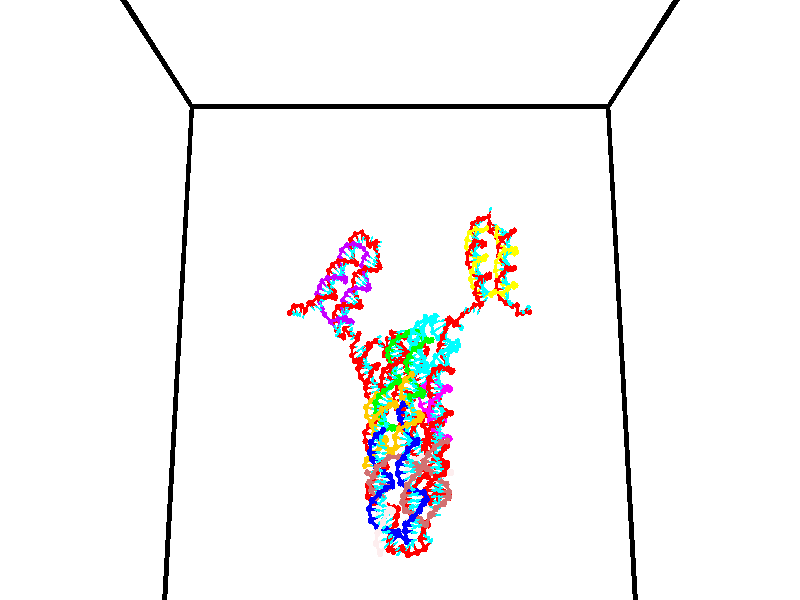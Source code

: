 // switches for output
#declare DRAW_BASES = 1; // possible values are 0, 1; only relevant for DNA ribbons
#declare DRAW_BASES_TYPE = 3; // possible values are 1, 2, 3; only relevant for DNA ribbons
#declare DRAW_FOG = 0; // set to 1 to enable fog

#include "colors.inc"

#include "transforms.inc"
background { rgb <1, 1, 1>}

#default {
   normal{
       ripples 0.25
       frequency 0.20
       turbulence 0.2
       lambda 5
   }
	finish {
		phong 0.1
		phong_size 40.
	}
}

// original window dimensions: 1024x640


// camera settings

camera {
	sky <0, 0.179814, -0.983701>
	up <0, 0.179814, -0.983701>
	right 1.6 * <1, 0, 0>
	location <35, 94.9851, 44.8844>
	look_at <35, 29.7336, 32.9568>
	direction <0, -65.2515, -11.9276>
	angle 67.0682
}


# declare cpy_camera_pos = <35, 94.9851, 44.8844>;
# if (DRAW_FOG = 1)
fog {
	fog_type 2
	up vnormalize(cpy_camera_pos)
	color rgbt<1,1,1,0.3>
	distance 1e-5
	fog_alt 3e-3
	fog_offset 56
}
# end


// LIGHTS

# declare lum = 6;
global_settings {
	ambient_light rgb lum * <0.05, 0.05, 0.05>
	max_trace_level 15
}# declare cpy_direct_light_amount = 0.25;
light_source
{	1000 * <-1, -1.16352, -0.803886>,
	rgb lum * cpy_direct_light_amount
	parallel
}

light_source
{	1000 * <1, 1.16352, 0.803886>,
	rgb lum * cpy_direct_light_amount
	parallel
}

// strand 0

// nucleotide -1

// particle -1
sphere {
	<23.868057, 35.138927, 35.056240> 0.250000
	pigment { color rgbt <1,0,0,0> }
	no_shadow
}
cylinder {
	<24.167664, 35.395409, 35.122974>,  <24.347427, 35.549297, 35.163013>, 0.100000
	pigment { color rgbt <1,0,0,0> }
	no_shadow
}
cylinder {
	<24.167664, 35.395409, 35.122974>,  <23.868057, 35.138927, 35.056240>, 0.100000
	pigment { color rgbt <1,0,0,0> }
	no_shadow
}

// particle -1
sphere {
	<24.167664, 35.395409, 35.122974> 0.100000
	pigment { color rgbt <1,0,0,0> }
	no_shadow
}
sphere {
	0, 1
	scale<0.080000,0.200000,0.300000>
	matrix <0.661948, -0.713489, -0.229692,
		-0.028243, 0.282480, -0.958857,
		0.749018, 0.641201, 0.166836,
		24.392368, 35.587769, 35.173023>
	pigment { color rgbt <0,1,1,0> }
	no_shadow
}
cylinder {
	<24.347603, 35.291901, 34.498543>,  <23.868057, 35.138927, 35.056240>, 0.130000
	pigment { color rgbt <1,0,0,0> }
	no_shadow
}

// nucleotide -1

// particle -1
sphere {
	<24.347603, 35.291901, 34.498543> 0.250000
	pigment { color rgbt <1,0,0,0> }
	no_shadow
}
cylinder {
	<24.539980, 35.325066, 34.847672>,  <24.655407, 35.344967, 35.057148>, 0.100000
	pigment { color rgbt <1,0,0,0> }
	no_shadow
}
cylinder {
	<24.539980, 35.325066, 34.847672>,  <24.347603, 35.291901, 34.498543>, 0.100000
	pigment { color rgbt <1,0,0,0> }
	no_shadow
}

// particle -1
sphere {
	<24.539980, 35.325066, 34.847672> 0.100000
	pigment { color rgbt <1,0,0,0> }
	no_shadow
}
sphere {
	0, 1
	scale<0.080000,0.200000,0.300000>
	matrix <0.613851, -0.742648, -0.267695,
		0.626004, 0.664529, -0.408070,
		0.480943, 0.082916, 0.872822,
		24.684263, 35.349941, 35.109520>
	pigment { color rgbt <0,1,1,0> }
	no_shadow
}
cylinder {
	<25.100279, 35.280106, 34.460762>,  <24.347603, 35.291901, 34.498543>, 0.130000
	pigment { color rgbt <1,0,0,0> }
	no_shadow
}

// nucleotide -1

// particle -1
sphere {
	<25.100279, 35.280106, 34.460762> 0.250000
	pigment { color rgbt <1,0,0,0> }
	no_shadow
}
cylinder {
	<25.033211, 35.198425, 34.846546>,  <24.992970, 35.149418, 35.078018>, 0.100000
	pigment { color rgbt <1,0,0,0> }
	no_shadow
}
cylinder {
	<25.033211, 35.198425, 34.846546>,  <25.100279, 35.280106, 34.460762>, 0.100000
	pigment { color rgbt <1,0,0,0> }
	no_shadow
}

// particle -1
sphere {
	<25.033211, 35.198425, 34.846546> 0.100000
	pigment { color rgbt <1,0,0,0> }
	no_shadow
}
sphere {
	0, 1
	scale<0.080000,0.200000,0.300000>
	matrix <0.846939, -0.530542, 0.034906,
		0.504560, 0.822694, 0.261905,
		-0.167668, -0.204205, 0.964462,
		24.982910, 35.137165, 35.135883>
	pigment { color rgbt <0,1,1,0> }
	no_shadow
}
cylinder {
	<25.556820, 35.531116, 34.915279>,  <25.100279, 35.280106, 34.460762>, 0.130000
	pigment { color rgbt <1,0,0,0> }
	no_shadow
}

// nucleotide -1

// particle -1
sphere {
	<25.556820, 35.531116, 34.915279> 0.250000
	pigment { color rgbt <1,0,0,0> }
	no_shadow
}
cylinder {
	<25.405167, 35.222851, 35.120152>,  <25.314175, 35.037891, 35.243076>, 0.100000
	pigment { color rgbt <1,0,0,0> }
	no_shadow
}
cylinder {
	<25.405167, 35.222851, 35.120152>,  <25.556820, 35.531116, 34.915279>, 0.100000
	pigment { color rgbt <1,0,0,0> }
	no_shadow
}

// particle -1
sphere {
	<25.405167, 35.222851, 35.120152> 0.100000
	pigment { color rgbt <1,0,0,0> }
	no_shadow
}
sphere {
	0, 1
	scale<0.080000,0.200000,0.300000>
	matrix <0.911767, -0.405589, 0.064640,
		0.157921, 0.491500, 0.856440,
		-0.379133, -0.770666, 0.512184,
		25.291426, 34.991650, 35.273808>
	pigment { color rgbt <0,1,1,0> }
	no_shadow
}
cylinder {
	<25.910563, 35.727379, 34.316933>,  <25.556820, 35.531116, 34.915279>, 0.130000
	pigment { color rgbt <1,0,0,0> }
	no_shadow
}

// nucleotide -1

// particle -1
sphere {
	<25.910563, 35.727379, 34.316933> 0.250000
	pigment { color rgbt <1,0,0,0> }
	no_shadow
}
cylinder {
	<26.180223, 35.793262, 34.604931>,  <26.342020, 35.832794, 34.777729>, 0.100000
	pigment { color rgbt <1,0,0,0> }
	no_shadow
}
cylinder {
	<26.180223, 35.793262, 34.604931>,  <25.910563, 35.727379, 34.316933>, 0.100000
	pigment { color rgbt <1,0,0,0> }
	no_shadow
}

// particle -1
sphere {
	<26.180223, 35.793262, 34.604931> 0.100000
	pigment { color rgbt <1,0,0,0> }
	no_shadow
}
sphere {
	0, 1
	scale<0.080000,0.200000,0.300000>
	matrix <0.716562, 0.090461, -0.691632,
		-0.179049, 0.982185, -0.057040,
		0.674151, 0.164709, 0.719994,
		26.382469, 35.842674, 34.820930>
	pigment { color rgbt <0,1,1,0> }
	no_shadow
}
cylinder {
	<26.289703, 36.370380, 34.398613>,  <25.910563, 35.727379, 34.316933>, 0.130000
	pigment { color rgbt <1,0,0,0> }
	no_shadow
}

// nucleotide -1

// particle -1
sphere {
	<26.289703, 36.370380, 34.398613> 0.250000
	pigment { color rgbt <1,0,0,0> }
	no_shadow
}
cylinder {
	<26.513977, 36.060623, 34.515881>,  <26.648542, 35.874767, 34.586243>, 0.100000
	pigment { color rgbt <1,0,0,0> }
	no_shadow
}
cylinder {
	<26.513977, 36.060623, 34.515881>,  <26.289703, 36.370380, 34.398613>, 0.100000
	pigment { color rgbt <1,0,0,0> }
	no_shadow
}

// particle -1
sphere {
	<26.513977, 36.060623, 34.515881> 0.100000
	pigment { color rgbt <1,0,0,0> }
	no_shadow
}
sphere {
	0, 1
	scale<0.080000,0.200000,0.300000>
	matrix <0.650891, 0.193337, -0.734140,
		0.511831, 0.602444, 0.612446,
		0.560686, -0.774391, 0.293170,
		26.682182, 35.828304, 34.603832>
	pigment { color rgbt <0,1,1,0> }
	no_shadow
}
cylinder {
	<26.874495, 36.477200, 33.979115>,  <26.289703, 36.370380, 34.398613>, 0.130000
	pigment { color rgbt <1,0,0,0> }
	no_shadow
}

// nucleotide -1

// particle -1
sphere {
	<26.874495, 36.477200, 33.979115> 0.250000
	pigment { color rgbt <1,0,0,0> }
	no_shadow
}
cylinder {
	<26.943737, 36.111488, 34.125614>,  <26.985283, 35.892063, 34.213512>, 0.100000
	pigment { color rgbt <1,0,0,0> }
	no_shadow
}
cylinder {
	<26.943737, 36.111488, 34.125614>,  <26.874495, 36.477200, 33.979115>, 0.100000
	pigment { color rgbt <1,0,0,0> }
	no_shadow
}

// particle -1
sphere {
	<26.943737, 36.111488, 34.125614> 0.100000
	pigment { color rgbt <1,0,0,0> }
	no_shadow
}
sphere {
	0, 1
	scale<0.080000,0.200000,0.300000>
	matrix <0.735707, -0.127193, -0.665249,
		0.654804, 0.384609, 0.650620,
		0.173106, -0.914274, 0.366246,
		26.995668, 35.837208, 34.235489>
	pigment { color rgbt <0,1,1,0> }
	no_shadow
}
cylinder {
	<27.659569, 36.397503, 33.954388>,  <26.874495, 36.477200, 33.979115>, 0.130000
	pigment { color rgbt <1,0,0,0> }
	no_shadow
}

// nucleotide -1

// particle -1
sphere {
	<27.659569, 36.397503, 33.954388> 0.250000
	pigment { color rgbt <1,0,0,0> }
	no_shadow
}
cylinder {
	<27.486614, 36.036995, 33.965412>,  <27.382841, 35.820690, 33.972027>, 0.100000
	pigment { color rgbt <1,0,0,0> }
	no_shadow
}
cylinder {
	<27.486614, 36.036995, 33.965412>,  <27.659569, 36.397503, 33.954388>, 0.100000
	pigment { color rgbt <1,0,0,0> }
	no_shadow
}

// particle -1
sphere {
	<27.486614, 36.036995, 33.965412> 0.100000
	pigment { color rgbt <1,0,0,0> }
	no_shadow
}
sphere {
	0, 1
	scale<0.080000,0.200000,0.300000>
	matrix <0.596625, -0.308884, -0.740695,
		0.676076, -0.303824, 0.671276,
		-0.432388, -0.901266, 0.027560,
		27.356897, 35.766617, 33.973679>
	pigment { color rgbt <0,1,1,0> }
	no_shadow
}
cylinder {
	<28.201115, 35.967468, 33.818336>,  <27.659569, 36.397503, 33.954388>, 0.130000
	pigment { color rgbt <1,0,0,0> }
	no_shadow
}

// nucleotide -1

// particle -1
sphere {
	<28.201115, 35.967468, 33.818336> 0.250000
	pigment { color rgbt <1,0,0,0> }
	no_shadow
}
cylinder {
	<27.885019, 35.735558, 33.738949>,  <27.695362, 35.596413, 33.691315>, 0.100000
	pigment { color rgbt <1,0,0,0> }
	no_shadow
}
cylinder {
	<27.885019, 35.735558, 33.738949>,  <28.201115, 35.967468, 33.818336>, 0.100000
	pigment { color rgbt <1,0,0,0> }
	no_shadow
}

// particle -1
sphere {
	<27.885019, 35.735558, 33.738949> 0.100000
	pigment { color rgbt <1,0,0,0> }
	no_shadow
}
sphere {
	0, 1
	scale<0.080000,0.200000,0.300000>
	matrix <0.501536, -0.425800, -0.753098,
		0.352118, -0.694665, 0.627260,
		-0.790237, -0.579772, -0.198468,
		27.647947, 35.561626, 33.679409>
	pigment { color rgbt <0,1,1,0> }
	no_shadow
}
cylinder {
	<28.467625, 35.282131, 33.814228>,  <28.201115, 35.967468, 33.818336>, 0.130000
	pigment { color rgbt <1,0,0,0> }
	no_shadow
}

// nucleotide -1

// particle -1
sphere {
	<28.467625, 35.282131, 33.814228> 0.250000
	pigment { color rgbt <1,0,0,0> }
	no_shadow
}
cylinder {
	<28.130186, 35.275158, 33.599548>,  <27.927723, 35.270973, 33.470741>, 0.100000
	pigment { color rgbt <1,0,0,0> }
	no_shadow
}
cylinder {
	<28.130186, 35.275158, 33.599548>,  <28.467625, 35.282131, 33.814228>, 0.100000
	pigment { color rgbt <1,0,0,0> }
	no_shadow
}

// particle -1
sphere {
	<28.130186, 35.275158, 33.599548> 0.100000
	pigment { color rgbt <1,0,0,0> }
	no_shadow
}
sphere {
	0, 1
	scale<0.080000,0.200000,0.300000>
	matrix <0.454362, -0.555846, -0.696125,
		-0.286187, -0.831103, 0.476828,
		-0.843594, -0.017430, -0.536697,
		27.877108, 35.269928, 33.438538>
	pigment { color rgbt <0,1,1,0> }
	no_shadow
}
cylinder {
	<28.441769, 34.554344, 33.591965>,  <28.467625, 35.282131, 33.814228>, 0.130000
	pigment { color rgbt <1,0,0,0> }
	no_shadow
}

// nucleotide -1

// particle -1
sphere {
	<28.441769, 34.554344, 33.591965> 0.250000
	pigment { color rgbt <1,0,0,0> }
	no_shadow
}
cylinder {
	<28.195429, 34.761566, 33.354530>,  <28.047625, 34.885899, 33.212070>, 0.100000
	pigment { color rgbt <1,0,0,0> }
	no_shadow
}
cylinder {
	<28.195429, 34.761566, 33.354530>,  <28.441769, 34.554344, 33.591965>, 0.100000
	pigment { color rgbt <1,0,0,0> }
	no_shadow
}

// particle -1
sphere {
	<28.195429, 34.761566, 33.354530> 0.100000
	pigment { color rgbt <1,0,0,0> }
	no_shadow
}
sphere {
	0, 1
	scale<0.080000,0.200000,0.300000>
	matrix <0.328671, -0.515794, -0.791159,
		-0.716033, -0.682331, 0.147383,
		-0.615851, 0.518055, -0.593587,
		28.010674, 34.916985, 33.176453>
	pigment { color rgbt <0,1,1,0> }
	no_shadow
}
cylinder {
	<28.256739, 34.060894, 32.992981>,  <28.441769, 34.554344, 33.591965>, 0.130000
	pigment { color rgbt <1,0,0,0> }
	no_shadow
}

// nucleotide -1

// particle -1
sphere {
	<28.256739, 34.060894, 32.992981> 0.250000
	pigment { color rgbt <1,0,0,0> }
	no_shadow
}
cylinder {
	<28.147640, 34.418274, 32.850235>,  <28.082180, 34.632702, 32.764587>, 0.100000
	pigment { color rgbt <1,0,0,0> }
	no_shadow
}
cylinder {
	<28.147640, 34.418274, 32.850235>,  <28.256739, 34.060894, 32.992981>, 0.100000
	pigment { color rgbt <1,0,0,0> }
	no_shadow
}

// particle -1
sphere {
	<28.147640, 34.418274, 32.850235> 0.100000
	pigment { color rgbt <1,0,0,0> }
	no_shadow
}
sphere {
	0, 1
	scale<0.080000,0.200000,0.300000>
	matrix <0.210763, -0.306433, -0.928266,
		-0.938716, -0.328397, -0.104727,
		-0.272748, 0.893451, -0.356867,
		28.065815, 34.686310, 32.743176>
	pigment { color rgbt <0,1,1,0> }
	no_shadow
}
cylinder {
	<27.698294, 33.962196, 32.512043>,  <28.256739, 34.060894, 32.992981>, 0.130000
	pigment { color rgbt <1,0,0,0> }
	no_shadow
}

// nucleotide -1

// particle -1
sphere {
	<27.698294, 33.962196, 32.512043> 0.250000
	pigment { color rgbt <1,0,0,0> }
	no_shadow
}
cylinder {
	<27.918133, 34.290630, 32.450378>,  <28.050037, 34.487690, 32.413380>, 0.100000
	pigment { color rgbt <1,0,0,0> }
	no_shadow
}
cylinder {
	<27.918133, 34.290630, 32.450378>,  <27.698294, 33.962196, 32.512043>, 0.100000
	pigment { color rgbt <1,0,0,0> }
	no_shadow
}

// particle -1
sphere {
	<27.918133, 34.290630, 32.450378> 0.100000
	pigment { color rgbt <1,0,0,0> }
	no_shadow
}
sphere {
	0, 1
	scale<0.080000,0.200000,0.300000>
	matrix <0.144207, -0.274996, -0.950569,
		-0.822888, 0.500201, -0.269543,
		0.549599, 0.821082, -0.154158,
		28.083012, 34.536957, 32.404129>
	pigment { color rgbt <0,1,1,0> }
	no_shadow
}
cylinder {
	<27.577255, 34.019093, 31.898901>,  <27.698294, 33.962196, 32.512043>, 0.130000
	pigment { color rgbt <1,0,0,0> }
	no_shadow
}

// nucleotide -1

// particle -1
sphere {
	<27.577255, 34.019093, 31.898901> 0.250000
	pigment { color rgbt <1,0,0,0> }
	no_shadow
}
cylinder {
	<27.901249, 34.248447, 31.948133>,  <28.095646, 34.386059, 31.977673>, 0.100000
	pigment { color rgbt <1,0,0,0> }
	no_shadow
}
cylinder {
	<27.901249, 34.248447, 31.948133>,  <27.577255, 34.019093, 31.898901>, 0.100000
	pigment { color rgbt <1,0,0,0> }
	no_shadow
}

// particle -1
sphere {
	<27.901249, 34.248447, 31.948133> 0.100000
	pigment { color rgbt <1,0,0,0> }
	no_shadow
}
sphere {
	0, 1
	scale<0.080000,0.200000,0.300000>
	matrix <0.313422, -0.245858, -0.917235,
		-0.495671, 0.781524, -0.378853,
		0.809986, 0.573388, 0.123082,
		28.144245, 34.420464, 31.985058>
	pigment { color rgbt <0,1,1,0> }
	no_shadow
}
cylinder {
	<27.669580, 34.436741, 31.263731>,  <27.577255, 34.019093, 31.898901>, 0.130000
	pigment { color rgbt <1,0,0,0> }
	no_shadow
}

// nucleotide -1

// particle -1
sphere {
	<27.669580, 34.436741, 31.263731> 0.250000
	pigment { color rgbt <1,0,0,0> }
	no_shadow
}
cylinder {
	<28.027445, 34.471451, 31.439024>,  <28.242165, 34.492279, 31.544199>, 0.100000
	pigment { color rgbt <1,0,0,0> }
	no_shadow
}
cylinder {
	<28.027445, 34.471451, 31.439024>,  <27.669580, 34.436741, 31.263731>, 0.100000
	pigment { color rgbt <1,0,0,0> }
	no_shadow
}

// particle -1
sphere {
	<28.027445, 34.471451, 31.439024> 0.100000
	pigment { color rgbt <1,0,0,0> }
	no_shadow
}
sphere {
	0, 1
	scale<0.080000,0.200000,0.300000>
	matrix <0.446683, -0.157977, -0.880634,
		-0.007188, 0.983622, -0.180098,
		0.894663, 0.086777, 0.438232,
		28.295843, 34.497482, 31.570494>
	pigment { color rgbt <0,1,1,0> }
	no_shadow
}
cylinder {
	<28.038082, 34.584793, 30.782804>,  <27.669580, 34.436741, 31.263731>, 0.130000
	pigment { color rgbt <1,0,0,0> }
	no_shadow
}

// nucleotide -1

// particle -1
sphere {
	<28.038082, 34.584793, 30.782804> 0.250000
	pigment { color rgbt <1,0,0,0> }
	no_shadow
}
cylinder {
	<28.325352, 34.501793, 31.048487>,  <28.497713, 34.451992, 31.207895>, 0.100000
	pigment { color rgbt <1,0,0,0> }
	no_shadow
}
cylinder {
	<28.325352, 34.501793, 31.048487>,  <28.038082, 34.584793, 30.782804>, 0.100000
	pigment { color rgbt <1,0,0,0> }
	no_shadow
}

// particle -1
sphere {
	<28.325352, 34.501793, 31.048487> 0.100000
	pigment { color rgbt <1,0,0,0> }
	no_shadow
}
sphere {
	0, 1
	scale<0.080000,0.200000,0.300000>
	matrix <0.665107, -0.075947, -0.742876,
		0.204595, 0.975281, 0.083469,
		0.718174, -0.207505, 0.664204,
		28.540804, 34.439541, 31.247747>
	pigment { color rgbt <0,1,1,0> }
	no_shadow
}
cylinder {
	<28.661572, 34.885983, 30.511814>,  <28.038082, 34.584793, 30.782804>, 0.130000
	pigment { color rgbt <1,0,0,0> }
	no_shadow
}

// nucleotide -1

// particle -1
sphere {
	<28.661572, 34.885983, 30.511814> 0.250000
	pigment { color rgbt <1,0,0,0> }
	no_shadow
}
cylinder {
	<28.766647, 34.604118, 30.775465>,  <28.829693, 34.435001, 30.933657>, 0.100000
	pigment { color rgbt <1,0,0,0> }
	no_shadow
}
cylinder {
	<28.766647, 34.604118, 30.775465>,  <28.661572, 34.885983, 30.511814>, 0.100000
	pigment { color rgbt <1,0,0,0> }
	no_shadow
}

// particle -1
sphere {
	<28.766647, 34.604118, 30.775465> 0.100000
	pigment { color rgbt <1,0,0,0> }
	no_shadow
}
sphere {
	0, 1
	scale<0.080000,0.200000,0.300000>
	matrix <0.630683, -0.391594, -0.669994,
		0.730228, 0.591702, 0.341549,
		0.262688, -0.704658, 0.659130,
		28.845453, 34.392719, 30.973204>
	pigment { color rgbt <0,1,1,0> }
	no_shadow
}
cylinder {
	<29.337759, 34.939369, 30.509068>,  <28.661572, 34.885983, 30.511814>, 0.130000
	pigment { color rgbt <1,0,0,0> }
	no_shadow
}

// nucleotide -1

// particle -1
sphere {
	<29.337759, 34.939369, 30.509068> 0.250000
	pigment { color rgbt <1,0,0,0> }
	no_shadow
}
cylinder {
	<29.268507, 34.571312, 30.649565>,  <29.226955, 34.350479, 30.733862>, 0.100000
	pigment { color rgbt <1,0,0,0> }
	no_shadow
}
cylinder {
	<29.268507, 34.571312, 30.649565>,  <29.337759, 34.939369, 30.509068>, 0.100000
	pigment { color rgbt <1,0,0,0> }
	no_shadow
}

// particle -1
sphere {
	<29.268507, 34.571312, 30.649565> 0.100000
	pigment { color rgbt <1,0,0,0> }
	no_shadow
}
sphere {
	0, 1
	scale<0.080000,0.200000,0.300000>
	matrix <0.540815, -0.386868, -0.746895,
		0.823131, 0.060646, 0.564603,
		-0.173131, -0.920138, 0.351241,
		29.216568, 34.295269, 30.754936>
	pigment { color rgbt <0,1,1,0> }
	no_shadow
}
cylinder {
	<30.010113, 34.693550, 30.517204>,  <29.337759, 34.939369, 30.509068>, 0.130000
	pigment { color rgbt <1,0,0,0> }
	no_shadow
}

// nucleotide -1

// particle -1
sphere {
	<30.010113, 34.693550, 30.517204> 0.250000
	pigment { color rgbt <1,0,0,0> }
	no_shadow
}
cylinder {
	<29.742117, 34.396603, 30.516336>,  <29.581320, 34.218433, 30.515816>, 0.100000
	pigment { color rgbt <1,0,0,0> }
	no_shadow
}
cylinder {
	<29.742117, 34.396603, 30.516336>,  <30.010113, 34.693550, 30.517204>, 0.100000
	pigment { color rgbt <1,0,0,0> }
	no_shadow
}

// particle -1
sphere {
	<29.742117, 34.396603, 30.516336> 0.100000
	pigment { color rgbt <1,0,0,0> }
	no_shadow
}
sphere {
	0, 1
	scale<0.080000,0.200000,0.300000>
	matrix <0.503255, -0.452038, -0.736475,
		0.545754, -0.494523, 0.676461,
		-0.669991, -0.742367, -0.002170,
		29.541121, 34.173893, 30.515686>
	pigment { color rgbt <0,1,1,0> }
	no_shadow
}
cylinder {
	<30.450195, 34.115875, 30.573536>,  <30.010113, 34.693550, 30.517204>, 0.130000
	pigment { color rgbt <1,0,0,0> }
	no_shadow
}

// nucleotide -1

// particle -1
sphere {
	<30.450195, 34.115875, 30.573536> 0.250000
	pigment { color rgbt <1,0,0,0> }
	no_shadow
}
cylinder {
	<30.101667, 33.977409, 30.434410>,  <29.892551, 33.894329, 30.350935>, 0.100000
	pigment { color rgbt <1,0,0,0> }
	no_shadow
}
cylinder {
	<30.101667, 33.977409, 30.434410>,  <30.450195, 34.115875, 30.573536>, 0.100000
	pigment { color rgbt <1,0,0,0> }
	no_shadow
}

// particle -1
sphere {
	<30.101667, 33.977409, 30.434410> 0.100000
	pigment { color rgbt <1,0,0,0> }
	no_shadow
}
sphere {
	0, 1
	scale<0.080000,0.200000,0.300000>
	matrix <0.482481, -0.475017, -0.735915,
		0.089529, -0.809030, 0.580908,
		-0.871319, -0.346163, -0.347814,
		29.840271, 33.873562, 30.330067>
	pigment { color rgbt <0,1,1,0> }
	no_shadow
}
cylinder {
	<30.499880, 33.346172, 30.398252>,  <30.450195, 34.115875, 30.573536>, 0.130000
	pigment { color rgbt <1,0,0,0> }
	no_shadow
}

// nucleotide -1

// particle -1
sphere {
	<30.499880, 33.346172, 30.398252> 0.250000
	pigment { color rgbt <1,0,0,0> }
	no_shadow
}
cylinder {
	<30.177607, 33.461758, 30.191420>,  <29.984243, 33.531109, 30.067320>, 0.100000
	pigment { color rgbt <1,0,0,0> }
	no_shadow
}
cylinder {
	<30.177607, 33.461758, 30.191420>,  <30.499880, 33.346172, 30.398252>, 0.100000
	pigment { color rgbt <1,0,0,0> }
	no_shadow
}

// particle -1
sphere {
	<30.177607, 33.461758, 30.191420> 0.100000
	pigment { color rgbt <1,0,0,0> }
	no_shadow
}
sphere {
	0, 1
	scale<0.080000,0.200000,0.300000>
	matrix <0.331472, -0.503525, -0.797865,
		-0.490917, -0.814226, 0.309899,
		-0.805684, 0.288962, -0.517082,
		29.935902, 33.548447, 30.036295>
	pigment { color rgbt <0,1,1,0> }
	no_shadow
}
cylinder {
	<30.192007, 32.767212, 30.048517>,  <30.499880, 33.346172, 30.398252>, 0.130000
	pigment { color rgbt <1,0,0,0> }
	no_shadow
}

// nucleotide -1

// particle -1
sphere {
	<30.192007, 32.767212, 30.048517> 0.250000
	pigment { color rgbt <1,0,0,0> }
	no_shadow
}
cylinder {
	<30.106968, 33.096592, 29.838097>,  <30.055944, 33.294220, 29.711845>, 0.100000
	pigment { color rgbt <1,0,0,0> }
	no_shadow
}
cylinder {
	<30.106968, 33.096592, 29.838097>,  <30.192007, 32.767212, 30.048517>, 0.100000
	pigment { color rgbt <1,0,0,0> }
	no_shadow
}

// particle -1
sphere {
	<30.106968, 33.096592, 29.838097> 0.100000
	pigment { color rgbt <1,0,0,0> }
	no_shadow
}
sphere {
	0, 1
	scale<0.080000,0.200000,0.300000>
	matrix <0.494615, -0.373605, -0.784714,
		-0.842710, -0.427019, -0.327865,
		-0.212596, 0.823453, -0.526050,
		30.043190, 33.343628, 29.680281>
	pigment { color rgbt <0,1,1,0> }
	no_shadow
}
cylinder {
	<30.003515, 32.470718, 29.478621>,  <30.192007, 32.767212, 30.048517>, 0.130000
	pigment { color rgbt <1,0,0,0> }
	no_shadow
}

// nucleotide -1

// particle -1
sphere {
	<30.003515, 32.470718, 29.478621> 0.250000
	pigment { color rgbt <1,0,0,0> }
	no_shadow
}
cylinder {
	<30.065287, 32.852352, 29.375950>,  <30.102350, 33.081333, 29.314348>, 0.100000
	pigment { color rgbt <1,0,0,0> }
	no_shadow
}
cylinder {
	<30.065287, 32.852352, 29.375950>,  <30.003515, 32.470718, 29.478621>, 0.100000
	pigment { color rgbt <1,0,0,0> }
	no_shadow
}

// particle -1
sphere {
	<30.065287, 32.852352, 29.375950> 0.100000
	pigment { color rgbt <1,0,0,0> }
	no_shadow
}
sphere {
	0, 1
	scale<0.080000,0.200000,0.300000>
	matrix <0.393320, -0.297687, -0.869874,
		-0.906339, 0.033378, -0.421231,
		0.154430, 0.954080, -0.256677,
		30.111616, 33.138577, 29.298946>
	pigment { color rgbt <0,1,1,0> }
	no_shadow
}
cylinder {
	<29.716227, 32.558575, 28.774534>,  <30.003515, 32.470718, 29.478621>, 0.130000
	pigment { color rgbt <1,0,0,0> }
	no_shadow
}

// nucleotide -1

// particle -1
sphere {
	<29.716227, 32.558575, 28.774534> 0.250000
	pigment { color rgbt <1,0,0,0> }
	no_shadow
}
cylinder {
	<29.974115, 32.860825, 28.820782>,  <30.128849, 33.042175, 28.848530>, 0.100000
	pigment { color rgbt <1,0,0,0> }
	no_shadow
}
cylinder {
	<29.974115, 32.860825, 28.820782>,  <29.716227, 32.558575, 28.774534>, 0.100000
	pigment { color rgbt <1,0,0,0> }
	no_shadow
}

// particle -1
sphere {
	<29.974115, 32.860825, 28.820782> 0.100000
	pigment { color rgbt <1,0,0,0> }
	no_shadow
}
sphere {
	0, 1
	scale<0.080000,0.200000,0.300000>
	matrix <0.501110, -0.303565, -0.810393,
		-0.577255, 0.580415, -0.574365,
		0.644721, 0.755623, 0.115618,
		30.167532, 33.087513, 28.855467>
	pigment { color rgbt <0,1,1,0> }
	no_shadow
}
cylinder {
	<29.744040, 32.974472, 28.134556>,  <29.716227, 32.558575, 28.774534>, 0.130000
	pigment { color rgbt <1,0,0,0> }
	no_shadow
}

// nucleotide -1

// particle -1
sphere {
	<29.744040, 32.974472, 28.134556> 0.250000
	pigment { color rgbt <1,0,0,0> }
	no_shadow
}
cylinder {
	<30.086792, 33.027821, 28.333740>,  <30.292444, 33.059830, 28.453251>, 0.100000
	pigment { color rgbt <1,0,0,0> }
	no_shadow
}
cylinder {
	<30.086792, 33.027821, 28.333740>,  <29.744040, 32.974472, 28.134556>, 0.100000
	pigment { color rgbt <1,0,0,0> }
	no_shadow
}

// particle -1
sphere {
	<30.086792, 33.027821, 28.333740> 0.100000
	pigment { color rgbt <1,0,0,0> }
	no_shadow
}
sphere {
	0, 1
	scale<0.080000,0.200000,0.300000>
	matrix <0.513864, -0.298176, -0.804385,
		0.041196, 0.945147, -0.324038,
		0.856882, 0.133373, 0.497960,
		30.343857, 33.067833, 28.483128>
	pigment { color rgbt <0,1,1,0> }
	no_shadow
}
cylinder {
	<30.244486, 32.997200, 27.631666>,  <29.744040, 32.974472, 28.134556>, 0.130000
	pigment { color rgbt <1,0,0,0> }
	no_shadow
}

// nucleotide -1

// particle -1
sphere {
	<30.244486, 32.997200, 27.631666> 0.250000
	pigment { color rgbt <1,0,0,0> }
	no_shadow
}
cylinder {
	<30.454929, 32.949268, 27.968439>,  <30.581196, 32.920509, 28.170504>, 0.100000
	pigment { color rgbt <1,0,0,0> }
	no_shadow
}
cylinder {
	<30.454929, 32.949268, 27.968439>,  <30.244486, 32.997200, 27.631666>, 0.100000
	pigment { color rgbt <1,0,0,0> }
	no_shadow
}

// particle -1
sphere {
	<30.454929, 32.949268, 27.968439> 0.100000
	pigment { color rgbt <1,0,0,0> }
	no_shadow
}
sphere {
	0, 1
	scale<0.080000,0.200000,0.300000>
	matrix <0.667396, -0.555404, -0.496093,
		0.527059, 0.822902, -0.212231,
		0.526110, -0.119828, 0.841932,
		30.612762, 32.913319, 28.221018>
	pigment { color rgbt <0,1,1,0> }
	no_shadow
}
cylinder {
	<30.979544, 33.007915, 27.460693>,  <30.244486, 32.997200, 27.631666>, 0.130000
	pigment { color rgbt <1,0,0,0> }
	no_shadow
}

// nucleotide -1

// particle -1
sphere {
	<30.979544, 33.007915, 27.460693> 0.250000
	pigment { color rgbt <1,0,0,0> }
	no_shadow
}
cylinder {
	<30.984898, 32.837826, 27.822689>,  <30.988110, 32.735771, 28.039886>, 0.100000
	pigment { color rgbt <1,0,0,0> }
	no_shadow
}
cylinder {
	<30.984898, 32.837826, 27.822689>,  <30.979544, 33.007915, 27.460693>, 0.100000
	pigment { color rgbt <1,0,0,0> }
	no_shadow
}

// particle -1
sphere {
	<30.984898, 32.837826, 27.822689> 0.100000
	pigment { color rgbt <1,0,0,0> }
	no_shadow
}
sphere {
	0, 1
	scale<0.080000,0.200000,0.300000>
	matrix <0.911611, -0.366679, -0.185774,
		0.410836, 0.827483, 0.382734,
		0.013385, -0.425227, 0.904988,
		30.988913, 32.710258, 28.094185>
	pigment { color rgbt <0,1,1,0> }
	no_shadow
}
cylinder {
	<31.538059, 33.160561, 27.989128>,  <30.979544, 33.007915, 27.460693>, 0.130000
	pigment { color rgbt <1,0,0,0> }
	no_shadow
}

// nucleotide -1

// particle -1
sphere {
	<31.538059, 33.160561, 27.989128> 0.250000
	pigment { color rgbt <1,0,0,0> }
	no_shadow
}
cylinder {
	<31.359594, 32.804630, 27.950859>,  <31.252516, 32.591072, 27.927898>, 0.100000
	pigment { color rgbt <1,0,0,0> }
	no_shadow
}
cylinder {
	<31.359594, 32.804630, 27.950859>,  <31.538059, 33.160561, 27.989128>, 0.100000
	pigment { color rgbt <1,0,0,0> }
	no_shadow
}

// particle -1
sphere {
	<31.359594, 32.804630, 27.950859> 0.100000
	pigment { color rgbt <1,0,0,0> }
	no_shadow
}
sphere {
	0, 1
	scale<0.080000,0.200000,0.300000>
	matrix <0.796034, -0.345722, -0.496795,
		0.408985, -0.297808, 0.862578,
		-0.446162, -0.889824, -0.095670,
		31.225746, 32.537682, 27.922157>
	pigment { color rgbt <0,1,1,0> }
	no_shadow
}
cylinder {
	<31.589128, 32.681801, 28.502089>,  <31.538059, 33.160561, 27.989128>, 0.130000
	pigment { color rgbt <1,0,0,0> }
	no_shadow
}

// nucleotide -1

// particle -1
sphere {
	<31.589128, 32.681801, 28.502089> 0.250000
	pigment { color rgbt <1,0,0,0> }
	no_shadow
}
cylinder {
	<31.577063, 32.487843, 28.152468>,  <31.569822, 32.371468, 27.942696>, 0.100000
	pigment { color rgbt <1,0,0,0> }
	no_shadow
}
cylinder {
	<31.577063, 32.487843, 28.152468>,  <31.589128, 32.681801, 28.502089>, 0.100000
	pigment { color rgbt <1,0,0,0> }
	no_shadow
}

// particle -1
sphere {
	<31.577063, 32.487843, 28.152468> 0.100000
	pigment { color rgbt <1,0,0,0> }
	no_shadow
}
sphere {
	0, 1
	scale<0.080000,0.200000,0.300000>
	matrix <0.987310, -0.150854, 0.049616,
		-0.155913, -0.861461, 0.483297,
		-0.030165, -0.484899, -0.874050,
		31.568014, 32.342373, 27.890253>
	pigment { color rgbt <0,1,1,0> }
	no_shadow
}
cylinder {
	<31.774878, 31.860510, 28.440668>,  <31.589128, 32.681801, 28.502089>, 0.130000
	pigment { color rgbt <1,0,0,0> }
	no_shadow
}

// nucleotide -1

// particle -1
sphere {
	<31.774878, 31.860510, 28.440668> 0.250000
	pigment { color rgbt <1,0,0,0> }
	no_shadow
}
cylinder {
	<31.878609, 32.087090, 28.127775>,  <31.940847, 32.223038, 27.940039>, 0.100000
	pigment { color rgbt <1,0,0,0> }
	no_shadow
}
cylinder {
	<31.878609, 32.087090, 28.127775>,  <31.774878, 31.860510, 28.440668>, 0.100000
	pigment { color rgbt <1,0,0,0> }
	no_shadow
}

// particle -1
sphere {
	<31.878609, 32.087090, 28.127775> 0.100000
	pigment { color rgbt <1,0,0,0> }
	no_shadow
}
sphere {
	0, 1
	scale<0.080000,0.200000,0.300000>
	matrix <0.964354, -0.196014, 0.177761,
		-0.052636, -0.800447, -0.597088,
		0.259326, 0.566448, -0.782232,
		31.956406, 32.257023, 27.893106>
	pigment { color rgbt <0,1,1,0> }
	no_shadow
}
cylinder {
	<32.442066, 31.748014, 27.991228>,  <31.774878, 31.860510, 28.440668>, 0.130000
	pigment { color rgbt <1,0,0,0> }
	no_shadow
}

// nucleotide -1

// particle -1
sphere {
	<32.442066, 31.748014, 27.991228> 0.250000
	pigment { color rgbt <1,0,0,0> }
	no_shadow
}
cylinder {
	<32.681087, 31.437000, 27.912868>,  <32.824501, 31.250393, 27.865852>, 0.100000
	pigment { color rgbt <1,0,0,0> }
	no_shadow
}
cylinder {
	<32.681087, 31.437000, 27.912868>,  <32.442066, 31.748014, 27.991228>, 0.100000
	pigment { color rgbt <1,0,0,0> }
	no_shadow
}

// particle -1
sphere {
	<32.681087, 31.437000, 27.912868> 0.100000
	pigment { color rgbt <1,0,0,0> }
	no_shadow
}
sphere {
	0, 1
	scale<0.080000,0.200000,0.300000>
	matrix <-0.188992, -0.374006, 0.907966,
		-0.779242, -0.505530, -0.370435,
		0.597549, -0.777534, -0.195900,
		32.860352, 31.203741, 27.854099>
	pigment { color rgbt <0,1,1,0> }
	no_shadow
}
cylinder {
	<32.034420, 31.086542, 27.990702>,  <32.442066, 31.748014, 27.991228>, 0.130000
	pigment { color rgbt <1,0,0,0> }
	no_shadow
}

// nucleotide -1

// particle -1
sphere {
	<32.034420, 31.086542, 27.990702> 0.250000
	pigment { color rgbt <1,0,0,0> }
	no_shadow
}
cylinder {
	<32.415806, 31.045200, 28.103996>,  <32.644638, 31.020395, 28.171972>, 0.100000
	pigment { color rgbt <1,0,0,0> }
	no_shadow
}
cylinder {
	<32.415806, 31.045200, 28.103996>,  <32.034420, 31.086542, 27.990702>, 0.100000
	pigment { color rgbt <1,0,0,0> }
	no_shadow
}

// particle -1
sphere {
	<32.415806, 31.045200, 28.103996> 0.100000
	pigment { color rgbt <1,0,0,0> }
	no_shadow
}
sphere {
	0, 1
	scale<0.080000,0.200000,0.300000>
	matrix <-0.300327, -0.242683, 0.922447,
		-0.026601, -0.964585, -0.262429,
		0.953465, -0.103352, 0.283235,
		32.701847, 31.014194, 28.188967>
	pigment { color rgbt <0,1,1,0> }
	no_shadow
}
cylinder {
	<32.282436, 30.425041, 28.250317>,  <32.034420, 31.086542, 27.990702>, 0.130000
	pigment { color rgbt <1,0,0,0> }
	no_shadow
}

// nucleotide -1

// particle -1
sphere {
	<32.282436, 30.425041, 28.250317> 0.250000
	pigment { color rgbt <1,0,0,0> }
	no_shadow
}
cylinder {
	<32.448471, 30.757051, 28.399321>,  <32.548092, 30.956257, 28.488724>, 0.100000
	pigment { color rgbt <1,0,0,0> }
	no_shadow
}
cylinder {
	<32.448471, 30.757051, 28.399321>,  <32.282436, 30.425041, 28.250317>, 0.100000
	pigment { color rgbt <1,0,0,0> }
	no_shadow
}

// particle -1
sphere {
	<32.448471, 30.757051, 28.399321> 0.100000
	pigment { color rgbt <1,0,0,0> }
	no_shadow
}
sphere {
	0, 1
	scale<0.080000,0.200000,0.300000>
	matrix <-0.353757, -0.229977, 0.906624,
		0.838188, -0.508105, 0.198166,
		0.415087, 0.830024, 0.372510,
		32.572998, 31.006058, 28.511074>
	pigment { color rgbt <0,1,1,0> }
	no_shadow
}
cylinder {
	<32.587894, 30.189175, 28.869699>,  <32.282436, 30.425041, 28.250317>, 0.130000
	pigment { color rgbt <1,0,0,0> }
	no_shadow
}

// nucleotide -1

// particle -1
sphere {
	<32.587894, 30.189175, 28.869699> 0.250000
	pigment { color rgbt <1,0,0,0> }
	no_shadow
}
cylinder {
	<32.510323, 30.581553, 28.874439>,  <32.463779, 30.816978, 28.877283>, 0.100000
	pigment { color rgbt <1,0,0,0> }
	no_shadow
}
cylinder {
	<32.510323, 30.581553, 28.874439>,  <32.587894, 30.189175, 28.869699>, 0.100000
	pigment { color rgbt <1,0,0,0> }
	no_shadow
}

// particle -1
sphere {
	<32.510323, 30.581553, 28.874439> 0.100000
	pigment { color rgbt <1,0,0,0> }
	no_shadow
}
sphere {
	0, 1
	scale<0.080000,0.200000,0.300000>
	matrix <-0.531082, -0.115133, 0.839462,
		0.824829, 0.156505, 0.543290,
		-0.193930, 0.980944, 0.011848,
		32.452145, 30.875835, 28.877995>
	pigment { color rgbt <0,1,1,0> }
	no_shadow
}
cylinder {
	<32.612209, 30.338871, 29.545364>,  <32.587894, 30.189175, 28.869699>, 0.130000
	pigment { color rgbt <1,0,0,0> }
	no_shadow
}

// nucleotide -1

// particle -1
sphere {
	<32.612209, 30.338871, 29.545364> 0.250000
	pigment { color rgbt <1,0,0,0> }
	no_shadow
}
cylinder {
	<32.494320, 30.698381, 29.415541>,  <32.423588, 30.914087, 29.337646>, 0.100000
	pigment { color rgbt <1,0,0,0> }
	no_shadow
}
cylinder {
	<32.494320, 30.698381, 29.415541>,  <32.612209, 30.338871, 29.545364>, 0.100000
	pigment { color rgbt <1,0,0,0> }
	no_shadow
}

// particle -1
sphere {
	<32.494320, 30.698381, 29.415541> 0.100000
	pigment { color rgbt <1,0,0,0> }
	no_shadow
}
sphere {
	0, 1
	scale<0.080000,0.200000,0.300000>
	matrix <-0.405556, 0.189892, 0.894128,
		0.865253, 0.395147, 0.308539,
		-0.294723, 0.898777, -0.324559,
		32.405903, 30.968014, 29.318172>
	pigment { color rgbt <0,1,1,0> }
	no_shadow
}
cylinder {
	<32.839951, 30.837875, 30.032690>,  <32.612209, 30.338871, 29.545364>, 0.130000
	pigment { color rgbt <1,0,0,0> }
	no_shadow
}

// nucleotide -1

// particle -1
sphere {
	<32.839951, 30.837875, 30.032690> 0.250000
	pigment { color rgbt <1,0,0,0> }
	no_shadow
}
cylinder {
	<32.544762, 31.017057, 29.830805>,  <32.367649, 31.124567, 29.709673>, 0.100000
	pigment { color rgbt <1,0,0,0> }
	no_shadow
}
cylinder {
	<32.544762, 31.017057, 29.830805>,  <32.839951, 30.837875, 30.032690>, 0.100000
	pigment { color rgbt <1,0,0,0> }
	no_shadow
}

// particle -1
sphere {
	<32.544762, 31.017057, 29.830805> 0.100000
	pigment { color rgbt <1,0,0,0> }
	no_shadow
}
sphere {
	0, 1
	scale<0.080000,0.200000,0.300000>
	matrix <-0.288700, 0.466441, 0.836113,
		0.609959, 0.762738, -0.214896,
		-0.737971, 0.447954, -0.504713,
		32.323372, 31.151443, 29.679390>
	pigment { color rgbt <0,1,1,0> }
	no_shadow
}
cylinder {
	<32.866852, 31.473362, 30.321856>,  <32.839951, 30.837875, 30.032690>, 0.130000
	pigment { color rgbt <1,0,0,0> }
	no_shadow
}

// nucleotide -1

// particle -1
sphere {
	<32.866852, 31.473362, 30.321856> 0.250000
	pigment { color rgbt <1,0,0,0> }
	no_shadow
}
cylinder {
	<32.503323, 31.420807, 30.163475>,  <32.285206, 31.389273, 30.068447>, 0.100000
	pigment { color rgbt <1,0,0,0> }
	no_shadow
}
cylinder {
	<32.503323, 31.420807, 30.163475>,  <32.866852, 31.473362, 30.321856>, 0.100000
	pigment { color rgbt <1,0,0,0> }
	no_shadow
}

// particle -1
sphere {
	<32.503323, 31.420807, 30.163475> 0.100000
	pigment { color rgbt <1,0,0,0> }
	no_shadow
}
sphere {
	0, 1
	scale<0.080000,0.200000,0.300000>
	matrix <-0.408362, 0.474322, 0.779910,
		0.085338, 0.870492, -0.484728,
		-0.908822, -0.131389, -0.395953,
		32.230675, 31.381390, 30.044689>
	pigment { color rgbt <0,1,1,0> }
	no_shadow
}
cylinder {
	<32.498753, 31.977077, 30.690990>,  <32.866852, 31.473362, 30.321856>, 0.130000
	pigment { color rgbt <1,0,0,0> }
	no_shadow
}

// nucleotide -1

// particle -1
sphere {
	<32.498753, 31.977077, 30.690990> 0.250000
	pigment { color rgbt <1,0,0,0> }
	no_shadow
}
cylinder {
	<32.180706, 31.786922, 30.540363>,  <31.989880, 31.672831, 30.449987>, 0.100000
	pigment { color rgbt <1,0,0,0> }
	no_shadow
}
cylinder {
	<32.180706, 31.786922, 30.540363>,  <32.498753, 31.977077, 30.690990>, 0.100000
	pigment { color rgbt <1,0,0,0> }
	no_shadow
}

// particle -1
sphere {
	<32.180706, 31.786922, 30.540363> 0.100000
	pigment { color rgbt <1,0,0,0> }
	no_shadow
}
sphere {
	0, 1
	scale<0.080000,0.200000,0.300000>
	matrix <-0.598018, 0.511341, 0.617175,
		-0.100842, 0.715918, -0.690863,
		-0.795113, -0.475386, -0.376567,
		31.942171, 31.644306, 30.427393>
	pigment { color rgbt <0,1,1,0> }
	no_shadow
}
cylinder {
	<31.929752, 32.513172, 30.789062>,  <32.498753, 31.977077, 30.690990>, 0.130000
	pigment { color rgbt <1,0,0,0> }
	no_shadow
}

// nucleotide -1

// particle -1
sphere {
	<31.929752, 32.513172, 30.789062> 0.250000
	pigment { color rgbt <1,0,0,0> }
	no_shadow
}
cylinder {
	<31.784311, 32.142666, 30.749399>,  <31.697046, 31.920362, 30.725601>, 0.100000
	pigment { color rgbt <1,0,0,0> }
	no_shadow
}
cylinder {
	<31.784311, 32.142666, 30.749399>,  <31.929752, 32.513172, 30.789062>, 0.100000
	pigment { color rgbt <1,0,0,0> }
	no_shadow
}

// particle -1
sphere {
	<31.784311, 32.142666, 30.749399> 0.100000
	pigment { color rgbt <1,0,0,0> }
	no_shadow
}
sphere {
	0, 1
	scale<0.080000,0.200000,0.300000>
	matrix <-0.723554, 0.213766, 0.656334,
		-0.586740, 0.310391, -0.747926,
		-0.363602, -0.926262, -0.099160,
		31.675230, 31.864788, 30.719652>
	pigment { color rgbt <0,1,1,0> }
	no_shadow
}
cylinder {
	<31.313660, 32.495941, 30.577723>,  <31.929752, 32.513172, 30.789062>, 0.130000
	pigment { color rgbt <1,0,0,0> }
	no_shadow
}

// nucleotide -1

// particle -1
sphere {
	<31.313660, 32.495941, 30.577723> 0.250000
	pigment { color rgbt <1,0,0,0> }
	no_shadow
}
cylinder {
	<31.342131, 32.144310, 30.766258>,  <31.359213, 31.933332, 30.879379>, 0.100000
	pigment { color rgbt <1,0,0,0> }
	no_shadow
}
cylinder {
	<31.342131, 32.144310, 30.766258>,  <31.313660, 32.495941, 30.577723>, 0.100000
	pigment { color rgbt <1,0,0,0> }
	no_shadow
}

// particle -1
sphere {
	<31.342131, 32.144310, 30.766258> 0.100000
	pigment { color rgbt <1,0,0,0> }
	no_shadow
}
sphere {
	0, 1
	scale<0.080000,0.200000,0.300000>
	matrix <-0.751961, 0.263176, 0.604395,
		-0.655354, -0.397450, -0.642297,
		0.071179, -0.879075, 0.471340,
		31.363485, 31.880589, 30.907660>
	pigment { color rgbt <0,1,1,0> }
	no_shadow
}
cylinder {
	<30.691885, 32.441338, 30.916965>,  <31.313660, 32.495941, 30.577723>, 0.130000
	pigment { color rgbt <1,0,0,0> }
	no_shadow
}

// nucleotide -1

// particle -1
sphere {
	<30.691885, 32.441338, 30.916965> 0.250000
	pigment { color rgbt <1,0,0,0> }
	no_shadow
}
cylinder {
	<30.889740, 32.136398, 31.083893>,  <31.008453, 31.953434, 31.184050>, 0.100000
	pigment { color rgbt <1,0,0,0> }
	no_shadow
}
cylinder {
	<30.889740, 32.136398, 31.083893>,  <30.691885, 32.441338, 30.916965>, 0.100000
	pigment { color rgbt <1,0,0,0> }
	no_shadow
}

// particle -1
sphere {
	<30.889740, 32.136398, 31.083893> 0.100000
	pigment { color rgbt <1,0,0,0> }
	no_shadow
}
sphere {
	0, 1
	scale<0.080000,0.200000,0.300000>
	matrix <-0.602697, 0.045071, 0.796697,
		-0.626172, -0.645592, -0.437172,
		0.494637, -0.762351, 0.417319,
		31.038132, 31.907694, 31.209089>
	pigment { color rgbt <0,1,1,0> }
	no_shadow
}
cylinder {
	<30.148338, 31.881327, 31.010723>,  <30.691885, 32.441338, 30.916965>, 0.130000
	pigment { color rgbt <1,0,0,0> }
	no_shadow
}

// nucleotide -1

// particle -1
sphere {
	<30.148338, 31.881327, 31.010723> 0.250000
	pigment { color rgbt <1,0,0,0> }
	no_shadow
}
cylinder {
	<30.457394, 31.782738, 31.244743>,  <30.642826, 31.723585, 31.385155>, 0.100000
	pigment { color rgbt <1,0,0,0> }
	no_shadow
}
cylinder {
	<30.457394, 31.782738, 31.244743>,  <30.148338, 31.881327, 31.010723>, 0.100000
	pigment { color rgbt <1,0,0,0> }
	no_shadow
}

// particle -1
sphere {
	<30.457394, 31.782738, 31.244743> 0.100000
	pigment { color rgbt <1,0,0,0> }
	no_shadow
}
sphere {
	0, 1
	scale<0.080000,0.200000,0.300000>
	matrix <-0.597585, 0.028715, 0.801291,
		-0.214296, -0.968724, -0.125103,
		0.772637, -0.246473, 0.585049,
		30.689184, 31.708796, 31.420258>
	pigment { color rgbt <0,1,1,0> }
	no_shadow
}
cylinder {
	<29.952782, 31.299711, 31.531775>,  <30.148338, 31.881327, 31.010723>, 0.130000
	pigment { color rgbt <1,0,0,0> }
	no_shadow
}

// nucleotide -1

// particle -1
sphere {
	<29.952782, 31.299711, 31.531775> 0.250000
	pigment { color rgbt <1,0,0,0> }
	no_shadow
}
cylinder {
	<30.246626, 31.518627, 31.692184>,  <30.422934, 31.649977, 31.788429>, 0.100000
	pigment { color rgbt <1,0,0,0> }
	no_shadow
}
cylinder {
	<30.246626, 31.518627, 31.692184>,  <29.952782, 31.299711, 31.531775>, 0.100000
	pigment { color rgbt <1,0,0,0> }
	no_shadow
}

// particle -1
sphere {
	<30.246626, 31.518627, 31.692184> 0.100000
	pigment { color rgbt <1,0,0,0> }
	no_shadow
}
sphere {
	0, 1
	scale<0.080000,0.200000,0.300000>
	matrix <-0.508452, 0.052707, 0.859475,
		0.449246, -0.835281, 0.316990,
		0.734611, 0.547291, 0.401022,
		30.467009, 31.682814, 31.812490>
	pigment { color rgbt <0,1,1,0> }
	no_shadow
}
cylinder {
	<29.908197, 31.069889, 32.231606>,  <29.952782, 31.299711, 31.531775>, 0.130000
	pigment { color rgbt <1,0,0,0> }
	no_shadow
}

// nucleotide -1

// particle -1
sphere {
	<29.908197, 31.069889, 32.231606> 0.250000
	pigment { color rgbt <1,0,0,0> }
	no_shadow
}
cylinder {
	<30.148153, 31.386433, 32.278736>,  <30.292128, 31.576359, 32.307014>, 0.100000
	pigment { color rgbt <1,0,0,0> }
	no_shadow
}
cylinder {
	<30.148153, 31.386433, 32.278736>,  <29.908197, 31.069889, 32.231606>, 0.100000
	pigment { color rgbt <1,0,0,0> }
	no_shadow
}

// particle -1
sphere {
	<30.148153, 31.386433, 32.278736> 0.100000
	pigment { color rgbt <1,0,0,0> }
	no_shadow
}
sphere {
	0, 1
	scale<0.080000,0.200000,0.300000>
	matrix <-0.276363, 0.066746, 0.958733,
		0.750837, -0.607698, 0.258742,
		0.599890, 0.791359, 0.117830,
		30.328121, 31.623840, 32.314087>
	pigment { color rgbt <0,1,1,0> }
	no_shadow
}
cylinder {
	<30.297346, 31.013350, 32.857635>,  <29.908197, 31.069889, 32.231606>, 0.130000
	pigment { color rgbt <1,0,0,0> }
	no_shadow
}

// nucleotide -1

// particle -1
sphere {
	<30.297346, 31.013350, 32.857635> 0.250000
	pigment { color rgbt <1,0,0,0> }
	no_shadow
}
cylinder {
	<30.312881, 31.409386, 32.803661>,  <30.322203, 31.647007, 32.771275>, 0.100000
	pigment { color rgbt <1,0,0,0> }
	no_shadow
}
cylinder {
	<30.312881, 31.409386, 32.803661>,  <30.297346, 31.013350, 32.857635>, 0.100000
	pigment { color rgbt <1,0,0,0> }
	no_shadow
}

// particle -1
sphere {
	<30.312881, 31.409386, 32.803661> 0.100000
	pigment { color rgbt <1,0,0,0> }
	no_shadow
}
sphere {
	0, 1
	scale<0.080000,0.200000,0.300000>
	matrix <-0.198053, 0.139987, 0.970144,
		0.979422, -0.010954, 0.201527,
		0.038839, 0.990093, -0.134937,
		30.324533, 31.706413, 32.763180>
	pigment { color rgbt <0,1,1,0> }
	no_shadow
}
cylinder {
	<30.714323, 31.214861, 33.374119>,  <30.297346, 31.013350, 32.857635>, 0.130000
	pigment { color rgbt <1,0,0,0> }
	no_shadow
}

// nucleotide -1

// particle -1
sphere {
	<30.714323, 31.214861, 33.374119> 0.250000
	pigment { color rgbt <1,0,0,0> }
	no_shadow
}
cylinder {
	<30.522455, 31.546202, 33.258358>,  <30.407335, 31.745007, 33.188900>, 0.100000
	pigment { color rgbt <1,0,0,0> }
	no_shadow
}
cylinder {
	<30.522455, 31.546202, 33.258358>,  <30.714323, 31.214861, 33.374119>, 0.100000
	pigment { color rgbt <1,0,0,0> }
	no_shadow
}

// particle -1
sphere {
	<30.522455, 31.546202, 33.258358> 0.100000
	pigment { color rgbt <1,0,0,0> }
	no_shadow
}
sphere {
	0, 1
	scale<0.080000,0.200000,0.300000>
	matrix <-0.258847, 0.181559, 0.948702,
		0.838401, 0.529973, 0.127328,
		-0.479669, 0.828351, -0.289401,
		30.378555, 31.794706, 33.171539>
	pigment { color rgbt <0,1,1,0> }
	no_shadow
}
cylinder {
	<30.881126, 31.707094, 33.868412>,  <30.714323, 31.214861, 33.374119>, 0.130000
	pigment { color rgbt <1,0,0,0> }
	no_shadow
}

// nucleotide -1

// particle -1
sphere {
	<30.881126, 31.707094, 33.868412> 0.250000
	pigment { color rgbt <1,0,0,0> }
	no_shadow
}
cylinder {
	<30.552071, 31.861750, 33.701664>,  <30.354637, 31.954544, 33.601616>, 0.100000
	pigment { color rgbt <1,0,0,0> }
	no_shadow
}
cylinder {
	<30.552071, 31.861750, 33.701664>,  <30.881126, 31.707094, 33.868412>, 0.100000
	pigment { color rgbt <1,0,0,0> }
	no_shadow
}

// particle -1
sphere {
	<30.552071, 31.861750, 33.701664> 0.100000
	pigment { color rgbt <1,0,0,0> }
	no_shadow
}
sphere {
	0, 1
	scale<0.080000,0.200000,0.300000>
	matrix <-0.284052, 0.355651, 0.890408,
		0.492526, 0.850894, -0.182746,
		-0.822637, 0.386640, -0.416867,
		30.305279, 31.977741, 33.576603>
	pigment { color rgbt <0,1,1,0> }
	no_shadow
}
cylinder {
	<30.754576, 32.341911, 34.110043>,  <30.881126, 31.707094, 33.868412>, 0.130000
	pigment { color rgbt <1,0,0,0> }
	no_shadow
}

// nucleotide -1

// particle -1
sphere {
	<30.754576, 32.341911, 34.110043> 0.250000
	pigment { color rgbt <1,0,0,0> }
	no_shadow
}
cylinder {
	<30.395914, 32.301674, 33.937580>,  <30.180717, 32.277531, 33.834103>, 0.100000
	pigment { color rgbt <1,0,0,0> }
	no_shadow
}
cylinder {
	<30.395914, 32.301674, 33.937580>,  <30.754576, 32.341911, 34.110043>, 0.100000
	pigment { color rgbt <1,0,0,0> }
	no_shadow
}

// particle -1
sphere {
	<30.395914, 32.301674, 33.937580> 0.100000
	pigment { color rgbt <1,0,0,0> }
	no_shadow
}
sphere {
	0, 1
	scale<0.080000,0.200000,0.300000>
	matrix <-0.425266, 0.466543, 0.775556,
		0.123140, 0.878760, -0.461104,
		-0.896652, -0.100590, -0.431157,
		30.126919, 32.271496, 33.808231>
	pigment { color rgbt <0,1,1,0> }
	no_shadow
}
cylinder {
	<30.491259, 32.986237, 34.099018>,  <30.754576, 32.341911, 34.110043>, 0.130000
	pigment { color rgbt <1,0,0,0> }
	no_shadow
}

// nucleotide -1

// particle -1
sphere {
	<30.491259, 32.986237, 34.099018> 0.250000
	pigment { color rgbt <1,0,0,0> }
	no_shadow
}
cylinder {
	<30.180351, 32.734589, 34.095860>,  <29.993807, 32.583599, 34.093964>, 0.100000
	pigment { color rgbt <1,0,0,0> }
	no_shadow
}
cylinder {
	<30.180351, 32.734589, 34.095860>,  <30.491259, 32.986237, 34.099018>, 0.100000
	pigment { color rgbt <1,0,0,0> }
	no_shadow
}

// particle -1
sphere {
	<30.180351, 32.734589, 34.095860> 0.100000
	pigment { color rgbt <1,0,0,0> }
	no_shadow
}
sphere {
	0, 1
	scale<0.080000,0.200000,0.300000>
	matrix <-0.396347, 0.479861, 0.782715,
		-0.488635, 0.611507, -0.622330,
		-0.777268, -0.629120, -0.007892,
		29.947170, 32.545853, 34.093491>
	pigment { color rgbt <0,1,1,0> }
	no_shadow
}
cylinder {
	<29.956299, 33.458668, 34.177113>,  <30.491259, 32.986237, 34.099018>, 0.130000
	pigment { color rgbt <1,0,0,0> }
	no_shadow
}

// nucleotide -1

// particle -1
sphere {
	<29.956299, 33.458668, 34.177113> 0.250000
	pigment { color rgbt <1,0,0,0> }
	no_shadow
}
cylinder {
	<29.770462, 33.118538, 34.275986>,  <29.658960, 32.914459, 34.335308>, 0.100000
	pigment { color rgbt <1,0,0,0> }
	no_shadow
}
cylinder {
	<29.770462, 33.118538, 34.275986>,  <29.956299, 33.458668, 34.177113>, 0.100000
	pigment { color rgbt <1,0,0,0> }
	no_shadow
}

// particle -1
sphere {
	<29.770462, 33.118538, 34.275986> 0.100000
	pigment { color rgbt <1,0,0,0> }
	no_shadow
}
sphere {
	0, 1
	scale<0.080000,0.200000,0.300000>
	matrix <-0.518862, 0.487600, 0.702160,
		-0.717592, 0.197964, -0.667737,
		-0.464591, -0.850327, 0.247181,
		29.631084, 32.863441, 34.350140>
	pigment { color rgbt <0,1,1,0> }
	no_shadow
}
cylinder {
	<29.216555, 33.577667, 34.066666>,  <29.956299, 33.458668, 34.177113>, 0.130000
	pigment { color rgbt <1,0,0,0> }
	no_shadow
}

// nucleotide -1

// particle -1
sphere {
	<29.216555, 33.577667, 34.066666> 0.250000
	pigment { color rgbt <1,0,0,0> }
	no_shadow
}
cylinder {
	<29.239609, 33.242290, 34.283440>,  <29.253441, 33.041065, 34.413506>, 0.100000
	pigment { color rgbt <1,0,0,0> }
	no_shadow
}
cylinder {
	<29.239609, 33.242290, 34.283440>,  <29.216555, 33.577667, 34.066666>, 0.100000
	pigment { color rgbt <1,0,0,0> }
	no_shadow
}

// particle -1
sphere {
	<29.239609, 33.242290, 34.283440> 0.100000
	pigment { color rgbt <1,0,0,0> }
	no_shadow
}
sphere {
	0, 1
	scale<0.080000,0.200000,0.300000>
	matrix <-0.526755, 0.435586, 0.729927,
		-0.848061, -0.327536, -0.416549,
		0.057634, -0.838442, 0.541935,
		29.256899, 32.990757, 34.446018>
	pigment { color rgbt <0,1,1,0> }
	no_shadow
}
cylinder {
	<28.537891, 33.516167, 34.210026>,  <29.216555, 33.577667, 34.066666>, 0.130000
	pigment { color rgbt <1,0,0,0> }
	no_shadow
}

// nucleotide -1

// particle -1
sphere {
	<28.537891, 33.516167, 34.210026> 0.250000
	pigment { color rgbt <1,0,0,0> }
	no_shadow
}
cylinder {
	<28.767548, 33.327248, 34.477547>,  <28.905342, 33.213898, 34.638058>, 0.100000
	pigment { color rgbt <1,0,0,0> }
	no_shadow
}
cylinder {
	<28.767548, 33.327248, 34.477547>,  <28.537891, 33.516167, 34.210026>, 0.100000
	pigment { color rgbt <1,0,0,0> }
	no_shadow
}

// particle -1
sphere {
	<28.767548, 33.327248, 34.477547> 0.100000
	pigment { color rgbt <1,0,0,0> }
	no_shadow
}
sphere {
	0, 1
	scale<0.080000,0.200000,0.300000>
	matrix <-0.426551, 0.524701, 0.736711,
		-0.698866, -0.708256, 0.099796,
		0.574143, -0.472295, 0.668803,
		28.939791, 33.185558, 34.678188>
	pigment { color rgbt <0,1,1,0> }
	no_shadow
}
cylinder {
	<28.180794, 33.424782, 34.865253>,  <28.537891, 33.516167, 34.210026>, 0.130000
	pigment { color rgbt <1,0,0,0> }
	no_shadow
}

// nucleotide -1

// particle -1
sphere {
	<28.180794, 33.424782, 34.865253> 0.250000
	pigment { color rgbt <1,0,0,0> }
	no_shadow
}
cylinder {
	<28.546822, 33.364437, 35.014858>,  <28.766439, 33.328232, 35.104622>, 0.100000
	pigment { color rgbt <1,0,0,0> }
	no_shadow
}
cylinder {
	<28.546822, 33.364437, 35.014858>,  <28.180794, 33.424782, 34.865253>, 0.100000
	pigment { color rgbt <1,0,0,0> }
	no_shadow
}

// particle -1
sphere {
	<28.546822, 33.364437, 35.014858> 0.100000
	pigment { color rgbt <1,0,0,0> }
	no_shadow
}
sphere {
	0, 1
	scale<0.080000,0.200000,0.300000>
	matrix <-0.247815, 0.521322, 0.816585,
		-0.318170, -0.839920, 0.439661,
		0.915071, -0.150858, 0.374014,
		28.821342, 33.319180, 35.127064>
	pigment { color rgbt <0,1,1,0> }
	no_shadow
}
cylinder {
	<28.091921, 33.277237, 35.577366>,  <28.180794, 33.424782, 34.865253>, 0.130000
	pigment { color rgbt <1,0,0,0> }
	no_shadow
}

// nucleotide -1

// particle -1
sphere {
	<28.091921, 33.277237, 35.577366> 0.250000
	pigment { color rgbt <1,0,0,0> }
	no_shadow
}
cylinder {
	<28.480383, 33.370182, 35.555954>,  <28.713461, 33.425949, 35.543106>, 0.100000
	pigment { color rgbt <1,0,0,0> }
	no_shadow
}
cylinder {
	<28.480383, 33.370182, 35.555954>,  <28.091921, 33.277237, 35.577366>, 0.100000
	pigment { color rgbt <1,0,0,0> }
	no_shadow
}

// particle -1
sphere {
	<28.480383, 33.370182, 35.555954> 0.100000
	pigment { color rgbt <1,0,0,0> }
	no_shadow
}
sphere {
	0, 1
	scale<0.080000,0.200000,0.300000>
	matrix <-0.056378, 0.441886, 0.895298,
		0.231688, -0.866456, 0.442240,
		0.971156, 0.232362, -0.053530,
		28.771729, 33.439892, 35.539894>
	pigment { color rgbt <0,1,1,0> }
	no_shadow
}
cylinder {
	<28.411457, 33.073845, 36.234512>,  <28.091921, 33.277237, 35.577366>, 0.130000
	pigment { color rgbt <1,0,0,0> }
	no_shadow
}

// nucleotide -1

// particle -1
sphere {
	<28.411457, 33.073845, 36.234512> 0.250000
	pigment { color rgbt <1,0,0,0> }
	no_shadow
}
cylinder {
	<28.600393, 33.376217, 36.053200>,  <28.713755, 33.557640, 35.944412>, 0.100000
	pigment { color rgbt <1,0,0,0> }
	no_shadow
}
cylinder {
	<28.600393, 33.376217, 36.053200>,  <28.411457, 33.073845, 36.234512>, 0.100000
	pigment { color rgbt <1,0,0,0> }
	no_shadow
}

// particle -1
sphere {
	<28.600393, 33.376217, 36.053200> 0.100000
	pigment { color rgbt <1,0,0,0> }
	no_shadow
}
sphere {
	0, 1
	scale<0.080000,0.200000,0.300000>
	matrix <0.027712, 0.501279, 0.864842,
		0.880979, -0.421063, 0.215828,
		0.472343, 0.755926, -0.453285,
		28.742096, 33.602993, 35.917213>
	pigment { color rgbt <0,1,1,0> }
	no_shadow
}
cylinder {
	<28.810781, 33.218033, 36.697933>,  <28.411457, 33.073845, 36.234512>, 0.130000
	pigment { color rgbt <1,0,0,0> }
	no_shadow
}

// nucleotide -1

// particle -1
sphere {
	<28.810781, 33.218033, 36.697933> 0.250000
	pigment { color rgbt <1,0,0,0> }
	no_shadow
}
cylinder {
	<28.800623, 33.553219, 36.479881>,  <28.794527, 33.754330, 36.349049>, 0.100000
	pigment { color rgbt <1,0,0,0> }
	no_shadow
}
cylinder {
	<28.800623, 33.553219, 36.479881>,  <28.810781, 33.218033, 36.697933>, 0.100000
	pigment { color rgbt <1,0,0,0> }
	no_shadow
}

// particle -1
sphere {
	<28.800623, 33.553219, 36.479881> 0.100000
	pigment { color rgbt <1,0,0,0> }
	no_shadow
}
sphere {
	0, 1
	scale<0.080000,0.200000,0.300000>
	matrix <-0.162089, 0.534639, 0.829390,
		0.986449, 0.109425, 0.122246,
		-0.025398, 0.837966, -0.545131,
		28.793003, 33.804607, 36.316341>
	pigment { color rgbt <0,1,1,0> }
	no_shadow
}
cylinder {
	<29.266500, 33.800705, 36.952248>,  <28.810781, 33.218033, 36.697933>, 0.130000
	pigment { color rgbt <1,0,0,0> }
	no_shadow
}

// nucleotide -1

// particle -1
sphere {
	<29.266500, 33.800705, 36.952248> 0.250000
	pigment { color rgbt <1,0,0,0> }
	no_shadow
}
cylinder {
	<28.981108, 33.988758, 36.744434>,  <28.809872, 34.101589, 36.619747>, 0.100000
	pigment { color rgbt <1,0,0,0> }
	no_shadow
}
cylinder {
	<28.981108, 33.988758, 36.744434>,  <29.266500, 33.800705, 36.952248>, 0.100000
	pigment { color rgbt <1,0,0,0> }
	no_shadow
}

// particle -1
sphere {
	<28.981108, 33.988758, 36.744434> 0.100000
	pigment { color rgbt <1,0,0,0> }
	no_shadow
}
sphere {
	0, 1
	scale<0.080000,0.200000,0.300000>
	matrix <-0.068970, 0.690757, 0.719790,
		0.697271, 0.549389, -0.460417,
		-0.713482, 0.470134, -0.519537,
		28.767063, 34.129799, 36.588573>
	pigment { color rgbt <0,1,1,0> }
	no_shadow
}
cylinder {
	<29.310238, 34.656628, 36.916786>,  <29.266500, 33.800705, 36.952248>, 0.130000
	pigment { color rgbt <1,0,0,0> }
	no_shadow
}

// nucleotide -1

// particle -1
sphere {
	<29.310238, 34.656628, 36.916786> 0.250000
	pigment { color rgbt <1,0,0,0> }
	no_shadow
}
cylinder {
	<28.936100, 34.518078, 36.888073>,  <28.711617, 34.434948, 36.870846>, 0.100000
	pigment { color rgbt <1,0,0,0> }
	no_shadow
}
cylinder {
	<28.936100, 34.518078, 36.888073>,  <29.310238, 34.656628, 36.916786>, 0.100000
	pigment { color rgbt <1,0,0,0> }
	no_shadow
}

// particle -1
sphere {
	<28.936100, 34.518078, 36.888073> 0.100000
	pigment { color rgbt <1,0,0,0> }
	no_shadow
}
sphere {
	0, 1
	scale<0.080000,0.200000,0.300000>
	matrix <-0.296461, 0.656899, 0.693249,
		-0.192969, 0.669709, -0.717114,
		-0.935347, -0.346372, -0.071782,
		28.655497, 34.414165, 36.866539>
	pigment { color rgbt <0,1,1,0> }
	no_shadow
}
cylinder {
	<29.430624, 35.279308, 36.406857>,  <29.310238, 34.656628, 36.916786>, 0.130000
	pigment { color rgbt <1,0,0,0> }
	no_shadow
}

// nucleotide -1

// particle -1
sphere {
	<29.430624, 35.279308, 36.406857> 0.250000
	pigment { color rgbt <1,0,0,0> }
	no_shadow
}
cylinder {
	<29.779465, 35.408710, 36.260006>,  <29.988770, 35.486351, 36.171894>, 0.100000
	pigment { color rgbt <1,0,0,0> }
	no_shadow
}
cylinder {
	<29.779465, 35.408710, 36.260006>,  <29.430624, 35.279308, 36.406857>, 0.100000
	pigment { color rgbt <1,0,0,0> }
	no_shadow
}

// particle -1
sphere {
	<29.779465, 35.408710, 36.260006> 0.100000
	pigment { color rgbt <1,0,0,0> }
	no_shadow
}
sphere {
	0, 1
	scale<0.080000,0.200000,0.300000>
	matrix <0.222933, 0.405199, 0.886631,
		0.435596, -0.855075, 0.281252,
		0.872100, 0.323512, -0.367128,
		30.041096, 35.505764, 36.149868>
	pigment { color rgbt <0,1,1,0> }
	no_shadow
}
cylinder {
	<29.984034, 34.990864, 36.833214>,  <29.430624, 35.279308, 36.406857>, 0.130000
	pigment { color rgbt <1,0,0,0> }
	no_shadow
}

// nucleotide -1

// particle -1
sphere {
	<29.984034, 34.990864, 36.833214> 0.250000
	pigment { color rgbt <1,0,0,0> }
	no_shadow
}
cylinder {
	<30.086607, 35.328255, 36.644413>,  <30.148151, 35.530689, 36.531132>, 0.100000
	pigment { color rgbt <1,0,0,0> }
	no_shadow
}
cylinder {
	<30.086607, 35.328255, 36.644413>,  <29.984034, 34.990864, 36.833214>, 0.100000
	pigment { color rgbt <1,0,0,0> }
	no_shadow
}

// particle -1
sphere {
	<30.086607, 35.328255, 36.644413> 0.100000
	pigment { color rgbt <1,0,0,0> }
	no_shadow
}
sphere {
	0, 1
	scale<0.080000,0.200000,0.300000>
	matrix <0.385745, 0.358446, 0.850128,
		0.886253, -0.400071, -0.233452,
		0.256431, 0.843481, -0.471999,
		30.163536, 35.581299, 36.502811>
	pigment { color rgbt <0,1,1,0> }
	no_shadow
}
cylinder {
	<30.676622, 35.238819, 37.108807>,  <29.984034, 34.990864, 36.833214>, 0.130000
	pigment { color rgbt <1,0,0,0> }
	no_shadow
}

// nucleotide -1

// particle -1
sphere {
	<30.676622, 35.238819, 37.108807> 0.250000
	pigment { color rgbt <1,0,0,0> }
	no_shadow
}
cylinder {
	<30.456770, 35.548317, 36.982803>,  <30.324860, 35.734016, 36.907200>, 0.100000
	pigment { color rgbt <1,0,0,0> }
	no_shadow
}
cylinder {
	<30.456770, 35.548317, 36.982803>,  <30.676622, 35.238819, 37.108807>, 0.100000
	pigment { color rgbt <1,0,0,0> }
	no_shadow
}

// particle -1
sphere {
	<30.456770, 35.548317, 36.982803> 0.100000
	pigment { color rgbt <1,0,0,0> }
	no_shadow
}
sphere {
	0, 1
	scale<0.080000,0.200000,0.300000>
	matrix <0.223219, 0.499381, 0.837133,
		0.805034, 0.389798, -0.447188,
		-0.549630, 0.773742, -0.315008,
		30.291882, 35.780441, 36.888302>
	pigment { color rgbt <0,1,1,0> }
	no_shadow
}
cylinder {
	<30.954893, 35.880520, 36.892605>,  <30.676622, 35.238819, 37.108807>, 0.130000
	pigment { color rgbt <1,0,0,0> }
	no_shadow
}

// nucleotide -1

// particle -1
sphere {
	<30.954893, 35.880520, 36.892605> 0.250000
	pigment { color rgbt <1,0,0,0> }
	no_shadow
}
cylinder {
	<30.611788, 35.848003, 37.095634>,  <30.405926, 35.828491, 37.217453>, 0.100000
	pigment { color rgbt <1,0,0,0> }
	no_shadow
}
cylinder {
	<30.611788, 35.848003, 37.095634>,  <30.954893, 35.880520, 36.892605>, 0.100000
	pigment { color rgbt <1,0,0,0> }
	no_shadow
}

// particle -1
sphere {
	<30.611788, 35.848003, 37.095634> 0.100000
	pigment { color rgbt <1,0,0,0> }
	no_shadow
}
sphere {
	0, 1
	scale<0.080000,0.200000,0.300000>
	matrix <0.471587, 0.268509, 0.839946,
		-0.204572, 0.959841, -0.191979,
		-0.857762, -0.081295, 0.507577,
		30.354460, 35.823616, 37.247910>
	pigment { color rgbt <0,1,1,0> }
	no_shadow
}
cylinder {
	<30.835102, 36.359421, 37.394516>,  <30.954893, 35.880520, 36.892605>, 0.130000
	pigment { color rgbt <1,0,0,0> }
	no_shadow
}

// nucleotide -1

// particle -1
sphere {
	<30.835102, 36.359421, 37.394516> 0.250000
	pigment { color rgbt <1,0,0,0> }
	no_shadow
}
cylinder {
	<30.651243, 36.027863, 37.522049>,  <30.540928, 35.828926, 37.598568>, 0.100000
	pigment { color rgbt <1,0,0,0> }
	no_shadow
}
cylinder {
	<30.651243, 36.027863, 37.522049>,  <30.835102, 36.359421, 37.394516>, 0.100000
	pigment { color rgbt <1,0,0,0> }
	no_shadow
}

// particle -1
sphere {
	<30.651243, 36.027863, 37.522049> 0.100000
	pigment { color rgbt <1,0,0,0> }
	no_shadow
}
sphere {
	0, 1
	scale<0.080000,0.200000,0.300000>
	matrix <0.313501, 0.184459, 0.931500,
		-0.830929, 0.528115, 0.175074,
		-0.459646, -0.828896, 0.318837,
		30.513350, 35.779194, 37.617699>
	pigment { color rgbt <0,1,1,0> }
	no_shadow
}
cylinder {
	<30.323603, 36.458218, 38.027065>,  <30.835102, 36.359421, 37.394516>, 0.130000
	pigment { color rgbt <1,0,0,0> }
	no_shadow
}

// nucleotide -1

// particle -1
sphere {
	<30.323603, 36.458218, 38.027065> 0.250000
	pigment { color rgbt <1,0,0,0> }
	no_shadow
}
cylinder {
	<30.496254, 36.097778, 38.010468>,  <30.599846, 35.881516, 38.000511>, 0.100000
	pigment { color rgbt <1,0,0,0> }
	no_shadow
}
cylinder {
	<30.496254, 36.097778, 38.010468>,  <30.323603, 36.458218, 38.027065>, 0.100000
	pigment { color rgbt <1,0,0,0> }
	no_shadow
}

// particle -1
sphere {
	<30.496254, 36.097778, 38.010468> 0.100000
	pigment { color rgbt <1,0,0,0> }
	no_shadow
}
sphere {
	0, 1
	scale<0.080000,0.200000,0.300000>
	matrix <0.352534, 0.126169, 0.927255,
		-0.830311, -0.414858, 0.372126,
		0.431629, -0.901096, -0.041492,
		30.625742, 35.827450, 37.998020>
	pigment { color rgbt <0,1,1,0> }
	no_shadow
}
cylinder {
	<30.284975, 36.007355, 38.703197>,  <30.323603, 36.458218, 38.027065>, 0.130000
	pigment { color rgbt <1,0,0,0> }
	no_shadow
}

// nucleotide -1

// particle -1
sphere {
	<30.284975, 36.007355, 38.703197> 0.250000
	pigment { color rgbt <1,0,0,0> }
	no_shadow
}
cylinder {
	<30.601305, 35.884777, 38.491276>,  <30.791103, 35.811230, 38.364124>, 0.100000
	pigment { color rgbt <1,0,0,0> }
	no_shadow
}
cylinder {
	<30.601305, 35.884777, 38.491276>,  <30.284975, 36.007355, 38.703197>, 0.100000
	pigment { color rgbt <1,0,0,0> }
	no_shadow
}

// particle -1
sphere {
	<30.601305, 35.884777, 38.491276> 0.100000
	pigment { color rgbt <1,0,0,0> }
	no_shadow
}
sphere {
	0, 1
	scale<0.080000,0.200000,0.300000>
	matrix <0.603604, 0.247236, 0.757982,
		-0.101294, -0.919220, 0.380492,
		0.790823, -0.306445, -0.529802,
		30.838552, 35.792843, 38.332336>
	pigment { color rgbt <0,1,1,0> }
	no_shadow
}
cylinder {
	<30.529480, 35.543324, 39.122646>,  <30.284975, 36.007355, 38.703197>, 0.130000
	pigment { color rgbt <1,0,0,0> }
	no_shadow
}

// nucleotide -1

// particle -1
sphere {
	<30.529480, 35.543324, 39.122646> 0.250000
	pigment { color rgbt <1,0,0,0> }
	no_shadow
}
cylinder {
	<30.812622, 35.670757, 38.870472>,  <30.982508, 35.747219, 38.719170>, 0.100000
	pigment { color rgbt <1,0,0,0> }
	no_shadow
}
cylinder {
	<30.812622, 35.670757, 38.870472>,  <30.529480, 35.543324, 39.122646>, 0.100000
	pigment { color rgbt <1,0,0,0> }
	no_shadow
}

// particle -1
sphere {
	<30.812622, 35.670757, 38.870472> 0.100000
	pigment { color rgbt <1,0,0,0> }
	no_shadow
}
sphere {
	0, 1
	scale<0.080000,0.200000,0.300000>
	matrix <0.588414, 0.227817, 0.775802,
		0.390782, -0.920111, -0.026198,
		0.707855, 0.318585, -0.630432,
		31.024979, 35.766331, 38.681343>
	pigment { color rgbt <0,1,1,0> }
	no_shadow
}
cylinder {
	<31.015093, 35.329754, 39.407345>,  <30.529480, 35.543324, 39.122646>, 0.130000
	pigment { color rgbt <1,0,0,0> }
	no_shadow
}

// nucleotide -1

// particle -1
sphere {
	<31.015093, 35.329754, 39.407345> 0.250000
	pigment { color rgbt <1,0,0,0> }
	no_shadow
}
cylinder {
	<31.199570, 35.582123, 39.157787>,  <31.310257, 35.733543, 39.008053>, 0.100000
	pigment { color rgbt <1,0,0,0> }
	no_shadow
}
cylinder {
	<31.199570, 35.582123, 39.157787>,  <31.015093, 35.329754, 39.407345>, 0.100000
	pigment { color rgbt <1,0,0,0> }
	no_shadow
}

// particle -1
sphere {
	<31.199570, 35.582123, 39.157787> 0.100000
	pigment { color rgbt <1,0,0,0> }
	no_shadow
}
sphere {
	0, 1
	scale<0.080000,0.200000,0.300000>
	matrix <0.591426, 0.305579, 0.746215,
		0.661450, -0.713135, -0.232211,
		0.461193, 0.630920, -0.623892,
		31.337927, 35.771400, 38.970619>
	pigment { color rgbt <0,1,1,0> }
	no_shadow
}
cylinder {
	<31.741066, 35.190666, 39.464512>,  <31.015093, 35.329754, 39.407345>, 0.130000
	pigment { color rgbt <1,0,0,0> }
	no_shadow
}

// nucleotide -1

// particle -1
sphere {
	<31.741066, 35.190666, 39.464512> 0.250000
	pigment { color rgbt <1,0,0,0> }
	no_shadow
}
cylinder {
	<31.688480, 35.563602, 39.329784>,  <31.656929, 35.787365, 39.248947>, 0.100000
	pigment { color rgbt <1,0,0,0> }
	no_shadow
}
cylinder {
	<31.688480, 35.563602, 39.329784>,  <31.741066, 35.190666, 39.464512>, 0.100000
	pigment { color rgbt <1,0,0,0> }
	no_shadow
}

// particle -1
sphere {
	<31.688480, 35.563602, 39.329784> 0.100000
	pigment { color rgbt <1,0,0,0> }
	no_shadow
}
sphere {
	0, 1
	scale<0.080000,0.200000,0.300000>
	matrix <0.568185, 0.349292, 0.745091,
		0.812331, -0.093423, -0.575665,
		-0.131466, 0.932345, -0.336822,
		31.649040, 35.843307, 39.228737>
	pigment { color rgbt <0,1,1,0> }
	no_shadow
}
cylinder {
	<32.346870, 35.521839, 39.566975>,  <31.741066, 35.190666, 39.464512>, 0.130000
	pigment { color rgbt <1,0,0,0> }
	no_shadow
}

// nucleotide -1

// particle -1
sphere {
	<32.346870, 35.521839, 39.566975> 0.250000
	pigment { color rgbt <1,0,0,0> }
	no_shadow
}
cylinder {
	<32.075615, 35.812935, 39.525959>,  <31.912861, 35.987595, 39.501350>, 0.100000
	pigment { color rgbt <1,0,0,0> }
	no_shadow
}
cylinder {
	<32.075615, 35.812935, 39.525959>,  <32.346870, 35.521839, 39.566975>, 0.100000
	pigment { color rgbt <1,0,0,0> }
	no_shadow
}

// particle -1
sphere {
	<32.075615, 35.812935, 39.525959> 0.100000
	pigment { color rgbt <1,0,0,0> }
	no_shadow
}
sphere {
	0, 1
	scale<0.080000,0.200000,0.300000>
	matrix <0.449654, 0.521208, 0.725365,
		0.581322, 0.445794, -0.680685,
		-0.678142, 0.727743, -0.102537,
		31.872173, 36.031258, 39.495197>
	pigment { color rgbt <0,1,1,0> }
	no_shadow
}
cylinder {
	<32.718346, 36.066990, 39.755932>,  <32.346870, 35.521839, 39.566975>, 0.130000
	pigment { color rgbt <1,0,0,0> }
	no_shadow
}

// nucleotide -1

// particle -1
sphere {
	<32.718346, 36.066990, 39.755932> 0.250000
	pigment { color rgbt <1,0,0,0> }
	no_shadow
}
cylinder {
	<32.357174, 36.238640, 39.746311>,  <32.140472, 36.341629, 39.740540>, 0.100000
	pigment { color rgbt <1,0,0,0> }
	no_shadow
}
cylinder {
	<32.357174, 36.238640, 39.746311>,  <32.718346, 36.066990, 39.755932>, 0.100000
	pigment { color rgbt <1,0,0,0> }
	no_shadow
}

// particle -1
sphere {
	<32.357174, 36.238640, 39.746311> 0.100000
	pigment { color rgbt <1,0,0,0> }
	no_shadow
}
sphere {
	0, 1
	scale<0.080000,0.200000,0.300000>
	matrix <0.313895, 0.696635, 0.645113,
		0.293592, 0.574937, -0.763709,
		-0.902925, 0.429124, -0.024056,
		32.086296, 36.367378, 39.739094>
	pigment { color rgbt <0,1,1,0> }
	no_shadow
}
cylinder {
	<32.888485, 36.792023, 39.533363>,  <32.718346, 36.066990, 39.755932>, 0.130000
	pigment { color rgbt <1,0,0,0> }
	no_shadow
}

// nucleotide -1

// particle -1
sphere {
	<32.888485, 36.792023, 39.533363> 0.250000
	pigment { color rgbt <1,0,0,0> }
	no_shadow
}
cylinder {
	<32.543102, 36.787193, 39.735077>,  <32.335873, 36.784294, 39.856106>, 0.100000
	pigment { color rgbt <1,0,0,0> }
	no_shadow
}
cylinder {
	<32.543102, 36.787193, 39.735077>,  <32.888485, 36.792023, 39.533363>, 0.100000
	pigment { color rgbt <1,0,0,0> }
	no_shadow
}

// particle -1
sphere {
	<32.543102, 36.787193, 39.735077> 0.100000
	pigment { color rgbt <1,0,0,0> }
	no_shadow
}
sphere {
	0, 1
	scale<0.080000,0.200000,0.300000>
	matrix <0.376341, 0.650254, 0.659952,
		-0.335880, 0.759621, -0.556921,
		-0.863454, -0.012072, 0.504284,
		32.284065, 36.783573, 39.886360>
	pigment { color rgbt <0,1,1,0> }
	no_shadow
}
cylinder {
	<32.682899, 37.531803, 39.691242>,  <32.888485, 36.792023, 39.533363>, 0.130000
	pigment { color rgbt <1,0,0,0> }
	no_shadow
}

// nucleotide -1

// particle -1
sphere {
	<32.682899, 37.531803, 39.691242> 0.250000
	pigment { color rgbt <1,0,0,0> }
	no_shadow
}
cylinder {
	<32.475483, 37.299385, 39.942162>,  <32.351032, 37.159935, 40.092712>, 0.100000
	pigment { color rgbt <1,0,0,0> }
	no_shadow
}
cylinder {
	<32.475483, 37.299385, 39.942162>,  <32.682899, 37.531803, 39.691242>, 0.100000
	pigment { color rgbt <1,0,0,0> }
	no_shadow
}

// particle -1
sphere {
	<32.475483, 37.299385, 39.942162> 0.100000
	pigment { color rgbt <1,0,0,0> }
	no_shadow
}
sphere {
	0, 1
	scale<0.080000,0.200000,0.300000>
	matrix <0.310161, 0.555849, 0.771253,
		-0.796815, 0.594490, -0.108014,
		-0.518542, -0.581045, 0.627297,
		32.319920, 37.125072, 40.130352>
	pigment { color rgbt <0,1,1,0> }
	no_shadow
}
cylinder {
	<32.261166, 37.997971, 40.289173>,  <32.682899, 37.531803, 39.691242>, 0.130000
	pigment { color rgbt <1,0,0,0> }
	no_shadow
}

// nucleotide -1

// particle -1
sphere {
	<32.261166, 37.997971, 40.289173> 0.250000
	pigment { color rgbt <1,0,0,0> }
	no_shadow
}
cylinder {
	<32.298607, 37.630360, 40.442345>,  <32.321072, 37.409794, 40.534248>, 0.100000
	pigment { color rgbt <1,0,0,0> }
	no_shadow
}
cylinder {
	<32.298607, 37.630360, 40.442345>,  <32.261166, 37.997971, 40.289173>, 0.100000
	pigment { color rgbt <1,0,0,0> }
	no_shadow
}

// particle -1
sphere {
	<32.298607, 37.630360, 40.442345> 0.100000
	pigment { color rgbt <1,0,0,0> }
	no_shadow
}
sphere {
	0, 1
	scale<0.080000,0.200000,0.300000>
	matrix <0.182556, 0.393939, 0.900825,
		-0.978729, -0.014417, 0.204648,
		0.093606, -0.919024, 0.382927,
		32.326691, 37.354652, 40.557224>
	pigment { color rgbt <0,1,1,0> }
	no_shadow
}
cylinder {
	<31.955681, 38.031998, 40.926128>,  <32.261166, 37.997971, 40.289173>, 0.130000
	pigment { color rgbt <1,0,0,0> }
	no_shadow
}

// nucleotide -1

// particle -1
sphere {
	<31.955681, 38.031998, 40.926128> 0.250000
	pigment { color rgbt <1,0,0,0> }
	no_shadow
}
cylinder {
	<32.156418, 37.687202, 40.954765>,  <32.276859, 37.480324, 40.971947>, 0.100000
	pigment { color rgbt <1,0,0,0> }
	no_shadow
}
cylinder {
	<32.156418, 37.687202, 40.954765>,  <31.955681, 38.031998, 40.926128>, 0.100000
	pigment { color rgbt <1,0,0,0> }
	no_shadow
}

// particle -1
sphere {
	<32.156418, 37.687202, 40.954765> 0.100000
	pigment { color rgbt <1,0,0,0> }
	no_shadow
}
sphere {
	0, 1
	scale<0.080000,0.200000,0.300000>
	matrix <0.198801, 0.195504, 0.960342,
		-0.841803, -0.467707, 0.269477,
		0.501843, -0.861991, 0.071595,
		32.306973, 37.428604, 40.976242>
	pigment { color rgbt <0,1,1,0> }
	no_shadow
}
cylinder {
	<31.746956, 37.694717, 41.476833>,  <31.955681, 38.031998, 40.926128>, 0.130000
	pigment { color rgbt <1,0,0,0> }
	no_shadow
}

// nucleotide -1

// particle -1
sphere {
	<31.746956, 37.694717, 41.476833> 0.250000
	pigment { color rgbt <1,0,0,0> }
	no_shadow
}
cylinder {
	<32.117378, 37.550583, 41.431969>,  <32.339630, 37.464104, 41.405048>, 0.100000
	pigment { color rgbt <1,0,0,0> }
	no_shadow
}
cylinder {
	<32.117378, 37.550583, 41.431969>,  <31.746956, 37.694717, 41.476833>, 0.100000
	pigment { color rgbt <1,0,0,0> }
	no_shadow
}

// particle -1
sphere {
	<32.117378, 37.550583, 41.431969> 0.100000
	pigment { color rgbt <1,0,0,0> }
	no_shadow
}
sphere {
	0, 1
	scale<0.080000,0.200000,0.300000>
	matrix <0.235267, 0.318841, 0.918145,
		-0.295075, -0.876642, 0.380039,
		0.926056, -0.360332, -0.112163,
		32.395195, 37.442482, 41.398319>
	pigment { color rgbt <0,1,1,0> }
	no_shadow
}
cylinder {
	<31.814659, 37.203720, 41.949654>,  <31.746956, 37.694717, 41.476833>, 0.130000
	pigment { color rgbt <1,0,0,0> }
	no_shadow
}

// nucleotide -1

// particle -1
sphere {
	<31.814659, 37.203720, 41.949654> 0.250000
	pigment { color rgbt <1,0,0,0> }
	no_shadow
}
cylinder {
	<32.179928, 37.333279, 41.850697>,  <32.399090, 37.411015, 41.791321>, 0.100000
	pigment { color rgbt <1,0,0,0> }
	no_shadow
}
cylinder {
	<32.179928, 37.333279, 41.850697>,  <31.814659, 37.203720, 41.949654>, 0.100000
	pigment { color rgbt <1,0,0,0> }
	no_shadow
}

// particle -1
sphere {
	<32.179928, 37.333279, 41.850697> 0.100000
	pigment { color rgbt <1,0,0,0> }
	no_shadow
}
sphere {
	0, 1
	scale<0.080000,0.200000,0.300000>
	matrix <0.213416, 0.137127, 0.967290,
		0.347228, -0.936102, 0.056095,
		0.913174, 0.323898, -0.247393,
		32.453880, 37.430447, 41.776478>
	pigment { color rgbt <0,1,1,0> }
	no_shadow
}
cylinder {
	<32.240986, 36.880001, 42.422726>,  <31.814659, 37.203720, 41.949654>, 0.130000
	pigment { color rgbt <1,0,0,0> }
	no_shadow
}

// nucleotide -1

// particle -1
sphere {
	<32.240986, 36.880001, 42.422726> 0.250000
	pigment { color rgbt <1,0,0,0> }
	no_shadow
}
cylinder {
	<32.444424, 37.198982, 42.292866>,  <32.566486, 37.390369, 42.214951>, 0.100000
	pigment { color rgbt <1,0,0,0> }
	no_shadow
}
cylinder {
	<32.444424, 37.198982, 42.292866>,  <32.240986, 36.880001, 42.422726>, 0.100000
	pigment { color rgbt <1,0,0,0> }
	no_shadow
}

// particle -1
sphere {
	<32.444424, 37.198982, 42.292866> 0.100000
	pigment { color rgbt <1,0,0,0> }
	no_shadow
}
sphere {
	0, 1
	scale<0.080000,0.200000,0.300000>
	matrix <0.273170, 0.208128, 0.939181,
		0.816522, -0.566348, -0.111987,
		0.508595, 0.797454, -0.324651,
		32.597004, 37.438217, 42.195469>
	pigment { color rgbt <0,1,1,0> }
	no_shadow
}
cylinder {
	<32.819084, 36.919449, 42.866428>,  <32.240986, 36.880001, 42.422726>, 0.130000
	pigment { color rgbt <1,0,0,0> }
	no_shadow
}

// nucleotide -1

// particle -1
sphere {
	<32.819084, 36.919449, 42.866428> 0.250000
	pigment { color rgbt <1,0,0,0> }
	no_shadow
}
cylinder {
	<32.843903, 37.284096, 42.703896>,  <32.858795, 37.502884, 42.606377>, 0.100000
	pigment { color rgbt <1,0,0,0> }
	no_shadow
}
cylinder {
	<32.843903, 37.284096, 42.703896>,  <32.819084, 36.919449, 42.866428>, 0.100000
	pigment { color rgbt <1,0,0,0> }
	no_shadow
}

// particle -1
sphere {
	<32.843903, 37.284096, 42.703896> 0.100000
	pigment { color rgbt <1,0,0,0> }
	no_shadow
}
sphere {
	0, 1
	scale<0.080000,0.200000,0.300000>
	matrix <0.283221, 0.374303, 0.882996,
		0.957046, -0.169869, -0.234964,
		0.062046, 0.911615, -0.406336,
		32.862518, 37.557579, 42.581993>
	pigment { color rgbt <0,1,1,0> }
	no_shadow
}
cylinder {
	<33.500645, 37.285294, 42.921810>,  <32.819084, 36.919449, 42.866428>, 0.130000
	pigment { color rgbt <1,0,0,0> }
	no_shadow
}

// nucleotide -1

// particle -1
sphere {
	<33.500645, 37.285294, 42.921810> 0.250000
	pigment { color rgbt <1,0,0,0> }
	no_shadow
}
cylinder {
	<33.223770, 37.572254, 42.890278>,  <33.057644, 37.744431, 42.871357>, 0.100000
	pigment { color rgbt <1,0,0,0> }
	no_shadow
}
cylinder {
	<33.223770, 37.572254, 42.890278>,  <33.500645, 37.285294, 42.921810>, 0.100000
	pigment { color rgbt <1,0,0,0> }
	no_shadow
}

// particle -1
sphere {
	<33.223770, 37.572254, 42.890278> 0.100000
	pigment { color rgbt <1,0,0,0> }
	no_shadow
}
sphere {
	0, 1
	scale<0.080000,0.200000,0.300000>
	matrix <0.385694, 0.460022, 0.799763,
		0.610011, 0.523183, -0.595118,
		-0.692190, 0.717397, -0.078830,
		33.016113, 37.787472, 42.866631>
	pigment { color rgbt <0,1,1,0> }
	no_shadow
}
cylinder {
	<33.759022, 37.945068, 43.212242>,  <33.500645, 37.285294, 42.921810>, 0.130000
	pigment { color rgbt <1,0,0,0> }
	no_shadow
}

// nucleotide -1

// particle -1
sphere {
	<33.759022, 37.945068, 43.212242> 0.250000
	pigment { color rgbt <1,0,0,0> }
	no_shadow
}
cylinder {
	<33.376919, 38.063374, 43.213207>,  <33.147655, 38.134357, 43.213787>, 0.100000
	pigment { color rgbt <1,0,0,0> }
	no_shadow
}
cylinder {
	<33.376919, 38.063374, 43.213207>,  <33.759022, 37.945068, 43.212242>, 0.100000
	pigment { color rgbt <1,0,0,0> }
	no_shadow
}

// particle -1
sphere {
	<33.376919, 38.063374, 43.213207> 0.100000
	pigment { color rgbt <1,0,0,0> }
	no_shadow
}
sphere {
	0, 1
	scale<0.080000,0.200000,0.300000>
	matrix <0.164521, 0.524554, 0.835330,
		0.245791, 0.798354, -0.549744,
		-0.955259, 0.295761, 0.002416,
		33.090340, 38.152103, 43.213932>
	pigment { color rgbt <0,1,1,0> }
	no_shadow
}
cylinder {
	<33.705257, 38.718678, 43.379868>,  <33.759022, 37.945068, 43.212242>, 0.130000
	pigment { color rgbt <1,0,0,0> }
	no_shadow
}

// nucleotide -1

// particle -1
sphere {
	<33.705257, 38.718678, 43.379868> 0.250000
	pigment { color rgbt <1,0,0,0> }
	no_shadow
}
cylinder {
	<33.343586, 38.566456, 43.457470>,  <33.126583, 38.475124, 43.504032>, 0.100000
	pigment { color rgbt <1,0,0,0> }
	no_shadow
}
cylinder {
	<33.343586, 38.566456, 43.457470>,  <33.705257, 38.718678, 43.379868>, 0.100000
	pigment { color rgbt <1,0,0,0> }
	no_shadow
}

// particle -1
sphere {
	<33.343586, 38.566456, 43.457470> 0.100000
	pigment { color rgbt <1,0,0,0> }
	no_shadow
}
sphere {
	0, 1
	scale<0.080000,0.200000,0.300000>
	matrix <-0.049870, 0.545128, 0.836868,
		-0.424229, 0.747005, -0.511872,
		-0.904181, -0.380551, 0.194006,
		33.072330, 38.452290, 43.515671>
	pigment { color rgbt <0,1,1,0> }
	no_shadow
}
cylinder {
	<33.385300, 39.261097, 43.803627>,  <33.705257, 38.718678, 43.379868>, 0.130000
	pigment { color rgbt <1,0,0,0> }
	no_shadow
}

// nucleotide -1

// particle -1
sphere {
	<33.385300, 39.261097, 43.803627> 0.250000
	pigment { color rgbt <1,0,0,0> }
	no_shadow
}
cylinder {
	<33.160019, 38.937298, 43.869984>,  <33.024849, 38.743019, 43.909798>, 0.100000
	pigment { color rgbt <1,0,0,0> }
	no_shadow
}
cylinder {
	<33.160019, 38.937298, 43.869984>,  <33.385300, 39.261097, 43.803627>, 0.100000
	pigment { color rgbt <1,0,0,0> }
	no_shadow
}

// particle -1
sphere {
	<33.160019, 38.937298, 43.869984> 0.100000
	pigment { color rgbt <1,0,0,0> }
	no_shadow
}
sphere {
	0, 1
	scale<0.080000,0.200000,0.300000>
	matrix <-0.281616, 0.376772, 0.882460,
		-0.776850, 0.450287, -0.440166,
		-0.563202, -0.809497, 0.165888,
		32.991058, 38.694450, 43.919750>
	pigment { color rgbt <0,1,1,0> }
	no_shadow
}
cylinder {
	<32.707840, 39.526360, 44.048641>,  <33.385300, 39.261097, 43.803627>, 0.130000
	pigment { color rgbt <1,0,0,0> }
	no_shadow
}

// nucleotide -1

// particle -1
sphere {
	<32.707840, 39.526360, 44.048641> 0.250000
	pigment { color rgbt <1,0,0,0> }
	no_shadow
}
cylinder {
	<32.741760, 39.145718, 44.166798>,  <32.762112, 38.917332, 44.237694>, 0.100000
	pigment { color rgbt <1,0,0,0> }
	no_shadow
}
cylinder {
	<32.741760, 39.145718, 44.166798>,  <32.707840, 39.526360, 44.048641>, 0.100000
	pigment { color rgbt <1,0,0,0> }
	no_shadow
}

// particle -1
sphere {
	<32.741760, 39.145718, 44.166798> 0.100000
	pigment { color rgbt <1,0,0,0> }
	no_shadow
}
sphere {
	0, 1
	scale<0.080000,0.200000,0.300000>
	matrix <-0.313329, 0.255955, 0.914501,
		-0.945851, -0.170108, -0.276459,
		0.084803, -0.951604, 0.295395,
		32.767200, 38.860237, 44.255417>
	pigment { color rgbt <0,1,1,0> }
	no_shadow
}
cylinder {
	<32.161270, 39.368004, 44.426365>,  <32.707840, 39.526360, 44.048641>, 0.130000
	pigment { color rgbt <1,0,0,0> }
	no_shadow
}

// nucleotide -1

// particle -1
sphere {
	<32.161270, 39.368004, 44.426365> 0.250000
	pigment { color rgbt <1,0,0,0> }
	no_shadow
}
cylinder {
	<32.410873, 39.078011, 44.542995>,  <32.560635, 38.904015, 44.612976>, 0.100000
	pigment { color rgbt <1,0,0,0> }
	no_shadow
}
cylinder {
	<32.410873, 39.078011, 44.542995>,  <32.161270, 39.368004, 44.426365>, 0.100000
	pigment { color rgbt <1,0,0,0> }
	no_shadow
}

// particle -1
sphere {
	<32.410873, 39.078011, 44.542995> 0.100000
	pigment { color rgbt <1,0,0,0> }
	no_shadow
}
sphere {
	0, 1
	scale<0.080000,0.200000,0.300000>
	matrix <-0.205633, 0.207640, 0.956348,
		-0.753878, -0.656724, -0.019512,
		0.624005, -0.724982, 0.291579,
		32.598076, 38.860516, 44.630470>
	pigment { color rgbt <0,1,1,0> }
	no_shadow
}
cylinder {
	<31.795488, 39.043510, 44.908390>,  <32.161270, 39.368004, 44.426365>, 0.130000
	pigment { color rgbt <1,0,0,0> }
	no_shadow
}

// nucleotide -1

// particle -1
sphere {
	<31.795488, 39.043510, 44.908390> 0.250000
	pigment { color rgbt <1,0,0,0> }
	no_shadow
}
cylinder {
	<32.175877, 38.947922, 44.986927>,  <32.404110, 38.890568, 45.034050>, 0.100000
	pigment { color rgbt <1,0,0,0> }
	no_shadow
}
cylinder {
	<32.175877, 38.947922, 44.986927>,  <31.795488, 39.043510, 44.908390>, 0.100000
	pigment { color rgbt <1,0,0,0> }
	no_shadow
}

// particle -1
sphere {
	<32.175877, 38.947922, 44.986927> 0.100000
	pigment { color rgbt <1,0,0,0> }
	no_shadow
}
sphere {
	0, 1
	scale<0.080000,0.200000,0.300000>
	matrix <-0.100386, 0.361968, 0.926770,
		-0.292543, -0.901039, 0.320230,
		0.950968, -0.238974, 0.196343,
		32.461166, 38.876228, 45.045830>
	pigment { color rgbt <0,1,1,0> }
	no_shadow
}
cylinder {
	<31.813915, 38.662872, 45.539925>,  <31.795488, 39.043510, 44.908390>, 0.130000
	pigment { color rgbt <1,0,0,0> }
	no_shadow
}

// nucleotide -1

// particle -1
sphere {
	<31.813915, 38.662872, 45.539925> 0.250000
	pigment { color rgbt <1,0,0,0> }
	no_shadow
}
cylinder {
	<32.188324, 38.803589, 45.535801>,  <32.412968, 38.888020, 45.533329>, 0.100000
	pigment { color rgbt <1,0,0,0> }
	no_shadow
}
cylinder {
	<32.188324, 38.803589, 45.535801>,  <31.813915, 38.662872, 45.539925>, 0.100000
	pigment { color rgbt <1,0,0,0> }
	no_shadow
}

// particle -1
sphere {
	<32.188324, 38.803589, 45.535801> 0.100000
	pigment { color rgbt <1,0,0,0> }
	no_shadow
}
sphere {
	0, 1
	scale<0.080000,0.200000,0.300000>
	matrix <-0.010000, 0.055853, 0.998389,
		0.351799, -0.934411, 0.055798,
		0.936023, 0.351790, -0.010305,
		32.469131, 38.909126, 45.532711>
	pigment { color rgbt <0,1,1,0> }
	no_shadow
}
cylinder {
	<32.023380, 38.493290, 46.117153>,  <31.813915, 38.662872, 45.539925>, 0.130000
	pigment { color rgbt <1,0,0,0> }
	no_shadow
}

// nucleotide -1

// particle -1
sphere {
	<32.023380, 38.493290, 46.117153> 0.250000
	pigment { color rgbt <1,0,0,0> }
	no_shadow
}
cylinder {
	<32.315285, 38.750633, 46.024601>,  <32.490429, 38.905037, 45.969070>, 0.100000
	pigment { color rgbt <1,0,0,0> }
	no_shadow
}
cylinder {
	<32.315285, 38.750633, 46.024601>,  <32.023380, 38.493290, 46.117153>, 0.100000
	pigment { color rgbt <1,0,0,0> }
	no_shadow
}

// particle -1
sphere {
	<32.315285, 38.750633, 46.024601> 0.100000
	pigment { color rgbt <1,0,0,0> }
	no_shadow
}
sphere {
	0, 1
	scale<0.080000,0.200000,0.300000>
	matrix <0.152175, 0.177094, 0.972358,
		0.666548, -0.744803, 0.031335,
		0.729765, 0.643355, -0.231382,
		32.534214, 38.943638, 45.955185>
	pigment { color rgbt <0,1,1,0> }
	no_shadow
}
cylinder {
	<32.550907, 38.343067, 46.559383>,  <32.023380, 38.493290, 46.117153>, 0.130000
	pigment { color rgbt <1,0,0,0> }
	no_shadow
}

// nucleotide -1

// particle -1
sphere {
	<32.550907, 38.343067, 46.559383> 0.250000
	pigment { color rgbt <1,0,0,0> }
	no_shadow
}
cylinder {
	<32.654770, 38.710995, 46.441734>,  <32.717087, 38.931751, 46.371143>, 0.100000
	pigment { color rgbt <1,0,0,0> }
	no_shadow
}
cylinder {
	<32.654770, 38.710995, 46.441734>,  <32.550907, 38.343067, 46.559383>, 0.100000
	pigment { color rgbt <1,0,0,0> }
	no_shadow
}

// particle -1
sphere {
	<32.654770, 38.710995, 46.441734> 0.100000
	pigment { color rgbt <1,0,0,0> }
	no_shadow
}
sphere {
	0, 1
	scale<0.080000,0.200000,0.300000>
	matrix <0.323842, 0.203995, 0.923857,
		0.909782, -0.335138, -0.244907,
		0.259660, 0.919820, -0.294123,
		32.732670, 38.986942, 46.353497>
	pigment { color rgbt <0,1,1,0> }
	no_shadow
}
cylinder {
	<33.040363, 38.470116, 47.013241>,  <32.550907, 38.343067, 46.559383>, 0.130000
	pigment { color rgbt <1,0,0,0> }
	no_shadow
}

// nucleotide -1

// particle -1
sphere {
	<33.040363, 38.470116, 47.013241> 0.250000
	pigment { color rgbt <1,0,0,0> }
	no_shadow
}
cylinder {
	<32.974480, 38.829788, 46.851082>,  <32.934952, 39.045589, 46.753784>, 0.100000
	pigment { color rgbt <1,0,0,0> }
	no_shadow
}
cylinder {
	<32.974480, 38.829788, 46.851082>,  <33.040363, 38.470116, 47.013241>, 0.100000
	pigment { color rgbt <1,0,0,0> }
	no_shadow
}

// particle -1
sphere {
	<32.974480, 38.829788, 46.851082> 0.100000
	pigment { color rgbt <1,0,0,0> }
	no_shadow
}
sphere {
	0, 1
	scale<0.080000,0.200000,0.300000>
	matrix <0.232660, 0.434833, 0.869937,
		0.958510, 0.048965, -0.280823,
		-0.164707, 0.899179, -0.405399,
		32.925068, 39.099541, 46.729462>
	pigment { color rgbt <0,1,1,0> }
	no_shadow
}
cylinder {
	<33.626659, 38.907211, 47.173435>,  <33.040363, 38.470116, 47.013241>, 0.130000
	pigment { color rgbt <1,0,0,0> }
	no_shadow
}

// nucleotide -1

// particle -1
sphere {
	<33.626659, 38.907211, 47.173435> 0.250000
	pigment { color rgbt <1,0,0,0> }
	no_shadow
}
cylinder {
	<33.307285, 39.134594, 47.094074>,  <33.115662, 39.271023, 47.046459>, 0.100000
	pigment { color rgbt <1,0,0,0> }
	no_shadow
}
cylinder {
	<33.307285, 39.134594, 47.094074>,  <33.626659, 38.907211, 47.173435>, 0.100000
	pigment { color rgbt <1,0,0,0> }
	no_shadow
}

// particle -1
sphere {
	<33.307285, 39.134594, 47.094074> 0.100000
	pigment { color rgbt <1,0,0,0> }
	no_shadow
}
sphere {
	0, 1
	scale<0.080000,0.200000,0.300000>
	matrix <0.204719, 0.566211, 0.798433,
		0.566211, 0.596878, -0.568455,
		-0.798433, 0.568455, -0.198403,
		33.067757, 39.305130, 47.034554>
	pigment { color rgbt <0,1,1,0> }
	no_shadow
}
cylinder {
	<33.813869, 39.578121, 47.430122>,  <33.626659, 38.907211, 47.173435>, 0.130000
	pigment { color rgbt <1,0,0,0> }
	no_shadow
}

// nucleotide -1

// particle -1
sphere {
	<33.813869, 39.578121, 47.430122> 0.250000
	pigment { color rgbt <1,0,0,0> }
	no_shadow
}
cylinder {
	<33.418087, 39.595551, 47.374863>,  <33.180618, 39.606007, 47.341705>, 0.100000
	pigment { color rgbt <1,0,0,0> }
	no_shadow
}
cylinder {
	<33.418087, 39.595551, 47.374863>,  <33.813869, 39.578121, 47.430122>, 0.100000
	pigment { color rgbt <1,0,0,0> }
	no_shadow
}

// particle -1
sphere {
	<33.418087, 39.595551, 47.374863> 0.100000
	pigment { color rgbt <1,0,0,0> }
	no_shadow
}
sphere {
	0, 1
	scale<0.080000,0.200000,0.300000>
	matrix <-0.099283, 0.490475, 0.865781,
		0.105482, 0.870366, -0.480975,
		-0.989453, 0.043571, -0.138149,
		33.121250, 39.608624, 47.333420>
	pigment { color rgbt <0,1,1,0> }
	no_shadow
}
cylinder {
	<33.608768, 40.334415, 47.446217>,  <33.813869, 39.578121, 47.430122>, 0.130000
	pigment { color rgbt <1,0,0,0> }
	no_shadow
}

// nucleotide -1

// particle -1
sphere {
	<33.608768, 40.334415, 47.446217> 0.250000
	pigment { color rgbt <1,0,0,0> }
	no_shadow
}
cylinder {
	<33.298847, 40.102684, 47.547462>,  <33.112896, 39.963646, 47.608208>, 0.100000
	pigment { color rgbt <1,0,0,0> }
	no_shadow
}
cylinder {
	<33.298847, 40.102684, 47.547462>,  <33.608768, 40.334415, 47.446217>, 0.100000
	pigment { color rgbt <1,0,0,0> }
	no_shadow
}

// particle -1
sphere {
	<33.298847, 40.102684, 47.547462> 0.100000
	pigment { color rgbt <1,0,0,0> }
	no_shadow
}
sphere {
	0, 1
	scale<0.080000,0.200000,0.300000>
	matrix <-0.051595, 0.456973, 0.887983,
		-0.630095, 0.674951, -0.383954,
		-0.774802, -0.579324, 0.253112,
		33.066406, 39.928886, 47.623398>
	pigment { color rgbt <0,1,1,0> }
	no_shadow
}
cylinder {
	<33.038322, 40.791454, 47.703300>,  <33.608768, 40.334415, 47.446217>, 0.130000
	pigment { color rgbt <1,0,0,0> }
	no_shadow
}

// nucleotide -1

// particle -1
sphere {
	<33.038322, 40.791454, 47.703300> 0.250000
	pigment { color rgbt <1,0,0,0> }
	no_shadow
}
cylinder {
	<33.014309, 40.416260, 47.839870>,  <32.999901, 40.191143, 47.921814>, 0.100000
	pigment { color rgbt <1,0,0,0> }
	no_shadow
}
cylinder {
	<33.014309, 40.416260, 47.839870>,  <33.038322, 40.791454, 47.703300>, 0.100000
	pigment { color rgbt <1,0,0,0> }
	no_shadow
}

// particle -1
sphere {
	<33.014309, 40.416260, 47.839870> 0.100000
	pigment { color rgbt <1,0,0,0> }
	no_shadow
}
sphere {
	0, 1
	scale<0.080000,0.200000,0.300000>
	matrix <0.045427, 0.339124, 0.939644,
		-0.997162, 0.071916, 0.022253,
		-0.060029, -0.937989, 0.341429,
		32.996300, 40.134865, 47.942299>
	pigment { color rgbt <0,1,1,0> }
	no_shadow
}
cylinder {
	<32.595066, 40.912418, 48.233471>,  <33.038322, 40.791454, 47.703300>, 0.130000
	pigment { color rgbt <1,0,0,0> }
	no_shadow
}

// nucleotide -1

// particle -1
sphere {
	<32.595066, 40.912418, 48.233471> 0.250000
	pigment { color rgbt <1,0,0,0> }
	no_shadow
}
cylinder {
	<32.739147, 40.551491, 48.328186>,  <32.825596, 40.334934, 48.385014>, 0.100000
	pigment { color rgbt <1,0,0,0> }
	no_shadow
}
cylinder {
	<32.739147, 40.551491, 48.328186>,  <32.595066, 40.912418, 48.233471>, 0.100000
	pigment { color rgbt <1,0,0,0> }
	no_shadow
}

// particle -1
sphere {
	<32.739147, 40.551491, 48.328186> 0.100000
	pigment { color rgbt <1,0,0,0> }
	no_shadow
}
sphere {
	0, 1
	scale<0.080000,0.200000,0.300000>
	matrix <0.115971, 0.295167, 0.948381,
		-0.925636, -0.314153, 0.210964,
		0.360206, -0.902322, 0.236784,
		32.847210, 40.280796, 48.399220>
	pigment { color rgbt <0,1,1,0> }
	no_shadow
}
cylinder {
	<32.157207, 40.589294, 48.696884>,  <32.595066, 40.912418, 48.233471>, 0.130000
	pigment { color rgbt <1,0,0,0> }
	no_shadow
}

// nucleotide -1

// particle -1
sphere {
	<32.157207, 40.589294, 48.696884> 0.250000
	pigment { color rgbt <1,0,0,0> }
	no_shadow
}
cylinder {
	<32.527290, 40.442818, 48.736675>,  <32.749340, 40.354931, 48.760551>, 0.100000
	pigment { color rgbt <1,0,0,0> }
	no_shadow
}
cylinder {
	<32.527290, 40.442818, 48.736675>,  <32.157207, 40.589294, 48.696884>, 0.100000
	pigment { color rgbt <1,0,0,0> }
	no_shadow
}

// particle -1
sphere {
	<32.527290, 40.442818, 48.736675> 0.100000
	pigment { color rgbt <1,0,0,0> }
	no_shadow
}
sphere {
	0, 1
	scale<0.080000,0.200000,0.300000>
	matrix <0.049790, 0.377045, 0.924856,
		-0.376184, -0.850729, 0.367077,
		0.925206, -0.366193, 0.099481,
		32.804852, 40.332958, 48.766518>
	pigment { color rgbt <0,1,1,0> }
	no_shadow
}
cylinder {
	<32.165539, 40.677155, 49.475677>,  <32.157207, 40.589294, 48.696884>, 0.130000
	pigment { color rgbt <1,0,0,0> }
	no_shadow
}

// nucleotide -1

// particle -1
sphere {
	<32.165539, 40.677155, 49.475677> 0.250000
	pigment { color rgbt <1,0,0,0> }
	no_shadow
}
cylinder {
	<32.529682, 40.585194, 49.338047>,  <32.748169, 40.530018, 49.255470>, 0.100000
	pigment { color rgbt <1,0,0,0> }
	no_shadow
}
cylinder {
	<32.529682, 40.585194, 49.338047>,  <32.165539, 40.677155, 49.475677>, 0.100000
	pigment { color rgbt <1,0,0,0> }
	no_shadow
}

// particle -1
sphere {
	<32.529682, 40.585194, 49.338047> 0.100000
	pigment { color rgbt <1,0,0,0> }
	no_shadow
}
sphere {
	0, 1
	scale<0.080000,0.200000,0.300000>
	matrix <0.403247, 0.306153, 0.862359,
		-0.092915, -0.923806, 0.371416,
		0.910362, -0.229898, -0.344076,
		32.802792, 40.516224, 49.234825>
	pigment { color rgbt <0,1,1,0> }
	no_shadow
}
cylinder {
	<32.554901, 40.257496, 49.932892>,  <32.165539, 40.677155, 49.475677>, 0.130000
	pigment { color rgbt <1,0,0,0> }
	no_shadow
}

// nucleotide -1

// particle -1
sphere {
	<32.554901, 40.257496, 49.932892> 0.250000
	pigment { color rgbt <1,0,0,0> }
	no_shadow
}
cylinder {
	<32.862488, 40.400185, 49.720692>,  <33.047039, 40.485798, 49.593372>, 0.100000
	pigment { color rgbt <1,0,0,0> }
	no_shadow
}
cylinder {
	<32.862488, 40.400185, 49.720692>,  <32.554901, 40.257496, 49.932892>, 0.100000
	pigment { color rgbt <1,0,0,0> }
	no_shadow
}

// particle -1
sphere {
	<32.862488, 40.400185, 49.720692> 0.100000
	pigment { color rgbt <1,0,0,0> }
	no_shadow
}
sphere {
	0, 1
	scale<0.080000,0.200000,0.300000>
	matrix <0.391665, 0.392976, 0.831966,
		0.505260, -0.847535, 0.162469,
		0.768967, 0.356726, -0.530505,
		33.093178, 40.507202, 49.561539>
	pigment { color rgbt <0,1,1,0> }
	no_shadow
}
cylinder {
	<33.179405, 40.089958, 50.204655>,  <32.554901, 40.257496, 49.932892>, 0.130000
	pigment { color rgbt <1,0,0,0> }
	no_shadow
}

// nucleotide -1

// particle -1
sphere {
	<33.179405, 40.089958, 50.204655> 0.250000
	pigment { color rgbt <1,0,0,0> }
	no_shadow
}
cylinder {
	<33.269512, 40.429230, 50.012886>,  <33.323578, 40.632793, 49.897823>, 0.100000
	pigment { color rgbt <1,0,0,0> }
	no_shadow
}
cylinder {
	<33.269512, 40.429230, 50.012886>,  <33.179405, 40.089958, 50.204655>, 0.100000
	pigment { color rgbt <1,0,0,0> }
	no_shadow
}

// particle -1
sphere {
	<33.269512, 40.429230, 50.012886> 0.100000
	pigment { color rgbt <1,0,0,0> }
	no_shadow
}
sphere {
	0, 1
	scale<0.080000,0.200000,0.300000>
	matrix <0.524297, 0.309216, 0.793409,
		0.821198, -0.430089, -0.375042,
		0.225268, 0.848180, -0.479422,
		33.337093, 40.683685, 49.869061>
	pigment { color rgbt <0,1,1,0> }
	no_shadow
}
cylinder {
	<33.925987, 40.173248, 50.178249>,  <33.179405, 40.089958, 50.204655>, 0.130000
	pigment { color rgbt <1,0,0,0> }
	no_shadow
}

// nucleotide -1

// particle -1
sphere {
	<33.925987, 40.173248, 50.178249> 0.250000
	pigment { color rgbt <1,0,0,0> }
	no_shadow
}
cylinder {
	<33.764671, 40.538925, 50.162174>,  <33.667881, 40.758331, 50.152531>, 0.100000
	pigment { color rgbt <1,0,0,0> }
	no_shadow
}
cylinder {
	<33.764671, 40.538925, 50.162174>,  <33.925987, 40.173248, 50.178249>, 0.100000
	pigment { color rgbt <1,0,0,0> }
	no_shadow
}

// particle -1
sphere {
	<33.764671, 40.538925, 50.162174> 0.100000
	pigment { color rgbt <1,0,0,0> }
	no_shadow
}
sphere {
	0, 1
	scale<0.080000,0.200000,0.300000>
	matrix <0.505514, 0.259181, 0.822971,
		0.762766, 0.311582, -0.566661,
		-0.403291, 0.914189, -0.040186,
		33.643684, 40.813183, 50.150120>
	pigment { color rgbt <0,1,1,0> }
	no_shadow
}
cylinder {
	<34.483562, 40.550133, 50.263142>,  <33.925987, 40.173248, 50.178249>, 0.130000
	pigment { color rgbt <1,0,0,0> }
	no_shadow
}

// nucleotide -1

// particle -1
sphere {
	<34.483562, 40.550133, 50.263142> 0.250000
	pigment { color rgbt <1,0,0,0> }
	no_shadow
}
cylinder {
	<34.167332, 40.781364, 50.343945>,  <33.977592, 40.920101, 50.392426>, 0.100000
	pigment { color rgbt <1,0,0,0> }
	no_shadow
}
cylinder {
	<34.167332, 40.781364, 50.343945>,  <34.483562, 40.550133, 50.263142>, 0.100000
	pigment { color rgbt <1,0,0,0> }
	no_shadow
}

// particle -1
sphere {
	<34.167332, 40.781364, 50.343945> 0.100000
	pigment { color rgbt <1,0,0,0> }
	no_shadow
}
sphere {
	0, 1
	scale<0.080000,0.200000,0.300000>
	matrix <0.492212, 0.403645, 0.771232,
		0.364292, 0.709153, -0.603651,
		-0.790582, 0.578077, 0.202009,
		33.930157, 40.954788, 50.404549>
	pigment { color rgbt <0,1,1,0> }
	no_shadow
}
cylinder {
	<34.835419, 41.260986, 50.277981>,  <34.483562, 40.550133, 50.263142>, 0.130000
	pigment { color rgbt <1,0,0,0> }
	no_shadow
}

// nucleotide -1

// particle -1
sphere {
	<34.835419, 41.260986, 50.277981> 0.250000
	pigment { color rgbt <1,0,0,0> }
	no_shadow
}
cylinder {
	<34.484684, 41.215515, 50.464844>,  <34.274242, 41.188232, 50.576962>, 0.100000
	pigment { color rgbt <1,0,0,0> }
	no_shadow
}
cylinder {
	<34.484684, 41.215515, 50.464844>,  <34.835419, 41.260986, 50.277981>, 0.100000
	pigment { color rgbt <1,0,0,0> }
	no_shadow
}

// particle -1
sphere {
	<34.484684, 41.215515, 50.464844> 0.100000
	pigment { color rgbt <1,0,0,0> }
	no_shadow
}
sphere {
	0, 1
	scale<0.080000,0.200000,0.300000>
	matrix <0.386378, 0.411654, 0.825381,
		-0.286132, 0.904223, -0.317032,
		-0.876836, -0.113673, 0.467159,
		34.221634, 41.181412, 50.604992>
	pigment { color rgbt <0,1,1,0> }
	no_shadow
}
cylinder {
	<34.769562, 41.792679, 50.670330>,  <34.835419, 41.260986, 50.277981>, 0.130000
	pigment { color rgbt <1,0,0,0> }
	no_shadow
}

// nucleotide -1

// particle -1
sphere {
	<34.769562, 41.792679, 50.670330> 0.250000
	pigment { color rgbt <1,0,0,0> }
	no_shadow
}
cylinder {
	<34.498013, 41.552807, 50.839802>,  <34.335083, 41.408882, 50.941486>, 0.100000
	pigment { color rgbt <1,0,0,0> }
	no_shadow
}
cylinder {
	<34.498013, 41.552807, 50.839802>,  <34.769562, 41.792679, 50.670330>, 0.100000
	pigment { color rgbt <1,0,0,0> }
	no_shadow
}

// particle -1
sphere {
	<34.498013, 41.552807, 50.839802> 0.100000
	pigment { color rgbt <1,0,0,0> }
	no_shadow
}
sphere {
	0, 1
	scale<0.080000,0.200000,0.300000>
	matrix <0.280930, 0.320983, 0.904460,
		-0.678384, 0.733043, -0.049439,
		-0.678877, -0.599682, 0.423683,
		34.294350, 41.372902, 50.966908>
	pigment { color rgbt <0,1,1,0> }
	no_shadow
}
cylinder {
	<34.648880, 42.054604, 51.239574>,  <34.769562, 41.792679, 50.670330>, 0.130000
	pigment { color rgbt <1,0,0,0> }
	no_shadow
}

// nucleotide -1

// particle -1
sphere {
	<34.648880, 42.054604, 51.239574> 0.250000
	pigment { color rgbt <1,0,0,0> }
	no_shadow
}
cylinder {
	<34.463139, 41.707615, 51.310993>,  <34.351696, 41.499424, 51.353844>, 0.100000
	pigment { color rgbt <1,0,0,0> }
	no_shadow
}
cylinder {
	<34.463139, 41.707615, 51.310993>,  <34.648880, 42.054604, 51.239574>, 0.100000
	pigment { color rgbt <1,0,0,0> }
	no_shadow
}

// particle -1
sphere {
	<34.463139, 41.707615, 51.310993> 0.100000
	pigment { color rgbt <1,0,0,0> }
	no_shadow
}
sphere {
	0, 1
	scale<0.080000,0.200000,0.300000>
	matrix <0.023878, 0.189260, 0.981637,
		-0.885329, 0.460087, -0.067170,
		-0.464351, -0.867468, 0.178544,
		34.323833, 41.447376, 51.364555>
	pigment { color rgbt <0,1,1,0> }
	no_shadow
}
cylinder {
	<34.107452, 42.208500, 51.706928>,  <34.648880, 42.054604, 51.239574>, 0.130000
	pigment { color rgbt <1,0,0,0> }
	no_shadow
}

// nucleotide -1

// particle -1
sphere {
	<34.107452, 42.208500, 51.706928> 0.250000
	pigment { color rgbt <1,0,0,0> }
	no_shadow
}
cylinder {
	<34.248241, 41.835217, 51.735889>,  <34.332714, 41.611248, 51.753265>, 0.100000
	pigment { color rgbt <1,0,0,0> }
	no_shadow
}
cylinder {
	<34.248241, 41.835217, 51.735889>,  <34.107452, 42.208500, 51.706928>, 0.100000
	pigment { color rgbt <1,0,0,0> }
	no_shadow
}

// particle -1
sphere {
	<34.248241, 41.835217, 51.735889> 0.100000
	pigment { color rgbt <1,0,0,0> }
	no_shadow
}
sphere {
	0, 1
	scale<0.080000,0.200000,0.300000>
	matrix <0.275864, 0.177337, 0.944696,
		-0.894435, -0.312535, 0.319855,
		0.351973, -0.933206, 0.072400,
		34.353832, 41.555256, 51.757610>
	pigment { color rgbt <0,1,1,0> }
	no_shadow
}
cylinder {
	<34.052185, 42.119411, 52.352051>,  <34.107452, 42.208500, 51.706928>, 0.130000
	pigment { color rgbt <1,0,0,0> }
	no_shadow
}

// nucleotide -1

// particle -1
sphere {
	<34.052185, 42.119411, 52.352051> 0.250000
	pigment { color rgbt <1,0,0,0> }
	no_shadow
}
cylinder {
	<34.299713, 41.813385, 52.280792>,  <34.448231, 41.629768, 52.238037>, 0.100000
	pigment { color rgbt <1,0,0,0> }
	no_shadow
}
cylinder {
	<34.299713, 41.813385, 52.280792>,  <34.052185, 42.119411, 52.352051>, 0.100000
	pigment { color rgbt <1,0,0,0> }
	no_shadow
}

// particle -1
sphere {
	<34.299713, 41.813385, 52.280792> 0.100000
	pigment { color rgbt <1,0,0,0> }
	no_shadow
}
sphere {
	0, 1
	scale<0.080000,0.200000,0.300000>
	matrix <0.342247, 0.058461, 0.937790,
		-0.707053, -0.641297, 0.298018,
		0.618824, -0.765063, -0.178147,
		34.485359, 41.583866, 52.227348>
	pigment { color rgbt <0,1,1,0> }
	no_shadow
}
cylinder {
	<34.018833, 41.698658, 52.974262>,  <34.052185, 42.119411, 52.352051>, 0.130000
	pigment { color rgbt <1,0,0,0> }
	no_shadow
}

// nucleotide -1

// particle -1
sphere {
	<34.018833, 41.698658, 52.974262> 0.250000
	pigment { color rgbt <1,0,0,0> }
	no_shadow
}
cylinder {
	<34.356979, 41.637798, 52.769440>,  <34.559868, 41.601284, 52.646545>, 0.100000
	pigment { color rgbt <1,0,0,0> }
	no_shadow
}
cylinder {
	<34.356979, 41.637798, 52.769440>,  <34.018833, 41.698658, 52.974262>, 0.100000
	pigment { color rgbt <1,0,0,0> }
	no_shadow
}

// particle -1
sphere {
	<34.356979, 41.637798, 52.769440> 0.100000
	pigment { color rgbt <1,0,0,0> }
	no_shadow
}
sphere {
	0, 1
	scale<0.080000,0.200000,0.300000>
	matrix <0.533898, 0.209230, 0.819253,
		-0.017508, -0.965957, 0.258107,
		0.845367, -0.152146, -0.512060,
		34.610588, 41.592155, 52.615822>
	pigment { color rgbt <0,1,1,0> }
	no_shadow
}
cylinder {
	<34.447186, 41.108936, 53.211372>,  <34.018833, 41.698658, 52.974262>, 0.130000
	pigment { color rgbt <1,0,0,0> }
	no_shadow
}

// nucleotide -1

// particle -1
sphere {
	<34.447186, 41.108936, 53.211372> 0.250000
	pigment { color rgbt <1,0,0,0> }
	no_shadow
}
cylinder {
	<34.662163, 41.415123, 53.069828>,  <34.791149, 41.598835, 52.984901>, 0.100000
	pigment { color rgbt <1,0,0,0> }
	no_shadow
}
cylinder {
	<34.662163, 41.415123, 53.069828>,  <34.447186, 41.108936, 53.211372>, 0.100000
	pigment { color rgbt <1,0,0,0> }
	no_shadow
}

// particle -1
sphere {
	<34.662163, 41.415123, 53.069828> 0.100000
	pigment { color rgbt <1,0,0,0> }
	no_shadow
}
sphere {
	0, 1
	scale<0.080000,0.200000,0.300000>
	matrix <0.524710, 0.024955, 0.850915,
		0.660175, -0.642995, -0.388235,
		0.537446, 0.765463, -0.353861,
		34.823395, 41.644760, 52.963669>
	pigment { color rgbt <0,1,1,0> }
	no_shadow
}
cylinder {
	<35.189182, 41.151608, 52.959747>,  <34.447186, 41.108936, 53.211372>, 0.130000
	pigment { color rgbt <1,0,0,0> }
	no_shadow
}

// nucleotide -1

// particle -1
sphere {
	<35.189182, 41.151608, 52.959747> 0.250000
	pigment { color rgbt <1,0,0,0> }
	no_shadow
}
cylinder {
	<35.007584, 41.459957, 53.138470>,  <34.898624, 41.644966, 53.245705>, 0.100000
	pigment { color rgbt <1,0,0,0> }
	no_shadow
}
cylinder {
	<35.007584, 41.459957, 53.138470>,  <35.189182, 41.151608, 52.959747>, 0.100000
	pigment { color rgbt <1,0,0,0> }
	no_shadow
}

// particle -1
sphere {
	<35.007584, 41.459957, 53.138470> 0.100000
	pigment { color rgbt <1,0,0,0> }
	no_shadow
}
sphere {
	0, 1
	scale<0.080000,0.200000,0.300000>
	matrix <0.546320, -0.155304, 0.823052,
		0.703864, 0.617760, -0.350640,
		-0.453993, 0.770879, 0.446807,
		34.871387, 41.691219, 53.272511>
	pigment { color rgbt <0,1,1,0> }
	no_shadow
}
cylinder {
	<35.039677, 40.416138, 53.138405>,  <35.189182, 41.151608, 52.959747>, 0.130000
	pigment { color rgbt <1,0,0,0> }
	no_shadow
}

// nucleotide -1

// particle -1
sphere {
	<35.039677, 40.416138, 53.138405> 0.250000
	pigment { color rgbt <1,0,0,0> }
	no_shadow
}
cylinder {
	<35.280586, 40.100468, 53.186527>,  <35.425133, 39.911068, 53.215401>, 0.100000
	pigment { color rgbt <1,0,0,0> }
	no_shadow
}
cylinder {
	<35.280586, 40.100468, 53.186527>,  <35.039677, 40.416138, 53.138405>, 0.100000
	pigment { color rgbt <1,0,0,0> }
	no_shadow
}

// particle -1
sphere {
	<35.280586, 40.100468, 53.186527> 0.100000
	pigment { color rgbt <1,0,0,0> }
	no_shadow
}
sphere {
	0, 1
	scale<0.080000,0.200000,0.300000>
	matrix <0.781702, 0.552468, -0.289345,
		0.161879, 0.268306, 0.949635,
		0.602276, -0.789171, 0.120302,
		35.461269, 39.863716, 53.222618>
	pigment { color rgbt <0,1,1,0> }
	no_shadow
}
cylinder {
	<35.686565, 40.513325, 53.530800>,  <35.039677, 40.416138, 53.138405>, 0.130000
	pigment { color rgbt <1,0,0,0> }
	no_shadow
}

// nucleotide -1

// particle -1
sphere {
	<35.686565, 40.513325, 53.530800> 0.250000
	pigment { color rgbt <1,0,0,0> }
	no_shadow
}
cylinder {
	<35.744743, 40.252369, 53.233280>,  <35.779648, 40.095795, 53.054768>, 0.100000
	pigment { color rgbt <1,0,0,0> }
	no_shadow
}
cylinder {
	<35.744743, 40.252369, 53.233280>,  <35.686565, 40.513325, 53.530800>, 0.100000
	pigment { color rgbt <1,0,0,0> }
	no_shadow
}

// particle -1
sphere {
	<35.744743, 40.252369, 53.233280> 0.100000
	pigment { color rgbt <1,0,0,0> }
	no_shadow
}
sphere {
	0, 1
	scale<0.080000,0.200000,0.300000>
	matrix <0.659613, 0.624269, -0.418567,
		0.737399, -0.429743, 0.521118,
		0.145441, -0.652387, -0.743800,
		35.788376, 40.056652, 53.010139>
	pigment { color rgbt <0,1,1,0> }
	no_shadow
}
cylinder {
	<36.504230, 40.312595, 53.403316>,  <35.686565, 40.513325, 53.530800>, 0.130000
	pigment { color rgbt <1,0,0,0> }
	no_shadow
}

// nucleotide -1

// particle -1
sphere {
	<36.504230, 40.312595, 53.403316> 0.250000
	pigment { color rgbt <1,0,0,0> }
	no_shadow
}
cylinder {
	<36.288719, 40.353615, 53.068844>,  <36.159412, 40.378227, 52.868160>, 0.100000
	pigment { color rgbt <1,0,0,0> }
	no_shadow
}
cylinder {
	<36.288719, 40.353615, 53.068844>,  <36.504230, 40.312595, 53.403316>, 0.100000
	pigment { color rgbt <1,0,0,0> }
	no_shadow
}

// particle -1
sphere {
	<36.288719, 40.353615, 53.068844> 0.100000
	pigment { color rgbt <1,0,0,0> }
	no_shadow
}
sphere {
	0, 1
	scale<0.080000,0.200000,0.300000>
	matrix <0.612540, 0.729113, -0.305268,
		0.578366, -0.676667, -0.455647,
		-0.538783, 0.102545, -0.836180,
		36.127083, 40.384377, 52.817989>
	pigment { color rgbt <0,1,1,0> }
	no_shadow
}
cylinder {
	<37.150906, 40.541920, 53.094677>,  <36.504230, 40.312595, 53.403316>, 0.130000
	pigment { color rgbt <1,0,0,0> }
	no_shadow
}

// nucleotide -1

// particle -1
sphere {
	<37.150906, 40.541920, 53.094677> 0.250000
	pigment { color rgbt <1,0,0,0> }
	no_shadow
}
cylinder {
	<37.431713, 40.586258, 52.813286>,  <37.600197, 40.612862, 52.644451>, 0.100000
	pigment { color rgbt <1,0,0,0> }
	no_shadow
}
cylinder {
	<37.431713, 40.586258, 52.813286>,  <37.150906, 40.541920, 53.094677>, 0.100000
	pigment { color rgbt <1,0,0,0> }
	no_shadow
}

// particle -1
sphere {
	<37.431713, 40.586258, 52.813286> 0.100000
	pigment { color rgbt <1,0,0,0> }
	no_shadow
}
sphere {
	0, 1
	scale<0.080000,0.200000,0.300000>
	matrix <-0.299152, -0.850537, -0.432545,
		-0.646279, 0.514103, -0.563935,
		0.702020, 0.110842, -0.703478,
		37.642319, 40.619511, 52.602242>
	pigment { color rgbt <0,1,1,0> }
	no_shadow
}
cylinder {
	<36.758888, 40.665203, 52.417496>,  <37.150906, 40.541920, 53.094677>, 0.130000
	pigment { color rgbt <1,0,0,0> }
	no_shadow
}

// nucleotide -1

// particle -1
sphere {
	<36.758888, 40.665203, 52.417496> 0.250000
	pigment { color rgbt <1,0,0,0> }
	no_shadow
}
cylinder {
	<37.109978, 40.473644, 52.423950>,  <37.320629, 40.358707, 52.427822>, 0.100000
	pigment { color rgbt <1,0,0,0> }
	no_shadow
}
cylinder {
	<37.109978, 40.473644, 52.423950>,  <36.758888, 40.665203, 52.417496>, 0.100000
	pigment { color rgbt <1,0,0,0> }
	no_shadow
}

// particle -1
sphere {
	<37.109978, 40.473644, 52.423950> 0.100000
	pigment { color rgbt <1,0,0,0> }
	no_shadow
}
sphere {
	0, 1
	scale<0.080000,0.200000,0.300000>
	matrix <-0.415114, -0.776768, -0.473617,
		0.239349, 0.409006, -0.880583,
		0.877720, -0.478902, 0.016135,
		37.373295, 40.329975, 52.428791>
	pigment { color rgbt <0,1,1,0> }
	no_shadow
}
cylinder {
	<37.048679, 40.535213, 51.741978>,  <36.758888, 40.665203, 52.417496>, 0.130000
	pigment { color rgbt <1,0,0,0> }
	no_shadow
}

// nucleotide -1

// particle -1
sphere {
	<37.048679, 40.535213, 51.741978> 0.250000
	pigment { color rgbt <1,0,0,0> }
	no_shadow
}
cylinder {
	<37.141647, 40.242023, 51.997707>,  <37.197430, 40.066109, 52.151146>, 0.100000
	pigment { color rgbt <1,0,0,0> }
	no_shadow
}
cylinder {
	<37.141647, 40.242023, 51.997707>,  <37.048679, 40.535213, 51.741978>, 0.100000
	pigment { color rgbt <1,0,0,0> }
	no_shadow
}

// particle -1
sphere {
	<37.141647, 40.242023, 51.997707> 0.100000
	pigment { color rgbt <1,0,0,0> }
	no_shadow
}
sphere {
	0, 1
	scale<0.080000,0.200000,0.300000>
	matrix <-0.480967, -0.657943, -0.579467,
		0.845371, -0.172814, -0.505453,
		0.232420, -0.732971, 0.639324,
		37.211372, 40.022133, 52.189503>
	pigment { color rgbt <0,1,1,0> }
	no_shadow
}
cylinder {
	<37.450745, 40.039974, 51.529694>,  <37.048679, 40.535213, 51.741978>, 0.130000
	pigment { color rgbt <1,0,0,0> }
	no_shadow
}

// nucleotide -1

// particle -1
sphere {
	<37.450745, 40.039974, 51.529694> 0.250000
	pigment { color rgbt <1,0,0,0> }
	no_shadow
}
cylinder {
	<37.180523, 39.880264, 51.777630>,  <37.018391, 39.784439, 51.926392>, 0.100000
	pigment { color rgbt <1,0,0,0> }
	no_shadow
}
cylinder {
	<37.180523, 39.880264, 51.777630>,  <37.450745, 40.039974, 51.529694>, 0.100000
	pigment { color rgbt <1,0,0,0> }
	no_shadow
}

// particle -1
sphere {
	<37.180523, 39.880264, 51.777630> 0.100000
	pigment { color rgbt <1,0,0,0> }
	no_shadow
}
sphere {
	0, 1
	scale<0.080000,0.200000,0.300000>
	matrix <-0.381064, -0.530625, -0.757118,
		0.631201, -0.747675, 0.206318,
		-0.675556, -0.399274, 0.619843,
		36.977856, 39.760483, 51.963581>
	pigment { color rgbt <0,1,1,0> }
	no_shadow
}
cylinder {
	<37.429386, 39.252327, 51.449593>,  <37.450745, 40.039974, 51.529694>, 0.130000
	pigment { color rgbt <1,0,0,0> }
	no_shadow
}

// nucleotide -1

// particle -1
sphere {
	<37.429386, 39.252327, 51.449593> 0.250000
	pigment { color rgbt <1,0,0,0> }
	no_shadow
}
cylinder {
	<37.083843, 39.410717, 51.574150>,  <36.876518, 39.505749, 51.648884>, 0.100000
	pigment { color rgbt <1,0,0,0> }
	no_shadow
}
cylinder {
	<37.083843, 39.410717, 51.574150>,  <37.429386, 39.252327, 51.449593>, 0.100000
	pigment { color rgbt <1,0,0,0> }
	no_shadow
}

// particle -1
sphere {
	<37.083843, 39.410717, 51.574150> 0.100000
	pigment { color rgbt <1,0,0,0> }
	no_shadow
}
sphere {
	0, 1
	scale<0.080000,0.200000,0.300000>
	matrix <-0.464419, -0.386589, -0.796783,
		-0.195124, -0.832919, 0.517854,
		-0.863852, 0.395973, 0.311391,
		36.824688, 39.529510, 51.667568>
	pigment { color rgbt <0,1,1,0> }
	no_shadow
}
cylinder {
	<37.023952, 38.700542, 51.545654>,  <37.429386, 39.252327, 51.449593>, 0.130000
	pigment { color rgbt <1,0,0,0> }
	no_shadow
}

// nucleotide -1

// particle -1
sphere {
	<37.023952, 38.700542, 51.545654> 0.250000
	pigment { color rgbt <1,0,0,0> }
	no_shadow
}
cylinder {
	<36.764393, 39.001411, 51.499760>,  <36.608658, 39.181934, 51.472225>, 0.100000
	pigment { color rgbt <1,0,0,0> }
	no_shadow
}
cylinder {
	<36.764393, 39.001411, 51.499760>,  <37.023952, 38.700542, 51.545654>, 0.100000
	pigment { color rgbt <1,0,0,0> }
	no_shadow
}

// particle -1
sphere {
	<36.764393, 39.001411, 51.499760> 0.100000
	pigment { color rgbt <1,0,0,0> }
	no_shadow
}
sphere {
	0, 1
	scale<0.080000,0.200000,0.300000>
	matrix <-0.196997, -0.311736, -0.929523,
		-0.734927, -0.580567, 0.350462,
		-0.648902, 0.752172, -0.114733,
		36.569721, 39.227062, 51.465340>
	pigment { color rgbt <0,1,1,0> }
	no_shadow
}
cylinder {
	<36.544453, 38.381710, 51.199650>,  <37.023952, 38.700542, 51.545654>, 0.130000
	pigment { color rgbt <1,0,0,0> }
	no_shadow
}

// nucleotide -1

// particle -1
sphere {
	<36.544453, 38.381710, 51.199650> 0.250000
	pigment { color rgbt <1,0,0,0> }
	no_shadow
}
cylinder {
	<36.420288, 38.757534, 51.141869>,  <36.345787, 38.983028, 51.107201>, 0.100000
	pigment { color rgbt <1,0,0,0> }
	no_shadow
}
cylinder {
	<36.420288, 38.757534, 51.141869>,  <36.544453, 38.381710, 51.199650>, 0.100000
	pigment { color rgbt <1,0,0,0> }
	no_shadow
}

// particle -1
sphere {
	<36.420288, 38.757534, 51.141869> 0.100000
	pigment { color rgbt <1,0,0,0> }
	no_shadow
}
sphere {
	0, 1
	scale<0.080000,0.200000,0.300000>
	matrix <-0.156500, -0.200398, -0.967134,
		-0.937630, -0.277607, 0.209248,
		-0.310416, 0.939561, -0.144454,
		36.327164, 39.039402, 51.098534>
	pigment { color rgbt <0,1,1,0> }
	no_shadow
}
cylinder {
	<35.933205, 38.308399, 50.849792>,  <36.544453, 38.381710, 51.199650>, 0.130000
	pigment { color rgbt <1,0,0,0> }
	no_shadow
}

// nucleotide -1

// particle -1
sphere {
	<35.933205, 38.308399, 50.849792> 0.250000
	pigment { color rgbt <1,0,0,0> }
	no_shadow
}
cylinder {
	<36.065792, 38.671638, 50.747433>,  <36.145344, 38.889584, 50.686016>, 0.100000
	pigment { color rgbt <1,0,0,0> }
	no_shadow
}
cylinder {
	<36.065792, 38.671638, 50.747433>,  <35.933205, 38.308399, 50.849792>, 0.100000
	pigment { color rgbt <1,0,0,0> }
	no_shadow
}

// particle -1
sphere {
	<36.065792, 38.671638, 50.747433> 0.100000
	pigment { color rgbt <1,0,0,0> }
	no_shadow
}
sphere {
	0, 1
	scale<0.080000,0.200000,0.300000>
	matrix <-0.236244, -0.182709, -0.954362,
		-0.913410, 0.376795, 0.153971,
		0.331467, 0.908098, -0.255904,
		36.165234, 38.944069, 50.670662>
	pigment { color rgbt <0,1,1,0> }
	no_shadow
}
cylinder {
	<35.484795, 38.603386, 50.343994>,  <35.933205, 38.308399, 50.849792>, 0.130000
	pigment { color rgbt <1,0,0,0> }
	no_shadow
}

// nucleotide -1

// particle -1
sphere {
	<35.484795, 38.603386, 50.343994> 0.250000
	pigment { color rgbt <1,0,0,0> }
	no_shadow
}
cylinder {
	<35.818146, 38.819637, 50.298042>,  <36.018158, 38.949387, 50.270470>, 0.100000
	pigment { color rgbt <1,0,0,0> }
	no_shadow
}
cylinder {
	<35.818146, 38.819637, 50.298042>,  <35.484795, 38.603386, 50.343994>, 0.100000
	pigment { color rgbt <1,0,0,0> }
	no_shadow
}

// particle -1
sphere {
	<35.818146, 38.819637, 50.298042> 0.100000
	pigment { color rgbt <1,0,0,0> }
	no_shadow
}
sphere {
	0, 1
	scale<0.080000,0.200000,0.300000>
	matrix <-0.185652, 0.078039, -0.979512,
		-0.520585, 0.837635, 0.165405,
		0.833381, 0.540627, -0.114882,
		36.068161, 38.981827, 50.263577>
	pigment { color rgbt <0,1,1,0> }
	no_shadow
}
cylinder {
	<35.398804, 39.110817, 49.829525>,  <35.484795, 38.603386, 50.343994>, 0.130000
	pigment { color rgbt <1,0,0,0> }
	no_shadow
}

// nucleotide -1

// particle -1
sphere {
	<35.398804, 39.110817, 49.829525> 0.250000
	pigment { color rgbt <1,0,0,0> }
	no_shadow
}
cylinder {
	<35.796608, 39.069210, 49.834015>,  <36.035290, 39.044247, 49.836708>, 0.100000
	pigment { color rgbt <1,0,0,0> }
	no_shadow
}
cylinder {
	<35.796608, 39.069210, 49.834015>,  <35.398804, 39.110817, 49.829525>, 0.100000
	pigment { color rgbt <1,0,0,0> }
	no_shadow
}

// particle -1
sphere {
	<35.796608, 39.069210, 49.834015> 0.100000
	pigment { color rgbt <1,0,0,0> }
	no_shadow
}
sphere {
	0, 1
	scale<0.080000,0.200000,0.300000>
	matrix <0.018339, 0.067657, -0.997540,
		0.103003, 0.992271, 0.069194,
		0.994512, -0.104019, 0.011228,
		36.094963, 39.038006, 49.837383>
	pigment { color rgbt <0,1,1,0> }
	no_shadow
}
cylinder {
	<35.569393, 39.528584, 49.277142>,  <35.398804, 39.110817, 49.829525>, 0.130000
	pigment { color rgbt <1,0,0,0> }
	no_shadow
}

// nucleotide -1

// particle -1
sphere {
	<35.569393, 39.528584, 49.277142> 0.250000
	pigment { color rgbt <1,0,0,0> }
	no_shadow
}
cylinder {
	<35.893051, 39.308617, 49.359970>,  <36.087246, 39.176636, 49.409668>, 0.100000
	pigment { color rgbt <1,0,0,0> }
	no_shadow
}
cylinder {
	<35.893051, 39.308617, 49.359970>,  <35.569393, 39.528584, 49.277142>, 0.100000
	pigment { color rgbt <1,0,0,0> }
	no_shadow
}

// particle -1
sphere {
	<35.893051, 39.308617, 49.359970> 0.100000
	pigment { color rgbt <1,0,0,0> }
	no_shadow
}
sphere {
	0, 1
	scale<0.080000,0.200000,0.300000>
	matrix <0.203432, -0.068441, -0.976694,
		0.551276, 0.832408, 0.056493,
		0.809141, -0.549921, 0.207068,
		36.135792, 39.143639, 49.422092>
	pigment { color rgbt <0,1,1,0> }
	no_shadow
}
cylinder {
	<36.259552, 39.774281, 48.926758>,  <35.569393, 39.528584, 49.277142>, 0.130000
	pigment { color rgbt <1,0,0,0> }
	no_shadow
}

// nucleotide -1

// particle -1
sphere {
	<36.259552, 39.774281, 48.926758> 0.250000
	pigment { color rgbt <1,0,0,0> }
	no_shadow
}
cylinder {
	<36.293091, 39.381245, 48.993076>,  <36.313213, 39.145424, 49.032867>, 0.100000
	pigment { color rgbt <1,0,0,0> }
	no_shadow
}
cylinder {
	<36.293091, 39.381245, 48.993076>,  <36.259552, 39.774281, 48.926758>, 0.100000
	pigment { color rgbt <1,0,0,0> }
	no_shadow
}

// particle -1
sphere {
	<36.293091, 39.381245, 48.993076> 0.100000
	pigment { color rgbt <1,0,0,0> }
	no_shadow
}
sphere {
	0, 1
	scale<0.080000,0.200000,0.300000>
	matrix <0.388986, -0.120908, -0.913275,
		0.917420, 0.141064, 0.372076,
		0.083844, -0.982589, 0.165796,
		36.318245, 39.086468, 49.042816>
	pigment { color rgbt <0,1,1,0> }
	no_shadow
}
cylinder {
	<36.706722, 39.579144, 48.376507>,  <36.259552, 39.774281, 48.926758>, 0.130000
	pigment { color rgbt <1,0,0,0> }
	no_shadow
}

// nucleotide -1

// particle -1
sphere {
	<36.706722, 39.579144, 48.376507> 0.250000
	pigment { color rgbt <1,0,0,0> }
	no_shadow
}
cylinder {
	<36.608498, 39.220520, 48.523956>,  <36.549564, 39.005344, 48.612427>, 0.100000
	pigment { color rgbt <1,0,0,0> }
	no_shadow
}
cylinder {
	<36.608498, 39.220520, 48.523956>,  <36.706722, 39.579144, 48.376507>, 0.100000
	pigment { color rgbt <1,0,0,0> }
	no_shadow
}

// particle -1
sphere {
	<36.608498, 39.220520, 48.523956> 0.100000
	pigment { color rgbt <1,0,0,0> }
	no_shadow
}
sphere {
	0, 1
	scale<0.080000,0.200000,0.300000>
	matrix <0.349137, -0.436542, -0.829177,
		0.904324, -0.074915, 0.420220,
		-0.245562, -0.896560, 0.368619,
		36.534828, 38.951553, 48.634541>
	pigment { color rgbt <0,1,1,0> }
	no_shadow
}
cylinder {
	<37.252575, 39.146793, 48.090565>,  <36.706722, 39.579144, 48.376507>, 0.130000
	pigment { color rgbt <1,0,0,0> }
	no_shadow
}

// nucleotide -1

// particle -1
sphere {
	<37.252575, 39.146793, 48.090565> 0.250000
	pigment { color rgbt <1,0,0,0> }
	no_shadow
}
cylinder {
	<36.962868, 38.895012, 48.203156>,  <36.789043, 38.743942, 48.270710>, 0.100000
	pigment { color rgbt <1,0,0,0> }
	no_shadow
}
cylinder {
	<36.962868, 38.895012, 48.203156>,  <37.252575, 39.146793, 48.090565>, 0.100000
	pigment { color rgbt <1,0,0,0> }
	no_shadow
}

// particle -1
sphere {
	<36.962868, 38.895012, 48.203156> 0.100000
	pigment { color rgbt <1,0,0,0> }
	no_shadow
}
sphere {
	0, 1
	scale<0.080000,0.200000,0.300000>
	matrix <0.189536, -0.574240, -0.796445,
		0.662961, -0.523486, 0.535205,
		-0.724264, -0.629452, 0.281480,
		36.745590, 38.706177, 48.287598>
	pigment { color rgbt <0,1,1,0> }
	no_shadow
}
cylinder {
	<37.551735, 38.501938, 48.211189>,  <37.252575, 39.146793, 48.090565>, 0.130000
	pigment { color rgbt <1,0,0,0> }
	no_shadow
}

// nucleotide -1

// particle -1
sphere {
	<37.551735, 38.501938, 48.211189> 0.250000
	pigment { color rgbt <1,0,0,0> }
	no_shadow
}
cylinder {
	<37.166019, 38.451420, 48.118073>,  <36.934589, 38.421108, 48.062202>, 0.100000
	pigment { color rgbt <1,0,0,0> }
	no_shadow
}
cylinder {
	<37.166019, 38.451420, 48.118073>,  <37.551735, 38.501938, 48.211189>, 0.100000
	pigment { color rgbt <1,0,0,0> }
	no_shadow
}

// particle -1
sphere {
	<37.166019, 38.451420, 48.118073> 0.100000
	pigment { color rgbt <1,0,0,0> }
	no_shadow
}
sphere {
	0, 1
	scale<0.080000,0.200000,0.300000>
	matrix <0.264583, -0.498200, -0.825708,
		-0.011696, -0.857816, 0.513824,
		-0.964292, -0.126291, -0.232790,
		36.876732, 38.413532, 48.048237>
	pigment { color rgbt <0,1,1,0> }
	no_shadow
}
cylinder {
	<37.594975, 37.945404, 47.861771>,  <37.551735, 38.501938, 48.211189>, 0.130000
	pigment { color rgbt <1,0,0,0> }
	no_shadow
}

// nucleotide -1

// particle -1
sphere {
	<37.594975, 37.945404, 47.861771> 0.250000
	pigment { color rgbt <1,0,0,0> }
	no_shadow
}
cylinder {
	<37.216095, 38.030678, 47.765957>,  <36.988770, 38.081841, 47.708469>, 0.100000
	pigment { color rgbt <1,0,0,0> }
	no_shadow
}
cylinder {
	<37.216095, 38.030678, 47.765957>,  <37.594975, 37.945404, 47.861771>, 0.100000
	pigment { color rgbt <1,0,0,0> }
	no_shadow
}

// particle -1
sphere {
	<37.216095, 38.030678, 47.765957> 0.100000
	pigment { color rgbt <1,0,0,0> }
	no_shadow
}
sphere {
	0, 1
	scale<0.080000,0.200000,0.300000>
	matrix <0.114652, -0.472466, -0.873860,
		-0.299461, -0.855178, 0.423075,
		-0.947195, 0.213181, -0.239533,
		36.931938, 38.094631, 47.694096>
	pigment { color rgbt <0,1,1,0> }
	no_shadow
}
cylinder {
	<37.385761, 37.313171, 47.609314>,  <37.594975, 37.945404, 47.861771>, 0.130000
	pigment { color rgbt <1,0,0,0> }
	no_shadow
}

// nucleotide -1

// particle -1
sphere {
	<37.385761, 37.313171, 47.609314> 0.250000
	pigment { color rgbt <1,0,0,0> }
	no_shadow
}
cylinder {
	<37.174091, 37.618134, 47.460335>,  <37.047089, 37.801109, 47.370945>, 0.100000
	pigment { color rgbt <1,0,0,0> }
	no_shadow
}
cylinder {
	<37.174091, 37.618134, 47.460335>,  <37.385761, 37.313171, 47.609314>, 0.100000
	pigment { color rgbt <1,0,0,0> }
	no_shadow
}

// particle -1
sphere {
	<37.174091, 37.618134, 47.460335> 0.100000
	pigment { color rgbt <1,0,0,0> }
	no_shadow
}
sphere {
	0, 1
	scale<0.080000,0.200000,0.300000>
	matrix <0.072529, -0.396696, -0.915081,
		-0.845408, -0.511250, 0.154624,
		-0.529174, 0.762401, -0.372450,
		37.015339, 37.846855, 47.348598>
	pigment { color rgbt <0,1,1,0> }
	no_shadow
}
cylinder {
	<37.143681, 37.024303, 46.943901>,  <37.385761, 37.313171, 47.609314>, 0.130000
	pigment { color rgbt <1,0,0,0> }
	no_shadow
}

// nucleotide -1

// particle -1
sphere {
	<37.143681, 37.024303, 46.943901> 0.250000
	pigment { color rgbt <1,0,0,0> }
	no_shadow
}
cylinder {
	<36.996449, 37.393093, 46.895763>,  <36.908112, 37.614368, 46.866882>, 0.100000
	pigment { color rgbt <1,0,0,0> }
	no_shadow
}
cylinder {
	<36.996449, 37.393093, 46.895763>,  <37.143681, 37.024303, 46.943901>, 0.100000
	pigment { color rgbt <1,0,0,0> }
	no_shadow
}

// particle -1
sphere {
	<36.996449, 37.393093, 46.895763> 0.100000
	pigment { color rgbt <1,0,0,0> }
	no_shadow
}
sphere {
	0, 1
	scale<0.080000,0.200000,0.300000>
	matrix <-0.044079, -0.146585, -0.988216,
		-0.928751, -0.358433, 0.094594,
		-0.368076, 0.921975, -0.120341,
		36.886024, 37.669685, 46.859661>
	pigment { color rgbt <0,1,1,0> }
	no_shadow
}
cylinder {
	<36.515591, 37.004219, 46.697109>,  <37.143681, 37.024303, 46.943901>, 0.130000
	pigment { color rgbt <1,0,0,0> }
	no_shadow
}

// nucleotide -1

// particle -1
sphere {
	<36.515591, 37.004219, 46.697109> 0.250000
	pigment { color rgbt <1,0,0,0> }
	no_shadow
}
cylinder {
	<36.627254, 37.372101, 46.586678>,  <36.694252, 37.592831, 46.520420>, 0.100000
	pigment { color rgbt <1,0,0,0> }
	no_shadow
}
cylinder {
	<36.627254, 37.372101, 46.586678>,  <36.515591, 37.004219, 46.697109>, 0.100000
	pigment { color rgbt <1,0,0,0> }
	no_shadow
}

// particle -1
sphere {
	<36.627254, 37.372101, 46.586678> 0.100000
	pigment { color rgbt <1,0,0,0> }
	no_shadow
}
sphere {
	0, 1
	scale<0.080000,0.200000,0.300000>
	matrix <-0.293410, -0.192059, -0.936495,
		-0.914320, 0.342434, 0.216234,
		0.279158, 0.919702, -0.276077,
		36.711002, 37.648010, 46.503853>
	pigment { color rgbt <0,1,1,0> }
	no_shadow
}
cylinder {
	<35.903912, 37.385712, 46.411644>,  <36.515591, 37.004219, 46.697109>, 0.130000
	pigment { color rgbt <1,0,0,0> }
	no_shadow
}

// nucleotide -1

// particle -1
sphere {
	<35.903912, 37.385712, 46.411644> 0.250000
	pigment { color rgbt <1,0,0,0> }
	no_shadow
}
cylinder {
	<36.222706, 37.565540, 46.250301>,  <36.413982, 37.673439, 46.153496>, 0.100000
	pigment { color rgbt <1,0,0,0> }
	no_shadow
}
cylinder {
	<36.222706, 37.565540, 46.250301>,  <35.903912, 37.385712, 46.411644>, 0.100000
	pigment { color rgbt <1,0,0,0> }
	no_shadow
}

// particle -1
sphere {
	<36.222706, 37.565540, 46.250301> 0.100000
	pigment { color rgbt <1,0,0,0> }
	no_shadow
}
sphere {
	0, 1
	scale<0.080000,0.200000,0.300000>
	matrix <-0.297544, -0.288922, -0.909941,
		-0.525621, 0.845228, -0.096500,
		0.796988, 0.449571, -0.403356,
		36.461803, 37.700413, 46.129295>
	pigment { color rgbt <0,1,1,0> }
	no_shadow
}
cylinder {
	<35.706520, 37.878101, 45.872002>,  <35.903912, 37.385712, 46.411644>, 0.130000
	pigment { color rgbt <1,0,0,0> }
	no_shadow
}

// nucleotide -1

// particle -1
sphere {
	<35.706520, 37.878101, 45.872002> 0.250000
	pigment { color rgbt <1,0,0,0> }
	no_shadow
}
cylinder {
	<36.082623, 37.768143, 45.791656>,  <36.308285, 37.702168, 45.743450>, 0.100000
	pigment { color rgbt <1,0,0,0> }
	no_shadow
}
cylinder {
	<36.082623, 37.768143, 45.791656>,  <35.706520, 37.878101, 45.872002>, 0.100000
	pigment { color rgbt <1,0,0,0> }
	no_shadow
}

// particle -1
sphere {
	<36.082623, 37.768143, 45.791656> 0.100000
	pigment { color rgbt <1,0,0,0> }
	no_shadow
}
sphere {
	0, 1
	scale<0.080000,0.200000,0.300000>
	matrix <-0.289506, -0.335099, -0.896602,
		0.179161, 0.901189, -0.394663,
		0.940259, -0.274893, -0.200863,
		36.364700, 37.685677, 45.731396>
	pigment { color rgbt <0,1,1,0> }
	no_shadow
}
cylinder {
	<35.849972, 38.040558, 45.115417>,  <35.706520, 37.878101, 45.872002>, 0.130000
	pigment { color rgbt <1,0,0,0> }
	no_shadow
}

// nucleotide -1

// particle -1
sphere {
	<35.849972, 38.040558, 45.115417> 0.250000
	pigment { color rgbt <1,0,0,0> }
	no_shadow
}
cylinder {
	<36.156033, 37.799740, 45.206699>,  <36.339668, 37.655247, 45.261471>, 0.100000
	pigment { color rgbt <1,0,0,0> }
	no_shadow
}
cylinder {
	<36.156033, 37.799740, 45.206699>,  <35.849972, 38.040558, 45.115417>, 0.100000
	pigment { color rgbt <1,0,0,0> }
	no_shadow
}

// particle -1
sphere {
	<36.156033, 37.799740, 45.206699> 0.100000
	pigment { color rgbt <1,0,0,0> }
	no_shadow
}
sphere {
	0, 1
	scale<0.080000,0.200000,0.300000>
	matrix <-0.078585, -0.439120, -0.894985,
		0.639033, 0.666868, -0.383306,
		0.765154, -0.602047, 0.228207,
		36.385578, 37.619125, 45.275162>
	pigment { color rgbt <0,1,1,0> }
	no_shadow
}
cylinder {
	<36.282051, 38.050632, 44.526516>,  <35.849972, 38.040558, 45.115417>, 0.130000
	pigment { color rgbt <1,0,0,0> }
	no_shadow
}

// nucleotide -1

// particle -1
sphere {
	<36.282051, 38.050632, 44.526516> 0.250000
	pigment { color rgbt <1,0,0,0> }
	no_shadow
}
cylinder {
	<36.372303, 37.710266, 44.716267>,  <36.426456, 37.506046, 44.830116>, 0.100000
	pigment { color rgbt <1,0,0,0> }
	no_shadow
}
cylinder {
	<36.372303, 37.710266, 44.716267>,  <36.282051, 38.050632, 44.526516>, 0.100000
	pigment { color rgbt <1,0,0,0> }
	no_shadow
}

// particle -1
sphere {
	<36.372303, 37.710266, 44.716267> 0.100000
	pigment { color rgbt <1,0,0,0> }
	no_shadow
}
sphere {
	0, 1
	scale<0.080000,0.200000,0.300000>
	matrix <-0.096413, -0.504045, -0.858280,
		0.969430, 0.147921, -0.195768,
		0.225633, -0.850916, 0.474375,
		36.439991, 37.454990, 44.858578>
	pigment { color rgbt <0,1,1,0> }
	no_shadow
}
cylinder {
	<36.672661, 37.796135, 44.045475>,  <36.282051, 38.050632, 44.526516>, 0.130000
	pigment { color rgbt <1,0,0,0> }
	no_shadow
}

// nucleotide -1

// particle -1
sphere {
	<36.672661, 37.796135, 44.045475> 0.250000
	pigment { color rgbt <1,0,0,0> }
	no_shadow
}
cylinder {
	<36.558426, 37.492615, 44.279625>,  <36.489887, 37.310501, 44.420113>, 0.100000
	pigment { color rgbt <1,0,0,0> }
	no_shadow
}
cylinder {
	<36.558426, 37.492615, 44.279625>,  <36.672661, 37.796135, 44.045475>, 0.100000
	pigment { color rgbt <1,0,0,0> }
	no_shadow
}

// particle -1
sphere {
	<36.558426, 37.492615, 44.279625> 0.100000
	pigment { color rgbt <1,0,0,0> }
	no_shadow
}
sphere {
	0, 1
	scale<0.080000,0.200000,0.300000>
	matrix <-0.298084, -0.510182, -0.806759,
		0.910817, -0.404888, -0.080487,
		-0.285585, -0.758802, 0.585373,
		36.472752, 37.264973, 44.455238>
	pigment { color rgbt <0,1,1,0> }
	no_shadow
}
cylinder {
	<36.897644, 37.116039, 43.764587>,  <36.672661, 37.796135, 44.045475>, 0.130000
	pigment { color rgbt <1,0,0,0> }
	no_shadow
}

// nucleotide -1

// particle -1
sphere {
	<36.897644, 37.116039, 43.764587> 0.250000
	pigment { color rgbt <1,0,0,0> }
	no_shadow
}
cylinder {
	<36.588432, 37.010265, 43.995239>,  <36.402905, 36.946800, 44.133629>, 0.100000
	pigment { color rgbt <1,0,0,0> }
	no_shadow
}
cylinder {
	<36.588432, 37.010265, 43.995239>,  <36.897644, 37.116039, 43.764587>, 0.100000
	pigment { color rgbt <1,0,0,0> }
	no_shadow
}

// particle -1
sphere {
	<36.588432, 37.010265, 43.995239> 0.100000
	pigment { color rgbt <1,0,0,0> }
	no_shadow
}
sphere {
	0, 1
	scale<0.080000,0.200000,0.300000>
	matrix <-0.340971, -0.593308, -0.729194,
		0.534946, -0.760300, 0.368477,
		-0.773027, -0.264440, 0.576628,
		36.356525, 36.930935, 44.168228>
	pigment { color rgbt <0,1,1,0> }
	no_shadow
}
cylinder {
	<36.762161, 36.451019, 43.561047>,  <36.897644, 37.116039, 43.764587>, 0.130000
	pigment { color rgbt <1,0,0,0> }
	no_shadow
}

// nucleotide -1

// particle -1
sphere {
	<36.762161, 36.451019, 43.561047> 0.250000
	pigment { color rgbt <1,0,0,0> }
	no_shadow
}
cylinder {
	<36.419250, 36.541138, 43.746227>,  <36.213505, 36.595207, 43.857334>, 0.100000
	pigment { color rgbt <1,0,0,0> }
	no_shadow
}
cylinder {
	<36.419250, 36.541138, 43.746227>,  <36.762161, 36.451019, 43.561047>, 0.100000
	pigment { color rgbt <1,0,0,0> }
	no_shadow
}

// particle -1
sphere {
	<36.419250, 36.541138, 43.746227> 0.100000
	pigment { color rgbt <1,0,0,0> }
	no_shadow
}
sphere {
	0, 1
	scale<0.080000,0.200000,0.300000>
	matrix <-0.507482, -0.521398, -0.686007,
		0.086827, -0.823035, 0.561314,
		-0.857277, 0.225293, 0.462947,
		36.162067, 36.608727, 43.885113>
	pigment { color rgbt <0,1,1,0> }
	no_shadow
}
cylinder {
	<36.431175, 35.835182, 43.552280>,  <36.762161, 36.451019, 43.561047>, 0.130000
	pigment { color rgbt <1,0,0,0> }
	no_shadow
}

// nucleotide -1

// particle -1
sphere {
	<36.431175, 35.835182, 43.552280> 0.250000
	pigment { color rgbt <1,0,0,0> }
	no_shadow
}
cylinder {
	<36.137959, 36.094769, 43.633762>,  <35.962029, 36.250519, 43.682652>, 0.100000
	pigment { color rgbt <1,0,0,0> }
	no_shadow
}
cylinder {
	<36.137959, 36.094769, 43.633762>,  <36.431175, 35.835182, 43.552280>, 0.100000
	pigment { color rgbt <1,0,0,0> }
	no_shadow
}

// particle -1
sphere {
	<36.137959, 36.094769, 43.633762> 0.100000
	pigment { color rgbt <1,0,0,0> }
	no_shadow
}
sphere {
	0, 1
	scale<0.080000,0.200000,0.300000>
	matrix <-0.584444, -0.447747, -0.676718,
		-0.347960, -0.615115, 0.707501,
		-0.733041, 0.648966, 0.203702,
		35.918045, 36.289459, 43.694874>
	pigment { color rgbt <0,1,1,0> }
	no_shadow
}
cylinder {
	<35.806519, 35.387871, 43.620975>,  <36.431175, 35.835182, 43.552280>, 0.130000
	pigment { color rgbt <1,0,0,0> }
	no_shadow
}

// nucleotide -1

// particle -1
sphere {
	<35.806519, 35.387871, 43.620975> 0.250000
	pigment { color rgbt <1,0,0,0> }
	no_shadow
}
cylinder {
	<35.712700, 35.763165, 43.519234>,  <35.656410, 35.988342, 43.458187>, 0.100000
	pigment { color rgbt <1,0,0,0> }
	no_shadow
}
cylinder {
	<35.712700, 35.763165, 43.519234>,  <35.806519, 35.387871, 43.620975>, 0.100000
	pigment { color rgbt <1,0,0,0> }
	no_shadow
}

// particle -1
sphere {
	<35.712700, 35.763165, 43.519234> 0.100000
	pigment { color rgbt <1,0,0,0> }
	no_shadow
}
sphere {
	0, 1
	scale<0.080000,0.200000,0.300000>
	matrix <-0.638993, -0.345987, -0.687009,
		-0.732583, 0.001402, 0.680677,
		-0.234542, 0.938238, -0.254359,
		35.642338, 36.044636, 43.442924>
	pigment { color rgbt <0,1,1,0> }
	no_shadow
}
cylinder {
	<35.135300, 35.397709, 43.414719>,  <35.806519, 35.387871, 43.620975>, 0.130000
	pigment { color rgbt <1,0,0,0> }
	no_shadow
}

// nucleotide -1

// particle -1
sphere {
	<35.135300, 35.397709, 43.414719> 0.250000
	pigment { color rgbt <1,0,0,0> }
	no_shadow
}
cylinder {
	<35.285618, 35.734917, 43.260780>,  <35.375809, 35.937241, 43.168419>, 0.100000
	pigment { color rgbt <1,0,0,0> }
	no_shadow
}
cylinder {
	<35.285618, 35.734917, 43.260780>,  <35.135300, 35.397709, 43.414719>, 0.100000
	pigment { color rgbt <1,0,0,0> }
	no_shadow
}

// particle -1
sphere {
	<35.285618, 35.734917, 43.260780> 0.100000
	pigment { color rgbt <1,0,0,0> }
	no_shadow
}
sphere {
	0, 1
	scale<0.080000,0.200000,0.300000>
	matrix <-0.519602, -0.152182, -0.840746,
		-0.767328, 0.515912, 0.380844,
		0.375793, 0.843016, -0.384843,
		35.398357, 35.987820, 43.145329>
	pigment { color rgbt <0,1,1,0> }
	no_shadow
}
cylinder {
	<34.648457, 35.664150, 42.981556>,  <35.135300, 35.397709, 43.414719>, 0.130000
	pigment { color rgbt <1,0,0,0> }
	no_shadow
}

// nucleotide -1

// particle -1
sphere {
	<34.648457, 35.664150, 42.981556> 0.250000
	pigment { color rgbt <1,0,0,0> }
	no_shadow
}
cylinder {
	<34.981853, 35.832542, 42.838413>,  <35.181892, 35.933578, 42.752529>, 0.100000
	pigment { color rgbt <1,0,0,0> }
	no_shadow
}
cylinder {
	<34.981853, 35.832542, 42.838413>,  <34.648457, 35.664150, 42.981556>, 0.100000
	pigment { color rgbt <1,0,0,0> }
	no_shadow
}

// particle -1
sphere {
	<34.981853, 35.832542, 42.838413> 0.100000
	pigment { color rgbt <1,0,0,0> }
	no_shadow
}
sphere {
	0, 1
	scale<0.080000,0.200000,0.300000>
	matrix <-0.335647, -0.128692, -0.933156,
		-0.438890, 0.897896, 0.034035,
		0.833497, 0.420976, -0.357858,
		35.231903, 35.958836, 42.731056>
	pigment { color rgbt <0,1,1,0> }
	no_shadow
}
cylinder {
	<34.408909, 36.107250, 42.419388>,  <34.648457, 35.664150, 42.981556>, 0.130000
	pigment { color rgbt <1,0,0,0> }
	no_shadow
}

// nucleotide -1

// particle -1
sphere {
	<34.408909, 36.107250, 42.419388> 0.250000
	pigment { color rgbt <1,0,0,0> }
	no_shadow
}
cylinder {
	<34.795925, 36.029362, 42.354950>,  <35.028133, 35.982628, 42.316288>, 0.100000
	pigment { color rgbt <1,0,0,0> }
	no_shadow
}
cylinder {
	<34.795925, 36.029362, 42.354950>,  <34.408909, 36.107250, 42.419388>, 0.100000
	pigment { color rgbt <1,0,0,0> }
	no_shadow
}

// particle -1
sphere {
	<34.795925, 36.029362, 42.354950> 0.100000
	pigment { color rgbt <1,0,0,0> }
	no_shadow
}
sphere {
	0, 1
	scale<0.080000,0.200000,0.300000>
	matrix <-0.197761, -0.186457, -0.962354,
		0.157353, 0.962973, -0.218912,
		0.967539, -0.194722, -0.161099,
		35.086185, 35.970943, 42.306622>
	pigment { color rgbt <0,1,1,0> }
	no_shadow
}
cylinder {
	<34.415283, 36.366566, 41.871651>,  <34.408909, 36.107250, 42.419388>, 0.130000
	pigment { color rgbt <1,0,0,0> }
	no_shadow
}

// nucleotide -1

// particle -1
sphere {
	<34.415283, 36.366566, 41.871651> 0.250000
	pigment { color rgbt <1,0,0,0> }
	no_shadow
}
cylinder {
	<34.748322, 36.145046, 41.867790>,  <34.948143, 36.012135, 41.865475>, 0.100000
	pigment { color rgbt <1,0,0,0> }
	no_shadow
}
cylinder {
	<34.748322, 36.145046, 41.867790>,  <34.415283, 36.366566, 41.871651>, 0.100000
	pigment { color rgbt <1,0,0,0> }
	no_shadow
}

// particle -1
sphere {
	<34.748322, 36.145046, 41.867790> 0.100000
	pigment { color rgbt <1,0,0,0> }
	no_shadow
}
sphere {
	0, 1
	scale<0.080000,0.200000,0.300000>
	matrix <-0.049169, -0.056542, -0.997189,
		0.551697, 0.830728, -0.074306,
		0.832594, -0.553800, -0.009652,
		34.998100, 35.978905, 41.864895>
	pigment { color rgbt <0,1,1,0> }
	no_shadow
}
cylinder {
	<34.811852, 36.615849, 41.357037>,  <34.415283, 36.366566, 41.871651>, 0.130000
	pigment { color rgbt <1,0,0,0> }
	no_shadow
}

// nucleotide -1

// particle -1
sphere {
	<34.811852, 36.615849, 41.357037> 0.250000
	pigment { color rgbt <1,0,0,0> }
	no_shadow
}
cylinder {
	<34.955379, 36.248173, 41.421963>,  <35.041496, 36.027569, 41.460918>, 0.100000
	pigment { color rgbt <1,0,0,0> }
	no_shadow
}
cylinder {
	<34.955379, 36.248173, 41.421963>,  <34.811852, 36.615849, 41.357037>, 0.100000
	pigment { color rgbt <1,0,0,0> }
	no_shadow
}

// particle -1
sphere {
	<34.955379, 36.248173, 41.421963> 0.100000
	pigment { color rgbt <1,0,0,0> }
	no_shadow
}
sphere {
	0, 1
	scale<0.080000,0.200000,0.300000>
	matrix <-0.002124, -0.174701, -0.984619,
		0.933406, 0.352952, -0.064638,
		0.358816, -0.919187, 0.162317,
		35.063023, 35.972416, 41.470657>
	pigment { color rgbt <0,1,1,0> }
	no_shadow
}
cylinder {
	<35.248768, 36.553734, 40.805206>,  <34.811852, 36.615849, 41.357037>, 0.130000
	pigment { color rgbt <1,0,0,0> }
	no_shadow
}

// nucleotide -1

// particle -1
sphere {
	<35.248768, 36.553734, 40.805206> 0.250000
	pigment { color rgbt <1,0,0,0> }
	no_shadow
}
cylinder {
	<35.189365, 36.179375, 40.932980>,  <35.153725, 35.954758, 41.009644>, 0.100000
	pigment { color rgbt <1,0,0,0> }
	no_shadow
}
cylinder {
	<35.189365, 36.179375, 40.932980>,  <35.248768, 36.553734, 40.805206>, 0.100000
	pigment { color rgbt <1,0,0,0> }
	no_shadow
}

// particle -1
sphere {
	<35.189365, 36.179375, 40.932980> 0.100000
	pigment { color rgbt <1,0,0,0> }
	no_shadow
}
sphere {
	0, 1
	scale<0.080000,0.200000,0.300000>
	matrix <0.128641, -0.338551, -0.932113,
		0.980509, -0.097332, 0.170672,
		-0.148505, -0.935900, 0.319432,
		35.144814, 35.898605, 41.028809>
	pigment { color rgbt <0,1,1,0> }
	no_shadow
}
cylinder {
	<35.811211, 36.264320, 40.485962>,  <35.248768, 36.553734, 40.805206>, 0.130000
	pigment { color rgbt <1,0,0,0> }
	no_shadow
}

// nucleotide -1

// particle -1
sphere {
	<35.811211, 36.264320, 40.485962> 0.250000
	pigment { color rgbt <1,0,0,0> }
	no_shadow
}
cylinder {
	<35.535931, 35.985455, 40.566307>,  <35.370762, 35.818134, 40.614513>, 0.100000
	pigment { color rgbt <1,0,0,0> }
	no_shadow
}
cylinder {
	<35.535931, 35.985455, 40.566307>,  <35.811211, 36.264320, 40.485962>, 0.100000
	pigment { color rgbt <1,0,0,0> }
	no_shadow
}

// particle -1
sphere {
	<35.535931, 35.985455, 40.566307> 0.100000
	pigment { color rgbt <1,0,0,0> }
	no_shadow
}
sphere {
	0, 1
	scale<0.080000,0.200000,0.300000>
	matrix <-0.144452, -0.139647, -0.979608,
		0.710999, -0.703179, -0.004602,
		-0.688197, -0.697165, 0.200865,
		35.329472, 35.776306, 40.626568>
	pigment { color rgbt <0,1,1,0> }
	no_shadow
}
cylinder {
	<35.852745, 35.869068, 39.986309>,  <35.811211, 36.264320, 40.485962>, 0.130000
	pigment { color rgbt <1,0,0,0> }
	no_shadow
}

// nucleotide -1

// particle -1
sphere {
	<35.852745, 35.869068, 39.986309> 0.250000
	pigment { color rgbt <1,0,0,0> }
	no_shadow
}
cylinder {
	<35.486214, 35.780125, 40.119518>,  <35.266296, 35.726757, 40.199444>, 0.100000
	pigment { color rgbt <1,0,0,0> }
	no_shadow
}
cylinder {
	<35.486214, 35.780125, 40.119518>,  <35.852745, 35.869068, 39.986309>, 0.100000
	pigment { color rgbt <1,0,0,0> }
	no_shadow
}

// particle -1
sphere {
	<35.486214, 35.780125, 40.119518> 0.100000
	pigment { color rgbt <1,0,0,0> }
	no_shadow
}
sphere {
	0, 1
	scale<0.080000,0.200000,0.300000>
	matrix <-0.309435, -0.134661, -0.941338,
		0.254159, -0.965621, 0.054588,
		-0.916326, -0.222358, 0.333022,
		35.211315, 35.713417, 40.219425>
	pigment { color rgbt <0,1,1,0> }
	no_shadow
}
cylinder {
	<35.652149, 35.352768, 39.517349>,  <35.852745, 35.869068, 39.986309>, 0.130000
	pigment { color rgbt <1,0,0,0> }
	no_shadow
}

// nucleotide -1

// particle -1
sphere {
	<35.652149, 35.352768, 39.517349> 0.250000
	pigment { color rgbt <1,0,0,0> }
	no_shadow
}
cylinder {
	<35.313976, 35.516716, 39.654312>,  <35.111073, 35.615086, 39.736492>, 0.100000
	pigment { color rgbt <1,0,0,0> }
	no_shadow
}
cylinder {
	<35.313976, 35.516716, 39.654312>,  <35.652149, 35.352768, 39.517349>, 0.100000
	pigment { color rgbt <1,0,0,0> }
	no_shadow
}

// particle -1
sphere {
	<35.313976, 35.516716, 39.654312> 0.100000
	pigment { color rgbt <1,0,0,0> }
	no_shadow
}
sphere {
	0, 1
	scale<0.080000,0.200000,0.300000>
	matrix <-0.385709, -0.025113, -0.922279,
		-0.369418, -0.911797, 0.179323,
		-0.845434, 0.409873, 0.342411,
		35.060345, 35.639679, 39.757034>
	pigment { color rgbt <0,1,1,0> }
	no_shadow
}
cylinder {
	<35.191109, 35.013004, 39.028606>,  <35.652149, 35.352768, 39.517349>, 0.130000
	pigment { color rgbt <1,0,0,0> }
	no_shadow
}

// nucleotide -1

// particle -1
sphere {
	<35.191109, 35.013004, 39.028606> 0.250000
	pigment { color rgbt <1,0,0,0> }
	no_shadow
}
cylinder {
	<35.004501, 35.320824, 39.203030>,  <34.892536, 35.505516, 39.307682>, 0.100000
	pigment { color rgbt <1,0,0,0> }
	no_shadow
}
cylinder {
	<35.004501, 35.320824, 39.203030>,  <35.191109, 35.013004, 39.028606>, 0.100000
	pigment { color rgbt <1,0,0,0> }
	no_shadow
}

// particle -1
sphere {
	<35.004501, 35.320824, 39.203030> 0.100000
	pigment { color rgbt <1,0,0,0> }
	no_shadow
}
sphere {
	0, 1
	scale<0.080000,0.200000,0.300000>
	matrix <-0.584906, 0.101410, -0.804736,
		-0.663507, -0.630480, 0.402806,
		-0.466522, 0.769552, 0.436058,
		34.864544, 35.551689, 39.333847>
	pigment { color rgbt <0,1,1,0> }
	no_shadow
}
cylinder {
	<34.504784, 34.957695, 39.006527>,  <35.191109, 35.013004, 39.028606>, 0.130000
	pigment { color rgbt <1,0,0,0> }
	no_shadow
}

// nucleotide -1

// particle -1
sphere {
	<34.504784, 34.957695, 39.006527> 0.250000
	pigment { color rgbt <1,0,0,0> }
	no_shadow
}
cylinder {
	<34.570454, 35.351345, 39.033470>,  <34.609856, 35.587536, 39.049637>, 0.100000
	pigment { color rgbt <1,0,0,0> }
	no_shadow
}
cylinder {
	<34.570454, 35.351345, 39.033470>,  <34.504784, 34.957695, 39.006527>, 0.100000
	pigment { color rgbt <1,0,0,0> }
	no_shadow
}

// particle -1
sphere {
	<34.570454, 35.351345, 39.033470> 0.100000
	pigment { color rgbt <1,0,0,0> }
	no_shadow
}
sphere {
	0, 1
	scale<0.080000,0.200000,0.300000>
	matrix <-0.648704, 0.159151, -0.744214,
		-0.743122, 0.078485, 0.664537,
		0.164172, 0.984129, 0.067355,
		34.619705, 35.646584, 39.053677>
	pigment { color rgbt <0,1,1,0> }
	no_shadow
}
cylinder {
	<33.865845, 35.256271, 38.906822>,  <34.504784, 34.957695, 39.006527>, 0.130000
	pigment { color rgbt <1,0,0,0> }
	no_shadow
}

// nucleotide -1

// particle -1
sphere {
	<33.865845, 35.256271, 38.906822> 0.250000
	pigment { color rgbt <1,0,0,0> }
	no_shadow
}
cylinder {
	<34.127674, 35.554005, 38.853901>,  <34.284771, 35.732643, 38.822147>, 0.100000
	pigment { color rgbt <1,0,0,0> }
	no_shadow
}
cylinder {
	<34.127674, 35.554005, 38.853901>,  <33.865845, 35.256271, 38.906822>, 0.100000
	pigment { color rgbt <1,0,0,0> }
	no_shadow
}

// particle -1
sphere {
	<34.127674, 35.554005, 38.853901> 0.100000
	pigment { color rgbt <1,0,0,0> }
	no_shadow
}
sphere {
	0, 1
	scale<0.080000,0.200000,0.300000>
	matrix <-0.558292, 0.357929, -0.748463,
		-0.509751, 0.563786, 0.649846,
		0.654572, 0.744333, -0.132302,
		34.324047, 35.777306, 38.814209>
	pigment { color rgbt <0,1,1,0> }
	no_shadow
}
cylinder {
	<33.434711, 35.893417, 38.671597>,  <33.865845, 35.256271, 38.906822>, 0.130000
	pigment { color rgbt <1,0,0,0> }
	no_shadow
}

// nucleotide -1

// particle -1
sphere {
	<33.434711, 35.893417, 38.671597> 0.250000
	pigment { color rgbt <1,0,0,0> }
	no_shadow
}
cylinder {
	<33.817459, 35.970936, 38.585018>,  <34.047108, 36.017445, 38.533073>, 0.100000
	pigment { color rgbt <1,0,0,0> }
	no_shadow
}
cylinder {
	<33.817459, 35.970936, 38.585018>,  <33.434711, 35.893417, 38.671597>, 0.100000
	pigment { color rgbt <1,0,0,0> }
	no_shadow
}

// particle -1
sphere {
	<33.817459, 35.970936, 38.585018> 0.100000
	pigment { color rgbt <1,0,0,0> }
	no_shadow
}
sphere {
	0, 1
	scale<0.080000,0.200000,0.300000>
	matrix <-0.288137, 0.537786, -0.792315,
		-0.037145, 0.820506, 0.570430,
		0.956869, 0.193792, -0.216442,
		34.104519, 36.029072, 38.520084>
	pigment { color rgbt <0,1,1,0> }
	no_shadow
}
cylinder {
	<33.529716, 36.635380, 38.533150>,  <33.434711, 35.893417, 38.671597>, 0.130000
	pigment { color rgbt <1,0,0,0> }
	no_shadow
}

// nucleotide -1

// particle -1
sphere {
	<33.529716, 36.635380, 38.533150> 0.250000
	pigment { color rgbt <1,0,0,0> }
	no_shadow
}
cylinder {
	<33.851765, 36.476696, 38.356785>,  <34.044994, 36.381485, 38.250965>, 0.100000
	pigment { color rgbt <1,0,0,0> }
	no_shadow
}
cylinder {
	<33.851765, 36.476696, 38.356785>,  <33.529716, 36.635380, 38.533150>, 0.100000
	pigment { color rgbt <1,0,0,0> }
	no_shadow
}

// particle -1
sphere {
	<33.851765, 36.476696, 38.356785> 0.100000
	pigment { color rgbt <1,0,0,0> }
	no_shadow
}
sphere {
	0, 1
	scale<0.080000,0.200000,0.300000>
	matrix <-0.187263, 0.535340, -0.823616,
		0.562774, 0.745676, 0.356724,
		0.805120, -0.396708, -0.440914,
		34.093300, 36.357685, 38.224510>
	pigment { color rgbt <0,1,1,0> }
	no_shadow
}
cylinder {
	<33.879639, 37.193947, 38.210972>,  <33.529716, 36.635380, 38.533150>, 0.130000
	pigment { color rgbt <1,0,0,0> }
	no_shadow
}

// nucleotide -1

// particle -1
sphere {
	<33.879639, 37.193947, 38.210972> 0.250000
	pigment { color rgbt <1,0,0,0> }
	no_shadow
}
cylinder {
	<33.975639, 36.852337, 38.026348>,  <34.033241, 36.647369, 37.915573>, 0.100000
	pigment { color rgbt <1,0,0,0> }
	no_shadow
}
cylinder {
	<33.975639, 36.852337, 38.026348>,  <33.879639, 37.193947, 38.210972>, 0.100000
	pigment { color rgbt <1,0,0,0> }
	no_shadow
}

// particle -1
sphere {
	<33.975639, 36.852337, 38.026348> 0.100000
	pigment { color rgbt <1,0,0,0> }
	no_shadow
}
sphere {
	0, 1
	scale<0.080000,0.200000,0.300000>
	matrix <-0.161928, 0.433580, -0.886447,
		0.957172, 0.287490, -0.034230,
		0.240003, -0.854025, -0.461563,
		34.047642, 36.596130, 37.887878>
	pigment { color rgbt <0,1,1,0> }
	no_shadow
}
cylinder {
	<34.457718, 37.289616, 37.696861>,  <33.879639, 37.193947, 38.210972>, 0.130000
	pigment { color rgbt <1,0,0,0> }
	no_shadow
}

// nucleotide -1

// particle -1
sphere {
	<34.457718, 37.289616, 37.696861> 0.250000
	pigment { color rgbt <1,0,0,0> }
	no_shadow
}
cylinder {
	<34.252895, 36.969925, 37.570976>,  <34.130001, 36.778111, 37.495445>, 0.100000
	pigment { color rgbt <1,0,0,0> }
	no_shadow
}
cylinder {
	<34.252895, 36.969925, 37.570976>,  <34.457718, 37.289616, 37.696861>, 0.100000
	pigment { color rgbt <1,0,0,0> }
	no_shadow
}

// particle -1
sphere {
	<34.252895, 36.969925, 37.570976> 0.100000
	pigment { color rgbt <1,0,0,0> }
	no_shadow
}
sphere {
	0, 1
	scale<0.080000,0.200000,0.300000>
	matrix <-0.091504, 0.415058, -0.905182,
		0.854065, -0.434706, -0.285665,
		-0.512055, -0.799223, -0.314709,
		34.099277, 36.730160, 37.476562>
	pigment { color rgbt <0,1,1,0> }
	no_shadow
}
cylinder {
	<35.151985, 37.238503, 37.262501>,  <34.457718, 37.289616, 37.696861>, 0.130000
	pigment { color rgbt <1,0,0,0> }
	no_shadow
}

// nucleotide -1

// particle -1
sphere {
	<35.151985, 37.238503, 37.262501> 0.250000
	pigment { color rgbt <1,0,0,0> }
	no_shadow
}
cylinder {
	<35.491215, 37.160225, 37.065536>,  <35.694752, 37.113258, 36.947357>, 0.100000
	pigment { color rgbt <1,0,0,0> }
	no_shadow
}
cylinder {
	<35.491215, 37.160225, 37.065536>,  <35.151985, 37.238503, 37.262501>, 0.100000
	pigment { color rgbt <1,0,0,0> }
	no_shadow
}

// particle -1
sphere {
	<35.491215, 37.160225, 37.065536> 0.100000
	pigment { color rgbt <1,0,0,0> }
	no_shadow
}
sphere {
	0, 1
	scale<0.080000,0.200000,0.300000>
	matrix <0.373495, -0.438407, 0.817496,
		-0.375860, -0.877212, -0.298710,
		0.848075, -0.195697, -0.492415,
		35.745636, 37.101517, 36.917812>
	pigment { color rgbt <0,1,1,0> }
	no_shadow
}
cylinder {
	<35.442062, 36.559029, 37.297321>,  <35.151985, 37.238503, 37.262501>, 0.130000
	pigment { color rgbt <1,0,0,0> }
	no_shadow
}

// nucleotide -1

// particle -1
sphere {
	<35.442062, 36.559029, 37.297321> 0.250000
	pigment { color rgbt <1,0,0,0> }
	no_shadow
}
cylinder {
	<35.757809, 36.792236, 37.220383>,  <35.947254, 36.932159, 37.174221>, 0.100000
	pigment { color rgbt <1,0,0,0> }
	no_shadow
}
cylinder {
	<35.757809, 36.792236, 37.220383>,  <35.442062, 36.559029, 37.297321>, 0.100000
	pigment { color rgbt <1,0,0,0> }
	no_shadow
}

// particle -1
sphere {
	<35.757809, 36.792236, 37.220383> 0.100000
	pigment { color rgbt <1,0,0,0> }
	no_shadow
}
sphere {
	0, 1
	scale<0.080000,0.200000,0.300000>
	matrix <0.415504, -0.276703, 0.866483,
		0.451953, -0.763888, -0.460665,
		0.789364, 0.583018, -0.192342,
		35.994617, 36.967140, 37.162682>
	pigment { color rgbt <0,1,1,0> }
	no_shadow
}
cylinder {
	<36.011078, 36.176693, 37.475586>,  <35.442062, 36.559029, 37.297321>, 0.130000
	pigment { color rgbt <1,0,0,0> }
	no_shadow
}

// nucleotide -1

// particle -1
sphere {
	<36.011078, 36.176693, 37.475586> 0.250000
	pigment { color rgbt <1,0,0,0> }
	no_shadow
}
cylinder {
	<36.171917, 36.541893, 37.503151>,  <36.268421, 36.761013, 37.519688>, 0.100000
	pigment { color rgbt <1,0,0,0> }
	no_shadow
}
cylinder {
	<36.171917, 36.541893, 37.503151>,  <36.011078, 36.176693, 37.475586>, 0.100000
	pigment { color rgbt <1,0,0,0> }
	no_shadow
}

// particle -1
sphere {
	<36.171917, 36.541893, 37.503151> 0.100000
	pigment { color rgbt <1,0,0,0> }
	no_shadow
}
sphere {
	0, 1
	scale<0.080000,0.200000,0.300000>
	matrix <0.466492, -0.269049, 0.842614,
		0.787845, -0.306670, -0.534091,
		0.402101, 0.912998, 0.068910,
		36.292549, 36.815792, 37.523823>
	pigment { color rgbt <0,1,1,0> }
	no_shadow
}
cylinder {
	<36.693096, 36.067711, 37.684673>,  <36.011078, 36.176693, 37.475586>, 0.130000
	pigment { color rgbt <1,0,0,0> }
	no_shadow
}

// nucleotide -1

// particle -1
sphere {
	<36.693096, 36.067711, 37.684673> 0.250000
	pigment { color rgbt <1,0,0,0> }
	no_shadow
}
cylinder {
	<36.623978, 36.449017, 37.783806>,  <36.582508, 36.677799, 37.843285>, 0.100000
	pigment { color rgbt <1,0,0,0> }
	no_shadow
}
cylinder {
	<36.623978, 36.449017, 37.783806>,  <36.693096, 36.067711, 37.684673>, 0.100000
	pigment { color rgbt <1,0,0,0> }
	no_shadow
}

// particle -1
sphere {
	<36.623978, 36.449017, 37.783806> 0.100000
	pigment { color rgbt <1,0,0,0> }
	no_shadow
}
sphere {
	0, 1
	scale<0.080000,0.200000,0.300000>
	matrix <0.532838, -0.121151, 0.837500,
		0.828387, 0.276771, -0.487003,
		-0.172795, 0.953268, 0.247834,
		36.572140, 36.734997, 37.858154>
	pigment { color rgbt <0,1,1,0> }
	no_shadow
}
cylinder {
	<37.324924, 36.366310, 37.906693>,  <36.693096, 36.067711, 37.684673>, 0.130000
	pigment { color rgbt <1,0,0,0> }
	no_shadow
}

// nucleotide -1

// particle -1
sphere {
	<37.324924, 36.366310, 37.906693> 0.250000
	pigment { color rgbt <1,0,0,0> }
	no_shadow
}
cylinder {
	<37.025810, 36.579536, 38.065014>,  <36.846340, 36.707470, 38.160007>, 0.100000
	pigment { color rgbt <1,0,0,0> }
	no_shadow
}
cylinder {
	<37.025810, 36.579536, 38.065014>,  <37.324924, 36.366310, 37.906693>, 0.100000
	pigment { color rgbt <1,0,0,0> }
	no_shadow
}

// particle -1
sphere {
	<37.025810, 36.579536, 38.065014> 0.100000
	pigment { color rgbt <1,0,0,0> }
	no_shadow
}
sphere {
	0, 1
	scale<0.080000,0.200000,0.300000>
	matrix <0.477946, 0.018398, 0.878197,
		0.460853, 0.845875, -0.268533,
		-0.747785, 0.533063, 0.395804,
		36.801476, 36.739456, 38.183754>
	pigment { color rgbt <0,1,1,0> }
	no_shadow
}
cylinder {
	<37.631413, 36.887737, 38.289783>,  <37.324924, 36.366310, 37.906693>, 0.130000
	pigment { color rgbt <1,0,0,0> }
	no_shadow
}

// nucleotide -1

// particle -1
sphere {
	<37.631413, 36.887737, 38.289783> 0.250000
	pigment { color rgbt <1,0,0,0> }
	no_shadow
}
cylinder {
	<37.263325, 36.889568, 38.446339>,  <37.042473, 36.890667, 38.540272>, 0.100000
	pigment { color rgbt <1,0,0,0> }
	no_shadow
}
cylinder {
	<37.263325, 36.889568, 38.446339>,  <37.631413, 36.887737, 38.289783>, 0.100000
	pigment { color rgbt <1,0,0,0> }
	no_shadow
}

// particle -1
sphere {
	<37.263325, 36.889568, 38.446339> 0.100000
	pigment { color rgbt <1,0,0,0> }
	no_shadow
}
sphere {
	0, 1
	scale<0.080000,0.200000,0.300000>
	matrix <0.388360, 0.135266, 0.911526,
		-0.048771, 0.990799, -0.126251,
		-0.920216, 0.004574, 0.391384,
		36.987259, 36.890942, 38.563755>
	pigment { color rgbt <0,1,1,0> }
	no_shadow
}
cylinder {
	<37.537758, 37.466255, 38.693153>,  <37.631413, 36.887737, 38.289783>, 0.130000
	pigment { color rgbt <1,0,0,0> }
	no_shadow
}

// nucleotide -1

// particle -1
sphere {
	<37.537758, 37.466255, 38.693153> 0.250000
	pigment { color rgbt <1,0,0,0> }
	no_shadow
}
cylinder {
	<37.260868, 37.219574, 38.843086>,  <37.094734, 37.071564, 38.933044>, 0.100000
	pigment { color rgbt <1,0,0,0> }
	no_shadow
}
cylinder {
	<37.260868, 37.219574, 38.843086>,  <37.537758, 37.466255, 38.693153>, 0.100000
	pigment { color rgbt <1,0,0,0> }
	no_shadow
}

// particle -1
sphere {
	<37.260868, 37.219574, 38.843086> 0.100000
	pigment { color rgbt <1,0,0,0> }
	no_shadow
}
sphere {
	0, 1
	scale<0.080000,0.200000,0.300000>
	matrix <0.261461, 0.269790, 0.926742,
		-0.672654, 0.739517, -0.025510,
		-0.692224, -0.616707, 0.374830,
		37.053200, 37.034561, 38.955536>
	pigment { color rgbt <0,1,1,0> }
	no_shadow
}
cylinder {
	<37.214569, 37.871479, 39.215836>,  <37.537758, 37.466255, 38.693153>, 0.130000
	pigment { color rgbt <1,0,0,0> }
	no_shadow
}

// nucleotide -1

// particle -1
sphere {
	<37.214569, 37.871479, 39.215836> 0.250000
	pigment { color rgbt <1,0,0,0> }
	no_shadow
}
cylinder {
	<37.105236, 37.496120, 39.300411>,  <37.039639, 37.270905, 39.351154>, 0.100000
	pigment { color rgbt <1,0,0,0> }
	no_shadow
}
cylinder {
	<37.105236, 37.496120, 39.300411>,  <37.214569, 37.871479, 39.215836>, 0.100000
	pigment { color rgbt <1,0,0,0> }
	no_shadow
}

// particle -1
sphere {
	<37.105236, 37.496120, 39.300411> 0.100000
	pigment { color rgbt <1,0,0,0> }
	no_shadow
}
sphere {
	0, 1
	scale<0.080000,0.200000,0.300000>
	matrix <0.149260, 0.175769, 0.973050,
		-0.950270, 0.297522, 0.092022,
		-0.273329, -0.938395, 0.211436,
		37.023239, 37.214603, 39.363842>
	pigment { color rgbt <0,1,1,0> }
	no_shadow
}
cylinder {
	<36.859608, 37.903439, 39.912956>,  <37.214569, 37.871479, 39.215836>, 0.130000
	pigment { color rgbt <1,0,0,0> }
	no_shadow
}

// nucleotide -1

// particle -1
sphere {
	<36.859608, 37.903439, 39.912956> 0.250000
	pigment { color rgbt <1,0,0,0> }
	no_shadow
}
cylinder {
	<36.909168, 37.507744, 39.881821>,  <36.938904, 37.270329, 39.863140>, 0.100000
	pigment { color rgbt <1,0,0,0> }
	no_shadow
}
cylinder {
	<36.909168, 37.507744, 39.881821>,  <36.859608, 37.903439, 39.912956>, 0.100000
	pigment { color rgbt <1,0,0,0> }
	no_shadow
}

// particle -1
sphere {
	<36.909168, 37.507744, 39.881821> 0.100000
	pigment { color rgbt <1,0,0,0> }
	no_shadow
}
sphere {
	0, 1
	scale<0.080000,0.200000,0.300000>
	matrix <0.216747, -0.049567, 0.974969,
		-0.968334, -0.137669, 0.208272,
		0.123899, -0.989237, -0.077837,
		36.946339, 37.210972, 39.858471>
	pigment { color rgbt <0,1,1,0> }
	no_shadow
}
cylinder {
	<36.384094, 37.557053, 40.370434>,  <36.859608, 37.903439, 39.912956>, 0.130000
	pigment { color rgbt <1,0,0,0> }
	no_shadow
}

// nucleotide -1

// particle -1
sphere {
	<36.384094, 37.557053, 40.370434> 0.250000
	pigment { color rgbt <1,0,0,0> }
	no_shadow
}
cylinder {
	<36.698776, 37.328907, 40.275955>,  <36.887585, 37.192020, 40.219269>, 0.100000
	pigment { color rgbt <1,0,0,0> }
	no_shadow
}
cylinder {
	<36.698776, 37.328907, 40.275955>,  <36.384094, 37.557053, 40.370434>, 0.100000
	pigment { color rgbt <1,0,0,0> }
	no_shadow
}

// particle -1
sphere {
	<36.698776, 37.328907, 40.275955> 0.100000
	pigment { color rgbt <1,0,0,0> }
	no_shadow
}
sphere {
	0, 1
	scale<0.080000,0.200000,0.300000>
	matrix <0.298915, 0.017180, 0.954125,
		-0.540141, -0.821212, 0.184006,
		0.786700, -0.570364, -0.236193,
		36.934788, 37.157799, 40.205097>
	pigment { color rgbt <0,1,1,0> }
	no_shadow
}
cylinder {
	<36.389545, 37.065018, 40.858574>,  <36.384094, 37.557053, 40.370434>, 0.130000
	pigment { color rgbt <1,0,0,0> }
	no_shadow
}

// nucleotide -1

// particle -1
sphere {
	<36.389545, 37.065018, 40.858574> 0.250000
	pigment { color rgbt <1,0,0,0> }
	no_shadow
}
cylinder {
	<36.763817, 37.106892, 40.723793>,  <36.988380, 37.132015, 40.642925>, 0.100000
	pigment { color rgbt <1,0,0,0> }
	no_shadow
}
cylinder {
	<36.763817, 37.106892, 40.723793>,  <36.389545, 37.065018, 40.858574>, 0.100000
	pigment { color rgbt <1,0,0,0> }
	no_shadow
}

// particle -1
sphere {
	<36.763817, 37.106892, 40.723793> 0.100000
	pigment { color rgbt <1,0,0,0> }
	no_shadow
}
sphere {
	0, 1
	scale<0.080000,0.200000,0.300000>
	matrix <0.344841, -0.069108, 0.936113,
		0.074713, -0.992101, -0.100764,
		0.935683, 0.104688, -0.336954,
		37.044521, 37.138298, 40.622707>
	pigment { color rgbt <0,1,1,0> }
	no_shadow
}
cylinder {
	<36.699108, 36.609253, 41.306610>,  <36.389545, 37.065018, 40.858574>, 0.130000
	pigment { color rgbt <1,0,0,0> }
	no_shadow
}

// nucleotide -1

// particle -1
sphere {
	<36.699108, 36.609253, 41.306610> 0.250000
	pigment { color rgbt <1,0,0,0> }
	no_shadow
}
cylinder {
	<36.974033, 36.851131, 41.145641>,  <37.138988, 36.996258, 41.049061>, 0.100000
	pigment { color rgbt <1,0,0,0> }
	no_shadow
}
cylinder {
	<36.974033, 36.851131, 41.145641>,  <36.699108, 36.609253, 41.306610>, 0.100000
	pigment { color rgbt <1,0,0,0> }
	no_shadow
}

// particle -1
sphere {
	<36.974033, 36.851131, 41.145641> 0.100000
	pigment { color rgbt <1,0,0,0> }
	no_shadow
}
sphere {
	0, 1
	scale<0.080000,0.200000,0.300000>
	matrix <0.398735, 0.148984, 0.904884,
		0.607133, -0.782399, -0.138714,
		0.687314, 0.604695, -0.402422,
		37.180229, 37.032539, 41.024914>
	pigment { color rgbt <0,1,1,0> }
	no_shadow
}
cylinder {
	<37.379688, 36.410610, 41.510689>,  <36.699108, 36.609253, 41.306610>, 0.130000
	pigment { color rgbt <1,0,0,0> }
	no_shadow
}

// nucleotide -1

// particle -1
sphere {
	<37.379688, 36.410610, 41.510689> 0.250000
	pigment { color rgbt <1,0,0,0> }
	no_shadow
}
cylinder {
	<37.434105, 36.799923, 41.436707>,  <37.466755, 37.033512, 41.392319>, 0.100000
	pigment { color rgbt <1,0,0,0> }
	no_shadow
}
cylinder {
	<37.434105, 36.799923, 41.436707>,  <37.379688, 36.410610, 41.510689>, 0.100000
	pigment { color rgbt <1,0,0,0> }
	no_shadow
}

// particle -1
sphere {
	<37.434105, 36.799923, 41.436707> 0.100000
	pigment { color rgbt <1,0,0,0> }
	no_shadow
}
sphere {
	0, 1
	scale<0.080000,0.200000,0.300000>
	matrix <0.246613, 0.147544, 0.957817,
		0.959519, -0.175911, -0.219953,
		0.136037, 0.973286, -0.184953,
		37.474915, 37.091908, 41.381222>
	pigment { color rgbt <0,1,1,0> }
	no_shadow
}
cylinder {
	<37.936268, 36.602871, 41.901752>,  <37.379688, 36.410610, 41.510689>, 0.130000
	pigment { color rgbt <1,0,0,0> }
	no_shadow
}

// nucleotide -1

// particle -1
sphere {
	<37.936268, 36.602871, 41.901752> 0.250000
	pigment { color rgbt <1,0,0,0> }
	no_shadow
}
cylinder {
	<37.821320, 36.970173, 41.792774>,  <37.752350, 37.190556, 41.727386>, 0.100000
	pigment { color rgbt <1,0,0,0> }
	no_shadow
}
cylinder {
	<37.821320, 36.970173, 41.792774>,  <37.936268, 36.602871, 41.901752>, 0.100000
	pigment { color rgbt <1,0,0,0> }
	no_shadow
}

// particle -1
sphere {
	<37.821320, 36.970173, 41.792774> 0.100000
	pigment { color rgbt <1,0,0,0> }
	no_shadow
}
sphere {
	0, 1
	scale<0.080000,0.200000,0.300000>
	matrix <0.354942, 0.366282, 0.860148,
		0.889626, 0.150480, -0.431186,
		-0.287370, 0.918256, -0.272442,
		37.735107, 37.245651, 41.711040>
	pigment { color rgbt <0,1,1,0> }
	no_shadow
}
cylinder {
	<38.553772, 37.177994, 41.927444>,  <37.936268, 36.602871, 41.901752>, 0.130000
	pigment { color rgbt <1,0,0,0> }
	no_shadow
}

// nucleotide -1

// particle -1
sphere {
	<38.553772, 37.177994, 41.927444> 0.250000
	pigment { color rgbt <1,0,0,0> }
	no_shadow
}
cylinder {
	<38.189285, 37.330597, 41.989582>,  <37.970592, 37.422157, 42.026867>, 0.100000
	pigment { color rgbt <1,0,0,0> }
	no_shadow
}
cylinder {
	<38.189285, 37.330597, 41.989582>,  <38.553772, 37.177994, 41.927444>, 0.100000
	pigment { color rgbt <1,0,0,0> }
	no_shadow
}

// particle -1
sphere {
	<38.189285, 37.330597, 41.989582> 0.100000
	pigment { color rgbt <1,0,0,0> }
	no_shadow
}
sphere {
	0, 1
	scale<0.080000,0.200000,0.300000>
	matrix <0.335333, 0.468000, 0.817635,
		0.239232, 0.797138, -0.554383,
		-0.911219, 0.381507, 0.155346,
		37.915920, 37.445049, 42.036186>
	pigment { color rgbt <0,1,1,0> }
	no_shadow
}
cylinder {
	<38.741776, 37.886101, 42.031364>,  <38.553772, 37.177994, 41.927444>, 0.130000
	pigment { color rgbt <1,0,0,0> }
	no_shadow
}

// nucleotide -1

// particle -1
sphere {
	<38.741776, 37.886101, 42.031364> 0.250000
	pigment { color rgbt <1,0,0,0> }
	no_shadow
}
cylinder {
	<38.375088, 37.838112, 42.183804>,  <38.155075, 37.809319, 42.275265>, 0.100000
	pigment { color rgbt <1,0,0,0> }
	no_shadow
}
cylinder {
	<38.375088, 37.838112, 42.183804>,  <38.741776, 37.886101, 42.031364>, 0.100000
	pigment { color rgbt <1,0,0,0> }
	no_shadow
}

// particle -1
sphere {
	<38.375088, 37.838112, 42.183804> 0.100000
	pigment { color rgbt <1,0,0,0> }
	no_shadow
}
sphere {
	0, 1
	scale<0.080000,0.200000,0.300000>
	matrix <0.264726, 0.532020, 0.804285,
		-0.299245, 0.838188, -0.455952,
		-0.916718, -0.119976, 0.381094,
		38.100071, 37.802120, 42.298130>
	pigment { color rgbt <0,1,1,0> }
	no_shadow
}
cylinder {
	<38.614975, 38.531384, 42.339176>,  <38.741776, 37.886101, 42.031364>, 0.130000
	pigment { color rgbt <1,0,0,0> }
	no_shadow
}

// nucleotide -1

// particle -1
sphere {
	<38.614975, 38.531384, 42.339176> 0.250000
	pigment { color rgbt <1,0,0,0> }
	no_shadow
}
cylinder {
	<38.345821, 38.300129, 42.523777>,  <38.184330, 38.161377, 42.634537>, 0.100000
	pigment { color rgbt <1,0,0,0> }
	no_shadow
}
cylinder {
	<38.345821, 38.300129, 42.523777>,  <38.614975, 38.531384, 42.339176>, 0.100000
	pigment { color rgbt <1,0,0,0> }
	no_shadow
}

// particle -1
sphere {
	<38.345821, 38.300129, 42.523777> 0.100000
	pigment { color rgbt <1,0,0,0> }
	no_shadow
}
sphere {
	0, 1
	scale<0.080000,0.200000,0.300000>
	matrix <0.025592, 0.605301, 0.795585,
		-0.739302, 0.547150, -0.392504,
		-0.672887, -0.578133, 0.461503,
		38.143955, 38.126690, 42.662228>
	pigment { color rgbt <0,1,1,0> }
	no_shadow
}
cylinder {
	<38.188839, 38.978550, 42.566402>,  <38.614975, 38.531384, 42.339176>, 0.130000
	pigment { color rgbt <1,0,0,0> }
	no_shadow
}

// nucleotide -1

// particle -1
sphere {
	<38.188839, 38.978550, 42.566402> 0.250000
	pigment { color rgbt <1,0,0,0> }
	no_shadow
}
cylinder {
	<38.133373, 38.657658, 42.798676>,  <38.100094, 38.465122, 42.938042>, 0.100000
	pigment { color rgbt <1,0,0,0> }
	no_shadow
}
cylinder {
	<38.133373, 38.657658, 42.798676>,  <38.188839, 38.978550, 42.566402>, 0.100000
	pigment { color rgbt <1,0,0,0> }
	no_shadow
}

// particle -1
sphere {
	<38.133373, 38.657658, 42.798676> 0.100000
	pigment { color rgbt <1,0,0,0> }
	no_shadow
}
sphere {
	0, 1
	scale<0.080000,0.200000,0.300000>
	matrix <0.063174, 0.577991, 0.813594,
		-0.988323, 0.149499, -0.029466,
		-0.138663, -0.802232, 0.580686,
		38.091774, 38.416988, 42.972881>
	pigment { color rgbt <0,1,1,0> }
	no_shadow
}
cylinder {
	<37.676418, 39.231682, 43.109081>,  <38.188839, 38.978550, 42.566402>, 0.130000
	pigment { color rgbt <1,0,0,0> }
	no_shadow
}

// nucleotide -1

// particle -1
sphere {
	<37.676418, 39.231682, 43.109081> 0.250000
	pigment { color rgbt <1,0,0,0> }
	no_shadow
}
cylinder {
	<37.795738, 38.885838, 43.270805>,  <37.867332, 38.678329, 43.367840>, 0.100000
	pigment { color rgbt <1,0,0,0> }
	no_shadow
}
cylinder {
	<37.795738, 38.885838, 43.270805>,  <37.676418, 39.231682, 43.109081>, 0.100000
	pigment { color rgbt <1,0,0,0> }
	no_shadow
}

// particle -1
sphere {
	<37.795738, 38.885838, 43.270805> 0.100000
	pigment { color rgbt <1,0,0,0> }
	no_shadow
}
sphere {
	0, 1
	scale<0.080000,0.200000,0.300000>
	matrix <0.024109, 0.430282, 0.902373,
		-0.954167, -0.259433, 0.149199,
		0.298303, -0.864611, 0.404306,
		37.885231, 38.626453, 43.392097>
	pigment { color rgbt <0,1,1,0> }
	no_shadow
}
cylinder {
	<37.170399, 39.069717, 43.617138>,  <37.676418, 39.231682, 43.109081>, 0.130000
	pigment { color rgbt <1,0,0,0> }
	no_shadow
}

// nucleotide -1

// particle -1
sphere {
	<37.170399, 39.069717, 43.617138> 0.250000
	pigment { color rgbt <1,0,0,0> }
	no_shadow
}
cylinder {
	<37.527218, 38.915241, 43.711029>,  <37.741310, 38.822556, 43.767365>, 0.100000
	pigment { color rgbt <1,0,0,0> }
	no_shadow
}
cylinder {
	<37.527218, 38.915241, 43.711029>,  <37.170399, 39.069717, 43.617138>, 0.100000
	pigment { color rgbt <1,0,0,0> }
	no_shadow
}

// particle -1
sphere {
	<37.527218, 38.915241, 43.711029> 0.100000
	pigment { color rgbt <1,0,0,0> }
	no_shadow
}
sphere {
	0, 1
	scale<0.080000,0.200000,0.300000>
	matrix <-0.103708, 0.330596, 0.938057,
		-0.439873, -0.861138, 0.254857,
		0.892051, -0.386195, 0.234727,
		37.794834, 38.799381, 43.781448>
	pigment { color rgbt <0,1,1,0> }
	no_shadow
}
cylinder {
	<37.089497, 38.712036, 44.333263>,  <37.170399, 39.069717, 43.617138>, 0.130000
	pigment { color rgbt <1,0,0,0> }
	no_shadow
}

// nucleotide -1

// particle -1
sphere {
	<37.089497, 38.712036, 44.333263> 0.250000
	pigment { color rgbt <1,0,0,0> }
	no_shadow
}
cylinder {
	<37.486664, 38.741714, 44.296165>,  <37.724964, 38.759521, 44.273907>, 0.100000
	pigment { color rgbt <1,0,0,0> }
	no_shadow
}
cylinder {
	<37.486664, 38.741714, 44.296165>,  <37.089497, 38.712036, 44.333263>, 0.100000
	pigment { color rgbt <1,0,0,0> }
	no_shadow
}

// particle -1
sphere {
	<37.486664, 38.741714, 44.296165> 0.100000
	pigment { color rgbt <1,0,0,0> }
	no_shadow
}
sphere {
	0, 1
	scale<0.080000,0.200000,0.300000>
	matrix <0.081672, 0.140409, 0.986719,
		0.086231, -0.987310, 0.133356,
		0.992922, 0.074194, -0.092743,
		37.784542, 38.763973, 44.268341>
	pigment { color rgbt <0,1,1,0> }
	no_shadow
}
cylinder {
	<37.464252, 38.284489, 44.750648>,  <37.089497, 38.712036, 44.333263>, 0.130000
	pigment { color rgbt <1,0,0,0> }
	no_shadow
}

// nucleotide -1

// particle -1
sphere {
	<37.464252, 38.284489, 44.750648> 0.250000
	pigment { color rgbt <1,0,0,0> }
	no_shadow
}
cylinder {
	<37.722019, 38.579323, 44.669231>,  <37.876678, 38.756222, 44.620380>, 0.100000
	pigment { color rgbt <1,0,0,0> }
	no_shadow
}
cylinder {
	<37.722019, 38.579323, 44.669231>,  <37.464252, 38.284489, 44.750648>, 0.100000
	pigment { color rgbt <1,0,0,0> }
	no_shadow
}

// particle -1
sphere {
	<37.722019, 38.579323, 44.669231> 0.100000
	pigment { color rgbt <1,0,0,0> }
	no_shadow
}
sphere {
	0, 1
	scale<0.080000,0.200000,0.300000>
	matrix <0.293145, 0.007711, 0.956037,
		0.706249, -0.675757, -0.211103,
		0.644421, 0.737084, -0.203540,
		37.915344, 38.800449, 44.608170>
	pigment { color rgbt <0,1,1,0> }
	no_shadow
}
cylinder {
	<38.098957, 38.214981, 45.258678>,  <37.464252, 38.284489, 44.750648>, 0.130000
	pigment { color rgbt <1,0,0,0> }
	no_shadow
}

// nucleotide -1

// particle -1
sphere {
	<38.098957, 38.214981, 45.258678> 0.250000
	pigment { color rgbt <1,0,0,0> }
	no_shadow
}
cylinder {
	<38.137154, 38.583366, 45.107571>,  <38.160072, 38.804398, 45.016907>, 0.100000
	pigment { color rgbt <1,0,0,0> }
	no_shadow
}
cylinder {
	<38.137154, 38.583366, 45.107571>,  <38.098957, 38.214981, 45.258678>, 0.100000
	pigment { color rgbt <1,0,0,0> }
	no_shadow
}

// particle -1
sphere {
	<38.137154, 38.583366, 45.107571> 0.100000
	pigment { color rgbt <1,0,0,0> }
	no_shadow
}
sphere {
	0, 1
	scale<0.080000,0.200000,0.300000>
	matrix <0.341051, 0.326265, 0.881610,
		0.935182, -0.213027, -0.282939,
		0.095494, 0.920962, -0.377770,
		38.165802, 38.859653, 44.994240>
	pigment { color rgbt <0,1,1,0> }
	no_shadow
}
cylinder {
	<38.734093, 38.456558, 45.455215>,  <38.098957, 38.214981, 45.258678>, 0.130000
	pigment { color rgbt <1,0,0,0> }
	no_shadow
}

// nucleotide -1

// particle -1
sphere {
	<38.734093, 38.456558, 45.455215> 0.250000
	pigment { color rgbt <1,0,0,0> }
	no_shadow
}
cylinder {
	<38.559986, 38.802662, 45.355713>,  <38.455524, 39.010323, 45.296013>, 0.100000
	pigment { color rgbt <1,0,0,0> }
	no_shadow
}
cylinder {
	<38.559986, 38.802662, 45.355713>,  <38.734093, 38.456558, 45.455215>, 0.100000
	pigment { color rgbt <1,0,0,0> }
	no_shadow
}

// particle -1
sphere {
	<38.559986, 38.802662, 45.355713> 0.100000
	pigment { color rgbt <1,0,0,0> }
	no_shadow
}
sphere {
	0, 1
	scale<0.080000,0.200000,0.300000>
	matrix <0.390747, 0.430477, 0.813638,
		0.811088, 0.256946, -0.525466,
		-0.435262, 0.865256, -0.248754,
		38.429409, 39.062241, 45.281086>
	pigment { color rgbt <0,1,1,0> }
	no_shadow
}
cylinder {
	<39.224186, 38.960114, 45.619694>,  <38.734093, 38.456558, 45.455215>, 0.130000
	pigment { color rgbt <1,0,0,0> }
	no_shadow
}

// nucleotide -1

// particle -1
sphere {
	<39.224186, 38.960114, 45.619694> 0.250000
	pigment { color rgbt <1,0,0,0> }
	no_shadow
}
cylinder {
	<38.870300, 39.146557, 45.621510>,  <38.657970, 39.258423, 45.622597>, 0.100000
	pigment { color rgbt <1,0,0,0> }
	no_shadow
}
cylinder {
	<38.870300, 39.146557, 45.621510>,  <39.224186, 38.960114, 45.619694>, 0.100000
	pigment { color rgbt <1,0,0,0> }
	no_shadow
}

// particle -1
sphere {
	<38.870300, 39.146557, 45.621510> 0.100000
	pigment { color rgbt <1,0,0,0> }
	no_shadow
}
sphere {
	0, 1
	scale<0.080000,0.200000,0.300000>
	matrix <0.295009, 0.552363, 0.779656,
		0.360901, 0.691112, -0.626191,
		-0.884715, 0.466111, 0.004536,
		38.604885, 39.286388, 45.622871>
	pigment { color rgbt <0,1,1,0> }
	no_shadow
}
cylinder {
	<39.261051, 39.623947, 45.842964>,  <39.224186, 38.960114, 45.619694>, 0.130000
	pigment { color rgbt <1,0,0,0> }
	no_shadow
}

// nucleotide -1

// particle -1
sphere {
	<39.261051, 39.623947, 45.842964> 0.250000
	pigment { color rgbt <1,0,0,0> }
	no_shadow
}
cylinder {
	<38.881031, 39.543148, 45.938126>,  <38.653019, 39.494667, 45.995220>, 0.100000
	pigment { color rgbt <1,0,0,0> }
	no_shadow
}
cylinder {
	<38.881031, 39.543148, 45.938126>,  <39.261051, 39.623947, 45.842964>, 0.100000
	pigment { color rgbt <1,0,0,0> }
	no_shadow
}

// particle -1
sphere {
	<38.881031, 39.543148, 45.938126> 0.100000
	pigment { color rgbt <1,0,0,0> }
	no_shadow
}
sphere {
	0, 1
	scale<0.080000,0.200000,0.300000>
	matrix <0.125166, 0.451666, 0.883364,
		-0.285892, 0.869018, -0.403823,
		-0.950052, -0.202001, 0.237899,
		38.596016, 39.482548, 46.009495>
	pigment { color rgbt <0,1,1,0> }
	no_shadow
}
cylinder {
	<38.979954, 40.243732, 46.032429>,  <39.261051, 39.623947, 45.842964>, 0.130000
	pigment { color rgbt <1,0,0,0> }
	no_shadow
}

// nucleotide -1

// particle -1
sphere {
	<38.979954, 40.243732, 46.032429> 0.250000
	pigment { color rgbt <1,0,0,0> }
	no_shadow
}
cylinder {
	<38.751213, 39.958836, 46.195251>,  <38.613968, 39.787895, 46.292946>, 0.100000
	pigment { color rgbt <1,0,0,0> }
	no_shadow
}
cylinder {
	<38.751213, 39.958836, 46.195251>,  <38.979954, 40.243732, 46.032429>, 0.100000
	pigment { color rgbt <1,0,0,0> }
	no_shadow
}

// particle -1
sphere {
	<38.751213, 39.958836, 46.195251> 0.100000
	pigment { color rgbt <1,0,0,0> }
	no_shadow
}
sphere {
	0, 1
	scale<0.080000,0.200000,0.300000>
	matrix <0.053394, 0.462831, 0.884837,
		-0.818620, 0.527728, -0.226640,
		-0.571849, -0.712244, 0.407060,
		38.579659, 39.745163, 46.317368>
	pigment { color rgbt <0,1,1,0> }
	no_shadow
}
cylinder {
	<38.582130, 40.594193, 46.494919>,  <38.979954, 40.243732, 46.032429>, 0.130000
	pigment { color rgbt <1,0,0,0> }
	no_shadow
}

// nucleotide -1

// particle -1
sphere {
	<38.582130, 40.594193, 46.494919> 0.250000
	pigment { color rgbt <1,0,0,0> }
	no_shadow
}
cylinder {
	<38.516895, 40.222855, 46.628536>,  <38.477757, 40.000053, 46.708706>, 0.100000
	pigment { color rgbt <1,0,0,0> }
	no_shadow
}
cylinder {
	<38.516895, 40.222855, 46.628536>,  <38.582130, 40.594193, 46.494919>, 0.100000
	pigment { color rgbt <1,0,0,0> }
	no_shadow
}

// particle -1
sphere {
	<38.516895, 40.222855, 46.628536> 0.100000
	pigment { color rgbt <1,0,0,0> }
	no_shadow
}
sphere {
	0, 1
	scale<0.080000,0.200000,0.300000>
	matrix <-0.009844, 0.340095, 0.940340,
		-0.986563, 0.150065, -0.064603,
		-0.163083, -0.928340, 0.334048,
		38.467972, 39.944351, 46.728752>
	pigment { color rgbt <0,1,1,0> }
	no_shadow
}
cylinder {
	<37.974648, 40.645493, 46.894318>,  <38.582130, 40.594193, 46.494919>, 0.130000
	pigment { color rgbt <1,0,0,0> }
	no_shadow
}

// nucleotide -1

// particle -1
sphere {
	<37.974648, 40.645493, 46.894318> 0.250000
	pigment { color rgbt <1,0,0,0> }
	no_shadow
}
cylinder {
	<38.187187, 40.325989, 47.007217>,  <38.314709, 40.134289, 47.074955>, 0.100000
	pigment { color rgbt <1,0,0,0> }
	no_shadow
}
cylinder {
	<38.187187, 40.325989, 47.007217>,  <37.974648, 40.645493, 46.894318>, 0.100000
	pigment { color rgbt <1,0,0,0> }
	no_shadow
}

// particle -1
sphere {
	<38.187187, 40.325989, 47.007217> 0.100000
	pigment { color rgbt <1,0,0,0> }
	no_shadow
}
sphere {
	0, 1
	scale<0.080000,0.200000,0.300000>
	matrix <-0.111856, 0.264102, 0.957987,
		-0.839738, -0.540593, 0.050983,
		0.531345, -0.798755, 0.282245,
		38.346592, 40.086361, 47.091892>
	pigment { color rgbt <0,1,1,0> }
	no_shadow
}
cylinder {
	<37.609802, 40.337692, 47.412109>,  <37.974648, 40.645493, 46.894318>, 0.130000
	pigment { color rgbt <1,0,0,0> }
	no_shadow
}

// nucleotide -1

// particle -1
sphere {
	<37.609802, 40.337692, 47.412109> 0.250000
	pigment { color rgbt <1,0,0,0> }
	no_shadow
}
cylinder {
	<37.986973, 40.219193, 47.472923>,  <38.213276, 40.148090, 47.509411>, 0.100000
	pigment { color rgbt <1,0,0,0> }
	no_shadow
}
cylinder {
	<37.986973, 40.219193, 47.472923>,  <37.609802, 40.337692, 47.412109>, 0.100000
	pigment { color rgbt <1,0,0,0> }
	no_shadow
}

// particle -1
sphere {
	<37.986973, 40.219193, 47.472923> 0.100000
	pigment { color rgbt <1,0,0,0> }
	no_shadow
}
sphere {
	0, 1
	scale<0.080000,0.200000,0.300000>
	matrix <-0.098074, 0.189255, 0.977018,
		-0.318219, -0.936171, 0.149400,
		0.942931, -0.296253, 0.152038,
		38.269852, 40.130318, 47.518536>
	pigment { color rgbt <0,1,1,0> }
	no_shadow
}
cylinder {
	<37.555359, 39.958092, 47.993710>,  <37.609802, 40.337692, 47.412109>, 0.130000
	pigment { color rgbt <1,0,0,0> }
	no_shadow
}

// nucleotide -1

// particle -1
sphere {
	<37.555359, 39.958092, 47.993710> 0.250000
	pigment { color rgbt <1,0,0,0> }
	no_shadow
}
cylinder {
	<37.942402, 40.056087, 47.969357>,  <38.174629, 40.114887, 47.954742>, 0.100000
	pigment { color rgbt <1,0,0,0> }
	no_shadow
}
cylinder {
	<37.942402, 40.056087, 47.969357>,  <37.555359, 39.958092, 47.993710>, 0.100000
	pigment { color rgbt <1,0,0,0> }
	no_shadow
}

// particle -1
sphere {
	<37.942402, 40.056087, 47.969357> 0.100000
	pigment { color rgbt <1,0,0,0> }
	no_shadow
}
sphere {
	0, 1
	scale<0.080000,0.200000,0.300000>
	matrix <-0.037303, 0.377302, 0.925339,
		0.249672, -0.893097, 0.374221,
		0.967612, 0.244990, -0.060887,
		38.232685, 40.129585, 47.951092>
	pigment { color rgbt <0,1,1,0> }
	no_shadow
}
cylinder {
	<37.890034, 39.859035, 48.639217>,  <37.555359, 39.958092, 47.993710>, 0.130000
	pigment { color rgbt <1,0,0,0> }
	no_shadow
}

// nucleotide -1

// particle -1
sphere {
	<37.890034, 39.859035, 48.639217> 0.250000
	pigment { color rgbt <1,0,0,0> }
	no_shadow
}
cylinder {
	<38.168915, 40.094234, 48.475185>,  <38.336243, 40.235355, 48.376766>, 0.100000
	pigment { color rgbt <1,0,0,0> }
	no_shadow
}
cylinder {
	<38.168915, 40.094234, 48.475185>,  <37.890034, 39.859035, 48.639217>, 0.100000
	pigment { color rgbt <1,0,0,0> }
	no_shadow
}

// particle -1
sphere {
	<38.168915, 40.094234, 48.475185> 0.100000
	pigment { color rgbt <1,0,0,0> }
	no_shadow
}
sphere {
	0, 1
	scale<0.080000,0.200000,0.300000>
	matrix <0.080442, 0.504252, 0.859802,
		0.712345, -0.632445, 0.304267,
		0.697204, 0.588000, -0.410077,
		38.378075, 40.270634, 48.352161>
	pigment { color rgbt <0,1,1,0> }
	no_shadow
}
cylinder {
	<38.425896, 39.952240, 49.116463>,  <37.890034, 39.859035, 48.639217>, 0.130000
	pigment { color rgbt <1,0,0,0> }
	no_shadow
}

// nucleotide -1

// particle -1
sphere {
	<38.425896, 39.952240, 49.116463> 0.250000
	pigment { color rgbt <1,0,0,0> }
	no_shadow
}
cylinder {
	<38.447460, 40.263710, 48.866421>,  <38.460400, 40.450592, 48.716396>, 0.100000
	pigment { color rgbt <1,0,0,0> }
	no_shadow
}
cylinder {
	<38.447460, 40.263710, 48.866421>,  <38.425896, 39.952240, 49.116463>, 0.100000
	pigment { color rgbt <1,0,0,0> }
	no_shadow
}

// particle -1
sphere {
	<38.447460, 40.263710, 48.866421> 0.100000
	pigment { color rgbt <1,0,0,0> }
	no_shadow
}
sphere {
	0, 1
	scale<0.080000,0.200000,0.300000>
	matrix <0.200657, 0.604799, 0.770685,
		0.978177, -0.166982, -0.123640,
		0.053913, 0.778675, -0.625107,
		38.463634, 40.497314, 48.678890>
	pigment { color rgbt <0,1,1,0> }
	no_shadow
}
cylinder {
	<38.971619, 40.320473, 49.381287>,  <38.425896, 39.952240, 49.116463>, 0.130000
	pigment { color rgbt <1,0,0,0> }
	no_shadow
}

// nucleotide -1

// particle -1
sphere {
	<38.971619, 40.320473, 49.381287> 0.250000
	pigment { color rgbt <1,0,0,0> }
	no_shadow
}
cylinder {
	<38.785809, 40.577446, 49.137486>,  <38.674320, 40.731628, 48.991203>, 0.100000
	pigment { color rgbt <1,0,0,0> }
	no_shadow
}
cylinder {
	<38.785809, 40.577446, 49.137486>,  <38.971619, 40.320473, 49.381287>, 0.100000
	pigment { color rgbt <1,0,0,0> }
	no_shadow
}

// particle -1
sphere {
	<38.785809, 40.577446, 49.137486> 0.100000
	pigment { color rgbt <1,0,0,0> }
	no_shadow
}
sphere {
	0, 1
	scale<0.080000,0.200000,0.300000>
	matrix <0.089836, 0.718909, 0.689274,
		0.880990, 0.265431, -0.391667,
		-0.464527, 0.642430, -0.609507,
		38.646450, 40.770176, 48.954632>
	pigment { color rgbt <0,1,1,0> }
	no_shadow
}
cylinder {
	<39.198032, 41.050957, 49.527092>,  <38.971619, 40.320473, 49.381287>, 0.130000
	pigment { color rgbt <1,0,0,0> }
	no_shadow
}

// nucleotide -1

// particle -1
sphere {
	<39.198032, 41.050957, 49.527092> 0.250000
	pigment { color rgbt <1,0,0,0> }
	no_shadow
}
cylinder {
	<38.871925, 41.140984, 49.313671>,  <38.676262, 41.195000, 49.185619>, 0.100000
	pigment { color rgbt <1,0,0,0> }
	no_shadow
}
cylinder {
	<38.871925, 41.140984, 49.313671>,  <39.198032, 41.050957, 49.527092>, 0.100000
	pigment { color rgbt <1,0,0,0> }
	no_shadow
}

// particle -1
sphere {
	<38.871925, 41.140984, 49.313671> 0.100000
	pigment { color rgbt <1,0,0,0> }
	no_shadow
}
sphere {
	0, 1
	scale<0.080000,0.200000,0.300000>
	matrix <-0.107661, 0.846405, 0.521543,
		0.568988, 0.482640, -0.665816,
		-0.815268, 0.225069, -0.533556,
		38.627346, 41.208504, 49.153603>
	pigment { color rgbt <0,1,1,0> }
	no_shadow
}
cylinder {
	<39.191120, 41.827629, 49.292591>,  <39.198032, 41.050957, 49.527092>, 0.130000
	pigment { color rgbt <1,0,0,0> }
	no_shadow
}

// nucleotide -1

// particle -1
sphere {
	<39.191120, 41.827629, 49.292591> 0.250000
	pigment { color rgbt <1,0,0,0> }
	no_shadow
}
cylinder {
	<38.804836, 41.723877, 49.297031>,  <38.573067, 41.661625, 49.299694>, 0.100000
	pigment { color rgbt <1,0,0,0> }
	no_shadow
}
cylinder {
	<38.804836, 41.723877, 49.297031>,  <39.191120, 41.827629, 49.292591>, 0.100000
	pigment { color rgbt <1,0,0,0> }
	no_shadow
}

// particle -1
sphere {
	<38.804836, 41.723877, 49.297031> 0.100000
	pigment { color rgbt <1,0,0,0> }
	no_shadow
}
sphere {
	0, 1
	scale<0.080000,0.200000,0.300000>
	matrix <-0.213031, 0.816124, 0.537177,
		-0.148390, 0.516394, -0.843397,
		-0.965711, -0.259381, 0.011096,
		38.515121, 41.646061, 49.300362>
	pigment { color rgbt <0,1,1,0> }
	no_shadow
}
cylinder {
	<38.683998, 42.422169, 49.014332>,  <39.191120, 41.827629, 49.292591>, 0.130000
	pigment { color rgbt <1,0,0,0> }
	no_shadow
}

// nucleotide -1

// particle -1
sphere {
	<38.683998, 42.422169, 49.014332> 0.250000
	pigment { color rgbt <1,0,0,0> }
	no_shadow
}
cylinder {
	<38.519039, 42.163162, 49.270660>,  <38.420063, 42.007759, 49.424458>, 0.100000
	pigment { color rgbt <1,0,0,0> }
	no_shadow
}
cylinder {
	<38.519039, 42.163162, 49.270660>,  <38.683998, 42.422169, 49.014332>, 0.100000
	pigment { color rgbt <1,0,0,0> }
	no_shadow
}

// particle -1
sphere {
	<38.519039, 42.163162, 49.270660> 0.100000
	pigment { color rgbt <1,0,0,0> }
	no_shadow
}
sphere {
	0, 1
	scale<0.080000,0.200000,0.300000>
	matrix <-0.176256, 0.746847, 0.641212,
		-0.893790, 0.151486, -0.422128,
		-0.412400, -0.647512, 0.640824,
		38.395321, 41.968910, 49.462906>
	pigment { color rgbt <0,1,1,0> }
	no_shadow
}
cylinder {
	<37.975758, 42.525047, 49.141796>,  <38.683998, 42.422169, 49.014332>, 0.130000
	pigment { color rgbt <1,0,0,0> }
	no_shadow
}

// nucleotide -1

// particle -1
sphere {
	<37.975758, 42.525047, 49.141796> 0.250000
	pigment { color rgbt <1,0,0,0> }
	no_shadow
}
cylinder {
	<38.108997, 42.336384, 49.468372>,  <38.188942, 42.223186, 49.664318>, 0.100000
	pigment { color rgbt <1,0,0,0> }
	no_shadow
}
cylinder {
	<38.108997, 42.336384, 49.468372>,  <37.975758, 42.525047, 49.141796>, 0.100000
	pigment { color rgbt <1,0,0,0> }
	no_shadow
}

// particle -1
sphere {
	<38.108997, 42.336384, 49.468372> 0.100000
	pigment { color rgbt <1,0,0,0> }
	no_shadow
}
sphere {
	0, 1
	scale<0.080000,0.200000,0.300000>
	matrix <-0.387348, 0.721002, 0.574558,
		-0.859655, -0.507632, 0.057468,
		0.333099, -0.471662, 0.816444,
		38.208927, 42.194885, 49.713306>
	pigment { color rgbt <0,1,1,0> }
	no_shadow
}
cylinder {
	<37.552849, 42.687229, 49.677326>,  <37.975758, 42.525047, 49.141796>, 0.130000
	pigment { color rgbt <1,0,0,0> }
	no_shadow
}

// nucleotide -1

// particle -1
sphere {
	<37.552849, 42.687229, 49.677326> 0.250000
	pigment { color rgbt <1,0,0,0> }
	no_shadow
}
cylinder {
	<37.741386, 43.039612, 49.660587>,  <37.854507, 43.251041, 49.650543>, 0.100000
	pigment { color rgbt <1,0,0,0> }
	no_shadow
}
cylinder {
	<37.741386, 43.039612, 49.660587>,  <37.552849, 42.687229, 49.677326>, 0.100000
	pigment { color rgbt <1,0,0,0> }
	no_shadow
}

// particle -1
sphere {
	<37.741386, 43.039612, 49.660587> 0.100000
	pigment { color rgbt <1,0,0,0> }
	no_shadow
}
sphere {
	0, 1
	scale<0.080000,0.200000,0.300000>
	matrix <-0.210962, 0.066550, -0.975226,
		-0.856346, 0.468496, 0.217216,
		0.471345, 0.880956, -0.041845,
		37.882790, 43.303898, 49.648033>
	pigment { color rgbt <0,1,1,0> }
	no_shadow
}
cylinder {
	<37.180653, 43.085800, 49.251549>,  <37.552849, 42.687229, 49.677326>, 0.130000
	pigment { color rgbt <1,0,0,0> }
	no_shadow
}

// nucleotide -1

// particle -1
sphere {
	<37.180653, 43.085800, 49.251549> 0.250000
	pigment { color rgbt <1,0,0,0> }
	no_shadow
}
cylinder {
	<37.530544, 43.279434, 49.242527>,  <37.740479, 43.395615, 49.237114>, 0.100000
	pigment { color rgbt <1,0,0,0> }
	no_shadow
}
cylinder {
	<37.530544, 43.279434, 49.242527>,  <37.180653, 43.085800, 49.251549>, 0.100000
	pigment { color rgbt <1,0,0,0> }
	no_shadow
}

// particle -1
sphere {
	<37.530544, 43.279434, 49.242527> 0.100000
	pigment { color rgbt <1,0,0,0> }
	no_shadow
}
sphere {
	0, 1
	scale<0.080000,0.200000,0.300000>
	matrix <-0.098984, 0.132909, -0.986173,
		-0.474391, 0.864869, 0.164176,
		0.874732, 0.484083, -0.022557,
		37.792965, 43.424660, 49.235760>
	pigment { color rgbt <0,1,1,0> }
	no_shadow
}
cylinder {
	<37.098797, 43.607864, 48.798370>,  <37.180653, 43.085800, 49.251549>, 0.130000
	pigment { color rgbt <1,0,0,0> }
	no_shadow
}

// nucleotide -1

// particle -1
sphere {
	<37.098797, 43.607864, 48.798370> 0.250000
	pigment { color rgbt <1,0,0,0> }
	no_shadow
}
cylinder {
	<37.496750, 43.568489, 48.807549>,  <37.735519, 43.544865, 48.813057>, 0.100000
	pigment { color rgbt <1,0,0,0> }
	no_shadow
}
cylinder {
	<37.496750, 43.568489, 48.807549>,  <37.098797, 43.607864, 48.798370>, 0.100000
	pigment { color rgbt <1,0,0,0> }
	no_shadow
}

// particle -1
sphere {
	<37.496750, 43.568489, 48.807549> 0.100000
	pigment { color rgbt <1,0,0,0> }
	no_shadow
}
sphere {
	0, 1
	scale<0.080000,0.200000,0.300000>
	matrix <0.027235, 0.042470, -0.998726,
		0.097339, 0.994237, 0.044933,
		0.994878, -0.098438, 0.022945,
		37.795212, 43.538956, 48.814430>
	pigment { color rgbt <0,1,1,0> }
	no_shadow
}
cylinder {
	<37.407139, 44.147934, 48.365097>,  <37.098797, 43.607864, 48.798370>, 0.130000
	pigment { color rgbt <1,0,0,0> }
	no_shadow
}

// nucleotide -1

// particle -1
sphere {
	<37.407139, 44.147934, 48.365097> 0.250000
	pigment { color rgbt <1,0,0,0> }
	no_shadow
}
cylinder {
	<37.690449, 43.867584, 48.398876>,  <37.860435, 43.699375, 48.419144>, 0.100000
	pigment { color rgbt <1,0,0,0> }
	no_shadow
}
cylinder {
	<37.690449, 43.867584, 48.398876>,  <37.407139, 44.147934, 48.365097>, 0.100000
	pigment { color rgbt <1,0,0,0> }
	no_shadow
}

// particle -1
sphere {
	<37.690449, 43.867584, 48.398876> 0.100000
	pigment { color rgbt <1,0,0,0> }
	no_shadow
}
sphere {
	0, 1
	scale<0.080000,0.200000,0.300000>
	matrix <0.044652, -0.074910, -0.996190,
		0.704526, 0.709345, -0.021761,
		0.708272, -0.700870, 0.084450,
		37.902931, 43.657322, 48.424210>
	pigment { color rgbt <0,1,1,0> }
	no_shadow
}
cylinder {
	<37.901241, 44.381336, 47.877323>,  <37.407139, 44.147934, 48.365097>, 0.130000
	pigment { color rgbt <1,0,0,0> }
	no_shadow
}

// nucleotide -1

// particle -1
sphere {
	<37.901241, 44.381336, 47.877323> 0.250000
	pigment { color rgbt <1,0,0,0> }
	no_shadow
}
cylinder {
	<37.962624, 43.991714, 47.943863>,  <37.999451, 43.757942, 47.983788>, 0.100000
	pigment { color rgbt <1,0,0,0> }
	no_shadow
}
cylinder {
	<37.962624, 43.991714, 47.943863>,  <37.901241, 44.381336, 47.877323>, 0.100000
	pigment { color rgbt <1,0,0,0> }
	no_shadow
}

// particle -1
sphere {
	<37.962624, 43.991714, 47.943863> 0.100000
	pigment { color rgbt <1,0,0,0> }
	no_shadow
}
sphere {
	0, 1
	scale<0.080000,0.200000,0.300000>
	matrix <0.252685, -0.124069, -0.959561,
		0.955302, 0.189281, 0.227090,
		0.153451, -0.974053, 0.166352,
		38.008659, 43.699497, 47.993767>
	pigment { color rgbt <0,1,1,0> }
	no_shadow
}
cylinder {
	<38.626419, 44.252960, 47.645214>,  <37.901241, 44.381336, 47.877323>, 0.130000
	pigment { color rgbt <1,0,0,0> }
	no_shadow
}

// nucleotide -1

// particle -1
sphere {
	<38.626419, 44.252960, 47.645214> 0.250000
	pigment { color rgbt <1,0,0,0> }
	no_shadow
}
cylinder {
	<38.401897, 43.921940, 47.641186>,  <38.267185, 43.723328, 47.638767>, 0.100000
	pigment { color rgbt <1,0,0,0> }
	no_shadow
}
cylinder {
	<38.401897, 43.921940, 47.641186>,  <38.626419, 44.252960, 47.645214>, 0.100000
	pigment { color rgbt <1,0,0,0> }
	no_shadow
}

// particle -1
sphere {
	<38.401897, 43.921940, 47.641186> 0.100000
	pigment { color rgbt <1,0,0,0> }
	no_shadow
}
sphere {
	0, 1
	scale<0.080000,0.200000,0.300000>
	matrix <0.279140, -0.177850, -0.943636,
		0.779117, -0.532474, 0.330830,
		-0.561300, -0.827551, -0.010070,
		38.233509, 43.673676, 47.638165>
	pigment { color rgbt <0,1,1,0> }
	no_shadow
}
cylinder {
	<38.920128, 43.739010, 47.133984>,  <38.626419, 44.252960, 47.645214>, 0.130000
	pigment { color rgbt <1,0,0,0> }
	no_shadow
}

// nucleotide -1

// particle -1
sphere {
	<38.920128, 43.739010, 47.133984> 0.250000
	pigment { color rgbt <1,0,0,0> }
	no_shadow
}
cylinder {
	<38.573887, 43.548840, 47.196857>,  <38.366142, 43.434738, 47.234581>, 0.100000
	pigment { color rgbt <1,0,0,0> }
	no_shadow
}
cylinder {
	<38.573887, 43.548840, 47.196857>,  <38.920128, 43.739010, 47.133984>, 0.100000
	pigment { color rgbt <1,0,0,0> }
	no_shadow
}

// particle -1
sphere {
	<38.573887, 43.548840, 47.196857> 0.100000
	pigment { color rgbt <1,0,0,0> }
	no_shadow
}
sphere {
	0, 1
	scale<0.080000,0.200000,0.300000>
	matrix <0.106896, -0.482121, -0.869559,
		0.489189, -0.735890, 0.468145,
		-0.865603, -0.475422, 0.157185,
		38.314205, 43.406212, 47.244011>
	pigment { color rgbt <0,1,1,0> }
	no_shadow
}
cylinder {
	<38.980534, 42.948421, 47.025414>,  <38.920128, 43.739010, 47.133984>, 0.130000
	pigment { color rgbt <1,0,0,0> }
	no_shadow
}

// nucleotide -1

// particle -1
sphere {
	<38.980534, 42.948421, 47.025414> 0.250000
	pigment { color rgbt <1,0,0,0> }
	no_shadow
}
cylinder {
	<38.585987, 43.009411, 47.000660>,  <38.349258, 43.046005, 46.985806>, 0.100000
	pigment { color rgbt <1,0,0,0> }
	no_shadow
}
cylinder {
	<38.585987, 43.009411, 47.000660>,  <38.980534, 42.948421, 47.025414>, 0.100000
	pigment { color rgbt <1,0,0,0> }
	no_shadow
}

// particle -1
sphere {
	<38.585987, 43.009411, 47.000660> 0.100000
	pigment { color rgbt <1,0,0,0> }
	no_shadow
}
sphere {
	0, 1
	scale<0.080000,0.200000,0.300000>
	matrix <-0.043637, -0.605001, -0.795028,
		-0.158659, -0.781490, 0.603408,
		-0.986368, 0.152469, -0.061887,
		38.290077, 43.055153, 46.982094>
	pigment { color rgbt <0,1,1,0> }
	no_shadow
}
cylinder {
	<38.657379, 42.302036, 46.924309>,  <38.980534, 42.948421, 47.025414>, 0.130000
	pigment { color rgbt <1,0,0,0> }
	no_shadow
}

// nucleotide -1

// particle -1
sphere {
	<38.657379, 42.302036, 46.924309> 0.250000
	pigment { color rgbt <1,0,0,0> }
	no_shadow
}
cylinder {
	<38.374638, 42.559074, 46.806034>,  <38.204990, 42.713295, 46.735069>, 0.100000
	pigment { color rgbt <1,0,0,0> }
	no_shadow
}
cylinder {
	<38.374638, 42.559074, 46.806034>,  <38.657379, 42.302036, 46.924309>, 0.100000
	pigment { color rgbt <1,0,0,0> }
	no_shadow
}

// particle -1
sphere {
	<38.374638, 42.559074, 46.806034> 0.100000
	pigment { color rgbt <1,0,0,0> }
	no_shadow
}
sphere {
	0, 1
	scale<0.080000,0.200000,0.300000>
	matrix <-0.119380, -0.520388, -0.845544,
		-0.697211, -0.562379, 0.444552,
		-0.706856, 0.642593, -0.295684,
		38.162582, 42.751854, 46.717331>
	pigment { color rgbt <0,1,1,0> }
	no_shadow
}
cylinder {
	<38.124439, 41.941471, 46.629681>,  <38.657379, 42.302036, 46.924309>, 0.130000
	pigment { color rgbt <1,0,0,0> }
	no_shadow
}

// nucleotide -1

// particle -1
sphere {
	<38.124439, 41.941471, 46.629681> 0.250000
	pigment { color rgbt <1,0,0,0> }
	no_shadow
}
cylinder {
	<38.088425, 42.292065, 46.440506>,  <38.066818, 42.502422, 46.327003>, 0.100000
	pigment { color rgbt <1,0,0,0> }
	no_shadow
}
cylinder {
	<38.088425, 42.292065, 46.440506>,  <38.124439, 41.941471, 46.629681>, 0.100000
	pigment { color rgbt <1,0,0,0> }
	no_shadow
}

// particle -1
sphere {
	<38.088425, 42.292065, 46.440506> 0.100000
	pigment { color rgbt <1,0,0,0> }
	no_shadow
}
sphere {
	0, 1
	scale<0.080000,0.200000,0.300000>
	matrix <-0.042649, -0.477818, -0.877423,
		-0.995025, -0.058827, 0.080401,
		-0.090033, 0.876487, -0.472932,
		38.061417, 42.555012, 46.298626>
	pigment { color rgbt <0,1,1,0> }
	no_shadow
}
cylinder {
	<37.828491, 41.710152, 46.026756>,  <38.124439, 41.941471, 46.629681>, 0.130000
	pigment { color rgbt <1,0,0,0> }
	no_shadow
}

// nucleotide -1

// particle -1
sphere {
	<37.828491, 41.710152, 46.026756> 0.250000
	pigment { color rgbt <1,0,0,0> }
	no_shadow
}
cylinder {
	<37.902775, 42.097366, 45.959320>,  <37.947346, 42.329693, 45.918858>, 0.100000
	pigment { color rgbt <1,0,0,0> }
	no_shadow
}
cylinder {
	<37.902775, 42.097366, 45.959320>,  <37.828491, 41.710152, 46.026756>, 0.100000
	pigment { color rgbt <1,0,0,0> }
	no_shadow
}

// particle -1
sphere {
	<37.902775, 42.097366, 45.959320> 0.100000
	pigment { color rgbt <1,0,0,0> }
	no_shadow
}
sphere {
	0, 1
	scale<0.080000,0.200000,0.300000>
	matrix <-0.215653, -0.127237, -0.968145,
		-0.958648, 0.216149, 0.185130,
		0.185708, 0.968034, -0.168589,
		37.958488, 42.387775, 45.908745>
	pigment { color rgbt <0,1,1,0> }
	no_shadow
}
cylinder {
	<37.298325, 41.946609, 45.547031>,  <37.828491, 41.710152, 46.026756>, 0.130000
	pigment { color rgbt <1,0,0,0> }
	no_shadow
}

// nucleotide -1

// particle -1
sphere {
	<37.298325, 41.946609, 45.547031> 0.250000
	pigment { color rgbt <1,0,0,0> }
	no_shadow
}
cylinder {
	<37.644917, 42.144218, 45.518314>,  <37.852871, 42.262783, 45.501083>, 0.100000
	pigment { color rgbt <1,0,0,0> }
	no_shadow
}
cylinder {
	<37.644917, 42.144218, 45.518314>,  <37.298325, 41.946609, 45.547031>, 0.100000
	pigment { color rgbt <1,0,0,0> }
	no_shadow
}

// particle -1
sphere {
	<37.644917, 42.144218, 45.518314> 0.100000
	pigment { color rgbt <1,0,0,0> }
	no_shadow
}
sphere {
	0, 1
	scale<0.080000,0.200000,0.300000>
	matrix <0.010822, -0.162371, -0.986671,
		-0.499096, 0.854153, -0.146037,
		0.866480, 0.494023, -0.071795,
		37.904861, 42.292427, 45.496777>
	pigment { color rgbt <0,1,1,0> }
	no_shadow
}
cylinder {
	<37.322746, 42.337692, 44.964008>,  <37.298325, 41.946609, 45.547031>, 0.130000
	pigment { color rgbt <1,0,0,0> }
	no_shadow
}

// nucleotide -1

// particle -1
sphere {
	<37.322746, 42.337692, 44.964008> 0.250000
	pigment { color rgbt <1,0,0,0> }
	no_shadow
}
cylinder {
	<37.705444, 42.268036, 45.057224>,  <37.935062, 42.226242, 45.113155>, 0.100000
	pigment { color rgbt <1,0,0,0> }
	no_shadow
}
cylinder {
	<37.705444, 42.268036, 45.057224>,  <37.322746, 42.337692, 44.964008>, 0.100000
	pigment { color rgbt <1,0,0,0> }
	no_shadow
}

// particle -1
sphere {
	<37.705444, 42.268036, 45.057224> 0.100000
	pigment { color rgbt <1,0,0,0> }
	no_shadow
}
sphere {
	0, 1
	scale<0.080000,0.200000,0.300000>
	matrix <0.217541, -0.103604, -0.970537,
		0.193152, 0.979256, -0.061241,
		0.956749, -0.174139, 0.233039,
		37.992470, 42.215794, 45.127136>
	pigment { color rgbt <0,1,1,0> }
	no_shadow
}
cylinder {
	<37.726070, 42.484123, 44.301960>,  <37.322746, 42.337692, 44.964008>, 0.130000
	pigment { color rgbt <1,0,0,0> }
	no_shadow
}

// nucleotide -1

// particle -1
sphere {
	<37.726070, 42.484123, 44.301960> 0.250000
	pigment { color rgbt <1,0,0,0> }
	no_shadow
}
cylinder {
	<38.006687, 42.293304, 44.513721>,  <38.175056, 42.178814, 44.640778>, 0.100000
	pigment { color rgbt <1,0,0,0> }
	no_shadow
}
cylinder {
	<38.006687, 42.293304, 44.513721>,  <37.726070, 42.484123, 44.301960>, 0.100000
	pigment { color rgbt <1,0,0,0> }
	no_shadow
}

// particle -1
sphere {
	<38.006687, 42.293304, 44.513721> 0.100000
	pigment { color rgbt <1,0,0,0> }
	no_shadow
}
sphere {
	0, 1
	scale<0.080000,0.200000,0.300000>
	matrix <0.324640, -0.447386, -0.833340,
		0.634389, 0.756487, -0.158991,
		0.701541, -0.477046, 0.529403,
		38.217148, 42.150192, 44.672543>
	pigment { color rgbt <0,1,1,0> }
	no_shadow
}
cylinder {
	<38.380280, 42.618000, 44.045403>,  <37.726070, 42.484123, 44.301960>, 0.130000
	pigment { color rgbt <1,0,0,0> }
	no_shadow
}

// nucleotide -1

// particle -1
sphere {
	<38.380280, 42.618000, 44.045403> 0.250000
	pigment { color rgbt <1,0,0,0> }
	no_shadow
}
cylinder {
	<38.413876, 42.260624, 44.221905>,  <38.434032, 42.046196, 44.327805>, 0.100000
	pigment { color rgbt <1,0,0,0> }
	no_shadow
}
cylinder {
	<38.413876, 42.260624, 44.221905>,  <38.380280, 42.618000, 44.045403>, 0.100000
	pigment { color rgbt <1,0,0,0> }
	no_shadow
}

// particle -1
sphere {
	<38.413876, 42.260624, 44.221905> 0.100000
	pigment { color rgbt <1,0,0,0> }
	no_shadow
}
sphere {
	0, 1
	scale<0.080000,0.200000,0.300000>
	matrix <0.271785, -0.405490, -0.872760,
		0.958686, 0.193231, 0.208767,
		0.083992, -0.893442, 0.441255,
		38.439072, 41.992592, 44.354282>
	pigment { color rgbt <0,1,1,0> }
	no_shadow
}
cylinder {
	<38.942860, 42.336319, 43.660622>,  <38.380280, 42.618000, 44.045403>, 0.130000
	pigment { color rgbt <1,0,0,0> }
	no_shadow
}

// nucleotide -1

// particle -1
sphere {
	<38.942860, 42.336319, 43.660622> 0.250000
	pigment { color rgbt <1,0,0,0> }
	no_shadow
}
cylinder {
	<38.757168, 42.031189, 43.840660>,  <38.645752, 41.848110, 43.948685>, 0.100000
	pigment { color rgbt <1,0,0,0> }
	no_shadow
}
cylinder {
	<38.757168, 42.031189, 43.840660>,  <38.942860, 42.336319, 43.660622>, 0.100000
	pigment { color rgbt <1,0,0,0> }
	no_shadow
}

// particle -1
sphere {
	<38.757168, 42.031189, 43.840660> 0.100000
	pigment { color rgbt <1,0,0,0> }
	no_shadow
}
sphere {
	0, 1
	scale<0.080000,0.200000,0.300000>
	matrix <0.067672, -0.537237, -0.840712,
		0.883125, -0.359827, 0.301024,
		-0.464232, -0.762824, 0.450097,
		38.617897, 41.802341, 43.975689>
	pigment { color rgbt <0,1,1,0> }
	no_shadow
}
cylinder {
	<39.443459, 41.708450, 43.497337>,  <38.942860, 42.336319, 43.660622>, 0.130000
	pigment { color rgbt <1,0,0,0> }
	no_shadow
}

// nucleotide -1

// particle -1
sphere {
	<39.443459, 41.708450, 43.497337> 0.250000
	pigment { color rgbt <1,0,0,0> }
	no_shadow
}
cylinder {
	<39.070595, 41.593552, 43.585491>,  <38.846878, 41.524612, 43.638386>, 0.100000
	pigment { color rgbt <1,0,0,0> }
	no_shadow
}
cylinder {
	<39.070595, 41.593552, 43.585491>,  <39.443459, 41.708450, 43.497337>, 0.100000
	pigment { color rgbt <1,0,0,0> }
	no_shadow
}

// particle -1
sphere {
	<39.070595, 41.593552, 43.585491> 0.100000
	pigment { color rgbt <1,0,0,0> }
	no_shadow
}
sphere {
	0, 1
	scale<0.080000,0.200000,0.300000>
	matrix <0.040947, -0.688455, -0.724123,
		0.359728, -0.665973, 0.653511,
		-0.932158, -0.287246, 0.220386,
		38.790947, 41.507378, 43.651608>
	pigment { color rgbt <0,1,1,0> }
	no_shadow
}
cylinder {
	<39.459370, 40.972908, 43.495377>,  <39.443459, 41.708450, 43.497337>, 0.130000
	pigment { color rgbt <1,0,0,0> }
	no_shadow
}

// nucleotide -1

// particle -1
sphere {
	<39.459370, 40.972908, 43.495377> 0.250000
	pigment { color rgbt <1,0,0,0> }
	no_shadow
}
cylinder {
	<39.070488, 41.055424, 43.451088>,  <38.837158, 41.104935, 43.424515>, 0.100000
	pigment { color rgbt <1,0,0,0> }
	no_shadow
}
cylinder {
	<39.070488, 41.055424, 43.451088>,  <39.459370, 40.972908, 43.495377>, 0.100000
	pigment { color rgbt <1,0,0,0> }
	no_shadow
}

// particle -1
sphere {
	<39.070488, 41.055424, 43.451088> 0.100000
	pigment { color rgbt <1,0,0,0> }
	no_shadow
}
sphere {
	0, 1
	scale<0.080000,0.200000,0.300000>
	matrix <-0.039956, -0.612167, -0.789718,
		-0.230690, -0.763345, 0.603395,
		-0.972207, 0.206289, -0.110721,
		38.778828, 41.117310, 43.417873>
	pigment { color rgbt <0,1,1,0> }
	no_shadow
}
cylinder {
	<39.152859, 40.305038, 43.366688>,  <39.459370, 40.972908, 43.495377>, 0.130000
	pigment { color rgbt <1,0,0,0> }
	no_shadow
}

// nucleotide -1

// particle -1
sphere {
	<39.152859, 40.305038, 43.366688> 0.250000
	pigment { color rgbt <1,0,0,0> }
	no_shadow
}
cylinder {
	<38.879723, 40.575581, 43.256214>,  <38.715839, 40.737904, 43.189930>, 0.100000
	pigment { color rgbt <1,0,0,0> }
	no_shadow
}
cylinder {
	<38.879723, 40.575581, 43.256214>,  <39.152859, 40.305038, 43.366688>, 0.100000
	pigment { color rgbt <1,0,0,0> }
	no_shadow
}

// particle -1
sphere {
	<38.879723, 40.575581, 43.256214> 0.100000
	pigment { color rgbt <1,0,0,0> }
	no_shadow
}
sphere {
	0, 1
	scale<0.080000,0.200000,0.300000>
	matrix <-0.127118, -0.482267, -0.866752,
		-0.719424, -0.556745, 0.415288,
		-0.682840, 0.676353, -0.276183,
		38.674870, 40.778488, 43.173359>
	pigment { color rgbt <0,1,1,0> }
	no_shadow
}
cylinder {
	<38.700550, 39.880013, 43.041340>,  <39.152859, 40.305038, 43.366688>, 0.130000
	pigment { color rgbt <1,0,0,0> }
	no_shadow
}

// nucleotide -1

// particle -1
sphere {
	<38.700550, 39.880013, 43.041340> 0.250000
	pigment { color rgbt <1,0,0,0> }
	no_shadow
}
cylinder {
	<38.604019, 40.243725, 42.905708>,  <38.546101, 40.461952, 42.824329>, 0.100000
	pigment { color rgbt <1,0,0,0> }
	no_shadow
}
cylinder {
	<38.604019, 40.243725, 42.905708>,  <38.700550, 39.880013, 43.041340>, 0.100000
	pigment { color rgbt <1,0,0,0> }
	no_shadow
}

// particle -1
sphere {
	<38.604019, 40.243725, 42.905708> 0.100000
	pigment { color rgbt <1,0,0,0> }
	no_shadow
}
sphere {
	0, 1
	scale<0.080000,0.200000,0.300000>
	matrix <-0.106711, -0.372147, -0.922019,
		-0.964560, -0.186321, 0.186838,
		-0.241322, 0.909281, -0.339076,
		38.531624, 40.516510, 42.803986>
	pigment { color rgbt <0,1,1,0> }
	no_shadow
}
cylinder {
	<38.035118, 39.787361, 42.765575>,  <38.700550, 39.880013, 43.041340>, 0.130000
	pigment { color rgbt <1,0,0,0> }
	no_shadow
}

// nucleotide -1

// particle -1
sphere {
	<38.035118, 39.787361, 42.765575> 0.250000
	pigment { color rgbt <1,0,0,0> }
	no_shadow
}
cylinder {
	<38.237812, 40.080292, 42.583622>,  <38.359428, 40.256050, 42.474449>, 0.100000
	pigment { color rgbt <1,0,0,0> }
	no_shadow
}
cylinder {
	<38.237812, 40.080292, 42.583622>,  <38.035118, 39.787361, 42.765575>, 0.100000
	pigment { color rgbt <1,0,0,0> }
	no_shadow
}

// particle -1
sphere {
	<38.237812, 40.080292, 42.583622> 0.100000
	pigment { color rgbt <1,0,0,0> }
	no_shadow
}
sphere {
	0, 1
	scale<0.080000,0.200000,0.300000>
	matrix <-0.175484, -0.428976, -0.886107,
		-0.844053, 0.528845, -0.088865,
		0.506734, 0.732327, -0.454882,
		38.389832, 40.299992, 42.447159>
	pigment { color rgbt <0,1,1,0> }
	no_shadow
}
cylinder {
	<37.689732, 39.805309, 42.124172>,  <38.035118, 39.787361, 42.765575>, 0.130000
	pigment { color rgbt <1,0,0,0> }
	no_shadow
}

// nucleotide -1

// particle -1
sphere {
	<37.689732, 39.805309, 42.124172> 0.250000
	pigment { color rgbt <1,0,0,0> }
	no_shadow
}
cylinder {
	<38.030193, 40.007851, 42.068836>,  <38.234470, 40.129375, 42.035633>, 0.100000
	pigment { color rgbt <1,0,0,0> }
	no_shadow
}
cylinder {
	<38.030193, 40.007851, 42.068836>,  <37.689732, 39.805309, 42.124172>, 0.100000
	pigment { color rgbt <1,0,0,0> }
	no_shadow
}

// particle -1
sphere {
	<38.030193, 40.007851, 42.068836> 0.100000
	pigment { color rgbt <1,0,0,0> }
	no_shadow
}
sphere {
	0, 1
	scale<0.080000,0.200000,0.300000>
	matrix <0.121060, -0.445807, -0.886905,
		-0.510764, 0.738146, -0.440750,
		0.851155, 0.506356, -0.138342,
		38.285542, 40.159756, 42.027332>
	pigment { color rgbt <0,1,1,0> }
	no_shadow
}
cylinder {
	<37.574974, 40.124561, 41.556122>,  <37.689732, 39.805309, 42.124172>, 0.130000
	pigment { color rgbt <1,0,0,0> }
	no_shadow
}

// nucleotide -1

// particle -1
sphere {
	<37.574974, 40.124561, 41.556122> 0.250000
	pigment { color rgbt <1,0,0,0> }
	no_shadow
}
cylinder {
	<37.972980, 40.124691, 41.595993>,  <38.211784, 40.124771, 41.619915>, 0.100000
	pigment { color rgbt <1,0,0,0> }
	no_shadow
}
cylinder {
	<37.972980, 40.124691, 41.595993>,  <37.574974, 40.124561, 41.556122>, 0.100000
	pigment { color rgbt <1,0,0,0> }
	no_shadow
}

// particle -1
sphere {
	<37.972980, 40.124691, 41.595993> 0.100000
	pigment { color rgbt <1,0,0,0> }
	no_shadow
}
sphere {
	0, 1
	scale<0.080000,0.200000,0.300000>
	matrix <0.098513, -0.155786, -0.982866,
		0.015206, 0.987791, -0.155042,
		0.995020, 0.000328, 0.099679,
		38.271488, 40.124790, 41.625896>
	pigment { color rgbt <0,1,1,0> }
	no_shadow
}
cylinder {
	<37.619217, 40.346394, 40.914173>,  <37.574974, 40.124561, 41.556122>, 0.130000
	pigment { color rgbt <1,0,0,0> }
	no_shadow
}

// nucleotide -1

// particle -1
sphere {
	<37.619217, 40.346394, 40.914173> 0.250000
	pigment { color rgbt <1,0,0,0> }
	no_shadow
}
cylinder {
	<37.960686, 40.198700, 41.061096>,  <38.165565, 40.110085, 41.149250>, 0.100000
	pigment { color rgbt <1,0,0,0> }
	no_shadow
}
cylinder {
	<37.960686, 40.198700, 41.061096>,  <37.619217, 40.346394, 40.914173>, 0.100000
	pigment { color rgbt <1,0,0,0> }
	no_shadow
}

// particle -1
sphere {
	<37.960686, 40.198700, 41.061096> 0.100000
	pigment { color rgbt <1,0,0,0> }
	no_shadow
}
sphere {
	0, 1
	scale<0.080000,0.200000,0.300000>
	matrix <0.175841, -0.459512, -0.870591,
		0.490232, 0.807785, -0.327346,
		0.853670, -0.369231, 0.367310,
		38.216785, 40.087933, 41.171288>
	pigment { color rgbt <0,1,1,0> }
	no_shadow
}
cylinder {
	<38.031567, 40.429646, 40.298126>,  <37.619217, 40.346394, 40.914173>, 0.130000
	pigment { color rgbt <1,0,0,0> }
	no_shadow
}

// nucleotide -1

// particle -1
sphere {
	<38.031567, 40.429646, 40.298126> 0.250000
	pigment { color rgbt <1,0,0,0> }
	no_shadow
}
cylinder {
	<38.209450, 40.166237, 40.540974>,  <38.316177, 40.008190, 40.686680>, 0.100000
	pigment { color rgbt <1,0,0,0> }
	no_shadow
}
cylinder {
	<38.209450, 40.166237, 40.540974>,  <38.031567, 40.429646, 40.298126>, 0.100000
	pigment { color rgbt <1,0,0,0> }
	no_shadow
}

// particle -1
sphere {
	<38.209450, 40.166237, 40.540974> 0.100000
	pigment { color rgbt <1,0,0,0> }
	no_shadow
}
sphere {
	0, 1
	scale<0.080000,0.200000,0.300000>
	matrix <0.403685, -0.457717, -0.792170,
		0.799547, 0.597364, 0.062287,
		0.444704, -0.658521, 0.607114,
		38.342861, 39.968681, 40.723106>
	pigment { color rgbt <0,1,1,0> }
	no_shadow
}
cylinder {
	<38.622917, 40.344112, 40.029823>,  <38.031567, 40.429646, 40.298126>, 0.130000
	pigment { color rgbt <1,0,0,0> }
	no_shadow
}

// nucleotide -1

// particle -1
sphere {
	<38.622917, 40.344112, 40.029823> 0.250000
	pigment { color rgbt <1,0,0,0> }
	no_shadow
}
cylinder {
	<38.601246, 40.013855, 40.254456>,  <38.588245, 39.815701, 40.389236>, 0.100000
	pigment { color rgbt <1,0,0,0> }
	no_shadow
}
cylinder {
	<38.601246, 40.013855, 40.254456>,  <38.622917, 40.344112, 40.029823>, 0.100000
	pigment { color rgbt <1,0,0,0> }
	no_shadow
}

// particle -1
sphere {
	<38.601246, 40.013855, 40.254456> 0.100000
	pigment { color rgbt <1,0,0,0> }
	no_shadow
}
sphere {
	0, 1
	scale<0.080000,0.200000,0.300000>
	matrix <0.362994, -0.540216, -0.759212,
		0.930215, 0.162721, 0.328970,
		-0.054175, -0.825644, 0.561584,
		38.584995, 39.766163, 40.422932>
	pigment { color rgbt <0,1,1,0> }
	no_shadow
}
cylinder {
	<39.350754, 40.037617, 40.159679>,  <38.622917, 40.344112, 40.029823>, 0.130000
	pigment { color rgbt <1,0,0,0> }
	no_shadow
}

// nucleotide -1

// particle -1
sphere {
	<39.350754, 40.037617, 40.159679> 0.250000
	pigment { color rgbt <1,0,0,0> }
	no_shadow
}
cylinder {
	<39.088066, 39.737679, 40.191807>,  <38.930454, 39.557716, 40.211082>, 0.100000
	pigment { color rgbt <1,0,0,0> }
	no_shadow
}
cylinder {
	<39.088066, 39.737679, 40.191807>,  <39.350754, 40.037617, 40.159679>, 0.100000
	pigment { color rgbt <1,0,0,0> }
	no_shadow
}

// particle -1
sphere {
	<39.088066, 39.737679, 40.191807> 0.100000
	pigment { color rgbt <1,0,0,0> }
	no_shadow
}
sphere {
	0, 1
	scale<0.080000,0.200000,0.300000>
	matrix <0.504855, -0.516260, -0.691807,
		0.560211, -0.413777, 0.717601,
		-0.656723, -0.749843, 0.080317,
		38.891048, 39.512726, 40.215900>
	pigment { color rgbt <0,1,1,0> }
	no_shadow
}
cylinder {
	<39.698063, 39.425129, 40.351402>,  <39.350754, 40.037617, 40.159679>, 0.130000
	pigment { color rgbt <1,0,0,0> }
	no_shadow
}

// nucleotide -1

// particle -1
sphere {
	<39.698063, 39.425129, 40.351402> 0.250000
	pigment { color rgbt <1,0,0,0> }
	no_shadow
}
cylinder {
	<39.361523, 39.277512, 40.193447>,  <39.159599, 39.188942, 40.098675>, 0.100000
	pigment { color rgbt <1,0,0,0> }
	no_shadow
}
cylinder {
	<39.361523, 39.277512, 40.193447>,  <39.698063, 39.425129, 40.351402>, 0.100000
	pigment { color rgbt <1,0,0,0> }
	no_shadow
}

// particle -1
sphere {
	<39.361523, 39.277512, 40.193447> 0.100000
	pigment { color rgbt <1,0,0,0> }
	no_shadow
}
sphere {
	0, 1
	scale<0.080000,0.200000,0.300000>
	matrix <0.535336, -0.468284, -0.702940,
		0.074498, -0.802816, 0.591554,
		-0.841347, -0.369048, -0.394890,
		39.109119, 39.166798, 40.074982>
	pigment { color rgbt <0,1,1,0> }
	no_shadow
}
cylinder {
	<39.917767, 38.732704, 40.181274>,  <39.698063, 39.425129, 40.351402>, 0.130000
	pigment { color rgbt <1,0,0,0> }
	no_shadow
}

// nucleotide -1

// particle -1
sphere {
	<39.917767, 38.732704, 40.181274> 0.250000
	pigment { color rgbt <1,0,0,0> }
	no_shadow
}
cylinder {
	<39.561577, 38.758541, 40.001106>,  <39.347862, 38.774044, 39.893005>, 0.100000
	pigment { color rgbt <1,0,0,0> }
	no_shadow
}
cylinder {
	<39.561577, 38.758541, 40.001106>,  <39.917767, 38.732704, 40.181274>, 0.100000
	pigment { color rgbt <1,0,0,0> }
	no_shadow
}

// particle -1
sphere {
	<39.561577, 38.758541, 40.001106> 0.100000
	pigment { color rgbt <1,0,0,0> }
	no_shadow
}
sphere {
	0, 1
	scale<0.080000,0.200000,0.300000>
	matrix <0.330079, -0.589669, -0.737115,
		-0.313213, -0.805057, 0.503766,
		-0.890475, 0.064592, -0.450424,
		39.294434, 38.777920, 39.865978>
	pigment { color rgbt <0,1,1,0> }
	no_shadow
}
cylinder {
	<39.787930, 38.082603, 40.070488>,  <39.917767, 38.732704, 40.181274>, 0.130000
	pigment { color rgbt <1,0,0,0> }
	no_shadow
}

// nucleotide -1

// particle -1
sphere {
	<39.787930, 38.082603, 40.070488> 0.250000
	pigment { color rgbt <1,0,0,0> }
	no_shadow
}
cylinder {
	<39.598782, 38.318977, 39.809048>,  <39.485294, 38.460800, 39.652184>, 0.100000
	pigment { color rgbt <1,0,0,0> }
	no_shadow
}
cylinder {
	<39.598782, 38.318977, 39.809048>,  <39.787930, 38.082603, 40.070488>, 0.100000
	pigment { color rgbt <1,0,0,0> }
	no_shadow
}

// particle -1
sphere {
	<39.598782, 38.318977, 39.809048> 0.100000
	pigment { color rgbt <1,0,0,0> }
	no_shadow
}
sphere {
	0, 1
	scale<0.080000,0.200000,0.300000>
	matrix <0.299974, -0.589499, -0.750004,
		-0.828498, -0.550718, 0.101493,
		-0.472871, 0.590932, -0.653600,
		39.456921, 38.496258, 39.612968>
	pigment { color rgbt <0,1,1,0> }
	no_shadow
}
cylinder {
	<39.403790, 37.661213, 39.569447>,  <39.787930, 38.082603, 40.070488>, 0.130000
	pigment { color rgbt <1,0,0,0> }
	no_shadow
}

// nucleotide -1

// particle -1
sphere {
	<39.403790, 37.661213, 39.569447> 0.250000
	pigment { color rgbt <1,0,0,0> }
	no_shadow
}
cylinder {
	<39.434475, 38.020210, 39.395725>,  <39.452888, 38.235607, 39.291492>, 0.100000
	pigment { color rgbt <1,0,0,0> }
	no_shadow
}
cylinder {
	<39.434475, 38.020210, 39.395725>,  <39.403790, 37.661213, 39.569447>, 0.100000
	pigment { color rgbt <1,0,0,0> }
	no_shadow
}

// particle -1
sphere {
	<39.434475, 38.020210, 39.395725> 0.100000
	pigment { color rgbt <1,0,0,0> }
	no_shadow
}
sphere {
	0, 1
	scale<0.080000,0.200000,0.300000>
	matrix <0.249248, -0.439022, -0.863212,
		-0.965396, -0.042026, -0.257380,
		0.076718, 0.897493, -0.434305,
		39.457489, 38.289459, 39.265434>
	pigment { color rgbt <0,1,1,0> }
	no_shadow
}
cylinder {
	<39.090137, 37.510231, 38.970619>,  <39.403790, 37.661213, 39.569447>, 0.130000
	pigment { color rgbt <1,0,0,0> }
	no_shadow
}

// nucleotide -1

// particle -1
sphere {
	<39.090137, 37.510231, 38.970619> 0.250000
	pigment { color rgbt <1,0,0,0> }
	no_shadow
}
cylinder {
	<39.288948, 37.850777, 38.903526>,  <39.408234, 38.055103, 38.863270>, 0.100000
	pigment { color rgbt <1,0,0,0> }
	no_shadow
}
cylinder {
	<39.288948, 37.850777, 38.903526>,  <39.090137, 37.510231, 38.970619>, 0.100000
	pigment { color rgbt <1,0,0,0> }
	no_shadow
}

// particle -1
sphere {
	<39.288948, 37.850777, 38.903526> 0.100000
	pigment { color rgbt <1,0,0,0> }
	no_shadow
}
sphere {
	0, 1
	scale<0.080000,0.200000,0.300000>
	matrix <0.017379, -0.203029, -0.979018,
		-0.867559, 0.483687, -0.115708,
		0.497031, 0.851367, -0.167734,
		39.438057, 38.106186, 38.853207>
	pigment { color rgbt <0,1,1,0> }
	no_shadow
}
cylinder {
	<38.688652, 37.907742, 38.498638>,  <39.090137, 37.510231, 38.970619>, 0.130000
	pigment { color rgbt <1,0,0,0> }
	no_shadow
}

// nucleotide -1

// particle -1
sphere {
	<38.688652, 37.907742, 38.498638> 0.250000
	pigment { color rgbt <1,0,0,0> }
	no_shadow
}
cylinder {
	<39.063980, 38.038960, 38.454926>,  <39.289177, 38.117691, 38.428699>, 0.100000
	pigment { color rgbt <1,0,0,0> }
	no_shadow
}
cylinder {
	<39.063980, 38.038960, 38.454926>,  <38.688652, 37.907742, 38.498638>, 0.100000
	pigment { color rgbt <1,0,0,0> }
	no_shadow
}

// particle -1
sphere {
	<39.063980, 38.038960, 38.454926> 0.100000
	pigment { color rgbt <1,0,0,0> }
	no_shadow
}
sphere {
	0, 1
	scale<0.080000,0.200000,0.300000>
	matrix <-0.097230, -0.052962, -0.993852,
		-0.331817, 0.943176, -0.017800,
		0.938320, 0.328046, -0.109279,
		39.345474, 38.137375, 38.422142>
	pigment { color rgbt <0,1,1,0> }
	no_shadow
}
cylinder {
	<38.716084, 38.612251, 38.155365>,  <38.688652, 37.907742, 38.498638>, 0.130000
	pigment { color rgbt <1,0,0,0> }
	no_shadow
}

// nucleotide -1

// particle -1
sphere {
	<38.716084, 38.612251, 38.155365> 0.250000
	pigment { color rgbt <1,0,0,0> }
	no_shadow
}
cylinder {
	<39.059597, 38.412148, 38.111115>,  <39.265705, 38.292084, 38.084564>, 0.100000
	pigment { color rgbt <1,0,0,0> }
	no_shadow
}
cylinder {
	<39.059597, 38.412148, 38.111115>,  <38.716084, 38.612251, 38.155365>, 0.100000
	pigment { color rgbt <1,0,0,0> }
	no_shadow
}

// particle -1
sphere {
	<39.059597, 38.412148, 38.111115> 0.100000
	pigment { color rgbt <1,0,0,0> }
	no_shadow
}
sphere {
	0, 1
	scale<0.080000,0.200000,0.300000>
	matrix <-0.227088, -0.178103, -0.957450,
		0.459269, 0.847361, -0.266554,
		0.858780, -0.500258, -0.110628,
		39.317230, 38.262070, 38.077927>
	pigment { color rgbt <0,1,1,0> }
	no_shadow
}
cylinder {
	<38.955875, 38.872459, 37.544575>,  <38.716084, 38.612251, 38.155365>, 0.130000
	pigment { color rgbt <1,0,0,0> }
	no_shadow
}

// nucleotide -1

// particle -1
sphere {
	<38.955875, 38.872459, 37.544575> 0.250000
	pigment { color rgbt <1,0,0,0> }
	no_shadow
}
cylinder {
	<39.139687, 38.519642, 37.586216>,  <39.249973, 38.307953, 37.611202>, 0.100000
	pigment { color rgbt <1,0,0,0> }
	no_shadow
}
cylinder {
	<39.139687, 38.519642, 37.586216>,  <38.955875, 38.872459, 37.544575>, 0.100000
	pigment { color rgbt <1,0,0,0> }
	no_shadow
}

// particle -1
sphere {
	<39.139687, 38.519642, 37.586216> 0.100000
	pigment { color rgbt <1,0,0,0> }
	no_shadow
}
sphere {
	0, 1
	scale<0.080000,0.200000,0.300000>
	matrix <-0.095468, -0.165590, -0.981563,
		0.883019, 0.441114, -0.160300,
		0.459525, -0.882042, 0.104107,
		39.277542, 38.255028, 37.617447>
	pigment { color rgbt <0,1,1,0> }
	no_shadow
}
cylinder {
	<39.307167, 38.816082, 36.914650>,  <38.955875, 38.872459, 37.544575>, 0.130000
	pigment { color rgbt <1,0,0,0> }
	no_shadow
}

// nucleotide -1

// particle -1
sphere {
	<39.307167, 38.816082, 36.914650> 0.250000
	pigment { color rgbt <1,0,0,0> }
	no_shadow
}
cylinder {
	<39.312649, 38.448895, 37.073215>,  <39.315937, 38.228580, 37.168354>, 0.100000
	pigment { color rgbt <1,0,0,0> }
	no_shadow
}
cylinder {
	<39.312649, 38.448895, 37.073215>,  <39.307167, 38.816082, 36.914650>, 0.100000
	pigment { color rgbt <1,0,0,0> }
	no_shadow
}

// particle -1
sphere {
	<39.312649, 38.448895, 37.073215> 0.100000
	pigment { color rgbt <1,0,0,0> }
	no_shadow
}
sphere {
	0, 1
	scale<0.080000,0.200000,0.300000>
	matrix <0.017784, -0.396166, -0.918007,
		0.999748, 0.019627, 0.010898,
		0.013700, -0.917969, 0.396416,
		39.316757, 38.173504, 37.192139>
	pigment { color rgbt <0,1,1,0> }
	no_shadow
}
cylinder {
	<39.596001, 38.496803, 36.387604>,  <39.307167, 38.816082, 36.914650>, 0.130000
	pigment { color rgbt <1,0,0,0> }
	no_shadow
}

// nucleotide -1

// particle -1
sphere {
	<39.596001, 38.496803, 36.387604> 0.250000
	pigment { color rgbt <1,0,0,0> }
	no_shadow
}
cylinder {
	<39.435104, 38.206730, 36.611145>,  <39.338566, 38.032684, 36.745270>, 0.100000
	pigment { color rgbt <1,0,0,0> }
	no_shadow
}
cylinder {
	<39.435104, 38.206730, 36.611145>,  <39.596001, 38.496803, 36.387604>, 0.100000
	pigment { color rgbt <1,0,0,0> }
	no_shadow
}

// particle -1
sphere {
	<39.435104, 38.206730, 36.611145> 0.100000
	pigment { color rgbt <1,0,0,0> }
	no_shadow
}
sphere {
	0, 1
	scale<0.080000,0.200000,0.300000>
	matrix <-0.202877, -0.524633, -0.826802,
		0.892774, -0.445949, 0.063904,
		-0.402237, -0.725183, 0.558852,
		39.314434, 37.989174, 36.778801>
	pigment { color rgbt <0,1,1,0> }
	no_shadow
}
cylinder {
	<39.886551, 37.909317, 36.126362>,  <39.596001, 38.496803, 36.387604>, 0.130000
	pigment { color rgbt <1,0,0,0> }
	no_shadow
}

// nucleotide -1

// particle -1
sphere {
	<39.886551, 37.909317, 36.126362> 0.250000
	pigment { color rgbt <1,0,0,0> }
	no_shadow
}
cylinder {
	<39.543690, 37.786777, 36.291981>,  <39.337971, 37.713253, 36.391354>, 0.100000
	pigment { color rgbt <1,0,0,0> }
	no_shadow
}
cylinder {
	<39.543690, 37.786777, 36.291981>,  <39.886551, 37.909317, 36.126362>, 0.100000
	pigment { color rgbt <1,0,0,0> }
	no_shadow
}

// particle -1
sphere {
	<39.543690, 37.786777, 36.291981> 0.100000
	pigment { color rgbt <1,0,0,0> }
	no_shadow
}
sphere {
	0, 1
	scale<0.080000,0.200000,0.300000>
	matrix <-0.292816, -0.371505, -0.881046,
		0.423727, -0.876434, 0.228735,
		-0.857155, -0.306346, 0.414051,
		39.286545, 37.694874, 36.416195>
	pigment { color rgbt <0,1,1,0> }
	no_shadow
}
cylinder {
	<39.776669, 37.250748, 35.845772>,  <39.886551, 37.909317, 36.126362>, 0.130000
	pigment { color rgbt <1,0,0,0> }
	no_shadow
}

// nucleotide -1

// particle -1
sphere {
	<39.776669, 37.250748, 35.845772> 0.250000
	pigment { color rgbt <1,0,0,0> }
	no_shadow
}
cylinder {
	<39.415356, 37.382618, 35.955608>,  <39.198566, 37.461739, 36.021511>, 0.100000
	pigment { color rgbt <1,0,0,0> }
	no_shadow
}
cylinder {
	<39.415356, 37.382618, 35.955608>,  <39.776669, 37.250748, 35.845772>, 0.100000
	pigment { color rgbt <1,0,0,0> }
	no_shadow
}

// particle -1
sphere {
	<39.415356, 37.382618, 35.955608> 0.100000
	pigment { color rgbt <1,0,0,0> }
	no_shadow
}
sphere {
	0, 1
	scale<0.080000,0.200000,0.300000>
	matrix <-0.392364, -0.375789, -0.839543,
		-0.173585, -0.866083, 0.468795,
		-0.903282, 0.329670, 0.274589,
		39.144371, 37.481518, 36.037983>
	pigment { color rgbt <0,1,1,0> }
	no_shadow
}
cylinder {
	<40.266895, 36.879051, 36.285061>,  <39.776669, 37.250748, 35.845772>, 0.130000
	pigment { color rgbt <1,0,0,0> }
	no_shadow
}

// nucleotide -1

// particle -1
sphere {
	<40.266895, 36.879051, 36.285061> 0.250000
	pigment { color rgbt <1,0,0,0> }
	no_shadow
}
cylinder {
	<40.654388, 36.842285, 36.377247>,  <40.886883, 36.820225, 36.432556>, 0.100000
	pigment { color rgbt <1,0,0,0> }
	no_shadow
}
cylinder {
	<40.654388, 36.842285, 36.377247>,  <40.266895, 36.879051, 36.285061>, 0.100000
	pigment { color rgbt <1,0,0,0> }
	no_shadow
}

// particle -1
sphere {
	<40.654388, 36.842285, 36.377247> 0.100000
	pigment { color rgbt <1,0,0,0> }
	no_shadow
}
sphere {
	0, 1
	scale<0.080000,0.200000,0.300000>
	matrix <-0.147756, -0.959898, 0.238251,
		0.199320, -0.264853, -0.943464,
		0.968731, -0.091915, 0.230461,
		40.945007, 36.814713, 36.446384>
	pigment { color rgbt <0,1,1,0> }
	no_shadow
}
cylinder {
	<40.563213, 36.305355, 35.954193>,  <40.266895, 36.879051, 36.285061>, 0.130000
	pigment { color rgbt <1,0,0,0> }
	no_shadow
}

// nucleotide -1

// particle -1
sphere {
	<40.563213, 36.305355, 35.954193> 0.250000
	pigment { color rgbt <1,0,0,0> }
	no_shadow
}
cylinder {
	<40.774715, 36.394657, 36.281750>,  <40.901615, 36.448238, 36.478283>, 0.100000
	pigment { color rgbt <1,0,0,0> }
	no_shadow
}
cylinder {
	<40.774715, 36.394657, 36.281750>,  <40.563213, 36.305355, 35.954193>, 0.100000
	pigment { color rgbt <1,0,0,0> }
	no_shadow
}

// particle -1
sphere {
	<40.774715, 36.394657, 36.281750> 0.100000
	pigment { color rgbt <1,0,0,0> }
	no_shadow
}
sphere {
	0, 1
	scale<0.080000,0.200000,0.300000>
	matrix <-0.242103, -0.885035, 0.397617,
		0.813516, -0.408495, -0.413912,
		0.528751, 0.223258, 0.818888,
		40.933342, 36.461636, 36.527416>
	pigment { color rgbt <0,1,1,0> }
	no_shadow
}
cylinder {
	<41.107826, 36.499504, 35.441704>,  <40.563213, 36.305355, 35.954193>, 0.130000
	pigment { color rgbt <1,0,0,0> }
	no_shadow
}

// nucleotide -1

// particle -1
sphere {
	<41.107826, 36.499504, 35.441704> 0.250000
	pigment { color rgbt <1,0,0,0> }
	no_shadow
}
cylinder {
	<41.249115, 36.816769, 35.243256>,  <41.333889, 37.007126, 35.124187>, 0.100000
	pigment { color rgbt <1,0,0,0> }
	no_shadow
}
cylinder {
	<41.249115, 36.816769, 35.243256>,  <41.107826, 36.499504, 35.441704>, 0.100000
	pigment { color rgbt <1,0,0,0> }
	no_shadow
}

// particle -1
sphere {
	<41.249115, 36.816769, 35.243256> 0.100000
	pigment { color rgbt <1,0,0,0> }
	no_shadow
}
sphere {
	0, 1
	scale<0.080000,0.200000,0.300000>
	matrix <0.921472, -0.203340, 0.330973,
		0.161632, -0.574069, -0.802695,
		0.353221, 0.793157, -0.496123,
		41.355080, 37.054714, 35.094418>
	pigment { color rgbt <0,1,1,0> }
	no_shadow
}
cylinder {
	<41.713058, 36.279640, 35.048344>,  <41.107826, 36.499504, 35.441704>, 0.130000
	pigment { color rgbt <1,0,0,0> }
	no_shadow
}

// nucleotide -1

// particle -1
sphere {
	<41.713058, 36.279640, 35.048344> 0.250000
	pigment { color rgbt <1,0,0,0> }
	no_shadow
}
cylinder {
	<41.740505, 36.677593, 35.078007>,  <41.756973, 36.916367, 35.095806>, 0.100000
	pigment { color rgbt <1,0,0,0> }
	no_shadow
}
cylinder {
	<41.740505, 36.677593, 35.078007>,  <41.713058, 36.279640, 35.048344>, 0.100000
	pigment { color rgbt <1,0,0,0> }
	no_shadow
}

// particle -1
sphere {
	<41.740505, 36.677593, 35.078007> 0.100000
	pigment { color rgbt <1,0,0,0> }
	no_shadow
}
sphere {
	0, 1
	scale<0.080000,0.200000,0.300000>
	matrix <0.953664, -0.087238, 0.287949,
		0.292945, 0.050962, -0.954770,
		0.068617, 0.994883, 0.074156,
		41.761089, 36.976059, 35.100254>
	pigment { color rgbt <0,1,1,0> }
	no_shadow
}
cylinder {
	<42.339417, 36.340183, 34.604683>,  <41.713058, 36.279640, 35.048344>, 0.130000
	pigment { color rgbt <1,0,0,0> }
	no_shadow
}

// nucleotide -1

// particle -1
sphere {
	<42.339417, 36.340183, 34.604683> 0.250000
	pigment { color rgbt <1,0,0,0> }
	no_shadow
}
cylinder {
	<42.279655, 36.625622, 34.878460>,  <42.243797, 36.796886, 35.042725>, 0.100000
	pigment { color rgbt <1,0,0,0> }
	no_shadow
}
cylinder {
	<42.279655, 36.625622, 34.878460>,  <42.339417, 36.340183, 34.604683>, 0.100000
	pigment { color rgbt <1,0,0,0> }
	no_shadow
}

// particle -1
sphere {
	<42.279655, 36.625622, 34.878460> 0.100000
	pigment { color rgbt <1,0,0,0> }
	no_shadow
}
sphere {
	0, 1
	scale<0.080000,0.200000,0.300000>
	matrix <0.963831, -0.049400, 0.261896,
		0.220700, 0.698811, -0.680408,
		-0.149403, 0.713598, 0.684438,
		42.234833, 36.839703, 35.083790>
	pigment { color rgbt <0,1,1,0> }
	no_shadow
}
cylinder {
	<42.969528, 36.821594, 34.581913>,  <42.339417, 36.340183, 34.604683>, 0.130000
	pigment { color rgbt <1,0,0,0> }
	no_shadow
}

// nucleotide -1

// particle -1
sphere {
	<42.969528, 36.821594, 34.581913> 0.250000
	pigment { color rgbt <1,0,0,0> }
	no_shadow
}
cylinder {
	<42.794662, 36.804489, 34.941257>,  <42.689743, 36.794228, 35.156864>, 0.100000
	pigment { color rgbt <1,0,0,0> }
	no_shadow
}
cylinder {
	<42.794662, 36.804489, 34.941257>,  <42.969528, 36.821594, 34.581913>, 0.100000
	pigment { color rgbt <1,0,0,0> }
	no_shadow
}

// particle -1
sphere {
	<42.794662, 36.804489, 34.941257> 0.100000
	pigment { color rgbt <1,0,0,0> }
	no_shadow
}
sphere {
	0, 1
	scale<0.080000,0.200000,0.300000>
	matrix <0.892435, -0.144542, 0.427396,
		0.111575, 0.988574, 0.101352,
		-0.437162, -0.042764, 0.898365,
		42.663513, 36.791660, 35.210766>
	pigment { color rgbt <0,1,1,0> }
	no_shadow
}
cylinder {
	<42.765263, 37.518692, 34.749905>,  <42.969528, 36.821594, 34.581913>, 0.130000
	pigment { color rgbt <1,0,0,0> }
	no_shadow
}

// nucleotide -1

// particle -1
sphere {
	<42.765263, 37.518692, 34.749905> 0.250000
	pigment { color rgbt <1,0,0,0> }
	no_shadow
}
cylinder {
	<43.072239, 37.435196, 34.507431>,  <43.256424, 37.385098, 34.361946>, 0.100000
	pigment { color rgbt <1,0,0,0> }
	no_shadow
}
cylinder {
	<43.072239, 37.435196, 34.507431>,  <42.765263, 37.518692, 34.749905>, 0.100000
	pigment { color rgbt <1,0,0,0> }
	no_shadow
}

// particle -1
sphere {
	<43.072239, 37.435196, 34.507431> 0.100000
	pigment { color rgbt <1,0,0,0> }
	no_shadow
}
sphere {
	0, 1
	scale<0.080000,0.200000,0.300000>
	matrix <-0.605460, -0.546908, -0.578195,
		-0.210831, 0.810751, -0.546107,
		0.767443, -0.208744, -0.606183,
		43.302471, 37.372574, 34.325577>
	pigment { color rgbt <0,1,1,0> }
	no_shadow
}
cylinder {
	<42.525261, 37.212906, 34.144234>,  <42.765263, 37.518692, 34.749905>, 0.130000
	pigment { color rgbt <1,0,0,0> }
	no_shadow
}

// nucleotide -1

// particle -1
sphere {
	<42.525261, 37.212906, 34.144234> 0.250000
	pigment { color rgbt <1,0,0,0> }
	no_shadow
}
cylinder {
	<42.884014, 37.078079, 34.029697>,  <43.099266, 36.997185, 33.960976>, 0.100000
	pigment { color rgbt <1,0,0,0> }
	no_shadow
}
cylinder {
	<42.884014, 37.078079, 34.029697>,  <42.525261, 37.212906, 34.144234>, 0.100000
	pigment { color rgbt <1,0,0,0> }
	no_shadow
}

// particle -1
sphere {
	<42.884014, 37.078079, 34.029697> 0.100000
	pigment { color rgbt <1,0,0,0> }
	no_shadow
}
sphere {
	0, 1
	scale<0.080000,0.200000,0.300000>
	matrix <-0.440058, -0.615397, -0.653939,
		0.044208, 0.712511, -0.700267,
		0.896881, -0.337067, -0.286341,
		43.153080, 36.976959, 33.943794>
	pigment { color rgbt <0,1,1,0> }
	no_shadow
}
cylinder {
	<42.362492, 36.815014, 33.672142>,  <42.525261, 37.212906, 34.144234>, 0.130000
	pigment { color rgbt <1,0,0,0> }
	no_shadow
}

// nucleotide -1

// particle -1
sphere {
	<42.362492, 36.815014, 33.672142> 0.250000
	pigment { color rgbt <1,0,0,0> }
	no_shadow
}
cylinder {
	<42.758942, 36.774796, 33.637360>,  <42.996811, 36.750664, 33.616489>, 0.100000
	pigment { color rgbt <1,0,0,0> }
	no_shadow
}
cylinder {
	<42.758942, 36.774796, 33.637360>,  <42.362492, 36.815014, 33.672142>, 0.100000
	pigment { color rgbt <1,0,0,0> }
	no_shadow
}

// particle -1
sphere {
	<42.758942, 36.774796, 33.637360> 0.100000
	pigment { color rgbt <1,0,0,0> }
	no_shadow
}
sphere {
	0, 1
	scale<0.080000,0.200000,0.300000>
	matrix <-0.128588, -0.559279, -0.818946,
		0.033712, 0.822859, -0.567244,
		0.991125, -0.100549, -0.086956,
		43.056278, 36.744629, 33.611275>
	pigment { color rgbt <0,1,1,0> }
	no_shadow
}
cylinder {
	<42.513863, 36.957100, 32.962540>,  <42.362492, 36.815014, 33.672142>, 0.130000
	pigment { color rgbt <1,0,0,0> }
	no_shadow
}

// nucleotide -1

// particle -1
sphere {
	<42.513863, 36.957100, 32.962540> 0.250000
	pigment { color rgbt <1,0,0,0> }
	no_shadow
}
cylinder {
	<42.819584, 36.740124, 33.102032>,  <43.003017, 36.609940, 33.185726>, 0.100000
	pigment { color rgbt <1,0,0,0> }
	no_shadow
}
cylinder {
	<42.819584, 36.740124, 33.102032>,  <42.513863, 36.957100, 32.962540>, 0.100000
	pigment { color rgbt <1,0,0,0> }
	no_shadow
}

// particle -1
sphere {
	<42.819584, 36.740124, 33.102032> 0.100000
	pigment { color rgbt <1,0,0,0> }
	no_shadow
}
sphere {
	0, 1
	scale<0.080000,0.200000,0.300000>
	matrix <0.014485, -0.526199, -0.850238,
		0.644699, 0.654887, -0.394316,
		0.764299, -0.542436, 0.348726,
		43.048874, 36.577393, 33.206650>
	pigment { color rgbt <0,1,1,0> }
	no_shadow
}
cylinder {
	<42.963642, 36.915798, 32.418255>,  <42.513863, 36.957100, 32.962540>, 0.130000
	pigment { color rgbt <1,0,0,0> }
	no_shadow
}

// nucleotide -1

// particle -1
sphere {
	<42.963642, 36.915798, 32.418255> 0.250000
	pigment { color rgbt <1,0,0,0> }
	no_shadow
}
cylinder {
	<43.065567, 36.611900, 32.657539>,  <43.126724, 36.429562, 32.801109>, 0.100000
	pigment { color rgbt <1,0,0,0> }
	no_shadow
}
cylinder {
	<43.065567, 36.611900, 32.657539>,  <42.963642, 36.915798, 32.418255>, 0.100000
	pigment { color rgbt <1,0,0,0> }
	no_shadow
}

// particle -1
sphere {
	<43.065567, 36.611900, 32.657539> 0.100000
	pigment { color rgbt <1,0,0,0> }
	no_shadow
}
sphere {
	0, 1
	scale<0.080000,0.200000,0.300000>
	matrix <0.114691, -0.590524, -0.798829,
		0.960164, 0.272164, -0.063339,
		0.254815, -0.759742, 0.598214,
		43.142010, 36.383976, 32.837002>
	pigment { color rgbt <0,1,1,0> }
	no_shadow
}
cylinder {
	<43.580006, 36.666847, 32.169563>,  <42.963642, 36.915798, 32.418255>, 0.130000
	pigment { color rgbt <1,0,0,0> }
	no_shadow
}

// nucleotide -1

// particle -1
sphere {
	<43.580006, 36.666847, 32.169563> 0.250000
	pigment { color rgbt <1,0,0,0> }
	no_shadow
}
cylinder {
	<43.448463, 36.358967, 32.388439>,  <43.369537, 36.174240, 32.519764>, 0.100000
	pigment { color rgbt <1,0,0,0> }
	no_shadow
}
cylinder {
	<43.448463, 36.358967, 32.388439>,  <43.580006, 36.666847, 32.169563>, 0.100000
	pigment { color rgbt <1,0,0,0> }
	no_shadow
}

// particle -1
sphere {
	<43.448463, 36.358967, 32.388439> 0.100000
	pigment { color rgbt <1,0,0,0> }
	no_shadow
}
sphere {
	0, 1
	scale<0.080000,0.200000,0.300000>
	matrix <0.218986, -0.625772, -0.748635,
		0.918640, -0.126367, 0.374343,
		-0.328856, -0.769702, 0.547187,
		43.349808, 36.128056, 32.552597>
	pigment { color rgbt <0,1,1,0> }
	no_shadow
}
cylinder {
	<43.961781, 36.018532, 31.935869>,  <43.580006, 36.666847, 32.169563>, 0.130000
	pigment { color rgbt <1,0,0,0> }
	no_shadow
}

// nucleotide -1

// particle -1
sphere {
	<43.961781, 36.018532, 31.935869> 0.250000
	pigment { color rgbt <1,0,0,0> }
	no_shadow
}
cylinder {
	<43.632671, 35.874264, 32.111580>,  <43.435207, 35.787701, 32.217007>, 0.100000
	pigment { color rgbt <1,0,0,0> }
	no_shadow
}
cylinder {
	<43.632671, 35.874264, 32.111580>,  <43.961781, 36.018532, 31.935869>, 0.100000
	pigment { color rgbt <1,0,0,0> }
	no_shadow
}

// particle -1
sphere {
	<43.632671, 35.874264, 32.111580> 0.100000
	pigment { color rgbt <1,0,0,0> }
	no_shadow
}
sphere {
	0, 1
	scale<0.080000,0.200000,0.300000>
	matrix <0.020120, -0.790864, -0.611662,
		0.568020, -0.494418, 0.657955,
		-0.822769, -0.360674, 0.439279,
		43.385841, 35.766060, 32.243362>
	pigment { color rgbt <0,1,1,0> }
	no_shadow
}
cylinder {
	<44.093830, 35.275158, 32.007462>,  <43.961781, 36.018532, 31.935869>, 0.130000
	pigment { color rgbt <1,0,0,0> }
	no_shadow
}

// nucleotide -1

// particle -1
sphere {
	<44.093830, 35.275158, 32.007462> 0.250000
	pigment { color rgbt <1,0,0,0> }
	no_shadow
}
cylinder {
	<43.696884, 35.317398, 32.032951>,  <43.458717, 35.342743, 32.048244>, 0.100000
	pigment { color rgbt <1,0,0,0> }
	no_shadow
}
cylinder {
	<43.696884, 35.317398, 32.032951>,  <44.093830, 35.275158, 32.007462>, 0.100000
	pigment { color rgbt <1,0,0,0> }
	no_shadow
}

// particle -1
sphere {
	<43.696884, 35.317398, 32.032951> 0.100000
	pigment { color rgbt <1,0,0,0> }
	no_shadow
}
sphere {
	0, 1
	scale<0.080000,0.200000,0.300000>
	matrix <-0.122970, -0.807312, -0.577170,
		-0.009506, -0.580599, 0.814134,
		-0.992365, 0.105601, 0.063721,
		43.399174, 35.349079, 32.052067>
	pigment { color rgbt <0,1,1,0> }
	no_shadow
}
cylinder {
	<43.852413, 34.587044, 31.965267>,  <44.093830, 35.275158, 32.007462>, 0.130000
	pigment { color rgbt <1,0,0,0> }
	no_shadow
}

// nucleotide -1

// particle -1
sphere {
	<43.852413, 34.587044, 31.965267> 0.250000
	pigment { color rgbt <1,0,0,0> }
	no_shadow
}
cylinder {
	<43.523113, 34.798481, 31.882467>,  <43.325535, 34.925343, 31.832787>, 0.100000
	pigment { color rgbt <1,0,0,0> }
	no_shadow
}
cylinder {
	<43.523113, 34.798481, 31.882467>,  <43.852413, 34.587044, 31.965267>, 0.100000
	pigment { color rgbt <1,0,0,0> }
	no_shadow
}

// particle -1
sphere {
	<43.523113, 34.798481, 31.882467> 0.100000
	pigment { color rgbt <1,0,0,0> }
	no_shadow
}
sphere {
	0, 1
	scale<0.080000,0.200000,0.300000>
	matrix <-0.257352, -0.672540, -0.693873,
		-0.505991, -0.517959, 0.689704,
		-0.823252, 0.528590, -0.207001,
		43.276138, 34.957058, 31.820366>
	pigment { color rgbt <0,1,1,0> }
	no_shadow
}
cylinder {
	<43.294540, 34.132545, 31.889742>,  <43.852413, 34.587044, 31.965267>, 0.130000
	pigment { color rgbt <1,0,0,0> }
	no_shadow
}

// nucleotide -1

// particle -1
sphere {
	<43.294540, 34.132545, 31.889742> 0.250000
	pigment { color rgbt <1,0,0,0> }
	no_shadow
}
cylinder {
	<43.154701, 34.451588, 31.693127>,  <43.070797, 34.643013, 31.575157>, 0.100000
	pigment { color rgbt <1,0,0,0> }
	no_shadow
}
cylinder {
	<43.154701, 34.451588, 31.693127>,  <43.294540, 34.132545, 31.889742>, 0.100000
	pigment { color rgbt <1,0,0,0> }
	no_shadow
}

// particle -1
sphere {
	<43.154701, 34.451588, 31.693127> 0.100000
	pigment { color rgbt <1,0,0,0> }
	no_shadow
}
sphere {
	0, 1
	scale<0.080000,0.200000,0.300000>
	matrix <-0.162852, -0.568386, -0.806484,
		-0.922639, -0.201896, 0.328597,
		-0.349596, 0.797606, -0.491536,
		43.049824, 34.690868, 31.545666>
	pigment { color rgbt <0,1,1,0> }
	no_shadow
}
cylinder {
	<42.759453, 33.821381, 31.515316>,  <43.294540, 34.132545, 31.889742>, 0.130000
	pigment { color rgbt <1,0,0,0> }
	no_shadow
}

// nucleotide -1

// particle -1
sphere {
	<42.759453, 33.821381, 31.515316> 0.250000
	pigment { color rgbt <1,0,0,0> }
	no_shadow
}
cylinder {
	<42.852070, 34.162281, 31.327673>,  <42.907639, 34.366821, 31.215088>, 0.100000
	pigment { color rgbt <1,0,0,0> }
	no_shadow
}
cylinder {
	<42.852070, 34.162281, 31.327673>,  <42.759453, 33.821381, 31.515316>, 0.100000
	pigment { color rgbt <1,0,0,0> }
	no_shadow
}

// particle -1
sphere {
	<42.852070, 34.162281, 31.327673> 0.100000
	pigment { color rgbt <1,0,0,0> }
	no_shadow
}
sphere {
	0, 1
	scale<0.080000,0.200000,0.300000>
	matrix <-0.084401, -0.462793, -0.882439,
		-0.969157, 0.243914, -0.035225,
		0.231541, 0.852249, -0.469106,
		42.921532, 34.417957, 31.186941>
	pigment { color rgbt <0,1,1,0> }
	no_shadow
}
cylinder {
	<42.329132, 33.838951, 30.957487>,  <42.759453, 33.821381, 31.515316>, 0.130000
	pigment { color rgbt <1,0,0,0> }
	no_shadow
}

// nucleotide -1

// particle -1
sphere {
	<42.329132, 33.838951, 30.957487> 0.250000
	pigment { color rgbt <1,0,0,0> }
	no_shadow
}
cylinder {
	<42.548744, 34.146206, 30.825714>,  <42.680511, 34.330559, 30.746651>, 0.100000
	pigment { color rgbt <1,0,0,0> }
	no_shadow
}
cylinder {
	<42.548744, 34.146206, 30.825714>,  <42.329132, 33.838951, 30.957487>, 0.100000
	pigment { color rgbt <1,0,0,0> }
	no_shadow
}

// particle -1
sphere {
	<42.548744, 34.146206, 30.825714> 0.100000
	pigment { color rgbt <1,0,0,0> }
	no_shadow
}
sphere {
	0, 1
	scale<0.080000,0.200000,0.300000>
	matrix <-0.065889, -0.353146, -0.933245,
		-0.833202, 0.534085, -0.143275,
		0.549029, 0.768141, -0.329432,
		42.713451, 34.376648, 30.726885>
	pigment { color rgbt <0,1,1,0> }
	no_shadow
}
cylinder {
	<41.952648, 34.192532, 30.509005>,  <42.329132, 33.838951, 30.957487>, 0.130000
	pigment { color rgbt <1,0,0,0> }
	no_shadow
}

// nucleotide -1

// particle -1
sphere {
	<41.952648, 34.192532, 30.509005> 0.250000
	pigment { color rgbt <1,0,0,0> }
	no_shadow
}
cylinder {
	<42.340107, 34.239780, 30.421577>,  <42.572582, 34.268131, 30.369122>, 0.100000
	pigment { color rgbt <1,0,0,0> }
	no_shadow
}
cylinder {
	<42.340107, 34.239780, 30.421577>,  <41.952648, 34.192532, 30.509005>, 0.100000
	pigment { color rgbt <1,0,0,0> }
	no_shadow
}

// particle -1
sphere {
	<42.340107, 34.239780, 30.421577> 0.100000
	pigment { color rgbt <1,0,0,0> }
	no_shadow
}
sphere {
	0, 1
	scale<0.080000,0.200000,0.300000>
	matrix <-0.131189, -0.503918, -0.853731,
		-0.210986, 0.855636, -0.472622,
		0.968646, 0.118123, -0.218570,
		42.630699, 34.275219, 30.356007>
	pigment { color rgbt <0,1,1,0> }
	no_shadow
}
cylinder {
	<41.961491, 34.346802, 29.723911>,  <41.952648, 34.192532, 30.509005>, 0.130000
	pigment { color rgbt <1,0,0,0> }
	no_shadow
}

// nucleotide -1

// particle -1
sphere {
	<41.961491, 34.346802, 29.723911> 0.250000
	pigment { color rgbt <1,0,0,0> }
	no_shadow
}
cylinder {
	<42.339951, 34.251183, 29.811234>,  <42.567028, 34.193810, 29.863626>, 0.100000
	pigment { color rgbt <1,0,0,0> }
	no_shadow
}
cylinder {
	<42.339951, 34.251183, 29.811234>,  <41.961491, 34.346802, 29.723911>, 0.100000
	pigment { color rgbt <1,0,0,0> }
	no_shadow
}

// particle -1
sphere {
	<42.339951, 34.251183, 29.811234> 0.100000
	pigment { color rgbt <1,0,0,0> }
	no_shadow
}
sphere {
	0, 1
	scale<0.080000,0.200000,0.300000>
	matrix <0.079309, -0.482638, -0.872222,
		0.313866, 0.842565, -0.437689,
		0.946149, -0.239048, 0.218306,
		42.623795, 34.179466, 29.876726>
	pigment { color rgbt <0,1,1,0> }
	no_shadow
}
cylinder {
	<42.388351, 34.608585, 29.148203>,  <41.961491, 34.346802, 29.723911>, 0.130000
	pigment { color rgbt <1,0,0,0> }
	no_shadow
}

// nucleotide -1

// particle -1
sphere {
	<42.388351, 34.608585, 29.148203> 0.250000
	pigment { color rgbt <1,0,0,0> }
	no_shadow
}
cylinder {
	<42.573654, 34.303749, 29.329138>,  <42.684837, 34.120850, 29.437698>, 0.100000
	pigment { color rgbt <1,0,0,0> }
	no_shadow
}
cylinder {
	<42.573654, 34.303749, 29.329138>,  <42.388351, 34.608585, 29.148203>, 0.100000
	pigment { color rgbt <1,0,0,0> }
	no_shadow
}

// particle -1
sphere {
	<42.573654, 34.303749, 29.329138> 0.100000
	pigment { color rgbt <1,0,0,0> }
	no_shadow
}
sphere {
	0, 1
	scale<0.080000,0.200000,0.300000>
	matrix <0.010578, -0.505621, -0.862691,
		0.886159, 0.404436, -0.226173,
		0.463261, -0.762089, 0.452339,
		42.712631, 34.075123, 29.464840>
	pigment { color rgbt <0,1,1,0> }
	no_shadow
}
cylinder {
	<42.737736, 34.309528, 28.627737>,  <42.388351, 34.608585, 29.148203>, 0.130000
	pigment { color rgbt <1,0,0,0> }
	no_shadow
}

// nucleotide -1

// particle -1
sphere {
	<42.737736, 34.309528, 28.627737> 0.250000
	pigment { color rgbt <1,0,0,0> }
	no_shadow
}
cylinder {
	<42.793777, 34.028904, 28.907217>,  <42.827404, 33.860527, 29.074905>, 0.100000
	pigment { color rgbt <1,0,0,0> }
	no_shadow
}
cylinder {
	<42.793777, 34.028904, 28.907217>,  <42.737736, 34.309528, 28.627737>, 0.100000
	pigment { color rgbt <1,0,0,0> }
	no_shadow
}

// particle -1
sphere {
	<42.793777, 34.028904, 28.907217> 0.100000
	pigment { color rgbt <1,0,0,0> }
	no_shadow
}
sphere {
	0, 1
	scale<0.080000,0.200000,0.300000>
	matrix <0.395105, -0.607429, -0.689146,
		0.907889, 0.372613, 0.192086,
		0.140106, -0.701563, 0.698699,
		42.835808, 33.818436, 29.116827>
	pigment { color rgbt <0,1,1,0> }
	no_shadow
}
cylinder {
	<43.504684, 34.148220, 28.650362>,  <42.737736, 34.309528, 28.627737>, 0.130000
	pigment { color rgbt <1,0,0,0> }
	no_shadow
}

// nucleotide -1

// particle -1
sphere {
	<43.504684, 34.148220, 28.650362> 0.250000
	pigment { color rgbt <1,0,0,0> }
	no_shadow
}
cylinder {
	<43.297150, 33.834625, 28.786695>,  <43.172630, 33.646469, 28.868496>, 0.100000
	pigment { color rgbt <1,0,0,0> }
	no_shadow
}
cylinder {
	<43.297150, 33.834625, 28.786695>,  <43.504684, 34.148220, 28.650362>, 0.100000
	pigment { color rgbt <1,0,0,0> }
	no_shadow
}

// particle -1
sphere {
	<43.297150, 33.834625, 28.786695> 0.100000
	pigment { color rgbt <1,0,0,0> }
	no_shadow
}
sphere {
	0, 1
	scale<0.080000,0.200000,0.300000>
	matrix <0.465425, -0.593478, -0.656630,
		0.717068, -0.182052, 0.672808,
		-0.518837, -0.783991, 0.340832,
		43.141499, 33.599426, 28.888945>
	pigment { color rgbt <0,1,1,0> }
	no_shadow
}
cylinder {
	<43.927151, 33.571896, 28.664486>,  <43.504684, 34.148220, 28.650362>, 0.130000
	pigment { color rgbt <1,0,0,0> }
	no_shadow
}

// nucleotide -1

// particle -1
sphere {
	<43.927151, 33.571896, 28.664486> 0.250000
	pigment { color rgbt <1,0,0,0> }
	no_shadow
}
cylinder {
	<43.562225, 33.409161, 28.645882>,  <43.343269, 33.311520, 28.634720>, 0.100000
	pigment { color rgbt <1,0,0,0> }
	no_shadow
}
cylinder {
	<43.562225, 33.409161, 28.645882>,  <43.927151, 33.571896, 28.664486>, 0.100000
	pigment { color rgbt <1,0,0,0> }
	no_shadow
}

// particle -1
sphere {
	<43.562225, 33.409161, 28.645882> 0.100000
	pigment { color rgbt <1,0,0,0> }
	no_shadow
}
sphere {
	0, 1
	scale<0.080000,0.200000,0.300000>
	matrix <0.322896, -0.644891, -0.692714,
		0.251829, -0.646992, 0.719711,
		-0.912316, -0.406837, -0.046509,
		43.288532, 33.287109, 28.631929>
	pigment { color rgbt <0,1,1,0> }
	no_shadow
}
cylinder {
	<44.015636, 32.917816, 28.544050>,  <43.927151, 33.571896, 28.664486>, 0.130000
	pigment { color rgbt <1,0,0,0> }
	no_shadow
}

// nucleotide -1

// particle -1
sphere {
	<44.015636, 32.917816, 28.544050> 0.250000
	pigment { color rgbt <1,0,0,0> }
	no_shadow
}
cylinder {
	<43.623264, 32.926910, 28.466845>,  <43.387840, 32.932369, 28.420521>, 0.100000
	pigment { color rgbt <1,0,0,0> }
	no_shadow
}
cylinder {
	<43.623264, 32.926910, 28.466845>,  <44.015636, 32.917816, 28.544050>, 0.100000
	pigment { color rgbt <1,0,0,0> }
	no_shadow
}

// particle -1
sphere {
	<43.623264, 32.926910, 28.466845> 0.100000
	pigment { color rgbt <1,0,0,0> }
	no_shadow
}
sphere {
	0, 1
	scale<0.080000,0.200000,0.300000>
	matrix <0.132859, -0.646373, -0.751365,
		-0.141842, -0.762682, 0.631028,
		-0.980933, 0.022737, -0.193013,
		43.328983, 32.933731, 28.408941>
	pigment { color rgbt <0,1,1,0> }
	no_shadow
}
cylinder {
	<43.771992, 32.210369, 28.489275>,  <44.015636, 32.917816, 28.544050>, 0.130000
	pigment { color rgbt <1,0,0,0> }
	no_shadow
}

// nucleotide -1

// particle -1
sphere {
	<43.771992, 32.210369, 28.489275> 0.250000
	pigment { color rgbt <1,0,0,0> }
	no_shadow
}
cylinder {
	<43.493484, 32.423138, 28.296497>,  <43.326382, 32.550800, 28.180832>, 0.100000
	pigment { color rgbt <1,0,0,0> }
	no_shadow
}
cylinder {
	<43.493484, 32.423138, 28.296497>,  <43.771992, 32.210369, 28.489275>, 0.100000
	pigment { color rgbt <1,0,0,0> }
	no_shadow
}

// particle -1
sphere {
	<43.493484, 32.423138, 28.296497> 0.100000
	pigment { color rgbt <1,0,0,0> }
	no_shadow
}
sphere {
	0, 1
	scale<0.080000,0.200000,0.300000>
	matrix <0.099498, -0.593425, -0.798715,
		-0.710854, -0.604071, 0.360257,
		-0.696266, 0.531925, -0.481943,
		43.284603, 32.582714, 28.151915>
	pigment { color rgbt <0,1,1,0> }
	no_shadow
}
cylinder {
	<43.287571, 31.671280, 28.191692>,  <43.771992, 32.210369, 28.489275>, 0.130000
	pigment { color rgbt <1,0,0,0> }
	no_shadow
}

// nucleotide -1

// particle -1
sphere {
	<43.287571, 31.671280, 28.191692> 0.250000
	pigment { color rgbt <1,0,0,0> }
	no_shadow
}
cylinder {
	<43.260715, 32.024368, 28.005663>,  <43.244602, 32.236221, 27.894045>, 0.100000
	pigment { color rgbt <1,0,0,0> }
	no_shadow
}
cylinder {
	<43.260715, 32.024368, 28.005663>,  <43.287571, 31.671280, 28.191692>, 0.100000
	pigment { color rgbt <1,0,0,0> }
	no_shadow
}

// particle -1
sphere {
	<43.260715, 32.024368, 28.005663> 0.100000
	pigment { color rgbt <1,0,0,0> }
	no_shadow
}
sphere {
	0, 1
	scale<0.080000,0.200000,0.300000>
	matrix <0.040519, -0.463328, -0.885260,
		-0.996921, -0.078277, -0.004662,
		-0.067135, 0.882723, -0.465073,
		43.240574, 32.289185, 27.866140>
	pigment { color rgbt <0,1,1,0> }
	no_shadow
}
cylinder {
	<43.088257, 31.468494, 27.552706>,  <43.287571, 31.671280, 28.191692>, 0.130000
	pigment { color rgbt <1,0,0,0> }
	no_shadow
}

// nucleotide -1

// particle -1
sphere {
	<43.088257, 31.468494, 27.552706> 0.250000
	pigment { color rgbt <1,0,0,0> }
	no_shadow
}
cylinder {
	<43.182697, 31.850557, 27.481228>,  <43.239361, 32.079796, 27.438341>, 0.100000
	pigment { color rgbt <1,0,0,0> }
	no_shadow
}
cylinder {
	<43.182697, 31.850557, 27.481228>,  <43.088257, 31.468494, 27.552706>, 0.100000
	pigment { color rgbt <1,0,0,0> }
	no_shadow
}

// particle -1
sphere {
	<43.182697, 31.850557, 27.481228> 0.100000
	pigment { color rgbt <1,0,0,0> }
	no_shadow
}
sphere {
	0, 1
	scale<0.080000,0.200000,0.300000>
	matrix <0.148281, -0.217156, -0.964809,
		-0.960348, 0.201298, -0.192903,
		0.236104, 0.955156, -0.178697,
		43.253529, 32.137104, 27.427618>
	pigment { color rgbt <0,1,1,0> }
	no_shadow
}
cylinder {
	<42.683342, 31.690680, 26.964115>,  <43.088257, 31.468494, 27.552706>, 0.130000
	pigment { color rgbt <1,0,0,0> }
	no_shadow
}

// nucleotide -1

// particle -1
sphere {
	<42.683342, 31.690680, 26.964115> 0.250000
	pigment { color rgbt <1,0,0,0> }
	no_shadow
}
cylinder {
	<43.004425, 31.925892, 27.003872>,  <43.197075, 32.067020, 27.027725>, 0.100000
	pigment { color rgbt <1,0,0,0> }
	no_shadow
}
cylinder {
	<43.004425, 31.925892, 27.003872>,  <42.683342, 31.690680, 26.964115>, 0.100000
	pigment { color rgbt <1,0,0,0> }
	no_shadow
}

// particle -1
sphere {
	<43.004425, 31.925892, 27.003872> 0.100000
	pigment { color rgbt <1,0,0,0> }
	no_shadow
}
sphere {
	0, 1
	scale<0.080000,0.200000,0.300000>
	matrix <0.336590, -0.309134, -0.889462,
		-0.492306, 0.747433, -0.446070,
		0.802709, 0.588031, 0.099390,
		43.245239, 32.102303, 27.033689>
	pigment { color rgbt <0,1,1,0> }
	no_shadow
}
cylinder {
	<42.795242, 32.211575, 26.419186>,  <42.683342, 31.690680, 26.964115>, 0.130000
	pigment { color rgbt <1,0,0,0> }
	no_shadow
}

// nucleotide -1

// particle -1
sphere {
	<42.795242, 32.211575, 26.419186> 0.250000
	pigment { color rgbt <1,0,0,0> }
	no_shadow
}
cylinder {
	<43.103497, 32.025341, 26.593245>,  <43.288448, 31.913601, 26.697680>, 0.100000
	pigment { color rgbt <1,0,0,0> }
	no_shadow
}
cylinder {
	<43.103497, 32.025341, 26.593245>,  <42.795242, 32.211575, 26.419186>, 0.100000
	pigment { color rgbt <1,0,0,0> }
	no_shadow
}

// particle -1
sphere {
	<43.103497, 32.025341, 26.593245> 0.100000
	pigment { color rgbt <1,0,0,0> }
	no_shadow
}
sphere {
	0, 1
	scale<0.080000,0.200000,0.300000>
	matrix <0.151915, -0.528922, -0.834963,
		0.618905, 0.709557, -0.336876,
		0.770635, -0.465586, 0.435145,
		43.334686, 31.885666, 26.723787>
	pigment { color rgbt <0,1,1,0> }
	no_shadow
}
cylinder {
	<43.491058, 32.441654, 26.093334>,  <42.795242, 32.211575, 26.419186>, 0.130000
	pigment { color rgbt <1,0,0,0> }
	no_shadow
}

// nucleotide -1

// particle -1
sphere {
	<43.491058, 32.441654, 26.093334> 0.250000
	pigment { color rgbt <1,0,0,0> }
	no_shadow
}
cylinder {
	<43.382492, 32.079666, 26.224401>,  <43.317352, 31.862474, 26.303041>, 0.100000
	pigment { color rgbt <1,0,0,0> }
	no_shadow
}
cylinder {
	<43.382492, 32.079666, 26.224401>,  <43.491058, 32.441654, 26.093334>, 0.100000
	pigment { color rgbt <1,0,0,0> }
	no_shadow
}

// particle -1
sphere {
	<43.382492, 32.079666, 26.224401> 0.100000
	pigment { color rgbt <1,0,0,0> }
	no_shadow
}
sphere {
	0, 1
	scale<0.080000,0.200000,0.300000>
	matrix <-0.119707, -0.306065, -0.944454,
		0.954989, -0.295562, -0.025261,
		-0.271414, -0.904968, 0.327670,
		43.301067, 31.808176, 26.322702>
	pigment { color rgbt <0,1,1,0> }
	no_shadow
}
cylinder {
	<43.557007, 31.582064, 25.747536>,  <43.491058, 32.441654, 26.093334>, 0.130000
	pigment { color rgbt <1,0,0,0> }
	no_shadow
}

// nucleotide -1

// particle -1
sphere {
	<43.557007, 31.582064, 25.747536> 0.250000
	pigment { color rgbt <1,0,0,0> }
	no_shadow
}
cylinder {
	<43.627449, 31.236141, 25.935621>,  <43.669716, 31.028587, 26.048471>, 0.100000
	pigment { color rgbt <1,0,0,0> }
	no_shadow
}
cylinder {
	<43.627449, 31.236141, 25.935621>,  <43.557007, 31.582064, 25.747536>, 0.100000
	pigment { color rgbt <1,0,0,0> }
	no_shadow
}

// particle -1
sphere {
	<43.627449, 31.236141, 25.935621> 0.100000
	pigment { color rgbt <1,0,0,0> }
	no_shadow
}
sphere {
	0, 1
	scale<0.080000,0.200000,0.300000>
	matrix <0.723059, -0.210490, -0.657936,
		0.667961, 0.455860, 0.588235,
		0.176109, -0.864804, 0.470212,
		43.680283, 30.976700, 26.076685>
	pigment { color rgbt <0,1,1,0> }
	no_shadow
}
cylinder {
	<44.167583, 31.427956, 25.715139>,  <43.557007, 31.582064, 25.747536>, 0.130000
	pigment { color rgbt <1,0,0,0> }
	no_shadow
}

// nucleotide -1

// particle -1
sphere {
	<44.167583, 31.427956, 25.715139> 0.250000
	pigment { color rgbt <1,0,0,0> }
	no_shadow
}
cylinder {
	<44.053253, 31.045368, 25.738693>,  <43.984653, 30.815815, 25.752825>, 0.100000
	pigment { color rgbt <1,0,0,0> }
	no_shadow
}
cylinder {
	<44.053253, 31.045368, 25.738693>,  <44.167583, 31.427956, 25.715139>, 0.100000
	pigment { color rgbt <1,0,0,0> }
	no_shadow
}

// particle -1
sphere {
	<44.053253, 31.045368, 25.738693> 0.100000
	pigment { color rgbt <1,0,0,0> }
	no_shadow
}
sphere {
	0, 1
	scale<0.080000,0.200000,0.300000>
	matrix <0.551281, -0.214383, -0.806306,
		0.783831, -0.198004, 0.588560,
		-0.285829, -0.956470, 0.058884,
		43.967503, 30.758427, 25.756359>
	pigment { color rgbt <0,1,1,0> }
	no_shadow
}
cylinder {
	<44.769356, 31.131960, 25.442030>,  <44.167583, 31.427956, 25.715139>, 0.130000
	pigment { color rgbt <1,0,0,0> }
	no_shadow
}

// nucleotide -1

// particle -1
sphere {
	<44.769356, 31.131960, 25.442030> 0.250000
	pigment { color rgbt <1,0,0,0> }
	no_shadow
}
cylinder {
	<44.815437, 31.399792, 25.148531>,  <44.843086, 31.560492, 24.972431>, 0.100000
	pigment { color rgbt <1,0,0,0> }
	no_shadow
}
cylinder {
	<44.815437, 31.399792, 25.148531>,  <44.769356, 31.131960, 25.442030>, 0.100000
	pigment { color rgbt <1,0,0,0> }
	no_shadow
}

// particle -1
sphere {
	<44.815437, 31.399792, 25.148531> 0.100000
	pigment { color rgbt <1,0,0,0> }
	no_shadow
}
sphere {
	0, 1
	scale<0.080000,0.200000,0.300000>
	matrix <0.585478, 0.550954, 0.594697,
		0.802461, -0.498107, -0.328552,
		0.115205, 0.669581, -0.733750,
		44.849998, 31.600666, 24.928406>
	pigment { color rgbt <0,1,1,0> }
	no_shadow
}
cylinder {
	<44.917507, 30.526484, 25.917850>,  <44.769356, 31.131960, 25.442030>, 0.130000
	pigment { color rgbt <1,0,0,0> }
	no_shadow
}

// nucleotide -1

// particle -1
sphere {
	<44.917507, 30.526484, 25.917850> 0.250000
	pigment { color rgbt <1,0,0,0> }
	no_shadow
}
cylinder {
	<45.283489, 30.552395, 26.077183>,  <45.503078, 30.567942, 26.172783>, 0.100000
	pigment { color rgbt <1,0,0,0> }
	no_shadow
}
cylinder {
	<45.283489, 30.552395, 26.077183>,  <44.917507, 30.526484, 25.917850>, 0.100000
	pigment { color rgbt <1,0,0,0> }
	no_shadow
}

// particle -1
sphere {
	<45.283489, 30.552395, 26.077183> 0.100000
	pigment { color rgbt <1,0,0,0> }
	no_shadow
}
sphere {
	0, 1
	scale<0.080000,0.200000,0.300000>
	matrix <-0.180988, 0.948072, 0.261542,
		-0.360704, -0.311391, 0.879164,
		0.914952, 0.064779, 0.398331,
		45.557976, 30.571829, 26.196682>
	pigment { color rgbt <0,1,1,0> }
	no_shadow
}
cylinder {
	<44.835064, 30.738363, 26.606218>,  <44.917507, 30.526484, 25.917850>, 0.130000
	pigment { color rgbt <1,0,0,0> }
	no_shadow
}

// nucleotide -1

// particle -1
sphere {
	<44.835064, 30.738363, 26.606218> 0.250000
	pigment { color rgbt <1,0,0,0> }
	no_shadow
}
cylinder {
	<45.207939, 30.831055, 26.494991>,  <45.431664, 30.886669, 26.428255>, 0.100000
	pigment { color rgbt <1,0,0,0> }
	no_shadow
}
cylinder {
	<45.207939, 30.831055, 26.494991>,  <44.835064, 30.738363, 26.606218>, 0.100000
	pigment { color rgbt <1,0,0,0> }
	no_shadow
}

// particle -1
sphere {
	<45.207939, 30.831055, 26.494991> 0.100000
	pigment { color rgbt <1,0,0,0> }
	no_shadow
}
sphere {
	0, 1
	scale<0.080000,0.200000,0.300000>
	matrix <-0.067107, 0.865538, 0.496328,
		0.355689, -0.444013, 0.822398,
		0.932192, 0.231727, -0.278065,
		45.487598, 30.900574, 26.411572>
	pigment { color rgbt <0,1,1,0> }
	no_shadow
}
cylinder {
	<44.914948, 31.312973, 26.922943>,  <44.835064, 30.738363, 26.606218>, 0.130000
	pigment { color rgbt <1,0,0,0> }
	no_shadow
}

// nucleotide -1

// particle -1
sphere {
	<44.914948, 31.312973, 26.922943> 0.250000
	pigment { color rgbt <1,0,0,0> }
	no_shadow
}
cylinder {
	<45.279408, 31.293417, 26.759275>,  <45.498085, 31.281683, 26.661076>, 0.100000
	pigment { color rgbt <1,0,0,0> }
	no_shadow
}
cylinder {
	<45.279408, 31.293417, 26.759275>,  <44.914948, 31.312973, 26.922943>, 0.100000
	pigment { color rgbt <1,0,0,0> }
	no_shadow
}

// particle -1
sphere {
	<45.279408, 31.293417, 26.759275> 0.100000
	pigment { color rgbt <1,0,0,0> }
	no_shadow
}
sphere {
	0, 1
	scale<0.080000,0.200000,0.300000>
	matrix <0.243603, 0.864762, 0.439141,
		0.332363, -0.499797, 0.799836,
		0.911149, -0.048889, -0.409167,
		45.552753, 31.278749, 26.636526>
	pigment { color rgbt <0,1,1,0> }
	no_shadow
}
cylinder {
	<45.437714, 31.405172, 27.451481>,  <44.914948, 31.312973, 26.922943>, 0.130000
	pigment { color rgbt <1,0,0,0> }
	no_shadow
}

// nucleotide -1

// particle -1
sphere {
	<45.437714, 31.405172, 27.451481> 0.250000
	pigment { color rgbt <1,0,0,0> }
	no_shadow
}
cylinder {
	<45.596542, 31.514551, 27.101038>,  <45.691837, 31.580177, 26.890772>, 0.100000
	pigment { color rgbt <1,0,0,0> }
	no_shadow
}
cylinder {
	<45.596542, 31.514551, 27.101038>,  <45.437714, 31.405172, 27.451481>, 0.100000
	pigment { color rgbt <1,0,0,0> }
	no_shadow
}

// particle -1
sphere {
	<45.596542, 31.514551, 27.101038> 0.100000
	pigment { color rgbt <1,0,0,0> }
	no_shadow
}
sphere {
	0, 1
	scale<0.080000,0.200000,0.300000>
	matrix <0.460013, 0.766726, 0.447794,
		0.794182, -0.580825, 0.178654,
		0.397068, 0.273447, -0.876107,
		45.715664, 31.596584, 26.838205>
	pigment { color rgbt <0,1,1,0> }
	no_shadow
}
cylinder {
	<46.237335, 31.441236, 27.503073>,  <45.437714, 31.405172, 27.451481>, 0.130000
	pigment { color rgbt <1,0,0,0> }
	no_shadow
}

// nucleotide -1

// particle -1
sphere {
	<46.237335, 31.441236, 27.503073> 0.250000
	pigment { color rgbt <1,0,0,0> }
	no_shadow
}
cylinder {
	<46.101898, 31.692675, 27.223009>,  <46.020638, 31.843538, 27.054972>, 0.100000
	pigment { color rgbt <1,0,0,0> }
	no_shadow
}
cylinder {
	<46.101898, 31.692675, 27.223009>,  <46.237335, 31.441236, 27.503073>, 0.100000
	pigment { color rgbt <1,0,0,0> }
	no_shadow
}

// particle -1
sphere {
	<46.101898, 31.692675, 27.223009> 0.100000
	pigment { color rgbt <1,0,0,0> }
	no_shadow
}
sphere {
	0, 1
	scale<0.080000,0.200000,0.300000>
	matrix <0.448339, 0.761990, 0.467293,
		0.827253, -0.155686, -0.539828,
		-0.338593, 0.628596, -0.700159,
		46.000320, 31.881254, 27.012962>
	pigment { color rgbt <0,1,1,0> }
	no_shadow
}
cylinder {
	<46.924953, 31.812515, 27.315681>,  <46.237335, 31.441236, 27.503073>, 0.130000
	pigment { color rgbt <1,0,0,0> }
	no_shadow
}

// nucleotide -1

// particle -1
sphere {
	<46.924953, 31.812515, 27.315681> 0.250000
	pigment { color rgbt <1,0,0,0> }
	no_shadow
}
cylinder {
	<46.580166, 32.012016, 27.279339>,  <46.373295, 32.131718, 27.257534>, 0.100000
	pigment { color rgbt <1,0,0,0> }
	no_shadow
}
cylinder {
	<46.580166, 32.012016, 27.279339>,  <46.924953, 31.812515, 27.315681>, 0.100000
	pigment { color rgbt <1,0,0,0> }
	no_shadow
}

// particle -1
sphere {
	<46.580166, 32.012016, 27.279339> 0.100000
	pigment { color rgbt <1,0,0,0> }
	no_shadow
}
sphere {
	0, 1
	scale<0.080000,0.200000,0.300000>
	matrix <0.321714, 0.676651, 0.662301,
		0.391802, 0.541654, -0.743709,
		-0.861969, 0.498753, -0.090856,
		46.321575, 32.161644, 27.252083>
	pigment { color rgbt <0,1,1,0> }
	no_shadow
}
cylinder {
	<47.159374, 32.450665, 27.232994>,  <46.924953, 31.812515, 27.315681>, 0.130000
	pigment { color rgbt <1,0,0,0> }
	no_shadow
}

// nucleotide -1

// particle -1
sphere {
	<47.159374, 32.450665, 27.232994> 0.250000
	pigment { color rgbt <1,0,0,0> }
	no_shadow
}
cylinder {
	<46.778751, 32.477890, 27.352936>,  <46.550377, 32.494225, 27.424900>, 0.100000
	pigment { color rgbt <1,0,0,0> }
	no_shadow
}
cylinder {
	<46.778751, 32.477890, 27.352936>,  <47.159374, 32.450665, 27.232994>, 0.100000
	pigment { color rgbt <1,0,0,0> }
	no_shadow
}

// particle -1
sphere {
	<46.778751, 32.477890, 27.352936> 0.100000
	pigment { color rgbt <1,0,0,0> }
	no_shadow
}
sphere {
	0, 1
	scale<0.080000,0.200000,0.300000>
	matrix <0.276905, 0.613628, 0.739449,
		-0.133672, 0.786657, -0.602746,
		-0.951554, 0.068060, 0.299854,
		46.493286, 32.498306, 27.442892>
	pigment { color rgbt <0,1,1,0> }
	no_shadow
}
cylinder {
	<47.132984, 33.157810, 27.309467>,  <47.159374, 32.450665, 27.232994>, 0.130000
	pigment { color rgbt <1,0,0,0> }
	no_shadow
}

// nucleotide -1

// particle -1
sphere {
	<47.132984, 33.157810, 27.309467> 0.250000
	pigment { color rgbt <1,0,0,0> }
	no_shadow
}
cylinder {
	<46.843018, 32.987663, 27.526190>,  <46.669037, 32.885574, 27.656223>, 0.100000
	pigment { color rgbt <1,0,0,0> }
	no_shadow
}
cylinder {
	<46.843018, 32.987663, 27.526190>,  <47.132984, 33.157810, 27.309467>, 0.100000
	pigment { color rgbt <1,0,0,0> }
	no_shadow
}

// particle -1
sphere {
	<46.843018, 32.987663, 27.526190> 0.100000
	pigment { color rgbt <1,0,0,0> }
	no_shadow
}
sphere {
	0, 1
	scale<0.080000,0.200000,0.300000>
	matrix <0.071194, 0.736081, 0.673139,
		-0.685144, 0.526546, -0.503316,
		-0.724920, -0.425364, 0.541808,
		46.625542, 32.860054, 27.688732>
	pigment { color rgbt <0,1,1,0> }
	no_shadow
}
cylinder {
	<46.675308, 33.621029, 27.589457>,  <47.132984, 33.157810, 27.309467>, 0.130000
	pigment { color rgbt <1,0,0,0> }
	no_shadow
}

// nucleotide -1

// particle -1
sphere {
	<46.675308, 33.621029, 27.589457> 0.250000
	pigment { color rgbt <1,0,0,0> }
	no_shadow
}
cylinder {
	<46.579651, 33.317860, 27.832228>,  <46.522255, 33.135960, 27.977890>, 0.100000
	pigment { color rgbt <1,0,0,0> }
	no_shadow
}
cylinder {
	<46.579651, 33.317860, 27.832228>,  <46.675308, 33.621029, 27.589457>, 0.100000
	pigment { color rgbt <1,0,0,0> }
	no_shadow
}

// particle -1
sphere {
	<46.579651, 33.317860, 27.832228> 0.100000
	pigment { color rgbt <1,0,0,0> }
	no_shadow
}
sphere {
	0, 1
	scale<0.080000,0.200000,0.300000>
	matrix <-0.060562, 0.635490, 0.769730,
		-0.969093, 0.147320, -0.197876,
		-0.239145, -0.757924, 0.606927,
		46.507908, 33.090481, 28.014305>
	pigment { color rgbt <0,1,1,0> }
	no_shadow
}
cylinder {
	<46.250137, 33.939518, 28.020086>,  <46.675308, 33.621029, 27.589457>, 0.130000
	pigment { color rgbt <1,0,0,0> }
	no_shadow
}

// nucleotide -1

// particle -1
sphere {
	<46.250137, 33.939518, 28.020086> 0.250000
	pigment { color rgbt <1,0,0,0> }
	no_shadow
}
cylinder {
	<46.319946, 33.595711, 28.212238>,  <46.361832, 33.389427, 28.327530>, 0.100000
	pigment { color rgbt <1,0,0,0> }
	no_shadow
}
cylinder {
	<46.319946, 33.595711, 28.212238>,  <46.250137, 33.939518, 28.020086>, 0.100000
	pigment { color rgbt <1,0,0,0> }
	no_shadow
}

// particle -1
sphere {
	<46.319946, 33.595711, 28.212238> 0.100000
	pigment { color rgbt <1,0,0,0> }
	no_shadow
}
sphere {
	0, 1
	scale<0.080000,0.200000,0.300000>
	matrix <-0.263469, 0.429316, 0.863870,
		-0.948749, -0.277331, -0.151531,
		0.174524, -0.859520, 0.480381,
		46.372303, 33.337856, 28.356352>
	pigment { color rgbt <0,1,1,0> }
	no_shadow
}
cylinder {
	<45.652103, 33.841442, 28.396126>,  <46.250137, 33.939518, 28.020086>, 0.130000
	pigment { color rgbt <1,0,0,0> }
	no_shadow
}

// nucleotide -1

// particle -1
sphere {
	<45.652103, 33.841442, 28.396126> 0.250000
	pigment { color rgbt <1,0,0,0> }
	no_shadow
}
cylinder {
	<45.952995, 33.627773, 28.550430>,  <46.133530, 33.499573, 28.643013>, 0.100000
	pigment { color rgbt <1,0,0,0> }
	no_shadow
}
cylinder {
	<45.952995, 33.627773, 28.550430>,  <45.652103, 33.841442, 28.396126>, 0.100000
	pigment { color rgbt <1,0,0,0> }
	no_shadow
}

// particle -1
sphere {
	<45.952995, 33.627773, 28.550430> 0.100000
	pigment { color rgbt <1,0,0,0> }
	no_shadow
}
sphere {
	0, 1
	scale<0.080000,0.200000,0.300000>
	matrix <-0.294803, 0.250745, 0.922073,
		-0.589276, -0.807332, 0.031141,
		0.752227, -0.534175, 0.385762,
		46.178665, 33.467522, 28.666159>
	pigment { color rgbt <0,1,1,0> }
	no_shadow
}
cylinder {
	<45.300255, 33.436333, 28.897852>,  <45.652103, 33.841442, 28.396126>, 0.130000
	pigment { color rgbt <1,0,0,0> }
	no_shadow
}

// nucleotide -1

// particle -1
sphere {
	<45.300255, 33.436333, 28.897852> 0.250000
	pigment { color rgbt <1,0,0,0> }
	no_shadow
}
cylinder {
	<45.680111, 33.419861, 29.022108>,  <45.908024, 33.409977, 29.096661>, 0.100000
	pigment { color rgbt <1,0,0,0> }
	no_shadow
}
cylinder {
	<45.680111, 33.419861, 29.022108>,  <45.300255, 33.436333, 28.897852>, 0.100000
	pigment { color rgbt <1,0,0,0> }
	no_shadow
}

// particle -1
sphere {
	<45.680111, 33.419861, 29.022108> 0.100000
	pigment { color rgbt <1,0,0,0> }
	no_shadow
}
sphere {
	0, 1
	scale<0.080000,0.200000,0.300000>
	matrix <-0.280067, 0.333109, 0.900333,
		-0.140552, -0.941988, 0.304800,
		0.949635, -0.041179, 0.310639,
		45.965000, 33.407509, 29.115299>
	pigment { color rgbt <0,1,1,0> }
	no_shadow
}
cylinder {
	<45.356396, 33.130329, 29.641743>,  <45.300255, 33.436333, 28.897852>, 0.130000
	pigment { color rgbt <1,0,0,0> }
	no_shadow
}

// nucleotide -1

// particle -1
sphere {
	<45.356396, 33.130329, 29.641743> 0.250000
	pigment { color rgbt <1,0,0,0> }
	no_shadow
}
cylinder {
	<45.676231, 33.358940, 29.567970>,  <45.868134, 33.496109, 29.523706>, 0.100000
	pigment { color rgbt <1,0,0,0> }
	no_shadow
}
cylinder {
	<45.676231, 33.358940, 29.567970>,  <45.356396, 33.130329, 29.641743>, 0.100000
	pigment { color rgbt <1,0,0,0> }
	no_shadow
}

// particle -1
sphere {
	<45.676231, 33.358940, 29.567970> 0.100000
	pigment { color rgbt <1,0,0,0> }
	no_shadow
}
sphere {
	0, 1
	scale<0.080000,0.200000,0.300000>
	matrix <-0.110057, 0.441351, 0.890560,
		0.590383, -0.691780, 0.415799,
		0.799585, 0.571532, -0.184431,
		45.916107, 33.530399, 29.512642>
	pigment { color rgbt <0,1,1,0> }
	no_shadow
}
cylinder {
	<45.747051, 33.063984, 30.253225>,  <45.356396, 33.130329, 29.641743>, 0.130000
	pigment { color rgbt <1,0,0,0> }
	no_shadow
}

// nucleotide -1

// particle -1
sphere {
	<45.747051, 33.063984, 30.253225> 0.250000
	pigment { color rgbt <1,0,0,0> }
	no_shadow
}
cylinder {
	<45.867279, 33.391727, 30.057961>,  <45.939415, 33.588375, 29.940802>, 0.100000
	pigment { color rgbt <1,0,0,0> }
	no_shadow
}
cylinder {
	<45.867279, 33.391727, 30.057961>,  <45.747051, 33.063984, 30.253225>, 0.100000
	pigment { color rgbt <1,0,0,0> }
	no_shadow
}

// particle -1
sphere {
	<45.867279, 33.391727, 30.057961> 0.100000
	pigment { color rgbt <1,0,0,0> }
	no_shadow
}
sphere {
	0, 1
	scale<0.080000,0.200000,0.300000>
	matrix <0.154207, 0.463348, 0.872656,
		0.941211, -0.337573, 0.012917,
		0.300570, 0.819362, -0.488164,
		45.957451, 33.637535, 29.911510>
	pigment { color rgbt <0,1,1,0> }
	no_shadow
}
cylinder {
	<46.222103, 33.288376, 30.724628>,  <45.747051, 33.063984, 30.253225>, 0.130000
	pigment { color rgbt <1,0,0,0> }
	no_shadow
}

// nucleotide -1

// particle -1
sphere {
	<46.222103, 33.288376, 30.724628> 0.250000
	pigment { color rgbt <1,0,0,0> }
	no_shadow
}
cylinder {
	<46.116161, 33.588276, 30.482067>,  <46.052597, 33.768215, 30.336531>, 0.100000
	pigment { color rgbt <1,0,0,0> }
	no_shadow
}
cylinder {
	<46.116161, 33.588276, 30.482067>,  <46.222103, 33.288376, 30.724628>, 0.100000
	pigment { color rgbt <1,0,0,0> }
	no_shadow
}

// particle -1
sphere {
	<46.116161, 33.588276, 30.482067> 0.100000
	pigment { color rgbt <1,0,0,0> }
	no_shadow
}
sphere {
	0, 1
	scale<0.080000,0.200000,0.300000>
	matrix <0.062542, 0.640896, 0.765076,
		0.962257, 0.164711, -0.216637,
		-0.264859, 0.749748, -0.606405,
		46.036705, 33.813202, 30.300146>
	pigment { color rgbt <0,1,1,0> }
	no_shadow
}
cylinder {
	<46.647652, 33.781406, 30.927486>,  <46.222103, 33.288376, 30.724628>, 0.130000
	pigment { color rgbt <1,0,0,0> }
	no_shadow
}

// nucleotide -1

// particle -1
sphere {
	<46.647652, 33.781406, 30.927486> 0.250000
	pigment { color rgbt <1,0,0,0> }
	no_shadow
}
cylinder {
	<46.359280, 33.984818, 30.739164>,  <46.186256, 34.106865, 30.626171>, 0.100000
	pigment { color rgbt <1,0,0,0> }
	no_shadow
}
cylinder {
	<46.359280, 33.984818, 30.739164>,  <46.647652, 33.781406, 30.927486>, 0.100000
	pigment { color rgbt <1,0,0,0> }
	no_shadow
}

// particle -1
sphere {
	<46.359280, 33.984818, 30.739164> 0.100000
	pigment { color rgbt <1,0,0,0> }
	no_shadow
}
sphere {
	0, 1
	scale<0.080000,0.200000,0.300000>
	matrix <-0.018060, 0.665350, 0.746313,
		0.692770, 0.546544, -0.470489,
		-0.720933, 0.508526, -0.470805,
		46.143002, 34.137375, 30.597923>
	pigment { color rgbt <0,1,1,0> }
	no_shadow
}
cylinder {
	<46.771095, 34.448994, 31.046043>,  <46.647652, 33.781406, 30.927486>, 0.130000
	pigment { color rgbt <1,0,0,0> }
	no_shadow
}

// nucleotide -1

// particle -1
sphere {
	<46.771095, 34.448994, 31.046043> 0.250000
	pigment { color rgbt <1,0,0,0> }
	no_shadow
}
cylinder {
	<46.382294, 34.459244, 30.952612>,  <46.149014, 34.465393, 30.896553>, 0.100000
	pigment { color rgbt <1,0,0,0> }
	no_shadow
}
cylinder {
	<46.382294, 34.459244, 30.952612>,  <46.771095, 34.448994, 31.046043>, 0.100000
	pigment { color rgbt <1,0,0,0> }
	no_shadow
}

// particle -1
sphere {
	<46.382294, 34.459244, 30.952612> 0.100000
	pigment { color rgbt <1,0,0,0> }
	no_shadow
}
sphere {
	0, 1
	scale<0.080000,0.200000,0.300000>
	matrix <-0.146865, 0.709709, 0.689016,
		0.183428, 0.704028, -0.686074,
		-0.972000, 0.025625, -0.233578,
		46.090694, 34.466930, 30.882538>
	pigment { color rgbt <0,1,1,0> }
	no_shadow
}
cylinder {
	<46.631416, 35.123413, 31.160704>,  <46.771095, 34.448994, 31.046043>, 0.130000
	pigment { color rgbt <1,0,0,0> }
	no_shadow
}

// nucleotide -1

// particle -1
sphere {
	<46.631416, 35.123413, 31.160704> 0.250000
	pigment { color rgbt <1,0,0,0> }
	no_shadow
}
cylinder {
	<46.277763, 34.936577, 31.165230>,  <46.065571, 34.824474, 31.167946>, 0.100000
	pigment { color rgbt <1,0,0,0> }
	no_shadow
}
cylinder {
	<46.277763, 34.936577, 31.165230>,  <46.631416, 35.123413, 31.160704>, 0.100000
	pigment { color rgbt <1,0,0,0> }
	no_shadow
}

// particle -1
sphere {
	<46.277763, 34.936577, 31.165230> 0.100000
	pigment { color rgbt <1,0,0,0> }
	no_shadow
}
sphere {
	0, 1
	scale<0.080000,0.200000,0.300000>
	matrix <-0.292456, 0.572135, 0.766245,
		-0.364383, 0.674154, -0.642449,
		-0.884135, -0.467095, 0.011316,
		46.012524, 34.796448, 31.168625>
	pigment { color rgbt <0,1,1,0> }
	no_shadow
}
cylinder {
	<46.282310, 35.719807, 31.445005>,  <46.631416, 35.123413, 31.160704>, 0.130000
	pigment { color rgbt <1,0,0,0> }
	no_shadow
}

// nucleotide -1

// particle -1
sphere {
	<46.282310, 35.719807, 31.445005> 0.250000
	pigment { color rgbt <1,0,0,0> }
	no_shadow
}
cylinder {
	<46.012821, 35.425434, 31.471867>,  <45.851128, 35.248810, 31.487984>, 0.100000
	pigment { color rgbt <1,0,0,0> }
	no_shadow
}
cylinder {
	<46.012821, 35.425434, 31.471867>,  <46.282310, 35.719807, 31.445005>, 0.100000
	pigment { color rgbt <1,0,0,0> }
	no_shadow
}

// particle -1
sphere {
	<46.012821, 35.425434, 31.471867> 0.100000
	pigment { color rgbt <1,0,0,0> }
	no_shadow
}
sphere {
	0, 1
	scale<0.080000,0.200000,0.300000>
	matrix <-0.443419, 0.475280, 0.759927,
		-0.591168, 0.482202, -0.646530,
		-0.673721, -0.735928, 0.067153,
		45.810703, 35.204655, 31.492012>
	pigment { color rgbt <0,1,1,0> }
	no_shadow
}
cylinder {
	<45.645271, 36.032650, 31.399097>,  <46.282310, 35.719807, 31.445005>, 0.130000
	pigment { color rgbt <1,0,0,0> }
	no_shadow
}

// nucleotide -1

// particle -1
sphere {
	<45.645271, 36.032650, 31.399097> 0.250000
	pigment { color rgbt <1,0,0,0> }
	no_shadow
}
cylinder {
	<45.607059, 35.694889, 31.609945>,  <45.584133, 35.492233, 31.736454>, 0.100000
	pigment { color rgbt <1,0,0,0> }
	no_shadow
}
cylinder {
	<45.607059, 35.694889, 31.609945>,  <45.645271, 36.032650, 31.399097>, 0.100000
	pigment { color rgbt <1,0,0,0> }
	no_shadow
}

// particle -1
sphere {
	<45.607059, 35.694889, 31.609945> 0.100000
	pigment { color rgbt <1,0,0,0> }
	no_shadow
}
sphere {
	0, 1
	scale<0.080000,0.200000,0.300000>
	matrix <0.016578, 0.528116, 0.849010,
		-0.995289, 0.089844, -0.036452,
		-0.095529, -0.844406, 0.527117,
		45.578400, 35.441566, 31.768080>
	pigment { color rgbt <0,1,1,0> }
	no_shadow
}
cylinder {
	<45.180397, 36.158131, 31.941212>,  <45.645271, 36.032650, 31.399097>, 0.130000
	pigment { color rgbt <1,0,0,0> }
	no_shadow
}

// nucleotide -1

// particle -1
sphere {
	<45.180397, 36.158131, 31.941212> 0.250000
	pigment { color rgbt <1,0,0,0> }
	no_shadow
}
cylinder {
	<45.384861, 35.837780, 32.065987>,  <45.507542, 35.645569, 32.140854>, 0.100000
	pigment { color rgbt <1,0,0,0> }
	no_shadow
}
cylinder {
	<45.384861, 35.837780, 32.065987>,  <45.180397, 36.158131, 31.941212>, 0.100000
	pigment { color rgbt <1,0,0,0> }
	no_shadow
}

// particle -1
sphere {
	<45.384861, 35.837780, 32.065987> 0.100000
	pigment { color rgbt <1,0,0,0> }
	no_shadow
}
sphere {
	0, 1
	scale<0.080000,0.200000,0.300000>
	matrix <-0.091583, 0.310118, 0.946276,
		-0.854590, -0.512270, 0.085174,
		0.511163, -0.800878, 0.311939,
		45.538212, 35.597515, 32.159569>
	pigment { color rgbt <0,1,1,0> }
	no_shadow
}
cylinder {
	<44.690769, 35.892490, 32.433834>,  <45.180397, 36.158131, 31.941212>, 0.130000
	pigment { color rgbt <1,0,0,0> }
	no_shadow
}

// nucleotide -1

// particle -1
sphere {
	<44.690769, 35.892490, 32.433834> 0.250000
	pigment { color rgbt <1,0,0,0> }
	no_shadow
}
cylinder {
	<45.058380, 35.750595, 32.502590>,  <45.278946, 35.665459, 32.543842>, 0.100000
	pigment { color rgbt <1,0,0,0> }
	no_shadow
}
cylinder {
	<45.058380, 35.750595, 32.502590>,  <44.690769, 35.892490, 32.433834>, 0.100000
	pigment { color rgbt <1,0,0,0> }
	no_shadow
}

// particle -1
sphere {
	<45.058380, 35.750595, 32.502590> 0.100000
	pigment { color rgbt <1,0,0,0> }
	no_shadow
}
sphere {
	0, 1
	scale<0.080000,0.200000,0.300000>
	matrix <-0.142353, 0.107952, 0.983912,
		-0.367588, -0.928712, 0.048713,
		0.919029, -0.354740, 0.171887,
		45.334087, 35.644173, 32.554157>
	pigment { color rgbt <0,1,1,0> }
	no_shadow
}
cylinder {
	<44.697155, 35.417976, 33.107086>,  <44.690769, 35.892490, 32.433834>, 0.130000
	pigment { color rgbt <1,0,0,0> }
	no_shadow
}

// nucleotide -1

// particle -1
sphere {
	<44.697155, 35.417976, 33.107086> 0.250000
	pigment { color rgbt <1,0,0,0> }
	no_shadow
}
cylinder {
	<45.078121, 35.535172, 33.073448>,  <45.306702, 35.605488, 33.053265>, 0.100000
	pigment { color rgbt <1,0,0,0> }
	no_shadow
}
cylinder {
	<45.078121, 35.535172, 33.073448>,  <44.697155, 35.417976, 33.107086>, 0.100000
	pigment { color rgbt <1,0,0,0> }
	no_shadow
}

// particle -1
sphere {
	<45.078121, 35.535172, 33.073448> 0.100000
	pigment { color rgbt <1,0,0,0> }
	no_shadow
}
sphere {
	0, 1
	scale<0.080000,0.200000,0.300000>
	matrix <0.026151, 0.196342, 0.980187,
		0.303695, -0.935739, 0.179336,
		0.952410, 0.292988, -0.084098,
		45.363846, 35.623066, 33.048218>
	pigment { color rgbt <0,1,1,0> }
	no_shadow
}
cylinder {
	<45.076332, 35.200668, 33.800087>,  <44.697155, 35.417976, 33.107086>, 0.130000
	pigment { color rgbt <1,0,0,0> }
	no_shadow
}

// nucleotide -1

// particle -1
sphere {
	<45.076332, 35.200668, 33.800087> 0.250000
	pigment { color rgbt <1,0,0,0> }
	no_shadow
}
cylinder {
	<45.304489, 35.493938, 33.651978>,  <45.441383, 35.669903, 33.563114>, 0.100000
	pigment { color rgbt <1,0,0,0> }
	no_shadow
}
cylinder {
	<45.304489, 35.493938, 33.651978>,  <45.076332, 35.200668, 33.800087>, 0.100000
	pigment { color rgbt <1,0,0,0> }
	no_shadow
}

// particle -1
sphere {
	<45.304489, 35.493938, 33.651978> 0.100000
	pigment { color rgbt <1,0,0,0> }
	no_shadow
}
sphere {
	0, 1
	scale<0.080000,0.200000,0.300000>
	matrix <0.123268, 0.369278, 0.921107,
		0.812068, -0.571037, 0.120257,
		0.570395, 0.733178, -0.370269,
		45.475609, 35.713890, 33.540897>
	pigment { color rgbt <0,1,1,0> }
	no_shadow
}
cylinder {
	<45.656250, 35.143379, 34.219124>,  <45.076332, 35.200668, 33.800087>, 0.130000
	pigment { color rgbt <1,0,0,0> }
	no_shadow
}

// nucleotide -1

// particle -1
sphere {
	<45.656250, 35.143379, 34.219124> 0.250000
	pigment { color rgbt <1,0,0,0> }
	no_shadow
}
cylinder {
	<45.660294, 35.502110, 34.042217>,  <45.662720, 35.717346, 33.936073>, 0.100000
	pigment { color rgbt <1,0,0,0> }
	no_shadow
}
cylinder {
	<45.660294, 35.502110, 34.042217>,  <45.656250, 35.143379, 34.219124>, 0.100000
	pigment { color rgbt <1,0,0,0> }
	no_shadow
}

// particle -1
sphere {
	<45.660294, 35.502110, 34.042217> 0.100000
	pigment { color rgbt <1,0,0,0> }
	no_shadow
}
sphere {
	0, 1
	scale<0.080000,0.200000,0.300000>
	matrix <0.277625, 0.422387, 0.862852,
		0.960636, -0.131507, -0.244711,
		0.010108, 0.896825, -0.442270,
		45.663326, 35.771156, 33.909538>
	pigment { color rgbt <0,1,1,0> }
	no_shadow
}
cylinder {
	<46.229992, 35.444492, 34.528400>,  <45.656250, 35.143379, 34.219124>, 0.130000
	pigment { color rgbt <1,0,0,0> }
	no_shadow
}

// nucleotide -1

// particle -1
sphere {
	<46.229992, 35.444492, 34.528400> 0.250000
	pigment { color rgbt <1,0,0,0> }
	no_shadow
}
cylinder {
	<46.014671, 35.741451, 34.368862>,  <45.885479, 35.919628, 34.273140>, 0.100000
	pigment { color rgbt <1,0,0,0> }
	no_shadow
}
cylinder {
	<46.014671, 35.741451, 34.368862>,  <46.229992, 35.444492, 34.528400>, 0.100000
	pigment { color rgbt <1,0,0,0> }
	no_shadow
}

// particle -1
sphere {
	<46.014671, 35.741451, 34.368862> 0.100000
	pigment { color rgbt <1,0,0,0> }
	no_shadow
}
sphere {
	0, 1
	scale<0.080000,0.200000,0.300000>
	matrix <0.148962, 0.549630, 0.822021,
		0.829485, 0.383079, -0.406454,
		-0.538298, 0.742400, -0.398845,
		45.853184, 35.964172, 34.249210>
	pigment { color rgbt <0,1,1,0> }
	no_shadow
}
cylinder {
	<46.634258, 35.996994, 34.548077>,  <46.229992, 35.444492, 34.528400>, 0.130000
	pigment { color rgbt <1,0,0,0> }
	no_shadow
}

// nucleotide -1

// particle -1
sphere {
	<46.634258, 35.996994, 34.548077> 0.250000
	pigment { color rgbt <1,0,0,0> }
	no_shadow
}
cylinder {
	<46.258354, 36.130863, 34.520226>,  <46.032814, 36.211185, 34.503513>, 0.100000
	pigment { color rgbt <1,0,0,0> }
	no_shadow
}
cylinder {
	<46.258354, 36.130863, 34.520226>,  <46.634258, 35.996994, 34.548077>, 0.100000
	pigment { color rgbt <1,0,0,0> }
	no_shadow
}

// particle -1
sphere {
	<46.258354, 36.130863, 34.520226> 0.100000
	pigment { color rgbt <1,0,0,0> }
	no_shadow
}
sphere {
	0, 1
	scale<0.080000,0.200000,0.300000>
	matrix <0.243620, 0.798587, 0.550372,
		0.239801, 0.500253, -0.832011,
		-0.939758, 0.334674, -0.069630,
		45.976425, 36.231266, 34.499336>
	pigment { color rgbt <0,1,1,0> }
	no_shadow
}
cylinder {
	<46.669216, 35.700142, 35.207668>,  <46.634258, 35.996994, 34.548077>, 0.130000
	pigment { color rgbt <1,0,0,0> }
	no_shadow
}

// nucleotide -1

// particle -1
sphere {
	<46.669216, 35.700142, 35.207668> 0.250000
	pigment { color rgbt <1,0,0,0> }
	no_shadow
}
cylinder {
	<46.921558, 36.010063, 35.191216>,  <47.072964, 36.196018, 35.181343>, 0.100000
	pigment { color rgbt <1,0,0,0> }
	no_shadow
}
cylinder {
	<46.921558, 36.010063, 35.191216>,  <46.669216, 35.700142, 35.207668>, 0.100000
	pigment { color rgbt <1,0,0,0> }
	no_shadow
}

// particle -1
sphere {
	<46.921558, 36.010063, 35.191216> 0.100000
	pigment { color rgbt <1,0,0,0> }
	no_shadow
}
sphere {
	0, 1
	scale<0.080000,0.200000,0.300000>
	matrix <-0.524403, 0.464846, 0.713386,
		0.571859, -0.428473, 0.699563,
		0.630856, 0.774809, -0.041134,
		47.110817, 36.242504, 35.178875>
	pigment { color rgbt <0,1,1,0> }
	no_shadow
}
cylinder {
	<47.258080, 35.386772, 35.100368>,  <46.669216, 35.700142, 35.207668>, 0.130000
	pigment { color rgbt <1,0,0,0> }
	no_shadow
}

// nucleotide -1

// particle -1
sphere {
	<47.258080, 35.386772, 35.100368> 0.250000
	pigment { color rgbt <1,0,0,0> }
	no_shadow
}
cylinder {
	<47.555611, 35.516544, 34.866627>,  <47.734131, 35.594406, 34.726383>, 0.100000
	pigment { color rgbt <1,0,0,0> }
	no_shadow
}
cylinder {
	<47.555611, 35.516544, 34.866627>,  <47.258080, 35.386772, 35.100368>, 0.100000
	pigment { color rgbt <1,0,0,0> }
	no_shadow
}

// particle -1
sphere {
	<47.555611, 35.516544, 34.866627> 0.100000
	pigment { color rgbt <1,0,0,0> }
	no_shadow
}
sphere {
	0, 1
	scale<0.080000,0.200000,0.300000>
	matrix <0.279500, -0.945161, -0.168971,
		-0.607125, -0.037641, -0.793714,
		0.743827, 0.324430, -0.584351,
		47.778759, 35.613873, 34.691322>
	pigment { color rgbt <0,1,1,0> }
	no_shadow
}
cylinder {
	<47.968266, 35.261749, 34.986534>,  <47.258080, 35.386772, 35.100368>, 0.130000
	pigment { color rgbt <1,0,0,0> }
	no_shadow
}

// nucleotide -1

// particle -1
sphere {
	<47.968266, 35.261749, 34.986534> 0.250000
	pigment { color rgbt <1,0,0,0> }
	no_shadow
}
cylinder {
	<47.627979, 35.054630, 34.950367>,  <47.423809, 34.930359, 34.928665>, 0.100000
	pigment { color rgbt <1,0,0,0> }
	no_shadow
}
cylinder {
	<47.627979, 35.054630, 34.950367>,  <47.968266, 35.261749, 34.986534>, 0.100000
	pigment { color rgbt <1,0,0,0> }
	no_shadow
}

// particle -1
sphere {
	<47.627979, 35.054630, 34.950367> 0.100000
	pigment { color rgbt <1,0,0,0> }
	no_shadow
}
sphere {
	0, 1
	scale<0.080000,0.200000,0.300000>
	matrix <0.520454, -0.805693, -0.282819,
		0.073593, -0.287657, 0.954902,
		-0.850712, -0.517796, -0.090419,
		47.372765, 34.899292, 34.923241>
	pigment { color rgbt <0,1,1,0> }
	no_shadow
}
// strand 1

// nucleotide -1

// particle -1
sphere {
	<34.301567, 42.248688, 44.580620> 0.250000
	pigment { color rgbt <0,1,0,0> }
	no_shadow
}
cylinder {
	<33.983242, 42.019760, 44.659756>,  <33.792248, 41.882404, 44.707237>, 0.100000
	pigment { color rgbt <0,1,0,0> }
	no_shadow
}
cylinder {
	<33.983242, 42.019760, 44.659756>,  <34.301567, 42.248688, 44.580620>, 0.100000
	pigment { color rgbt <0,1,0,0> }
	no_shadow
}

// particle -1
sphere {
	<33.983242, 42.019760, 44.659756> 0.100000
	pigment { color rgbt <0,1,0,0> }
	no_shadow
}
sphere {
	0, 1
	scale<0.080000,0.200000,0.300000>
	matrix <0.240292, -0.598348, -0.764356,
		0.555832, -0.560741, 0.613694,
		-0.795808, -0.572319, 0.197839,
		33.744499, 41.848064, 44.719109>
	pigment { color rgbt <0,1,1,0> }
	no_shadow
}
cylinder {
	<34.534462, 41.591740, 44.577492>,  <34.301567, 42.248688, 44.580620>, 0.130000
	pigment { color rgbt <0,1,0,0> }
	no_shadow
}

// nucleotide -1

// particle -1
sphere {
	<34.534462, 41.591740, 44.577492> 0.250000
	pigment { color rgbt <0,1,0,0> }
	no_shadow
}
cylinder {
	<34.137215, 41.564163, 44.539619>,  <33.898865, 41.547619, 44.516895>, 0.100000
	pigment { color rgbt <0,1,0,0> }
	no_shadow
}
cylinder {
	<34.137215, 41.564163, 44.539619>,  <34.534462, 41.591740, 44.577492>, 0.100000
	pigment { color rgbt <0,1,0,0> }
	no_shadow
}

// particle -1
sphere {
	<34.137215, 41.564163, 44.539619> 0.100000
	pigment { color rgbt <0,1,0,0> }
	no_shadow
}
sphere {
	0, 1
	scale<0.080000,0.200000,0.300000>
	matrix <0.117099, -0.569844, -0.813367,
		0.002124, -0.818856, 0.573995,
		-0.993118, -0.068942, -0.094677,
		33.839279, 41.543480, 44.511215>
	pigment { color rgbt <0,1,1,0> }
	no_shadow
}
cylinder {
	<34.376053, 40.807228, 44.513779>,  <34.534462, 41.591740, 44.577492>, 0.130000
	pigment { color rgbt <0,1,0,0> }
	no_shadow
}

// nucleotide -1

// particle -1
sphere {
	<34.376053, 40.807228, 44.513779> 0.250000
	pigment { color rgbt <0,1,0,0> }
	no_shadow
}
cylinder {
	<34.058651, 41.004925, 44.371754>,  <33.868210, 41.123543, 44.286537>, 0.100000
	pigment { color rgbt <0,1,0,0> }
	no_shadow
}
cylinder {
	<34.058651, 41.004925, 44.371754>,  <34.376053, 40.807228, 44.513779>, 0.100000
	pigment { color rgbt <0,1,0,0> }
	no_shadow
}

// particle -1
sphere {
	<34.058651, 41.004925, 44.371754> 0.100000
	pigment { color rgbt <0,1,0,0> }
	no_shadow
}
sphere {
	0, 1
	scale<0.080000,0.200000,0.300000>
	matrix <0.011593, -0.571066, -0.820823,
		-0.608455, -0.655442, 0.447413,
		-0.793504, 0.494246, -0.355066,
		33.820599, 41.153198, 44.265236>
	pigment { color rgbt <0,1,1,0> }
	no_shadow
}
cylinder {
	<33.877251, 40.282314, 44.347363>,  <34.376053, 40.807228, 44.513779>, 0.130000
	pigment { color rgbt <0,1,0,0> }
	no_shadow
}

// nucleotide -1

// particle -1
sphere {
	<33.877251, 40.282314, 44.347363> 0.250000
	pigment { color rgbt <0,1,0,0> }
	no_shadow
}
cylinder {
	<33.760475, 40.598175, 44.131500>,  <33.690411, 40.787689, 44.001984>, 0.100000
	pigment { color rgbt <0,1,0,0> }
	no_shadow
}
cylinder {
	<33.760475, 40.598175, 44.131500>,  <33.877251, 40.282314, 44.347363>, 0.100000
	pigment { color rgbt <0,1,0,0> }
	no_shadow
}

// particle -1
sphere {
	<33.760475, 40.598175, 44.131500> 0.100000
	pigment { color rgbt <0,1,0,0> }
	no_shadow
}
sphere {
	0, 1
	scale<0.080000,0.200000,0.300000>
	matrix <-0.031802, -0.571935, -0.819682,
		-0.955909, -0.222133, 0.192081,
		-0.291937, 0.789650, -0.539653,
		33.672894, 40.835072, 43.969604>
	pigment { color rgbt <0,1,1,0> }
	no_shadow
}
cylinder {
	<33.307228, 40.111591, 44.111141>,  <33.877251, 40.282314, 44.347363>, 0.130000
	pigment { color rgbt <0,1,0,0> }
	no_shadow
}

// nucleotide -1

// particle -1
sphere {
	<33.307228, 40.111591, 44.111141> 0.250000
	pigment { color rgbt <0,1,0,0> }
	no_shadow
}
cylinder {
	<33.446552, 40.399448, 43.870876>,  <33.530148, 40.572163, 43.726719>, 0.100000
	pigment { color rgbt <0,1,0,0> }
	no_shadow
}
cylinder {
	<33.446552, 40.399448, 43.870876>,  <33.307228, 40.111591, 44.111141>, 0.100000
	pigment { color rgbt <0,1,0,0> }
	no_shadow
}

// particle -1
sphere {
	<33.446552, 40.399448, 43.870876> 0.100000
	pigment { color rgbt <0,1,0,0> }
	no_shadow
}
sphere {
	0, 1
	scale<0.080000,0.200000,0.300000>
	matrix <-0.144741, -0.591810, -0.792977,
		-0.926139, 0.363139, -0.101969,
		0.348306, 0.719647, -0.600659,
		33.551044, 40.615341, 43.690678>
	pigment { color rgbt <0,1,1,0> }
	no_shadow
}
cylinder {
	<32.847069, 40.105034, 43.506275>,  <33.307228, 40.111591, 44.111141>, 0.130000
	pigment { color rgbt <0,1,0,0> }
	no_shadow
}

// nucleotide -1

// particle -1
sphere {
	<32.847069, 40.105034, 43.506275> 0.250000
	pigment { color rgbt <0,1,0,0> }
	no_shadow
}
cylinder {
	<33.183464, 40.281429, 43.380882>,  <33.385300, 40.387268, 43.305645>, 0.100000
	pigment { color rgbt <0,1,0,0> }
	no_shadow
}
cylinder {
	<33.183464, 40.281429, 43.380882>,  <32.847069, 40.105034, 43.506275>, 0.100000
	pigment { color rgbt <0,1,0,0> }
	no_shadow
}

// particle -1
sphere {
	<33.183464, 40.281429, 43.380882> 0.100000
	pigment { color rgbt <0,1,0,0> }
	no_shadow
}
sphere {
	0, 1
	scale<0.080000,0.200000,0.300000>
	matrix <-0.025560, -0.546356, -0.837163,
		-0.540454, 0.712054, -0.448206,
		0.840985, 0.440992, -0.313481,
		33.435760, 40.413727, 43.286839>
	pigment { color rgbt <0,1,1,0> }
	no_shadow
}
cylinder {
	<32.760189, 40.299698, 42.726665>,  <32.847069, 40.105034, 43.506275>, 0.130000
	pigment { color rgbt <0,1,0,0> }
	no_shadow
}

// nucleotide -1

// particle -1
sphere {
	<32.760189, 40.299698, 42.726665> 0.250000
	pigment { color rgbt <0,1,0,0> }
	no_shadow
}
cylinder {
	<33.154526, 40.305290, 42.793503>,  <33.391129, 40.308647, 42.833603>, 0.100000
	pigment { color rgbt <0,1,0,0> }
	no_shadow
}
cylinder {
	<33.154526, 40.305290, 42.793503>,  <32.760189, 40.299698, 42.726665>, 0.100000
	pigment { color rgbt <0,1,0,0> }
	no_shadow
}

// particle -1
sphere {
	<33.154526, 40.305290, 42.793503> 0.100000
	pigment { color rgbt <0,1,0,0> }
	no_shadow
}
sphere {
	0, 1
	scale<0.080000,0.200000,0.300000>
	matrix <0.166014, -0.221285, -0.960975,
		0.023540, 0.975109, -0.220473,
		0.985843, 0.013980, 0.167090,
		33.450279, 40.309483, 42.843632>
	pigment { color rgbt <0,1,1,0> }
	no_shadow
}
cylinder {
	<33.076977, 40.813717, 42.238091>,  <32.760189, 40.299698, 42.726665>, 0.130000
	pigment { color rgbt <0,1,0,0> }
	no_shadow
}

// nucleotide -1

// particle -1
sphere {
	<33.076977, 40.813717, 42.238091> 0.250000
	pigment { color rgbt <0,1,0,0> }
	no_shadow
}
cylinder {
	<33.334503, 40.527927, 42.347652>,  <33.489021, 40.356453, 42.413391>, 0.100000
	pigment { color rgbt <0,1,0,0> }
	no_shadow
}
cylinder {
	<33.334503, 40.527927, 42.347652>,  <33.076977, 40.813717, 42.238091>, 0.100000
	pigment { color rgbt <0,1,0,0> }
	no_shadow
}

// particle -1
sphere {
	<33.334503, 40.527927, 42.347652> 0.100000
	pigment { color rgbt <0,1,0,0> }
	no_shadow
}
sphere {
	0, 1
	scale<0.080000,0.200000,0.300000>
	matrix <0.273201, -0.119730, -0.954477,
		0.714744, 0.689341, 0.118111,
		0.643818, -0.714475, 0.273905,
		33.527649, 40.313583, 42.429825>
	pigment { color rgbt <0,1,1,0> }
	no_shadow
}
cylinder {
	<33.569042, 40.920876, 41.861099>,  <33.076977, 40.813717, 42.238091>, 0.130000
	pigment { color rgbt <0,1,0,0> }
	no_shadow
}

// nucleotide -1

// particle -1
sphere {
	<33.569042, 40.920876, 41.861099> 0.250000
	pigment { color rgbt <0,1,0,0> }
	no_shadow
}
cylinder {
	<33.674553, 40.553749, 41.979778>,  <33.737858, 40.333473, 42.050987>, 0.100000
	pigment { color rgbt <0,1,0,0> }
	no_shadow
}
cylinder {
	<33.674553, 40.553749, 41.979778>,  <33.569042, 40.920876, 41.861099>, 0.100000
	pigment { color rgbt <0,1,0,0> }
	no_shadow
}

// particle -1
sphere {
	<33.674553, 40.553749, 41.979778> 0.100000
	pigment { color rgbt <0,1,0,0> }
	no_shadow
}
sphere {
	0, 1
	scale<0.080000,0.200000,0.300000>
	matrix <0.375374, -0.185671, -0.908086,
		0.888548, 0.350903, 0.295550,
		0.263775, -0.917820, 0.296697,
		33.753685, 40.278404, 42.068787>
	pigment { color rgbt <0,1,1,0> }
	no_shadow
}
cylinder {
	<34.206493, 40.878922, 41.524036>,  <33.569042, 40.920876, 41.861099>, 0.130000
	pigment { color rgbt <0,1,0,0> }
	no_shadow
}

// nucleotide -1

// particle -1
sphere {
	<34.206493, 40.878922, 41.524036> 0.250000
	pigment { color rgbt <0,1,0,0> }
	no_shadow
}
cylinder {
	<34.079075, 40.510357, 41.613052>,  <34.002625, 40.289219, 41.666462>, 0.100000
	pigment { color rgbt <0,1,0,0> }
	no_shadow
}
cylinder {
	<34.079075, 40.510357, 41.613052>,  <34.206493, 40.878922, 41.524036>, 0.100000
	pigment { color rgbt <0,1,0,0> }
	no_shadow
}

// particle -1
sphere {
	<34.079075, 40.510357, 41.613052> 0.100000
	pigment { color rgbt <0,1,0,0> }
	no_shadow
}
sphere {
	0, 1
	scale<0.080000,0.200000,0.300000>
	matrix <0.192077, -0.292642, -0.936732,
		0.928243, -0.255647, 0.270202,
		-0.318545, -0.921415, 0.222539,
		33.983513, 40.233932, 41.679813>
	pigment { color rgbt <0,1,1,0> }
	no_shadow
}
cylinder {
	<34.662113, 40.534428, 41.159401>,  <34.206493, 40.878922, 41.524036>, 0.130000
	pigment { color rgbt <0,1,0,0> }
	no_shadow
}

// nucleotide -1

// particle -1
sphere {
	<34.662113, 40.534428, 41.159401> 0.250000
	pigment { color rgbt <0,1,0,0> }
	no_shadow
}
cylinder {
	<34.396580, 40.248211, 41.246418>,  <34.237259, 40.076481, 41.298626>, 0.100000
	pigment { color rgbt <0,1,0,0> }
	no_shadow
}
cylinder {
	<34.396580, 40.248211, 41.246418>,  <34.662113, 40.534428, 41.159401>, 0.100000
	pigment { color rgbt <0,1,0,0> }
	no_shadow
}

// particle -1
sphere {
	<34.396580, 40.248211, 41.246418> 0.100000
	pigment { color rgbt <0,1,0,0> }
	no_shadow
}
sphere {
	0, 1
	scale<0.080000,0.200000,0.300000>
	matrix <0.260145, -0.493635, -0.829849,
		0.701178, -0.494290, 0.513836,
		-0.663833, -0.715543, 0.217539,
		34.197430, 40.033546, 41.311680>
	pigment { color rgbt <0,1,1,0> }
	no_shadow
}
cylinder {
	<35.038090, 39.992638, 41.229458>,  <34.662113, 40.534428, 41.159401>, 0.130000
	pigment { color rgbt <0,1,0,0> }
	no_shadow
}

// nucleotide -1

// particle -1
sphere {
	<35.038090, 39.992638, 41.229458> 0.250000
	pigment { color rgbt <0,1,0,0> }
	no_shadow
}
cylinder {
	<34.674694, 39.838882, 41.163860>,  <34.456657, 39.746628, 41.124500>, 0.100000
	pigment { color rgbt <0,1,0,0> }
	no_shadow
}
cylinder {
	<34.674694, 39.838882, 41.163860>,  <35.038090, 39.992638, 41.229458>, 0.100000
	pigment { color rgbt <0,1,0,0> }
	no_shadow
}

// particle -1
sphere {
	<34.674694, 39.838882, 41.163860> 0.100000
	pigment { color rgbt <0,1,0,0> }
	no_shadow
}
sphere {
	0, 1
	scale<0.080000,0.200000,0.300000>
	matrix <0.342918, -0.461363, -0.818261,
		0.238869, -0.799618, 0.550956,
		-0.908487, -0.384390, -0.163998,
		34.402149, 39.723564, 41.114662>
	pigment { color rgbt <0,1,1,0> }
	no_shadow
}
cylinder {
	<35.121571, 39.165161, 41.098553>,  <35.038090, 39.992638, 41.229458>, 0.130000
	pigment { color rgbt <0,1,0,0> }
	no_shadow
}

// nucleotide -1

// particle -1
sphere {
	<35.121571, 39.165161, 41.098553> 0.250000
	pigment { color rgbt <0,1,0,0> }
	no_shadow
}
cylinder {
	<34.801205, 39.336372, 40.931061>,  <34.608986, 39.439098, 40.830566>, 0.100000
	pigment { color rgbt <0,1,0,0> }
	no_shadow
}
cylinder {
	<34.801205, 39.336372, 40.931061>,  <35.121571, 39.165161, 41.098553>, 0.100000
	pigment { color rgbt <0,1,0,0> }
	no_shadow
}

// particle -1
sphere {
	<34.801205, 39.336372, 40.931061> 0.100000
	pigment { color rgbt <0,1,0,0> }
	no_shadow
}
sphere {
	0, 1
	scale<0.080000,0.200000,0.300000>
	matrix <0.223326, -0.435319, -0.872137,
		-0.555578, -0.792018, 0.253063,
		-0.800911, 0.428025, -0.418732,
		34.560932, 39.464779, 40.805443>
	pigment { color rgbt <0,1,1,0> }
	no_shadow
}
cylinder {
	<34.869789, 38.692879, 40.665985>,  <35.121571, 39.165161, 41.098553>, 0.130000
	pigment { color rgbt <0,1,0,0> }
	no_shadow
}

// nucleotide -1

// particle -1
sphere {
	<34.869789, 38.692879, 40.665985> 0.250000
	pigment { color rgbt <0,1,0,0> }
	no_shadow
}
cylinder {
	<34.687744, 39.022999, 40.532272>,  <34.578518, 39.221073, 40.452045>, 0.100000
	pigment { color rgbt <0,1,0,0> }
	no_shadow
}
cylinder {
	<34.687744, 39.022999, 40.532272>,  <34.869789, 38.692879, 40.665985>, 0.100000
	pigment { color rgbt <0,1,0,0> }
	no_shadow
}

// particle -1
sphere {
	<34.687744, 39.022999, 40.532272> 0.100000
	pigment { color rgbt <0,1,0,0> }
	no_shadow
}
sphere {
	0, 1
	scale<0.080000,0.200000,0.300000>
	matrix <0.131439, -0.309040, -0.941923,
		-0.880678, -0.472621, 0.032171,
		-0.455114, 0.825303, -0.334285,
		34.551208, 39.270588, 40.431988>
	pigment { color rgbt <0,1,1,0> }
	no_shadow
}
cylinder {
	<34.399258, 38.443794, 40.217422>,  <34.869789, 38.692879, 40.665985>, 0.130000
	pigment { color rgbt <0,1,0,0> }
	no_shadow
}

// nucleotide -1

// particle -1
sphere {
	<34.399258, 38.443794, 40.217422> 0.250000
	pigment { color rgbt <0,1,0,0> }
	no_shadow
}
cylinder {
	<34.493969, 38.818790, 40.115410>,  <34.550797, 39.043789, 40.054203>, 0.100000
	pigment { color rgbt <0,1,0,0> }
	no_shadow
}
cylinder {
	<34.493969, 38.818790, 40.115410>,  <34.399258, 38.443794, 40.217422>, 0.100000
	pigment { color rgbt <0,1,0,0> }
	no_shadow
}

// particle -1
sphere {
	<34.493969, 38.818790, 40.115410> 0.100000
	pigment { color rgbt <0,1,0,0> }
	no_shadow
}
sphere {
	0, 1
	scale<0.080000,0.200000,0.300000>
	matrix <0.068165, -0.277881, -0.958194,
		-0.969170, 0.209495, -0.129700,
		0.236778, 0.937494, -0.255033,
		34.565002, 39.100037, 40.038898>
	pigment { color rgbt <0,1,1,0> }
	no_shadow
}
cylinder {
	<34.083717, 38.583683, 39.616577>,  <34.399258, 38.443794, 40.217422>, 0.130000
	pigment { color rgbt <0,1,0,0> }
	no_shadow
}

// nucleotide -1

// particle -1
sphere {
	<34.083717, 38.583683, 39.616577> 0.250000
	pigment { color rgbt <0,1,0,0> }
	no_shadow
}
cylinder {
	<34.319843, 38.904751, 39.582527>,  <34.461521, 39.097393, 39.562099>, 0.100000
	pigment { color rgbt <0,1,0,0> }
	no_shadow
}
cylinder {
	<34.319843, 38.904751, 39.582527>,  <34.083717, 38.583683, 39.616577>, 0.100000
	pigment { color rgbt <0,1,0,0> }
	no_shadow
}

// particle -1
sphere {
	<34.319843, 38.904751, 39.582527> 0.100000
	pigment { color rgbt <0,1,0,0> }
	no_shadow
}
sphere {
	0, 1
	scale<0.080000,0.200000,0.300000>
	matrix <0.035001, -0.130811, -0.990789,
		-0.806412, 0.581901, -0.105314,
		0.590317, 0.802670, -0.085121,
		34.496937, 39.145554, 39.556992>
	pigment { color rgbt <0,1,1,0> }
	no_shadow
}
cylinder {
	<33.871986, 38.892281, 39.031929>,  <34.083717, 38.583683, 39.616577>, 0.130000
	pigment { color rgbt <0,1,0,0> }
	no_shadow
}

// nucleotide -1

// particle -1
sphere {
	<33.871986, 38.892281, 39.031929> 0.250000
	pigment { color rgbt <0,1,0,0> }
	no_shadow
}
cylinder {
	<34.234997, 39.056110, 39.069145>,  <34.452801, 39.154408, 39.091476>, 0.100000
	pigment { color rgbt <0,1,0,0> }
	no_shadow
}
cylinder {
	<34.234997, 39.056110, 39.069145>,  <33.871986, 38.892281, 39.031929>, 0.100000
	pigment { color rgbt <0,1,0,0> }
	no_shadow
}

// particle -1
sphere {
	<34.234997, 39.056110, 39.069145> 0.100000
	pigment { color rgbt <0,1,0,0> }
	no_shadow
}
sphere {
	0, 1
	scale<0.080000,0.200000,0.300000>
	matrix <0.158247, -0.128241, -0.979036,
		-0.389053, 0.903220, -0.181195,
		0.907522, 0.409570, 0.093040,
		34.507252, 39.178982, 39.097057>
	pigment { color rgbt <0,1,1,0> }
	no_shadow
}
cylinder {
	<33.863068, 39.455780, 38.630493>,  <33.871986, 38.892281, 39.031929>, 0.130000
	pigment { color rgbt <0,1,0,0> }
	no_shadow
}

// nucleotide -1

// particle -1
sphere {
	<33.863068, 39.455780, 38.630493> 0.250000
	pigment { color rgbt <0,1,0,0> }
	no_shadow
}
cylinder {
	<34.245480, 39.341625, 38.657497>,  <34.474926, 39.273132, 38.673698>, 0.100000
	pigment { color rgbt <0,1,0,0> }
	no_shadow
}
cylinder {
	<34.245480, 39.341625, 38.657497>,  <33.863068, 39.455780, 38.630493>, 0.100000
	pigment { color rgbt <0,1,0,0> }
	no_shadow
}

// particle -1
sphere {
	<34.245480, 39.341625, 38.657497> 0.100000
	pigment { color rgbt <0,1,0,0> }
	no_shadow
}
sphere {
	0, 1
	scale<0.080000,0.200000,0.300000>
	matrix <0.054839, -0.052158, -0.997132,
		0.288088, 0.956993, -0.034214,
		0.956032, -0.285386, 0.067507,
		34.532288, 39.256008, 38.677750>
	pigment { color rgbt <0,1,1,0> }
	no_shadow
}
cylinder {
	<34.318192, 39.858463, 38.116077>,  <33.863068, 39.455780, 38.630493>, 0.130000
	pigment { color rgbt <0,1,0,0> }
	no_shadow
}

// nucleotide -1

// particle -1
sphere {
	<34.318192, 39.858463, 38.116077> 0.250000
	pigment { color rgbt <0,1,0,0> }
	no_shadow
}
cylinder {
	<34.544342, 39.545055, 38.219189>,  <34.680035, 39.357010, 38.281055>, 0.100000
	pigment { color rgbt <0,1,0,0> }
	no_shadow
}
cylinder {
	<34.544342, 39.545055, 38.219189>,  <34.318192, 39.858463, 38.116077>, 0.100000
	pigment { color rgbt <0,1,0,0> }
	no_shadow
}

// particle -1
sphere {
	<34.544342, 39.545055, 38.219189> 0.100000
	pigment { color rgbt <0,1,0,0> }
	no_shadow
}
sphere {
	0, 1
	scale<0.080000,0.200000,0.300000>
	matrix <0.284972, -0.107725, -0.952463,
		0.774039, 0.611963, 0.162374,
		0.565380, -0.783516, 0.257776,
		34.713955, 39.310001, 38.296520>
	pigment { color rgbt <0,1,1,0> }
	no_shadow
}
cylinder {
	<34.875427, 39.956120, 37.731594>,  <34.318192, 39.858463, 38.116077>, 0.130000
	pigment { color rgbt <0,1,0,0> }
	no_shadow
}

// nucleotide -1

// particle -1
sphere {
	<34.875427, 39.956120, 37.731594> 0.250000
	pigment { color rgbt <0,1,0,0> }
	no_shadow
}
cylinder {
	<34.876350, 39.560669, 37.791740>,  <34.876904, 39.323399, 37.827827>, 0.100000
	pigment { color rgbt <0,1,0,0> }
	no_shadow
}
cylinder {
	<34.876350, 39.560669, 37.791740>,  <34.875427, 39.956120, 37.731594>, 0.100000
	pigment { color rgbt <0,1,0,0> }
	no_shadow
}

// particle -1
sphere {
	<34.876350, 39.560669, 37.791740> 0.100000
	pigment { color rgbt <0,1,0,0> }
	no_shadow
}
sphere {
	0, 1
	scale<0.080000,0.200000,0.300000>
	matrix <0.418105, -0.135633, -0.898216,
		0.908396, 0.064943, 0.413037,
		0.002311, -0.988628, 0.150361,
		34.877045, 39.264080, 37.836849>
	pigment { color rgbt <0,1,1,0> }
	no_shadow
}
cylinder {
	<35.476170, 39.724899, 37.525578>,  <34.875427, 39.956120, 37.731594>, 0.130000
	pigment { color rgbt <0,1,0,0> }
	no_shadow
}

// nucleotide -1

// particle -1
sphere {
	<35.476170, 39.724899, 37.525578> 0.250000
	pigment { color rgbt <0,1,0,0> }
	no_shadow
}
cylinder {
	<35.264900, 39.385376, 37.516113>,  <35.138138, 39.181664, 37.510437>, 0.100000
	pigment { color rgbt <0,1,0,0> }
	no_shadow
}
cylinder {
	<35.264900, 39.385376, 37.516113>,  <35.476170, 39.724899, 37.525578>, 0.100000
	pigment { color rgbt <0,1,0,0> }
	no_shadow
}

// particle -1
sphere {
	<35.264900, 39.385376, 37.516113> 0.100000
	pigment { color rgbt <0,1,0,0> }
	no_shadow
}
sphere {
	0, 1
	scale<0.080000,0.200000,0.300000>
	matrix <0.265550, -0.138649, -0.954075,
		0.806547, -0.510197, 0.298632,
		-0.528171, -0.848808, -0.023656,
		35.106449, 39.130733, 37.509018>
	pigment { color rgbt <0,1,1,0> }
	no_shadow
}
cylinder {
	<35.933319, 39.314659, 37.204552>,  <35.476170, 39.724899, 37.525578>, 0.130000
	pigment { color rgbt <0,1,0,0> }
	no_shadow
}

// nucleotide -1

// particle -1
sphere {
	<35.933319, 39.314659, 37.204552> 0.250000
	pigment { color rgbt <0,1,0,0> }
	no_shadow
}
cylinder {
	<35.552235, 39.200848, 37.161877>,  <35.323586, 39.132561, 37.136272>, 0.100000
	pigment { color rgbt <0,1,0,0> }
	no_shadow
}
cylinder {
	<35.552235, 39.200848, 37.161877>,  <35.933319, 39.314659, 37.204552>, 0.100000
	pigment { color rgbt <0,1,0,0> }
	no_shadow
}

// particle -1
sphere {
	<35.552235, 39.200848, 37.161877> 0.100000
	pigment { color rgbt <0,1,0,0> }
	no_shadow
}
sphere {
	0, 1
	scale<0.080000,0.200000,0.300000>
	matrix <0.146157, -0.121235, -0.981805,
		0.266419, -0.950970, 0.157088,
		-0.952711, -0.284531, -0.106692,
		35.266422, 39.115490, 37.129868>
	pigment { color rgbt <0,1,1,0> }
	no_shadow
}
cylinder {
	<36.582115, 38.997234, 37.178490>,  <35.933319, 39.314659, 37.204552>, 0.130000
	pigment { color rgbt <0,1,0,0> }
	no_shadow
}

// nucleotide -1

// particle -1
sphere {
	<36.582115, 38.997234, 37.178490> 0.250000
	pigment { color rgbt <0,1,0,0> }
	no_shadow
}
cylinder {
	<36.849396, 39.244606, 37.013058>,  <37.009766, 39.393028, 36.913799>, 0.100000
	pigment { color rgbt <0,1,0,0> }
	no_shadow
}
cylinder {
	<36.849396, 39.244606, 37.013058>,  <36.582115, 38.997234, 37.178490>, 0.100000
	pigment { color rgbt <0,1,0,0> }
	no_shadow
}

// particle -1
sphere {
	<36.849396, 39.244606, 37.013058> 0.100000
	pigment { color rgbt <0,1,0,0> }
	no_shadow
}
sphere {
	0, 1
	scale<0.080000,0.200000,0.300000>
	matrix <0.001453, 0.554821, 0.831969,
		0.743978, -0.556524, 0.369834,
		0.668202, 0.618429, -0.413583,
		37.049858, 39.430134, 36.888985>
	pigment { color rgbt <0,1,1,0> }
	no_shadow
}
cylinder {
	<37.148357, 39.129852, 37.707214>,  <36.582115, 38.997234, 37.178490>, 0.130000
	pigment { color rgbt <0,1,0,0> }
	no_shadow
}

// nucleotide -1

// particle -1
sphere {
	<37.148357, 39.129852, 37.707214> 0.250000
	pigment { color rgbt <0,1,0,0> }
	no_shadow
}
cylinder {
	<37.153381, 39.429184, 37.441929>,  <37.156395, 39.608784, 37.282757>, 0.100000
	pigment { color rgbt <0,1,0,0> }
	no_shadow
}
cylinder {
	<37.153381, 39.429184, 37.441929>,  <37.148357, 39.129852, 37.707214>, 0.100000
	pigment { color rgbt <0,1,0,0> }
	no_shadow
}

// particle -1
sphere {
	<37.153381, 39.429184, 37.441929> 0.100000
	pigment { color rgbt <0,1,0,0> }
	no_shadow
}
sphere {
	0, 1
	scale<0.080000,0.200000,0.300000>
	matrix <0.001059, 0.663252, 0.748396,
		0.999921, -0.010099, 0.007535,
		0.012556, 0.748328, -0.663210,
		37.157146, 39.653683, 37.242966>
	pigment { color rgbt <0,1,1,0> }
	no_shadow
}
cylinder {
	<37.666824, 39.607338, 37.983082>,  <37.148357, 39.129852, 37.707214>, 0.130000
	pigment { color rgbt <0,1,0,0> }
	no_shadow
}

// nucleotide -1

// particle -1
sphere {
	<37.666824, 39.607338, 37.983082> 0.250000
	pigment { color rgbt <0,1,0,0> }
	no_shadow
}
cylinder {
	<37.421265, 39.821594, 37.751148>,  <37.273930, 39.950150, 37.611988>, 0.100000
	pigment { color rgbt <0,1,0,0> }
	no_shadow
}
cylinder {
	<37.421265, 39.821594, 37.751148>,  <37.666824, 39.607338, 37.983082>, 0.100000
	pigment { color rgbt <0,1,0,0> }
	no_shadow
}

// particle -1
sphere {
	<37.421265, 39.821594, 37.751148> 0.100000
	pigment { color rgbt <0,1,0,0> }
	no_shadow
}
sphere {
	0, 1
	scale<0.080000,0.200000,0.300000>
	matrix <-0.081976, 0.687314, 0.721720,
		0.785113, 0.490599, -0.378035,
		-0.613903, 0.535642, -0.579837,
		37.237095, 39.982288, 37.577198>
	pigment { color rgbt <0,1,1,0> }
	no_shadow
}
cylinder {
	<37.901546, 40.261768, 37.964573>,  <37.666824, 39.607338, 37.983082>, 0.130000
	pigment { color rgbt <0,1,0,0> }
	no_shadow
}

// nucleotide -1

// particle -1
sphere {
	<37.901546, 40.261768, 37.964573> 0.250000
	pigment { color rgbt <0,1,0,0> }
	no_shadow
}
cylinder {
	<37.526051, 40.316532, 37.838062>,  <37.300755, 40.349392, 37.762157>, 0.100000
	pigment { color rgbt <0,1,0,0> }
	no_shadow
}
cylinder {
	<37.526051, 40.316532, 37.838062>,  <37.901546, 40.261768, 37.964573>, 0.100000
	pigment { color rgbt <0,1,0,0> }
	no_shadow
}

// particle -1
sphere {
	<37.526051, 40.316532, 37.838062> 0.100000
	pigment { color rgbt <0,1,0,0> }
	no_shadow
}
sphere {
	0, 1
	scale<0.080000,0.200000,0.300000>
	matrix <-0.160427, 0.638612, 0.752620,
		0.305019, 0.757251, -0.577524,
		-0.938737, 0.136913, -0.316272,
		37.244431, 40.357605, 37.743179>
	pigment { color rgbt <0,1,1,0> }
	no_shadow
}
cylinder {
	<37.850677, 40.958435, 38.073193>,  <37.901546, 40.261768, 37.964573>, 0.130000
	pigment { color rgbt <0,1,0,0> }
	no_shadow
}

// nucleotide -1

// particle -1
sphere {
	<37.850677, 40.958435, 38.073193> 0.250000
	pigment { color rgbt <0,1,0,0> }
	no_shadow
}
cylinder {
	<37.496792, 40.773487, 38.049515>,  <37.284462, 40.662518, 38.035309>, 0.100000
	pigment { color rgbt <0,1,0,0> }
	no_shadow
}
cylinder {
	<37.496792, 40.773487, 38.049515>,  <37.850677, 40.958435, 38.073193>, 0.100000
	pigment { color rgbt <0,1,0,0> }
	no_shadow
}

// particle -1
sphere {
	<37.496792, 40.773487, 38.049515> 0.100000
	pigment { color rgbt <0,1,0,0> }
	no_shadow
}
sphere {
	0, 1
	scale<0.080000,0.200000,0.300000>
	matrix <-0.341887, 0.557309, 0.756650,
		-0.316862, 0.689653, -0.651134,
		-0.884710, -0.462368, -0.059193,
		37.231380, 40.634777, 38.031757>
	pigment { color rgbt <0,1,1,0> }
	no_shadow
}
cylinder {
	<37.344902, 41.582165, 38.124012>,  <37.850677, 40.958435, 38.073193>, 0.130000
	pigment { color rgbt <0,1,0,0> }
	no_shadow
}

// nucleotide -1

// particle -1
sphere {
	<37.344902, 41.582165, 38.124012> 0.250000
	pigment { color rgbt <0,1,0,0> }
	no_shadow
}
cylinder {
	<37.136360, 41.258156, 38.231384>,  <37.011234, 41.063751, 38.295807>, 0.100000
	pigment { color rgbt <0,1,0,0> }
	no_shadow
}
cylinder {
	<37.136360, 41.258156, 38.231384>,  <37.344902, 41.582165, 38.124012>, 0.100000
	pigment { color rgbt <0,1,0,0> }
	no_shadow
}

// particle -1
sphere {
	<37.136360, 41.258156, 38.231384> 0.100000
	pigment { color rgbt <0,1,0,0> }
	no_shadow
}
sphere {
	0, 1
	scale<0.080000,0.200000,0.300000>
	matrix <-0.234063, 0.438246, 0.867845,
		-0.820614, 0.389621, -0.418076,
		-0.521351, -0.810022, 0.268435,
		36.979954, 41.015148, 38.311916>
	pigment { color rgbt <0,1,1,0> }
	no_shadow
}
cylinder {
	<36.829494, 41.844173, 38.576019>,  <37.344902, 41.582165, 38.124012>, 0.130000
	pigment { color rgbt <0,1,0,0> }
	no_shadow
}

// nucleotide -1

// particle -1
sphere {
	<36.829494, 41.844173, 38.576019> 0.250000
	pigment { color rgbt <0,1,0,0> }
	no_shadow
}
cylinder {
	<36.826038, 41.448460, 38.634319>,  <36.823963, 41.211033, 38.669300>, 0.100000
	pigment { color rgbt <0,1,0,0> }
	no_shadow
}
cylinder {
	<36.826038, 41.448460, 38.634319>,  <36.829494, 41.844173, 38.576019>, 0.100000
	pigment { color rgbt <0,1,0,0> }
	no_shadow
}

// particle -1
sphere {
	<36.826038, 41.448460, 38.634319> 0.100000
	pigment { color rgbt <0,1,0,0> }
	no_shadow
}
sphere {
	0, 1
	scale<0.080000,0.200000,0.300000>
	matrix <-0.244114, 0.143437, 0.959080,
		-0.969708, -0.027290, -0.242738,
		-0.008644, -0.989283, 0.145753,
		36.823444, 41.151676, 38.678047>
	pigment { color rgbt <0,1,1,0> }
	no_shadow
}
cylinder {
	<36.227699, 41.771519, 38.841335>,  <36.829494, 41.844173, 38.576019>, 0.130000
	pigment { color rgbt <0,1,0,0> }
	no_shadow
}

// nucleotide -1

// particle -1
sphere {
	<36.227699, 41.771519, 38.841335> 0.250000
	pigment { color rgbt <0,1,0,0> }
	no_shadow
}
cylinder {
	<36.434334, 41.444798, 38.944073>,  <36.558315, 41.248764, 39.005714>, 0.100000
	pigment { color rgbt <0,1,0,0> }
	no_shadow
}
cylinder {
	<36.434334, 41.444798, 38.944073>,  <36.227699, 41.771519, 38.841335>, 0.100000
	pigment { color rgbt <0,1,0,0> }
	no_shadow
}

// particle -1
sphere {
	<36.434334, 41.444798, 38.944073> 0.100000
	pigment { color rgbt <0,1,0,0> }
	no_shadow
}
sphere {
	0, 1
	scale<0.080000,0.200000,0.300000>
	matrix <-0.349536, 0.072666, 0.934101,
		-0.781641, -0.572321, -0.247964,
		0.516587, -0.816803, 0.256845,
		36.589310, 41.199757, 39.021126>
	pigment { color rgbt <0,1,1,0> }
	no_shadow
}
cylinder {
	<35.782295, 41.609798, 39.374680>,  <36.227699, 41.771519, 38.841335>, 0.130000
	pigment { color rgbt <0,1,0,0> }
	no_shadow
}

// nucleotide -1

// particle -1
sphere {
	<35.782295, 41.609798, 39.374680> 0.250000
	pigment { color rgbt <0,1,0,0> }
	no_shadow
}
cylinder {
	<36.103432, 41.377949, 39.430515>,  <36.296112, 41.238838, 39.464016>, 0.100000
	pigment { color rgbt <0,1,0,0> }
	no_shadow
}
cylinder {
	<36.103432, 41.377949, 39.430515>,  <35.782295, 41.609798, 39.374680>, 0.100000
	pigment { color rgbt <0,1,0,0> }
	no_shadow
}

// particle -1
sphere {
	<36.103432, 41.377949, 39.430515> 0.100000
	pigment { color rgbt <0,1,0,0> }
	no_shadow
}
sphere {
	0, 1
	scale<0.080000,0.200000,0.300000>
	matrix <-0.248163, -0.111999, 0.962222,
		-0.542094, -0.807150, -0.233759,
		0.802838, -0.579625, 0.139590,
		36.344284, 41.204060, 39.472393>
	pigment { color rgbt <0,1,1,0> }
	no_shadow
}
cylinder {
	<35.538727, 41.019188, 39.729824>,  <35.782295, 41.609798, 39.374680>, 0.130000
	pigment { color rgbt <0,1,0,0> }
	no_shadow
}

// nucleotide -1

// particle -1
sphere {
	<35.538727, 41.019188, 39.729824> 0.250000
	pigment { color rgbt <0,1,0,0> }
	no_shadow
}
cylinder {
	<35.930767, 41.026604, 39.808876>,  <36.165993, 41.031052, 39.856308>, 0.100000
	pigment { color rgbt <0,1,0,0> }
	no_shadow
}
cylinder {
	<35.930767, 41.026604, 39.808876>,  <35.538727, 41.019188, 39.729824>, 0.100000
	pigment { color rgbt <0,1,0,0> }
	no_shadow
}

// particle -1
sphere {
	<35.930767, 41.026604, 39.808876> 0.100000
	pigment { color rgbt <0,1,0,0> }
	no_shadow
}
sphere {
	0, 1
	scale<0.080000,0.200000,0.300000>
	matrix <-0.198490, 0.097506, 0.975241,
		-0.001195, -0.995062, 0.099245,
		0.980102, 0.018533, 0.197626,
		36.224796, 41.032166, 39.868164>
	pigment { color rgbt <0,1,1,0> }
	no_shadow
}
cylinder {
	<35.638447, 40.497643, 40.261795>,  <35.538727, 41.019188, 39.729824>, 0.130000
	pigment { color rgbt <0,1,0,0> }
	no_shadow
}

// nucleotide -1

// particle -1
sphere {
	<35.638447, 40.497643, 40.261795> 0.250000
	pigment { color rgbt <0,1,0,0> }
	no_shadow
}
cylinder {
	<35.937519, 40.761143, 40.295311>,  <36.116962, 40.919243, 40.315422>, 0.100000
	pigment { color rgbt <0,1,0,0> }
	no_shadow
}
cylinder {
	<35.937519, 40.761143, 40.295311>,  <35.638447, 40.497643, 40.261795>, 0.100000
	pigment { color rgbt <0,1,0,0> }
	no_shadow
}

// particle -1
sphere {
	<35.937519, 40.761143, 40.295311> 0.100000
	pigment { color rgbt <0,1,0,0> }
	no_shadow
}
sphere {
	0, 1
	scale<0.080000,0.200000,0.300000>
	matrix <-0.239304, 0.149583, 0.959353,
		0.619438, -0.737344, 0.269482,
		0.747683, 0.658748, 0.083792,
		36.161823, 40.958767, 40.320450>
	pigment { color rgbt <0,1,1,0> }
	no_shadow
}
cylinder {
	<35.970440, 40.360928, 40.938251>,  <35.638447, 40.497643, 40.261795>, 0.130000
	pigment { color rgbt <0,1,0,0> }
	no_shadow
}

// nucleotide -1

// particle -1
sphere {
	<35.970440, 40.360928, 40.938251> 0.250000
	pigment { color rgbt <0,1,0,0> }
	no_shadow
}
cylinder {
	<36.103710, 40.725941, 40.843365>,  <36.183674, 40.944950, 40.786434>, 0.100000
	pigment { color rgbt <0,1,0,0> }
	no_shadow
}
cylinder {
	<36.103710, 40.725941, 40.843365>,  <35.970440, 40.360928, 40.938251>, 0.100000
	pigment { color rgbt <0,1,0,0> }
	no_shadow
}

// particle -1
sphere {
	<36.103710, 40.725941, 40.843365> 0.100000
	pigment { color rgbt <0,1,0,0> }
	no_shadow
}
sphere {
	0, 1
	scale<0.080000,0.200000,0.300000>
	matrix <0.062376, 0.229710, 0.971258,
		0.940799, -0.338398, 0.019614,
		0.333177, 0.912535, -0.237218,
		36.203663, 40.999702, 40.772198>
	pigment { color rgbt <0,1,1,0> }
	no_shadow
}
cylinder {
	<36.478333, 40.473000, 41.460896>,  <35.970440, 40.360928, 40.938251>, 0.130000
	pigment { color rgbt <0,1,0,0> }
	no_shadow
}

// nucleotide -1

// particle -1
sphere {
	<36.478333, 40.473000, 41.460896> 0.250000
	pigment { color rgbt <0,1,0,0> }
	no_shadow
}
cylinder {
	<36.380268, 40.836002, 41.324471>,  <36.321430, 41.053806, 41.242615>, 0.100000
	pigment { color rgbt <0,1,0,0> }
	no_shadow
}
cylinder {
	<36.380268, 40.836002, 41.324471>,  <36.478333, 40.473000, 41.460896>, 0.100000
	pigment { color rgbt <0,1,0,0> }
	no_shadow
}

// particle -1
sphere {
	<36.380268, 40.836002, 41.324471> 0.100000
	pigment { color rgbt <0,1,0,0> }
	no_shadow
}
sphere {
	0, 1
	scale<0.080000,0.200000,0.300000>
	matrix <0.073970, 0.368283, 0.926766,
		0.966657, 0.201976, -0.157417,
		-0.245159, 0.907509, -0.341063,
		36.306721, 41.108253, 41.222153>
	pigment { color rgbt <0,1,1,0> }
	no_shadow
}
cylinder {
	<36.838306, 40.966431, 41.828758>,  <36.478333, 40.473000, 41.460896>, 0.130000
	pigment { color rgbt <0,1,0,0> }
	no_shadow
}

// nucleotide -1

// particle -1
sphere {
	<36.838306, 40.966431, 41.828758> 0.250000
	pigment { color rgbt <0,1,0,0> }
	no_shadow
}
cylinder {
	<36.538502, 41.181896, 41.674839>,  <36.358620, 41.311176, 41.582485>, 0.100000
	pigment { color rgbt <0,1,0,0> }
	no_shadow
}
cylinder {
	<36.538502, 41.181896, 41.674839>,  <36.838306, 40.966431, 41.828758>, 0.100000
	pigment { color rgbt <0,1,0,0> }
	no_shadow
}

// particle -1
sphere {
	<36.538502, 41.181896, 41.674839> 0.100000
	pigment { color rgbt <0,1,0,0> }
	no_shadow
}
sphere {
	0, 1
	scale<0.080000,0.200000,0.300000>
	matrix <-0.110363, 0.471471, 0.874948,
		0.652725, 0.698253, -0.293926,
		-0.749513, 0.538663, -0.384802,
		36.313648, 41.343494, 41.559399>
	pigment { color rgbt <0,1,1,0> }
	no_shadow
}
cylinder {
	<37.057404, 41.517052, 42.004978>,  <36.838306, 40.966431, 41.828758>, 0.130000
	pigment { color rgbt <0,1,0,0> }
	no_shadow
}

// nucleotide -1

// particle -1
sphere {
	<37.057404, 41.517052, 42.004978> 0.250000
	pigment { color rgbt <0,1,0,0> }
	no_shadow
}
cylinder {
	<36.667282, 41.572323, 41.936066>,  <36.433208, 41.605488, 41.894718>, 0.100000
	pigment { color rgbt <0,1,0,0> }
	no_shadow
}
cylinder {
	<36.667282, 41.572323, 41.936066>,  <37.057404, 41.517052, 42.004978>, 0.100000
	pigment { color rgbt <0,1,0,0> }
	no_shadow
}

// particle -1
sphere {
	<36.667282, 41.572323, 41.936066> 0.100000
	pigment { color rgbt <0,1,0,0> }
	no_shadow
}
sphere {
	0, 1
	scale<0.080000,0.200000,0.300000>
	matrix <-0.098407, 0.426467, 0.899134,
		0.197716, 0.893886, -0.402339,
		-0.975307, 0.138180, -0.172284,
		36.374691, 41.613777, 41.884380>
	pigment { color rgbt <0,1,1,0> }
	no_shadow
}
cylinder {
	<36.942768, 42.294376, 42.248116>,  <37.057404, 41.517052, 42.004978>, 0.130000
	pigment { color rgbt <0,1,0,0> }
	no_shadow
}

// nucleotide -1

// particle -1
sphere {
	<36.942768, 42.294376, 42.248116> 0.250000
	pigment { color rgbt <0,1,0,0> }
	no_shadow
}
cylinder {
	<36.596283, 42.095692, 42.226414>,  <36.388390, 41.976479, 42.213394>, 0.100000
	pigment { color rgbt <0,1,0,0> }
	no_shadow
}
cylinder {
	<36.596283, 42.095692, 42.226414>,  <36.942768, 42.294376, 42.248116>, 0.100000
	pigment { color rgbt <0,1,0,0> }
	no_shadow
}

// particle -1
sphere {
	<36.596283, 42.095692, 42.226414> 0.100000
	pigment { color rgbt <0,1,0,0> }
	no_shadow
}
sphere {
	0, 1
	scale<0.080000,0.200000,0.300000>
	matrix <-0.274210, 0.381795, 0.882633,
		-0.417704, 0.779428, -0.466921,
		-0.866217, -0.496714, -0.054250,
		36.336418, 41.946678, 42.210140>
	pigment { color rgbt <0,1,1,0> }
	no_shadow
}
cylinder {
	<36.517014, 42.875977, 42.189972>,  <36.942768, 42.294376, 42.248116>, 0.130000
	pigment { color rgbt <0,1,0,0> }
	no_shadow
}

// nucleotide -1

// particle -1
sphere {
	<36.517014, 42.875977, 42.189972> 0.250000
	pigment { color rgbt <0,1,0,0> }
	no_shadow
}
cylinder {
	<36.326721, 42.546627, 42.313732>,  <36.212547, 42.349018, 42.387989>, 0.100000
	pigment { color rgbt <0,1,0,0> }
	no_shadow
}
cylinder {
	<36.326721, 42.546627, 42.313732>,  <36.517014, 42.875977, 42.189972>, 0.100000
	pigment { color rgbt <0,1,0,0> }
	no_shadow
}

// particle -1
sphere {
	<36.326721, 42.546627, 42.313732> 0.100000
	pigment { color rgbt <0,1,0,0> }
	no_shadow
}
sphere {
	0, 1
	scale<0.080000,0.200000,0.300000>
	matrix <-0.176635, 0.434020, 0.883418,
		-0.861673, 0.365617, -0.351913,
		-0.475730, -0.823378, 0.309402,
		36.184002, 42.299614, 42.406551>
	pigment { color rgbt <0,1,1,0> }
	no_shadow
}
cylinder {
	<35.811180, 43.062668, 42.352707>,  <36.517014, 42.875977, 42.189972>, 0.130000
	pigment { color rgbt <0,1,0,0> }
	no_shadow
}

// nucleotide -1

// particle -1
sphere {
	<35.811180, 43.062668, 42.352707> 0.250000
	pigment { color rgbt <0,1,0,0> }
	no_shadow
}
cylinder {
	<35.919067, 42.730751, 42.548130>,  <35.983799, 42.531601, 42.665386>, 0.100000
	pigment { color rgbt <0,1,0,0> }
	no_shadow
}
cylinder {
	<35.919067, 42.730751, 42.548130>,  <35.811180, 43.062668, 42.352707>, 0.100000
	pigment { color rgbt <0,1,0,0> }
	no_shadow
}

// particle -1
sphere {
	<35.919067, 42.730751, 42.548130> 0.100000
	pigment { color rgbt <0,1,0,0> }
	no_shadow
}
sphere {
	0, 1
	scale<0.080000,0.200000,0.300000>
	matrix <-0.252830, 0.428539, 0.867428,
		-0.929156, -0.357482, -0.094214,
		0.269715, -0.829796, 0.488562,
		35.999981, 42.481812, 42.694698>
	pigment { color rgbt <0,1,1,0> }
	no_shadow
}
// strand 2

// nucleotide -1

// particle -1
sphere {
	<35.223198, 42.919571, 42.894810> 0.250000
	pigment { color rgbt <0,0,1,0> }
	no_shadow
}
cylinder {
	<35.509895, 42.674889, 43.028736>,  <35.681915, 42.528080, 43.109093>, 0.100000
	pigment { color rgbt <0,0,1,0> }
	no_shadow
}
cylinder {
	<35.509895, 42.674889, 43.028736>,  <35.223198, 42.919571, 42.894810>, 0.100000
	pigment { color rgbt <0,0,1,0> }
	no_shadow
}

// particle -1
sphere {
	<35.509895, 42.674889, 43.028736> 0.100000
	pigment { color rgbt <0,0,1,0> }
	no_shadow
}
sphere {
	0, 1
	scale<0.080000,0.200000,0.300000>
	matrix <-0.257412, 0.214135, 0.942276,
		-0.648087, -0.761556, -0.003979,
		0.716744, -0.611701, 0.334812,
		35.724918, 42.491379, 43.129181>
	pigment { color rgbt <0,1,1,0> }
	no_shadow
}
cylinder {
	<34.864910, 42.692890, 43.440826>,  <35.223198, 42.919571, 42.894810>, 0.130000
	pigment { color rgbt <0,0,1,0> }
	no_shadow
}

// nucleotide -1

// particle -1
sphere {
	<34.864910, 42.692890, 43.440826> 0.250000
	pigment { color rgbt <0,0,1,0> }
	no_shadow
}
cylinder {
	<35.255966, 42.625523, 43.491192>,  <35.490601, 42.585102, 43.521412>, 0.100000
	pigment { color rgbt <0,0,1,0> }
	no_shadow
}
cylinder {
	<35.255966, 42.625523, 43.491192>,  <34.864910, 42.692890, 43.440826>, 0.100000
	pigment { color rgbt <0,0,1,0> }
	no_shadow
}

// particle -1
sphere {
	<35.255966, 42.625523, 43.491192> 0.100000
	pigment { color rgbt <0,0,1,0> }
	no_shadow
}
sphere {
	0, 1
	scale<0.080000,0.200000,0.300000>
	matrix <-0.115400, 0.070851, 0.990789,
		-0.175787, -0.983166, 0.049832,
		0.977641, -0.168417, 0.125912,
		35.549259, 42.574997, 43.528965>
	pigment { color rgbt <0,1,1,0> }
	no_shadow
}
cylinder {
	<34.985031, 42.116714, 43.900364>,  <34.864910, 42.692890, 43.440826>, 0.130000
	pigment { color rgbt <0,0,1,0> }
	no_shadow
}

// nucleotide -1

// particle -1
sphere {
	<34.985031, 42.116714, 43.900364> 0.250000
	pigment { color rgbt <0,0,1,0> }
	no_shadow
}
cylinder {
	<35.321968, 42.330555, 43.927681>,  <35.524128, 42.458858, 43.944073>, 0.100000
	pigment { color rgbt <0,0,1,0> }
	no_shadow
}
cylinder {
	<35.321968, 42.330555, 43.927681>,  <34.985031, 42.116714, 43.900364>, 0.100000
	pigment { color rgbt <0,0,1,0> }
	no_shadow
}

// particle -1
sphere {
	<35.321968, 42.330555, 43.927681> 0.100000
	pigment { color rgbt <0,0,1,0> }
	no_shadow
}
sphere {
	0, 1
	scale<0.080000,0.200000,0.300000>
	matrix <-0.126201, 0.072459, 0.989355,
		0.523966, -0.841990, 0.128503,
		0.842338, 0.534606, 0.068295,
		35.574669, 42.490936, 43.948170>
	pigment { color rgbt <0,1,1,0> }
	no_shadow
}
cylinder {
	<35.356167, 41.857563, 44.461559>,  <34.985031, 42.116714, 43.900364>, 0.130000
	pigment { color rgbt <0,0,1,0> }
	no_shadow
}

// nucleotide -1

// particle -1
sphere {
	<35.356167, 41.857563, 44.461559> 0.250000
	pigment { color rgbt <0,0,1,0> }
	no_shadow
}
cylinder {
	<35.503654, 42.224258, 44.400078>,  <35.592148, 42.444275, 44.363190>, 0.100000
	pigment { color rgbt <0,0,1,0> }
	no_shadow
}
cylinder {
	<35.503654, 42.224258, 44.400078>,  <35.356167, 41.857563, 44.461559>, 0.100000
	pigment { color rgbt <0,0,1,0> }
	no_shadow
}

// particle -1
sphere {
	<35.503654, 42.224258, 44.400078> 0.100000
	pigment { color rgbt <0,0,1,0> }
	no_shadow
}
sphere {
	0, 1
	scale<0.080000,0.200000,0.300000>
	matrix <-0.163199, 0.226633, 0.960210,
		0.915101, -0.328967, 0.233176,
		0.368723, 0.916743, -0.153705,
		35.614273, 42.499283, 44.353966>
	pigment { color rgbt <0,1,1,0> }
	no_shadow
}
cylinder {
	<35.647533, 41.967655, 45.043045>,  <35.356167, 41.857563, 44.461559>, 0.130000
	pigment { color rgbt <0,0,1,0> }
	no_shadow
}

// nucleotide -1

// particle -1
sphere {
	<35.647533, 41.967655, 45.043045> 0.250000
	pigment { color rgbt <0,0,1,0> }
	no_shadow
}
cylinder {
	<35.625217, 42.336479, 44.889839>,  <35.611828, 42.557774, 44.797916>, 0.100000
	pigment { color rgbt <0,0,1,0> }
	no_shadow
}
cylinder {
	<35.625217, 42.336479, 44.889839>,  <35.647533, 41.967655, 45.043045>, 0.100000
	pigment { color rgbt <0,0,1,0> }
	no_shadow
}

// particle -1
sphere {
	<35.625217, 42.336479, 44.889839> 0.100000
	pigment { color rgbt <0,0,1,0> }
	no_shadow
}
sphere {
	0, 1
	scale<0.080000,0.200000,0.300000>
	matrix <-0.214082, 0.363641, 0.906606,
		0.975221, 0.132579, 0.177107,
		-0.055794, 0.922056, -0.383013,
		35.608479, 42.613094, 44.774937>
	pigment { color rgbt <0,1,1,0> }
	no_shadow
}
cylinder {
	<36.072227, 42.274170, 45.439548>,  <35.647533, 41.967655, 45.043045>, 0.130000
	pigment { color rgbt <0,0,1,0> }
	no_shadow
}

// nucleotide -1

// particle -1
sphere {
	<36.072227, 42.274170, 45.439548> 0.250000
	pigment { color rgbt <0,0,1,0> }
	no_shadow
}
cylinder {
	<35.812222, 42.536461, 45.285923>,  <35.656219, 42.693836, 45.193748>, 0.100000
	pigment { color rgbt <0,0,1,0> }
	no_shadow
}
cylinder {
	<35.812222, 42.536461, 45.285923>,  <36.072227, 42.274170, 45.439548>, 0.100000
	pigment { color rgbt <0,0,1,0> }
	no_shadow
}

// particle -1
sphere {
	<35.812222, 42.536461, 45.285923> 0.100000
	pigment { color rgbt <0,0,1,0> }
	no_shadow
}
sphere {
	0, 1
	scale<0.080000,0.200000,0.300000>
	matrix <-0.068787, 0.452552, 0.889081,
		0.756806, 0.604330, -0.249058,
		-0.650011, 0.655730, -0.384064,
		35.617218, 42.733181, 45.170704>
	pigment { color rgbt <0,1,1,0> }
	no_shadow
}
cylinder {
	<36.457558, 42.900528, 45.583199>,  <36.072227, 42.274170, 45.439548>, 0.130000
	pigment { color rgbt <0,0,1,0> }
	no_shadow
}

// nucleotide -1

// particle -1
sphere {
	<36.457558, 42.900528, 45.583199> 0.250000
	pigment { color rgbt <0,0,1,0> }
	no_shadow
}
cylinder {
	<36.084801, 43.015781, 45.495052>,  <35.861149, 43.084934, 45.442165>, 0.100000
	pigment { color rgbt <0,0,1,0> }
	no_shadow
}
cylinder {
	<36.084801, 43.015781, 45.495052>,  <36.457558, 42.900528, 45.583199>, 0.100000
	pigment { color rgbt <0,0,1,0> }
	no_shadow
}

// particle -1
sphere {
	<36.084801, 43.015781, 45.495052> 0.100000
	pigment { color rgbt <0,0,1,0> }
	no_shadow
}
sphere {
	0, 1
	scale<0.080000,0.200000,0.300000>
	matrix <0.002618, 0.612823, 0.790216,
		0.362733, 0.735817, -0.571838,
		-0.931889, 0.288134, -0.220365,
		35.805233, 43.102222, 45.428944>
	pigment { color rgbt <0,1,1,0> }
	no_shadow
}
cylinder {
	<36.466209, 43.604527, 45.420353>,  <36.457558, 42.900528, 45.583199>, 0.130000
	pigment { color rgbt <0,0,1,0> }
	no_shadow
}

// nucleotide -1

// particle -1
sphere {
	<36.466209, 43.604527, 45.420353> 0.250000
	pigment { color rgbt <0,0,1,0> }
	no_shadow
}
cylinder {
	<36.092209, 43.521790, 45.535591>,  <35.867809, 43.472149, 45.604733>, 0.100000
	pigment { color rgbt <0,0,1,0> }
	no_shadow
}
cylinder {
	<36.092209, 43.521790, 45.535591>,  <36.466209, 43.604527, 45.420353>, 0.100000
	pigment { color rgbt <0,0,1,0> }
	no_shadow
}

// particle -1
sphere {
	<36.092209, 43.521790, 45.535591> 0.100000
	pigment { color rgbt <0,0,1,0> }
	no_shadow
}
sphere {
	0, 1
	scale<0.080000,0.200000,0.300000>
	matrix <0.050325, 0.726725, 0.685083,
		-0.351066, 0.655049, -0.669077,
		-0.934997, -0.206838, 0.288093,
		35.811710, 43.459740, 45.622021>
	pigment { color rgbt <0,1,1,0> }
	no_shadow
}
cylinder {
	<36.194088, 44.194416, 45.633099>,  <36.466209, 43.604527, 45.420353>, 0.130000
	pigment { color rgbt <0,0,1,0> }
	no_shadow
}

// nucleotide -1

// particle -1
sphere {
	<36.194088, 44.194416, 45.633099> 0.250000
	pigment { color rgbt <0,0,1,0> }
	no_shadow
}
cylinder {
	<35.931240, 43.948940, 45.808178>,  <35.773529, 43.801655, 45.913227>, 0.100000
	pigment { color rgbt <0,0,1,0> }
	no_shadow
}
cylinder {
	<35.931240, 43.948940, 45.808178>,  <36.194088, 44.194416, 45.633099>, 0.100000
	pigment { color rgbt <0,0,1,0> }
	no_shadow
}

// particle -1
sphere {
	<35.931240, 43.948940, 45.808178> 0.100000
	pigment { color rgbt <0,0,1,0> }
	no_shadow
}
sphere {
	0, 1
	scale<0.080000,0.200000,0.300000>
	matrix <-0.032717, 0.603339, 0.796813,
		-0.753075, 0.509283, -0.416545,
		-0.657121, -0.613688, 0.437697,
		35.734104, 43.764835, 45.939487>
	pigment { color rgbt <0,1,1,0> }
	no_shadow
}
cylinder {
	<35.631573, 44.634640, 46.040157>,  <36.194088, 44.194416, 45.633099>, 0.130000
	pigment { color rgbt <0,0,1,0> }
	no_shadow
}

// nucleotide -1

// particle -1
sphere {
	<35.631573, 44.634640, 46.040157> 0.250000
	pigment { color rgbt <0,0,1,0> }
	no_shadow
}
cylinder {
	<35.666302, 44.265850, 46.191113>,  <35.687138, 44.044575, 46.281685>, 0.100000
	pigment { color rgbt <0,0,1,0> }
	no_shadow
}
cylinder {
	<35.666302, 44.265850, 46.191113>,  <35.631573, 44.634640, 46.040157>, 0.100000
	pigment { color rgbt <0,0,1,0> }
	no_shadow
}

// particle -1
sphere {
	<35.666302, 44.265850, 46.191113> 0.100000
	pigment { color rgbt <0,0,1,0> }
	no_shadow
}
sphere {
	0, 1
	scale<0.080000,0.200000,0.300000>
	matrix <-0.046040, 0.374697, 0.926004,
		-0.995160, -0.097770, -0.009916,
		0.086819, -0.921978, 0.377384,
		35.692348, 43.989258, 46.304329>
	pigment { color rgbt <0,1,1,0> }
	no_shadow
}
cylinder {
	<35.288448, 44.776405, 46.552483>,  <35.631573, 44.634640, 46.040157>, 0.130000
	pigment { color rgbt <0,0,1,0> }
	no_shadow
}

// nucleotide -1

// particle -1
sphere {
	<35.288448, 44.776405, 46.552483> 0.250000
	pigment { color rgbt <0,0,1,0> }
	no_shadow
}
cylinder {
	<35.477394, 44.433319, 46.633659>,  <35.590763, 44.227467, 46.682365>, 0.100000
	pigment { color rgbt <0,0,1,0> }
	no_shadow
}
cylinder {
	<35.477394, 44.433319, 46.633659>,  <35.288448, 44.776405, 46.552483>, 0.100000
	pigment { color rgbt <0,0,1,0> }
	no_shadow
}

// particle -1
sphere {
	<35.477394, 44.433319, 46.633659> 0.100000
	pigment { color rgbt <0,0,1,0> }
	no_shadow
}
sphere {
	0, 1
	scale<0.080000,0.200000,0.300000>
	matrix <0.082452, 0.272242, 0.958690,
		-0.877536, -0.436121, 0.199319,
		0.472368, -0.857719, 0.202943,
		35.619106, 44.176003, 46.694542>
	pigment { color rgbt <0,1,1,0> }
	no_shadow
}
cylinder {
	<34.838982, 44.603001, 46.994125>,  <35.288448, 44.776405, 46.552483>, 0.130000
	pigment { color rgbt <0,0,1,0> }
	no_shadow
}

// nucleotide -1

// particle -1
sphere {
	<34.838982, 44.603001, 46.994125> 0.250000
	pigment { color rgbt <0,0,1,0> }
	no_shadow
}
cylinder {
	<35.194241, 44.428253, 47.051170>,  <35.407398, 44.323406, 47.085396>, 0.100000
	pigment { color rgbt <0,0,1,0> }
	no_shadow
}
cylinder {
	<35.194241, 44.428253, 47.051170>,  <34.838982, 44.603001, 46.994125>, 0.100000
	pigment { color rgbt <0,0,1,0> }
	no_shadow
}

// particle -1
sphere {
	<35.194241, 44.428253, 47.051170> 0.100000
	pigment { color rgbt <0,0,1,0> }
	no_shadow
}
sphere {
	0, 1
	scale<0.080000,0.200000,0.300000>
	matrix <-0.045623, 0.224967, 0.973298,
		-0.457285, -0.870940, 0.179873,
		0.888149, -0.436868, 0.142609,
		35.460686, 44.297192, 47.093952>
	pigment { color rgbt <0,1,1,0> }
	no_shadow
}
cylinder {
	<34.818256, 44.164642, 47.637901>,  <34.838982, 44.603001, 46.994125>, 0.130000
	pigment { color rgbt <0,0,1,0> }
	no_shadow
}

// nucleotide -1

// particle -1
sphere {
	<34.818256, 44.164642, 47.637901> 0.250000
	pigment { color rgbt <0,0,1,0> }
	no_shadow
}
cylinder {
	<35.204086, 44.252186, 47.578976>,  <35.435585, 44.304710, 47.543621>, 0.100000
	pigment { color rgbt <0,0,1,0> }
	no_shadow
}
cylinder {
	<35.204086, 44.252186, 47.578976>,  <34.818256, 44.164642, 47.637901>, 0.100000
	pigment { color rgbt <0,0,1,0> }
	no_shadow
}

// particle -1
sphere {
	<35.204086, 44.252186, 47.578976> 0.100000
	pigment { color rgbt <0,0,1,0> }
	no_shadow
}
sphere {
	0, 1
	scale<0.080000,0.200000,0.300000>
	matrix <0.108947, 0.178109, 0.977961,
		0.240277, -0.959362, 0.147954,
		0.964571, 0.218863, -0.147315,
		35.493458, 44.317844, 47.534782>
	pigment { color rgbt <0,1,1,0> }
	no_shadow
}
cylinder {
	<35.039040, 43.978981, 48.283321>,  <34.818256, 44.164642, 47.637901>, 0.130000
	pigment { color rgbt <0,0,1,0> }
	no_shadow
}

// nucleotide -1

// particle -1
sphere {
	<35.039040, 43.978981, 48.283321> 0.250000
	pigment { color rgbt <0,0,1,0> }
	no_shadow
}
cylinder {
	<35.346901, 44.166256, 48.109692>,  <35.531620, 44.278622, 48.005512>, 0.100000
	pigment { color rgbt <0,0,1,0> }
	no_shadow
}
cylinder {
	<35.346901, 44.166256, 48.109692>,  <35.039040, 43.978981, 48.283321>, 0.100000
	pigment { color rgbt <0,0,1,0> }
	no_shadow
}

// particle -1
sphere {
	<35.346901, 44.166256, 48.109692> 0.100000
	pigment { color rgbt <0,0,1,0> }
	no_shadow
}
sphere {
	0, 1
	scale<0.080000,0.200000,0.300000>
	matrix <0.376779, 0.215797, 0.900816,
		0.515427, -0.856871, -0.010314,
		0.769657, 0.468191, -0.434078,
		35.577797, 44.306713, 47.979469>
	pigment { color rgbt <0,1,1,0> }
	no_shadow
}
cylinder {
	<35.625916, 43.800652, 48.676643>,  <35.039040, 43.978981, 48.283321>, 0.130000
	pigment { color rgbt <0,0,1,0> }
	no_shadow
}

// nucleotide -1

// particle -1
sphere {
	<35.625916, 43.800652, 48.676643> 0.250000
	pigment { color rgbt <0,0,1,0> }
	no_shadow
}
cylinder {
	<35.734447, 44.140190, 48.495163>,  <35.799568, 44.343914, 48.386276>, 0.100000
	pigment { color rgbt <0,0,1,0> }
	no_shadow
}
cylinder {
	<35.734447, 44.140190, 48.495163>,  <35.625916, 43.800652, 48.676643>, 0.100000
	pigment { color rgbt <0,0,1,0> }
	no_shadow
}

// particle -1
sphere {
	<35.734447, 44.140190, 48.495163> 0.100000
	pigment { color rgbt <0,0,1,0> }
	no_shadow
}
sphere {
	0, 1
	scale<0.080000,0.200000,0.300000>
	matrix <0.384422, 0.336577, 0.859614,
		0.882382, -0.407654, -0.234990,
		0.271333, 0.848843, -0.453701,
		35.815849, 44.394844, 48.359055>
	pigment { color rgbt <0,1,1,0> }
	no_shadow
}
cylinder {
	<36.355751, 43.920647, 48.855461>,  <35.625916, 43.800652, 48.676643>, 0.130000
	pigment { color rgbt <0,0,1,0> }
	no_shadow
}

// nucleotide -1

// particle -1
sphere {
	<36.355751, 43.920647, 48.855461> 0.250000
	pigment { color rgbt <0,0,1,0> }
	no_shadow
}
cylinder {
	<36.191528, 44.274841, 48.768410>,  <36.092995, 44.487358, 48.716179>, 0.100000
	pigment { color rgbt <0,0,1,0> }
	no_shadow
}
cylinder {
	<36.191528, 44.274841, 48.768410>,  <36.355751, 43.920647, 48.855461>, 0.100000
	pigment { color rgbt <0,0,1,0> }
	no_shadow
}

// particle -1
sphere {
	<36.191528, 44.274841, 48.768410> 0.100000
	pigment { color rgbt <0,0,1,0> }
	no_shadow
}
sphere {
	0, 1
	scale<0.080000,0.200000,0.300000>
	matrix <0.313640, 0.361245, 0.878141,
		0.856195, 0.292273, -0.426036,
		-0.410560, 0.885482, -0.217628,
		36.068359, 44.540485, 48.703121>
	pigment { color rgbt <0,1,1,0> }
	no_shadow
}
cylinder {
	<36.942749, 44.423664, 48.895554>,  <36.355751, 43.920647, 48.855461>, 0.130000
	pigment { color rgbt <0,0,1,0> }
	no_shadow
}

// nucleotide -1

// particle -1
sphere {
	<36.942749, 44.423664, 48.895554> 0.250000
	pigment { color rgbt <0,0,1,0> }
	no_shadow
}
cylinder {
	<36.590195, 44.609238, 48.931160>,  <36.378662, 44.720581, 48.952522>, 0.100000
	pigment { color rgbt <0,0,1,0> }
	no_shadow
}
cylinder {
	<36.590195, 44.609238, 48.931160>,  <36.942749, 44.423664, 48.895554>, 0.100000
	pigment { color rgbt <0,0,1,0> }
	no_shadow
}

// particle -1
sphere {
	<36.590195, 44.609238, 48.931160> 0.100000
	pigment { color rgbt <0,0,1,0> }
	no_shadow
}
sphere {
	0, 1
	scale<0.080000,0.200000,0.300000>
	matrix <0.312132, 0.430490, 0.846907,
		0.354591, 0.774236, -0.524237,
		-0.881385, 0.463937, 0.089016,
		36.325779, 44.748417, 48.957863>
	pigment { color rgbt <0,1,1,0> }
	no_shadow
}
cylinder {
	<37.139091, 44.986435, 49.275028>,  <36.942749, 44.423664, 48.895554>, 0.130000
	pigment { color rgbt <0,0,1,0> }
	no_shadow
}

// nucleotide -1

// particle -1
sphere {
	<37.139091, 44.986435, 49.275028> 0.250000
	pigment { color rgbt <0,0,1,0> }
	no_shadow
}
cylinder {
	<36.743576, 44.998375, 49.333561>,  <36.506268, 45.005539, 49.368679>, 0.100000
	pigment { color rgbt <0,0,1,0> }
	no_shadow
}
cylinder {
	<36.743576, 44.998375, 49.333561>,  <37.139091, 44.986435, 49.275028>, 0.100000
	pigment { color rgbt <0,0,1,0> }
	no_shadow
}

// particle -1
sphere {
	<36.743576, 44.998375, 49.333561> 0.100000
	pigment { color rgbt <0,0,1,0> }
	no_shadow
}
sphere {
	0, 1
	scale<0.080000,0.200000,0.300000>
	matrix <0.141226, 0.505532, 0.851172,
		-0.048572, 0.862292, -0.504077,
		-0.988785, 0.029846, 0.146333,
		36.446941, 45.007328, 49.377460>
	pigment { color rgbt <0,1,1,0> }
	no_shadow
}
cylinder {
	<36.904373, 45.684959, 49.451328>,  <37.139091, 44.986435, 49.275028>, 0.130000
	pigment { color rgbt <0,0,1,0> }
	no_shadow
}

// nucleotide -1

// particle -1
sphere {
	<36.904373, 45.684959, 49.451328> 0.250000
	pigment { color rgbt <0,0,1,0> }
	no_shadow
}
cylinder {
	<36.626198, 45.437164, 49.596989>,  <36.459293, 45.288486, 49.684383>, 0.100000
	pigment { color rgbt <0,0,1,0> }
	no_shadow
}
cylinder {
	<36.626198, 45.437164, 49.596989>,  <36.904373, 45.684959, 49.451328>, 0.100000
	pigment { color rgbt <0,0,1,0> }
	no_shadow
}

// particle -1
sphere {
	<36.626198, 45.437164, 49.596989> 0.100000
	pigment { color rgbt <0,0,1,0> }
	no_shadow
}
sphere {
	0, 1
	scale<0.080000,0.200000,0.300000>
	matrix <0.031695, 0.479819, 0.876795,
		-0.717885, 0.621299, -0.314050,
		-0.695439, -0.619484, 0.364147,
		36.417564, 45.251320, 49.706234>
	pigment { color rgbt <0,1,1,0> }
	no_shadow
}
cylinder {
	<36.527386, 46.072296, 49.900768>,  <36.904373, 45.684959, 49.451328>, 0.130000
	pigment { color rgbt <0,0,1,0> }
	no_shadow
}

// nucleotide -1

// particle -1
sphere {
	<36.527386, 46.072296, 49.900768> 0.250000
	pigment { color rgbt <0,0,1,0> }
	no_shadow
}
cylinder {
	<36.421288, 45.702869, 50.011524>,  <36.357628, 45.481213, 50.077980>, 0.100000
	pigment { color rgbt <0,0,1,0> }
	no_shadow
}
cylinder {
	<36.421288, 45.702869, 50.011524>,  <36.527386, 46.072296, 49.900768>, 0.100000
	pigment { color rgbt <0,0,1,0> }
	no_shadow
}

// particle -1
sphere {
	<36.421288, 45.702869, 50.011524> 0.100000
	pigment { color rgbt <0,0,1,0> }
	no_shadow
}
sphere {
	0, 1
	scale<0.080000,0.200000,0.300000>
	matrix <-0.233698, 0.340198, 0.910852,
		-0.935430, 0.176890, -0.306072,
		-0.265245, -0.923567, 0.276892,
		36.341713, 45.425800, 50.094593>
	pigment { color rgbt <0,1,1,0> }
	no_shadow
}
cylinder {
	<35.958790, 46.166798, 50.372047>,  <36.527386, 46.072296, 49.900768>, 0.130000
	pigment { color rgbt <0,0,1,0> }
	no_shadow
}

// nucleotide -1

// particle -1
sphere {
	<35.958790, 46.166798, 50.372047> 0.250000
	pigment { color rgbt <0,0,1,0> }
	no_shadow
}
cylinder {
	<36.075775, 45.793282, 50.454517>,  <36.145966, 45.569172, 50.503998>, 0.100000
	pigment { color rgbt <0,0,1,0> }
	no_shadow
}
cylinder {
	<36.075775, 45.793282, 50.454517>,  <35.958790, 46.166798, 50.372047>, 0.100000
	pigment { color rgbt <0,0,1,0> }
	no_shadow
}

// particle -1
sphere {
	<36.075775, 45.793282, 50.454517> 0.100000
	pigment { color rgbt <0,0,1,0> }
	no_shadow
}
sphere {
	0, 1
	scale<0.080000,0.200000,0.300000>
	matrix <-0.179626, 0.158119, 0.970944,
		-0.939254, -0.321001, -0.121489,
		0.292464, -0.933786, 0.206174,
		36.163513, 45.513145, 50.516369>
	pigment { color rgbt <0,1,1,0> }
	no_shadow
}
cylinder {
	<35.420860, 45.827545, 50.800507>,  <35.958790, 46.166798, 50.372047>, 0.130000
	pigment { color rgbt <0,0,1,0> }
	no_shadow
}

// nucleotide -1

// particle -1
sphere {
	<35.420860, 45.827545, 50.800507> 0.250000
	pigment { color rgbt <0,0,1,0> }
	no_shadow
}
cylinder {
	<35.764080, 45.631702, 50.862522>,  <35.970013, 45.514198, 50.899731>, 0.100000
	pigment { color rgbt <0,0,1,0> }
	no_shadow
}
cylinder {
	<35.764080, 45.631702, 50.862522>,  <35.420860, 45.827545, 50.800507>, 0.100000
	pigment { color rgbt <0,0,1,0> }
	no_shadow
}

// particle -1
sphere {
	<35.764080, 45.631702, 50.862522> 0.100000
	pigment { color rgbt <0,0,1,0> }
	no_shadow
}
sphere {
	0, 1
	scale<0.080000,0.200000,0.300000>
	matrix <-0.084948, 0.162420, 0.983058,
		-0.506492, -0.856683, 0.097773,
		0.858050, -0.489605, 0.155038,
		36.021496, 45.484821, 50.909035>
	pigment { color rgbt <0,1,1,0> }
	no_shadow
}
cylinder {
	<35.421871, 45.258289, 51.267136>,  <35.420860, 45.827545, 50.800507>, 0.130000
	pigment { color rgbt <0,0,1,0> }
	no_shadow
}

// nucleotide -1

// particle -1
sphere {
	<35.421871, 45.258289, 51.267136> 0.250000
	pigment { color rgbt <0,0,1,0> }
	no_shadow
}
cylinder {
	<35.805977, 45.360920, 51.311050>,  <36.036442, 45.422501, 51.337399>, 0.100000
	pigment { color rgbt <0,0,1,0> }
	no_shadow
}
cylinder {
	<35.805977, 45.360920, 51.311050>,  <35.421871, 45.258289, 51.267136>, 0.100000
	pigment { color rgbt <0,0,1,0> }
	no_shadow
}

// particle -1
sphere {
	<35.805977, 45.360920, 51.311050> 0.100000
	pigment { color rgbt <0,0,1,0> }
	no_shadow
}
sphere {
	0, 1
	scale<0.080000,0.200000,0.300000>
	matrix <-0.072279, -0.151317, 0.985839,
		0.269559, -0.954605, -0.126760,
		0.960268, 0.256579, 0.109787,
		36.094059, 45.437893, 51.343987>
	pigment { color rgbt <0,1,1,0> }
	no_shadow
}
cylinder {
	<35.526249, 44.858971, 51.956615>,  <35.421871, 45.258289, 51.267136>, 0.130000
	pigment { color rgbt <0,0,1,0> }
	no_shadow
}

// nucleotide -1

// particle -1
sphere {
	<35.526249, 44.858971, 51.956615> 0.250000
	pigment { color rgbt <0,0,1,0> }
	no_shadow
}
cylinder {
	<35.849575, 45.088989, 51.906113>,  <36.043571, 45.227001, 51.875813>, 0.100000
	pigment { color rgbt <0,0,1,0> }
	no_shadow
}
cylinder {
	<35.849575, 45.088989, 51.906113>,  <35.526249, 44.858971, 51.956615>, 0.100000
	pigment { color rgbt <0,0,1,0> }
	no_shadow
}

// particle -1
sphere {
	<35.849575, 45.088989, 51.906113> 0.100000
	pigment { color rgbt <0,0,1,0> }
	no_shadow
}
sphere {
	0, 1
	scale<0.080000,0.200000,0.300000>
	matrix <0.196339, -0.061116, 0.978630,
		0.555045, -0.815832, -0.162306,
		0.808317, 0.575051, -0.126258,
		36.092072, 45.261505, 51.868237>
	pigment { color rgbt <0,1,1,0> }
	no_shadow
}
cylinder {
	<34.876308, 44.750732, 51.559761>,  <35.526249, 44.858971, 51.956615>, 0.130000
	pigment { color rgbt <0,0,1,0> }
	no_shadow
}

// nucleotide -1

// particle -1
sphere {
	<34.876308, 44.750732, 51.559761> 0.250000
	pigment { color rgbt <0,0,1,0> }
	no_shadow
}
cylinder {
	<34.601410, 44.623287, 51.820889>,  <34.436470, 44.546822, 51.977566>, 0.100000
	pigment { color rgbt <0,0,1,0> }
	no_shadow
}
cylinder {
	<34.601410, 44.623287, 51.820889>,  <34.876308, 44.750732, 51.559761>, 0.100000
	pigment { color rgbt <0,0,1,0> }
	no_shadow
}

// particle -1
sphere {
	<34.601410, 44.623287, 51.820889> 0.100000
	pigment { color rgbt <0,0,1,0> }
	no_shadow
}
sphere {
	0, 1
	scale<0.080000,0.200000,0.300000>
	matrix <-0.462263, -0.501421, -0.731361,
		0.560358, -0.804403, 0.197320,
		-0.687250, -0.318610, 0.652821,
		34.395233, 44.527702, 52.016735>
	pigment { color rgbt <0,1,1,0> }
	no_shadow
}
cylinder {
	<34.874889, 44.114403, 51.465992>,  <34.876308, 44.750732, 51.559761>, 0.130000
	pigment { color rgbt <0,0,1,0> }
	no_shadow
}

// nucleotide -1

// particle -1
sphere {
	<34.874889, 44.114403, 51.465992> 0.250000
	pigment { color rgbt <0,0,1,0> }
	no_shadow
}
cylinder {
	<34.523434, 44.225750, 51.621174>,  <34.312561, 44.292557, 51.714283>, 0.100000
	pigment { color rgbt <0,0,1,0> }
	no_shadow
}
cylinder {
	<34.523434, 44.225750, 51.621174>,  <34.874889, 44.114403, 51.465992>, 0.100000
	pigment { color rgbt <0,0,1,0> }
	no_shadow
}

// particle -1
sphere {
	<34.523434, 44.225750, 51.621174> 0.100000
	pigment { color rgbt <0,0,1,0> }
	no_shadow
}
sphere {
	0, 1
	scale<0.080000,0.200000,0.300000>
	matrix <-0.477463, -0.520139, -0.708155,
		0.004662, -0.807446, 0.589924,
		-0.878639, 0.278366, 0.387951,
		34.259842, 44.309261, 51.737560>
	pigment { color rgbt <0,1,1,0> }
	no_shadow
}
cylinder {
	<34.489292, 43.450165, 51.610188>,  <34.874889, 44.114403, 51.465992>, 0.130000
	pigment { color rgbt <0,0,1,0> }
	no_shadow
}

// nucleotide -1

// particle -1
sphere {
	<34.489292, 43.450165, 51.610188> 0.250000
	pigment { color rgbt <0,0,1,0> }
	no_shadow
}
cylinder {
	<34.215000, 43.737366, 51.562443>,  <34.050426, 43.909687, 51.533794>, 0.100000
	pigment { color rgbt <0,0,1,0> }
	no_shadow
}
cylinder {
	<34.215000, 43.737366, 51.562443>,  <34.489292, 43.450165, 51.610188>, 0.100000
	pigment { color rgbt <0,0,1,0> }
	no_shadow
}

// particle -1
sphere {
	<34.215000, 43.737366, 51.562443> 0.100000
	pigment { color rgbt <0,0,1,0> }
	no_shadow
}
sphere {
	0, 1
	scale<0.080000,0.200000,0.300000>
	matrix <-0.383497, -0.495791, -0.779180,
		-0.618635, -0.488528, 0.615330,
		-0.685726, 0.718005, -0.119364,
		34.009281, 43.952766, 51.526634>
	pigment { color rgbt <0,1,1,0> }
	no_shadow
}
cylinder {
	<33.855652, 43.106236, 51.458370>,  <34.489292, 43.450165, 51.610188>, 0.130000
	pigment { color rgbt <0,0,1,0> }
	no_shadow
}

// nucleotide -1

// particle -1
sphere {
	<33.855652, 43.106236, 51.458370> 0.250000
	pigment { color rgbt <0,0,1,0> }
	no_shadow
}
cylinder {
	<33.771687, 43.477688, 51.336006>,  <33.721306, 43.700558, 51.262589>, 0.100000
	pigment { color rgbt <0,0,1,0> }
	no_shadow
}
cylinder {
	<33.771687, 43.477688, 51.336006>,  <33.855652, 43.106236, 51.458370>, 0.100000
	pigment { color rgbt <0,0,1,0> }
	no_shadow
}

// particle -1
sphere {
	<33.771687, 43.477688, 51.336006> 0.100000
	pigment { color rgbt <0,0,1,0> }
	no_shadow
}
sphere {
	0, 1
	scale<0.080000,0.200000,0.300000>
	matrix <-0.488160, -0.370639, -0.790143,
		-0.847134, -0.016527, 0.531122,
		-0.209913, 0.928630, -0.305913,
		33.708714, 43.756275, 51.244232>
	pigment { color rgbt <0,1,1,0> }
	no_shadow
}
cylinder {
	<33.124596, 43.116859, 51.358330>,  <33.855652, 43.106236, 51.458370>, 0.130000
	pigment { color rgbt <0,0,1,0> }
	no_shadow
}

// nucleotide -1

// particle -1
sphere {
	<33.124596, 43.116859, 51.358330> 0.250000
	pigment { color rgbt <0,0,1,0> }
	no_shadow
}
cylinder {
	<33.282936, 43.400566, 51.125004>,  <33.377941, 43.570789, 50.985008>, 0.100000
	pigment { color rgbt <0,0,1,0> }
	no_shadow
}
cylinder {
	<33.282936, 43.400566, 51.125004>,  <33.124596, 43.116859, 51.358330>, 0.100000
	pigment { color rgbt <0,0,1,0> }
	no_shadow
}

// particle -1
sphere {
	<33.282936, 43.400566, 51.125004> 0.100000
	pigment { color rgbt <0,0,1,0> }
	no_shadow
}
sphere {
	0, 1
	scale<0.080000,0.200000,0.300000>
	matrix <-0.347337, -0.472371, -0.810076,
		-0.850096, 0.523272, 0.059366,
		0.395847, 0.709262, -0.583312,
		33.401691, 43.613346, 50.950012>
	pigment { color rgbt <0,1,1,0> }
	no_shadow
}
cylinder {
	<32.583023, 43.200668, 50.841442>,  <33.124596, 43.116859, 51.358330>, 0.130000
	pigment { color rgbt <0,0,1,0> }
	no_shadow
}

// nucleotide -1

// particle -1
sphere {
	<32.583023, 43.200668, 50.841442> 0.250000
	pigment { color rgbt <0,0,1,0> }
	no_shadow
}
cylinder {
	<32.938763, 43.314808, 50.698544>,  <33.152206, 43.383289, 50.612804>, 0.100000
	pigment { color rgbt <0,0,1,0> }
	no_shadow
}
cylinder {
	<32.938763, 43.314808, 50.698544>,  <32.583023, 43.200668, 50.841442>, 0.100000
	pigment { color rgbt <0,0,1,0> }
	no_shadow
}

// particle -1
sphere {
	<32.938763, 43.314808, 50.698544> 0.100000
	pigment { color rgbt <0,0,1,0> }
	no_shadow
}
sphere {
	0, 1
	scale<0.080000,0.200000,0.300000>
	matrix <-0.212219, -0.434469, -0.875328,
		-0.404987, 0.854291, -0.325841,
		0.889353, 0.285347, -0.357251,
		33.205570, 43.400414, 50.591370>
	pigment { color rgbt <0,1,1,0> }
	no_shadow
}
cylinder {
	<32.449150, 43.386147, 50.072643>,  <32.583023, 43.200668, 50.841442>, 0.130000
	pigment { color rgbt <0,0,1,0> }
	no_shadow
}

// nucleotide -1

// particle -1
sphere {
	<32.449150, 43.386147, 50.072643> 0.250000
	pigment { color rgbt <0,0,1,0> }
	no_shadow
}
cylinder {
	<32.845314, 43.354801, 50.118168>,  <33.083012, 43.335995, 50.145481>, 0.100000
	pigment { color rgbt <0,0,1,0> }
	no_shadow
}
cylinder {
	<32.845314, 43.354801, 50.118168>,  <32.449150, 43.386147, 50.072643>, 0.100000
	pigment { color rgbt <0,0,1,0> }
	no_shadow
}

// particle -1
sphere {
	<32.845314, 43.354801, 50.118168> 0.100000
	pigment { color rgbt <0,0,1,0> }
	no_shadow
}
sphere {
	0, 1
	scale<0.080000,0.200000,0.300000>
	matrix <0.087019, -0.286108, -0.954238,
		0.107336, 0.954988, -0.276545,
		0.990407, -0.078360, 0.113812,
		33.142437, 43.331295, 50.152313>
	pigment { color rgbt <0,1,1,0> }
	no_shadow
}
cylinder {
	<32.717999, 43.742729, 49.457664>,  <32.449150, 43.386147, 50.072643>, 0.130000
	pigment { color rgbt <0,0,1,0> }
	no_shadow
}

// nucleotide -1

// particle -1
sphere {
	<32.717999, 43.742729, 49.457664> 0.250000
	pigment { color rgbt <0,0,1,0> }
	no_shadow
}
cylinder {
	<32.996315, 43.502575, 49.615356>,  <33.163303, 43.358482, 49.709972>, 0.100000
	pigment { color rgbt <0,0,1,0> }
	no_shadow
}
cylinder {
	<32.996315, 43.502575, 49.615356>,  <32.717999, 43.742729, 49.457664>, 0.100000
	pigment { color rgbt <0,0,1,0> }
	no_shadow
}

// particle -1
sphere {
	<32.996315, 43.502575, 49.615356> 0.100000
	pigment { color rgbt <0,0,1,0> }
	no_shadow
}
sphere {
	0, 1
	scale<0.080000,0.200000,0.300000>
	matrix <0.231847, -0.331755, -0.914432,
		0.679798, 0.727652, -0.091633,
		0.695788, -0.600384, 0.394231,
		33.205051, 43.322460, 49.733627>
	pigment { color rgbt <0,1,1,0> }
	no_shadow
}
cylinder {
	<33.302254, 43.879349, 48.981701>,  <32.717999, 43.742729, 49.457664>, 0.130000
	pigment { color rgbt <0,0,1,0> }
	no_shadow
}

// nucleotide -1

// particle -1
sphere {
	<33.302254, 43.879349, 48.981701> 0.250000
	pigment { color rgbt <0,0,1,0> }
	no_shadow
}
cylinder {
	<33.358932, 43.528851, 49.165928>,  <33.392941, 43.318554, 49.276463>, 0.100000
	pigment { color rgbt <0,0,1,0> }
	no_shadow
}
cylinder {
	<33.358932, 43.528851, 49.165928>,  <33.302254, 43.879349, 48.981701>, 0.100000
	pigment { color rgbt <0,0,1,0> }
	no_shadow
}

// particle -1
sphere {
	<33.358932, 43.528851, 49.165928> 0.100000
	pigment { color rgbt <0,0,1,0> }
	no_shadow
}
sphere {
	0, 1
	scale<0.080000,0.200000,0.300000>
	matrix <0.187191, -0.433145, -0.881672,
		0.972050, 0.211147, 0.102648,
		0.141701, -0.876243, 0.460563,
		33.401443, 43.265976, 49.304096>
	pigment { color rgbt <0,1,1,0> }
	no_shadow
}
cylinder {
	<33.830902, 43.631981, 48.683983>,  <33.302254, 43.879349, 48.981701>, 0.130000
	pigment { color rgbt <0,0,1,0> }
	no_shadow
}

// nucleotide -1

// particle -1
sphere {
	<33.830902, 43.631981, 48.683983> 0.250000
	pigment { color rgbt <0,0,1,0> }
	no_shadow
}
cylinder {
	<33.687447, 43.298740, 48.852421>,  <33.601372, 43.098797, 48.953484>, 0.100000
	pigment { color rgbt <0,0,1,0> }
	no_shadow
}
cylinder {
	<33.687447, 43.298740, 48.852421>,  <33.830902, 43.631981, 48.683983>, 0.100000
	pigment { color rgbt <0,0,1,0> }
	no_shadow
}

// particle -1
sphere {
	<33.687447, 43.298740, 48.852421> 0.100000
	pigment { color rgbt <0,0,1,0> }
	no_shadow
}
sphere {
	0, 1
	scale<0.080000,0.200000,0.300000>
	matrix <0.143773, -0.495022, -0.856903,
		0.922338, -0.246777, 0.297312,
		-0.358640, -0.833100, 0.421098,
		33.579853, 43.048809, 48.978748>
	pigment { color rgbt <0,1,1,0> }
	no_shadow
}
cylinder {
	<34.367558, 43.060547, 48.548485>,  <33.830902, 43.631981, 48.683983>, 0.130000
	pigment { color rgbt <0,0,1,0> }
	no_shadow
}

// nucleotide -1

// particle -1
sphere {
	<34.367558, 43.060547, 48.548485> 0.250000
	pigment { color rgbt <0,0,1,0> }
	no_shadow
}
cylinder {
	<34.001415, 42.911457, 48.609406>,  <33.781731, 42.822002, 48.645958>, 0.100000
	pigment { color rgbt <0,0,1,0> }
	no_shadow
}
cylinder {
	<34.001415, 42.911457, 48.609406>,  <34.367558, 43.060547, 48.548485>, 0.100000
	pigment { color rgbt <0,0,1,0> }
	no_shadow
}

// particle -1
sphere {
	<34.001415, 42.911457, 48.609406> 0.100000
	pigment { color rgbt <0,0,1,0> }
	no_shadow
}
sphere {
	0, 1
	scale<0.080000,0.200000,0.300000>
	matrix <0.031256, -0.442902, -0.896025,
		0.401427, -0.815422, 0.417064,
		-0.915357, -0.372725, 0.152306,
		33.726807, 42.799641, 48.655098>
	pigment { color rgbt <0,1,1,0> }
	no_shadow
}
cylinder {
	<34.363052, 42.361309, 48.354572>,  <34.367558, 43.060547, 48.548485>, 0.130000
	pigment { color rgbt <0,0,1,0> }
	no_shadow
}

// nucleotide -1

// particle -1
sphere {
	<34.363052, 42.361309, 48.354572> 0.250000
	pigment { color rgbt <0,0,1,0> }
	no_shadow
}
cylinder {
	<33.979259, 42.471386, 48.330338>,  <33.748985, 42.537430, 48.315796>, 0.100000
	pigment { color rgbt <0,0,1,0> }
	no_shadow
}
cylinder {
	<33.979259, 42.471386, 48.330338>,  <34.363052, 42.361309, 48.354572>, 0.100000
	pigment { color rgbt <0,0,1,0> }
	no_shadow
}

// particle -1
sphere {
	<33.979259, 42.471386, 48.330338> 0.100000
	pigment { color rgbt <0,0,1,0> }
	no_shadow
}
sphere {
	0, 1
	scale<0.080000,0.200000,0.300000>
	matrix <-0.075879, -0.459398, -0.884983,
		-0.271372, -0.844526, 0.461664,
		-0.959478, 0.275190, -0.060586,
		33.691418, 42.553944, 48.312160>
	pigment { color rgbt <0,1,1,0> }
	no_shadow
}
cylinder {
	<34.131535, 41.857674, 47.947124>,  <34.363052, 42.361309, 48.354572>, 0.130000
	pigment { color rgbt <0,0,1,0> }
	no_shadow
}

// nucleotide -1

// particle -1
sphere {
	<34.131535, 41.857674, 47.947124> 0.250000
	pigment { color rgbt <0,0,1,0> }
	no_shadow
}
cylinder {
	<33.819550, 42.107994, 47.949432>,  <33.632359, 42.258186, 47.950817>, 0.100000
	pigment { color rgbt <0,0,1,0> }
	no_shadow
}
cylinder {
	<33.819550, 42.107994, 47.949432>,  <34.131535, 41.857674, 47.947124>, 0.100000
	pigment { color rgbt <0,0,1,0> }
	no_shadow
}

// particle -1
sphere {
	<33.819550, 42.107994, 47.949432> 0.100000
	pigment { color rgbt <0,0,1,0> }
	no_shadow
}
sphere {
	0, 1
	scale<0.080000,0.200000,0.300000>
	matrix <-0.128236, -0.150782, -0.980215,
		-0.612550, -0.765269, 0.197854,
		-0.779960, 0.625803, 0.005773,
		33.585560, 42.295734, 47.951164>
	pigment { color rgbt <0,1,1,0> }
	no_shadow
}
cylinder {
	<33.584953, 41.467045, 47.696136>,  <34.131535, 41.857674, 47.947124>, 0.130000
	pigment { color rgbt <0,0,1,0> }
	no_shadow
}

// nucleotide -1

// particle -1
sphere {
	<33.584953, 41.467045, 47.696136> 0.250000
	pigment { color rgbt <0,0,1,0> }
	no_shadow
}
cylinder {
	<33.448925, 41.835514, 47.620457>,  <33.367310, 42.056595, 47.575050>, 0.100000
	pigment { color rgbt <0,0,1,0> }
	no_shadow
}
cylinder {
	<33.448925, 41.835514, 47.620457>,  <33.584953, 41.467045, 47.696136>, 0.100000
	pigment { color rgbt <0,0,1,0> }
	no_shadow
}

// particle -1
sphere {
	<33.448925, 41.835514, 47.620457> 0.100000
	pigment { color rgbt <0,0,1,0> }
	no_shadow
}
sphere {
	0, 1
	scale<0.080000,0.200000,0.300000>
	matrix <-0.046332, -0.217358, -0.974992,
		-0.939258, -0.322800, 0.116597,
		-0.340070, 0.921171, -0.189200,
		33.346905, 42.111866, 47.563698>
	pigment { color rgbt <0,1,1,0> }
	no_shadow
}
cylinder {
	<32.903568, 41.436203, 47.346962>,  <33.584953, 41.467045, 47.696136>, 0.130000
	pigment { color rgbt <0,0,1,0> }
	no_shadow
}

// nucleotide -1

// particle -1
sphere {
	<32.903568, 41.436203, 47.346962> 0.250000
	pigment { color rgbt <0,0,1,0> }
	no_shadow
}
cylinder {
	<33.107670, 41.770374, 47.265285>,  <33.230129, 41.970879, 47.216278>, 0.100000
	pigment { color rgbt <0,0,1,0> }
	no_shadow
}
cylinder {
	<33.107670, 41.770374, 47.265285>,  <32.903568, 41.436203, 47.346962>, 0.100000
	pigment { color rgbt <0,0,1,0> }
	no_shadow
}

// particle -1
sphere {
	<33.107670, 41.770374, 47.265285> 0.100000
	pigment { color rgbt <0,0,1,0> }
	no_shadow
}
sphere {
	0, 1
	scale<0.080000,0.200000,0.300000>
	matrix <-0.009553, -0.231908, -0.972691,
		-0.859971, 0.498269, -0.110351,
		0.510253, 0.835432, -0.204194,
		33.260746, 42.021004, 47.204029>
	pigment { color rgbt <0,1,1,0> }
	no_shadow
}
cylinder {
	<32.581982, 41.668789, 46.770622>,  <32.903568, 41.436203, 47.346962>, 0.130000
	pigment { color rgbt <0,0,1,0> }
	no_shadow
}

// nucleotide -1

// particle -1
sphere {
	<32.581982, 41.668789, 46.770622> 0.250000
	pigment { color rgbt <0,0,1,0> }
	no_shadow
}
cylinder {
	<32.909565, 41.898159, 46.779488>,  <33.106113, 42.035782, 46.784805>, 0.100000
	pigment { color rgbt <0,0,1,0> }
	no_shadow
}
cylinder {
	<32.909565, 41.898159, 46.779488>,  <32.581982, 41.668789, 46.770622>, 0.100000
	pigment { color rgbt <0,0,1,0> }
	no_shadow
}

// particle -1
sphere {
	<32.909565, 41.898159, 46.779488> 0.100000
	pigment { color rgbt <0,0,1,0> }
	no_shadow
}
sphere {
	0, 1
	scale<0.080000,0.200000,0.300000>
	matrix <0.091601, -0.092502, -0.991490,
		-0.566498, 0.814017, -0.128282,
		0.818956, 0.573428, 0.022162,
		33.155251, 42.070187, 46.786137>
	pigment { color rgbt <0,1,1,0> }
	no_shadow
}
cylinder {
	<32.412106, 42.261856, 46.283237>,  <32.581982, 41.668789, 46.770622>, 0.130000
	pigment { color rgbt <0,0,1,0> }
	no_shadow
}

// nucleotide -1

// particle -1
sphere {
	<32.412106, 42.261856, 46.283237> 0.250000
	pigment { color rgbt <0,0,1,0> }
	no_shadow
}
cylinder {
	<32.810776, 42.229900, 46.289612>,  <33.049976, 42.210728, 46.293438>, 0.100000
	pigment { color rgbt <0,0,1,0> }
	no_shadow
}
cylinder {
	<32.810776, 42.229900, 46.289612>,  <32.412106, 42.261856, 46.283237>, 0.100000
	pigment { color rgbt <0,0,1,0> }
	no_shadow
}

// particle -1
sphere {
	<32.810776, 42.229900, 46.289612> 0.100000
	pigment { color rgbt <0,0,1,0> }
	no_shadow
}
sphere {
	0, 1
	scale<0.080000,0.200000,0.300000>
	matrix <0.007824, -0.100899, -0.994866,
		0.081083, 0.991684, -0.099939,
		0.996677, -0.079885, 0.015940,
		33.109779, 42.205936, 46.294395>
	pigment { color rgbt <0,1,1,0> }
	no_shadow
}
cylinder {
	<32.498226, 42.483624, 45.588497>,  <32.412106, 42.261856, 46.283237>, 0.130000
	pigment { color rgbt <0,0,1,0> }
	no_shadow
}

// nucleotide -1

// particle -1
sphere {
	<32.498226, 42.483624, 45.588497> 0.250000
	pigment { color rgbt <0,0,1,0> }
	no_shadow
}
cylinder {
	<32.856327, 42.354942, 45.711807>,  <33.071186, 42.277733, 45.785793>, 0.100000
	pigment { color rgbt <0,0,1,0> }
	no_shadow
}
cylinder {
	<32.856327, 42.354942, 45.711807>,  <32.498226, 42.483624, 45.588497>, 0.100000
	pigment { color rgbt <0,0,1,0> }
	no_shadow
}

// particle -1
sphere {
	<32.856327, 42.354942, 45.711807> 0.100000
	pigment { color rgbt <0,0,1,0> }
	no_shadow
}
sphere {
	0, 1
	scale<0.080000,0.200000,0.300000>
	matrix <0.281062, -0.129118, -0.950964,
		0.345731, 0.937996, -0.025175,
		0.895251, -0.321702, 0.308275,
		33.124901, 42.258430, 45.804291>
	pigment { color rgbt <0,1,1,0> }
	no_shadow
}
cylinder {
	<32.958385, 42.783680, 45.074142>,  <32.498226, 42.483624, 45.588497>, 0.130000
	pigment { color rgbt <0,0,1,0> }
	no_shadow
}

// nucleotide -1

// particle -1
sphere {
	<32.958385, 42.783680, 45.074142> 0.250000
	pigment { color rgbt <0,0,1,0> }
	no_shadow
}
cylinder {
	<33.118298, 42.469353, 45.262894>,  <33.214245, 42.280758, 45.376144>, 0.100000
	pigment { color rgbt <0,0,1,0> }
	no_shadow
}
cylinder {
	<33.118298, 42.469353, 45.262894>,  <32.958385, 42.783680, 45.074142>, 0.100000
	pigment { color rgbt <0,0,1,0> }
	no_shadow
}

// particle -1
sphere {
	<33.118298, 42.469353, 45.262894> 0.100000
	pigment { color rgbt <0,0,1,0> }
	no_shadow
}
sphere {
	0, 1
	scale<0.080000,0.200000,0.300000>
	matrix <0.235126, -0.409669, -0.881412,
		0.885941, 0.463323, 0.020988,
		0.399780, -0.785814, 0.471882,
		33.238232, 42.233608, 45.404457>
	pigment { color rgbt <0,1,1,0> }
	no_shadow
}
cylinder {
	<33.555542, 42.742863, 44.744606>,  <32.958385, 42.783680, 45.074142>, 0.130000
	pigment { color rgbt <0,0,1,0> }
	no_shadow
}

// nucleotide -1

// particle -1
sphere {
	<33.555542, 42.742863, 44.744606> 0.250000
	pigment { color rgbt <0,0,1,0> }
	no_shadow
}
cylinder {
	<33.486393, 42.388405, 44.916588>,  <33.444904, 42.175728, 45.019775>, 0.100000
	pigment { color rgbt <0,0,1,0> }
	no_shadow
}
cylinder {
	<33.486393, 42.388405, 44.916588>,  <33.555542, 42.742863, 44.744606>, 0.100000
	pigment { color rgbt <0,0,1,0> }
	no_shadow
}

// particle -1
sphere {
	<33.486393, 42.388405, 44.916588> 0.100000
	pigment { color rgbt <0,0,1,0> }
	no_shadow
}
sphere {
	0, 1
	scale<0.080000,0.200000,0.300000>
	matrix <0.324263, -0.463395, -0.824693,
		0.930037, -0.003148, 0.367452,
		-0.172872, -0.886146, 0.429953,
		33.434532, 42.122562, 45.045574>
	pigment { color rgbt <0,1,1,0> }
	no_shadow
}
// strand 3

// nucleotide -1

// particle -1
sphere {
	<44.235359, 32.940422, 27.059299> 0.250000
	pigment { color rgbt <1,1,0,0> }
	no_shadow
}
cylinder {
	<43.935463, 32.675835, 27.066730>,  <43.755527, 32.517082, 27.071190>, 0.100000
	pigment { color rgbt <1,1,0,0> }
	no_shadow
}
cylinder {
	<43.935463, 32.675835, 27.066730>,  <44.235359, 32.940422, 27.059299>, 0.100000
	pigment { color rgbt <1,1,0,0> }
	no_shadow
}

// particle -1
sphere {
	<43.935463, 32.675835, 27.066730> 0.100000
	pigment { color rgbt <1,1,0,0> }
	no_shadow
}
sphere {
	0, 1
	scale<0.080000,0.200000,0.300000>
	matrix <-0.306333, 0.371822, 0.876304,
		-0.586559, 0.651308, -0.481400,
		-0.749739, -0.661473, 0.018579,
		43.710541, 32.477394, 27.072304>
	pigment { color rgbt <0,1,1,0> }
	no_shadow
}
cylinder {
	<43.755833, 33.305069, 27.371296>,  <44.235359, 32.940422, 27.059299>, 0.130000
	pigment { color rgbt <1,1,0,0> }
	no_shadow
}

// nucleotide -1

// particle -1
sphere {
	<43.755833, 33.305069, 27.371296> 0.250000
	pigment { color rgbt <1,1,0,0> }
	no_shadow
}
cylinder {
	<43.571930, 32.949921, 27.378290>,  <43.461586, 32.736832, 27.382486>, 0.100000
	pigment { color rgbt <1,1,0,0> }
	no_shadow
}
cylinder {
	<43.571930, 32.949921, 27.378290>,  <43.755833, 33.305069, 27.371296>, 0.100000
	pigment { color rgbt <1,1,0,0> }
	no_shadow
}

// particle -1
sphere {
	<43.571930, 32.949921, 27.378290> 0.100000
	pigment { color rgbt <1,1,0,0> }
	no_shadow
}
sphere {
	0, 1
	scale<0.080000,0.200000,0.300000>
	matrix <-0.591962, 0.321091, 0.739244,
		-0.661967, 0.329525, -0.673211,
		-0.459761, -0.887870, 0.017485,
		43.434002, 32.683559, 27.383535>
	pigment { color rgbt <0,1,1,0> }
	no_shadow
}
cylinder {
	<43.013382, 33.374588, 27.239695>,  <43.755833, 33.305069, 27.371296>, 0.130000
	pigment { color rgbt <1,1,0,0> }
	no_shadow
}

// nucleotide -1

// particle -1
sphere {
	<43.013382, 33.374588, 27.239695> 0.250000
	pigment { color rgbt <1,1,0,0> }
	no_shadow
}
cylinder {
	<43.058605, 33.026562, 27.431612>,  <43.085739, 32.817745, 27.546762>, 0.100000
	pigment { color rgbt <1,1,0,0> }
	no_shadow
}
cylinder {
	<43.058605, 33.026562, 27.431612>,  <43.013382, 33.374588, 27.239695>, 0.100000
	pigment { color rgbt <1,1,0,0> }
	no_shadow
}

// particle -1
sphere {
	<43.058605, 33.026562, 27.431612> 0.100000
	pigment { color rgbt <1,1,0,0> }
	no_shadow
}
sphere {
	0, 1
	scale<0.080000,0.200000,0.300000>
	matrix <-0.573672, 0.337108, 0.746498,
		-0.811245, -0.359638, -0.461022,
		0.113055, -0.870068, 0.479791,
		43.092522, 32.765541, 27.575550>
	pigment { color rgbt <0,1,1,0> }
	no_shadow
}
cylinder {
	<42.326164, 33.189503, 27.541861>,  <43.013382, 33.374588, 27.239695>, 0.130000
	pigment { color rgbt <1,1,0,0> }
	no_shadow
}

// nucleotide -1

// particle -1
sphere {
	<42.326164, 33.189503, 27.541861> 0.250000
	pigment { color rgbt <1,1,0,0> }
	no_shadow
}
cylinder {
	<42.623318, 33.008411, 27.739105>,  <42.801609, 32.899757, 27.857452>, 0.100000
	pigment { color rgbt <1,1,0,0> }
	no_shadow
}
cylinder {
	<42.623318, 33.008411, 27.739105>,  <42.326164, 33.189503, 27.541861>, 0.100000
	pigment { color rgbt <1,1,0,0> }
	no_shadow
}

// particle -1
sphere {
	<42.623318, 33.008411, 27.739105> 0.100000
	pigment { color rgbt <1,1,0,0> }
	no_shadow
}
sphere {
	0, 1
	scale<0.080000,0.200000,0.300000>
	matrix <-0.315513, 0.412875, 0.854392,
		-0.590402, -0.790297, 0.163876,
		0.742884, -0.452730, 0.493111,
		42.846184, 32.872593, 27.887039>
	pigment { color rgbt <0,1,1,0> }
	no_shadow
}
cylinder {
	<42.064941, 32.940048, 28.138334>,  <42.326164, 33.189503, 27.541861>, 0.130000
	pigment { color rgbt <1,1,0,0> }
	no_shadow
}

// nucleotide -1

// particle -1
sphere {
	<42.064941, 32.940048, 28.138334> 0.250000
	pigment { color rgbt <1,1,0,0> }
	no_shadow
}
cylinder {
	<42.455544, 32.951866, 28.223713>,  <42.689907, 32.958958, 28.274940>, 0.100000
	pigment { color rgbt <1,1,0,0> }
	no_shadow
}
cylinder {
	<42.455544, 32.951866, 28.223713>,  <42.064941, 32.940048, 28.138334>, 0.100000
	pigment { color rgbt <1,1,0,0> }
	no_shadow
}

// particle -1
sphere {
	<42.455544, 32.951866, 28.223713> 0.100000
	pigment { color rgbt <1,1,0,0> }
	no_shadow
}
sphere {
	0, 1
	scale<0.080000,0.200000,0.300000>
	matrix <-0.203410, 0.453278, 0.867850,
		-0.071115, -0.890880, 0.448638,
		0.976508, 0.029541, 0.213449,
		42.748497, 32.960728, 28.287748>
	pigment { color rgbt <0,1,1,0> }
	no_shadow
}
cylinder {
	<42.038673, 32.792057, 28.766195>,  <42.064941, 32.940048, 28.138334>, 0.130000
	pigment { color rgbt <1,1,0,0> }
	no_shadow
}

// nucleotide -1

// particle -1
sphere {
	<42.038673, 32.792057, 28.766195> 0.250000
	pigment { color rgbt <1,1,0,0> }
	no_shadow
}
cylinder {
	<42.416107, 32.920769, 28.734919>,  <42.642567, 32.997993, 28.716152>, 0.100000
	pigment { color rgbt <1,1,0,0> }
	no_shadow
}
cylinder {
	<42.416107, 32.920769, 28.734919>,  <42.038673, 32.792057, 28.766195>, 0.100000
	pigment { color rgbt <1,1,0,0> }
	no_shadow
}

// particle -1
sphere {
	<42.416107, 32.920769, 28.734919> 0.100000
	pigment { color rgbt <1,1,0,0> }
	no_shadow
}
sphere {
	0, 1
	scale<0.080000,0.200000,0.300000>
	matrix <-0.052481, 0.378466, 0.924126,
		0.326957, -0.867884, 0.374000,
		0.943581, 0.321777, -0.078195,
		42.699181, 33.017300, 28.711460>
	pigment { color rgbt <0,1,1,0> }
	no_shadow
}
cylinder {
	<42.426922, 32.633869, 29.409910>,  <42.038673, 32.792057, 28.766195>, 0.130000
	pigment { color rgbt <1,1,0,0> }
	no_shadow
}

// nucleotide -1

// particle -1
sphere {
	<42.426922, 32.633869, 29.409910> 0.250000
	pigment { color rgbt <1,1,0,0> }
	no_shadow
}
cylinder {
	<42.621841, 32.936447, 29.235401>,  <42.738792, 33.117992, 29.130695>, 0.100000
	pigment { color rgbt <1,1,0,0> }
	no_shadow
}
cylinder {
	<42.621841, 32.936447, 29.235401>,  <42.426922, 32.633869, 29.409910>, 0.100000
	pigment { color rgbt <1,1,0,0> }
	no_shadow
}

// particle -1
sphere {
	<42.621841, 32.936447, 29.235401> 0.100000
	pigment { color rgbt <1,1,0,0> }
	no_shadow
}
sphere {
	0, 1
	scale<0.080000,0.200000,0.300000>
	matrix <-0.115056, 0.550867, 0.826625,
		0.865621, -0.352619, 0.355471,
		0.487301, 0.756443, -0.436271,
		42.768032, 33.163380, 29.104521>
	pigment { color rgbt <0,1,1,0> }
	no_shadow
}
cylinder {
	<43.008324, 32.735931, 29.751537>,  <42.426922, 32.633869, 29.409910>, 0.130000
	pigment { color rgbt <1,1,0,0> }
	no_shadow
}

// nucleotide -1

// particle -1
sphere {
	<43.008324, 32.735931, 29.751537> 0.250000
	pigment { color rgbt <1,1,0,0> }
	no_shadow
}
cylinder {
	<42.934296, 33.094681, 29.590853>,  <42.889877, 33.309929, 29.494442>, 0.100000
	pigment { color rgbt <1,1,0,0> }
	no_shadow
}
cylinder {
	<42.934296, 33.094681, 29.590853>,  <43.008324, 32.735931, 29.751537>, 0.100000
	pigment { color rgbt <1,1,0,0> }
	no_shadow
}

// particle -1
sphere {
	<42.934296, 33.094681, 29.590853> 0.100000
	pigment { color rgbt <1,1,0,0> }
	no_shadow
}
sphere {
	0, 1
	scale<0.080000,0.200000,0.300000>
	matrix <0.094664, 0.423141, 0.901105,
		0.978155, 0.128740, -0.163212,
		-0.185071, 0.896871, -0.401711,
		42.878773, 33.363743, 29.470339>
	pigment { color rgbt <0,1,1,0> }
	no_shadow
}
cylinder {
	<43.483002, 33.143471, 30.062355>,  <43.008324, 32.735931, 29.751537>, 0.130000
	pigment { color rgbt <1,1,0,0> }
	no_shadow
}

// nucleotide -1

// particle -1
sphere {
	<43.483002, 33.143471, 30.062355> 0.250000
	pigment { color rgbt <1,1,0,0> }
	no_shadow
}
cylinder {
	<43.251919, 33.412701, 29.877653>,  <43.113270, 33.574238, 29.766832>, 0.100000
	pigment { color rgbt <1,1,0,0> }
	no_shadow
}
cylinder {
	<43.251919, 33.412701, 29.877653>,  <43.483002, 33.143471, 30.062355>, 0.100000
	pigment { color rgbt <1,1,0,0> }
	no_shadow
}

// particle -1
sphere {
	<43.251919, 33.412701, 29.877653> 0.100000
	pigment { color rgbt <1,1,0,0> }
	no_shadow
}
sphere {
	0, 1
	scale<0.080000,0.200000,0.300000>
	matrix <0.436497, 0.732779, 0.522021,
		0.689725, 0.100022, -0.717130,
		-0.577711, 0.673076, -0.461756,
		43.078606, 33.614624, 29.739126>
	pigment { color rgbt <0,1,1,0> }
	no_shadow
}
cylinder {
	<43.816952, 33.837189, 30.111084>,  <43.483002, 33.143471, 30.062355>, 0.130000
	pigment { color rgbt <1,1,0,0> }
	no_shadow
}

// nucleotide -1

// particle -1
sphere {
	<43.816952, 33.837189, 30.111084> 0.250000
	pigment { color rgbt <1,1,0,0> }
	no_shadow
}
cylinder {
	<43.447941, 33.956142, 30.012693>,  <43.226536, 34.027515, 29.953659>, 0.100000
	pigment { color rgbt <1,1,0,0> }
	no_shadow
}
cylinder {
	<43.447941, 33.956142, 30.012693>,  <43.816952, 33.837189, 30.111084>, 0.100000
	pigment { color rgbt <1,1,0,0> }
	no_shadow
}

// particle -1
sphere {
	<43.447941, 33.956142, 30.012693> 0.100000
	pigment { color rgbt <1,1,0,0> }
	no_shadow
}
sphere {
	0, 1
	scale<0.080000,0.200000,0.300000>
	matrix <0.137404, 0.848689, 0.510731,
		0.360642, 0.437365, -0.823801,
		-0.922528, 0.297385, -0.245978,
		43.171181, 34.045357, 29.938900>
	pigment { color rgbt <0,1,1,0> }
	no_shadow
}
cylinder {
	<43.857998, 34.578621, 30.008699>,  <43.816952, 33.837189, 30.111084>, 0.130000
	pigment { color rgbt <1,1,0,0> }
	no_shadow
}

// nucleotide -1

// particle -1
sphere {
	<43.857998, 34.578621, 30.008699> 0.250000
	pigment { color rgbt <1,1,0,0> }
	no_shadow
}
cylinder {
	<43.477505, 34.506824, 30.109047>,  <43.249207, 34.463749, 30.169256>, 0.100000
	pigment { color rgbt <1,1,0,0> }
	no_shadow
}
cylinder {
	<43.477505, 34.506824, 30.109047>,  <43.857998, 34.578621, 30.008699>, 0.100000
	pigment { color rgbt <1,1,0,0> }
	no_shadow
}

// particle -1
sphere {
	<43.477505, 34.506824, 30.109047> 0.100000
	pigment { color rgbt <1,1,0,0> }
	no_shadow
}
sphere {
	0, 1
	scale<0.080000,0.200000,0.300000>
	matrix <0.017402, 0.780759, 0.624591,
		-0.307976, 0.598498, -0.739561,
		-0.951235, -0.179489, 0.250870,
		43.192135, 34.452976, 30.184307>
	pigment { color rgbt <0,1,1,0> }
	no_shadow
}
cylinder {
	<43.565388, 35.175697, 30.228048>,  <43.857998, 34.578621, 30.008699>, 0.130000
	pigment { color rgbt <1,1,0,0> }
	no_shadow
}

// nucleotide -1

// particle -1
sphere {
	<43.565388, 35.175697, 30.228048> 0.250000
	pigment { color rgbt <1,1,0,0> }
	no_shadow
}
cylinder {
	<43.281590, 34.944557, 30.389389>,  <43.111309, 34.805874, 30.486195>, 0.100000
	pigment { color rgbt <1,1,0,0> }
	no_shadow
}
cylinder {
	<43.281590, 34.944557, 30.389389>,  <43.565388, 35.175697, 30.228048>, 0.100000
	pigment { color rgbt <1,1,0,0> }
	no_shadow
}

// particle -1
sphere {
	<43.281590, 34.944557, 30.389389> 0.100000
	pigment { color rgbt <1,1,0,0> }
	no_shadow
}
sphere {
	0, 1
	scale<0.080000,0.200000,0.300000>
	matrix <0.070872, 0.510960, 0.856678,
		-0.701132, 0.636399, -0.321573,
		-0.709500, -0.577854, 0.403353,
		43.068741, 34.771202, 30.510395>
	pigment { color rgbt <0,1,1,0> }
	no_shadow
}
cylinder {
	<43.013580, 35.542522, 30.466400>,  <43.565388, 35.175697, 30.228048>, 0.130000
	pigment { color rgbt <1,1,0,0> }
	no_shadow
}

// nucleotide -1

// particle -1
sphere {
	<43.013580, 35.542522, 30.466400> 0.250000
	pigment { color rgbt <1,1,0,0> }
	no_shadow
}
cylinder {
	<42.987801, 35.215115, 30.694738>,  <42.972332, 35.018669, 30.831741>, 0.100000
	pigment { color rgbt <1,1,0,0> }
	no_shadow
}
cylinder {
	<42.987801, 35.215115, 30.694738>,  <43.013580, 35.542522, 30.466400>, 0.100000
	pigment { color rgbt <1,1,0,0> }
	no_shadow
}

// particle -1
sphere {
	<42.987801, 35.215115, 30.694738> 0.100000
	pigment { color rgbt <1,1,0,0> }
	no_shadow
}
sphere {
	0, 1
	scale<0.080000,0.200000,0.300000>
	matrix <0.043532, 0.569186, 0.821056,
		-0.996971, 0.077764, -0.001050,
		-0.064446, -0.818523, 0.570847,
		42.968468, 34.969559, 30.865993>
	pigment { color rgbt <0,1,1,0> }
	no_shadow
}
cylinder {
	<42.516933, 35.706497, 30.963902>,  <43.013580, 35.542522, 30.466400>, 0.130000
	pigment { color rgbt <1,1,0,0> }
	no_shadow
}

// nucleotide -1

// particle -1
sphere {
	<42.516933, 35.706497, 30.963902> 0.250000
	pigment { color rgbt <1,1,0,0> }
	no_shadow
}
cylinder {
	<42.686737, 35.390774, 31.141344>,  <42.788620, 35.201340, 31.247810>, 0.100000
	pigment { color rgbt <1,1,0,0> }
	no_shadow
}
cylinder {
	<42.686737, 35.390774, 31.141344>,  <42.516933, 35.706497, 30.963902>, 0.100000
	pigment { color rgbt <1,1,0,0> }
	no_shadow
}

// particle -1
sphere {
	<42.686737, 35.390774, 31.141344> 0.100000
	pigment { color rgbt <1,1,0,0> }
	no_shadow
}
sphere {
	0, 1
	scale<0.080000,0.200000,0.300000>
	matrix <-0.044525, 0.471153, 0.880927,
		-0.904330, -0.393709, 0.164863,
		0.424505, -0.789308, 0.443608,
		42.814087, 35.153980, 31.274426>
	pigment { color rgbt <0,1,1,0> }
	no_shadow
}
cylinder {
	<42.175282, 35.602833, 31.605152>,  <42.516933, 35.706497, 30.963902>, 0.130000
	pigment { color rgbt <1,1,0,0> }
	no_shadow
}

// nucleotide -1

// particle -1
sphere {
	<42.175282, 35.602833, 31.605152> 0.250000
	pigment { color rgbt <1,1,0,0> }
	no_shadow
}
cylinder {
	<42.527363, 35.420383, 31.657608>,  <42.738613, 35.310913, 31.689081>, 0.100000
	pigment { color rgbt <1,1,0,0> }
	no_shadow
}
cylinder {
	<42.527363, 35.420383, 31.657608>,  <42.175282, 35.602833, 31.605152>, 0.100000
	pigment { color rgbt <1,1,0,0> }
	no_shadow
}

// particle -1
sphere {
	<42.527363, 35.420383, 31.657608> 0.100000
	pigment { color rgbt <1,1,0,0> }
	no_shadow
}
sphere {
	0, 1
	scale<0.080000,0.200000,0.300000>
	matrix <0.018981, 0.309926, 0.950571,
		-0.474217, -0.834207, 0.281456,
		0.880204, -0.456119, 0.131138,
		42.791424, 35.283546, 31.696949>
	pigment { color rgbt <0,1,1,0> }
	no_shadow
}
cylinder {
	<42.093475, 35.523163, 32.244148>,  <42.175282, 35.602833, 31.605152>, 0.130000
	pigment { color rgbt <1,1,0,0> }
	no_shadow
}

// nucleotide -1

// particle -1
sphere {
	<42.093475, 35.523163, 32.244148> 0.250000
	pigment { color rgbt <1,1,0,0> }
	no_shadow
}
cylinder {
	<42.486439, 35.472626, 32.189144>,  <42.722218, 35.442303, 32.156143>, 0.100000
	pigment { color rgbt <1,1,0,0> }
	no_shadow
}
cylinder {
	<42.486439, 35.472626, 32.189144>,  <42.093475, 35.523163, 32.244148>, 0.100000
	pigment { color rgbt <1,1,0,0> }
	no_shadow
}

// particle -1
sphere {
	<42.486439, 35.472626, 32.189144> 0.100000
	pigment { color rgbt <1,1,0,0> }
	no_shadow
}
sphere {
	0, 1
	scale<0.080000,0.200000,0.300000>
	matrix <0.172595, 0.333219, 0.926918,
		-0.071293, -0.934346, 0.349164,
		0.982410, -0.126347, -0.137507,
		42.781162, 35.434723, 32.147892>
	pigment { color rgbt <0,1,1,0> }
	no_shadow
}
cylinder {
	<42.314171, 35.518509, 32.883549>,  <42.093475, 35.523163, 32.244148>, 0.130000
	pigment { color rgbt <1,1,0,0> }
	no_shadow
}

// nucleotide -1

// particle -1
sphere {
	<42.314171, 35.518509, 32.883549> 0.250000
	pigment { color rgbt <1,1,0,0> }
	no_shadow
}
cylinder {
	<42.649426, 35.582382, 32.674923>,  <42.850578, 35.620705, 32.549747>, 0.100000
	pigment { color rgbt <1,1,0,0> }
	no_shadow
}
cylinder {
	<42.649426, 35.582382, 32.674923>,  <42.314171, 35.518509, 32.883549>, 0.100000
	pigment { color rgbt <1,1,0,0> }
	no_shadow
}

// particle -1
sphere {
	<42.649426, 35.582382, 32.674923> 0.100000
	pigment { color rgbt <1,1,0,0> }
	no_shadow
}
sphere {
	0, 1
	scale<0.080000,0.200000,0.300000>
	matrix <0.422376, 0.415056, 0.805808,
		0.345154, -0.895673, 0.280427,
		0.838133, 0.159682, -0.521569,
		42.900867, 35.630287, 32.518452>
	pigment { color rgbt <0,1,1,0> }
	no_shadow
}
cylinder {
	<42.782585, 35.342899, 33.381268>,  <42.314171, 35.518509, 32.883549>, 0.130000
	pigment { color rgbt <1,1,0,0> }
	no_shadow
}

// nucleotide -1

// particle -1
sphere {
	<42.782585, 35.342899, 33.381268> 0.250000
	pigment { color rgbt <1,1,0,0> }
	no_shadow
}
cylinder {
	<42.980957, 35.563053, 33.112606>,  <43.099979, 35.695145, 32.951408>, 0.100000
	pigment { color rgbt <1,1,0,0> }
	no_shadow
}
cylinder {
	<42.980957, 35.563053, 33.112606>,  <42.782585, 35.342899, 33.381268>, 0.100000
	pigment { color rgbt <1,1,0,0> }
	no_shadow
}

// particle -1
sphere {
	<42.980957, 35.563053, 33.112606> 0.100000
	pigment { color rgbt <1,1,0,0> }
	no_shadow
}
sphere {
	0, 1
	scale<0.080000,0.200000,0.300000>
	matrix <0.385760, 0.553326, 0.738254,
		0.777973, -0.625222, 0.062094,
		0.495931, 0.550389, -0.671658,
		43.129738, 35.728168, 32.911110>
	pigment { color rgbt <0,1,1,0> }
	no_shadow
}
cylinder {
	<43.572262, 35.401726, 33.542992>,  <42.782585, 35.342899, 33.381268>, 0.130000
	pigment { color rgbt <1,1,0,0> }
	no_shadow
}

// nucleotide -1

// particle -1
sphere {
	<43.572262, 35.401726, 33.542992> 0.250000
	pigment { color rgbt <1,1,0,0> }
	no_shadow
}
cylinder {
	<43.446514, 35.718792, 33.334053>,  <43.371063, 35.909031, 33.208691>, 0.100000
	pigment { color rgbt <1,1,0,0> }
	no_shadow
}
cylinder {
	<43.446514, 35.718792, 33.334053>,  <43.572262, 35.401726, 33.542992>, 0.100000
	pigment { color rgbt <1,1,0,0> }
	no_shadow
}

// particle -1
sphere {
	<43.446514, 35.718792, 33.334053> 0.100000
	pigment { color rgbt <1,1,0,0> }
	no_shadow
}
sphere {
	0, 1
	scale<0.080000,0.200000,0.300000>
	matrix <0.356873, 0.608568, 0.708722,
		0.879665, 0.036391, -0.474199,
		-0.314374, 0.792667, -0.522349,
		43.352203, 35.956593, 33.177349>
	pigment { color rgbt <0,1,1,0> }
	no_shadow
}
cylinder {
	<44.079258, 35.940014, 33.670105>,  <43.572262, 35.401726, 33.542992>, 0.130000
	pigment { color rgbt <1,1,0,0> }
	no_shadow
}

// nucleotide -1

// particle -1
sphere {
	<44.079258, 35.940014, 33.670105> 0.250000
	pigment { color rgbt <1,1,0,0> }
	no_shadow
}
cylinder {
	<43.762215, 36.138969, 33.529037>,  <43.571987, 36.258343, 33.444397>, 0.100000
	pigment { color rgbt <1,1,0,0> }
	no_shadow
}
cylinder {
	<43.762215, 36.138969, 33.529037>,  <44.079258, 35.940014, 33.670105>, 0.100000
	pigment { color rgbt <1,1,0,0> }
	no_shadow
}

// particle -1
sphere {
	<43.762215, 36.138969, 33.529037> 0.100000
	pigment { color rgbt <1,1,0,0> }
	no_shadow
}
sphere {
	0, 1
	scale<0.080000,0.200000,0.300000>
	matrix <0.139484, 0.710971, 0.689250,
		0.593564, 0.497112, -0.632899,
		-0.792607, 0.497393, -0.352668,
		43.524433, 36.288189, 33.423237>
	pigment { color rgbt <0,1,1,0> }
	no_shadow
}
cylinder {
	<44.331406, 36.648140, 33.525829>,  <44.079258, 35.940014, 33.670105>, 0.130000
	pigment { color rgbt <1,1,0,0> }
	no_shadow
}

// nucleotide -1

// particle -1
sphere {
	<44.331406, 36.648140, 33.525829> 0.250000
	pigment { color rgbt <1,1,0,0> }
	no_shadow
}
cylinder {
	<43.934265, 36.647396, 33.573551>,  <43.695980, 36.646950, 33.602184>, 0.100000
	pigment { color rgbt <1,1,0,0> }
	no_shadow
}
cylinder {
	<43.934265, 36.647396, 33.573551>,  <44.331406, 36.648140, 33.525829>, 0.100000
	pigment { color rgbt <1,1,0,0> }
	no_shadow
}

// particle -1
sphere {
	<43.934265, 36.647396, 33.573551> 0.100000
	pigment { color rgbt <1,1,0,0> }
	no_shadow
}
sphere {
	0, 1
	scale<0.080000,0.200000,0.300000>
	matrix <0.091239, 0.632490, 0.769176,
		-0.076893, 0.774566, -0.627802,
		-0.992856, -0.001864, 0.119304,
		43.636410, 36.646835, 33.609341>
	pigment { color rgbt <0,1,1,0> }
	no_shadow
}
cylinder {
	<45.012642, 36.886688, 33.752079>,  <44.331406, 36.648140, 33.525829>, 0.130000
	pigment { color rgbt <1,1,0,0> }
	no_shadow
}

// nucleotide -1

// particle -1
sphere {
	<45.012642, 36.886688, 33.752079> 0.250000
	pigment { color rgbt <1,1,0,0> }
	no_shadow
}
cylinder {
	<45.265942, 36.615940, 33.902191>,  <45.417923, 36.453491, 33.992260>, 0.100000
	pigment { color rgbt <1,1,0,0> }
	no_shadow
}
cylinder {
	<45.265942, 36.615940, 33.902191>,  <45.012642, 36.886688, 33.752079>, 0.100000
	pigment { color rgbt <1,1,0,0> }
	no_shadow
}

// particle -1
sphere {
	<45.265942, 36.615940, 33.902191> 0.100000
	pigment { color rgbt <1,1,0,0> }
	no_shadow
}
sphere {
	0, 1
	scale<0.080000,0.200000,0.300000>
	matrix <0.176532, -0.345788, -0.921557,
		0.753544, 0.649826, -0.099481,
		0.633251, -0.676873, 0.375282,
		45.455917, 36.412880, 34.014774>
	pigment { color rgbt <0,1,1,0> }
	no_shadow
}
cylinder {
	<45.581684, 36.903904, 33.297024>,  <45.012642, 36.886688, 33.752079>, 0.130000
	pigment { color rgbt <1,1,0,0> }
	no_shadow
}

// nucleotide -1

// particle -1
sphere {
	<45.581684, 36.903904, 33.297024> 0.250000
	pigment { color rgbt <1,1,0,0> }
	no_shadow
}
cylinder {
	<45.610863, 36.553913, 33.488480>,  <45.628368, 36.343918, 33.603355>, 0.100000
	pigment { color rgbt <1,1,0,0> }
	no_shadow
}
cylinder {
	<45.610863, 36.553913, 33.488480>,  <45.581684, 36.903904, 33.297024>, 0.100000
	pigment { color rgbt <1,1,0,0> }
	no_shadow
}

// particle -1
sphere {
	<45.610863, 36.553913, 33.488480> 0.100000
	pigment { color rgbt <1,1,0,0> }
	no_shadow
}
sphere {
	0, 1
	scale<0.080000,0.200000,0.300000>
	matrix <0.241540, -0.450136, -0.859672,
		0.967645, 0.178321, 0.178506,
		0.072946, -0.874974, 0.478644,
		45.632748, 36.291420, 33.632072>
	pigment { color rgbt <0,1,1,0> }
	no_shadow
}
cylinder {
	<46.195866, 36.586288, 32.865265>,  <45.581684, 36.903904, 33.297024>, 0.130000
	pigment { color rgbt <1,1,0,0> }
	no_shadow
}

// nucleotide -1

// particle -1
sphere {
	<46.195866, 36.586288, 32.865265> 0.250000
	pigment { color rgbt <1,1,0,0> }
	no_shadow
}
cylinder {
	<45.975719, 36.323143, 33.070911>,  <45.843632, 36.165257, 33.194298>, 0.100000
	pigment { color rgbt <1,1,0,0> }
	no_shadow
}
cylinder {
	<45.975719, 36.323143, 33.070911>,  <46.195866, 36.586288, 32.865265>, 0.100000
	pigment { color rgbt <1,1,0,0> }
	no_shadow
}

// particle -1
sphere {
	<45.975719, 36.323143, 33.070911> 0.100000
	pigment { color rgbt <1,1,0,0> }
	no_shadow
}
sphere {
	0, 1
	scale<0.080000,0.200000,0.300000>
	matrix <0.158600, -0.686926, -0.709211,
		0.819719, -0.308789, 0.482400,
		-0.550369, -0.657862, 0.514112,
		45.810608, 36.125786, 33.225143>
	pigment { color rgbt <0,1,1,0> }
	no_shadow
}
cylinder {
	<46.579460, 35.920013, 32.865219>,  <46.195866, 36.586288, 32.865265>, 0.130000
	pigment { color rgbt <1,1,0,0> }
	no_shadow
}

// nucleotide -1

// particle -1
sphere {
	<46.579460, 35.920013, 32.865219> 0.250000
	pigment { color rgbt <1,1,0,0> }
	no_shadow
}
cylinder {
	<46.198326, 35.822327, 32.937283>,  <45.969643, 35.763714, 32.980522>, 0.100000
	pigment { color rgbt <1,1,0,0> }
	no_shadow
}
cylinder {
	<46.198326, 35.822327, 32.937283>,  <46.579460, 35.920013, 32.865219>, 0.100000
	pigment { color rgbt <1,1,0,0> }
	no_shadow
}

// particle -1
sphere {
	<46.198326, 35.822327, 32.937283> 0.100000
	pigment { color rgbt <1,1,0,0> }
	no_shadow
}
sphere {
	0, 1
	scale<0.080000,0.200000,0.300000>
	matrix <0.032653, -0.672708, -0.739187,
		0.301712, -0.698444, 0.648957,
		-0.952839, -0.244212, 0.180157,
		45.912476, 35.749062, 32.991329>
	pigment { color rgbt <0,1,1,0> }
	no_shadow
}
cylinder {
	<46.514397, 35.167778, 32.819420>,  <46.579460, 35.920013, 32.865219>, 0.130000
	pigment { color rgbt <1,1,0,0> }
	no_shadow
}

// nucleotide -1

// particle -1
sphere {
	<46.514397, 35.167778, 32.819420> 0.250000
	pigment { color rgbt <1,1,0,0> }
	no_shadow
}
cylinder {
	<46.149620, 35.313904, 32.744682>,  <45.930756, 35.401577, 32.699841>, 0.100000
	pigment { color rgbt <1,1,0,0> }
	no_shadow
}
cylinder {
	<46.149620, 35.313904, 32.744682>,  <46.514397, 35.167778, 32.819420>, 0.100000
	pigment { color rgbt <1,1,0,0> }
	no_shadow
}

// particle -1
sphere {
	<46.149620, 35.313904, 32.744682> 0.100000
	pigment { color rgbt <1,1,0,0> }
	no_shadow
}
sphere {
	0, 1
	scale<0.080000,0.200000,0.300000>
	matrix <-0.099911, -0.639354, -0.762394,
		-0.397970, -0.676591, 0.619552,
		-0.911941, 0.365311, -0.186845,
		45.876038, 35.423496, 32.688629>
	pigment { color rgbt <0,1,1,0> }
	no_shadow
}
cylinder {
	<46.137424, 34.568398, 32.638577>,  <46.514397, 35.167778, 32.819420>, 0.130000
	pigment { color rgbt <1,1,0,0> }
	no_shadow
}

// nucleotide -1

// particle -1
sphere {
	<46.137424, 34.568398, 32.638577> 0.250000
	pigment { color rgbt <1,1,0,0> }
	no_shadow
}
cylinder {
	<45.909756, 34.862572, 32.491512>,  <45.773155, 35.039078, 32.403275>, 0.100000
	pigment { color rgbt <1,1,0,0> }
	no_shadow
}
cylinder {
	<45.909756, 34.862572, 32.491512>,  <46.137424, 34.568398, 32.638577>, 0.100000
	pigment { color rgbt <1,1,0,0> }
	no_shadow
}

// particle -1
sphere {
	<45.909756, 34.862572, 32.491512> 0.100000
	pigment { color rgbt <1,1,0,0> }
	no_shadow
}
sphere {
	0, 1
	scale<0.080000,0.200000,0.300000>
	matrix <-0.101591, -0.506635, -0.856155,
		-0.815919, -0.449948, 0.363075,
		-0.569172, 0.735438, -0.367662,
		45.739002, 35.083202, 32.381214>
	pigment { color rgbt <0,1,1,0> }
	no_shadow
}
cylinder {
	<45.553154, 34.269669, 32.386822>,  <46.137424, 34.568398, 32.638577>, 0.130000
	pigment { color rgbt <1,1,0,0> }
	no_shadow
}

// nucleotide -1

// particle -1
sphere {
	<45.553154, 34.269669, 32.386822> 0.250000
	pigment { color rgbt <1,1,0,0> }
	no_shadow
}
cylinder {
	<45.575443, 34.623222, 32.201073>,  <45.588818, 34.835354, 32.089622>, 0.100000
	pigment { color rgbt <1,1,0,0> }
	no_shadow
}
cylinder {
	<45.575443, 34.623222, 32.201073>,  <45.553154, 34.269669, 32.386822>, 0.100000
	pigment { color rgbt <1,1,0,0> }
	no_shadow
}

// particle -1
sphere {
	<45.575443, 34.623222, 32.201073> 0.100000
	pigment { color rgbt <1,1,0,0> }
	no_shadow
}
sphere {
	0, 1
	scale<0.080000,0.200000,0.300000>
	matrix <-0.126157, -0.455136, -0.881440,
		-0.990444, 0.107704, 0.086145,
		0.055727, 0.883884, -0.464374,
		45.592163, 34.888386, 32.061760>
	pigment { color rgbt <0,1,1,0> }
	no_shadow
}
cylinder {
	<45.043903, 34.208248, 31.854919>,  <45.553154, 34.269669, 32.386822>, 0.130000
	pigment { color rgbt <1,1,0,0> }
	no_shadow
}

// nucleotide -1

// particle -1
sphere {
	<45.043903, 34.208248, 31.854919> 0.250000
	pigment { color rgbt <1,1,0,0> }
	no_shadow
}
cylinder {
	<45.294918, 34.495945, 31.735662>,  <45.445526, 34.668564, 31.664108>, 0.100000
	pigment { color rgbt <1,1,0,0> }
	no_shadow
}
cylinder {
	<45.294918, 34.495945, 31.735662>,  <45.043903, 34.208248, 31.854919>, 0.100000
	pigment { color rgbt <1,1,0,0> }
	no_shadow
}

// particle -1
sphere {
	<45.294918, 34.495945, 31.735662> 0.100000
	pigment { color rgbt <1,1,0,0> }
	no_shadow
}
sphere {
	0, 1
	scale<0.080000,0.200000,0.300000>
	matrix <-0.027298, -0.362366, -0.931636,
		-0.778110, 0.592773, -0.207763,
		0.627535, 0.719244, -0.298142,
		45.483177, 34.711720, 31.646219>
	pigment { color rgbt <0,1,1,0> }
	no_shadow
}
cylinder {
	<44.815239, 34.333237, 31.241562>,  <45.043903, 34.208248, 31.854919>, 0.130000
	pigment { color rgbt <1,1,0,0> }
	no_shadow
}

// nucleotide -1

// particle -1
sphere {
	<44.815239, 34.333237, 31.241562> 0.250000
	pigment { color rgbt <1,1,0,0> }
	no_shadow
}
cylinder {
	<45.193600, 34.460968, 31.218563>,  <45.420616, 34.537609, 31.204763>, 0.100000
	pigment { color rgbt <1,1,0,0> }
	no_shadow
}
cylinder {
	<45.193600, 34.460968, 31.218563>,  <44.815239, 34.333237, 31.241562>, 0.100000
	pigment { color rgbt <1,1,0,0> }
	no_shadow
}

// particle -1
sphere {
	<45.193600, 34.460968, 31.218563> 0.100000
	pigment { color rgbt <1,1,0,0> }
	no_shadow
}
sphere {
	0, 1
	scale<0.080000,0.200000,0.300000>
	matrix <0.075536, -0.389063, -0.918109,
		-0.315551, 0.864094, -0.392134,
		0.945898, 0.319330, -0.057499,
		45.477367, 34.556767, 31.201313>
	pigment { color rgbt <0,1,1,0> }
	no_shadow
}
cylinder {
	<44.853321, 34.606667, 30.546917>,  <44.815239, 34.333237, 31.241562>, 0.130000
	pigment { color rgbt <1,1,0,0> }
	no_shadow
}

// nucleotide -1

// particle -1
sphere {
	<44.853321, 34.606667, 30.546917> 0.250000
	pigment { color rgbt <1,1,0,0> }
	no_shadow
}
cylinder {
	<45.237923, 34.552147, 30.642355>,  <45.468685, 34.519436, 30.699617>, 0.100000
	pigment { color rgbt <1,1,0,0> }
	no_shadow
}
cylinder {
	<45.237923, 34.552147, 30.642355>,  <44.853321, 34.606667, 30.546917>, 0.100000
	pigment { color rgbt <1,1,0,0> }
	no_shadow
}

// particle -1
sphere {
	<45.237923, 34.552147, 30.642355> 0.100000
	pigment { color rgbt <1,1,0,0> }
	no_shadow
}
sphere {
	0, 1
	scale<0.080000,0.200000,0.300000>
	matrix <0.186287, -0.314973, -0.930639,
		0.201998, 0.939263, -0.277458,
		0.961506, -0.136300, 0.238596,
		45.526375, 34.511257, 30.713934>
	pigment { color rgbt <0,1,1,0> }
	no_shadow
}
cylinder {
	<45.235931, 34.858391, 30.019386>,  <44.853321, 34.606667, 30.546917>, 0.130000
	pigment { color rgbt <1,1,0,0> }
	no_shadow
}

// nucleotide -1

// particle -1
sphere {
	<45.235931, 34.858391, 30.019386> 0.250000
	pigment { color rgbt <1,1,0,0> }
	no_shadow
}
cylinder {
	<45.501534, 34.615532, 30.193958>,  <45.660896, 34.469818, 30.298702>, 0.100000
	pigment { color rgbt <1,1,0,0> }
	no_shadow
}
cylinder {
	<45.501534, 34.615532, 30.193958>,  <45.235931, 34.858391, 30.019386>, 0.100000
	pigment { color rgbt <1,1,0,0> }
	no_shadow
}

// particle -1
sphere {
	<45.501534, 34.615532, 30.193958> 0.100000
	pigment { color rgbt <1,1,0,0> }
	no_shadow
}
sphere {
	0, 1
	scale<0.080000,0.200000,0.300000>
	matrix <0.288180, -0.330788, -0.898628,
		0.689964, 0.722463, -0.044677,
		0.664004, -0.607146, 0.436431,
		45.700733, 34.433388, 30.324888>
	pigment { color rgbt <0,1,1,0> }
	no_shadow
}
cylinder {
	<45.737453, 34.845585, 29.506378>,  <45.235931, 34.858391, 30.019386>, 0.130000
	pigment { color rgbt <1,1,0,0> }
	no_shadow
}

// nucleotide -1

// particle -1
sphere {
	<45.737453, 34.845585, 29.506378> 0.250000
	pigment { color rgbt <1,1,0,0> }
	no_shadow
}
cylinder {
	<45.809803, 34.535507, 29.748487>,  <45.853210, 34.349461, 29.893753>, 0.100000
	pigment { color rgbt <1,1,0,0> }
	no_shadow
}
cylinder {
	<45.809803, 34.535507, 29.748487>,  <45.737453, 34.845585, 29.506378>, 0.100000
	pigment { color rgbt <1,1,0,0> }
	no_shadow
}

// particle -1
sphere {
	<45.809803, 34.535507, 29.748487> 0.100000
	pigment { color rgbt <1,1,0,0> }
	no_shadow
}
sphere {
	0, 1
	scale<0.080000,0.200000,0.300000>
	matrix <0.515449, -0.449415, -0.729616,
		0.837615, 0.443952, 0.318289,
		0.180871, -0.775198, 0.605271,
		45.864063, 34.302948, 29.930069>
	pigment { color rgbt <0,1,1,0> }
	no_shadow
}
cylinder {
	<46.486156, 34.730183, 29.416580>,  <45.737453, 34.845585, 29.506378>, 0.130000
	pigment { color rgbt <1,1,0,0> }
	no_shadow
}

// nucleotide -1

// particle -1
sphere {
	<46.486156, 34.730183, 29.416580> 0.250000
	pigment { color rgbt <1,1,0,0> }
	no_shadow
}
cylinder {
	<46.306332, 34.401840, 29.557486>,  <46.198437, 34.204834, 29.642029>, 0.100000
	pigment { color rgbt <1,1,0,0> }
	no_shadow
}
cylinder {
	<46.306332, 34.401840, 29.557486>,  <46.486156, 34.730183, 29.416580>, 0.100000
	pigment { color rgbt <1,1,0,0> }
	no_shadow
}

// particle -1
sphere {
	<46.306332, 34.401840, 29.557486> 0.100000
	pigment { color rgbt <1,1,0,0> }
	no_shadow
}
sphere {
	0, 1
	scale<0.080000,0.200000,0.300000>
	matrix <0.485155, -0.555510, -0.675302,
		0.750012, -0.132687, 0.647979,
		-0.449563, -0.820855, 0.352265,
		46.171463, 34.155582, 29.663166>
	pigment { color rgbt <0,1,1,0> }
	no_shadow
}
cylinder {
	<46.987759, 34.186489, 29.280560>,  <46.486156, 34.730183, 29.416580>, 0.130000
	pigment { color rgbt <1,1,0,0> }
	no_shadow
}

// nucleotide -1

// particle -1
sphere {
	<46.987759, 34.186489, 29.280560> 0.250000
	pigment { color rgbt <1,1,0,0> }
	no_shadow
}
cylinder {
	<46.660625, 33.975327, 29.372175>,  <46.464344, 33.848629, 29.427145>, 0.100000
	pigment { color rgbt <1,1,0,0> }
	no_shadow
}
cylinder {
	<46.660625, 33.975327, 29.372175>,  <46.987759, 34.186489, 29.280560>, 0.100000
	pigment { color rgbt <1,1,0,0> }
	no_shadow
}

// particle -1
sphere {
	<46.660625, 33.975327, 29.372175> 0.100000
	pigment { color rgbt <1,1,0,0> }
	no_shadow
}
sphere {
	0, 1
	scale<0.080000,0.200000,0.300000>
	matrix <0.246092, -0.680638, -0.690051,
		0.520174, -0.507985, 0.686565,
		-0.817837, -0.527905, 0.229039,
		46.415276, 33.816956, 29.440887>
	pigment { color rgbt <0,1,1,0> }
	no_shadow
}
cylinder {
	<47.222572, 33.529453, 29.376740>,  <46.987759, 34.186489, 29.280560>, 0.130000
	pigment { color rgbt <1,1,0,0> }
	no_shadow
}

// nucleotide -1

// particle -1
sphere {
	<47.222572, 33.529453, 29.376740> 0.250000
	pigment { color rgbt <1,1,0,0> }
	no_shadow
}
cylinder {
	<46.832588, 33.501492, 29.292290>,  <46.598598, 33.484715, 29.241621>, 0.100000
	pigment { color rgbt <1,1,0,0> }
	no_shadow
}
cylinder {
	<46.832588, 33.501492, 29.292290>,  <47.222572, 33.529453, 29.376740>, 0.100000
	pigment { color rgbt <1,1,0,0> }
	no_shadow
}

// particle -1
sphere {
	<46.832588, 33.501492, 29.292290> 0.100000
	pigment { color rgbt <1,1,0,0> }
	no_shadow
}
sphere {
	0, 1
	scale<0.080000,0.200000,0.300000>
	matrix <0.206189, -0.639871, -0.740305,
		-0.083339, -0.765296, 0.638260,
		-0.974957, -0.069906, -0.211122,
		46.540100, 33.480518, 29.228952>
	pigment { color rgbt <0,1,1,0> }
	no_shadow
}
cylinder {
	<47.119541, 32.875706, 29.389956>,  <47.222572, 33.529453, 29.376740>, 0.130000
	pigment { color rgbt <1,1,0,0> }
	no_shadow
}

// nucleotide -1

// particle -1
sphere {
	<47.119541, 32.875706, 29.389956> 0.250000
	pigment { color rgbt <1,1,0,0> }
	no_shadow
}
cylinder {
	<46.829765, 33.023071, 29.156900>,  <46.655899, 33.111492, 29.017067>, 0.100000
	pigment { color rgbt <1,1,0,0> }
	no_shadow
}
cylinder {
	<46.829765, 33.023071, 29.156900>,  <47.119541, 32.875706, 29.389956>, 0.100000
	pigment { color rgbt <1,1,0,0> }
	no_shadow
}

// particle -1
sphere {
	<46.829765, 33.023071, 29.156900> 0.100000
	pigment { color rgbt <1,1,0,0> }
	no_shadow
}
sphere {
	0, 1
	scale<0.080000,0.200000,0.300000>
	matrix <0.187218, -0.708287, -0.680646,
		-0.663430, -0.602165, 0.444137,
		-0.724438, 0.368411, -0.582635,
		46.612434, 33.133595, 28.982109>
	pigment { color rgbt <0,1,1,0> }
	no_shadow
}
cylinder {
	<46.671085, 32.288456, 29.110968>,  <47.119541, 32.875706, 29.389956>, 0.130000
	pigment { color rgbt <1,1,0,0> }
	no_shadow
}

// nucleotide -1

// particle -1
sphere {
	<46.671085, 32.288456, 29.110968> 0.250000
	pigment { color rgbt <1,1,0,0> }
	no_shadow
}
cylinder {
	<46.602936, 32.608479, 28.880877>,  <46.562046, 32.800491, 28.742823>, 0.100000
	pigment { color rgbt <1,1,0,0> }
	no_shadow
}
cylinder {
	<46.602936, 32.608479, 28.880877>,  <46.671085, 32.288456, 29.110968>, 0.100000
	pigment { color rgbt <1,1,0,0> }
	no_shadow
}

// particle -1
sphere {
	<46.602936, 32.608479, 28.880877> 0.100000
	pigment { color rgbt <1,1,0,0> }
	no_shadow
}
sphere {
	0, 1
	scale<0.080000,0.200000,0.300000>
	matrix <-0.139235, -0.597451, -0.789725,
		-0.975493, -0.054458, 0.213186,
		-0.170375, 0.800054, -0.575227,
		46.551823, 32.848495, 28.708309>
	pigment { color rgbt <0,1,1,0> }
	no_shadow
}
cylinder {
	<46.087254, 32.102547, 28.689177>,  <46.671085, 32.288456, 29.110968>, 0.130000
	pigment { color rgbt <1,1,0,0> }
	no_shadow
}

// nucleotide -1

// particle -1
sphere {
	<46.087254, 32.102547, 28.689177> 0.250000
	pigment { color rgbt <1,1,0,0> }
	no_shadow
}
cylinder {
	<46.231075, 32.415707, 28.486082>,  <46.317368, 32.603603, 28.364225>, 0.100000
	pigment { color rgbt <1,1,0,0> }
	no_shadow
}
cylinder {
	<46.231075, 32.415707, 28.486082>,  <46.087254, 32.102547, 28.689177>, 0.100000
	pigment { color rgbt <1,1,0,0> }
	no_shadow
}

// particle -1
sphere {
	<46.231075, 32.415707, 28.486082> 0.100000
	pigment { color rgbt <1,1,0,0> }
	no_shadow
}
sphere {
	0, 1
	scale<0.080000,0.200000,0.300000>
	matrix <-0.326191, -0.404340, -0.854464,
		-0.874254, 0.472845, 0.109992,
		0.359555, 0.782896, -0.507734,
		46.338943, 32.650574, 28.333761>
	pigment { color rgbt <0,1,1,0> }
	no_shadow
}
cylinder {
	<45.503376, 32.361801, 28.315247>,  <46.087254, 32.102547, 28.689177>, 0.130000
	pigment { color rgbt <1,1,0,0> }
	no_shadow
}

// nucleotide -1

// particle -1
sphere {
	<45.503376, 32.361801, 28.315247> 0.250000
	pigment { color rgbt <1,1,0,0> }
	no_shadow
}
cylinder {
	<45.816002, 32.522011, 28.123940>,  <46.003578, 32.618137, 28.009155>, 0.100000
	pigment { color rgbt <1,1,0,0> }
	no_shadow
}
cylinder {
	<45.816002, 32.522011, 28.123940>,  <45.503376, 32.361801, 28.315247>, 0.100000
	pigment { color rgbt <1,1,0,0> }
	no_shadow
}

// particle -1
sphere {
	<45.816002, 32.522011, 28.123940> 0.100000
	pigment { color rgbt <1,1,0,0> }
	no_shadow
}
sphere {
	0, 1
	scale<0.080000,0.200000,0.300000>
	matrix <-0.382840, -0.297367, -0.874647,
		-0.492539, 0.866691, -0.079074,
		0.781562, 0.400525, -0.478268,
		46.050472, 32.642170, 27.980459>
	pigment { color rgbt <0,1,1,0> }
	no_shadow
}
cylinder {
	<45.238358, 32.726570, 27.701027>,  <45.503376, 32.361801, 28.315247>, 0.130000
	pigment { color rgbt <1,1,0,0> }
	no_shadow
}

// nucleotide -1

// particle -1
sphere {
	<45.238358, 32.726570, 27.701027> 0.250000
	pigment { color rgbt <1,1,0,0> }
	no_shadow
}
cylinder {
	<45.628380, 32.668037, 27.634262>,  <45.862392, 32.632915, 27.594204>, 0.100000
	pigment { color rgbt <1,1,0,0> }
	no_shadow
}
cylinder {
	<45.628380, 32.668037, 27.634262>,  <45.238358, 32.726570, 27.701027>, 0.100000
	pigment { color rgbt <1,1,0,0> }
	no_shadow
}

// particle -1
sphere {
	<45.628380, 32.668037, 27.634262> 0.100000
	pigment { color rgbt <1,1,0,0> }
	no_shadow
}
sphere {
	0, 1
	scale<0.080000,0.200000,0.300000>
	matrix <-0.204629, -0.301152, -0.931361,
		0.086026, 0.942281, -0.323584,
		0.975052, -0.146336, -0.166911,
		45.920895, 32.624138, 27.584188>
	pigment { color rgbt <0,1,1,0> }
	no_shadow
}
cylinder {
	<45.313938, 32.969517, 27.047308>,  <45.238358, 32.726570, 27.701027>, 0.130000
	pigment { color rgbt <1,1,0,0> }
	no_shadow
}

// nucleotide -1

// particle -1
sphere {
	<45.313938, 32.969517, 27.047308> 0.250000
	pigment { color rgbt <1,1,0,0> }
	no_shadow
}
cylinder {
	<45.625767, 32.723038, 27.092150>,  <45.812862, 32.575150, 27.119055>, 0.100000
	pigment { color rgbt <1,1,0,0> }
	no_shadow
}
cylinder {
	<45.625767, 32.723038, 27.092150>,  <45.313938, 32.969517, 27.047308>, 0.100000
	pigment { color rgbt <1,1,0,0> }
	no_shadow
}

// particle -1
sphere {
	<45.625767, 32.723038, 27.092150> 0.100000
	pigment { color rgbt <1,1,0,0> }
	no_shadow
}
sphere {
	0, 1
	scale<0.080000,0.200000,0.300000>
	matrix <-0.184096, -0.396524, -0.899376,
		0.598647, 0.680490, -0.422558,
		0.779571, -0.616200, 0.112102,
		45.859638, 32.538177, 27.125780>
	pigment { color rgbt <0,1,1,0> }
	no_shadow
}
// strand 4

// nucleotide -1

// particle -1
sphere {
	<36.607830, 42.128613, 40.342957> 0.250000
	pigment { color rgbt <0,1,1,0> }
	no_shadow
}
cylinder {
	<36.482361, 41.775055, 40.481716>,  <36.407082, 41.562920, 40.564972>, 0.100000
	pigment { color rgbt <0,1,1,0> }
	no_shadow
}
cylinder {
	<36.482361, 41.775055, 40.481716>,  <36.607830, 42.128613, 40.342957>, 0.100000
	pigment { color rgbt <0,1,1,0> }
	no_shadow
}

// particle -1
sphere {
	<36.482361, 41.775055, 40.481716> 0.100000
	pigment { color rgbt <0,1,1,0> }
	no_shadow
}
sphere {
	0, 1
	scale<0.080000,0.200000,0.300000>
	matrix <0.297610, -0.438448, -0.848052,
		0.901687, -0.162768, 0.400584,
		-0.313671, -0.883895, 0.346902,
		36.388260, 41.509888, 40.585785>
	pigment { color rgbt <0,1,1,0> }
	no_shadow
}
cylinder {
	<37.190231, 41.729721, 40.346748>,  <36.607830, 42.128613, 40.342957>, 0.130000
	pigment { color rgbt <0,1,1,0> }
	no_shadow
}

// nucleotide -1

// particle -1
sphere {
	<37.190231, 41.729721, 40.346748> 0.250000
	pigment { color rgbt <0,1,1,0> }
	no_shadow
}
cylinder {
	<36.879940, 41.477310, 40.343834>,  <36.693764, 41.325863, 40.342087>, 0.100000
	pigment { color rgbt <0,1,1,0> }
	no_shadow
}
cylinder {
	<36.879940, 41.477310, 40.343834>,  <37.190231, 41.729721, 40.346748>, 0.100000
	pigment { color rgbt <0,1,1,0> }
	no_shadow
}

// particle -1
sphere {
	<36.879940, 41.477310, 40.343834> 0.100000
	pigment { color rgbt <0,1,1,0> }
	no_shadow
}
sphere {
	0, 1
	scale<0.080000,0.200000,0.300000>
	matrix <0.313876, -0.375786, -0.871933,
		0.547476, -0.678667, 0.489572,
		-0.775727, -0.631027, -0.007283,
		36.647221, 41.288002, 40.341648>
	pigment { color rgbt <0,1,1,0> }
	no_shadow
}
cylinder {
	<37.477528, 41.093826, 40.070747>,  <37.190231, 41.729721, 40.346748>, 0.130000
	pigment { color rgbt <0,1,1,0> }
	no_shadow
}

// nucleotide -1

// particle -1
sphere {
	<37.477528, 41.093826, 40.070747> 0.250000
	pigment { color rgbt <0,1,1,0> }
	no_shadow
}
cylinder {
	<37.083424, 41.059273, 40.011692>,  <36.846962, 41.038540, 39.976257>, 0.100000
	pigment { color rgbt <0,1,1,0> }
	no_shadow
}
cylinder {
	<37.083424, 41.059273, 40.011692>,  <37.477528, 41.093826, 40.070747>, 0.100000
	pigment { color rgbt <0,1,1,0> }
	no_shadow
}

// particle -1
sphere {
	<37.083424, 41.059273, 40.011692> 0.100000
	pigment { color rgbt <0,1,1,0> }
	no_shadow
}
sphere {
	0, 1
	scale<0.080000,0.200000,0.300000>
	matrix <0.166174, -0.278612, -0.945918,
		0.040576, -0.956511, 0.288861,
		-0.985261, -0.086383, -0.147642,
		36.787846, 41.033360, 39.967400>
	pigment { color rgbt <0,1,1,0> }
	no_shadow
}
cylinder {
	<37.372009, 40.444969, 39.818916>,  <37.477528, 41.093826, 40.070747>, 0.130000
	pigment { color rgbt <0,1,1,0> }
	no_shadow
}

// nucleotide -1

// particle -1
sphere {
	<37.372009, 40.444969, 39.818916> 0.250000
	pigment { color rgbt <0,1,1,0> }
	no_shadow
}
cylinder {
	<37.068230, 40.672894, 39.693344>,  <36.885963, 40.809650, 39.618000>, 0.100000
	pigment { color rgbt <0,1,1,0> }
	no_shadow
}
cylinder {
	<37.068230, 40.672894, 39.693344>,  <37.372009, 40.444969, 39.818916>, 0.100000
	pigment { color rgbt <0,1,1,0> }
	no_shadow
}

// particle -1
sphere {
	<37.068230, 40.672894, 39.693344> 0.100000
	pigment { color rgbt <0,1,1,0> }
	no_shadow
}
sphere {
	0, 1
	scale<0.080000,0.200000,0.300000>
	matrix <0.301977, -0.118657, -0.945902,
		-0.576238, -0.813162, -0.081957,
		-0.759447, 0.569814, -0.313931,
		36.840397, 40.843838, 39.599163>
	pigment { color rgbt <0,1,1,0> }
	no_shadow
}
cylinder {
	<37.186493, 40.070580, 39.333321>,  <37.372009, 40.444969, 39.818916>, 0.130000
	pigment { color rgbt <0,1,1,0> }
	no_shadow
}

// nucleotide -1

// particle -1
sphere {
	<37.186493, 40.070580, 39.333321> 0.250000
	pigment { color rgbt <0,1,1,0> }
	no_shadow
}
cylinder {
	<36.999180, 40.413116, 39.246250>,  <36.886791, 40.618641, 39.194008>, 0.100000
	pigment { color rgbt <0,1,1,0> }
	no_shadow
}
cylinder {
	<36.999180, 40.413116, 39.246250>,  <37.186493, 40.070580, 39.333321>, 0.100000
	pigment { color rgbt <0,1,1,0> }
	no_shadow
}

// particle -1
sphere {
	<36.999180, 40.413116, 39.246250> 0.100000
	pigment { color rgbt <0,1,1,0> }
	no_shadow
}
sphere {
	0, 1
	scale<0.080000,0.200000,0.300000>
	matrix <0.194946, -0.140156, -0.970748,
		-0.861805, -0.497019, -0.101308,
		-0.468282, 0.856346, -0.217679,
		36.858696, 40.670021, 39.180946>
	pigment { color rgbt <0,1,1,0> }
	no_shadow
}
cylinder {
	<36.851791, 39.890942, 38.851601>,  <37.186493, 40.070580, 39.333321>, 0.130000
	pigment { color rgbt <0,1,1,0> }
	no_shadow
}

// nucleotide -1

// particle -1
sphere {
	<36.851791, 39.890942, 38.851601> 0.250000
	pigment { color rgbt <0,1,1,0> }
	no_shadow
}
cylinder {
	<36.822266, 40.288494, 38.818752>,  <36.804550, 40.527027, 38.799042>, 0.100000
	pigment { color rgbt <0,1,1,0> }
	no_shadow
}
cylinder {
	<36.822266, 40.288494, 38.818752>,  <36.851791, 39.890942, 38.851601>, 0.100000
	pigment { color rgbt <0,1,1,0> }
	no_shadow
}

// particle -1
sphere {
	<36.822266, 40.288494, 38.818752> 0.100000
	pigment { color rgbt <0,1,1,0> }
	no_shadow
}
sphere {
	0, 1
	scale<0.080000,0.200000,0.300000>
	matrix <0.163648, -0.069160, -0.984092,
		-0.983753, -0.086083, -0.157542,
		-0.073818, 0.993885, -0.082124,
		36.800121, 40.586658, 38.794117>
	pigment { color rgbt <0,1,1,0> }
	no_shadow
}
cylinder {
	<36.089813, 40.073639, 38.554272>,  <36.851791, 39.890942, 38.851601>, 0.130000
	pigment { color rgbt <0,1,1,0> }
	no_shadow
}

// nucleotide -1

// particle -1
sphere {
	<36.089813, 40.073639, 38.554272> 0.250000
	pigment { color rgbt <0,1,1,0> }
	no_shadow
}
cylinder {
	<36.391418, 40.323341, 38.472523>,  <36.572380, 40.473164, 38.423473>, 0.100000
	pigment { color rgbt <0,1,1,0> }
	no_shadow
}
cylinder {
	<36.391418, 40.323341, 38.472523>,  <36.089813, 40.073639, 38.554272>, 0.100000
	pigment { color rgbt <0,1,1,0> }
	no_shadow
}

// particle -1
sphere {
	<36.391418, 40.323341, 38.472523> 0.100000
	pigment { color rgbt <0,1,1,0> }
	no_shadow
}
sphere {
	0, 1
	scale<0.080000,0.200000,0.300000>
	matrix <-0.066510, -0.236979, -0.969235,
		-0.653488, 0.744406, -0.137165,
		0.754009, 0.624261, -0.204373,
		36.617622, 40.510620, 38.411209>
	pigment { color rgbt <0,1,1,0> }
	no_shadow
}
cylinder {
	<35.866302, 40.335861, 37.990707>,  <36.089813, 40.073639, 38.554272>, 0.130000
	pigment { color rgbt <0,1,1,0> }
	no_shadow
}

// nucleotide -1

// particle -1
sphere {
	<35.866302, 40.335861, 37.990707> 0.250000
	pigment { color rgbt <0,1,1,0> }
	no_shadow
}
cylinder {
	<36.265038, 40.367184, 37.996010>,  <36.504280, 40.385979, 37.999191>, 0.100000
	pigment { color rgbt <0,1,1,0> }
	no_shadow
}
cylinder {
	<36.265038, 40.367184, 37.996010>,  <35.866302, 40.335861, 37.990707>, 0.100000
	pigment { color rgbt <0,1,1,0> }
	no_shadow
}

// particle -1
sphere {
	<36.265038, 40.367184, 37.996010> 0.100000
	pigment { color rgbt <0,1,1,0> }
	no_shadow
}
sphere {
	0, 1
	scale<0.080000,0.200000,0.300000>
	matrix <0.016051, -0.035144, -0.999253,
		-0.077784, 0.996310, -0.036289,
		0.996841, 0.078308, 0.013259,
		36.564091, 40.390675, 37.999989>
	pigment { color rgbt <0,1,1,0> }
	no_shadow
}
cylinder {
	<36.114147, 40.681076, 37.335182>,  <35.866302, 40.335861, 37.990707>, 0.130000
	pigment { color rgbt <0,1,1,0> }
	no_shadow
}

// nucleotide -1

// particle -1
sphere {
	<36.114147, 40.681076, 37.335182> 0.250000
	pigment { color rgbt <0,1,1,0> }
	no_shadow
}
cylinder {
	<36.453030, 40.520977, 37.474922>,  <36.656361, 40.424919, 37.558765>, 0.100000
	pigment { color rgbt <0,1,1,0> }
	no_shadow
}
cylinder {
	<36.453030, 40.520977, 37.474922>,  <36.114147, 40.681076, 37.335182>, 0.100000
	pigment { color rgbt <0,1,1,0> }
	no_shadow
}

// particle -1
sphere {
	<36.453030, 40.520977, 37.474922> 0.100000
	pigment { color rgbt <0,1,1,0> }
	no_shadow
}
sphere {
	0, 1
	scale<0.080000,0.200000,0.300000>
	matrix <0.265480, -0.250639, -0.930967,
		0.460175, 0.881467, -0.106086,
		0.847207, -0.400244, 0.349350,
		36.707191, 40.400906, 37.579727>
	pigment { color rgbt <0,1,1,0> }
	no_shadow
}
cylinder {
	<36.612419, 40.690781, 36.773876>,  <36.114147, 40.681076, 37.335182>, 0.130000
	pigment { color rgbt <0,1,1,0> }
	no_shadow
}

// nucleotide -1

// particle -1
sphere {
	<36.612419, 40.690781, 36.773876> 0.250000
	pigment { color rgbt <0,1,1,0> }
	no_shadow
}
cylinder {
	<36.818436, 40.437149, 37.004585>,  <36.942047, 40.284969, 37.143009>, 0.100000
	pigment { color rgbt <0,1,1,0> }
	no_shadow
}
cylinder {
	<36.818436, 40.437149, 37.004585>,  <36.612419, 40.690781, 36.773876>, 0.100000
	pigment { color rgbt <0,1,1,0> }
	no_shadow
}

// particle -1
sphere {
	<36.818436, 40.437149, 37.004585> 0.100000
	pigment { color rgbt <0,1,1,0> }
	no_shadow
}
sphere {
	0, 1
	scale<0.080000,0.200000,0.300000>
	matrix <0.162980, -0.588168, -0.792147,
		0.841526, 0.501994, -0.199590,
		0.515045, -0.634083, 0.576773,
		36.972950, 40.246925, 37.177616>
	pigment { color rgbt <0,1,1,0> }
	no_shadow
}
cylinder {
	<37.287460, 40.675030, 36.505280>,  <36.612419, 40.690781, 36.773876>, 0.130000
	pigment { color rgbt <0,1,1,0> }
	no_shadow
}

// nucleotide -1

// particle -1
sphere {
	<37.287460, 40.675030, 36.505280> 0.250000
	pigment { color rgbt <0,1,1,0> }
	no_shadow
}
cylinder {
	<37.222260, 40.341057, 36.715542>,  <37.183140, 40.140671, 36.841698>, 0.100000
	pigment { color rgbt <0,1,1,0> }
	no_shadow
}
cylinder {
	<37.222260, 40.341057, 36.715542>,  <37.287460, 40.675030, 36.505280>, 0.100000
	pigment { color rgbt <0,1,1,0> }
	no_shadow
}

// particle -1
sphere {
	<37.222260, 40.341057, 36.715542> 0.100000
	pigment { color rgbt <0,1,1,0> }
	no_shadow
}
sphere {
	0, 1
	scale<0.080000,0.200000,0.300000>
	matrix <0.289016, -0.549815, -0.783692,
		0.943345, 0.024180, 0.330930,
		-0.163001, -0.834936, 0.525654,
		37.173359, 40.090576, 36.873238>
	pigment { color rgbt <0,1,1,0> }
	no_shadow
}
cylinder {
	<37.890556, 40.251846, 36.266140>,  <37.287460, 40.675030, 36.505280>, 0.130000
	pigment { color rgbt <0,1,1,0> }
	no_shadow
}

// nucleotide -1

// particle -1
sphere {
	<37.890556, 40.251846, 36.266140> 0.250000
	pigment { color rgbt <0,1,1,0> }
	no_shadow
}
cylinder {
	<37.611649, 40.016880, 36.430462>,  <37.444305, 39.875900, 36.529057>, 0.100000
	pigment { color rgbt <0,1,1,0> }
	no_shadow
}
cylinder {
	<37.611649, 40.016880, 36.430462>,  <37.890556, 40.251846, 36.266140>, 0.100000
	pigment { color rgbt <0,1,1,0> }
	no_shadow
}

// particle -1
sphere {
	<37.611649, 40.016880, 36.430462> 0.100000
	pigment { color rgbt <0,1,1,0> }
	no_shadow
}
sphere {
	0, 1
	scale<0.080000,0.200000,0.300000>
	matrix <0.217312, -0.719364, -0.659766,
		0.683076, -0.370760, 0.629241,
		-0.697268, -0.587412, 0.410810,
		37.402470, 39.840656, 36.553703>
	pigment { color rgbt <0,1,1,0> }
	no_shadow
}
cylinder {
	<38.203266, 39.545696, 36.206795>,  <37.890556, 40.251846, 36.266140>, 0.130000
	pigment { color rgbt <0,1,1,0> }
	no_shadow
}

// nucleotide -1

// particle -1
sphere {
	<38.203266, 39.545696, 36.206795> 0.250000
	pigment { color rgbt <0,1,1,0> }
	no_shadow
}
cylinder {
	<37.810852, 39.498367, 36.268211>,  <37.575405, 39.469971, 36.305061>, 0.100000
	pigment { color rgbt <0,1,1,0> }
	no_shadow
}
cylinder {
	<37.810852, 39.498367, 36.268211>,  <38.203266, 39.545696, 36.206795>, 0.100000
	pigment { color rgbt <0,1,1,0> }
	no_shadow
}

// particle -1
sphere {
	<37.810852, 39.498367, 36.268211> 0.100000
	pigment { color rgbt <0,1,1,0> }
	no_shadow
}
sphere {
	0, 1
	scale<0.080000,0.200000,0.300000>
	matrix <-0.022314, -0.717895, -0.695794,
		0.192559, -0.686022, 0.701638,
		-0.981032, -0.118325, 0.153545,
		37.516544, 39.462872, 36.314274>
	pigment { color rgbt <0,1,1,0> }
	no_shadow
}
cylinder {
	<37.967155, 38.859921, 36.236763>,  <38.203266, 39.545696, 36.206795>, 0.130000
	pigment { color rgbt <0,1,1,0> }
	no_shadow
}

// nucleotide -1

// particle -1
sphere {
	<37.967155, 38.859921, 36.236763> 0.250000
	pigment { color rgbt <0,1,1,0> }
	no_shadow
}
cylinder {
	<37.645641, 39.047489, 36.090317>,  <37.452732, 39.160030, 36.002449>, 0.100000
	pigment { color rgbt <0,1,1,0> }
	no_shadow
}
cylinder {
	<37.645641, 39.047489, 36.090317>,  <37.967155, 38.859921, 36.236763>, 0.100000
	pigment { color rgbt <0,1,1,0> }
	no_shadow
}

// particle -1
sphere {
	<37.645641, 39.047489, 36.090317> 0.100000
	pigment { color rgbt <0,1,1,0> }
	no_shadow
}
sphere {
	0, 1
	scale<0.080000,0.200000,0.300000>
	matrix <-0.151384, -0.756362, -0.636395,
		-0.575332, -0.456104, 0.678942,
		-0.803789, 0.468920, -0.366113,
		37.404507, 39.188164, 35.980484>
	pigment { color rgbt <0,1,1,0> }
	no_shadow
}
cylinder {
	<38.334602, 38.501289, 35.836418>,  <37.967155, 38.859921, 36.236763>, 0.130000
	pigment { color rgbt <0,1,1,0> }
	no_shadow
}

// nucleotide -1

// particle -1
sphere {
	<38.334602, 38.501289, 35.836418> 0.250000
	pigment { color rgbt <0,1,1,0> }
	no_shadow
}
cylinder {
	<38.489243, 38.133568, 35.806984>,  <38.582027, 37.912933, 35.789322>, 0.100000
	pigment { color rgbt <0,1,1,0> }
	no_shadow
}
cylinder {
	<38.489243, 38.133568, 35.806984>,  <38.334602, 38.501289, 35.836418>, 0.100000
	pigment { color rgbt <0,1,1,0> }
	no_shadow
}

// particle -1
sphere {
	<38.489243, 38.133568, 35.806984> 0.100000
	pigment { color rgbt <0,1,1,0> }
	no_shadow
}
sphere {
	0, 1
	scale<0.080000,0.200000,0.300000>
	matrix <0.243174, 0.024644, 0.969670,
		-0.889611, -0.392767, 0.233079,
		0.386598, -0.919308, -0.073587,
		38.605221, 37.857777, 35.784908>
	pigment { color rgbt <0,1,1,0> }
	no_shadow
}
cylinder {
	<38.020905, 38.003353, 36.396217>,  <38.334602, 38.501289, 35.836418>, 0.130000
	pigment { color rgbt <0,1,1,0> }
	no_shadow
}

// nucleotide -1

// particle -1
sphere {
	<38.020905, 38.003353, 36.396217> 0.250000
	pigment { color rgbt <0,1,1,0> }
	no_shadow
}
cylinder {
	<38.365776, 37.844101, 36.270908>,  <38.572701, 37.748550, 36.195724>, 0.100000
	pigment { color rgbt <0,1,1,0> }
	no_shadow
}
cylinder {
	<38.365776, 37.844101, 36.270908>,  <38.020905, 38.003353, 36.396217>, 0.100000
	pigment { color rgbt <0,1,1,0> }
	no_shadow
}

// particle -1
sphere {
	<38.365776, 37.844101, 36.270908> 0.100000
	pigment { color rgbt <0,1,1,0> }
	no_shadow
}
sphere {
	0, 1
	scale<0.080000,0.200000,0.300000>
	matrix <0.285217, -0.129582, 0.949663,
		-0.418687, -0.908129, 0.001831,
		0.862179, -0.398134, -0.313268,
		38.624432, 37.724659, 36.176929>
	pigment { color rgbt <0,1,1,0> }
	no_shadow
}
cylinder {
	<38.162365, 37.388962, 36.963791>,  <38.020905, 38.003353, 36.396217>, 0.130000
	pigment { color rgbt <0,1,1,0> }
	no_shadow
}

// nucleotide -1

// particle -1
sphere {
	<38.162365, 37.388962, 36.963791> 0.250000
	pigment { color rgbt <0,1,1,0> }
	no_shadow
}
cylinder {
	<38.509495, 37.490776, 36.793102>,  <38.717773, 37.551865, 36.690689>, 0.100000
	pigment { color rgbt <0,1,1,0> }
	no_shadow
}
cylinder {
	<38.509495, 37.490776, 36.793102>,  <38.162365, 37.388962, 36.963791>, 0.100000
	pigment { color rgbt <0,1,1,0> }
	no_shadow
}

// particle -1
sphere {
	<38.509495, 37.490776, 36.793102> 0.100000
	pigment { color rgbt <0,1,1,0> }
	no_shadow
}
sphere {
	0, 1
	scale<0.080000,0.200000,0.300000>
	matrix <0.450653, -0.041515, 0.891733,
		0.209264, -0.966172, -0.150735,
		0.867825, 0.254537, -0.426721,
		38.769844, 37.567139, 36.665085>
	pigment { color rgbt <0,1,1,0> }
	no_shadow
}
cylinder {
	<38.664818, 37.043457, 37.425323>,  <38.162365, 37.388962, 36.963791>, 0.130000
	pigment { color rgbt <0,1,1,0> }
	no_shadow
}

// nucleotide -1

// particle -1
sphere {
	<38.664818, 37.043457, 37.425323> 0.250000
	pigment { color rgbt <0,1,1,0> }
	no_shadow
}
cylinder {
	<38.866543, 37.313839, 37.210381>,  <38.987579, 37.476067, 37.081417>, 0.100000
	pigment { color rgbt <0,1,1,0> }
	no_shadow
}
cylinder {
	<38.866543, 37.313839, 37.210381>,  <38.664818, 37.043457, 37.425323>, 0.100000
	pigment { color rgbt <0,1,1,0> }
	no_shadow
}

// particle -1
sphere {
	<38.866543, 37.313839, 37.210381> 0.100000
	pigment { color rgbt <0,1,1,0> }
	no_shadow
}
sphere {
	0, 1
	scale<0.080000,0.200000,0.300000>
	matrix <0.544105, 0.234464, 0.805591,
		0.670534, -0.698649, -0.249547,
		0.504315, 0.675956, -0.537354,
		39.017838, 37.516624, 37.049175>
	pigment { color rgbt <0,1,1,0> }
	no_shadow
}
cylinder {
	<39.407066, 36.913258, 37.517353>,  <38.664818, 37.043457, 37.425323>, 0.130000
	pigment { color rgbt <0,1,1,0> }
	no_shadow
}

// nucleotide -1

// particle -1
sphere {
	<39.407066, 36.913258, 37.517353> 0.250000
	pigment { color rgbt <0,1,1,0> }
	no_shadow
}
cylinder {
	<39.366550, 37.304272, 37.443413>,  <39.342243, 37.538879, 37.399048>, 0.100000
	pigment { color rgbt <0,1,1,0> }
	no_shadow
}
cylinder {
	<39.366550, 37.304272, 37.443413>,  <39.407066, 36.913258, 37.517353>, 0.100000
	pigment { color rgbt <0,1,1,0> }
	no_shadow
}

// particle -1
sphere {
	<39.366550, 37.304272, 37.443413> 0.100000
	pigment { color rgbt <0,1,1,0> }
	no_shadow
}
sphere {
	0, 1
	scale<0.080000,0.200000,0.300000>
	matrix <0.437170, 0.210637, 0.874365,
		0.893657, 0.007753, -0.448684,
		-0.101288, 0.977534, -0.184848,
		39.336163, 37.597530, 37.387959>
	pigment { color rgbt <0,1,1,0> }
	no_shadow
}
cylinder {
	<40.038548, 37.261108, 37.933270>,  <39.407066, 36.913258, 37.517353>, 0.130000
	pigment { color rgbt <0,1,1,0> }
	no_shadow
}

// nucleotide -1

// particle -1
sphere {
	<40.038548, 37.261108, 37.933270> 0.250000
	pigment { color rgbt <0,1,1,0> }
	no_shadow
}
cylinder {
	<39.817951, 37.572002, 37.812092>,  <39.685593, 37.758537, 37.739388>, 0.100000
	pigment { color rgbt <0,1,1,0> }
	no_shadow
}
cylinder {
	<39.817951, 37.572002, 37.812092>,  <40.038548, 37.261108, 37.933270>, 0.100000
	pigment { color rgbt <0,1,1,0> }
	no_shadow
}

// particle -1
sphere {
	<39.817951, 37.572002, 37.812092> 0.100000
	pigment { color rgbt <0,1,1,0> }
	no_shadow
}
sphere {
	0, 1
	scale<0.080000,0.200000,0.300000>
	matrix <0.396134, 0.563606, 0.724863,
		0.734125, 0.279748, -0.618709,
		-0.551487, 0.777232, -0.302940,
		39.652504, 37.805172, 37.721210>
	pigment { color rgbt <0,1,1,0> }
	no_shadow
}
cylinder {
	<40.484550, 37.873005, 37.781620>,  <40.038548, 37.261108, 37.933270>, 0.130000
	pigment { color rgbt <0,1,1,0> }
	no_shadow
}

// nucleotide -1

// particle -1
sphere {
	<40.484550, 37.873005, 37.781620> 0.250000
	pigment { color rgbt <0,1,1,0> }
	no_shadow
}
cylinder {
	<40.115807, 37.963768, 37.907284>,  <39.894562, 38.018227, 37.982681>, 0.100000
	pigment { color rgbt <0,1,1,0> }
	no_shadow
}
cylinder {
	<40.115807, 37.963768, 37.907284>,  <40.484550, 37.873005, 37.781620>, 0.100000
	pigment { color rgbt <0,1,1,0> }
	no_shadow
}

// particle -1
sphere {
	<40.115807, 37.963768, 37.907284> 0.100000
	pigment { color rgbt <0,1,1,0> }
	no_shadow
}
sphere {
	0, 1
	scale<0.080000,0.200000,0.300000>
	matrix <0.387165, 0.574525, 0.721127,
		-0.016863, 0.786406, -0.617480,
		-0.921856, 0.226907, 0.314157,
		39.839249, 38.031841, 38.001530>
	pigment { color rgbt <0,1,1,0> }
	no_shadow
}
cylinder {
	<40.529503, 38.556957, 38.153450>,  <40.484550, 37.873005, 37.781620>, 0.130000
	pigment { color rgbt <0,1,1,0> }
	no_shadow
}

// nucleotide -1

// particle -1
sphere {
	<40.529503, 38.556957, 38.153450> 0.250000
	pigment { color rgbt <0,1,1,0> }
	no_shadow
}
cylinder {
	<40.164394, 38.426079, 38.251259>,  <39.945328, 38.347553, 38.309944>, 0.100000
	pigment { color rgbt <0,1,1,0> }
	no_shadow
}
cylinder {
	<40.164394, 38.426079, 38.251259>,  <40.529503, 38.556957, 38.153450>, 0.100000
	pigment { color rgbt <0,1,1,0> }
	no_shadow
}

// particle -1
sphere {
	<40.164394, 38.426079, 38.251259> 0.100000
	pigment { color rgbt <0,1,1,0> }
	no_shadow
}
sphere {
	0, 1
	scale<0.080000,0.200000,0.300000>
	matrix <0.005774, 0.588230, 0.808673,
		-0.408426, 0.739547, -0.535031,
		-0.912773, -0.327194, 0.244519,
		39.890564, 38.327919, 38.324615>
	pigment { color rgbt <0,1,1,0> }
	no_shadow
}
cylinder {
	<40.214619, 39.076401, 38.590340>,  <40.529503, 38.556957, 38.153450>, 0.130000
	pigment { color rgbt <0,1,1,0> }
	no_shadow
}

// nucleotide -1

// particle -1
sphere {
	<40.214619, 39.076401, 38.590340> 0.250000
	pigment { color rgbt <0,1,1,0> }
	no_shadow
}
cylinder {
	<39.953255, 38.780571, 38.654953>,  <39.796436, 38.603073, 38.693722>, 0.100000
	pigment { color rgbt <0,1,1,0> }
	no_shadow
}
cylinder {
	<39.953255, 38.780571, 38.654953>,  <40.214619, 39.076401, 38.590340>, 0.100000
	pigment { color rgbt <0,1,1,0> }
	no_shadow
}

// particle -1
sphere {
	<39.953255, 38.780571, 38.654953> 0.100000
	pigment { color rgbt <0,1,1,0> }
	no_shadow
}
sphere {
	0, 1
	scale<0.080000,0.200000,0.300000>
	matrix <-0.282978, 0.436542, 0.854023,
		-0.702126, 0.512316, -0.494522,
		-0.653409, -0.739570, 0.161533,
		39.757233, 38.558701, 38.703411>
	pigment { color rgbt <0,1,1,0> }
	no_shadow
}
cylinder {
	<39.507626, 39.319229, 38.544056>,  <40.214619, 39.076401, 38.590340>, 0.130000
	pigment { color rgbt <0,1,1,0> }
	no_shadow
}

// nucleotide -1

// particle -1
sphere {
	<39.507626, 39.319229, 38.544056> 0.250000
	pigment { color rgbt <0,1,1,0> }
	no_shadow
}
cylinder {
	<39.494843, 38.990387, 38.771435>,  <39.487171, 38.793083, 38.907860>, 0.100000
	pigment { color rgbt <0,1,1,0> }
	no_shadow
}
cylinder {
	<39.494843, 38.990387, 38.771435>,  <39.507626, 39.319229, 38.544056>, 0.100000
	pigment { color rgbt <0,1,1,0> }
	no_shadow
}

// particle -1
sphere {
	<39.494843, 38.990387, 38.771435> 0.100000
	pigment { color rgbt <0,1,1,0> }
	no_shadow
}
sphere {
	0, 1
	scale<0.080000,0.200000,0.300000>
	matrix <-0.444675, 0.521042, 0.728546,
		-0.895121, -0.229488, -0.382221,
		-0.031961, -0.822101, 0.568443,
		39.485256, 38.743755, 38.941967>
	pigment { color rgbt <0,1,1,0> }
	no_shadow
}
cylinder {
	<38.825798, 39.346397, 38.799721>,  <39.507626, 39.319229, 38.544056>, 0.130000
	pigment { color rgbt <0,1,1,0> }
	no_shadow
}

// nucleotide -1

// particle -1
sphere {
	<38.825798, 39.346397, 38.799721> 0.250000
	pigment { color rgbt <0,1,1,0> }
	no_shadow
}
cylinder {
	<39.031506, 39.109268, 39.047623>,  <39.154930, 38.966991, 39.196362>, 0.100000
	pigment { color rgbt <0,1,1,0> }
	no_shadow
}
cylinder {
	<39.031506, 39.109268, 39.047623>,  <38.825798, 39.346397, 38.799721>, 0.100000
	pigment { color rgbt <0,1,1,0> }
	no_shadow
}

// particle -1
sphere {
	<39.031506, 39.109268, 39.047623> 0.100000
	pigment { color rgbt <0,1,1,0> }
	no_shadow
}
sphere {
	0, 1
	scale<0.080000,0.200000,0.300000>
	matrix <-0.495228, 0.384717, 0.778937,
		-0.700199, -0.707500, -0.095734,
		0.514267, -0.592821, 0.619752,
		39.185787, 38.931423, 39.233547>
	pigment { color rgbt <0,1,1,0> }
	no_shadow
}
cylinder {
	<38.268494, 39.057873, 39.105740>,  <38.825798, 39.346397, 38.799721>, 0.130000
	pigment { color rgbt <0,1,1,0> }
	no_shadow
}

// nucleotide -1

// particle -1
sphere {
	<38.268494, 39.057873, 39.105740> 0.250000
	pigment { color rgbt <0,1,1,0> }
	no_shadow
}
cylinder {
	<38.575840, 38.965382, 39.344456>,  <38.760246, 38.909885, 39.487686>, 0.100000
	pigment { color rgbt <0,1,1,0> }
	no_shadow
}
cylinder {
	<38.575840, 38.965382, 39.344456>,  <38.268494, 39.057873, 39.105740>, 0.100000
	pigment { color rgbt <0,1,1,0> }
	no_shadow
}

// particle -1
sphere {
	<38.575840, 38.965382, 39.344456> 0.100000
	pigment { color rgbt <0,1,1,0> }
	no_shadow
}
sphere {
	0, 1
	scale<0.080000,0.200000,0.300000>
	matrix <-0.488284, 0.391034, 0.780174,
		-0.413763, -0.890857, 0.187550,
		0.768362, -0.231230, 0.596786,
		38.806347, 38.896011, 39.523491>
	pigment { color rgbt <0,1,1,0> }
	no_shadow
}
cylinder {
	<38.011913, 38.640041, 39.688606>,  <38.268494, 39.057873, 39.105740>, 0.130000
	pigment { color rgbt <0,1,1,0> }
	no_shadow
}

// nucleotide -1

// particle -1
sphere {
	<38.011913, 38.640041, 39.688606> 0.250000
	pigment { color rgbt <0,1,1,0> }
	no_shadow
}
cylinder {
	<38.354851, 38.808701, 39.806709>,  <38.560612, 38.909897, 39.877571>, 0.100000
	pigment { color rgbt <0,1,1,0> }
	no_shadow
}
cylinder {
	<38.354851, 38.808701, 39.806709>,  <38.011913, 38.640041, 39.688606>, 0.100000
	pigment { color rgbt <0,1,1,0> }
	no_shadow
}

// particle -1
sphere {
	<38.354851, 38.808701, 39.806709> 0.100000
	pigment { color rgbt <0,1,1,0> }
	no_shadow
}
sphere {
	0, 1
	scale<0.080000,0.200000,0.300000>
	matrix <-0.470881, 0.410735, 0.780748,
		0.207928, -0.808400, 0.550686,
		0.857343, 0.421647, 0.295257,
		38.612053, 38.935196, 39.895287>
	pigment { color rgbt <0,1,1,0> }
	no_shadow
}
cylinder {
	<38.076801, 38.504196, 40.363708>,  <38.011913, 38.640041, 39.688606>, 0.130000
	pigment { color rgbt <0,1,1,0> }
	no_shadow
}

// nucleotide -1

// particle -1
sphere {
	<38.076801, 38.504196, 40.363708> 0.250000
	pigment { color rgbt <0,1,1,0> }
	no_shadow
}
cylinder {
	<38.327282, 38.815155, 40.339993>,  <38.477570, 39.001732, 40.325764>, 0.100000
	pigment { color rgbt <0,1,1,0> }
	no_shadow
}
cylinder {
	<38.327282, 38.815155, 40.339993>,  <38.076801, 38.504196, 40.363708>, 0.100000
	pigment { color rgbt <0,1,1,0> }
	no_shadow
}

// particle -1
sphere {
	<38.327282, 38.815155, 40.339993> 0.100000
	pigment { color rgbt <0,1,1,0> }
	no_shadow
}
sphere {
	0, 1
	scale<0.080000,0.200000,0.300000>
	matrix <-0.482049, 0.445816, 0.754239,
		0.612778, -0.443729, 0.653918,
		0.626205, 0.777401, -0.059287,
		38.515144, 39.048374, 40.322208>
	pigment { color rgbt <0,1,1,0> }
	no_shadow
}
cylinder {
	<38.139336, 37.707169, 40.486134>,  <38.076801, 38.504196, 40.363708>, 0.130000
	pigment { color rgbt <0,1,1,0> }
	no_shadow
}

// nucleotide -1

// particle -1
sphere {
	<38.139336, 37.707169, 40.486134> 0.250000
	pigment { color rgbt <0,1,1,0> }
	no_shadow
}
cylinder {
	<37.839779, 37.506622, 40.659473>,  <37.660046, 37.386295, 40.763477>, 0.100000
	pigment { color rgbt <0,1,1,0> }
	no_shadow
}
cylinder {
	<37.839779, 37.506622, 40.659473>,  <38.139336, 37.707169, 40.486134>, 0.100000
	pigment { color rgbt <0,1,1,0> }
	no_shadow
}

// particle -1
sphere {
	<37.839779, 37.506622, 40.659473> 0.100000
	pigment { color rgbt <0,1,1,0> }
	no_shadow
}
sphere {
	0, 1
	scale<0.080000,0.200000,0.300000>
	matrix <-0.131249, -0.528751, -0.838568,
		0.649565, -0.684873, 0.330173,
		-0.748892, -0.501369, 0.433347,
		37.615112, 37.356213, 40.789478>
	pigment { color rgbt <0,1,1,0> }
	no_shadow
}
cylinder {
	<38.281433, 36.939903, 40.270401>,  <38.139336, 37.707169, 40.486134>, 0.130000
	pigment { color rgbt <0,1,1,0> }
	no_shadow
}

// nucleotide -1

// particle -1
sphere {
	<38.281433, 36.939903, 40.270401> 0.250000
	pigment { color rgbt <0,1,1,0> }
	no_shadow
}
cylinder {
	<37.901772, 37.014954, 40.371525>,  <37.673977, 37.059982, 40.432198>, 0.100000
	pigment { color rgbt <0,1,1,0> }
	no_shadow
}
cylinder {
	<37.901772, 37.014954, 40.371525>,  <38.281433, 36.939903, 40.270401>, 0.100000
	pigment { color rgbt <0,1,1,0> }
	no_shadow
}

// particle -1
sphere {
	<37.901772, 37.014954, 40.371525> 0.100000
	pigment { color rgbt <0,1,1,0> }
	no_shadow
}
sphere {
	0, 1
	scale<0.080000,0.200000,0.300000>
	matrix <-0.311008, -0.434141, -0.845456,
		-0.048877, -0.881089, 0.470419,
		-0.949150, 0.187627, 0.252806,
		37.617027, 37.071243, 40.447365>
	pigment { color rgbt <0,1,1,0> }
	no_shadow
}
cylinder {
	<37.935326, 36.366955, 40.164516>,  <38.281433, 36.939903, 40.270401>, 0.130000
	pigment { color rgbt <0,1,1,0> }
	no_shadow
}

// nucleotide -1

// particle -1
sphere {
	<37.935326, 36.366955, 40.164516> 0.250000
	pigment { color rgbt <0,1,1,0> }
	no_shadow
}
cylinder {
	<37.622181, 36.615543, 40.152569>,  <37.434292, 36.764698, 40.145401>, 0.100000
	pigment { color rgbt <0,1,1,0> }
	no_shadow
}
cylinder {
	<37.622181, 36.615543, 40.152569>,  <37.935326, 36.366955, 40.164516>, 0.100000
	pigment { color rgbt <0,1,1,0> }
	no_shadow
}

// particle -1
sphere {
	<37.622181, 36.615543, 40.152569> 0.100000
	pigment { color rgbt <0,1,1,0> }
	no_shadow
}
sphere {
	0, 1
	scale<0.080000,0.200000,0.300000>
	matrix <-0.349785, -0.479307, -0.804932,
		-0.514562, -0.619704, 0.592615,
		-0.782864, 0.621475, -0.029870,
		37.387321, 36.801987, 40.143608>
	pigment { color rgbt <0,1,1,0> }
	no_shadow
}
cylinder {
	<37.453144, 36.038818, 39.756474>,  <37.935326, 36.366955, 40.164516>, 0.130000
	pigment { color rgbt <0,1,1,0> }
	no_shadow
}

// nucleotide -1

// particle -1
sphere {
	<37.453144, 36.038818, 39.756474> 0.250000
	pigment { color rgbt <0,1,1,0> }
	no_shadow
}
cylinder {
	<37.269863, 36.393730, 39.777622>,  <37.159897, 36.606678, 39.790310>, 0.100000
	pigment { color rgbt <0,1,1,0> }
	no_shadow
}
cylinder {
	<37.269863, 36.393730, 39.777622>,  <37.453144, 36.038818, 39.756474>, 0.100000
	pigment { color rgbt <0,1,1,0> }
	no_shadow
}

// particle -1
sphere {
	<37.269863, 36.393730, 39.777622> 0.100000
	pigment { color rgbt <0,1,1,0> }
	no_shadow
}
sphere {
	0, 1
	scale<0.080000,0.200000,0.300000>
	matrix <-0.422478, -0.165068, -0.891216,
		-0.782027, -0.430690, 0.450488,
		-0.458199, 0.887276, 0.052870,
		37.132404, 36.659912, 39.793484>
	pigment { color rgbt <0,1,1,0> }
	no_shadow
}
cylinder {
	<36.731178, 35.968922, 39.653027>,  <37.453144, 36.038818, 39.756474>, 0.130000
	pigment { color rgbt <0,1,1,0> }
	no_shadow
}

// nucleotide -1

// particle -1
sphere {
	<36.731178, 35.968922, 39.653027> 0.250000
	pigment { color rgbt <0,1,1,0> }
	no_shadow
}
cylinder {
	<36.809082, 36.349831, 39.559010>,  <36.855824, 36.578377, 39.502598>, 0.100000
	pigment { color rgbt <0,1,1,0> }
	no_shadow
}
cylinder {
	<36.809082, 36.349831, 39.559010>,  <36.731178, 35.968922, 39.653027>, 0.100000
	pigment { color rgbt <0,1,1,0> }
	no_shadow
}

// particle -1
sphere {
	<36.809082, 36.349831, 39.559010> 0.100000
	pigment { color rgbt <0,1,1,0> }
	no_shadow
}
sphere {
	0, 1
	scale<0.080000,0.200000,0.300000>
	matrix <-0.456756, -0.124011, -0.880906,
		-0.868010, 0.278927, 0.410803,
		0.194764, 0.952272, -0.235045,
		36.867512, 36.635513, 39.488495>
	pigment { color rgbt <0,1,1,0> }
	no_shadow
}
cylinder {
	<36.094700, 36.298431, 39.412651>,  <36.731178, 35.968922, 39.653027>, 0.130000
	pigment { color rgbt <0,1,1,0> }
	no_shadow
}

// nucleotide -1

// particle -1
sphere {
	<36.094700, 36.298431, 39.412651> 0.250000
	pigment { color rgbt <0,1,1,0> }
	no_shadow
}
cylinder {
	<36.395622, 36.509621, 39.255028>,  <36.576176, 36.636333, 39.160454>, 0.100000
	pigment { color rgbt <0,1,1,0> }
	no_shadow
}
cylinder {
	<36.395622, 36.509621, 39.255028>,  <36.094700, 36.298431, 39.412651>, 0.100000
	pigment { color rgbt <0,1,1,0> }
	no_shadow
}

// particle -1
sphere {
	<36.395622, 36.509621, 39.255028> 0.100000
	pigment { color rgbt <0,1,1,0> }
	no_shadow
}
sphere {
	0, 1
	scale<0.080000,0.200000,0.300000>
	matrix <-0.478655, 0.027037, -0.877587,
		-0.452692, 0.848828, 0.273059,
		0.752303, 0.527978, -0.394056,
		36.621315, 36.668015, 39.136810>
	pigment { color rgbt <0,1,1,0> }
	no_shadow
}
cylinder {
	<35.792133, 36.883568, 39.084412>,  <36.094700, 36.298431, 39.412651>, 0.130000
	pigment { color rgbt <0,1,1,0> }
	no_shadow
}

// nucleotide -1

// particle -1
sphere {
	<35.792133, 36.883568, 39.084412> 0.250000
	pigment { color rgbt <0,1,1,0> }
	no_shadow
}
cylinder {
	<36.152294, 36.858009, 38.912273>,  <36.368389, 36.842674, 38.808990>, 0.100000
	pigment { color rgbt <0,1,1,0> }
	no_shadow
}
cylinder {
	<36.152294, 36.858009, 38.912273>,  <35.792133, 36.883568, 39.084412>, 0.100000
	pigment { color rgbt <0,1,1,0> }
	no_shadow
}

// particle -1
sphere {
	<36.152294, 36.858009, 38.912273> 0.100000
	pigment { color rgbt <0,1,1,0> }
	no_shadow
}
sphere {
	0, 1
	scale<0.080000,0.200000,0.300000>
	matrix <-0.418564, 0.142597, -0.896923,
		0.118676, 0.987716, 0.101649,
		0.900400, -0.063897, -0.430346,
		36.422413, 36.838840, 38.783169>
	pigment { color rgbt <0,1,1,0> }
	no_shadow
}
cylinder {
	<35.834789, 37.485935, 38.594631>,  <35.792133, 36.883568, 39.084412>, 0.130000
	pigment { color rgbt <0,1,1,0> }
	no_shadow
}

// nucleotide -1

// particle -1
sphere {
	<35.834789, 37.485935, 38.594631> 0.250000
	pigment { color rgbt <0,1,1,0> }
	no_shadow
}
cylinder {
	<36.131073, 37.242161, 38.481537>,  <36.308842, 37.095894, 38.413681>, 0.100000
	pigment { color rgbt <0,1,1,0> }
	no_shadow
}
cylinder {
	<36.131073, 37.242161, 38.481537>,  <35.834789, 37.485935, 38.594631>, 0.100000
	pigment { color rgbt <0,1,1,0> }
	no_shadow
}

// particle -1
sphere {
	<36.131073, 37.242161, 38.481537> 0.100000
	pigment { color rgbt <0,1,1,0> }
	no_shadow
}
sphere {
	0, 1
	scale<0.080000,0.200000,0.300000>
	matrix <-0.130554, 0.282250, -0.950416,
		0.659021, 0.740892, 0.129500,
		0.740707, -0.609438, -0.282735,
		36.353287, 37.059330, 38.396717>
	pigment { color rgbt <0,1,1,0> }
	no_shadow
}
cylinder {
	<36.211315, 37.943001, 38.121925>,  <35.834789, 37.485935, 38.594631>, 0.130000
	pigment { color rgbt <0,1,1,0> }
	no_shadow
}

// nucleotide -1

// particle -1
sphere {
	<36.211315, 37.943001, 38.121925> 0.250000
	pigment { color rgbt <0,1,1,0> }
	no_shadow
}
cylinder {
	<36.335720, 37.569164, 38.052860>,  <36.410362, 37.344864, 38.011421>, 0.100000
	pigment { color rgbt <0,1,1,0> }
	no_shadow
}
cylinder {
	<36.335720, 37.569164, 38.052860>,  <36.211315, 37.943001, 38.121925>, 0.100000
	pigment { color rgbt <0,1,1,0> }
	no_shadow
}

// particle -1
sphere {
	<36.335720, 37.569164, 38.052860> 0.100000
	pigment { color rgbt <0,1,1,0> }
	no_shadow
}
sphere {
	0, 1
	scale<0.080000,0.200000,0.300000>
	matrix <0.031173, 0.191609, -0.980976,
		0.949894, 0.299713, 0.088727,
		0.311012, -0.934590, -0.172666,
		36.429024, 37.288788, 38.001060>
	pigment { color rgbt <0,1,1,0> }
	no_shadow
}
cylinder {
	<36.718788, 38.019707, 37.590351>,  <36.211315, 37.943001, 38.121925>, 0.130000
	pigment { color rgbt <0,1,1,0> }
	no_shadow
}

// nucleotide -1

// particle -1
sphere {
	<36.718788, 38.019707, 37.590351> 0.250000
	pigment { color rgbt <0,1,1,0> }
	no_shadow
}
cylinder {
	<36.595341, 37.639317, 37.582287>,  <36.521271, 37.411083, 37.577450>, 0.100000
	pigment { color rgbt <0,1,1,0> }
	no_shadow
}
cylinder {
	<36.595341, 37.639317, 37.582287>,  <36.718788, 38.019707, 37.590351>, 0.100000
	pigment { color rgbt <0,1,1,0> }
	no_shadow
}

// particle -1
sphere {
	<36.595341, 37.639317, 37.582287> 0.100000
	pigment { color rgbt <0,1,1,0> }
	no_shadow
}
sphere {
	0, 1
	scale<0.080000,0.200000,0.300000>
	matrix <-0.153218, 0.070621, -0.985666,
		0.938764, -0.301107, -0.167501,
		-0.308620, -0.950972, -0.020162,
		36.502754, 37.354027, 37.576237>
	pigment { color rgbt <0,1,1,0> }
	no_shadow
}
cylinder {
	<37.081318, 37.757484, 37.102005>,  <36.718788, 38.019707, 37.590351>, 0.130000
	pigment { color rgbt <0,1,1,0> }
	no_shadow
}

// nucleotide -1

// particle -1
sphere {
	<37.081318, 37.757484, 37.102005> 0.250000
	pigment { color rgbt <0,1,1,0> }
	no_shadow
}
cylinder {
	<36.750362, 37.534401, 37.128471>,  <36.551788, 37.400551, 37.144352>, 0.100000
	pigment { color rgbt <0,1,1,0> }
	no_shadow
}
cylinder {
	<36.750362, 37.534401, 37.128471>,  <37.081318, 37.757484, 37.102005>, 0.100000
	pigment { color rgbt <0,1,1,0> }
	no_shadow
}

// particle -1
sphere {
	<36.750362, 37.534401, 37.128471> 0.100000
	pigment { color rgbt <0,1,1,0> }
	no_shadow
}
sphere {
	0, 1
	scale<0.080000,0.200000,0.300000>
	matrix <-0.062088, -0.026250, -0.997725,
		0.558182, -0.829618, -0.012908,
		-0.827392, -0.557713, 0.066162,
		36.502144, 37.367088, 37.148319>
	pigment { color rgbt <0,1,1,0> }
	no_shadow
}
cylinder {
	<37.160767, 37.159309, 36.743019>,  <37.081318, 37.757484, 37.102005>, 0.130000
	pigment { color rgbt <0,1,1,0> }
	no_shadow
}

// nucleotide -1

// particle -1
sphere {
	<37.160767, 37.159309, 36.743019> 0.250000
	pigment { color rgbt <0,1,1,0> }
	no_shadow
}
cylinder {
	<36.765785, 37.222294, 36.747780>,  <36.528797, 37.260086, 36.750637>, 0.100000
	pigment { color rgbt <0,1,1,0> }
	no_shadow
}
cylinder {
	<36.765785, 37.222294, 36.747780>,  <37.160767, 37.159309, 36.743019>, 0.100000
	pigment { color rgbt <0,1,1,0> }
	no_shadow
}

// particle -1
sphere {
	<36.765785, 37.222294, 36.747780> 0.100000
	pigment { color rgbt <0,1,1,0> }
	no_shadow
}
sphere {
	0, 1
	scale<0.080000,0.200000,0.300000>
	matrix <-0.049712, -0.238451, -0.969881,
		-0.149878, -0.958305, 0.243287,
		-0.987454, 0.157458, 0.011901,
		36.469547, 37.269531, 36.751350>
	pigment { color rgbt <0,1,1,0> }
	no_shadow
}
// strand 5

// nucleotide -1

// particle -1
sphere {
	<39.110703, 38.835888, 43.957363> 0.250000
	pigment { color rgbt <1,0,1,0> }
	no_shadow
}
cylinder {
	<38.730408, 38.792480, 44.073517>,  <38.502232, 38.766438, 44.143208>, 0.100000
	pigment { color rgbt <1,0,1,0> }
	no_shadow
}
cylinder {
	<38.730408, 38.792480, 44.073517>,  <39.110703, 38.835888, 43.957363>, 0.100000
	pigment { color rgbt <1,0,1,0> }
	no_shadow
}

// particle -1
sphere {
	<38.730408, 38.792480, 44.073517> 0.100000
	pigment { color rgbt <1,0,1,0> }
	no_shadow
}
sphere {
	0, 1
	scale<0.080000,0.200000,0.300000>
	matrix <-0.152877, -0.650765, -0.743730,
		0.269677, -0.751485, 0.602117,
		-0.950738, -0.108517, 0.290381,
		38.445187, 38.759926, 44.160629>
	pigment { color rgbt <0,1,1,0> }
	no_shadow
}
cylinder {
	<38.931034, 38.125896, 44.059772>,  <39.110703, 38.835888, 43.957363>, 0.130000
	pigment { color rgbt <1,0,1,0> }
	no_shadow
}

// nucleotide -1

// particle -1
sphere {
	<38.931034, 38.125896, 44.059772> 0.250000
	pigment { color rgbt <1,0,1,0> }
	no_shadow
}
cylinder {
	<38.589241, 38.315514, 43.974785>,  <38.384167, 38.429283, 43.923794>, 0.100000
	pigment { color rgbt <1,0,1,0> }
	no_shadow
}
cylinder {
	<38.589241, 38.315514, 43.974785>,  <38.931034, 38.125896, 44.059772>, 0.100000
	pigment { color rgbt <1,0,1,0> }
	no_shadow
}

// particle -1
sphere {
	<38.589241, 38.315514, 43.974785> 0.100000
	pigment { color rgbt <1,0,1,0> }
	no_shadow
}
sphere {
	0, 1
	scale<0.080000,0.200000,0.300000>
	matrix <-0.111786, -0.567210, -0.815952,
		-0.507312, -0.673465, 0.537662,
		-0.854482, 0.474045, -0.212468,
		38.332897, 38.457729, 43.911045>
	pigment { color rgbt <0,1,1,0> }
	no_shadow
}
cylinder {
	<38.583862, 37.616066, 43.752583>,  <38.931034, 38.125896, 44.059772>, 0.130000
	pigment { color rgbt <1,0,1,0> }
	no_shadow
}

// nucleotide -1

// particle -1
sphere {
	<38.583862, 37.616066, 43.752583> 0.250000
	pigment { color rgbt <1,0,1,0> }
	no_shadow
}
cylinder {
	<38.346882, 37.923988, 43.657581>,  <38.204693, 38.108742, 43.600582>, 0.100000
	pigment { color rgbt <1,0,1,0> }
	no_shadow
}
cylinder {
	<38.346882, 37.923988, 43.657581>,  <38.583862, 37.616066, 43.752583>, 0.100000
	pigment { color rgbt <1,0,1,0> }
	no_shadow
}

// particle -1
sphere {
	<38.346882, 37.923988, 43.657581> 0.100000
	pigment { color rgbt <1,0,1,0> }
	no_shadow
}
sphere {
	0, 1
	scale<0.080000,0.200000,0.300000>
	matrix <-0.259209, -0.461286, -0.848544,
		-0.762769, -0.441155, 0.472827,
		-0.592448, 0.769804, -0.237503,
		38.169147, 38.154930, 43.586330>
	pigment { color rgbt <0,1,1,0> }
	no_shadow
}
cylinder {
	<37.871365, 37.385342, 43.708210>,  <38.583862, 37.616066, 43.752583>, 0.130000
	pigment { color rgbt <1,0,1,0> }
	no_shadow
}

// nucleotide -1

// particle -1
sphere {
	<37.871365, 37.385342, 43.708210> 0.250000
	pigment { color rgbt <1,0,1,0> }
	no_shadow
}
cylinder {
	<37.930851, 37.702389, 43.471687>,  <37.966541, 37.892616, 43.329773>, 0.100000
	pigment { color rgbt <1,0,1,0> }
	no_shadow
}
cylinder {
	<37.930851, 37.702389, 43.471687>,  <37.871365, 37.385342, 43.708210>, 0.100000
	pigment { color rgbt <1,0,1,0> }
	no_shadow
}

// particle -1
sphere {
	<37.930851, 37.702389, 43.471687> 0.100000
	pigment { color rgbt <1,0,1,0> }
	no_shadow
}
sphere {
	0, 1
	scale<0.080000,0.200000,0.300000>
	matrix <-0.293328, -0.535690, -0.791830,
		-0.944375, 0.291202, 0.152833,
		0.148711, 0.792615, -0.591309,
		37.975464, 37.940174, 43.294296>
	pigment { color rgbt <0,1,1,0> }
	no_shadow
}
cylinder {
	<37.291416, 37.339104, 43.211224>,  <37.871365, 37.385342, 43.708210>, 0.130000
	pigment { color rgbt <1,0,1,0> }
	no_shadow
}

// nucleotide -1

// particle -1
sphere {
	<37.291416, 37.339104, 43.211224> 0.250000
	pigment { color rgbt <1,0,1,0> }
	no_shadow
}
cylinder {
	<37.565945, 37.582607, 43.052036>,  <37.730663, 37.728710, 42.956524>, 0.100000
	pigment { color rgbt <1,0,1,0> }
	no_shadow
}
cylinder {
	<37.565945, 37.582607, 43.052036>,  <37.291416, 37.339104, 43.211224>, 0.100000
	pigment { color rgbt <1,0,1,0> }
	no_shadow
}

// particle -1
sphere {
	<37.565945, 37.582607, 43.052036> 0.100000
	pigment { color rgbt <1,0,1,0> }
	no_shadow
}
sphere {
	0, 1
	scale<0.080000,0.200000,0.300000>
	matrix <-0.168771, -0.398944, -0.901310,
		-0.707445, 0.685754, -0.171063,
		0.686322, 0.608757, -0.397966,
		37.771843, 37.765236, 42.932648>
	pigment { color rgbt <0,1,1,0> }
	no_shadow
}
cylinder {
	<36.934032, 37.612053, 42.770885>,  <37.291416, 37.339104, 43.211224>, 0.130000
	pigment { color rgbt <1,0,1,0> }
	no_shadow
}

// nucleotide -1

// particle -1
sphere {
	<36.934032, 37.612053, 42.770885> 0.250000
	pigment { color rgbt <1,0,1,0> }
	no_shadow
}
cylinder {
	<37.310768, 37.648373, 42.641457>,  <37.536808, 37.670166, 42.563801>, 0.100000
	pigment { color rgbt <1,0,1,0> }
	no_shadow
}
cylinder {
	<37.310768, 37.648373, 42.641457>,  <36.934032, 37.612053, 42.770885>, 0.100000
	pigment { color rgbt <1,0,1,0> }
	no_shadow
}

// particle -1
sphere {
	<37.310768, 37.648373, 42.641457> 0.100000
	pigment { color rgbt <1,0,1,0> }
	no_shadow
}
sphere {
	0, 1
	scale<0.080000,0.200000,0.300000>
	matrix <-0.297276, -0.223967, -0.928152,
		-0.156746, 0.970357, -0.183948,
		0.941837, 0.090801, -0.323570,
		37.593319, 37.675613, 42.544384>
	pigment { color rgbt <0,1,1,0> }
	no_shadow
}
cylinder {
	<36.816044, 38.084221, 42.044304>,  <36.934032, 37.612053, 42.770885>, 0.130000
	pigment { color rgbt <1,0,1,0> }
	no_shadow
}

// nucleotide -1

// particle -1
sphere {
	<36.816044, 38.084221, 42.044304> 0.250000
	pigment { color rgbt <1,0,1,0> }
	no_shadow
}
cylinder {
	<37.175404, 37.908550, 42.045372>,  <37.391018, 37.803146, 42.046013>, 0.100000
	pigment { color rgbt <1,0,1,0> }
	no_shadow
}
cylinder {
	<37.175404, 37.908550, 42.045372>,  <36.816044, 38.084221, 42.044304>, 0.100000
	pigment { color rgbt <1,0,1,0> }
	no_shadow
}

// particle -1
sphere {
	<37.175404, 37.908550, 42.045372> 0.100000
	pigment { color rgbt <1,0,1,0> }
	no_shadow
}
sphere {
	0, 1
	scale<0.080000,0.200000,0.300000>
	matrix <-0.080659, -0.170969, -0.981969,
		0.431715, 0.881983, -0.189021,
		0.898397, -0.439177, 0.002670,
		37.444923, 37.776798, 42.046173>
	pigment { color rgbt <0,1,1,0> }
	no_shadow
}
cylinder {
	<37.134438, 38.412281, 41.444283>,  <36.816044, 38.084221, 42.044304>, 0.130000
	pigment { color rgbt <1,0,1,0> }
	no_shadow
}

// nucleotide -1

// particle -1
sphere {
	<37.134438, 38.412281, 41.444283> 0.250000
	pigment { color rgbt <1,0,1,0> }
	no_shadow
}
cylinder {
	<37.329277, 38.073788, 41.530651>,  <37.446182, 37.870693, 41.582474>, 0.100000
	pigment { color rgbt <1,0,1,0> }
	no_shadow
}
cylinder {
	<37.329277, 38.073788, 41.530651>,  <37.134438, 38.412281, 41.444283>, 0.100000
	pigment { color rgbt <1,0,1,0> }
	no_shadow
}

// particle -1
sphere {
	<37.329277, 38.073788, 41.530651> 0.100000
	pigment { color rgbt <1,0,1,0> }
	no_shadow
}
sphere {
	0, 1
	scale<0.080000,0.200000,0.300000>
	matrix <-0.069468, -0.283993, -0.956307,
		0.870579, 0.450818, -0.197119,
		0.487101, -0.846234, 0.215921,
		37.475407, 37.819916, 41.595428>
	pigment { color rgbt <0,1,1,0> }
	no_shadow
}
cylinder {
	<37.690174, 38.322662, 40.950752>,  <37.134438, 38.412281, 41.444283>, 0.130000
	pigment { color rgbt <1,0,1,0> }
	no_shadow
}

// nucleotide -1

// particle -1
sphere {
	<37.690174, 38.322662, 40.950752> 0.250000
	pigment { color rgbt <1,0,1,0> }
	no_shadow
}
cylinder {
	<37.629475, 37.952087, 41.088554>,  <37.593056, 37.729740, 41.171234>, 0.100000
	pigment { color rgbt <1,0,1,0> }
	no_shadow
}
cylinder {
	<37.629475, 37.952087, 41.088554>,  <37.690174, 38.322662, 40.950752>, 0.100000
	pigment { color rgbt <1,0,1,0> }
	no_shadow
}

// particle -1
sphere {
	<37.629475, 37.952087, 41.088554> 0.100000
	pigment { color rgbt <1,0,1,0> }
	no_shadow
}
sphere {
	0, 1
	scale<0.080000,0.200000,0.300000>
	matrix <0.052134, -0.355554, -0.933201,
		0.987043, -0.123651, 0.102253,
		-0.151747, -0.926440, 0.344501,
		37.583950, 37.674156, 41.191906>
	pigment { color rgbt <0,1,1,0> }
	no_shadow
}
cylinder {
	<38.365967, 38.626060, 41.021454>,  <37.690174, 38.322662, 40.950752>, 0.130000
	pigment { color rgbt <1,0,1,0> }
	no_shadow
}

// nucleotide -1

// particle -1
sphere {
	<38.365967, 38.626060, 41.021454> 0.250000
	pigment { color rgbt <1,0,1,0> }
	no_shadow
}
cylinder {
	<38.456818, 38.975861, 40.850029>,  <38.511326, 39.185741, 40.747173>, 0.100000
	pigment { color rgbt <1,0,1,0> }
	no_shadow
}
cylinder {
	<38.456818, 38.975861, 40.850029>,  <38.365967, 38.626060, 41.021454>, 0.100000
	pigment { color rgbt <1,0,1,0> }
	no_shadow
}

// particle -1
sphere {
	<38.456818, 38.975861, 40.850029> 0.100000
	pigment { color rgbt <1,0,1,0> }
	no_shadow
}
sphere {
	0, 1
	scale<0.080000,0.200000,0.300000>
	matrix <-0.111903, 0.460586, 0.880533,
		0.967416, -0.152032, 0.202468,
		0.227123, 0.874498, -0.428565,
		38.524956, 39.238209, 40.721458>
	pigment { color rgbt <0,1,1,0> }
	no_shadow
}
cylinder {
	<38.799824, 38.997799, 41.508823>,  <38.365967, 38.626060, 41.021454>, 0.130000
	pigment { color rgbt <1,0,1,0> }
	no_shadow
}

// nucleotide -1

// particle -1
sphere {
	<38.799824, 38.997799, 41.508823> 0.250000
	pigment { color rgbt <1,0,1,0> }
	no_shadow
}
cylinder {
	<38.677570, 39.289654, 41.264133>,  <38.604218, 39.464767, 41.117317>, 0.100000
	pigment { color rgbt <1,0,1,0> }
	no_shadow
}
cylinder {
	<38.677570, 39.289654, 41.264133>,  <38.799824, 38.997799, 41.508823>, 0.100000
	pigment { color rgbt <1,0,1,0> }
	no_shadow
}

// particle -1
sphere {
	<38.677570, 39.289654, 41.264133> 0.100000
	pigment { color rgbt <1,0,1,0> }
	no_shadow
}
sphere {
	0, 1
	scale<0.080000,0.200000,0.300000>
	matrix <0.105055, 0.664390, 0.739966,
		0.946334, 0.161897, -0.279715,
		-0.305638, 0.729641, -0.611727,
		38.585880, 39.508545, 41.080616>
	pigment { color rgbt <0,1,1,0> }
	no_shadow
}
cylinder {
	<39.364601, 39.461323, 41.478642>,  <38.799824, 38.997799, 41.508823>, 0.130000
	pigment { color rgbt <1,0,1,0> }
	no_shadow
}

// nucleotide -1

// particle -1
sphere {
	<39.364601, 39.461323, 41.478642> 0.250000
	pigment { color rgbt <1,0,1,0> }
	no_shadow
}
cylinder {
	<39.018520, 39.645863, 41.400074>,  <38.810871, 39.756588, 41.352936>, 0.100000
	pigment { color rgbt <1,0,1,0> }
	no_shadow
}
cylinder {
	<39.018520, 39.645863, 41.400074>,  <39.364601, 39.461323, 41.478642>, 0.100000
	pigment { color rgbt <1,0,1,0> }
	no_shadow
}

// particle -1
sphere {
	<39.018520, 39.645863, 41.400074> 0.100000
	pigment { color rgbt <1,0,1,0> }
	no_shadow
}
sphere {
	0, 1
	scale<0.080000,0.200000,0.300000>
	matrix <0.097269, 0.538703, 0.836862,
		0.491895, 0.704951, -0.510963,
		-0.865204, 0.461349, -0.196416,
		38.758961, 39.784267, 41.341148>
	pigment { color rgbt <0,1,1,0> }
	no_shadow
}
cylinder {
	<39.545971, 40.112396, 41.642937>,  <39.364601, 39.461323, 41.478642>, 0.130000
	pigment { color rgbt <1,0,1,0> }
	no_shadow
}

// nucleotide -1

// particle -1
sphere {
	<39.545971, 40.112396, 41.642937> 0.250000
	pigment { color rgbt <1,0,1,0> }
	no_shadow
}
cylinder {
	<39.146217, 40.100052, 41.649548>,  <38.906364, 40.092644, 41.653515>, 0.100000
	pigment { color rgbt <1,0,1,0> }
	no_shadow
}
cylinder {
	<39.146217, 40.100052, 41.649548>,  <39.545971, 40.112396, 41.642937>, 0.100000
	pigment { color rgbt <1,0,1,0> }
	no_shadow
}

// particle -1
sphere {
	<39.146217, 40.100052, 41.649548> 0.100000
	pigment { color rgbt <1,0,1,0> }
	no_shadow
}
sphere {
	0, 1
	scale<0.080000,0.200000,0.300000>
	matrix <0.000327, 0.463723, 0.885980,
		-0.035005, 0.885443, -0.463428,
		-0.999387, -0.030862, 0.016522,
		38.846401, 40.090794, 41.654503>
	pigment { color rgbt <0,1,1,0> }
	no_shadow
}
cylinder {
	<39.407650, 40.759296, 41.770844>,  <39.545971, 40.112396, 41.642937>, 0.130000
	pigment { color rgbt <1,0,1,0> }
	no_shadow
}

// nucleotide -1

// particle -1
sphere {
	<39.407650, 40.759296, 41.770844> 0.250000
	pigment { color rgbt <1,0,1,0> }
	no_shadow
}
cylinder {
	<39.054920, 40.590794, 41.855621>,  <38.843281, 40.489693, 41.906490>, 0.100000
	pigment { color rgbt <1,0,1,0> }
	no_shadow
}
cylinder {
	<39.054920, 40.590794, 41.855621>,  <39.407650, 40.759296, 41.770844>, 0.100000
	pigment { color rgbt <1,0,1,0> }
	no_shadow
}

// particle -1
sphere {
	<39.054920, 40.590794, 41.855621> 0.100000
	pigment { color rgbt <1,0,1,0> }
	no_shadow
}
sphere {
	0, 1
	scale<0.080000,0.200000,0.300000>
	matrix <-0.045606, 0.523529, 0.850786,
		-0.469359, 0.740582, -0.480875,
		-0.881829, -0.421255, 0.211948,
		38.790371, 40.464417, 41.919205>
	pigment { color rgbt <0,1,1,0> }
	no_shadow
}
cylinder {
	<38.869926, 41.379726, 41.876202>,  <39.407650, 40.759296, 41.770844>, 0.130000
	pigment { color rgbt <1,0,1,0> }
	no_shadow
}

// nucleotide -1

// particle -1
sphere {
	<38.869926, 41.379726, 41.876202> 0.250000
	pigment { color rgbt <1,0,1,0> }
	no_shadow
}
cylinder {
	<38.739899, 41.048702, 42.059277>,  <38.661884, 40.850086, 42.169121>, 0.100000
	pigment { color rgbt <1,0,1,0> }
	no_shadow
}
cylinder {
	<38.739899, 41.048702, 42.059277>,  <38.869926, 41.379726, 41.876202>, 0.100000
	pigment { color rgbt <1,0,1,0> }
	no_shadow
}

// particle -1
sphere {
	<38.739899, 41.048702, 42.059277> 0.100000
	pigment { color rgbt <1,0,1,0> }
	no_shadow
}
sphere {
	0, 1
	scale<0.080000,0.200000,0.300000>
	matrix <-0.292773, 0.548255, 0.783390,
		-0.899231, 0.120656, -0.420506,
		-0.325066, -0.827562, 0.457683,
		38.642380, 40.800434, 42.196583>
	pigment { color rgbt <0,1,1,0> }
	no_shadow
}
cylinder {
	<38.367386, 41.633877, 42.265495>,  <38.869926, 41.379726, 41.876202>, 0.130000
	pigment { color rgbt <1,0,1,0> }
	no_shadow
}

// nucleotide -1

// particle -1
sphere {
	<38.367386, 41.633877, 42.265495> 0.250000
	pigment { color rgbt <1,0,1,0> }
	no_shadow
}
cylinder {
	<38.425636, 41.286434, 42.454945>,  <38.460587, 41.077969, 42.568615>, 0.100000
	pigment { color rgbt <1,0,1,0> }
	no_shadow
}
cylinder {
	<38.425636, 41.286434, 42.454945>,  <38.367386, 41.633877, 42.265495>, 0.100000
	pigment { color rgbt <1,0,1,0> }
	no_shadow
}

// particle -1
sphere {
	<38.425636, 41.286434, 42.454945> 0.100000
	pigment { color rgbt <1,0,1,0> }
	no_shadow
}
sphere {
	0, 1
	scale<0.080000,0.200000,0.300000>
	matrix <-0.309142, 0.414801, 0.855787,
		-0.939799, -0.271045, -0.208115,
		0.145630, -0.868605, 0.473621,
		38.469326, 41.025852, 42.597031>
	pigment { color rgbt <0,1,1,0> }
	no_shadow
}
cylinder {
	<37.701809, 41.553829, 42.687943>,  <38.367386, 41.633877, 42.265495>, 0.130000
	pigment { color rgbt <1,0,1,0> }
	no_shadow
}

// nucleotide -1

// particle -1
sphere {
	<37.701809, 41.553829, 42.687943> 0.250000
	pigment { color rgbt <1,0,1,0> }
	no_shadow
}
cylinder {
	<38.002739, 41.335495, 42.835491>,  <38.183296, 41.204494, 42.924023>, 0.100000
	pigment { color rgbt <1,0,1,0> }
	no_shadow
}
cylinder {
	<38.002739, 41.335495, 42.835491>,  <37.701809, 41.553829, 42.687943>, 0.100000
	pigment { color rgbt <1,0,1,0> }
	no_shadow
}

// particle -1
sphere {
	<38.002739, 41.335495, 42.835491> 0.100000
	pigment { color rgbt <1,0,1,0> }
	no_shadow
}
sphere {
	0, 1
	scale<0.080000,0.200000,0.300000>
	matrix <-0.174260, 0.375104, 0.910456,
		-0.635322, -0.749243, 0.187085,
		0.752329, -0.545831, 0.368875,
		38.228439, 41.171745, 42.946156>
	pigment { color rgbt <0,1,1,0> }
	no_shadow
}
cylinder {
	<37.479031, 41.299747, 43.364174>,  <37.701809, 41.553829, 42.687943>, 0.130000
	pigment { color rgbt <1,0,1,0> }
	no_shadow
}

// nucleotide -1

// particle -1
sphere {
	<37.479031, 41.299747, 43.364174> 0.250000
	pigment { color rgbt <1,0,1,0> }
	no_shadow
}
cylinder {
	<37.873207, 41.232296, 43.372868>,  <38.109715, 41.191826, 43.378082>, 0.100000
	pigment { color rgbt <1,0,1,0> }
	no_shadow
}
cylinder {
	<37.873207, 41.232296, 43.372868>,  <37.479031, 41.299747, 43.364174>, 0.100000
	pigment { color rgbt <1,0,1,0> }
	no_shadow
}

// particle -1
sphere {
	<37.873207, 41.232296, 43.372868> 0.100000
	pigment { color rgbt <1,0,1,0> }
	no_shadow
}
sphere {
	0, 1
	scale<0.080000,0.200000,0.300000>
	matrix <0.040513, 0.357029, 0.933214,
		-0.165123, -0.918746, 0.358663,
		0.985440, -0.168626, 0.021733,
		38.168839, 41.181709, 43.379387>
	pigment { color rgbt <0,1,1,0> }
	no_shadow
}
cylinder {
	<37.605453, 41.128036, 44.022739>,  <37.479031, 41.299747, 43.364174>, 0.130000
	pigment { color rgbt <1,0,1,0> }
	no_shadow
}

// nucleotide -1

// particle -1
sphere {
	<37.605453, 41.128036, 44.022739> 0.250000
	pigment { color rgbt <1,0,1,0> }
	no_shadow
}
cylinder {
	<37.977356, 41.219177, 43.907066>,  <38.200497, 41.273861, 43.837662>, 0.100000
	pigment { color rgbt <1,0,1,0> }
	no_shadow
}
cylinder {
	<37.977356, 41.219177, 43.907066>,  <37.605453, 41.128036, 44.022739>, 0.100000
	pigment { color rgbt <1,0,1,0> }
	no_shadow
}

// particle -1
sphere {
	<37.977356, 41.219177, 43.907066> 0.100000
	pigment { color rgbt <1,0,1,0> }
	no_shadow
}
sphere {
	0, 1
	scale<0.080000,0.200000,0.300000>
	matrix <0.156299, 0.466885, 0.870396,
		0.333339, -0.854459, 0.398478,
		0.929761, 0.227855, -0.289182,
		38.256283, 41.287533, 43.820312>
	pigment { color rgbt <0,1,1,0> }
	no_shadow
}
cylinder {
	<37.928402, 40.967716, 44.636021>,  <37.605453, 41.128036, 44.022739>, 0.130000
	pigment { color rgbt <1,0,1,0> }
	no_shadow
}

// nucleotide -1

// particle -1
sphere {
	<37.928402, 40.967716, 44.636021> 0.250000
	pigment { color rgbt <1,0,1,0> }
	no_shadow
}
cylinder {
	<38.163765, 41.210045, 44.421825>,  <38.304985, 41.355442, 44.293308>, 0.100000
	pigment { color rgbt <1,0,1,0> }
	no_shadow
}
cylinder {
	<38.163765, 41.210045, 44.421825>,  <37.928402, 40.967716, 44.636021>, 0.100000
	pigment { color rgbt <1,0,1,0> }
	no_shadow
}

// particle -1
sphere {
	<38.163765, 41.210045, 44.421825> 0.100000
	pigment { color rgbt <1,0,1,0> }
	no_shadow
}
sphere {
	0, 1
	scale<0.080000,0.200000,0.300000>
	matrix <0.291437, 0.458851, 0.839357,
		0.754214, -0.649947, 0.093432,
		0.588408, 0.605826, -0.535491,
		38.340286, 41.391792, 44.261177>
	pigment { color rgbt <0,1,1,0> }
	no_shadow
}
cylinder {
	<38.478775, 40.937313, 45.044952>,  <37.928402, 40.967716, 44.636021>, 0.130000
	pigment { color rgbt <1,0,1,0> }
	no_shadow
}

// nucleotide -1

// particle -1
sphere {
	<38.478775, 40.937313, 45.044952> 0.250000
	pigment { color rgbt <1,0,1,0> }
	no_shadow
}
cylinder {
	<38.448074, 41.281128, 44.842842>,  <38.429653, 41.487415, 44.721577>, 0.100000
	pigment { color rgbt <1,0,1,0> }
	no_shadow
}
cylinder {
	<38.448074, 41.281128, 44.842842>,  <38.478775, 40.937313, 45.044952>, 0.100000
	pigment { color rgbt <1,0,1,0> }
	no_shadow
}

// particle -1
sphere {
	<38.448074, 41.281128, 44.842842> 0.100000
	pigment { color rgbt <1,0,1,0> }
	no_shadow
}
sphere {
	0, 1
	scale<0.080000,0.200000,0.300000>
	matrix <0.222720, 0.508748, 0.831608,
		0.971857, -0.048710, -0.230483,
		-0.076750, 0.859537, -0.505278,
		38.425049, 41.538990, 44.691257>
	pigment { color rgbt <0,1,1,0> }
	no_shadow
}
cylinder {
	<39.121799, 41.444813, 45.242947>,  <38.478775, 40.937313, 45.044952>, 0.130000
	pigment { color rgbt <1,0,1,0> }
	no_shadow
}

// nucleotide -1

// particle -1
sphere {
	<39.121799, 41.444813, 45.242947> 0.250000
	pigment { color rgbt <1,0,1,0> }
	no_shadow
}
cylinder {
	<38.808159, 41.650578, 45.104053>,  <38.619976, 41.774036, 45.020718>, 0.100000
	pigment { color rgbt <1,0,1,0> }
	no_shadow
}
cylinder {
	<38.808159, 41.650578, 45.104053>,  <39.121799, 41.444813, 45.242947>, 0.100000
	pigment { color rgbt <1,0,1,0> }
	no_shadow
}

// particle -1
sphere {
	<38.808159, 41.650578, 45.104053> 0.100000
	pigment { color rgbt <1,0,1,0> }
	no_shadow
}
sphere {
	0, 1
	scale<0.080000,0.200000,0.300000>
	matrix <0.136111, 0.688379, 0.712466,
		0.605529, 0.511381, -0.609774,
		-0.784097, 0.514416, -0.347229,
		38.572929, 41.804901, 44.999886>
	pigment { color rgbt <0,1,1,0> }
	no_shadow
}
cylinder {
	<39.265381, 42.248199, 45.321659>,  <39.121799, 41.444813, 45.242947>, 0.130000
	pigment { color rgbt <1,0,1,0> }
	no_shadow
}

// nucleotide -1

// particle -1
sphere {
	<39.265381, 42.248199, 45.321659> 0.250000
	pigment { color rgbt <1,0,1,0> }
	no_shadow
}
cylinder {
	<38.869179, 42.225346, 45.271633>,  <38.631458, 42.211632, 45.241619>, 0.100000
	pigment { color rgbt <1,0,1,0> }
	no_shadow
}
cylinder {
	<38.869179, 42.225346, 45.271633>,  <39.265381, 42.248199, 45.321659>, 0.100000
	pigment { color rgbt <1,0,1,0> }
	no_shadow
}

// particle -1
sphere {
	<38.869179, 42.225346, 45.271633> 0.100000
	pigment { color rgbt <1,0,1,0> }
	no_shadow
}
sphere {
	0, 1
	scale<0.080000,0.200000,0.300000>
	matrix <-0.127159, 0.726650, 0.675138,
		0.052305, 0.684628, -0.727013,
		-0.990502, -0.057133, -0.125064,
		38.572029, 42.208206, 45.234116>
	pigment { color rgbt <0,1,1,0> }
	no_shadow
}
// strand 6

// nucleotide -1

// particle -1
sphere {
	<31.860943, 39.609692, 47.322678> 0.250000
	pigment { color rgbt <1,0.6,0,0> }
	no_shadow
}
cylinder {
	<32.259953, 39.582890, 47.331188>,  <32.499359, 39.566807, 47.336292>, 0.100000
	pigment { color rgbt <1,0.6,0,0> }
	no_shadow
}
cylinder {
	<32.259953, 39.582890, 47.331188>,  <31.860943, 39.609692, 47.322678>, 0.100000
	pigment { color rgbt <1,0.6,0,0> }
	no_shadow
}

// particle -1
sphere {
	<32.259953, 39.582890, 47.331188> 0.100000
	pigment { color rgbt <1,0.6,0,0> }
	no_shadow
}
sphere {
	0, 1
	scale<0.080000,0.200000,0.300000>
	matrix <0.004687, -0.238546, -0.971120,
		0.070148, 0.968817, -0.237641,
		0.997526, -0.067009, 0.021275,
		32.559212, 39.562786, 47.337570>
	pigment { color rgbt <0,1,1,0> }
	no_shadow
}
cylinder {
	<32.029976, 40.083080, 46.876110>,  <31.860943, 39.609692, 47.322678>, 0.130000
	pigment { color rgbt <1,0.6,0,0> }
	no_shadow
}

// nucleotide -1

// particle -1
sphere {
	<32.029976, 40.083080, 46.876110> 0.250000
	pigment { color rgbt <1,0.6,0,0> }
	no_shadow
}
cylinder {
	<32.327606, 39.819794, 46.921894>,  <32.506184, 39.661823, 46.949364>, 0.100000
	pigment { color rgbt <1,0.6,0,0> }
	no_shadow
}
cylinder {
	<32.327606, 39.819794, 46.921894>,  <32.029976, 40.083080, 46.876110>, 0.100000
	pigment { color rgbt <1,0.6,0,0> }
	no_shadow
}

// particle -1
sphere {
	<32.327606, 39.819794, 46.921894> 0.100000
	pigment { color rgbt <1,0.6,0,0> }
	no_shadow
}
sphere {
	0, 1
	scale<0.080000,0.200000,0.300000>
	matrix <0.089270, -0.071833, -0.993414,
		0.662105, 0.749393, 0.005310,
		0.744076, -0.658218, 0.114459,
		32.550827, 39.622330, 46.956230>
	pigment { color rgbt <0,1,1,0> }
	no_shadow
}
cylinder {
	<32.611679, 40.320747, 46.428730>,  <32.029976, 40.083080, 46.876110>, 0.130000
	pigment { color rgbt <1,0.6,0,0> }
	no_shadow
}

// nucleotide -1

// particle -1
sphere {
	<32.611679, 40.320747, 46.428730> 0.250000
	pigment { color rgbt <1,0.6,0,0> }
	no_shadow
}
cylinder {
	<32.683365, 39.931572, 46.487080>,  <32.726376, 39.698067, 46.522091>, 0.100000
	pigment { color rgbt <1,0.6,0,0> }
	no_shadow
}
cylinder {
	<32.683365, 39.931572, 46.487080>,  <32.611679, 40.320747, 46.428730>, 0.100000
	pigment { color rgbt <1,0.6,0,0> }
	no_shadow
}

// particle -1
sphere {
	<32.683365, 39.931572, 46.487080> 0.100000
	pigment { color rgbt <1,0.6,0,0> }
	no_shadow
}
sphere {
	0, 1
	scale<0.080000,0.200000,0.300000>
	matrix <0.300338, -0.087089, -0.949849,
		0.936845, 0.214040, 0.276602,
		0.179216, -0.972935, 0.145873,
		32.737129, 39.639690, 46.530842>
	pigment { color rgbt <0,1,1,0> }
	no_shadow
}
cylinder {
	<33.158100, 40.159187, 46.011894>,  <32.611679, 40.320747, 46.428730>, 0.130000
	pigment { color rgbt <1,0.6,0,0> }
	no_shadow
}

// nucleotide -1

// particle -1
sphere {
	<33.158100, 40.159187, 46.011894> 0.250000
	pigment { color rgbt <1,0.6,0,0> }
	no_shadow
}
cylinder {
	<33.025772, 39.791592, 46.097706>,  <32.946373, 39.571033, 46.149193>, 0.100000
	pigment { color rgbt <1,0.6,0,0> }
	no_shadow
}
cylinder {
	<33.025772, 39.791592, 46.097706>,  <33.158100, 40.159187, 46.011894>, 0.100000
	pigment { color rgbt <1,0.6,0,0> }
	no_shadow
}

// particle -1
sphere {
	<33.025772, 39.791592, 46.097706> 0.100000
	pigment { color rgbt <1,0.6,0,0> }
	no_shadow
}
sphere {
	0, 1
	scale<0.080000,0.200000,0.300000>
	matrix <0.151417, -0.276076, -0.949134,
		0.931466, -0.281511, 0.230482,
		-0.330822, -0.918985, 0.214530,
		32.926525, 39.515896, 46.162064>
	pigment { color rgbt <0,1,1,0> }
	no_shadow
}
cylinder {
	<33.555645, 39.735420, 45.620945>,  <33.158100, 40.159187, 46.011894>, 0.130000
	pigment { color rgbt <1,0.6,0,0> }
	no_shadow
}

// nucleotide -1

// particle -1
sphere {
	<33.555645, 39.735420, 45.620945> 0.250000
	pigment { color rgbt <1,0.6,0,0> }
	no_shadow
}
cylinder {
	<33.252193, 39.495762, 45.723320>,  <33.070122, 39.351967, 45.784744>, 0.100000
	pigment { color rgbt <1,0.6,0,0> }
	no_shadow
}
cylinder {
	<33.252193, 39.495762, 45.723320>,  <33.555645, 39.735420, 45.620945>, 0.100000
	pigment { color rgbt <1,0.6,0,0> }
	no_shadow
}

// particle -1
sphere {
	<33.252193, 39.495762, 45.723320> 0.100000
	pigment { color rgbt <1,0.6,0,0> }
	no_shadow
}
sphere {
	0, 1
	scale<0.080000,0.200000,0.300000>
	matrix <-0.033609, -0.356319, -0.933760,
		0.650652, -0.716982, 0.250178,
		-0.758632, -0.599144, 0.255936,
		33.024605, 39.316017, 45.800102>
	pigment { color rgbt <0,1,1,0> }
	no_shadow
}
cylinder {
	<33.742741, 39.035912, 45.450737>,  <33.555645, 39.735420, 45.620945>, 0.130000
	pigment { color rgbt <1,0.6,0,0> }
	no_shadow
}

// nucleotide -1

// particle -1
sphere {
	<33.742741, 39.035912, 45.450737> 0.250000
	pigment { color rgbt <1,0.6,0,0> }
	no_shadow
}
cylinder {
	<33.343819, 39.021019, 45.476013>,  <33.104465, 39.012085, 45.491177>, 0.100000
	pigment { color rgbt <1,0.6,0,0> }
	no_shadow
}
cylinder {
	<33.343819, 39.021019, 45.476013>,  <33.742741, 39.035912, 45.450737>, 0.100000
	pigment { color rgbt <1,0.6,0,0> }
	no_shadow
}

// particle -1
sphere {
	<33.343819, 39.021019, 45.476013> 0.100000
	pigment { color rgbt <1,0.6,0,0> }
	no_shadow
}
sphere {
	0, 1
	scale<0.080000,0.200000,0.300000>
	matrix <-0.037821, -0.477075, -0.878049,
		0.062837, -0.878074, 0.474382,
		-0.997307, -0.037233, 0.063188,
		33.044628, 39.009850, 45.494968>
	pigment { color rgbt <0,1,1,0> }
	no_shadow
}
cylinder {
	<33.677227, 38.395161, 45.325188>,  <33.742741, 39.035912, 45.450737>, 0.130000
	pigment { color rgbt <1,0.6,0,0> }
	no_shadow
}

// nucleotide -1

// particle -1
sphere {
	<33.677227, 38.395161, 45.325188> 0.250000
	pigment { color rgbt <1,0.6,0,0> }
	no_shadow
}
cylinder {
	<33.315659, 38.544624, 45.241947>,  <33.098717, 38.634300, 45.192001>, 0.100000
	pigment { color rgbt <1,0.6,0,0> }
	no_shadow
}
cylinder {
	<33.315659, 38.544624, 45.241947>,  <33.677227, 38.395161, 45.325188>, 0.100000
	pigment { color rgbt <1,0.6,0,0> }
	no_shadow
}

// particle -1
sphere {
	<33.315659, 38.544624, 45.241947> 0.100000
	pigment { color rgbt <1,0.6,0,0> }
	no_shadow
}
sphere {
	0, 1
	scale<0.080000,0.200000,0.300000>
	matrix <-0.056084, -0.585916, -0.808429,
		-0.424004, -0.719086, 0.550578,
		-0.903922, 0.373656, -0.208101,
		33.044483, 38.656723, 45.179516>
	pigment { color rgbt <0,1,1,0> }
	no_shadow
}
cylinder {
	<33.286724, 37.875626, 45.031799>,  <33.677227, 38.395161, 45.325188>, 0.130000
	pigment { color rgbt <1,0.6,0,0> }
	no_shadow
}

// nucleotide -1

// particle -1
sphere {
	<33.286724, 37.875626, 45.031799> 0.250000
	pigment { color rgbt <1,0.6,0,0> }
	no_shadow
}
cylinder {
	<33.071648, 38.192291, 44.915756>,  <32.942604, 38.382290, 44.846130>, 0.100000
	pigment { color rgbt <1,0.6,0,0> }
	no_shadow
}
cylinder {
	<33.071648, 38.192291, 44.915756>,  <33.286724, 37.875626, 45.031799>, 0.100000
	pigment { color rgbt <1,0.6,0,0> }
	no_shadow
}

// particle -1
sphere {
	<33.071648, 38.192291, 44.915756> 0.100000
	pigment { color rgbt <1,0.6,0,0> }
	no_shadow
}
sphere {
	0, 1
	scale<0.080000,0.200000,0.300000>
	matrix <-0.094470, -0.398478, -0.912300,
		-0.837835, -0.463126, 0.289045,
		-0.537688, 0.791662, -0.290107,
		32.910339, 38.429790, 44.828724>
	pigment { color rgbt <0,1,1,0> }
	no_shadow
}
cylinder {
	<32.657753, 37.642391, 44.675728>,  <33.286724, 37.875626, 45.031799>, 0.130000
	pigment { color rgbt <1,0.6,0,0> }
	no_shadow
}

// nucleotide -1

// particle -1
sphere {
	<32.657753, 37.642391, 44.675728> 0.250000
	pigment { color rgbt <1,0.6,0,0> }
	no_shadow
}
cylinder {
	<32.711220, 38.011612, 44.531441>,  <32.743298, 38.233143, 44.444870>, 0.100000
	pigment { color rgbt <1,0.6,0,0> }
	no_shadow
}
cylinder {
	<32.711220, 38.011612, 44.531441>,  <32.657753, 37.642391, 44.675728>, 0.100000
	pigment { color rgbt <1,0.6,0,0> }
	no_shadow
}

// particle -1
sphere {
	<32.711220, 38.011612, 44.531441> 0.100000
	pigment { color rgbt <1,0.6,0,0> }
	no_shadow
}
sphere {
	0, 1
	scale<0.080000,0.200000,0.300000>
	matrix <-0.047395, -0.357612, -0.932667,
		-0.989893, 0.141760, -0.004052,
		0.133664, 0.923048, -0.360716,
		32.751320, 38.288525, 44.423225>
	pigment { color rgbt <0,1,1,0> }
	no_shadow
}
cylinder {
	<32.268929, 37.592789, 44.100212>,  <32.657753, 37.642391, 44.675728>, 0.130000
	pigment { color rgbt <1,0.6,0,0> }
	no_shadow
}

// nucleotide -1

// particle -1
sphere {
	<32.268929, 37.592789, 44.100212> 0.250000
	pigment { color rgbt <1,0.6,0,0> }
	no_shadow
}
cylinder {
	<32.472725, 37.933147, 44.049004>,  <32.595001, 38.137363, 44.018280>, 0.100000
	pigment { color rgbt <1,0.6,0,0> }
	no_shadow
}
cylinder {
	<32.472725, 37.933147, 44.049004>,  <32.268929, 37.592789, 44.100212>, 0.100000
	pigment { color rgbt <1,0.6,0,0> }
	no_shadow
}

// particle -1
sphere {
	<32.472725, 37.933147, 44.049004> 0.100000
	pigment { color rgbt <1,0.6,0,0> }
	no_shadow
}
sphere {
	0, 1
	scale<0.080000,0.200000,0.300000>
	matrix <-0.055848, -0.115767, -0.991705,
		-0.858661, 0.512416, -0.011461,
		0.509492, 0.850898, -0.128022,
		32.625572, 38.188416, 44.010597>
	pigment { color rgbt <0,1,1,0> }
	no_shadow
}
cylinder {
	<31.889790, 38.015438, 43.640232>,  <32.268929, 37.592789, 44.100212>, 0.130000
	pigment { color rgbt <1,0.6,0,0> }
	no_shadow
}

// nucleotide -1

// particle -1
sphere {
	<31.889790, 38.015438, 43.640232> 0.250000
	pigment { color rgbt <1,0.6,0,0> }
	no_shadow
}
cylinder {
	<32.271816, 38.132668, 43.622540>,  <32.501034, 38.203007, 43.611923>, 0.100000
	pigment { color rgbt <1,0.6,0,0> }
	no_shadow
}
cylinder {
	<32.271816, 38.132668, 43.622540>,  <31.889790, 38.015438, 43.640232>, 0.100000
	pigment { color rgbt <1,0.6,0,0> }
	no_shadow
}

// particle -1
sphere {
	<32.271816, 38.132668, 43.622540> 0.100000
	pigment { color rgbt <1,0.6,0,0> }
	no_shadow
}
sphere {
	0, 1
	scale<0.080000,0.200000,0.300000>
	matrix <-0.001647, -0.143980, -0.989579,
		-0.296391, 0.945186, -0.137027,
		0.955065, 0.293076, -0.044231,
		32.558334, 38.220589, 43.609272>
	pigment { color rgbt <0,1,1,0> }
	no_shadow
}
cylinder {
	<31.839050, 38.371506, 42.962746>,  <31.889790, 38.015438, 43.640232>, 0.130000
	pigment { color rgbt <1,0.6,0,0> }
	no_shadow
}

// nucleotide -1

// particle -1
sphere {
	<31.839050, 38.371506, 42.962746> 0.250000
	pigment { color rgbt <1,0.6,0,0> }
	no_shadow
}
cylinder {
	<32.227711, 38.323219, 43.044060>,  <32.460907, 38.294247, 43.092850>, 0.100000
	pigment { color rgbt <1,0.6,0,0> }
	no_shadow
}
cylinder {
	<32.227711, 38.323219, 43.044060>,  <31.839050, 38.371506, 42.962746>, 0.100000
	pigment { color rgbt <1,0.6,0,0> }
	no_shadow
}

// particle -1
sphere {
	<32.227711, 38.323219, 43.044060> 0.100000
	pigment { color rgbt <1,0.6,0,0> }
	no_shadow
}
sphere {
	0, 1
	scale<0.080000,0.200000,0.300000>
	matrix <0.173292, -0.221297, -0.959686,
		0.160836, 0.967706, -0.194104,
		0.971649, -0.120716, 0.203288,
		32.519207, 38.287006, 43.105045>
	pigment { color rgbt <0,1,1,0> }
	no_shadow
}
cylinder {
	<32.329323, 38.858353, 42.511375>,  <31.839050, 38.371506, 42.962746>, 0.130000
	pigment { color rgbt <1,0.6,0,0> }
	no_shadow
}

// nucleotide -1

// particle -1
sphere {
	<32.329323, 38.858353, 42.511375> 0.250000
	pigment { color rgbt <1,0.6,0,0> }
	no_shadow
}
cylinder {
	<32.524418, 38.524342, 42.613235>,  <32.641476, 38.323936, 42.674351>, 0.100000
	pigment { color rgbt <1,0.6,0,0> }
	no_shadow
}
cylinder {
	<32.524418, 38.524342, 42.613235>,  <32.329323, 38.858353, 42.511375>, 0.100000
	pigment { color rgbt <1,0.6,0,0> }
	no_shadow
}

// particle -1
sphere {
	<32.524418, 38.524342, 42.613235> 0.100000
	pigment { color rgbt <1,0.6,0,0> }
	no_shadow
}
sphere {
	0, 1
	scale<0.080000,0.200000,0.300000>
	matrix <-0.056811, -0.321440, -0.945224,
		0.871139, 0.446556, -0.204218,
		0.487740, -0.835023, 0.254649,
		32.670738, 38.273834, 42.689629>
	pigment { color rgbt <0,1,1,0> }
	no_shadow
}
cylinder {
	<32.830276, 38.731258, 41.975628>,  <32.329323, 38.858353, 42.511375>, 0.130000
	pigment { color rgbt <1,0.6,0,0> }
	no_shadow
}

// nucleotide -1

// particle -1
sphere {
	<32.830276, 38.731258, 41.975628> 0.250000
	pigment { color rgbt <1,0.6,0,0> }
	no_shadow
}
cylinder {
	<32.797508, 38.381187, 42.166355>,  <32.777847, 38.171146, 42.280792>, 0.100000
	pigment { color rgbt <1,0.6,0,0> }
	no_shadow
}
cylinder {
	<32.797508, 38.381187, 42.166355>,  <32.830276, 38.731258, 41.975628>, 0.100000
	pigment { color rgbt <1,0.6,0,0> }
	no_shadow
}

// particle -1
sphere {
	<32.797508, 38.381187, 42.166355> 0.100000
	pigment { color rgbt <1,0.6,0,0> }
	no_shadow
}
sphere {
	0, 1
	scale<0.080000,0.200000,0.300000>
	matrix <-0.010243, -0.477664, -0.878483,
		0.996587, -0.076848, 0.030165,
		-0.081918, -0.875175, 0.476821,
		32.772934, 38.118633, 42.309402>
	pigment { color rgbt <0,1,1,0> }
	no_shadow
}
cylinder {
	<33.603394, 38.970795, 41.938515>,  <32.830276, 38.731258, 41.975628>, 0.130000
	pigment { color rgbt <1,0.6,0,0> }
	no_shadow
}

// nucleotide -1

// particle -1
sphere {
	<33.603394, 38.970795, 41.938515> 0.250000
	pigment { color rgbt <1,0.6,0,0> }
	no_shadow
}
cylinder {
	<33.733501, 39.344696, 41.881325>,  <33.811565, 39.569035, 41.847012>, 0.100000
	pigment { color rgbt <1,0.6,0,0> }
	no_shadow
}
cylinder {
	<33.733501, 39.344696, 41.881325>,  <33.603394, 38.970795, 41.938515>, 0.100000
	pigment { color rgbt <1,0.6,0,0> }
	no_shadow
}

// particle -1
sphere {
	<33.733501, 39.344696, 41.881325> 0.100000
	pigment { color rgbt <1,0.6,0,0> }
	no_shadow
}
sphere {
	0, 1
	scale<0.080000,0.200000,0.300000>
	matrix <0.057191, 0.131474, 0.989669,
		0.943890, -0.330086, -0.010695,
		0.325270, 0.934750, -0.142975,
		33.831081, 39.625122, 41.838432>
	pigment { color rgbt <0,1,1,0> }
	no_shadow
}
cylinder {
	<34.124386, 39.068645, 42.471031>,  <33.603394, 38.970795, 41.938515>, 0.130000
	pigment { color rgbt <1,0.6,0,0> }
	no_shadow
}

// nucleotide -1

// particle -1
sphere {
	<34.124386, 39.068645, 42.471031> 0.250000
	pigment { color rgbt <1,0.6,0,0> }
	no_shadow
}
cylinder {
	<34.017525, 39.430607, 42.338501>,  <33.953407, 39.647785, 42.258984>, 0.100000
	pigment { color rgbt <1,0.6,0,0> }
	no_shadow
}
cylinder {
	<34.017525, 39.430607, 42.338501>,  <34.124386, 39.068645, 42.471031>, 0.100000
	pigment { color rgbt <1,0.6,0,0> }
	no_shadow
}

// particle -1
sphere {
	<34.017525, 39.430607, 42.338501> 0.100000
	pigment { color rgbt <1,0.6,0,0> }
	no_shadow
}
sphere {
	0, 1
	scale<0.080000,0.200000,0.300000>
	matrix <-0.042224, 0.332500, 0.942158,
		0.962728, 0.265693, -0.050620,
		-0.267156, 0.904904, -0.331325,
		33.937378, 39.702080, 42.239105>
	pigment { color rgbt <0,1,1,0> }
	no_shadow
}
cylinder {
	<34.604183, 39.619034, 42.736084>,  <34.124386, 39.068645, 42.471031>, 0.130000
	pigment { color rgbt <1,0.6,0,0> }
	no_shadow
}

// nucleotide -1

// particle -1
sphere {
	<34.604183, 39.619034, 42.736084> 0.250000
	pigment { color rgbt <1,0.6,0,0> }
	no_shadow
}
cylinder {
	<34.269062, 39.822147, 42.655834>,  <34.067989, 39.944016, 42.607685>, 0.100000
	pigment { color rgbt <1,0.6,0,0> }
	no_shadow
}
cylinder {
	<34.269062, 39.822147, 42.655834>,  <34.604183, 39.619034, 42.736084>, 0.100000
	pigment { color rgbt <1,0.6,0,0> }
	no_shadow
}

// particle -1
sphere {
	<34.269062, 39.822147, 42.655834> 0.100000
	pigment { color rgbt <1,0.6,0,0> }
	no_shadow
}
sphere {
	0, 1
	scale<0.080000,0.200000,0.300000>
	matrix <0.149373, 0.566613, 0.810331,
		0.525149, 0.648926, -0.550557,
		-0.837799, 0.507783, -0.200624,
		34.017723, 39.974483, 42.595646>
	pigment { color rgbt <0,1,1,0> }
	no_shadow
}
cylinder {
	<34.724838, 40.275475, 43.016659>,  <34.604183, 39.619034, 42.736084>, 0.130000
	pigment { color rgbt <1,0.6,0,0> }
	no_shadow
}

// nucleotide -1

// particle -1
sphere {
	<34.724838, 40.275475, 43.016659> 0.250000
	pigment { color rgbt <1,0.6,0,0> }
	no_shadow
}
cylinder {
	<34.334942, 40.313217, 42.935692>,  <34.101002, 40.335865, 42.887112>, 0.100000
	pigment { color rgbt <1,0.6,0,0> }
	no_shadow
}
cylinder {
	<34.334942, 40.313217, 42.935692>,  <34.724838, 40.275475, 43.016659>, 0.100000
	pigment { color rgbt <1,0.6,0,0> }
	no_shadow
}

// particle -1
sphere {
	<34.334942, 40.313217, 42.935692> 0.100000
	pigment { color rgbt <1,0.6,0,0> }
	no_shadow
}
sphere {
	0, 1
	scale<0.080000,0.200000,0.300000>
	matrix <-0.100032, 0.625887, 0.773472,
		0.199675, 0.774184, -0.600640,
		-0.974743, 0.094360, -0.202417,
		34.042519, 40.341526, 42.874966>
	pigment { color rgbt <0,1,1,0> }
	no_shadow
}
cylinder {
	<34.463615, 40.986515, 42.767616>,  <34.724838, 40.275475, 43.016659>, 0.130000
	pigment { color rgbt <1,0.6,0,0> }
	no_shadow
}

// nucleotide -1

// particle -1
sphere {
	<34.463615, 40.986515, 42.767616> 0.250000
	pigment { color rgbt <1,0.6,0,0> }
	no_shadow
}
cylinder {
	<34.144482, 40.815228, 42.937366>,  <33.953003, 40.712456, 43.039219>, 0.100000
	pigment { color rgbt <1,0.6,0,0> }
	no_shadow
}
cylinder {
	<34.144482, 40.815228, 42.937366>,  <34.463615, 40.986515, 42.767616>, 0.100000
	pigment { color rgbt <1,0.6,0,0> }
	no_shadow
}

// particle -1
sphere {
	<34.144482, 40.815228, 42.937366> 0.100000
	pigment { color rgbt <1,0.6,0,0> }
	no_shadow
}
sphere {
	0, 1
	scale<0.080000,0.200000,0.300000>
	matrix <-0.001422, 0.705253, 0.708954,
		-0.602878, 0.565023, -0.563282,
		-0.797832, -0.428215, 0.424378,
		33.905132, 40.686764, 43.064678>
	pigment { color rgbt <0,1,1,0> }
	no_shadow
}
cylinder {
	<34.070156, 41.583122, 42.956879>,  <34.463615, 40.986515, 42.767616>, 0.130000
	pigment { color rgbt <1,0.6,0,0> }
	no_shadow
}

// nucleotide -1

// particle -1
sphere {
	<34.070156, 41.583122, 42.956879> 0.250000
	pigment { color rgbt <1,0.6,0,0> }
	no_shadow
}
cylinder {
	<33.901352, 41.280491, 43.156677>,  <33.800068, 41.098911, 43.276554>, 0.100000
	pigment { color rgbt <1,0.6,0,0> }
	no_shadow
}
cylinder {
	<33.901352, 41.280491, 43.156677>,  <34.070156, 41.583122, 42.956879>, 0.100000
	pigment { color rgbt <1,0.6,0,0> }
	no_shadow
}

// particle -1
sphere {
	<33.901352, 41.280491, 43.156677> 0.100000
	pigment { color rgbt <1,0.6,0,0> }
	no_shadow
}
sphere {
	0, 1
	scale<0.080000,0.200000,0.300000>
	matrix <-0.236444, 0.623741, 0.745011,
		-0.875214, 0.196303, -0.442115,
		-0.422014, -0.756579, 0.499492,
		33.774746, 41.053516, 43.306526>
	pigment { color rgbt <0,1,1,0> }
	no_shadow
}
cylinder {
	<33.400101, 41.929779, 43.254009>,  <34.070156, 41.583122, 42.956879>, 0.130000
	pigment { color rgbt <1,0.6,0,0> }
	no_shadow
}

// nucleotide -1

// particle -1
sphere {
	<33.400101, 41.929779, 43.254009> 0.250000
	pigment { color rgbt <1,0.6,0,0> }
	no_shadow
}
cylinder {
	<33.444778, 41.602070, 43.478977>,  <33.471584, 41.405445, 43.613956>, 0.100000
	pigment { color rgbt <1,0.6,0,0> }
	no_shadow
}
cylinder {
	<33.444778, 41.602070, 43.478977>,  <33.400101, 41.929779, 43.254009>, 0.100000
	pigment { color rgbt <1,0.6,0,0> }
	no_shadow
}

// particle -1
sphere {
	<33.444778, 41.602070, 43.478977> 0.100000
	pigment { color rgbt <1,0.6,0,0> }
	no_shadow
}
sphere {
	0, 1
	scale<0.080000,0.200000,0.300000>
	matrix <-0.311827, 0.508477, 0.802630,
		-0.943551, -0.265023, -0.198680,
		0.111691, -0.819277, 0.562415,
		33.478287, 41.356285, 43.647701>
	pigment { color rgbt <0,1,1,0> }
	no_shadow
}
cylinder {
	<32.845501, 41.929256, 43.805988>,  <33.400101, 41.929779, 43.254009>, 0.130000
	pigment { color rgbt <1,0.6,0,0> }
	no_shadow
}

// nucleotide -1

// particle -1
sphere {
	<32.845501, 41.929256, 43.805988> 0.250000
	pigment { color rgbt <1,0.6,0,0> }
	no_shadow
}
cylinder {
	<33.119179, 41.670364, 43.940430>,  <33.283386, 41.515030, 44.021095>, 0.100000
	pigment { color rgbt <1,0.6,0,0> }
	no_shadow
}
cylinder {
	<33.119179, 41.670364, 43.940430>,  <32.845501, 41.929256, 43.805988>, 0.100000
	pigment { color rgbt <1,0.6,0,0> }
	no_shadow
}

// particle -1
sphere {
	<33.119179, 41.670364, 43.940430> 0.100000
	pigment { color rgbt <1,0.6,0,0> }
	no_shadow
}
sphere {
	0, 1
	scale<0.080000,0.200000,0.300000>
	matrix <-0.150888, 0.325257, 0.933510,
		-0.713517, -0.689419, 0.124881,
		0.684197, -0.647232, 0.336101,
		33.324436, 41.476196, 44.041260>
	pigment { color rgbt <0,1,1,0> }
	no_shadow
}
cylinder {
	<32.530552, 41.442905, 44.326965>,  <32.845501, 41.929256, 43.805988>, 0.130000
	pigment { color rgbt <1,0.6,0,0> }
	no_shadow
}

// nucleotide -1

// particle -1
sphere {
	<32.530552, 41.442905, 44.326965> 0.250000
	pigment { color rgbt <1,0.6,0,0> }
	no_shadow
}
cylinder {
	<32.926811, 41.463619, 44.377445>,  <33.164566, 41.476048, 44.407734>, 0.100000
	pigment { color rgbt <1,0.6,0,0> }
	no_shadow
}
cylinder {
	<32.926811, 41.463619, 44.377445>,  <32.530552, 41.442905, 44.326965>, 0.100000
	pigment { color rgbt <1,0.6,0,0> }
	no_shadow
}

// particle -1
sphere {
	<32.926811, 41.463619, 44.377445> 0.100000
	pigment { color rgbt <1,0.6,0,0> }
	no_shadow
}
sphere {
	0, 1
	scale<0.080000,0.200000,0.300000>
	matrix <-0.136006, 0.303838, 0.942966,
		0.010490, -0.951315, 0.308041,
		0.990653, 0.051787, 0.126198,
		33.224007, 41.479156, 44.415306>
	pigment { color rgbt <0,1,1,0> }
	no_shadow
}
cylinder {
	<32.707573, 41.108536, 45.011021>,  <32.530552, 41.442905, 44.326965>, 0.130000
	pigment { color rgbt <1,0.6,0,0> }
	no_shadow
}

// nucleotide -1

// particle -1
sphere {
	<32.707573, 41.108536, 45.011021> 0.250000
	pigment { color rgbt <1,0.6,0,0> }
	no_shadow
}
cylinder {
	<33.032372, 41.327835, 44.930931>,  <33.227249, 41.459415, 44.882877>, 0.100000
	pigment { color rgbt <1,0.6,0,0> }
	no_shadow
}
cylinder {
	<33.032372, 41.327835, 44.930931>,  <32.707573, 41.108536, 45.011021>, 0.100000
	pigment { color rgbt <1,0.6,0,0> }
	no_shadow
}

// particle -1
sphere {
	<33.032372, 41.327835, 44.930931> 0.100000
	pigment { color rgbt <1,0.6,0,0> }
	no_shadow
}
sphere {
	0, 1
	scale<0.080000,0.200000,0.300000>
	matrix <-0.067548, 0.429009, 0.900771,
		0.579745, -0.717895, 0.385386,
		0.811993, 0.548250, -0.200223,
		33.275970, 41.492310, 44.870865>
	pigment { color rgbt <0,1,1,0> }
	no_shadow
}
cylinder {
	<33.290066, 40.962135, 45.539371>,  <32.707573, 41.108536, 45.011021>, 0.130000
	pigment { color rgbt <1,0.6,0,0> }
	no_shadow
}

// nucleotide -1

// particle -1
sphere {
	<33.290066, 40.962135, 45.539371> 0.250000
	pigment { color rgbt <1,0.6,0,0> }
	no_shadow
}
cylinder {
	<33.317005, 41.330265, 45.385246>,  <33.333168, 41.551144, 45.292770>, 0.100000
	pigment { color rgbt <1,0.6,0,0> }
	no_shadow
}
cylinder {
	<33.317005, 41.330265, 45.385246>,  <33.290066, 40.962135, 45.539371>, 0.100000
	pigment { color rgbt <1,0.6,0,0> }
	no_shadow
}

// particle -1
sphere {
	<33.317005, 41.330265, 45.385246> 0.100000
	pigment { color rgbt <1,0.6,0,0> }
	no_shadow
}
sphere {
	0, 1
	scale<0.080000,0.200000,0.300000>
	matrix <-0.055512, 0.389053, 0.919541,
		0.996184, -0.040543, 0.077293,
		0.067352, 0.920323, -0.385317,
		33.337212, 41.606361, 45.269650>
	pigment { color rgbt <0,1,1,0> }
	no_shadow
}
cylinder {
	<33.849503, 41.226791, 45.997807>,  <33.290066, 40.962135, 45.539371>, 0.130000
	pigment { color rgbt <1,0.6,0,0> }
	no_shadow
}

// nucleotide -1

// particle -1
sphere {
	<33.849503, 41.226791, 45.997807> 0.250000
	pigment { color rgbt <1,0.6,0,0> }
	no_shadow
}
cylinder {
	<33.636829, 41.516132, 45.821590>,  <33.509228, 41.689739, 45.715862>, 0.100000
	pigment { color rgbt <1,0.6,0,0> }
	no_shadow
}
cylinder {
	<33.636829, 41.516132, 45.821590>,  <33.849503, 41.226791, 45.997807>, 0.100000
	pigment { color rgbt <1,0.6,0,0> }
	no_shadow
}

// particle -1
sphere {
	<33.636829, 41.516132, 45.821590> 0.100000
	pigment { color rgbt <1,0.6,0,0> }
	no_shadow
}
sphere {
	0, 1
	scale<0.080000,0.200000,0.300000>
	matrix <-0.065900, 0.483239, 0.873005,
		0.844377, 0.493192, -0.209260,
		-0.531681, 0.723355, -0.440538,
		33.477325, 41.733139, 45.689430>
	pigment { color rgbt <0,1,1,0> }
	no_shadow
}
cylinder {
	<34.230717, 41.707600, 46.153011>,  <33.849503, 41.226791, 45.997807>, 0.130000
	pigment { color rgbt <1,0.6,0,0> }
	no_shadow
}

// nucleotide -1

// particle -1
sphere {
	<34.230717, 41.707600, 46.153011> 0.250000
	pigment { color rgbt <1,0.6,0,0> }
	no_shadow
}
cylinder {
	<33.878101, 41.862747, 46.045345>,  <33.666531, 41.955837, 45.980743>, 0.100000
	pigment { color rgbt <1,0.6,0,0> }
	no_shadow
}
cylinder {
	<33.878101, 41.862747, 46.045345>,  <34.230717, 41.707600, 46.153011>, 0.100000
	pigment { color rgbt <1,0.6,0,0> }
	no_shadow
}

// particle -1
sphere {
	<33.878101, 41.862747, 46.045345> 0.100000
	pigment { color rgbt <1,0.6,0,0> }
	no_shadow
}
sphere {
	0, 1
	scale<0.080000,0.200000,0.300000>
	matrix <-0.051856, 0.487136, 0.871786,
		0.469259, 0.782469, -0.409315,
		-0.881537, 0.387868, -0.269168,
		33.613640, 41.979107, 45.964596>
	pigment { color rgbt <0,1,1,0> }
	no_shadow
}
cylinder {
	<34.348366, 42.371498, 46.263149>,  <34.230717, 41.707600, 46.153011>, 0.130000
	pigment { color rgbt <1,0.6,0,0> }
	no_shadow
}

// nucleotide -1

// particle -1
sphere {
	<34.348366, 42.371498, 46.263149> 0.250000
	pigment { color rgbt <1,0.6,0,0> }
	no_shadow
}
cylinder {
	<33.963329, 42.275181, 46.312843>,  <33.732307, 42.217388, 46.342659>, 0.100000
	pigment { color rgbt <1,0.6,0,0> }
	no_shadow
}
cylinder {
	<33.963329, 42.275181, 46.312843>,  <34.348366, 42.371498, 46.263149>, 0.100000
	pigment { color rgbt <1,0.6,0,0> }
	no_shadow
}

// particle -1
sphere {
	<33.963329, 42.275181, 46.312843> 0.100000
	pigment { color rgbt <1,0.6,0,0> }
	no_shadow
}
sphere {
	0, 1
	scale<0.080000,0.200000,0.300000>
	matrix <0.012146, 0.419703, 0.907580,
		-0.270686, 0.875138, -0.401077,
		-0.962591, -0.240797, 0.124237,
		33.674553, 42.202942, 46.350113>
	pigment { color rgbt <0,1,1,0> }
	no_shadow
}
cylinder {
	<34.646614, 43.057125, 45.900074>,  <34.348366, 42.371498, 46.263149>, 0.130000
	pigment { color rgbt <1,0.6,0,0> }
	no_shadow
}

// nucleotide -1

// particle -1
sphere {
	<34.646614, 43.057125, 45.900074> 0.250000
	pigment { color rgbt <1,0.6,0,0> }
	no_shadow
}
cylinder {
	<35.022171, 43.168854, 45.819622>,  <35.247505, 43.235893, 45.771351>, 0.100000
	pigment { color rgbt <1,0.6,0,0> }
	no_shadow
}
cylinder {
	<35.022171, 43.168854, 45.819622>,  <34.646614, 43.057125, 45.900074>, 0.100000
	pigment { color rgbt <1,0.6,0,0> }
	no_shadow
}

// particle -1
sphere {
	<35.022171, 43.168854, 45.819622> 0.100000
	pigment { color rgbt <1,0.6,0,0> }
	no_shadow
}
sphere {
	0, 1
	scale<0.080000,0.200000,0.300000>
	matrix <-0.140957, -0.221075, -0.965017,
		-0.314019, 0.934400, -0.168193,
		0.938895, 0.279326, -0.201132,
		35.303841, 43.252651, 45.759281>
	pigment { color rgbt <0,1,1,0> }
	no_shadow
}
cylinder {
	<34.547867, 43.303646, 45.196465>,  <34.646614, 43.057125, 45.900074>, 0.130000
	pigment { color rgbt <1,0.6,0,0> }
	no_shadow
}

// nucleotide -1

// particle -1
sphere {
	<34.547867, 43.303646, 45.196465> 0.250000
	pigment { color rgbt <1,0.6,0,0> }
	no_shadow
}
cylinder {
	<34.936909, 43.249645, 45.272171>,  <35.170334, 43.217243, 45.317596>, 0.100000
	pigment { color rgbt <1,0.6,0,0> }
	no_shadow
}
cylinder {
	<34.936909, 43.249645, 45.272171>,  <34.547867, 43.303646, 45.196465>, 0.100000
	pigment { color rgbt <1,0.6,0,0> }
	no_shadow
}

// particle -1
sphere {
	<34.936909, 43.249645, 45.272171> 0.100000
	pigment { color rgbt <1,0.6,0,0> }
	no_shadow
}
sphere {
	0, 1
	scale<0.080000,0.200000,0.300000>
	matrix <0.139079, -0.314482, -0.939020,
		0.186292, 0.939614, -0.287089,
		0.972601, -0.135004, 0.189266,
		35.228687, 43.209145, 45.328953>
	pigment { color rgbt <0,1,1,0> }
	no_shadow
}
cylinder {
	<34.906914, 43.681210, 44.646458>,  <34.547867, 43.303646, 45.196465>, 0.130000
	pigment { color rgbt <1,0.6,0,0> }
	no_shadow
}

// nucleotide -1

// particle -1
sphere {
	<34.906914, 43.681210, 44.646458> 0.250000
	pigment { color rgbt <1,0.6,0,0> }
	no_shadow
}
cylinder {
	<35.135960, 43.400677, 44.816277>,  <35.273388, 43.232357, 44.918167>, 0.100000
	pigment { color rgbt <1,0.6,0,0> }
	no_shadow
}
cylinder {
	<35.135960, 43.400677, 44.816277>,  <34.906914, 43.681210, 44.646458>, 0.100000
	pigment { color rgbt <1,0.6,0,0> }
	no_shadow
}

// particle -1
sphere {
	<35.135960, 43.400677, 44.816277> 0.100000
	pigment { color rgbt <1,0.6,0,0> }
	no_shadow
}
sphere {
	0, 1
	scale<0.080000,0.200000,0.300000>
	matrix <0.309407, -0.294684, -0.904117,
		0.759196, 0.649071, 0.048257,
		0.572616, -0.701333, 0.424550,
		35.307743, 43.190277, 44.943642>
	pigment { color rgbt <0,1,1,0> }
	no_shadow
}
cylinder {
	<35.584675, 43.869671, 44.381489>,  <34.906914, 43.681210, 44.646458>, 0.130000
	pigment { color rgbt <1,0.6,0,0> }
	no_shadow
}

// nucleotide -1

// particle -1
sphere {
	<35.584675, 43.869671, 44.381489> 0.250000
	pigment { color rgbt <1,0.6,0,0> }
	no_shadow
}
cylinder {
	<35.578876, 43.489235, 44.504917>,  <35.575397, 43.260975, 44.578976>, 0.100000
	pigment { color rgbt <1,0.6,0,0> }
	no_shadow
}
cylinder {
	<35.578876, 43.489235, 44.504917>,  <35.584675, 43.869671, 44.381489>, 0.100000
	pigment { color rgbt <1,0.6,0,0> }
	no_shadow
}

// particle -1
sphere {
	<35.578876, 43.489235, 44.504917> 0.100000
	pigment { color rgbt <1,0.6,0,0> }
	no_shadow
}
sphere {
	0, 1
	scale<0.080000,0.200000,0.300000>
	matrix <0.449468, -0.281866, -0.847662,
		0.893179, 0.126409, 0.431569,
		-0.014492, -0.951090, 0.308573,
		35.574528, 43.203907, 44.597488>
	pigment { color rgbt <0,1,1,0> }
	no_shadow
}
cylinder {
	<36.182320, 43.674419, 44.201164>,  <35.584675, 43.869671, 44.381489>, 0.130000
	pigment { color rgbt <1,0.6,0,0> }
	no_shadow
}

// nucleotide -1

// particle -1
sphere {
	<36.182320, 43.674419, 44.201164> 0.250000
	pigment { color rgbt <1,0.6,0,0> }
	no_shadow
}
cylinder {
	<35.998333, 43.320564, 44.231762>,  <35.887939, 43.108253, 44.250118>, 0.100000
	pigment { color rgbt <1,0.6,0,0> }
	no_shadow
}
cylinder {
	<35.998333, 43.320564, 44.231762>,  <36.182320, 43.674419, 44.201164>, 0.100000
	pigment { color rgbt <1,0.6,0,0> }
	no_shadow
}

// particle -1
sphere {
	<35.998333, 43.320564, 44.231762> 0.100000
	pigment { color rgbt <1,0.6,0,0> }
	no_shadow
}
sphere {
	0, 1
	scale<0.080000,0.200000,0.300000>
	matrix <0.476059, -0.318409, -0.819746,
		0.749531, -0.340642, 0.567596,
		-0.459968, -0.884635, 0.076491,
		35.860344, 43.055172, 44.254707>
	pigment { color rgbt <0,1,1,0> }
	no_shadow
}
cylinder {
	<36.683430, 43.168854, 43.994587>,  <36.182320, 43.674419, 44.201164>, 0.130000
	pigment { color rgbt <1,0.6,0,0> }
	no_shadow
}

// nucleotide -1

// particle -1
sphere {
	<36.683430, 43.168854, 43.994587> 0.250000
	pigment { color rgbt <1,0.6,0,0> }
	no_shadow
}
cylinder {
	<36.353710, 42.943573, 43.971512>,  <36.155880, 42.808403, 43.957664>, 0.100000
	pigment { color rgbt <1,0.6,0,0> }
	no_shadow
}
cylinder {
	<36.353710, 42.943573, 43.971512>,  <36.683430, 43.168854, 43.994587>, 0.100000
	pigment { color rgbt <1,0.6,0,0> }
	no_shadow
}

// particle -1
sphere {
	<36.353710, 42.943573, 43.971512> 0.100000
	pigment { color rgbt <1,0.6,0,0> }
	no_shadow
}
sphere {
	0, 1
	scale<0.080000,0.200000,0.300000>
	matrix <0.281754, -0.319705, -0.904657,
		0.491064, -0.761963, 0.422218,
		-0.824300, -0.563206, -0.057691,
		36.106419, 42.774612, 43.954205>
	pigment { color rgbt <0,1,1,0> }
	no_shadow
}
cylinder {
	<36.910061, 42.555042, 43.727932>,  <36.683430, 43.168854, 43.994587>, 0.130000
	pigment { color rgbt <1,0.6,0,0> }
	no_shadow
}

// nucleotide -1

// particle -1
sphere {
	<36.910061, 42.555042, 43.727932> 0.250000
	pigment { color rgbt <1,0.6,0,0> }
	no_shadow
}
cylinder {
	<36.515003, 42.576202, 43.668922>,  <36.277969, 42.588898, 43.633518>, 0.100000
	pigment { color rgbt <1,0.6,0,0> }
	no_shadow
}
cylinder {
	<36.515003, 42.576202, 43.668922>,  <36.910061, 42.555042, 43.727932>, 0.100000
	pigment { color rgbt <1,0.6,0,0> }
	no_shadow
}

// particle -1
sphere {
	<36.515003, 42.576202, 43.668922> 0.100000
	pigment { color rgbt <1,0.6,0,0> }
	no_shadow
}
sphere {
	0, 1
	scale<0.080000,0.200000,0.300000>
	matrix <0.109414, -0.441162, -0.890733,
		-0.112201, -0.895867, 0.429923,
		-0.987643, 0.052901, -0.147519,
		36.218712, 42.592072, 43.624668>
	pigment { color rgbt <0,1,1,0> }
	no_shadow
}
cylinder {
	<36.664032, 41.803402, 43.514610>,  <36.910061, 42.555042, 43.727932>, 0.130000
	pigment { color rgbt <1,0.6,0,0> }
	no_shadow
}

// nucleotide -1

// particle -1
sphere {
	<36.664032, 41.803402, 43.514610> 0.250000
	pigment { color rgbt <1,0.6,0,0> }
	no_shadow
}
cylinder {
	<36.396320, 42.079945, 43.405735>,  <36.235695, 42.245872, 43.340408>, 0.100000
	pigment { color rgbt <1,0.6,0,0> }
	no_shadow
}
cylinder {
	<36.396320, 42.079945, 43.405735>,  <36.664032, 41.803402, 43.514610>, 0.100000
	pigment { color rgbt <1,0.6,0,0> }
	no_shadow
}

// particle -1
sphere {
	<36.396320, 42.079945, 43.405735> 0.100000
	pigment { color rgbt <1,0.6,0,0> }
	no_shadow
}
sphere {
	0, 1
	scale<0.080000,0.200000,0.300000>
	matrix <-0.084287, -0.434616, -0.896663,
		-0.738216, -0.577174, 0.349152,
		-0.669278, 0.691360, -0.272192,
		36.195538, 42.287354, 43.324078>
	pigment { color rgbt <0,1,1,0> }
	no_shadow
}
cylinder {
	<36.112553, 41.273468, 43.237366>,  <36.664032, 41.803402, 43.514610>, 0.130000
	pigment { color rgbt <1,0.6,0,0> }
	no_shadow
}

// nucleotide -1

// particle -1
sphere {
	<36.112553, 41.273468, 43.237366> 0.250000
	pigment { color rgbt <1,0.6,0,0> }
	no_shadow
}
cylinder {
	<36.075169, 41.643574, 43.090317>,  <36.052738, 41.865639, 43.002087>, 0.100000
	pigment { color rgbt <1,0.6,0,0> }
	no_shadow
}
cylinder {
	<36.075169, 41.643574, 43.090317>,  <36.112553, 41.273468, 43.237366>, 0.100000
	pigment { color rgbt <1,0.6,0,0> }
	no_shadow
}

// particle -1
sphere {
	<36.075169, 41.643574, 43.090317> 0.100000
	pigment { color rgbt <1,0.6,0,0> }
	no_shadow
}
sphere {
	0, 1
	scale<0.080000,0.200000,0.300000>
	matrix <-0.195489, -0.379105, -0.904469,
		-0.976242, -0.012665, 0.216311,
		-0.093460, 0.925267, -0.367622,
		36.047131, 41.921154, 42.980030>
	pigment { color rgbt <0,1,1,0> }
	no_shadow
}
cylinder {
	<35.600327, 41.224197, 42.877388>,  <36.112553, 41.273468, 43.237366>, 0.130000
	pigment { color rgbt <1,0.6,0,0> }
	no_shadow
}

// nucleotide -1

// particle -1
sphere {
	<35.600327, 41.224197, 42.877388> 0.250000
	pigment { color rgbt <1,0.6,0,0> }
	no_shadow
}
cylinder {
	<35.756859, 41.561993, 42.731121>,  <35.850777, 41.764668, 42.643360>, 0.100000
	pigment { color rgbt <1,0.6,0,0> }
	no_shadow
}
cylinder {
	<35.756859, 41.561993, 42.731121>,  <35.600327, 41.224197, 42.877388>, 0.100000
	pigment { color rgbt <1,0.6,0,0> }
	no_shadow
}

// particle -1
sphere {
	<35.756859, 41.561993, 42.731121> 0.100000
	pigment { color rgbt <1,0.6,0,0> }
	no_shadow
}
sphere {
	0, 1
	scale<0.080000,0.200000,0.300000>
	matrix <-0.073295, -0.367489, -0.927135,
		-0.917328, 0.389614, -0.081912,
		0.391327, 0.844484, -0.365664,
		35.874256, 41.815338, 42.621422>
	pigment { color rgbt <0,1,1,0> }
	no_shadow
}
cylinder {
	<35.156998, 41.399460, 42.348068>,  <35.600327, 41.224197, 42.877388>, 0.130000
	pigment { color rgbt <1,0.6,0,0> }
	no_shadow
}

// nucleotide -1

// particle -1
sphere {
	<35.156998, 41.399460, 42.348068> 0.250000
	pigment { color rgbt <1,0.6,0,0> }
	no_shadow
}
cylinder {
	<35.515682, 41.561970, 42.277813>,  <35.730892, 41.659473, 42.235661>, 0.100000
	pigment { color rgbt <1,0.6,0,0> }
	no_shadow
}
cylinder {
	<35.515682, 41.561970, 42.277813>,  <35.156998, 41.399460, 42.348068>, 0.100000
	pigment { color rgbt <1,0.6,0,0> }
	no_shadow
}

// particle -1
sphere {
	<35.515682, 41.561970, 42.277813> 0.100000
	pigment { color rgbt <1,0.6,0,0> }
	no_shadow
}
sphere {
	0, 1
	scale<0.080000,0.200000,0.300000>
	matrix <-0.105663, -0.188864, -0.976302,
		-0.429815, 0.894022, -0.126429,
		0.896713, 0.406270, -0.175641,
		35.784695, 41.683849, 42.225121>
	pigment { color rgbt <0,1,1,0> }
	no_shadow
}
cylinder {
	<35.092262, 41.740044, 41.653801>,  <35.156998, 41.399460, 42.348068>, 0.130000
	pigment { color rgbt <1,0.6,0,0> }
	no_shadow
}

// nucleotide -1

// particle -1
sphere {
	<35.092262, 41.740044, 41.653801> 0.250000
	pigment { color rgbt <1,0.6,0,0> }
	no_shadow
}
cylinder {
	<35.487530, 41.717087, 41.710690>,  <35.724689, 41.703312, 41.744823>, 0.100000
	pigment { color rgbt <1,0.6,0,0> }
	no_shadow
}
cylinder {
	<35.487530, 41.717087, 41.710690>,  <35.092262, 41.740044, 41.653801>, 0.100000
	pigment { color rgbt <1,0.6,0,0> }
	no_shadow
}

// particle -1
sphere {
	<35.487530, 41.717087, 41.710690> 0.100000
	pigment { color rgbt <1,0.6,0,0> }
	no_shadow
}
sphere {
	0, 1
	scale<0.080000,0.200000,0.300000>
	matrix <0.140327, -0.035793, -0.989458,
		0.061876, 0.997710, -0.027316,
		0.988170, -0.057391, 0.142220,
		35.783981, 41.699871, 41.753357>
	pigment { color rgbt <0,1,1,0> }
	no_shadow
}
cylinder {
	<35.435219, 42.223118, 41.113747>,  <35.092262, 41.740044, 41.653801>, 0.130000
	pigment { color rgbt <1,0.6,0,0> }
	no_shadow
}

// nucleotide -1

// particle -1
sphere {
	<35.435219, 42.223118, 41.113747> 0.250000
	pigment { color rgbt <1,0.6,0,0> }
	no_shadow
}
cylinder {
	<35.690929, 41.942741, 41.240246>,  <35.844357, 41.774517, 41.316143>, 0.100000
	pigment { color rgbt <1,0.6,0,0> }
	no_shadow
}
cylinder {
	<35.690929, 41.942741, 41.240246>,  <35.435219, 42.223118, 41.113747>, 0.100000
	pigment { color rgbt <1,0.6,0,0> }
	no_shadow
}

// particle -1
sphere {
	<35.690929, 41.942741, 41.240246> 0.100000
	pigment { color rgbt <1,0.6,0,0> }
	no_shadow
}
sphere {
	0, 1
	scale<0.080000,0.200000,0.300000>
	matrix <0.275900, -0.174803, -0.945158,
		0.717778, 0.691470, 0.081641,
		0.639277, -0.700938, 0.316246,
		35.882713, 41.732460, 41.335121>
	pigment { color rgbt <0,1,1,0> }
	no_shadow
}
cylinder {
	<36.033092, 42.273994, 40.734974>,  <35.435219, 42.223118, 41.113747>, 0.130000
	pigment { color rgbt <1,0.6,0,0> }
	no_shadow
}

// nucleotide -1

// particle -1
sphere {
	<36.033092, 42.273994, 40.734974> 0.250000
	pigment { color rgbt <1,0.6,0,0> }
	no_shadow
}
cylinder {
	<36.103622, 41.910236, 40.885662>,  <36.145939, 41.691982, 40.976074>, 0.100000
	pigment { color rgbt <1,0.6,0,0> }
	no_shadow
}
cylinder {
	<36.103622, 41.910236, 40.885662>,  <36.033092, 42.273994, 40.734974>, 0.100000
	pigment { color rgbt <1,0.6,0,0> }
	no_shadow
}

// particle -1
sphere {
	<36.103622, 41.910236, 40.885662> 0.100000
	pigment { color rgbt <1,0.6,0,0> }
	no_shadow
}
sphere {
	0, 1
	scale<0.080000,0.200000,0.300000>
	matrix <0.316154, -0.310117, -0.896590,
		0.932178, 0.277192, 0.232826,
		0.176324, -0.909391, 0.376720,
		36.156521, 41.637421, 40.998676>
	pigment { color rgbt <0,1,1,0> }
	no_shadow
}
// strand 7

// nucleotide -1

// particle -1
sphere {
	<31.228373, 33.667934, 29.158484> 0.250000
	pigment { color rgbt <0.56,0,1,0> }
	no_shadow
}
cylinder {
	<30.959824, 33.519703, 28.901756>,  <30.798695, 33.430763, 28.747719>, 0.100000
	pigment { color rgbt <0.56,0,1,0> }
	no_shadow
}
cylinder {
	<30.959824, 33.519703, 28.901756>,  <31.228373, 33.667934, 29.158484>, 0.100000
	pigment { color rgbt <0.56,0,1,0> }
	no_shadow
}

// particle -1
sphere {
	<30.959824, 33.519703, 28.901756> 0.100000
	pigment { color rgbt <0.56,0,1,0> }
	no_shadow
}
sphere {
	0, 1
	scale<0.080000,0.200000,0.300000>
	matrix <-0.731358, 0.471391, 0.492856,
		0.119906, 0.800289, -0.587503,
		-0.671371, -0.370579, -0.641820,
		30.758413, 33.408527, 28.709209>
	pigment { color rgbt <0,1,1,0> }
	no_shadow
}
cylinder {
	<30.847261, 34.234543, 29.008261>,  <31.228373, 33.667934, 29.158484>, 0.130000
	pigment { color rgbt <0.56,0,1,0> }
	no_shadow
}

// nucleotide -1

// particle -1
sphere {
	<30.847261, 34.234543, 29.008261> 0.250000
	pigment { color rgbt <0.56,0,1,0> }
	no_shadow
}
cylinder {
	<30.638344, 33.896404, 28.963371>,  <30.512993, 33.693520, 28.936438>, 0.100000
	pigment { color rgbt <0.56,0,1,0> }
	no_shadow
}
cylinder {
	<30.638344, 33.896404, 28.963371>,  <30.847261, 34.234543, 29.008261>, 0.100000
	pigment { color rgbt <0.56,0,1,0> }
	no_shadow
}

// particle -1
sphere {
	<30.638344, 33.896404, 28.963371> 0.100000
	pigment { color rgbt <0.56,0,1,0> }
	no_shadow
}
sphere {
	0, 1
	scale<0.080000,0.200000,0.300000>
	matrix <-0.735810, 0.380225, 0.560368,
		-0.431036, 0.375252, -0.820606,
		-0.522294, -0.845349, -0.112224,
		30.481655, 33.642799, 28.929705>
	pigment { color rgbt <0,1,1,0> }
	no_shadow
}
cylinder {
	<30.188698, 34.401245, 28.884974>,  <30.847261, 34.234543, 29.008261>, 0.130000
	pigment { color rgbt <0.56,0,1,0> }
	no_shadow
}

// nucleotide -1

// particle -1
sphere {
	<30.188698, 34.401245, 28.884974> 0.250000
	pigment { color rgbt <0.56,0,1,0> }
	no_shadow
}
cylinder {
	<30.179804, 34.024387, 29.018759>,  <30.174467, 33.798271, 29.099030>, 0.100000
	pigment { color rgbt <0.56,0,1,0> }
	no_shadow
}
cylinder {
	<30.179804, 34.024387, 29.018759>,  <30.188698, 34.401245, 28.884974>, 0.100000
	pigment { color rgbt <0.56,0,1,0> }
	no_shadow
}

// particle -1
sphere {
	<30.179804, 34.024387, 29.018759> 0.100000
	pigment { color rgbt <0.56,0,1,0> }
	no_shadow
}
sphere {
	0, 1
	scale<0.080000,0.200000,0.300000>
	matrix <-0.625948, 0.273976, 0.730155,
		-0.779547, -0.193121, -0.595827,
		-0.022234, -0.942147, 0.334461,
		30.173134, 33.741745, 29.119097>
	pigment { color rgbt <0,1,1,0> }
	no_shadow
}
cylinder {
	<29.490271, 34.330708, 28.968433>,  <30.188698, 34.401245, 28.884974>, 0.130000
	pigment { color rgbt <0.56,0,1,0> }
	no_shadow
}

// nucleotide -1

// particle -1
sphere {
	<29.490271, 34.330708, 28.968433> 0.250000
	pigment { color rgbt <0.56,0,1,0> }
	no_shadow
}
cylinder {
	<29.679752, 34.049103, 29.180084>,  <29.793442, 33.880142, 29.307076>, 0.100000
	pigment { color rgbt <0.56,0,1,0> }
	no_shadow
}
cylinder {
	<29.679752, 34.049103, 29.180084>,  <29.490271, 34.330708, 28.968433>, 0.100000
	pigment { color rgbt <0.56,0,1,0> }
	no_shadow
}

// particle -1
sphere {
	<29.679752, 34.049103, 29.180084> 0.100000
	pigment { color rgbt <0.56,0,1,0> }
	no_shadow
}
sphere {
	0, 1
	scale<0.080000,0.200000,0.300000>
	matrix <-0.633269, 0.145241, 0.760181,
		-0.612026, -0.695180, -0.377027,
		0.473703, -0.704010, 0.529127,
		29.821863, 33.837898, 29.338821>
	pigment { color rgbt <0,1,1,0> }
	no_shadow
}
cylinder {
	<28.906084, 33.957874, 29.337086>,  <29.490271, 34.330708, 28.968433>, 0.130000
	pigment { color rgbt <0.56,0,1,0> }
	no_shadow
}

// nucleotide -1

// particle -1
sphere {
	<28.906084, 33.957874, 29.337086> 0.250000
	pigment { color rgbt <0.56,0,1,0> }
	no_shadow
}
cylinder {
	<29.226530, 33.822807, 29.534752>,  <29.418797, 33.741768, 29.653351>, 0.100000
	pigment { color rgbt <0.56,0,1,0> }
	no_shadow
}
cylinder {
	<29.226530, 33.822807, 29.534752>,  <28.906084, 33.957874, 29.337086>, 0.100000
	pigment { color rgbt <0.56,0,1,0> }
	no_shadow
}

// particle -1
sphere {
	<29.226530, 33.822807, 29.534752> 0.100000
	pigment { color rgbt <0.56,0,1,0> }
	no_shadow
}
sphere {
	0, 1
	scale<0.080000,0.200000,0.300000>
	matrix <-0.476149, 0.140685, 0.868038,
		-0.362628, -0.930693, -0.048074,
		0.801114, -0.337665, 0.494165,
		29.466864, 33.721508, 29.683001>
	pigment { color rgbt <0,1,1,0> }
	no_shadow
}
cylinder {
	<28.675682, 33.500736, 29.857956>,  <28.906084, 33.957874, 29.337086>, 0.130000
	pigment { color rgbt <0.56,0,1,0> }
	no_shadow
}

// nucleotide -1

// particle -1
sphere {
	<28.675682, 33.500736, 29.857956> 0.250000
	pigment { color rgbt <0.56,0,1,0> }
	no_shadow
}
cylinder {
	<29.031126, 33.597599, 30.013769>,  <29.244392, 33.655716, 30.107258>, 0.100000
	pigment { color rgbt <0.56,0,1,0> }
	no_shadow
}
cylinder {
	<29.031126, 33.597599, 30.013769>,  <28.675682, 33.500736, 29.857956>, 0.100000
	pigment { color rgbt <0.56,0,1,0> }
	no_shadow
}

// particle -1
sphere {
	<29.031126, 33.597599, 30.013769> 0.100000
	pigment { color rgbt <0.56,0,1,0> }
	no_shadow
}
sphere {
	0, 1
	scale<0.080000,0.200000,0.300000>
	matrix <-0.442521, 0.229283, 0.866952,
		0.120622, -0.942757, 0.310901,
		0.888609, 0.242154, 0.389533,
		29.297709, 33.670246, 30.130629>
	pigment { color rgbt <0,1,1,0> }
	no_shadow
}
cylinder {
	<28.674761, 33.251747, 30.499166>,  <28.675682, 33.500736, 29.857956>, 0.130000
	pigment { color rgbt <0.56,0,1,0> }
	no_shadow
}

// nucleotide -1

// particle -1
sphere {
	<28.674761, 33.251747, 30.499166> 0.250000
	pigment { color rgbt <0.56,0,1,0> }
	no_shadow
}
cylinder {
	<28.966352, 33.525406, 30.508440>,  <29.141308, 33.689602, 30.514004>, 0.100000
	pigment { color rgbt <0.56,0,1,0> }
	no_shadow
}
cylinder {
	<28.966352, 33.525406, 30.508440>,  <28.674761, 33.251747, 30.499166>, 0.100000
	pigment { color rgbt <0.56,0,1,0> }
	no_shadow
}

// particle -1
sphere {
	<28.966352, 33.525406, 30.508440> 0.100000
	pigment { color rgbt <0.56,0,1,0> }
	no_shadow
}
sphere {
	0, 1
	scale<0.080000,0.200000,0.300000>
	matrix <-0.297235, 0.285846, 0.911012,
		0.616637, -0.670999, 0.411727,
		0.728979, 0.684143, 0.023182,
		29.185047, 33.730648, 30.515394>
	pigment { color rgbt <0,1,1,0> }
	no_shadow
}
cylinder {
	<29.017323, 33.124306, 31.251278>,  <28.674761, 33.251747, 30.499166>, 0.130000
	pigment { color rgbt <0.56,0,1,0> }
	no_shadow
}

// nucleotide -1

// particle -1
sphere {
	<29.017323, 33.124306, 31.251278> 0.250000
	pigment { color rgbt <0.56,0,1,0> }
	no_shadow
}
cylinder {
	<29.080568, 33.486744, 31.094311>,  <29.118515, 33.704208, 31.000130>, 0.100000
	pigment { color rgbt <0.56,0,1,0> }
	no_shadow
}
cylinder {
	<29.080568, 33.486744, 31.094311>,  <29.017323, 33.124306, 31.251278>, 0.100000
	pigment { color rgbt <0.56,0,1,0> }
	no_shadow
}

// particle -1
sphere {
	<29.080568, 33.486744, 31.094311> 0.100000
	pigment { color rgbt <0.56,0,1,0> }
	no_shadow
}
sphere {
	0, 1
	scale<0.080000,0.200000,0.300000>
	matrix <-0.212484, 0.419331, 0.882617,
		0.964287, -0.056172, 0.258833,
		0.158115, 0.906094, -0.392420,
		29.128002, 33.758572, 30.976585>
	pigment { color rgbt <0,1,1,0> }
	no_shadow
}
cylinder {
	<29.376839, 33.460663, 31.734346>,  <29.017323, 33.124306, 31.251278>, 0.130000
	pigment { color rgbt <0.56,0,1,0> }
	no_shadow
}

// nucleotide -1

// particle -1
sphere {
	<29.376839, 33.460663, 31.734346> 0.250000
	pigment { color rgbt <0.56,0,1,0> }
	no_shadow
}
cylinder {
	<29.179777, 33.719650, 31.501766>,  <29.061541, 33.875042, 31.362219>, 0.100000
	pigment { color rgbt <0.56,0,1,0> }
	no_shadow
}
cylinder {
	<29.179777, 33.719650, 31.501766>,  <29.376839, 33.460663, 31.734346>, 0.100000
	pigment { color rgbt <0.56,0,1,0> }
	no_shadow
}

// particle -1
sphere {
	<29.179777, 33.719650, 31.501766> 0.100000
	pigment { color rgbt <0.56,0,1,0> }
	no_shadow
}
sphere {
	0, 1
	scale<0.080000,0.200000,0.300000>
	matrix <-0.196610, 0.568070, 0.799150,
		0.847725, 0.508022, -0.152564,
		-0.492653, 0.647464, -0.581449,
		29.031981, 33.913891, 31.327332>
	pigment { color rgbt <0,1,1,0> }
	no_shadow
}
cylinder {
	<29.360647, 34.009785, 32.137157>,  <29.376839, 33.460663, 31.734346>, 0.130000
	pigment { color rgbt <0.56,0,1,0> }
	no_shadow
}

// nucleotide -1

// particle -1
sphere {
	<29.360647, 34.009785, 32.137157> 0.250000
	pigment { color rgbt <0.56,0,1,0> }
	no_shadow
}
cylinder {
	<29.120605, 34.163689, 31.856632>,  <28.976580, 34.256031, 31.688318>, 0.100000
	pigment { color rgbt <0.56,0,1,0> }
	no_shadow
}
cylinder {
	<29.120605, 34.163689, 31.856632>,  <29.360647, 34.009785, 32.137157>, 0.100000
	pigment { color rgbt <0.56,0,1,0> }
	no_shadow
}

// particle -1
sphere {
	<29.120605, 34.163689, 31.856632> 0.100000
	pigment { color rgbt <0.56,0,1,0> }
	no_shadow
}
sphere {
	0, 1
	scale<0.080000,0.200000,0.300000>
	matrix <-0.455475, 0.556366, 0.694982,
		0.657585, 0.736491, -0.158630,
		-0.600104, 0.384757, -0.701311,
		28.940575, 34.279118, 31.646238>
	pigment { color rgbt <0,1,1,0> }
	no_shadow
}
cylinder {
	<29.413504, 34.701660, 32.210632>,  <29.360647, 34.009785, 32.137157>, 0.130000
	pigment { color rgbt <0.56,0,1,0> }
	no_shadow
}

// nucleotide -1

// particle -1
sphere {
	<29.413504, 34.701660, 32.210632> 0.250000
	pigment { color rgbt <0.56,0,1,0> }
	no_shadow
}
cylinder {
	<29.070517, 34.658962, 32.009296>,  <28.864723, 34.633343, 31.888494>, 0.100000
	pigment { color rgbt <0.56,0,1,0> }
	no_shadow
}
cylinder {
	<29.070517, 34.658962, 32.009296>,  <29.413504, 34.701660, 32.210632>, 0.100000
	pigment { color rgbt <0.56,0,1,0> }
	no_shadow
}

// particle -1
sphere {
	<29.070517, 34.658962, 32.009296> 0.100000
	pigment { color rgbt <0.56,0,1,0> }
	no_shadow
}
sphere {
	0, 1
	scale<0.080000,0.200000,0.300000>
	matrix <-0.476195, 0.535179, 0.697725,
		0.194896, 0.837967, -0.509733,
		-0.857469, -0.106748, -0.503340,
		28.813276, 34.626938, 31.858294>
	pigment { color rgbt <0,1,1,0> }
	no_shadow
}
cylinder {
	<29.081043, 35.293461, 32.143078>,  <29.413504, 34.701660, 32.210632>, 0.130000
	pigment { color rgbt <0.56,0,1,0> }
	no_shadow
}

// nucleotide -1

// particle -1
sphere {
	<29.081043, 35.293461, 32.143078> 0.250000
	pigment { color rgbt <0.56,0,1,0> }
	no_shadow
}
cylinder {
	<28.789822, 35.023388, 32.095642>,  <28.615088, 34.861343, 32.067181>, 0.100000
	pigment { color rgbt <0.56,0,1,0> }
	no_shadow
}
cylinder {
	<28.789822, 35.023388, 32.095642>,  <29.081043, 35.293461, 32.143078>, 0.100000
	pigment { color rgbt <0.56,0,1,0> }
	no_shadow
}

// particle -1
sphere {
	<28.789822, 35.023388, 32.095642> 0.100000
	pigment { color rgbt <0.56,0,1,0> }
	no_shadow
}
sphere {
	0, 1
	scale<0.080000,0.200000,0.300000>
	matrix <-0.582082, 0.517503, 0.627193,
		-0.362100, 0.525660, -0.769783,
		-0.728055, -0.675183, -0.118589,
		28.571405, 34.820831, 32.060066>
	pigment { color rgbt <0,1,1,0> }
	no_shadow
}
cylinder {
	<28.460537, 35.707211, 32.063869>,  <29.081043, 35.293461, 32.143078>, 0.130000
	pigment { color rgbt <0.56,0,1,0> }
	no_shadow
}

// nucleotide -1

// particle -1
sphere {
	<28.460537, 35.707211, 32.063869> 0.250000
	pigment { color rgbt <0.56,0,1,0> }
	no_shadow
}
cylinder {
	<28.361330, 35.339638, 32.186543>,  <28.301805, 35.119095, 32.260147>, 0.100000
	pigment { color rgbt <0.56,0,1,0> }
	no_shadow
}
cylinder {
	<28.361330, 35.339638, 32.186543>,  <28.460537, 35.707211, 32.063869>, 0.100000
	pigment { color rgbt <0.56,0,1,0> }
	no_shadow
}

// particle -1
sphere {
	<28.361330, 35.339638, 32.186543> 0.100000
	pigment { color rgbt <0.56,0,1,0> }
	no_shadow
}
sphere {
	0, 1
	scale<0.080000,0.200000,0.300000>
	matrix <-0.576679, 0.394421, 0.715454,
		-0.778415, 0.000585, -0.627750,
		-0.248016, -0.918930, 0.306685,
		28.286924, 35.063957, 32.278549>
	pigment { color rgbt <0,1,1,0> }
	no_shadow
}
cylinder {
	<27.753901, 35.815022, 32.176346>,  <28.460537, 35.707211, 32.063869>, 0.130000
	pigment { color rgbt <0.56,0,1,0> }
	no_shadow
}

// nucleotide -1

// particle -1
sphere {
	<27.753901, 35.815022, 32.176346> 0.250000
	pigment { color rgbt <0.56,0,1,0> }
	no_shadow
}
cylinder {
	<27.852684, 35.458672, 32.328846>,  <27.911955, 35.244862, 32.420349>, 0.100000
	pigment { color rgbt <0.56,0,1,0> }
	no_shadow
}
cylinder {
	<27.852684, 35.458672, 32.328846>,  <27.753901, 35.815022, 32.176346>, 0.100000
	pigment { color rgbt <0.56,0,1,0> }
	no_shadow
}

// particle -1
sphere {
	<27.852684, 35.458672, 32.328846> 0.100000
	pigment { color rgbt <0.56,0,1,0> }
	no_shadow
}
sphere {
	0, 1
	scale<0.080000,0.200000,0.300000>
	matrix <-0.677951, 0.122277, 0.724866,
		-0.692383, -0.437484, -0.573771,
		0.246959, -0.890874, 0.381255,
		27.926771, 35.191410, 32.443222>
	pigment { color rgbt <0,1,1,0> }
	no_shadow
}
cylinder {
	<27.135174, 35.472317, 32.417278>,  <27.753901, 35.815022, 32.176346>, 0.130000
	pigment { color rgbt <0.56,0,1,0> }
	no_shadow
}

// nucleotide -1

// particle -1
sphere {
	<27.135174, 35.472317, 32.417278> 0.250000
	pigment { color rgbt <0.56,0,1,0> }
	no_shadow
}
cylinder {
	<27.411278, 35.285145, 32.638035>,  <27.576941, 35.172840, 32.770489>, 0.100000
	pigment { color rgbt <0.56,0,1,0> }
	no_shadow
}
cylinder {
	<27.411278, 35.285145, 32.638035>,  <27.135174, 35.472317, 32.417278>, 0.100000
	pigment { color rgbt <0.56,0,1,0> }
	no_shadow
}

// particle -1
sphere {
	<27.411278, 35.285145, 32.638035> 0.100000
	pigment { color rgbt <0.56,0,1,0> }
	no_shadow
}
sphere {
	0, 1
	scale<0.080000,0.200000,0.300000>
	matrix <-0.524659, 0.201567, 0.827106,
		-0.498269, -0.860473, -0.106369,
		0.690261, -0.467929, 0.551889,
		27.618357, 35.144768, 32.803600>
	pigment { color rgbt <0,1,1,0> }
	no_shadow
}
cylinder {
	<26.812815, 34.963806, 32.811497>,  <27.135174, 35.472317, 32.417278>, 0.130000
	pigment { color rgbt <0.56,0,1,0> }
	no_shadow
}

// nucleotide -1

// particle -1
sphere {
	<26.812815, 34.963806, 32.811497> 0.250000
	pigment { color rgbt <0.56,0,1,0> }
	no_shadow
}
cylinder {
	<27.138367, 35.101997, 32.998363>,  <27.333698, 35.184914, 33.110485>, 0.100000
	pigment { color rgbt <0.56,0,1,0> }
	no_shadow
}
cylinder {
	<27.138367, 35.101997, 32.998363>,  <26.812815, 34.963806, 32.811497>, 0.100000
	pigment { color rgbt <0.56,0,1,0> }
	no_shadow
}

// particle -1
sphere {
	<27.138367, 35.101997, 32.998363> 0.100000
	pigment { color rgbt <0.56,0,1,0> }
	no_shadow
}
sphere {
	0, 1
	scale<0.080000,0.200000,0.300000>
	matrix <-0.562506, 0.267063, 0.782473,
		0.145559, -0.899625, 0.411688,
		0.813879, 0.345473, 0.467171,
		27.382530, 35.205639, 33.138515>
	pigment { color rgbt <0,1,1,0> }
	no_shadow
}
cylinder {
	<26.584246, 34.990154, 33.402000>,  <26.812815, 34.963806, 32.811497>, 0.130000
	pigment { color rgbt <0.56,0,1,0> }
	no_shadow
}

// nucleotide -1

// particle -1
sphere {
	<26.584246, 34.990154, 33.402000> 0.250000
	pigment { color rgbt <0.56,0,1,0> }
	no_shadow
}
cylinder {
	<26.945856, 35.142399, 33.479843>,  <27.162823, 35.233746, 33.526550>, 0.100000
	pigment { color rgbt <0.56,0,1,0> }
	no_shadow
}
cylinder {
	<26.945856, 35.142399, 33.479843>,  <26.584246, 34.990154, 33.402000>, 0.100000
	pigment { color rgbt <0.56,0,1,0> }
	no_shadow
}

// particle -1
sphere {
	<26.945856, 35.142399, 33.479843> 0.100000
	pigment { color rgbt <0.56,0,1,0> }
	no_shadow
}
sphere {
	0, 1
	scale<0.080000,0.200000,0.300000>
	matrix <-0.266247, 0.145161, 0.952912,
		0.334437, -0.913272, 0.232565,
		0.904027, 0.380609, 0.194609,
		27.217064, 35.256580, 33.538227>
	pigment { color rgbt <0,1,1,0> }
	no_shadow
}
cylinder {
	<26.837259, 34.570229, 34.012161>,  <26.584246, 34.990154, 33.402000>, 0.130000
	pigment { color rgbt <0.56,0,1,0> }
	no_shadow
}

// nucleotide -1

// particle -1
sphere {
	<26.837259, 34.570229, 34.012161> 0.250000
	pigment { color rgbt <0.56,0,1,0> }
	no_shadow
}
cylinder {
	<27.020433, 34.925541, 33.998016>,  <27.130339, 35.138729, 33.989529>, 0.100000
	pigment { color rgbt <0.56,0,1,0> }
	no_shadow
}
cylinder {
	<27.020433, 34.925541, 33.998016>,  <26.837259, 34.570229, 34.012161>, 0.100000
	pigment { color rgbt <0.56,0,1,0> }
	no_shadow
}

// particle -1
sphere {
	<27.020433, 34.925541, 33.998016> 0.100000
	pigment { color rgbt <0.56,0,1,0> }
	no_shadow
}
sphere {
	0, 1
	scale<0.080000,0.200000,0.300000>
	matrix <-0.281037, 0.182396, 0.942205,
		0.843393, -0.421532, 0.333166,
		0.457937, 0.888281, -0.035365,
		27.157814, 35.192024, 33.987408>
	pigment { color rgbt <0,1,1,0> }
	no_shadow
}
cylinder {
	<27.108606, 34.564610, 34.614311>,  <26.837259, 34.570229, 34.012161>, 0.130000
	pigment { color rgbt <0.56,0,1,0> }
	no_shadow
}

// nucleotide -1

// particle -1
sphere {
	<27.108606, 34.564610, 34.614311> 0.250000
	pigment { color rgbt <0.56,0,1,0> }
	no_shadow
}
cylinder {
	<27.105709, 34.952950, 34.518475>,  <27.103971, 35.185951, 34.460972>, 0.100000
	pigment { color rgbt <0.56,0,1,0> }
	no_shadow
}
cylinder {
	<27.105709, 34.952950, 34.518475>,  <27.108606, 34.564610, 34.614311>, 0.100000
	pigment { color rgbt <0.56,0,1,0> }
	no_shadow
}

// particle -1
sphere {
	<27.105709, 34.952950, 34.518475> 0.100000
	pigment { color rgbt <0.56,0,1,0> }
	no_shadow
}
sphere {
	0, 1
	scale<0.080000,0.200000,0.300000>
	matrix <-0.280601, 0.227996, 0.932352,
		0.959797, 0.073983, 0.270769,
		-0.007244, 0.970848, -0.239589,
		27.103537, 35.244205, 34.446598>
	pigment { color rgbt <0,1,1,0> }
	no_shadow
}
cylinder {
	<27.430775, 34.990810, 35.163185>,  <27.108606, 34.564610, 34.614311>, 0.130000
	pigment { color rgbt <0.56,0,1,0> }
	no_shadow
}

// nucleotide -1

// particle -1
sphere {
	<27.430775, 34.990810, 35.163185> 0.250000
	pigment { color rgbt <0.56,0,1,0> }
	no_shadow
}
cylinder {
	<27.178530, 35.217026, 34.950588>,  <27.027182, 35.352757, 34.823029>, 0.100000
	pigment { color rgbt <0.56,0,1,0> }
	no_shadow
}
cylinder {
	<27.178530, 35.217026, 34.950588>,  <27.430775, 34.990810, 35.163185>, 0.100000
	pigment { color rgbt <0.56,0,1,0> }
	no_shadow
}

// particle -1
sphere {
	<27.178530, 35.217026, 34.950588> 0.100000
	pigment { color rgbt <0.56,0,1,0> }
	no_shadow
}
sphere {
	0, 1
	scale<0.080000,0.200000,0.300000>
	matrix <-0.494052, 0.235619, 0.836897,
		0.598531, 0.790345, 0.130823,
		-0.630613, 0.565542, -0.531497,
		26.989346, 35.386688, 34.791138>
	pigment { color rgbt <0,1,1,0> }
	no_shadow
}
cylinder {
	<27.957779, 34.625080, 35.704712>,  <27.430775, 34.990810, 35.163185>, 0.130000
	pigment { color rgbt <0.56,0,1,0> }
	no_shadow
}

// nucleotide -1

// particle -1
sphere {
	<27.957779, 34.625080, 35.704712> 0.250000
	pigment { color rgbt <0.56,0,1,0> }
	no_shadow
}
cylinder {
	<28.230421, 34.513561, 35.975323>,  <28.394007, 34.446651, 36.137688>, 0.100000
	pigment { color rgbt <0.56,0,1,0> }
	no_shadow
}
cylinder {
	<28.230421, 34.513561, 35.975323>,  <27.957779, 34.625080, 35.704712>, 0.100000
	pigment { color rgbt <0.56,0,1,0> }
	no_shadow
}

// particle -1
sphere {
	<28.230421, 34.513561, 35.975323> 0.100000
	pigment { color rgbt <0.56,0,1,0> }
	no_shadow
}
sphere {
	0, 1
	scale<0.080000,0.200000,0.300000>
	matrix <0.365014, -0.671766, -0.644590,
		0.634176, 0.686297, -0.356114,
		0.681605, -0.278797, 0.676525,
		28.434902, 34.429924, 36.178280>
	pigment { color rgbt <0,1,1,0> }
	no_shadow
}
cylinder {
	<28.768078, 34.783390, 35.521629>,  <27.957779, 34.625080, 35.704712>, 0.130000
	pigment { color rgbt <0.56,0,1,0> }
	no_shadow
}

// nucleotide -1

// particle -1
sphere {
	<28.768078, 34.783390, 35.521629> 0.250000
	pigment { color rgbt <0.56,0,1,0> }
	no_shadow
}
cylinder {
	<28.806864, 34.484524, 35.784637>,  <28.830135, 34.305202, 35.942444>, 0.100000
	pigment { color rgbt <0.56,0,1,0> }
	no_shadow
}
cylinder {
	<28.806864, 34.484524, 35.784637>,  <28.768078, 34.783390, 35.521629>, 0.100000
	pigment { color rgbt <0.56,0,1,0> }
	no_shadow
}

// particle -1
sphere {
	<28.806864, 34.484524, 35.784637> 0.100000
	pigment { color rgbt <0.56,0,1,0> }
	no_shadow
}
sphere {
	0, 1
	scale<0.080000,0.200000,0.300000>
	matrix <0.459254, -0.552514, -0.695568,
		0.882997, 0.369414, 0.289567,
		0.096963, -0.747169, 0.657523,
		28.835953, 34.260372, 35.981895>
	pigment { color rgbt <0,1,1,0> }
	no_shadow
}
cylinder {
	<29.467577, 34.560947, 35.361614>,  <28.768078, 34.783390, 35.521629>, 0.130000
	pigment { color rgbt <0.56,0,1,0> }
	no_shadow
}

// nucleotide -1

// particle -1
sphere {
	<29.467577, 34.560947, 35.361614> 0.250000
	pigment { color rgbt <0.56,0,1,0> }
	no_shadow
}
cylinder {
	<29.253389, 34.277935, 35.546078>,  <29.124876, 34.108128, 35.656757>, 0.100000
	pigment { color rgbt <0.56,0,1,0> }
	no_shadow
}
cylinder {
	<29.253389, 34.277935, 35.546078>,  <29.467577, 34.560947, 35.361614>, 0.100000
	pigment { color rgbt <0.56,0,1,0> }
	no_shadow
}

// particle -1
sphere {
	<29.253389, 34.277935, 35.546078> 0.100000
	pigment { color rgbt <0.56,0,1,0> }
	no_shadow
}
sphere {
	0, 1
	scale<0.080000,0.200000,0.300000>
	matrix <0.348494, -0.682495, -0.642459,
		0.769301, -0.183304, 0.612025,
		-0.535469, -0.707531, 0.461164,
		29.092749, 34.065674, 35.684425>
	pigment { color rgbt <0,1,1,0> }
	no_shadow
}
cylinder {
	<29.910429, 33.980465, 35.531700>,  <29.467577, 34.560947, 35.361614>, 0.130000
	pigment { color rgbt <0.56,0,1,0> }
	no_shadow
}

// nucleotide -1

// particle -1
sphere {
	<29.910429, 33.980465, 35.531700> 0.250000
	pigment { color rgbt <0.56,0,1,0> }
	no_shadow
}
cylinder {
	<29.551723, 33.803719, 35.522167>,  <29.336500, 33.697670, 35.516449>, 0.100000
	pigment { color rgbt <0.56,0,1,0> }
	no_shadow
}
cylinder {
	<29.551723, 33.803719, 35.522167>,  <29.910429, 33.980465, 35.531700>, 0.100000
	pigment { color rgbt <0.56,0,1,0> }
	no_shadow
}

// particle -1
sphere {
	<29.551723, 33.803719, 35.522167> 0.100000
	pigment { color rgbt <0.56,0,1,0> }
	no_shadow
}
sphere {
	0, 1
	scale<0.080000,0.200000,0.300000>
	matrix <0.342377, -0.658708, -0.669986,
		0.280348, -0.608978, 0.741991,
		-0.896762, -0.441870, -0.023832,
		29.282694, 33.671158, 35.515018>
	pigment { color rgbt <0,1,1,0> }
	no_shadow
}
cylinder {
	<30.057625, 33.273350, 35.543175>,  <29.910429, 33.980465, 35.531700>, 0.130000
	pigment { color rgbt <0.56,0,1,0> }
	no_shadow
}

// nucleotide -1

// particle -1
sphere {
	<30.057625, 33.273350, 35.543175> 0.250000
	pigment { color rgbt <0.56,0,1,0> }
	no_shadow
}
cylinder {
	<29.686903, 33.303112, 35.395935>,  <29.464470, 33.320969, 35.307590>, 0.100000
	pigment { color rgbt <0.56,0,1,0> }
	no_shadow
}
cylinder {
	<29.686903, 33.303112, 35.395935>,  <30.057625, 33.273350, 35.543175>, 0.100000
	pigment { color rgbt <0.56,0,1,0> }
	no_shadow
}

// particle -1
sphere {
	<29.686903, 33.303112, 35.395935> 0.100000
	pigment { color rgbt <0.56,0,1,0> }
	no_shadow
}
sphere {
	0, 1
	scale<0.080000,0.200000,0.300000>
	matrix <0.169117, -0.792481, -0.585981,
		-0.335311, -0.605342, 0.721892,
		-0.926804, 0.074402, -0.368102,
		29.408861, 33.325432, 35.285503>
	pigment { color rgbt <0,1,1,0> }
	no_shadow
}
cylinder {
	<29.835958, 32.598984, 35.476887>,  <30.057625, 33.273350, 35.543175>, 0.130000
	pigment { color rgbt <0.56,0,1,0> }
	no_shadow
}

// nucleotide -1

// particle -1
sphere {
	<29.835958, 32.598984, 35.476887> 0.250000
	pigment { color rgbt <0.56,0,1,0> }
	no_shadow
}
cylinder {
	<29.558149, 32.770840, 35.246044>,  <29.391464, 32.873955, 35.107540>, 0.100000
	pigment { color rgbt <0.56,0,1,0> }
	no_shadow
}
cylinder {
	<29.558149, 32.770840, 35.246044>,  <29.835958, 32.598984, 35.476887>, 0.100000
	pigment { color rgbt <0.56,0,1,0> }
	no_shadow
}

// particle -1
sphere {
	<29.558149, 32.770840, 35.246044> 0.100000
	pigment { color rgbt <0.56,0,1,0> }
	no_shadow
}
sphere {
	0, 1
	scale<0.080000,0.200000,0.300000>
	matrix <0.120995, -0.720951, -0.682341,
		-0.709232, -0.543723, 0.448727,
		-0.694515, 0.429644, -0.577109,
		29.349792, 32.899731, 35.072914>
	pigment { color rgbt <0,1,1,0> }
	no_shadow
}
cylinder {
	<29.401804, 31.984316, 35.298058>,  <29.835958, 32.598984, 35.476887>, 0.130000
	pigment { color rgbt <0.56,0,1,0> }
	no_shadow
}

// nucleotide -1

// particle -1
sphere {
	<29.401804, 31.984316, 35.298058> 0.250000
	pigment { color rgbt <0.56,0,1,0> }
	no_shadow
}
cylinder {
	<29.322840, 32.271469, 35.031025>,  <29.275461, 32.443760, 34.870804>, 0.100000
	pigment { color rgbt <0.56,0,1,0> }
	no_shadow
}
cylinder {
	<29.322840, 32.271469, 35.031025>,  <29.401804, 31.984316, 35.298058>, 0.100000
	pigment { color rgbt <0.56,0,1,0> }
	no_shadow
}

// particle -1
sphere {
	<29.322840, 32.271469, 35.031025> 0.100000
	pigment { color rgbt <0.56,0,1,0> }
	no_shadow
}
sphere {
	0, 1
	scale<0.080000,0.200000,0.300000>
	matrix <0.107073, -0.661122, -0.742599,
		-0.974456, -0.218078, 0.053647,
		-0.197412, 0.717885, -0.667585,
		29.263617, 32.486835, 34.830750>
	pigment { color rgbt <0,1,1,0> }
	no_shadow
}
cylinder {
	<29.086426, 31.705698, 34.677795>,  <29.401804, 31.984316, 35.298058>, 0.130000
	pigment { color rgbt <0.56,0,1,0> }
	no_shadow
}

// nucleotide -1

// particle -1
sphere {
	<29.086426, 31.705698, 34.677795> 0.250000
	pigment { color rgbt <0.56,0,1,0> }
	no_shadow
}
cylinder {
	<29.265940, 32.041786, 34.556061>,  <29.373648, 32.243439, 34.483021>, 0.100000
	pigment { color rgbt <0.56,0,1,0> }
	no_shadow
}
cylinder {
	<29.265940, 32.041786, 34.556061>,  <29.086426, 31.705698, 34.677795>, 0.100000
	pigment { color rgbt <0.56,0,1,0> }
	no_shadow
}

// particle -1
sphere {
	<29.265940, 32.041786, 34.556061> 0.100000
	pigment { color rgbt <0.56,0,1,0> }
	no_shadow
}
sphere {
	0, 1
	scale<0.080000,0.200000,0.300000>
	matrix <0.332734, -0.473177, -0.815715,
		-0.829385, 0.264819, -0.491926,
		0.448785, 0.840223, -0.304332,
		29.400576, 32.293854, 34.464760>
	pigment { color rgbt <0,1,1,0> }
	no_shadow
}
cylinder {
	<28.837616, 31.821981, 34.000130>,  <29.086426, 31.705698, 34.677795>, 0.130000
	pigment { color rgbt <0.56,0,1,0> }
	no_shadow
}

// nucleotide -1

// particle -1
sphere {
	<28.837616, 31.821981, 34.000130> 0.250000
	pigment { color rgbt <0.56,0,1,0> }
	no_shadow
}
cylinder {
	<29.171362, 32.037411, 34.047073>,  <29.371609, 32.166668, 34.075241>, 0.100000
	pigment { color rgbt <0.56,0,1,0> }
	no_shadow
}
cylinder {
	<29.171362, 32.037411, 34.047073>,  <28.837616, 31.821981, 34.000130>, 0.100000
	pigment { color rgbt <0.56,0,1,0> }
	no_shadow
}

// particle -1
sphere {
	<29.171362, 32.037411, 34.047073> 0.100000
	pigment { color rgbt <0.56,0,1,0> }
	no_shadow
}
sphere {
	0, 1
	scale<0.080000,0.200000,0.300000>
	matrix <0.256275, -0.190519, -0.947642,
		-0.488015, 0.820756, -0.296986,
		0.834365, 0.538574, 0.117363,
		29.421671, 32.198982, 34.082283>
	pigment { color rgbt <0,1,1,0> }
	no_shadow
}
cylinder {
	<28.924410, 32.227711, 33.434395>,  <28.837616, 31.821981, 34.000130>, 0.130000
	pigment { color rgbt <0.56,0,1,0> }
	no_shadow
}

// nucleotide -1

// particle -1
sphere {
	<28.924410, 32.227711, 33.434395> 0.250000
	pigment { color rgbt <0.56,0,1,0> }
	no_shadow
}
cylinder {
	<29.300632, 32.215759, 33.569721>,  <29.526365, 32.208588, 33.650917>, 0.100000
	pigment { color rgbt <0.56,0,1,0> }
	no_shadow
}
cylinder {
	<29.300632, 32.215759, 33.569721>,  <28.924410, 32.227711, 33.434395>, 0.100000
	pigment { color rgbt <0.56,0,1,0> }
	no_shadow
}

// particle -1
sphere {
	<29.300632, 32.215759, 33.569721> 0.100000
	pigment { color rgbt <0.56,0,1,0> }
	no_shadow
}
sphere {
	0, 1
	scale<0.080000,0.200000,0.300000>
	matrix <0.338986, 0.021000, -0.940557,
		0.021000, 0.999333, 0.029881,
		0.940557, -0.029881, 0.338319,
		29.582800, 32.206795, 33.671215>
	pigment { color rgbt <0,1,1,0> }
	no_shadow
}
cylinder {
	<29.294230, 32.311283, 32.883125>,  <28.924410, 32.227711, 33.434395>, 0.130000
	pigment { color rgbt <0.56,0,1,0> }
	no_shadow
}

// nucleotide -1

// particle -1
sphere {
	<29.294230, 32.311283, 32.883125> 0.250000
	pigment { color rgbt <0.56,0,1,0> }
	no_shadow
}
cylinder {
	<29.616970, 32.254013, 33.112385>,  <29.810614, 32.219650, 33.249939>, 0.100000
	pigment { color rgbt <0.56,0,1,0> }
	no_shadow
}
cylinder {
	<29.616970, 32.254013, 33.112385>,  <29.294230, 32.311283, 32.883125>, 0.100000
	pigment { color rgbt <0.56,0,1,0> }
	no_shadow
}

// particle -1
sphere {
	<29.616970, 32.254013, 33.112385> 0.100000
	pigment { color rgbt <0.56,0,1,0> }
	no_shadow
}
sphere {
	0, 1
	scale<0.080000,0.200000,0.300000>
	matrix <0.589499, 0.131863, -0.796933,
		0.038526, 0.980873, 0.190796,
		0.806850, -0.143176, 0.573144,
		29.859024, 32.211060, 33.284328>
	pigment { color rgbt <0,1,1,0> }
	no_shadow
}
cylinder {
	<29.693520, 32.886856, 32.692894>,  <29.294230, 32.311283, 32.883125>, 0.130000
	pigment { color rgbt <0.56,0,1,0> }
	no_shadow
}

// nucleotide -1

// particle -1
sphere {
	<29.693520, 32.886856, 32.692894> 0.250000
	pigment { color rgbt <0.56,0,1,0> }
	no_shadow
}
cylinder {
	<29.890314, 32.566151, 32.828617>,  <30.008390, 32.373726, 32.910049>, 0.100000
	pigment { color rgbt <0.56,0,1,0> }
	no_shadow
}
cylinder {
	<29.890314, 32.566151, 32.828617>,  <29.693520, 32.886856, 32.692894>, 0.100000
	pigment { color rgbt <0.56,0,1,0> }
	no_shadow
}

// particle -1
sphere {
	<29.890314, 32.566151, 32.828617> 0.100000
	pigment { color rgbt <0.56,0,1,0> }
	no_shadow
}
sphere {
	0, 1
	scale<0.080000,0.200000,0.300000>
	matrix <0.461348, -0.090419, -0.882600,
		0.738315, 0.590763, 0.325407,
		0.491985, -0.801762, 0.339305,
		30.037909, 32.325623, 32.930408>
	pigment { color rgbt <0,1,1,0> }
	no_shadow
}
cylinder {
	<30.381756, 32.967518, 32.481518>,  <29.693520, 32.886856, 32.692894>, 0.130000
	pigment { color rgbt <0.56,0,1,0> }
	no_shadow
}

// nucleotide -1

// particle -1
sphere {
	<30.381756, 32.967518, 32.481518> 0.250000
	pigment { color rgbt <0.56,0,1,0> }
	no_shadow
}
cylinder {
	<30.371841, 32.577850, 32.571297>,  <30.365892, 32.344048, 32.625164>, 0.100000
	pigment { color rgbt <0.56,0,1,0> }
	no_shadow
}
cylinder {
	<30.371841, 32.577850, 32.571297>,  <30.381756, 32.967518, 32.481518>, 0.100000
	pigment { color rgbt <0.56,0,1,0> }
	no_shadow
}

// particle -1
sphere {
	<30.371841, 32.577850, 32.571297> 0.100000
	pigment { color rgbt <0.56,0,1,0> }
	no_shadow
}
sphere {
	0, 1
	scale<0.080000,0.200000,0.300000>
	matrix <0.623235, -0.190604, -0.758451,
		0.781642, 0.121087, 0.611861,
		-0.024785, -0.974171, 0.224449,
		30.364407, 32.285599, 32.638630>
	pigment { color rgbt <0,1,1,0> }
	no_shadow
}
cylinder {
	<31.077976, 32.706985, 32.483105>,  <30.381756, 32.967518, 32.481518>, 0.130000
	pigment { color rgbt <0.56,0,1,0> }
	no_shadow
}

// nucleotide -1

// particle -1
sphere {
	<31.077976, 32.706985, 32.483105> 0.250000
	pigment { color rgbt <0.56,0,1,0> }
	no_shadow
}
cylinder {
	<30.855652, 32.381641, 32.414383>,  <30.722258, 32.186436, 32.373150>, 0.100000
	pigment { color rgbt <0.56,0,1,0> }
	no_shadow
}
cylinder {
	<30.855652, 32.381641, 32.414383>,  <31.077976, 32.706985, 32.483105>, 0.100000
	pigment { color rgbt <0.56,0,1,0> }
	no_shadow
}

// particle -1
sphere {
	<30.855652, 32.381641, 32.414383> 0.100000
	pigment { color rgbt <0.56,0,1,0> }
	no_shadow
}
sphere {
	0, 1
	scale<0.080000,0.200000,0.300000>
	matrix <0.633730, -0.280809, -0.720786,
		0.538014, -0.509500, 0.671528,
		-0.555812, -0.813361, -0.171806,
		30.688908, 32.137634, 32.362843>
	pigment { color rgbt <0,1,1,0> }
	no_shadow
}
cylinder {
	<31.455772, 32.073883, 32.468414>,  <31.077976, 32.706985, 32.483105>, 0.130000
	pigment { color rgbt <0.56,0,1,0> }
	no_shadow
}

// nucleotide -1

// particle -1
sphere {
	<31.455772, 32.073883, 32.468414> 0.250000
	pigment { color rgbt <0.56,0,1,0> }
	no_shadow
}
cylinder {
	<31.144358, 31.939949, 32.256088>,  <30.957508, 31.859587, 32.128693>, 0.100000
	pigment { color rgbt <0.56,0,1,0> }
	no_shadow
}
cylinder {
	<31.144358, 31.939949, 32.256088>,  <31.455772, 32.073883, 32.468414>, 0.100000
	pigment { color rgbt <0.56,0,1,0> }
	no_shadow
}

// particle -1
sphere {
	<31.144358, 31.939949, 32.256088> 0.100000
	pigment { color rgbt <0.56,0,1,0> }
	no_shadow
}
sphere {
	0, 1
	scale<0.080000,0.200000,0.300000>
	matrix <0.624532, -0.329810, -0.707945,
		0.061981, -0.882671, 0.465887,
		-0.778536, -0.334840, -0.530814,
		30.910797, 31.839497, 32.096844>
	pigment { color rgbt <0,1,1,0> }
	no_shadow
}
cylinder {
	<31.712732, 31.582485, 32.222351>,  <31.455772, 32.073883, 32.468414>, 0.130000
	pigment { color rgbt <0.56,0,1,0> }
	no_shadow
}

// nucleotide -1

// particle -1
sphere {
	<31.712732, 31.582485, 32.222351> 0.250000
	pigment { color rgbt <0.56,0,1,0> }
	no_shadow
}
cylinder {
	<31.394344, 31.608477, 31.981617>,  <31.203312, 31.624071, 31.837175>, 0.100000
	pigment { color rgbt <0.56,0,1,0> }
	no_shadow
}
cylinder {
	<31.394344, 31.608477, 31.981617>,  <31.712732, 31.582485, 32.222351>, 0.100000
	pigment { color rgbt <0.56,0,1,0> }
	no_shadow
}

// particle -1
sphere {
	<31.394344, 31.608477, 31.981617> 0.100000
	pigment { color rgbt <0.56,0,1,0> }
	no_shadow
}
sphere {
	0, 1
	scale<0.080000,0.200000,0.300000>
	matrix <0.515264, -0.449077, -0.729954,
		-0.317702, -0.891127, 0.323972,
		-0.795970, 0.064977, -0.601839,
		31.155554, 31.627970, 31.801065>
	pigment { color rgbt <0,1,1,0> }
	no_shadow
}
cylinder {
	<31.622355, 30.912277, 31.818970>,  <31.712732, 31.582485, 32.222351>, 0.130000
	pigment { color rgbt <0.56,0,1,0> }
	no_shadow
}

// nucleotide -1

// particle -1
sphere {
	<31.622355, 30.912277, 31.818970> 0.250000
	pigment { color rgbt <0.56,0,1,0> }
	no_shadow
}
cylinder {
	<31.446259, 31.219545, 31.633020>,  <31.340601, 31.403906, 31.521452>, 0.100000
	pigment { color rgbt <0.56,0,1,0> }
	no_shadow
}
cylinder {
	<31.446259, 31.219545, 31.633020>,  <31.622355, 30.912277, 31.818970>, 0.100000
	pigment { color rgbt <0.56,0,1,0> }
	no_shadow
}

// particle -1
sphere {
	<31.446259, 31.219545, 31.633020> 0.100000
	pigment { color rgbt <0.56,0,1,0> }
	no_shadow
}
sphere {
	0, 1
	scale<0.080000,0.200000,0.300000>
	matrix <0.417727, -0.283072, -0.863351,
		-0.794793, -0.574268, -0.196266,
		-0.440237, 0.768170, -0.464871,
		31.314188, 31.449997, 31.493559>
	pigment { color rgbt <0,1,1,0> }
	no_shadow
}
cylinder {
	<31.380028, 30.613827, 31.244368>,  <31.622355, 30.912277, 31.818970>, 0.130000
	pigment { color rgbt <0.56,0,1,0> }
	no_shadow
}

// nucleotide -1

// particle -1
sphere {
	<31.380028, 30.613827, 31.244368> 0.250000
	pigment { color rgbt <0.56,0,1,0> }
	no_shadow
}
cylinder {
	<31.370127, 31.000685, 31.143162>,  <31.364185, 31.232800, 31.082439>, 0.100000
	pigment { color rgbt <0.56,0,1,0> }
	no_shadow
}
cylinder {
	<31.370127, 31.000685, 31.143162>,  <31.380028, 30.613827, 31.244368>, 0.100000
	pigment { color rgbt <0.56,0,1,0> }
	no_shadow
}

// particle -1
sphere {
	<31.370127, 31.000685, 31.143162> 0.100000
	pigment { color rgbt <0.56,0,1,0> }
	no_shadow
}
sphere {
	0, 1
	scale<0.080000,0.200000,0.300000>
	matrix <0.315810, -0.232565, -0.919879,
		-0.948499, -0.102675, -0.299678,
		-0.024754, 0.967146, -0.253013,
		31.362701, 31.290829, 31.067257>
	pigment { color rgbt <0,1,1,0> }
	no_shadow
}
cylinder {
	<30.981264, 30.734728, 30.577105>,  <31.380028, 30.613827, 31.244368>, 0.130000
	pigment { color rgbt <0.56,0,1,0> }
	no_shadow
}

// nucleotide -1

// particle -1
sphere {
	<30.981264, 30.734728, 30.577105> 0.250000
	pigment { color rgbt <0.56,0,1,0> }
	no_shadow
}
cylinder {
	<31.200413, 31.068644, 30.598886>,  <31.331902, 31.268993, 30.611956>, 0.100000
	pigment { color rgbt <0.56,0,1,0> }
	no_shadow
}
cylinder {
	<31.200413, 31.068644, 30.598886>,  <30.981264, 30.734728, 30.577105>, 0.100000
	pigment { color rgbt <0.56,0,1,0> }
	no_shadow
}

// particle -1
sphere {
	<31.200413, 31.068644, 30.598886> 0.100000
	pigment { color rgbt <0.56,0,1,0> }
	no_shadow
}
sphere {
	0, 1
	scale<0.080000,0.200000,0.300000>
	matrix <0.351560, -0.170683, -0.920474,
		-0.759107, 0.523444, -0.386991,
		0.547870, 0.834789, 0.054455,
		31.364773, 31.319080, 30.615223>
	pigment { color rgbt <0,1,1,0> }
	no_shadow
}
cylinder {
	<30.819944, 31.202223, 30.040689>,  <30.981264, 30.734728, 30.577105>, 0.130000
	pigment { color rgbt <0.56,0,1,0> }
	no_shadow
}

// nucleotide -1

// particle -1
sphere {
	<30.819944, 31.202223, 30.040689> 0.250000
	pigment { color rgbt <0.56,0,1,0> }
	no_shadow
}
cylinder {
	<31.189760, 31.325993, 30.129667>,  <31.411650, 31.400255, 30.183054>, 0.100000
	pigment { color rgbt <0.56,0,1,0> }
	no_shadow
}
cylinder {
	<31.189760, 31.325993, 30.129667>,  <30.819944, 31.202223, 30.040689>, 0.100000
	pigment { color rgbt <0.56,0,1,0> }
	no_shadow
}

// particle -1
sphere {
	<31.189760, 31.325993, 30.129667> 0.100000
	pigment { color rgbt <0.56,0,1,0> }
	no_shadow
}
sphere {
	0, 1
	scale<0.080000,0.200000,0.300000>
	matrix <0.286219, -0.178433, -0.941403,
		-0.251602, 0.934033, -0.253532,
		0.924540, 0.309425, 0.222444,
		31.467123, 31.418819, 30.196400>
	pigment { color rgbt <0,1,1,0> }
	no_shadow
}
cylinder {
	<31.054277, 31.364323, 29.394888>,  <30.819944, 31.202223, 30.040689>, 0.130000
	pigment { color rgbt <0.56,0,1,0> }
	no_shadow
}

// nucleotide -1

// particle -1
sphere {
	<31.054277, 31.364323, 29.394888> 0.250000
	pigment { color rgbt <0.56,0,1,0> }
	no_shadow
}
cylinder {
	<31.392714, 31.368784, 29.608057>,  <31.595776, 31.371460, 29.735958>, 0.100000
	pigment { color rgbt <0.56,0,1,0> }
	no_shadow
}
cylinder {
	<31.392714, 31.368784, 29.608057>,  <31.054277, 31.364323, 29.394888>, 0.100000
	pigment { color rgbt <0.56,0,1,0> }
	no_shadow
}

// particle -1
sphere {
	<31.392714, 31.368784, 29.608057> 0.100000
	pigment { color rgbt <0.56,0,1,0> }
	no_shadow
}
sphere {
	0, 1
	scale<0.080000,0.200000,0.300000>
	matrix <0.530729, 0.075399, -0.844181,
		-0.049596, 0.997091, 0.057875,
		0.846089, 0.011152, 0.532924,
		31.646540, 31.372129, 29.767935>
	pigment { color rgbt <0,1,1,0> }
	no_shadow
}
cylinder {
	<31.411455, 31.912567, 29.142426>,  <31.054277, 31.364323, 29.394888>, 0.130000
	pigment { color rgbt <0.56,0,1,0> }
	no_shadow
}

// nucleotide -1

// particle -1
sphere {
	<31.411455, 31.912567, 29.142426> 0.250000
	pigment { color rgbt <0.56,0,1,0> }
	no_shadow
}
cylinder {
	<31.672905, 31.642019, 29.278248>,  <31.829775, 31.479691, 29.359741>, 0.100000
	pigment { color rgbt <0.56,0,1,0> }
	no_shadow
}
cylinder {
	<31.672905, 31.642019, 29.278248>,  <31.411455, 31.912567, 29.142426>, 0.100000
	pigment { color rgbt <0.56,0,1,0> }
	no_shadow
}

// particle -1
sphere {
	<31.672905, 31.642019, 29.278248> 0.100000
	pigment { color rgbt <0.56,0,1,0> }
	no_shadow
}
sphere {
	0, 1
	scale<0.080000,0.200000,0.300000>
	matrix <0.468998, 0.009863, -0.883144,
		0.593985, 0.736494, 0.323664,
		0.653623, -0.676372, 0.339556,
		31.868992, 31.439108, 29.380114>
	pigment { color rgbt <0,1,1,0> }
	no_shadow
}
// strand 8

// nucleotide -1

// particle -1
sphere {
	<39.020252, 42.911884, 45.485016> 0.250000
	pigment { color rgbt <0.647,0.165,0.165,0> }
	no_shadow
}
cylinder {
	<38.694374, 42.681255, 45.509766>,  <38.498848, 42.542877, 45.524616>, 0.100000
	pigment { color rgbt <0.647,0.165,0.165,0> }
	no_shadow
}
cylinder {
	<38.694374, 42.681255, 45.509766>,  <39.020252, 42.911884, 45.485016>, 0.100000
	pigment { color rgbt <0.647,0.165,0.165,0> }
	no_shadow
}

// particle -1
sphere {
	<38.694374, 42.681255, 45.509766> 0.100000
	pigment { color rgbt <0.647,0.165,0.165,0> }
	no_shadow
}
sphere {
	0, 1
	scale<0.080000,0.200000,0.300000>
	matrix <-0.309025, 0.521969, 0.795017,
		-0.490686, 0.628576, -0.603423,
		-0.814697, -0.576576, 0.061877,
		38.449966, 42.508282, 45.528328>
	pigment { color rgbt <0,1,1,0> }
	no_shadow
}
cylinder {
	<38.471214, 43.433880, 45.558556>,  <39.020252, 42.911884, 45.485016>, 0.130000
	pigment { color rgbt <0.647,0.165,0.165,0> }
	no_shadow
}

// nucleotide -1

// particle -1
sphere {
	<38.471214, 43.433880, 45.558556> 0.250000
	pigment { color rgbt <0.647,0.165,0.165,0> }
	no_shadow
}
cylinder {
	<38.339260, 43.080952, 45.692829>,  <38.260086, 42.869194, 45.773392>, 0.100000
	pigment { color rgbt <0.647,0.165,0.165,0> }
	no_shadow
}
cylinder {
	<38.339260, 43.080952, 45.692829>,  <38.471214, 43.433880, 45.558556>, 0.100000
	pigment { color rgbt <0.647,0.165,0.165,0> }
	no_shadow
}

// particle -1
sphere {
	<38.339260, 43.080952, 45.692829> 0.100000
	pigment { color rgbt <0.647,0.165,0.165,0> }
	no_shadow
}
sphere {
	0, 1
	scale<0.080000,0.200000,0.300000>
	matrix <-0.275222, 0.430032, 0.859840,
		-0.903009, 0.191264, -0.384697,
		-0.329889, -0.882321, 0.335683,
		38.240292, 42.816254, 45.793533>
	pigment { color rgbt <0,1,1,0> }
	no_shadow
}
cylinder {
	<37.870998, 43.720039, 45.883434>,  <38.471214, 43.433880, 45.558556>, 0.130000
	pigment { color rgbt <0.647,0.165,0.165,0> }
	no_shadow
}

// nucleotide -1

// particle -1
sphere {
	<37.870998, 43.720039, 45.883434> 0.250000
	pigment { color rgbt <0.647,0.165,0.165,0> }
	no_shadow
}
cylinder {
	<37.904015, 43.340229, 46.004490>,  <37.923824, 43.112343, 46.077122>, 0.100000
	pigment { color rgbt <0.647,0.165,0.165,0> }
	no_shadow
}
cylinder {
	<37.904015, 43.340229, 46.004490>,  <37.870998, 43.720039, 45.883434>, 0.100000
	pigment { color rgbt <0.647,0.165,0.165,0> }
	no_shadow
}

// particle -1
sphere {
	<37.904015, 43.340229, 46.004490> 0.100000
	pigment { color rgbt <0.647,0.165,0.165,0> }
	no_shadow
}
sphere {
	0, 1
	scale<0.080000,0.200000,0.300000>
	matrix <-0.268497, 0.271260, 0.924298,
		-0.959738, -0.157549, -0.232555,
		0.082540, -0.949524, 0.302640,
		37.928776, 43.055370, 46.095284>
	pigment { color rgbt <0,1,1,0> }
	no_shadow
}
cylinder {
	<37.348309, 43.674072, 46.381615>,  <37.870998, 43.720039, 45.883434>, 0.130000
	pigment { color rgbt <0.647,0.165,0.165,0> }
	no_shadow
}

// nucleotide -1

// particle -1
sphere {
	<37.348309, 43.674072, 46.381615> 0.250000
	pigment { color rgbt <0.647,0.165,0.165,0> }
	no_shadow
}
cylinder {
	<37.610889, 43.386528, 46.473091>,  <37.768436, 43.214001, 46.527977>, 0.100000
	pigment { color rgbt <0.647,0.165,0.165,0> }
	no_shadow
}
cylinder {
	<37.610889, 43.386528, 46.473091>,  <37.348309, 43.674072, 46.381615>, 0.100000
	pigment { color rgbt <0.647,0.165,0.165,0> }
	no_shadow
}

// particle -1
sphere {
	<37.610889, 43.386528, 46.473091> 0.100000
	pigment { color rgbt <0.647,0.165,0.165,0> }
	no_shadow
}
sphere {
	0, 1
	scale<0.080000,0.200000,0.300000>
	matrix <-0.054345, 0.257308, 0.964800,
		-0.752407, -0.645775, 0.129844,
		0.656453, -0.718865, 0.228695,
		37.807827, 43.170868, 46.541698>
	pigment { color rgbt <0,1,1,0> }
	no_shadow
}
cylinder {
	<37.006138, 43.268803, 46.886436>,  <37.348309, 43.674072, 46.381615>, 0.130000
	pigment { color rgbt <0.647,0.165,0.165,0> }
	no_shadow
}

// nucleotide -1

// particle -1
sphere {
	<37.006138, 43.268803, 46.886436> 0.250000
	pigment { color rgbt <0.647,0.165,0.165,0> }
	no_shadow
}
cylinder {
	<37.401917, 43.217228, 46.912899>,  <37.639381, 43.186283, 46.928776>, 0.100000
	pigment { color rgbt <0.647,0.165,0.165,0> }
	no_shadow
}
cylinder {
	<37.401917, 43.217228, 46.912899>,  <37.006138, 43.268803, 46.886436>, 0.100000
	pigment { color rgbt <0.647,0.165,0.165,0> }
	no_shadow
}

// particle -1
sphere {
	<37.401917, 43.217228, 46.912899> 0.100000
	pigment { color rgbt <0.647,0.165,0.165,0> }
	no_shadow
}
sphere {
	0, 1
	scale<0.080000,0.200000,0.300000>
	matrix <-0.040617, 0.191499, 0.980652,
		-0.139109, -0.972987, 0.184240,
		0.989444, -0.128935, 0.066159,
		37.698750, 43.178547, 46.932747>
	pigment { color rgbt <0,1,1,0> }
	no_shadow
}
cylinder {
	<37.197254, 42.835125, 47.363667>,  <37.006138, 43.268803, 46.886436>, 0.130000
	pigment { color rgbt <0.647,0.165,0.165,0> }
	no_shadow
}

// nucleotide -1

// particle -1
sphere {
	<37.197254, 42.835125, 47.363667> 0.250000
	pigment { color rgbt <0.647,0.165,0.165,0> }
	no_shadow
}
cylinder {
	<37.550468, 43.016705, 47.316036>,  <37.762398, 43.125652, 47.287457>, 0.100000
	pigment { color rgbt <0.647,0.165,0.165,0> }
	no_shadow
}
cylinder {
	<37.550468, 43.016705, 47.316036>,  <37.197254, 42.835125, 47.363667>, 0.100000
	pigment { color rgbt <0.647,0.165,0.165,0> }
	no_shadow
}

// particle -1
sphere {
	<37.550468, 43.016705, 47.316036> 0.100000
	pigment { color rgbt <0.647,0.165,0.165,0> }
	no_shadow
}
sphere {
	0, 1
	scale<0.080000,0.200000,0.300000>
	matrix <0.143155, -0.018901, 0.989520,
		0.446941, -0.890827, -0.081676,
		0.883034, 0.453950, -0.119079,
		37.815380, 43.152889, 47.280312>
	pigment { color rgbt <0,1,1,0> }
	no_shadow
}
cylinder {
	<37.699379, 42.426380, 47.688156>,  <37.197254, 42.835125, 47.363667>, 0.130000
	pigment { color rgbt <0.647,0.165,0.165,0> }
	no_shadow
}

// nucleotide -1

// particle -1
sphere {
	<37.699379, 42.426380, 47.688156> 0.250000
	pigment { color rgbt <0.647,0.165,0.165,0> }
	no_shadow
}
cylinder {
	<37.849907, 42.796490, 47.669224>,  <37.940224, 43.018555, 47.657864>, 0.100000
	pigment { color rgbt <0.647,0.165,0.165,0> }
	no_shadow
}
cylinder {
	<37.849907, 42.796490, 47.669224>,  <37.699379, 42.426380, 47.688156>, 0.100000
	pigment { color rgbt <0.647,0.165,0.165,0> }
	no_shadow
}

// particle -1
sphere {
	<37.849907, 42.796490, 47.669224> 0.100000
	pigment { color rgbt <0.647,0.165,0.165,0> }
	no_shadow
}
sphere {
	0, 1
	scale<0.080000,0.200000,0.300000>
	matrix <0.150698, -0.010727, 0.988522,
		0.914150, -0.379137, -0.143474,
		0.376324, 0.925279, -0.047329,
		37.962803, 43.074074, 47.655025>
	pigment { color rgbt <0,1,1,0> }
	no_shadow
}
cylinder {
	<38.344872, 42.436043, 48.150307>,  <37.699379, 42.426380, 47.688156>, 0.130000
	pigment { color rgbt <0.647,0.165,0.165,0> }
	no_shadow
}

// nucleotide -1

// particle -1
sphere {
	<38.344872, 42.436043, 48.150307> 0.250000
	pigment { color rgbt <0.647,0.165,0.165,0> }
	no_shadow
}
cylinder {
	<38.260887, 42.825150, 48.111046>,  <38.210499, 43.058613, 48.087490>, 0.100000
	pigment { color rgbt <0.647,0.165,0.165,0> }
	no_shadow
}
cylinder {
	<38.260887, 42.825150, 48.111046>,  <38.344872, 42.436043, 48.150307>, 0.100000
	pigment { color rgbt <0.647,0.165,0.165,0> }
	no_shadow
}

// particle -1
sphere {
	<38.260887, 42.825150, 48.111046> 0.100000
	pigment { color rgbt <0.647,0.165,0.165,0> }
	no_shadow
}
sphere {
	0, 1
	scale<0.080000,0.200000,0.300000>
	matrix <0.139495, 0.129165, 0.981763,
		0.967708, 0.192438, -0.162816,
		-0.209958, 0.972771, -0.098150,
		38.197899, 43.116982, 48.081600>
	pigment { color rgbt <0,1,1,0> }
	no_shadow
}
cylinder {
	<38.907581, 42.819183, 48.451595>,  <38.344872, 42.436043, 48.150307>, 0.130000
	pigment { color rgbt <0.647,0.165,0.165,0> }
	no_shadow
}

// nucleotide -1

// particle -1
sphere {
	<38.907581, 42.819183, 48.451595> 0.250000
	pigment { color rgbt <0.647,0.165,0.165,0> }
	no_shadow
}
cylinder {
	<38.578674, 43.046623, 48.461208>,  <38.381332, 43.183086, 48.466976>, 0.100000
	pigment { color rgbt <0.647,0.165,0.165,0> }
	no_shadow
}
cylinder {
	<38.578674, 43.046623, 48.461208>,  <38.907581, 42.819183, 48.451595>, 0.100000
	pigment { color rgbt <0.647,0.165,0.165,0> }
	no_shadow
}

// particle -1
sphere {
	<38.578674, 43.046623, 48.461208> 0.100000
	pigment { color rgbt <0.647,0.165,0.165,0> }
	no_shadow
}
sphere {
	0, 1
	scale<0.080000,0.200000,0.300000>
	matrix <0.171698, 0.207600, 0.963028,
		0.542586, 0.795990, -0.268329,
		-0.822265, 0.568597, 0.024028,
		38.331993, 43.217201, 48.468418>
	pigment { color rgbt <0,1,1,0> }
	no_shadow
}
cylinder {
	<39.065357, 43.295158, 48.937702>,  <38.907581, 42.819183, 48.451595>, 0.130000
	pigment { color rgbt <0.647,0.165,0.165,0> }
	no_shadow
}

// nucleotide -1

// particle -1
sphere {
	<39.065357, 43.295158, 48.937702> 0.250000
	pigment { color rgbt <0.647,0.165,0.165,0> }
	no_shadow
}
cylinder {
	<38.672394, 43.366985, 48.917198>,  <38.436615, 43.410080, 48.904896>, 0.100000
	pigment { color rgbt <0.647,0.165,0.165,0> }
	no_shadow
}
cylinder {
	<38.672394, 43.366985, 48.917198>,  <39.065357, 43.295158, 48.937702>, 0.100000
	pigment { color rgbt <0.647,0.165,0.165,0> }
	no_shadow
}

// particle -1
sphere {
	<38.672394, 43.366985, 48.917198> 0.100000
	pigment { color rgbt <0.647,0.165,0.165,0> }
	no_shadow
}
sphere {
	0, 1
	scale<0.080000,0.200000,0.300000>
	matrix <0.009811, 0.323763, 0.946087,
		0.186480, 0.928943, -0.319830,
		-0.982410, 0.179564, -0.051262,
		38.377670, 43.420856, 48.901821>
	pigment { color rgbt <0,1,1,0> }
	no_shadow
}
cylinder {
	<38.990936, 43.985836, 49.208893>,  <39.065357, 43.295158, 48.937702>, 0.130000
	pigment { color rgbt <0.647,0.165,0.165,0> }
	no_shadow
}

// nucleotide -1

// particle -1
sphere {
	<38.990936, 43.985836, 49.208893> 0.250000
	pigment { color rgbt <0.647,0.165,0.165,0> }
	no_shadow
}
cylinder {
	<38.626911, 43.821278, 49.229069>,  <38.408497, 43.722542, 49.241173>, 0.100000
	pigment { color rgbt <0.647,0.165,0.165,0> }
	no_shadow
}
cylinder {
	<38.626911, 43.821278, 49.229069>,  <38.990936, 43.985836, 49.208893>, 0.100000
	pigment { color rgbt <0.647,0.165,0.165,0> }
	no_shadow
}

// particle -1
sphere {
	<38.626911, 43.821278, 49.229069> 0.100000
	pigment { color rgbt <0.647,0.165,0.165,0> }
	no_shadow
}
sphere {
	0, 1
	scale<0.080000,0.200000,0.300000>
	matrix <-0.089059, 0.312939, 0.945589,
		-0.404797, 0.856050, -0.321432,
		-0.910059, -0.411398, 0.050438,
		38.353893, 43.697857, 49.244202>
	pigment { color rgbt <0,1,1,0> }
	no_shadow
}
cylinder {
	<38.557434, 44.448772, 49.583458>,  <38.990936, 43.985836, 49.208893>, 0.130000
	pigment { color rgbt <0.647,0.165,0.165,0> }
	no_shadow
}

// nucleotide -1

// particle -1
sphere {
	<38.557434, 44.448772, 49.583458> 0.250000
	pigment { color rgbt <0.647,0.165,0.165,0> }
	no_shadow
}
cylinder {
	<38.393997, 44.084156, 49.602009>,  <38.295937, 43.865387, 49.613140>, 0.100000
	pigment { color rgbt <0.647,0.165,0.165,0> }
	no_shadow
}
cylinder {
	<38.393997, 44.084156, 49.602009>,  <38.557434, 44.448772, 49.583458>, 0.100000
	pigment { color rgbt <0.647,0.165,0.165,0> }
	no_shadow
}

// particle -1
sphere {
	<38.393997, 44.084156, 49.602009> 0.100000
	pigment { color rgbt <0.647,0.165,0.165,0> }
	no_shadow
}
sphere {
	0, 1
	scale<0.080000,0.200000,0.300000>
	matrix <-0.209943, 0.143308, 0.967154,
		-0.888245, 0.385433, -0.249925,
		-0.408590, -0.911539, 0.046374,
		38.271420, 43.810696, 49.615921>
	pigment { color rgbt <0,1,1,0> }
	no_shadow
}
cylinder {
	<37.894287, 44.494717, 49.923466>,  <38.557434, 44.448772, 49.583458>, 0.130000
	pigment { color rgbt <0.647,0.165,0.165,0> }
	no_shadow
}

// nucleotide -1

// particle -1
sphere {
	<37.894287, 44.494717, 49.923466> 0.250000
	pigment { color rgbt <0.647,0.165,0.165,0> }
	no_shadow
}
cylinder {
	<38.031082, 44.121326, 49.966656>,  <38.113159, 43.897293, 49.992569>, 0.100000
	pigment { color rgbt <0.647,0.165,0.165,0> }
	no_shadow
}
cylinder {
	<38.031082, 44.121326, 49.966656>,  <37.894287, 44.494717, 49.923466>, 0.100000
	pigment { color rgbt <0.647,0.165,0.165,0> }
	no_shadow
}

// particle -1
sphere {
	<38.031082, 44.121326, 49.966656> 0.100000
	pigment { color rgbt <0.647,0.165,0.165,0> }
	no_shadow
}
sphere {
	0, 1
	scale<0.080000,0.200000,0.300000>
	matrix <0.049704, 0.132710, 0.989908,
		-0.938388, -0.333172, 0.091783,
		0.341990, -0.933480, 0.107973,
		38.133678, 43.841282, 49.999046>
	pigment { color rgbt <0,1,1,0> }
	no_shadow
}
cylinder {
	<37.444473, 44.206223, 50.383568>,  <37.894287, 44.494717, 49.923466>, 0.130000
	pigment { color rgbt <0.647,0.165,0.165,0> }
	no_shadow
}

// nucleotide -1

// particle -1
sphere {
	<37.444473, 44.206223, 50.383568> 0.250000
	pigment { color rgbt <0.647,0.165,0.165,0> }
	no_shadow
}
cylinder {
	<37.799740, 44.022934, 50.397449>,  <38.012897, 43.912960, 50.405781>, 0.100000
	pigment { color rgbt <0.647,0.165,0.165,0> }
	no_shadow
}
cylinder {
	<37.799740, 44.022934, 50.397449>,  <37.444473, 44.206223, 50.383568>, 0.100000
	pigment { color rgbt <0.647,0.165,0.165,0> }
	no_shadow
}

// particle -1
sphere {
	<37.799740, 44.022934, 50.397449> 0.100000
	pigment { color rgbt <0.647,0.165,0.165,0> }
	no_shadow
}
sphere {
	0, 1
	scale<0.080000,0.200000,0.300000>
	matrix <-0.084639, -0.088888, 0.992439,
		-0.451668, -0.884385, -0.117730,
		0.888163, -0.458217, 0.034706,
		38.066189, 43.885468, 50.407860>
	pigment { color rgbt <0,1,1,0> }
	no_shadow
}
cylinder {
	<37.107674, 44.727585, 50.931053>,  <37.444473, 44.206223, 50.383568>, 0.130000
	pigment { color rgbt <0.647,0.165,0.165,0> }
	no_shadow
}

// nucleotide -1

// particle -1
sphere {
	<37.107674, 44.727585, 50.931053> 0.250000
	pigment { color rgbt <0.647,0.165,0.165,0> }
	no_shadow
}
cylinder {
	<36.764809, 44.932613, 50.951221>,  <36.559090, 45.055630, 50.963322>, 0.100000
	pigment { color rgbt <0.647,0.165,0.165,0> }
	no_shadow
}
cylinder {
	<36.764809, 44.932613, 50.951221>,  <37.107674, 44.727585, 50.931053>, 0.100000
	pigment { color rgbt <0.647,0.165,0.165,0> }
	no_shadow
}

// particle -1
sphere {
	<36.764809, 44.932613, 50.951221> 0.100000
	pigment { color rgbt <0.647,0.165,0.165,0> }
	no_shadow
}
sphere {
	0, 1
	scale<0.080000,0.200000,0.300000>
	matrix <-0.237829, -0.307076, -0.921489,
		-0.456848, -0.801856, 0.385119,
		-0.857163, 0.512573, 0.050418,
		36.507660, 45.086384, 50.966347>
	pigment { color rgbt <0,1,1,0> }
	no_shadow
}
cylinder {
	<36.657646, 44.333054, 50.678215>,  <37.107674, 44.727585, 50.931053>, 0.130000
	pigment { color rgbt <0.647,0.165,0.165,0> }
	no_shadow
}

// nucleotide -1

// particle -1
sphere {
	<36.657646, 44.333054, 50.678215> 0.250000
	pigment { color rgbt <0.647,0.165,0.165,0> }
	no_shadow
}
cylinder {
	<36.486362, 44.693401, 50.649700>,  <36.383595, 44.909611, 50.632591>, 0.100000
	pigment { color rgbt <0.647,0.165,0.165,0> }
	no_shadow
}
cylinder {
	<36.486362, 44.693401, 50.649700>,  <36.657646, 44.333054, 50.678215>, 0.100000
	pigment { color rgbt <0.647,0.165,0.165,0> }
	no_shadow
}

// particle -1
sphere {
	<36.486362, 44.693401, 50.649700> 0.100000
	pigment { color rgbt <0.647,0.165,0.165,0> }
	no_shadow
}
sphere {
	0, 1
	scale<0.080000,0.200000,0.300000>
	matrix <-0.294225, -0.213568, -0.931569,
		-0.854442, -0.377929, 0.356508,
		-0.428205, 0.900866, -0.071286,
		36.357903, 44.963661, 50.628315>
	pigment { color rgbt <0,1,1,0> }
	no_shadow
}
cylinder {
	<36.055275, 44.180206, 50.359528>,  <36.657646, 44.333054, 50.678215>, 0.130000
	pigment { color rgbt <0.647,0.165,0.165,0> }
	no_shadow
}

// nucleotide -1

// particle -1
sphere {
	<36.055275, 44.180206, 50.359528> 0.250000
	pigment { color rgbt <0.647,0.165,0.165,0> }
	no_shadow
}
cylinder {
	<36.167557, 44.559494, 50.300098>,  <36.234928, 44.787067, 50.264439>, 0.100000
	pigment { color rgbt <0.647,0.165,0.165,0> }
	no_shadow
}
cylinder {
	<36.167557, 44.559494, 50.300098>,  <36.055275, 44.180206, 50.359528>, 0.100000
	pigment { color rgbt <0.647,0.165,0.165,0> }
	no_shadow
}

// particle -1
sphere {
	<36.167557, 44.559494, 50.300098> 0.100000
	pigment { color rgbt <0.647,0.165,0.165,0> }
	no_shadow
}
sphere {
	0, 1
	scale<0.080000,0.200000,0.300000>
	matrix <-0.186686, -0.097904, -0.977529,
		-0.941463, 0.302136, 0.149537,
		0.280707, 0.948224, -0.148577,
		36.251770, 44.843960, 50.255524>
	pigment { color rgbt <0,1,1,0> }
	no_shadow
}
cylinder {
	<35.413155, 44.527943, 50.055134>,  <36.055275, 44.180206, 50.359528>, 0.130000
	pigment { color rgbt <0.647,0.165,0.165,0> }
	no_shadow
}

// nucleotide -1

// particle -1
sphere {
	<35.413155, 44.527943, 50.055134> 0.250000
	pigment { color rgbt <0.647,0.165,0.165,0> }
	no_shadow
}
cylinder {
	<35.732872, 44.736576, 49.935745>,  <35.924702, 44.861755, 49.864113>, 0.100000
	pigment { color rgbt <0.647,0.165,0.165,0> }
	no_shadow
}
cylinder {
	<35.732872, 44.736576, 49.935745>,  <35.413155, 44.527943, 50.055134>, 0.100000
	pigment { color rgbt <0.647,0.165,0.165,0> }
	no_shadow
}

// particle -1
sphere {
	<35.732872, 44.736576, 49.935745> 0.100000
	pigment { color rgbt <0.647,0.165,0.165,0> }
	no_shadow
}
sphere {
	0, 1
	scale<0.080000,0.200000,0.300000>
	matrix <-0.278339, -0.118867, -0.953099,
		-0.532600, 0.844879, 0.050169,
		0.799290, 0.521585, -0.298471,
		35.972660, 44.893051, 49.846203>
	pigment { color rgbt <0,1,1,0> }
	no_shadow
}
cylinder {
	<35.187122, 44.935532, 49.481976>,  <35.413155, 44.527943, 50.055134>, 0.130000
	pigment { color rgbt <0.647,0.165,0.165,0> }
	no_shadow
}

// nucleotide -1

// particle -1
sphere {
	<35.187122, 44.935532, 49.481976> 0.250000
	pigment { color rgbt <0.647,0.165,0.165,0> }
	no_shadow
}
cylinder {
	<35.585331, 44.953270, 49.448582>,  <35.824257, 44.963913, 49.428547>, 0.100000
	pigment { color rgbt <0.647,0.165,0.165,0> }
	no_shadow
}
cylinder {
	<35.585331, 44.953270, 49.448582>,  <35.187122, 44.935532, 49.481976>, 0.100000
	pigment { color rgbt <0.647,0.165,0.165,0> }
	no_shadow
}

// particle -1
sphere {
	<35.585331, 44.953270, 49.448582> 0.100000
	pigment { color rgbt <0.647,0.165,0.165,0> }
	no_shadow
}
sphere {
	0, 1
	scale<0.080000,0.200000,0.300000>
	matrix <-0.083207, -0.008001, -0.996500,
		-0.044859, 0.998984, -0.004275,
		0.995522, 0.044346, -0.083482,
		35.883987, 44.966576, 49.423538>
	pigment { color rgbt <0,1,1,0> }
	no_shadow
}
cylinder {
	<35.264271, 45.547035, 49.018951>,  <35.187122, 44.935532, 49.481976>, 0.130000
	pigment { color rgbt <0.647,0.165,0.165,0> }
	no_shadow
}

// nucleotide -1

// particle -1
sphere {
	<35.264271, 45.547035, 49.018951> 0.250000
	pigment { color rgbt <0.647,0.165,0.165,0> }
	no_shadow
}
cylinder {
	<35.580006, 45.301498, 49.023735>,  <35.769447, 45.154179, 49.026604>, 0.100000
	pigment { color rgbt <0.647,0.165,0.165,0> }
	no_shadow
}
cylinder {
	<35.580006, 45.301498, 49.023735>,  <35.264271, 45.547035, 49.018951>, 0.100000
	pigment { color rgbt <0.647,0.165,0.165,0> }
	no_shadow
}

// particle -1
sphere {
	<35.580006, 45.301498, 49.023735> 0.100000
	pigment { color rgbt <0.647,0.165,0.165,0> }
	no_shadow
}
sphere {
	0, 1
	scale<0.080000,0.200000,0.300000>
	matrix <-0.069149, -0.108239, -0.991717,
		0.610050, 0.781975, -0.127884,
		0.789340, -0.613840, 0.011959,
		35.816807, 45.117348, 49.027321>
	pigment { color rgbt <0,1,1,0> }
	no_shadow
}
cylinder {
	<35.551735, 45.698666, 48.358944>,  <35.264271, 45.547035, 49.018951>, 0.130000
	pigment { color rgbt <0.647,0.165,0.165,0> }
	no_shadow
}

// nucleotide -1

// particle -1
sphere {
	<35.551735, 45.698666, 48.358944> 0.250000
	pigment { color rgbt <0.647,0.165,0.165,0> }
	no_shadow
}
cylinder {
	<35.726017, 45.353493, 48.461315>,  <35.830585, 45.146389, 48.522739>, 0.100000
	pigment { color rgbt <0.647,0.165,0.165,0> }
	no_shadow
}
cylinder {
	<35.726017, 45.353493, 48.461315>,  <35.551735, 45.698666, 48.358944>, 0.100000
	pigment { color rgbt <0.647,0.165,0.165,0> }
	no_shadow
}

// particle -1
sphere {
	<35.726017, 45.353493, 48.461315> 0.100000
	pigment { color rgbt <0.647,0.165,0.165,0> }
	no_shadow
}
sphere {
	0, 1
	scale<0.080000,0.200000,0.300000>
	matrix <-0.158567, -0.353482, -0.921904,
		0.886010, 0.361100, -0.290849,
		0.435710, -0.862935, 0.255930,
		35.856731, 45.094612, 48.538094>
	pigment { color rgbt <0,1,1,0> }
	no_shadow
}
cylinder {
	<36.021458, 45.536049, 47.839672>,  <35.551735, 45.698666, 48.358944>, 0.130000
	pigment { color rgbt <0.647,0.165,0.165,0> }
	no_shadow
}

// nucleotide -1

// particle -1
sphere {
	<36.021458, 45.536049, 47.839672> 0.250000
	pigment { color rgbt <0.647,0.165,0.165,0> }
	no_shadow
}
cylinder {
	<35.930229, 45.185299, 48.008938>,  <35.875492, 44.974850, 48.110497>, 0.100000
	pigment { color rgbt <0.647,0.165,0.165,0> }
	no_shadow
}
cylinder {
	<35.930229, 45.185299, 48.008938>,  <36.021458, 45.536049, 47.839672>, 0.100000
	pigment { color rgbt <0.647,0.165,0.165,0> }
	no_shadow
}

// particle -1
sphere {
	<35.930229, 45.185299, 48.008938> 0.100000
	pigment { color rgbt <0.647,0.165,0.165,0> }
	no_shadow
}
sphere {
	0, 1
	scale<0.080000,0.200000,0.300000>
	matrix <-0.154998, -0.396379, -0.904908,
		0.961227, -0.271976, -0.045510,
		-0.228074, -0.876877, 0.423167,
		35.861809, 44.922237, 48.135887>
	pigment { color rgbt <0,1,1,0> }
	no_shadow
}
cylinder {
	<36.511646, 45.050484, 47.508202>,  <36.021458, 45.536049, 47.839672>, 0.130000
	pigment { color rgbt <0.647,0.165,0.165,0> }
	no_shadow
}

// nucleotide -1

// particle -1
sphere {
	<36.511646, 45.050484, 47.508202> 0.250000
	pigment { color rgbt <0.647,0.165,0.165,0> }
	no_shadow
}
cylinder {
	<36.229252, 44.821220, 47.674614>,  <36.059814, 44.683662, 47.774460>, 0.100000
	pigment { color rgbt <0.647,0.165,0.165,0> }
	no_shadow
}
cylinder {
	<36.229252, 44.821220, 47.674614>,  <36.511646, 45.050484, 47.508202>, 0.100000
	pigment { color rgbt <0.647,0.165,0.165,0> }
	no_shadow
}

// particle -1
sphere {
	<36.229252, 44.821220, 47.674614> 0.100000
	pigment { color rgbt <0.647,0.165,0.165,0> }
	no_shadow
}
sphere {
	0, 1
	scale<0.080000,0.200000,0.300000>
	matrix <0.035683, -0.615465, -0.787356,
		0.707329, -0.541015, 0.454960,
		-0.705984, -0.573154, 0.416031,
		36.017456, 44.649273, 47.799423>
	pigment { color rgbt <0,1,1,0> }
	no_shadow
}
cylinder {
	<36.725739, 44.427414, 47.223866>,  <36.511646, 45.050484, 47.508202>, 0.130000
	pigment { color rgbt <0.647,0.165,0.165,0> }
	no_shadow
}

// nucleotide -1

// particle -1
sphere {
	<36.725739, 44.427414, 47.223866> 0.250000
	pigment { color rgbt <0.647,0.165,0.165,0> }
	no_shadow
}
cylinder {
	<36.345699, 44.391937, 47.343502>,  <36.117676, 44.370651, 47.415283>, 0.100000
	pigment { color rgbt <0.647,0.165,0.165,0> }
	no_shadow
}
cylinder {
	<36.345699, 44.391937, 47.343502>,  <36.725739, 44.427414, 47.223866>, 0.100000
	pigment { color rgbt <0.647,0.165,0.165,0> }
	no_shadow
}

// particle -1
sphere {
	<36.345699, 44.391937, 47.343502> 0.100000
	pigment { color rgbt <0.647,0.165,0.165,0> }
	no_shadow
}
sphere {
	0, 1
	scale<0.080000,0.200000,0.300000>
	matrix <-0.180455, -0.625823, -0.758803,
		0.254476, -0.774907, 0.578586,
		-0.950093, -0.088688, 0.299093,
		36.060673, 44.365330, 47.433231>
	pigment { color rgbt <0,1,1,0> }
	no_shadow
}
cylinder {
	<36.594822, 43.721828, 47.260910>,  <36.725739, 44.427414, 47.223866>, 0.130000
	pigment { color rgbt <0.647,0.165,0.165,0> }
	no_shadow
}

// nucleotide -1

// particle -1
sphere {
	<36.594822, 43.721828, 47.260910> 0.250000
	pigment { color rgbt <0.647,0.165,0.165,0> }
	no_shadow
}
cylinder {
	<36.238506, 43.893944, 47.202465>,  <36.024715, 43.997211, 47.167397>, 0.100000
	pigment { color rgbt <0.647,0.165,0.165,0> }
	no_shadow
}
cylinder {
	<36.238506, 43.893944, 47.202465>,  <36.594822, 43.721828, 47.260910>, 0.100000
	pigment { color rgbt <0.647,0.165,0.165,0> }
	no_shadow
}

// particle -1
sphere {
	<36.238506, 43.893944, 47.202465> 0.100000
	pigment { color rgbt <0.647,0.165,0.165,0> }
	no_shadow
}
sphere {
	0, 1
	scale<0.080000,0.200000,0.300000>
	matrix <-0.181036, -0.630959, -0.754399,
		-0.416799, -0.645558, 0.639948,
		-0.890789, 0.430286, -0.146113,
		35.971272, 44.023029, 47.158630>
	pigment { color rgbt <0,1,1,0> }
	no_shadow
}
cylinder {
	<36.328632, 43.116470, 47.071766>,  <36.594822, 43.721828, 47.260910>, 0.130000
	pigment { color rgbt <0.647,0.165,0.165,0> }
	no_shadow
}

// nucleotide -1

// particle -1
sphere {
	<36.328632, 43.116470, 47.071766> 0.250000
	pigment { color rgbt <0.647,0.165,0.165,0> }
	no_shadow
}
cylinder {
	<36.104721, 43.426029, 46.953285>,  <35.970375, 43.611763, 46.882195>, 0.100000
	pigment { color rgbt <0.647,0.165,0.165,0> }
	no_shadow
}
cylinder {
	<36.104721, 43.426029, 46.953285>,  <36.328632, 43.116470, 47.071766>, 0.100000
	pigment { color rgbt <0.647,0.165,0.165,0> }
	no_shadow
}

// particle -1
sphere {
	<36.104721, 43.426029, 46.953285> 0.100000
	pigment { color rgbt <0.647,0.165,0.165,0> }
	no_shadow
}
sphere {
	0, 1
	scale<0.080000,0.200000,0.300000>
	matrix <-0.346002, -0.543099, -0.765066,
		-0.752949, -0.325779, 0.571784,
		-0.559777, 0.773894, -0.296205,
		35.936787, 43.658195, 46.864422>
	pigment { color rgbt <0,1,1,0> }
	no_shadow
}
cylinder {
	<35.628342, 42.830498, 46.831905>,  <36.328632, 43.116470, 47.071766>, 0.130000
	pigment { color rgbt <0.647,0.165,0.165,0> }
	no_shadow
}

// nucleotide -1

// particle -1
sphere {
	<35.628342, 42.830498, 46.831905> 0.250000
	pigment { color rgbt <0.647,0.165,0.165,0> }
	no_shadow
}
cylinder {
	<35.667706, 43.184856, 46.650578>,  <35.691322, 43.397472, 46.541782>, 0.100000
	pigment { color rgbt <0.647,0.165,0.165,0> }
	no_shadow
}
cylinder {
	<35.667706, 43.184856, 46.650578>,  <35.628342, 42.830498, 46.831905>, 0.100000
	pigment { color rgbt <0.647,0.165,0.165,0> }
	no_shadow
}

// particle -1
sphere {
	<35.667706, 43.184856, 46.650578> 0.100000
	pigment { color rgbt <0.647,0.165,0.165,0> }
	no_shadow
}
sphere {
	0, 1
	scale<0.080000,0.200000,0.300000>
	matrix <-0.510634, -0.346035, -0.787091,
		-0.854148, 0.308938, 0.418317,
		0.098410, 0.885899, -0.453320,
		35.697227, 43.450626, 46.514580>
	pigment { color rgbt <0,1,1,0> }
	no_shadow
}
cylinder {
	<34.886448, 43.032310, 46.588470>,  <35.628342, 42.830498, 46.831905>, 0.130000
	pigment { color rgbt <0.647,0.165,0.165,0> }
	no_shadow
}

// nucleotide -1

// particle -1
sphere {
	<34.886448, 43.032310, 46.588470> 0.250000
	pigment { color rgbt <0.647,0.165,0.165,0> }
	no_shadow
}
cylinder {
	<35.176895, 43.211868, 46.380146>,  <35.351166, 43.319603, 46.255150>, 0.100000
	pigment { color rgbt <0.647,0.165,0.165,0> }
	no_shadow
}
cylinder {
	<35.176895, 43.211868, 46.380146>,  <34.886448, 43.032310, 46.588470>, 0.100000
	pigment { color rgbt <0.647,0.165,0.165,0> }
	no_shadow
}

// particle -1
sphere {
	<35.176895, 43.211868, 46.380146> 0.100000
	pigment { color rgbt <0.647,0.165,0.165,0> }
	no_shadow
}
sphere {
	0, 1
	scale<0.080000,0.200000,0.300000>
	matrix <-0.296707, -0.478738, -0.826302,
		-0.620254, 0.754523, -0.214431,
		0.726120, 0.448894, -0.520811,
		35.394730, 43.346535, 46.223904>
	pigment { color rgbt <0,1,1,0> }
	no_shadow
}
cylinder {
	<34.061306, 42.937344, 46.608383>,  <34.886448, 43.032310, 46.588470>, 0.130000
	pigment { color rgbt <0.647,0.165,0.165,0> }
	no_shadow
}

// nucleotide -1

// particle -1
sphere {
	<34.061306, 42.937344, 46.608383> 0.250000
	pigment { color rgbt <0.647,0.165,0.165,0> }
	no_shadow
}
cylinder {
	<33.784885, 42.654514, 46.668381>,  <33.619034, 42.484818, 46.704380>, 0.100000
	pigment { color rgbt <0.647,0.165,0.165,0> }
	no_shadow
}
cylinder {
	<33.784885, 42.654514, 46.668381>,  <34.061306, 42.937344, 46.608383>, 0.100000
	pigment { color rgbt <0.647,0.165,0.165,0> }
	no_shadow
}

// particle -1
sphere {
	<33.784885, 42.654514, 46.668381> 0.100000
	pigment { color rgbt <0.647,0.165,0.165,0> }
	no_shadow
}
sphere {
	0, 1
	scale<0.080000,0.200000,0.300000>
	matrix <-0.210455, 0.395352, 0.894095,
		-0.691492, 0.586295, -0.422015,
		-0.691048, -0.707075, 0.149994,
		33.577572, 42.442390, 46.713379>
	pigment { color rgbt <0,1,1,0> }
	no_shadow
}
cylinder {
	<33.656532, 43.310368, 47.014179>,  <34.061306, 42.937344, 46.608383>, 0.130000
	pigment { color rgbt <0.647,0.165,0.165,0> }
	no_shadow
}

// nucleotide -1

// particle -1
sphere {
	<33.656532, 43.310368, 47.014179> 0.250000
	pigment { color rgbt <0.647,0.165,0.165,0> }
	no_shadow
}
cylinder {
	<33.533253, 42.935371, 47.078838>,  <33.459286, 42.710373, 47.117634>, 0.100000
	pigment { color rgbt <0.647,0.165,0.165,0> }
	no_shadow
}
cylinder {
	<33.533253, 42.935371, 47.078838>,  <33.656532, 43.310368, 47.014179>, 0.100000
	pigment { color rgbt <0.647,0.165,0.165,0> }
	no_shadow
}

// particle -1
sphere {
	<33.533253, 42.935371, 47.078838> 0.100000
	pigment { color rgbt <0.647,0.165,0.165,0> }
	no_shadow
}
sphere {
	0, 1
	scale<0.080000,0.200000,0.300000>
	matrix <-0.223884, 0.236622, 0.945455,
		-0.924604, 0.255194, -0.282815,
		-0.308195, -0.937489, 0.161648,
		33.440796, 42.654125, 47.127331>
	pigment { color rgbt <0,1,1,0> }
	no_shadow
}
cylinder {
	<33.030720, 43.355152, 47.273556>,  <33.656532, 43.310368, 47.014179>, 0.130000
	pigment { color rgbt <0.647,0.165,0.165,0> }
	no_shadow
}

// nucleotide -1

// particle -1
sphere {
	<33.030720, 43.355152, 47.273556> 0.250000
	pigment { color rgbt <0.647,0.165,0.165,0> }
	no_shadow
}
cylinder {
	<33.136368, 42.983177, 47.375889>,  <33.199757, 42.759991, 47.437290>, 0.100000
	pigment { color rgbt <0.647,0.165,0.165,0> }
	no_shadow
}
cylinder {
	<33.136368, 42.983177, 47.375889>,  <33.030720, 43.355152, 47.273556>, 0.100000
	pigment { color rgbt <0.647,0.165,0.165,0> }
	no_shadow
}

// particle -1
sphere {
	<33.136368, 42.983177, 47.375889> 0.100000
	pigment { color rgbt <0.647,0.165,0.165,0> }
	no_shadow
}
sphere {
	0, 1
	scale<0.080000,0.200000,0.300000>
	matrix <0.015884, 0.269411, 0.962894,
		-0.964359, -0.250257, 0.085929,
		0.264121, -0.929940, 0.255833,
		33.215603, 42.704197, 47.452641>
	pigment { color rgbt <0,1,1,0> }
	no_shadow
}
cylinder {
	<32.757156, 43.273872, 47.871223>,  <33.030720, 43.355152, 47.273556>, 0.130000
	pigment { color rgbt <0.647,0.165,0.165,0> }
	no_shadow
}

// nucleotide -1

// particle -1
sphere {
	<32.757156, 43.273872, 47.871223> 0.250000
	pigment { color rgbt <0.647,0.165,0.165,0> }
	no_shadow
}
cylinder {
	<32.985138, 42.946461, 47.899956>,  <33.121929, 42.750015, 47.917194>, 0.100000
	pigment { color rgbt <0.647,0.165,0.165,0> }
	no_shadow
}
cylinder {
	<32.985138, 42.946461, 47.899956>,  <32.757156, 43.273872, 47.871223>, 0.100000
	pigment { color rgbt <0.647,0.165,0.165,0> }
	no_shadow
}

// particle -1
sphere {
	<32.985138, 42.946461, 47.899956> 0.100000
	pigment { color rgbt <0.647,0.165,0.165,0> }
	no_shadow
}
sphere {
	0, 1
	scale<0.080000,0.200000,0.300000>
	matrix <-0.052342, 0.051077, 0.997322,
		-0.820006, -0.572190, -0.013732,
		0.569956, -0.818529, 0.071833,
		33.156124, 42.700901, 47.921505>
	pigment { color rgbt <0,1,1,0> }
	no_shadow
}
cylinder {
	<32.399765, 42.718552, 48.325809>,  <32.757156, 43.273872, 47.871223>, 0.130000
	pigment { color rgbt <0.647,0.165,0.165,0> }
	no_shadow
}

// nucleotide -1

// particle -1
sphere {
	<32.399765, 42.718552, 48.325809> 0.250000
	pigment { color rgbt <0.647,0.165,0.165,0> }
	no_shadow
}
cylinder {
	<32.797230, 42.675423, 48.313046>,  <33.035709, 42.649544, 48.305386>, 0.100000
	pigment { color rgbt <0.647,0.165,0.165,0> }
	no_shadow
}
cylinder {
	<32.797230, 42.675423, 48.313046>,  <32.399765, 42.718552, 48.325809>, 0.100000
	pigment { color rgbt <0.647,0.165,0.165,0> }
	no_shadow
}

// particle -1
sphere {
	<32.797230, 42.675423, 48.313046> 0.100000
	pigment { color rgbt <0.647,0.165,0.165,0> }
	no_shadow
}
sphere {
	0, 1
	scale<0.080000,0.200000,0.300000>
	matrix <0.034225, 0.019670, 0.999221,
		-0.107113, -0.993975, 0.023236,
		0.993658, -0.107825, -0.031912,
		33.095325, 42.643074, 48.303471>
	pigment { color rgbt <0,1,1,0> }
	no_shadow
}
cylinder {
	<32.564579, 42.301506, 48.917301>,  <32.399765, 42.718552, 48.325809>, 0.130000
	pigment { color rgbt <0.647,0.165,0.165,0> }
	no_shadow
}

// nucleotide -1

// particle -1
sphere {
	<32.564579, 42.301506, 48.917301> 0.250000
	pigment { color rgbt <0.647,0.165,0.165,0> }
	no_shadow
}
cylinder {
	<32.926971, 42.445644, 48.828445>,  <33.144405, 42.532127, 48.775131>, 0.100000
	pigment { color rgbt <0.647,0.165,0.165,0> }
	no_shadow
}
cylinder {
	<32.926971, 42.445644, 48.828445>,  <32.564579, 42.301506, 48.917301>, 0.100000
	pigment { color rgbt <0.647,0.165,0.165,0> }
	no_shadow
}

// particle -1
sphere {
	<32.926971, 42.445644, 48.828445> 0.100000
	pigment { color rgbt <0.647,0.165,0.165,0> }
	no_shadow
}
sphere {
	0, 1
	scale<0.080000,0.200000,0.300000>
	matrix <0.190638, 0.121216, 0.974148,
		0.377959, -0.924908, 0.041123,
		0.905982, 0.360348, -0.222138,
		33.198765, 42.553749, 48.761803>
	pigment { color rgbt <0,1,1,0> }
	no_shadow
}
cylinder {
	<32.981888, 41.995052, 49.424274>,  <32.564579, 42.301506, 48.917301>, 0.130000
	pigment { color rgbt <0.647,0.165,0.165,0> }
	no_shadow
}

// nucleotide -1

// particle -1
sphere {
	<32.981888, 41.995052, 49.424274> 0.250000
	pigment { color rgbt <0.647,0.165,0.165,0> }
	no_shadow
}
cylinder {
	<33.175957, 42.315144, 49.283283>,  <33.292400, 42.507198, 49.198689>, 0.100000
	pigment { color rgbt <0.647,0.165,0.165,0> }
	no_shadow
}
cylinder {
	<33.175957, 42.315144, 49.283283>,  <32.981888, 41.995052, 49.424274>, 0.100000
	pigment { color rgbt <0.647,0.165,0.165,0> }
	no_shadow
}

// particle -1
sphere {
	<33.175957, 42.315144, 49.283283> 0.100000
	pigment { color rgbt <0.647,0.165,0.165,0> }
	no_shadow
}
sphere {
	0, 1
	scale<0.080000,0.200000,0.300000>
	matrix <0.287421, 0.234756, 0.928590,
		0.825829, -0.551839, -0.116104,
		0.485176, 0.800227, -0.352479,
		33.321510, 42.555210, 49.177540>
	pigment { color rgbt <0,1,1,0> }
	no_shadow
}
cylinder {
	<33.404804, 41.454201, 49.124981>,  <32.981888, 41.995052, 49.424274>, 0.130000
	pigment { color rgbt <0.647,0.165,0.165,0> }
	no_shadow
}

// nucleotide -1

// particle -1
sphere {
	<33.404804, 41.454201, 49.124981> 0.250000
	pigment { color rgbt <0.647,0.165,0.165,0> }
	no_shadow
}
cylinder {
	<33.546021, 41.159489, 49.355640>,  <33.630753, 40.982662, 49.494034>, 0.100000
	pigment { color rgbt <0.647,0.165,0.165,0> }
	no_shadow
}
cylinder {
	<33.546021, 41.159489, 49.355640>,  <33.404804, 41.454201, 49.124981>, 0.100000
	pigment { color rgbt <0.647,0.165,0.165,0> }
	no_shadow
}

// particle -1
sphere {
	<33.546021, 41.159489, 49.355640> 0.100000
	pigment { color rgbt <0.647,0.165,0.165,0> }
	no_shadow
}
sphere {
	0, 1
	scale<0.080000,0.200000,0.300000>
	matrix <-0.213794, -0.663554, -0.716929,
		0.910853, 0.129824, -0.391782,
		0.353043, -0.736778, 0.576645,
		33.651932, 40.938454, 49.528633>
	pigment { color rgbt <0,1,1,0> }
	no_shadow
}
cylinder {
	<34.019833, 41.067680, 48.811012>,  <33.404804, 41.454201, 49.124981>, 0.130000
	pigment { color rgbt <0.647,0.165,0.165,0> }
	no_shadow
}

// nucleotide -1

// particle -1
sphere {
	<34.019833, 41.067680, 48.811012> 0.250000
	pigment { color rgbt <0.647,0.165,0.165,0> }
	no_shadow
}
cylinder {
	<33.761951, 40.866112, 49.040943>,  <33.607224, 40.745171, 49.178902>, 0.100000
	pigment { color rgbt <0.647,0.165,0.165,0> }
	no_shadow
}
cylinder {
	<33.761951, 40.866112, 49.040943>,  <34.019833, 41.067680, 48.811012>, 0.100000
	pigment { color rgbt <0.647,0.165,0.165,0> }
	no_shadow
}

// particle -1
sphere {
	<33.761951, 40.866112, 49.040943> 0.100000
	pigment { color rgbt <0.647,0.165,0.165,0> }
	no_shadow
}
sphere {
	0, 1
	scale<0.080000,0.200000,0.300000>
	matrix <-0.300236, -0.524615, -0.796642,
		0.703008, -0.686177, 0.186923,
		-0.644700, -0.503925, 0.574823,
		33.568542, 40.714935, 49.213390>
	pigment { color rgbt <0,1,1,0> }
	no_shadow
}
cylinder {
	<34.086311, 40.340221, 48.764431>,  <34.019833, 41.067680, 48.811012>, 0.130000
	pigment { color rgbt <0.647,0.165,0.165,0> }
	no_shadow
}

// nucleotide -1

// particle -1
sphere {
	<34.086311, 40.340221, 48.764431> 0.250000
	pigment { color rgbt <0.647,0.165,0.165,0> }
	no_shadow
}
cylinder {
	<33.715202, 40.382973, 48.907440>,  <33.492538, 40.408623, 48.993244>, 0.100000
	pigment { color rgbt <0.647,0.165,0.165,0> }
	no_shadow
}
cylinder {
	<33.715202, 40.382973, 48.907440>,  <34.086311, 40.340221, 48.764431>, 0.100000
	pigment { color rgbt <0.647,0.165,0.165,0> }
	no_shadow
}

// particle -1
sphere {
	<33.715202, 40.382973, 48.907440> 0.100000
	pigment { color rgbt <0.647,0.165,0.165,0> }
	no_shadow
}
sphere {
	0, 1
	scale<0.080000,0.200000,0.300000>
	matrix <-0.348801, -0.588846, -0.729107,
		0.132601, -0.801147, 0.583592,
		-0.927769, 0.106877, 0.357523,
		33.436871, 40.415035, 49.014698>
	pigment { color rgbt <0,1,1,0> }
	no_shadow
}
cylinder {
	<33.880093, 39.581837, 48.876762>,  <34.086311, 40.340221, 48.764431>, 0.130000
	pigment { color rgbt <0.647,0.165,0.165,0> }
	no_shadow
}

// nucleotide -1

// particle -1
sphere {
	<33.880093, 39.581837, 48.876762> 0.250000
	pigment { color rgbt <0.647,0.165,0.165,0> }
	no_shadow
}
cylinder {
	<33.579025, 39.842510, 48.839233>,  <33.398384, 39.998913, 48.816715>, 0.100000
	pigment { color rgbt <0.647,0.165,0.165,0> }
	no_shadow
}
cylinder {
	<33.579025, 39.842510, 48.839233>,  <33.880093, 39.581837, 48.876762>, 0.100000
	pigment { color rgbt <0.647,0.165,0.165,0> }
	no_shadow
}

// particle -1
sphere {
	<33.579025, 39.842510, 48.839233> 0.100000
	pigment { color rgbt <0.647,0.165,0.165,0> }
	no_shadow
}
sphere {
	0, 1
	scale<0.080000,0.200000,0.300000>
	matrix <-0.229871, -0.393639, -0.890061,
		-0.616971, -0.648350, 0.446081,
		-0.752666, 0.651683, -0.093827,
		33.353226, 40.038013, 48.811085>
	pigment { color rgbt <0,1,1,0> }
	no_shadow
}
cylinder {
	<33.341209, 39.151669, 48.554890>,  <33.880093, 39.581837, 48.876762>, 0.130000
	pigment { color rgbt <0.647,0.165,0.165,0> }
	no_shadow
}

// nucleotide -1

// particle -1
sphere {
	<33.341209, 39.151669, 48.554890> 0.250000
	pigment { color rgbt <0.647,0.165,0.165,0> }
	no_shadow
}
cylinder {
	<33.218296, 39.528538, 48.501377>,  <33.144550, 39.754658, 48.469269>, 0.100000
	pigment { color rgbt <0.647,0.165,0.165,0> }
	no_shadow
}
cylinder {
	<33.218296, 39.528538, 48.501377>,  <33.341209, 39.151669, 48.554890>, 0.100000
	pigment { color rgbt <0.647,0.165,0.165,0> }
	no_shadow
}

// particle -1
sphere {
	<33.218296, 39.528538, 48.501377> 0.100000
	pigment { color rgbt <0.647,0.165,0.165,0> }
	no_shadow
}
sphere {
	0, 1
	scale<0.080000,0.200000,0.300000>
	matrix <-0.463726, -0.271010, -0.843511,
		-0.830985, -0.197159, 0.520184,
		-0.307281, 0.942169, -0.133778,
		33.126110, 39.811188, 48.461243>
	pigment { color rgbt <0,1,1,0> }
	no_shadow
}
cylinder {
	<32.614975, 38.991211, 48.364449>,  <33.341209, 39.151669, 48.554890>, 0.130000
	pigment { color rgbt <0.647,0.165,0.165,0> }
	no_shadow
}

// nucleotide -1

// particle -1
sphere {
	<32.614975, 38.991211, 48.364449> 0.250000
	pigment { color rgbt <0.647,0.165,0.165,0> }
	no_shadow
}
cylinder {
	<32.737057, 39.351761, 48.241562>,  <32.810307, 39.568089, 48.167831>, 0.100000
	pigment { color rgbt <0.647,0.165,0.165,0> }
	no_shadow
}
cylinder {
	<32.737057, 39.351761, 48.241562>,  <32.614975, 38.991211, 48.364449>, 0.100000
	pigment { color rgbt <0.647,0.165,0.165,0> }
	no_shadow
}

// particle -1
sphere {
	<32.737057, 39.351761, 48.241562> 0.100000
	pigment { color rgbt <0.647,0.165,0.165,0> }
	no_shadow
}
sphere {
	0, 1
	scale<0.080000,0.200000,0.300000>
	matrix <-0.254036, -0.233850, -0.938499,
		-0.917778, 0.364478, 0.157609,
		0.305205, 0.901371, -0.307213,
		32.828617, 39.622173, 48.149399>
	pigment { color rgbt <0,1,1,0> }
	no_shadow
}
cylinder {
	<32.041641, 39.156872, 47.852310>,  <32.614975, 38.991211, 48.364449>, 0.130000
	pigment { color rgbt <0.647,0.165,0.165,0> }
	no_shadow
}

// nucleotide -1

// particle -1
sphere {
	<32.041641, 39.156872, 47.852310> 0.250000
	pigment { color rgbt <0.647,0.165,0.165,0> }
	no_shadow
}
cylinder {
	<32.367847, 39.382835, 47.802013>,  <32.563572, 39.518414, 47.771835>, 0.100000
	pigment { color rgbt <0.647,0.165,0.165,0> }
	no_shadow
}
cylinder {
	<32.367847, 39.382835, 47.802013>,  <32.041641, 39.156872, 47.852310>, 0.100000
	pigment { color rgbt <0.647,0.165,0.165,0> }
	no_shadow
}

// particle -1
sphere {
	<32.367847, 39.382835, 47.802013> 0.100000
	pigment { color rgbt <0.647,0.165,0.165,0> }
	no_shadow
}
sphere {
	0, 1
	scale<0.080000,0.200000,0.300000>
	matrix <-0.040295, -0.161326, -0.986078,
		-0.577330, 0.809230, -0.108800,
		0.815516, 0.564908, -0.125746,
		32.612503, 39.552307, 47.764290>
	pigment { color rgbt <0,1,1,0> }
	no_shadow
}
// strand 9

// nucleotide -1

// particle -1
sphere {
	<37.847466, 41.313568, 50.411400> 0.250000
	pigment { color rgbt <0.98,0.855,0.867,0> }
	no_shadow
}
cylinder {
	<37.724964, 41.633007, 50.204147>,  <37.651463, 41.824669, 50.079796>, 0.100000
	pigment { color rgbt <0.98,0.855,0.867,0> }
	no_shadow
}
cylinder {
	<37.724964, 41.633007, 50.204147>,  <37.847466, 41.313568, 50.411400>, 0.100000
	pigment { color rgbt <0.98,0.855,0.867,0> }
	no_shadow
}

// particle -1
sphere {
	<37.724964, 41.633007, 50.204147> 0.100000
	pigment { color rgbt <0.98,0.855,0.867,0> }
	no_shadow
}
sphere {
	0, 1
	scale<0.080000,0.200000,0.300000>
	matrix <0.363981, -0.404695, -0.838892,
		-0.879619, -0.445499, -0.166736,
		-0.306249, 0.798594, -0.518131,
		37.633091, 41.872585, 50.048710>
	pigment { color rgbt <0,1,1,0> }
	no_shadow
}
cylinder {
	<37.352440, 41.199657, 49.940533>,  <37.847466, 41.313568, 50.411400>, 0.130000
	pigment { color rgbt <0.98,0.855,0.867,0> }
	no_shadow
}

// nucleotide -1

// particle -1
sphere {
	<37.352440, 41.199657, 49.940533> 0.250000
	pigment { color rgbt <0.98,0.855,0.867,0> }
	no_shadow
}
cylinder {
	<37.622437, 41.467178, 49.815903>,  <37.784435, 41.627693, 49.741123>, 0.100000
	pigment { color rgbt <0.98,0.855,0.867,0> }
	no_shadow
}
cylinder {
	<37.622437, 41.467178, 49.815903>,  <37.352440, 41.199657, 49.940533>, 0.100000
	pigment { color rgbt <0.98,0.855,0.867,0> }
	no_shadow
}

// particle -1
sphere {
	<37.622437, 41.467178, 49.815903> 0.100000
	pigment { color rgbt <0.98,0.855,0.867,0> }
	no_shadow
}
sphere {
	0, 1
	scale<0.080000,0.200000,0.300000>
	matrix <0.169582, -0.551618, -0.816676,
		-0.718069, 0.498414, -0.485757,
		0.674995, 0.668806, -0.311578,
		37.824936, 41.667820, 49.722431>
	pigment { color rgbt <0,1,1,0> }
	no_shadow
}
cylinder {
	<37.273987, 41.314342, 49.273125>,  <37.352440, 41.199657, 49.940533>, 0.130000
	pigment { color rgbt <0.98,0.855,0.867,0> }
	no_shadow
}

// nucleotide -1

// particle -1
sphere {
	<37.273987, 41.314342, 49.273125> 0.250000
	pigment { color rgbt <0.98,0.855,0.867,0> }
	no_shadow
}
cylinder {
	<37.659088, 41.422325, 49.279202>,  <37.890148, 41.487114, 49.282848>, 0.100000
	pigment { color rgbt <0.98,0.855,0.867,0> }
	no_shadow
}
cylinder {
	<37.659088, 41.422325, 49.279202>,  <37.273987, 41.314342, 49.273125>, 0.100000
	pigment { color rgbt <0.98,0.855,0.867,0> }
	no_shadow
}

// particle -1
sphere {
	<37.659088, 41.422325, 49.279202> 0.100000
	pigment { color rgbt <0.98,0.855,0.867,0> }
	no_shadow
}
sphere {
	0, 1
	scale<0.080000,0.200000,0.300000>
	matrix <0.169485, -0.558760, -0.811826,
		-0.210671, 0.784163, -0.583701,
		0.962753, 0.269957, 0.015189,
		37.947914, 41.503311, 49.283760>
	pigment { color rgbt <0,1,1,0> }
	no_shadow
}
cylinder {
	<37.511166, 41.487709, 48.609188>,  <37.273987, 41.314342, 49.273125>, 0.130000
	pigment { color rgbt <0.98,0.855,0.867,0> }
	no_shadow
}

// nucleotide -1

// particle -1
sphere {
	<37.511166, 41.487709, 48.609188> 0.250000
	pigment { color rgbt <0.98,0.855,0.867,0> }
	no_shadow
}
cylinder {
	<37.862282, 41.389488, 48.773712>,  <38.072952, 41.330555, 48.872429>, 0.100000
	pigment { color rgbt <0.98,0.855,0.867,0> }
	no_shadow
}
cylinder {
	<37.862282, 41.389488, 48.773712>,  <37.511166, 41.487709, 48.609188>, 0.100000
	pigment { color rgbt <0.98,0.855,0.867,0> }
	no_shadow
}

// particle -1
sphere {
	<37.862282, 41.389488, 48.773712> 0.100000
	pigment { color rgbt <0.98,0.855,0.867,0> }
	no_shadow
}
sphere {
	0, 1
	scale<0.080000,0.200000,0.300000>
	matrix <0.174268, -0.636104, -0.751666,
		0.446214, 0.731487, -0.515576,
		0.877795, -0.245556, 0.411313,
		38.125622, 41.315823, 48.897106>
	pigment { color rgbt <0,1,1,0> }
	no_shadow
}
cylinder {
	<38.088982, 41.620884, 48.154320>,  <37.511166, 41.487709, 48.609188>, 0.130000
	pigment { color rgbt <0.98,0.855,0.867,0> }
	no_shadow
}

// nucleotide -1

// particle -1
sphere {
	<38.088982, 41.620884, 48.154320> 0.250000
	pigment { color rgbt <0.98,0.855,0.867,0> }
	no_shadow
}
cylinder {
	<38.253979, 41.368198, 48.416859>,  <38.352978, 41.216587, 48.574383>, 0.100000
	pigment { color rgbt <0.98,0.855,0.867,0> }
	no_shadow
}
cylinder {
	<38.253979, 41.368198, 48.416859>,  <38.088982, 41.620884, 48.154320>, 0.100000
	pigment { color rgbt <0.98,0.855,0.867,0> }
	no_shadow
}

// particle -1
sphere {
	<38.253979, 41.368198, 48.416859> 0.100000
	pigment { color rgbt <0.98,0.855,0.867,0> }
	no_shadow
}
sphere {
	0, 1
	scale<0.080000,0.200000,0.300000>
	matrix <0.404615, -0.518474, -0.753307,
		0.816171, 0.576302, 0.041732,
		0.412495, -0.631713, 0.656343,
		38.377728, 41.178684, 48.613762>
	pigment { color rgbt <0,1,1,0> }
	no_shadow
}
cylinder {
	<38.697903, 41.487469, 47.887699>,  <38.088982, 41.620884, 48.154320>, 0.130000
	pigment { color rgbt <0.98,0.855,0.867,0> }
	no_shadow
}

// nucleotide -1

// particle -1
sphere {
	<38.697903, 41.487469, 47.887699> 0.250000
	pigment { color rgbt <0.98,0.855,0.867,0> }
	no_shadow
}
cylinder {
	<38.618469, 41.176117, 48.125923>,  <38.570808, 40.989307, 48.268860>, 0.100000
	pigment { color rgbt <0.98,0.855,0.867,0> }
	no_shadow
}
cylinder {
	<38.618469, 41.176117, 48.125923>,  <38.697903, 41.487469, 47.887699>, 0.100000
	pigment { color rgbt <0.98,0.855,0.867,0> }
	no_shadow
}

// particle -1
sphere {
	<38.618469, 41.176117, 48.125923> 0.100000
	pigment { color rgbt <0.98,0.855,0.867,0> }
	no_shadow
}
sphere {
	0, 1
	scale<0.080000,0.200000,0.300000>
	matrix <0.272312, -0.627559, -0.729394,
		0.941493, 0.017330, 0.336586,
		-0.198587, -0.778376, 0.595562,
		38.558891, 40.942604, 48.304592>
	pigment { color rgbt <0,1,1,0> }
	no_shadow
}
cylinder {
	<39.145054, 41.046200, 47.706120>,  <38.697903, 41.487469, 47.887699>, 0.130000
	pigment { color rgbt <0.98,0.855,0.867,0> }
	no_shadow
}

// nucleotide -1

// particle -1
sphere {
	<39.145054, 41.046200, 47.706120> 0.250000
	pigment { color rgbt <0.98,0.855,0.867,0> }
	no_shadow
}
cylinder {
	<38.913876, 40.794708, 47.914227>,  <38.775169, 40.643814, 48.039089>, 0.100000
	pigment { color rgbt <0.98,0.855,0.867,0> }
	no_shadow
}
cylinder {
	<38.913876, 40.794708, 47.914227>,  <39.145054, 41.046200, 47.706120>, 0.100000
	pigment { color rgbt <0.98,0.855,0.867,0> }
	no_shadow
}

// particle -1
sphere {
	<38.913876, 40.794708, 47.914227> 0.100000
	pigment { color rgbt <0.98,0.855,0.867,0> }
	no_shadow
}
sphere {
	0, 1
	scale<0.080000,0.200000,0.300000>
	matrix <0.304153, -0.757542, -0.577599,
		0.757276, -0.175582, 0.629050,
		-0.577947, -0.628730, 0.520265,
		38.740490, 40.606091, 48.070305>
	pigment { color rgbt <0,1,1,0> }
	no_shadow
}
cylinder {
	<39.520466, 40.406506, 47.785801>,  <39.145054, 41.046200, 47.706120>, 0.130000
	pigment { color rgbt <0.98,0.855,0.867,0> }
	no_shadow
}

// nucleotide -1

// particle -1
sphere {
	<39.520466, 40.406506, 47.785801> 0.250000
	pigment { color rgbt <0.98,0.855,0.867,0> }
	no_shadow
}
cylinder {
	<39.134827, 40.322414, 47.850693>,  <38.903442, 40.271961, 47.889626>, 0.100000
	pigment { color rgbt <0.98,0.855,0.867,0> }
	no_shadow
}
cylinder {
	<39.134827, 40.322414, 47.850693>,  <39.520466, 40.406506, 47.785801>, 0.100000
	pigment { color rgbt <0.98,0.855,0.867,0> }
	no_shadow
}

// particle -1
sphere {
	<39.134827, 40.322414, 47.850693> 0.100000
	pigment { color rgbt <0.98,0.855,0.867,0> }
	no_shadow
}
sphere {
	0, 1
	scale<0.080000,0.200000,0.300000>
	matrix <0.031188, -0.696340, -0.717034,
		0.263704, -0.686233, 0.677897,
		-0.964100, -0.210227, 0.162225,
		38.845596, 40.259346, 47.899361>
	pigment { color rgbt <0,1,1,0> }
	no_shadow
}
cylinder {
	<39.445717, 39.586521, 47.851692>,  <39.520466, 40.406506, 47.785801>, 0.130000
	pigment { color rgbt <0.98,0.855,0.867,0> }
	no_shadow
}

// nucleotide -1

// particle -1
sphere {
	<39.445717, 39.586521, 47.851692> 0.250000
	pigment { color rgbt <0.98,0.855,0.867,0> }
	no_shadow
}
cylinder {
	<39.099224, 39.749569, 47.736118>,  <38.891327, 39.847397, 47.666775>, 0.100000
	pigment { color rgbt <0.98,0.855,0.867,0> }
	no_shadow
}
cylinder {
	<39.099224, 39.749569, 47.736118>,  <39.445717, 39.586521, 47.851692>, 0.100000
	pigment { color rgbt <0.98,0.855,0.867,0> }
	no_shadow
}

// particle -1
sphere {
	<39.099224, 39.749569, 47.736118> 0.100000
	pigment { color rgbt <0.98,0.855,0.867,0> }
	no_shadow
}
sphere {
	0, 1
	scale<0.080000,0.200000,0.300000>
	matrix <-0.023722, -0.611187, -0.791131,
		-0.499076, -0.678450, 0.539100,
		-0.866234, 0.407623, -0.288934,
		38.839355, 39.871857, 47.649437>
	pigment { color rgbt <0,1,1,0> }
	no_shadow
}
cylinder {
	<39.011982, 39.108147, 47.626030>,  <39.445717, 39.586521, 47.851692>, 0.130000
	pigment { color rgbt <0.98,0.855,0.867,0> }
	no_shadow
}

// nucleotide -1

// particle -1
sphere {
	<39.011982, 39.108147, 47.626030> 0.250000
	pigment { color rgbt <0.98,0.855,0.867,0> }
	no_shadow
}
cylinder {
	<38.816349, 39.407829, 47.447376>,  <38.698971, 39.587639, 47.340183>, 0.100000
	pigment { color rgbt <0.98,0.855,0.867,0> }
	no_shadow
}
cylinder {
	<38.816349, 39.407829, 47.447376>,  <39.011982, 39.108147, 47.626030>, 0.100000
	pigment { color rgbt <0.98,0.855,0.867,0> }
	no_shadow
}

// particle -1
sphere {
	<38.816349, 39.407829, 47.447376> 0.100000
	pigment { color rgbt <0.98,0.855,0.867,0> }
	no_shadow
}
sphere {
	0, 1
	scale<0.080000,0.200000,0.300000>
	matrix <-0.188356, -0.590694, -0.784603,
		-0.851657, -0.299610, 0.430017,
		-0.489083, 0.749209, -0.446635,
		38.669624, 39.632591, 47.313385>
	pigment { color rgbt <0,1,1,0> }
	no_shadow
}
cylinder {
	<38.312263, 38.811840, 47.300751>,  <39.011982, 39.108147, 47.626030>, 0.130000
	pigment { color rgbt <0.98,0.855,0.867,0> }
	no_shadow
}

// nucleotide -1

// particle -1
sphere {
	<38.312263, 38.811840, 47.300751> 0.250000
	pigment { color rgbt <0.98,0.855,0.867,0> }
	no_shadow
}
cylinder {
	<38.365101, 39.159725, 47.110531>,  <38.396805, 39.368458, 46.996399>, 0.100000
	pigment { color rgbt <0.98,0.855,0.867,0> }
	no_shadow
}
cylinder {
	<38.365101, 39.159725, 47.110531>,  <38.312263, 38.811840, 47.300751>, 0.100000
	pigment { color rgbt <0.98,0.855,0.867,0> }
	no_shadow
}

// particle -1
sphere {
	<38.365101, 39.159725, 47.110531> 0.100000
	pigment { color rgbt <0.98,0.855,0.867,0> }
	no_shadow
}
sphere {
	0, 1
	scale<0.080000,0.200000,0.300000>
	matrix <-0.247907, -0.435520, -0.865370,
		-0.959736, 0.232203, 0.158078,
		0.132095, 0.869715, -0.475549,
		38.404728, 39.420639, 46.967865>
	pigment { color rgbt <0,1,1,0> }
	no_shadow
}
cylinder {
	<37.718410, 38.879879, 46.704468>,  <38.312263, 38.811840, 47.300751>, 0.130000
	pigment { color rgbt <0.98,0.855,0.867,0> }
	no_shadow
}

// nucleotide -1

// particle -1
sphere {
	<37.718410, 38.879879, 46.704468> 0.250000
	pigment { color rgbt <0.98,0.855,0.867,0> }
	no_shadow
}
cylinder {
	<37.973331, 39.174259, 46.613064>,  <38.126286, 39.350887, 46.558224>, 0.100000
	pigment { color rgbt <0.98,0.855,0.867,0> }
	no_shadow
}
cylinder {
	<37.973331, 39.174259, 46.613064>,  <37.718410, 38.879879, 46.704468>, 0.100000
	pigment { color rgbt <0.98,0.855,0.867,0> }
	no_shadow
}

// particle -1
sphere {
	<37.973331, 39.174259, 46.613064> 0.100000
	pigment { color rgbt <0.98,0.855,0.867,0> }
	no_shadow
}
sphere {
	0, 1
	scale<0.080000,0.200000,0.300000>
	matrix <-0.181099, -0.145188, -0.972689,
		-0.749031, 0.661281, 0.040751,
		0.637304, 0.735954, -0.228508,
		38.164524, 39.395046, 46.544510>
	pigment { color rgbt <0,1,1,0> }
	no_shadow
}
cylinder {
	<36.986473, 38.891098, 46.730118>,  <37.718410, 38.879879, 46.704468>, 0.130000
	pigment { color rgbt <0.98,0.855,0.867,0> }
	no_shadow
}

// nucleotide -1

// particle -1
sphere {
	<36.986473, 38.891098, 46.730118> 0.250000
	pigment { color rgbt <0.98,0.855,0.867,0> }
	no_shadow
}
cylinder {
	<36.892166, 38.503838, 46.763805>,  <36.835583, 38.271481, 46.784019>, 0.100000
	pigment { color rgbt <0.98,0.855,0.867,0> }
	no_shadow
}
cylinder {
	<36.892166, 38.503838, 46.763805>,  <36.986473, 38.891098, 46.730118>, 0.100000
	pigment { color rgbt <0.98,0.855,0.867,0> }
	no_shadow
}

// particle -1
sphere {
	<36.892166, 38.503838, 46.763805> 0.100000
	pigment { color rgbt <0.98,0.855,0.867,0> }
	no_shadow
}
sphere {
	0, 1
	scale<0.080000,0.200000,0.300000>
	matrix <-0.368743, 0.169306, 0.913983,
		-0.899135, 0.184430, -0.396916,
		-0.235766, -0.968153, 0.084222,
		36.821438, 38.213390, 46.789070>
	pigment { color rgbt <0,1,1,0> }
	no_shadow
}
cylinder {
	<36.258125, 38.891029, 46.868099>,  <36.986473, 38.891098, 46.730118>, 0.130000
	pigment { color rgbt <0.98,0.855,0.867,0> }
	no_shadow
}

// nucleotide -1

// particle -1
sphere {
	<36.258125, 38.891029, 46.868099> 0.250000
	pigment { color rgbt <0.98,0.855,0.867,0> }
	no_shadow
}
cylinder {
	<36.456131, 38.574375, 47.011360>,  <36.574936, 38.384384, 47.097317>, 0.100000
	pigment { color rgbt <0.98,0.855,0.867,0> }
	no_shadow
}
cylinder {
	<36.456131, 38.574375, 47.011360>,  <36.258125, 38.891029, 46.868099>, 0.100000
	pigment { color rgbt <0.98,0.855,0.867,0> }
	no_shadow
}

// particle -1
sphere {
	<36.456131, 38.574375, 47.011360> 0.100000
	pigment { color rgbt <0.98,0.855,0.867,0> }
	no_shadow
}
sphere {
	0, 1
	scale<0.080000,0.200000,0.300000>
	matrix <-0.332951, 0.207907, 0.919738,
		-0.802559, -0.574533, -0.160658,
		0.495017, -0.791635, 0.358149,
		36.604637, 38.336884, 47.118805>
	pigment { color rgbt <0,1,1,0> }
	no_shadow
}
cylinder {
	<35.834148, 38.647800, 47.291134>,  <36.258125, 38.891029, 46.868099>, 0.130000
	pigment { color rgbt <0.98,0.855,0.867,0> }
	no_shadow
}

// nucleotide -1

// particle -1
sphere {
	<35.834148, 38.647800, 47.291134> 0.250000
	pigment { color rgbt <0.98,0.855,0.867,0> }
	no_shadow
}
cylinder {
	<36.174934, 38.474010, 47.408016>,  <36.379406, 38.369736, 47.478146>, 0.100000
	pigment { color rgbt <0.98,0.855,0.867,0> }
	no_shadow
}
cylinder {
	<36.174934, 38.474010, 47.408016>,  <35.834148, 38.647800, 47.291134>, 0.100000
	pigment { color rgbt <0.98,0.855,0.867,0> }
	no_shadow
}

// particle -1
sphere {
	<36.174934, 38.474010, 47.408016> 0.100000
	pigment { color rgbt <0.98,0.855,0.867,0> }
	no_shadow
}
sphere {
	0, 1
	scale<0.080000,0.200000,0.300000>
	matrix <-0.219097, 0.211036, 0.952607,
		-0.475550, -0.875611, 0.084604,
		0.851967, -0.434476, 0.292201,
		36.430523, 38.343666, 47.495678>
	pigment { color rgbt <0,1,1,0> }
	no_shadow
}
cylinder {
	<35.691933, 38.131790, 47.724419>,  <35.834148, 38.647800, 47.291134>, 0.130000
	pigment { color rgbt <0.98,0.855,0.867,0> }
	no_shadow
}

// nucleotide -1

// particle -1
sphere {
	<35.691933, 38.131790, 47.724419> 0.250000
	pigment { color rgbt <0.98,0.855,0.867,0> }
	no_shadow
}
cylinder {
	<36.063885, 38.240425, 47.823669>,  <36.287056, 38.305607, 47.883221>, 0.100000
	pigment { color rgbt <0.98,0.855,0.867,0> }
	no_shadow
}
cylinder {
	<36.063885, 38.240425, 47.823669>,  <35.691933, 38.131790, 47.724419>, 0.100000
	pigment { color rgbt <0.98,0.855,0.867,0> }
	no_shadow
}

// particle -1
sphere {
	<36.063885, 38.240425, 47.823669> 0.100000
	pigment { color rgbt <0.98,0.855,0.867,0> }
	no_shadow
}
sphere {
	0, 1
	scale<0.080000,0.200000,0.300000>
	matrix <-0.324885, 0.289890, 0.900230,
		0.172554, -0.917719, 0.357795,
		0.929879, 0.271580, 0.248132,
		36.342850, 38.321899, 47.898109>
	pigment { color rgbt <0,1,1,0> }
	no_shadow
}
cylinder {
	<35.671471, 37.992706, 48.453743>,  <35.691933, 38.131790, 47.724419>, 0.130000
	pigment { color rgbt <0.98,0.855,0.867,0> }
	no_shadow
}

// nucleotide -1

// particle -1
sphere {
	<35.671471, 37.992706, 48.453743> 0.250000
	pigment { color rgbt <0.98,0.855,0.867,0> }
	no_shadow
}
cylinder {
	<36.002422, 38.211491, 48.402725>,  <36.200993, 38.342762, 48.372112>, 0.100000
	pigment { color rgbt <0.98,0.855,0.867,0> }
	no_shadow
}
cylinder {
	<36.002422, 38.211491, 48.402725>,  <35.671471, 37.992706, 48.453743>, 0.100000
	pigment { color rgbt <0.98,0.855,0.867,0> }
	no_shadow
}

// particle -1
sphere {
	<36.002422, 38.211491, 48.402725> 0.100000
	pigment { color rgbt <0.98,0.855,0.867,0> }
	no_shadow
}
sphere {
	0, 1
	scale<0.080000,0.200000,0.300000>
	matrix <-0.086811, 0.348912, 0.933126,
		0.554890, -0.760979, 0.336167,
		0.827382, 0.546966, -0.127547,
		36.250637, 38.375580, 48.364460>
	pigment { color rgbt <0,1,1,0> }
	no_shadow
}
cylinder {
	<36.064850, 37.806683, 48.958710>,  <35.671471, 37.992706, 48.453743>, 0.130000
	pigment { color rgbt <0.98,0.855,0.867,0> }
	no_shadow
}

// nucleotide -1

// particle -1
sphere {
	<36.064850, 37.806683, 48.958710> 0.250000
	pigment { color rgbt <0.98,0.855,0.867,0> }
	no_shadow
}
cylinder {
	<36.235680, 38.157223, 48.869610>,  <36.338177, 38.367546, 48.816151>, 0.100000
	pigment { color rgbt <0.98,0.855,0.867,0> }
	no_shadow
}
cylinder {
	<36.235680, 38.157223, 48.869610>,  <36.064850, 37.806683, 48.958710>, 0.100000
	pigment { color rgbt <0.98,0.855,0.867,0> }
	no_shadow
}

// particle -1
sphere {
	<36.235680, 38.157223, 48.869610> 0.100000
	pigment { color rgbt <0.98,0.855,0.867,0> }
	no_shadow
}
sphere {
	0, 1
	scale<0.080000,0.200000,0.300000>
	matrix <-0.024354, 0.257403, 0.965997,
		0.903887, -0.407130, 0.131274,
		0.427077, 0.876350, -0.222748,
		36.363804, 38.420128, 48.802784>
	pigment { color rgbt <0,1,1,0> }
	no_shadow
}
cylinder {
	<36.566143, 37.939556, 49.493587>,  <36.064850, 37.806683, 48.958710>, 0.130000
	pigment { color rgbt <0.98,0.855,0.867,0> }
	no_shadow
}

// nucleotide -1

// particle -1
sphere {
	<36.566143, 37.939556, 49.493587> 0.250000
	pigment { color rgbt <0.98,0.855,0.867,0> }
	no_shadow
}
cylinder {
	<36.466248, 38.293167, 49.335537>,  <36.406311, 38.505333, 49.240707>, 0.100000
	pigment { color rgbt <0.98,0.855,0.867,0> }
	no_shadow
}
cylinder {
	<36.466248, 38.293167, 49.335537>,  <36.566143, 37.939556, 49.493587>, 0.100000
	pigment { color rgbt <0.98,0.855,0.867,0> }
	no_shadow
}

// particle -1
sphere {
	<36.466248, 38.293167, 49.335537> 0.100000
	pigment { color rgbt <0.98,0.855,0.867,0> }
	no_shadow
}
sphere {
	0, 1
	scale<0.080000,0.200000,0.300000>
	matrix <-0.006687, 0.406474, 0.913638,
		0.968289, 0.230816, -0.095602,
		-0.249742, 0.884027, -0.395128,
		36.391327, 38.558376, 49.216999>
	pigment { color rgbt <0,1,1,0> }
	no_shadow
}
cylinder {
	<37.134750, 38.385357, 49.715412>,  <36.566143, 37.939556, 49.493587>, 0.130000
	pigment { color rgbt <0.98,0.855,0.867,0> }
	no_shadow
}

// nucleotide -1

// particle -1
sphere {
	<37.134750, 38.385357, 49.715412> 0.250000
	pigment { color rgbt <0.98,0.855,0.867,0> }
	no_shadow
}
cylinder {
	<36.833260, 38.625977, 49.609554>,  <36.652363, 38.770348, 49.546040>, 0.100000
	pigment { color rgbt <0.98,0.855,0.867,0> }
	no_shadow
}
cylinder {
	<36.833260, 38.625977, 49.609554>,  <37.134750, 38.385357, 49.715412>, 0.100000
	pigment { color rgbt <0.98,0.855,0.867,0> }
	no_shadow
}

// particle -1
sphere {
	<36.833260, 38.625977, 49.609554> 0.100000
	pigment { color rgbt <0.98,0.855,0.867,0> }
	no_shadow
}
sphere {
	0, 1
	scale<0.080000,0.200000,0.300000>
	matrix <-0.028328, 0.372581, 0.927567,
		0.656575, 0.706631, -0.263785,
		-0.753729, 0.601545, -0.264645,
		36.607140, 38.806438, 49.530159>
	pigment { color rgbt <0,1,1,0> }
	no_shadow
}
cylinder {
	<37.341885, 39.058609, 49.994167>,  <37.134750, 38.385357, 49.715412>, 0.130000
	pigment { color rgbt <0.98,0.855,0.867,0> }
	no_shadow
}

// nucleotide -1

// particle -1
sphere {
	<37.341885, 39.058609, 49.994167> 0.250000
	pigment { color rgbt <0.98,0.855,0.867,0> }
	no_shadow
}
cylinder {
	<36.943565, 39.033836, 49.967159>,  <36.704575, 39.018974, 49.950954>, 0.100000
	pigment { color rgbt <0.98,0.855,0.867,0> }
	no_shadow
}
cylinder {
	<36.943565, 39.033836, 49.967159>,  <37.341885, 39.058609, 49.994167>, 0.100000
	pigment { color rgbt <0.98,0.855,0.867,0> }
	no_shadow
}

// particle -1
sphere {
	<36.943565, 39.033836, 49.967159> 0.100000
	pigment { color rgbt <0.98,0.855,0.867,0> }
	no_shadow
}
sphere {
	0, 1
	scale<0.080000,0.200000,0.300000>
	matrix <-0.085646, 0.367336, 0.926137,
		-0.032553, 0.928024, -0.371095,
		-0.995794, -0.061931, -0.067523,
		36.644829, 39.015259, 49.946903>
	pigment { color rgbt <0,1,1,0> }
	no_shadow
}
cylinder {
	<37.137791, 39.672684, 50.127678>,  <37.341885, 39.058609, 49.994167>, 0.130000
	pigment { color rgbt <0.98,0.855,0.867,0> }
	no_shadow
}

// nucleotide -1

// particle -1
sphere {
	<37.137791, 39.672684, 50.127678> 0.250000
	pigment { color rgbt <0.98,0.855,0.867,0> }
	no_shadow
}
cylinder {
	<36.799740, 39.463921, 50.173939>,  <36.596909, 39.338665, 50.201694>, 0.100000
	pigment { color rgbt <0.98,0.855,0.867,0> }
	no_shadow
}
cylinder {
	<36.799740, 39.463921, 50.173939>,  <37.137791, 39.672684, 50.127678>, 0.100000
	pigment { color rgbt <0.98,0.855,0.867,0> }
	no_shadow
}

// particle -1
sphere {
	<36.799740, 39.463921, 50.173939> 0.100000
	pigment { color rgbt <0.98,0.855,0.867,0> }
	no_shadow
}
sphere {
	0, 1
	scale<0.080000,0.200000,0.300000>
	matrix <-0.115670, 0.389767, 0.913620,
		-0.521901, 0.758747, -0.389772,
		-0.845127, -0.521904, 0.115655,
		36.546204, 39.307350, 50.208637>
	pigment { color rgbt <0,1,1,0> }
	no_shadow
}
cylinder {
	<36.498508, 40.128349, 50.322765>,  <37.137791, 39.672684, 50.127678>, 0.130000
	pigment { color rgbt <0.98,0.855,0.867,0> }
	no_shadow
}

// nucleotide -1

// particle -1
sphere {
	<36.498508, 40.128349, 50.322765> 0.250000
	pigment { color rgbt <0.98,0.855,0.867,0> }
	no_shadow
}
cylinder {
	<36.392387, 39.762753, 50.445560>,  <36.328716, 39.543396, 50.519238>, 0.100000
	pigment { color rgbt <0.98,0.855,0.867,0> }
	no_shadow
}
cylinder {
	<36.392387, 39.762753, 50.445560>,  <36.498508, 40.128349, 50.322765>, 0.100000
	pigment { color rgbt <0.98,0.855,0.867,0> }
	no_shadow
}

// particle -1
sphere {
	<36.392387, 39.762753, 50.445560> 0.100000
	pigment { color rgbt <0.98,0.855,0.867,0> }
	no_shadow
}
sphere {
	0, 1
	scale<0.080000,0.200000,0.300000>
	matrix <-0.191605, 0.362025, 0.912264,
		-0.944936, 0.183203, -0.271170,
		-0.265299, -0.913988, 0.306988,
		36.312798, 39.488556, 50.537659>
	pigment { color rgbt <0,1,1,0> }
	no_shadow
}
cylinder {
	<36.086151, 40.283745, 50.889629>,  <36.498508, 40.128349, 50.322765>, 0.130000
	pigment { color rgbt <0.98,0.855,0.867,0> }
	no_shadow
}

// nucleotide -1

// particle -1
sphere {
	<36.086151, 40.283745, 50.889629> 0.250000
	pigment { color rgbt <0.98,0.855,0.867,0> }
	no_shadow
}
cylinder {
	<36.155586, 39.896267, 50.960625>,  <36.197247, 39.663780, 51.003220>, 0.100000
	pigment { color rgbt <0.98,0.855,0.867,0> }
	no_shadow
}
cylinder {
	<36.155586, 39.896267, 50.960625>,  <36.086151, 40.283745, 50.889629>, 0.100000
	pigment { color rgbt <0.98,0.855,0.867,0> }
	no_shadow
}

// particle -1
sphere {
	<36.155586, 39.896267, 50.960625> 0.100000
	pigment { color rgbt <0.98,0.855,0.867,0> }
	no_shadow
}
sphere {
	0, 1
	scale<0.080000,0.200000,0.300000>
	matrix <-0.109781, 0.160065, 0.980983,
		-0.978680, -0.189772, -0.078559,
		0.173588, -0.968693, 0.177486,
		36.207664, 39.605659, 51.013870>
	pigment { color rgbt <0,1,1,0> }
	no_shadow
}
cylinder {
	<35.608231, 40.095600, 51.287491>,  <36.086151, 40.283745, 50.889629>, 0.130000
	pigment { color rgbt <0.98,0.855,0.867,0> }
	no_shadow
}

// nucleotide -1

// particle -1
sphere {
	<35.608231, 40.095600, 51.287491> 0.250000
	pigment { color rgbt <0.98,0.855,0.867,0> }
	no_shadow
}
cylinder {
	<35.918129, 39.848709, 51.342339>,  <36.104069, 39.700573, 51.375248>, 0.100000
	pigment { color rgbt <0.98,0.855,0.867,0> }
	no_shadow
}
cylinder {
	<35.918129, 39.848709, 51.342339>,  <35.608231, 40.095600, 51.287491>, 0.100000
	pigment { color rgbt <0.98,0.855,0.867,0> }
	no_shadow
}

// particle -1
sphere {
	<35.918129, 39.848709, 51.342339> 0.100000
	pigment { color rgbt <0.98,0.855,0.867,0> }
	no_shadow
}
sphere {
	0, 1
	scale<0.080000,0.200000,0.300000>
	matrix <0.017263, 0.237431, 0.971251,
		-0.632037, -0.750105, 0.194603,
		0.774745, -0.617227, 0.137116,
		36.150551, 39.663540, 51.383472>
	pigment { color rgbt <0,1,1,0> }
	no_shadow
}
cylinder {
	<35.558723, 39.907970, 51.958817>,  <35.608231, 40.095600, 51.287491>, 0.130000
	pigment { color rgbt <0.98,0.855,0.867,0> }
	no_shadow
}

// nucleotide -1

// particle -1
sphere {
	<35.558723, 39.907970, 51.958817> 0.250000
	pigment { color rgbt <0.98,0.855,0.867,0> }
	no_shadow
}
cylinder {
	<35.933899, 39.802158, 51.869110>,  <36.159004, 39.738670, 51.815289>, 0.100000
	pigment { color rgbt <0.98,0.855,0.867,0> }
	no_shadow
}
cylinder {
	<35.933899, 39.802158, 51.869110>,  <35.558723, 39.907970, 51.958817>, 0.100000
	pigment { color rgbt <0.98,0.855,0.867,0> }
	no_shadow
}

// particle -1
sphere {
	<35.933899, 39.802158, 51.869110> 0.100000
	pigment { color rgbt <0.98,0.855,0.867,0> }
	no_shadow
}
sphere {
	0, 1
	scale<0.080000,0.200000,0.300000>
	matrix <0.274337, 0.170350, 0.946425,
		-0.212154, -0.949212, 0.232349,
		0.937939, -0.264530, -0.224264,
		36.215282, 39.722801, 51.801830>
	pigment { color rgbt <0,1,1,0> }
	no_shadow
}
cylinder {
	<35.344635, 40.668365, 51.918976>,  <35.558723, 39.907970, 51.958817>, 0.130000
	pigment { color rgbt <0.98,0.855,0.867,0> }
	no_shadow
}

// nucleotide -1

// particle -1
sphere {
	<35.344635, 40.668365, 51.918976> 0.250000
	pigment { color rgbt <0.98,0.855,0.867,0> }
	no_shadow
}
cylinder {
	<35.052021, 40.923294, 52.015873>,  <34.876453, 41.076252, 52.074013>, 0.100000
	pigment { color rgbt <0.98,0.855,0.867,0> }
	no_shadow
}
cylinder {
	<35.052021, 40.923294, 52.015873>,  <35.344635, 40.668365, 51.918976>, 0.100000
	pigment { color rgbt <0.98,0.855,0.867,0> }
	no_shadow
}

// particle -1
sphere {
	<35.052021, 40.923294, 52.015873> 0.100000
	pigment { color rgbt <0.98,0.855,0.867,0> }
	no_shadow
}
sphere {
	0, 1
	scale<0.080000,0.200000,0.300000>
	matrix <-0.476300, -0.223468, -0.850412,
		-0.487852, -0.737484, 0.467030,
		-0.731532, 0.637321, 0.242245,
		34.832561, 41.114491, 52.088547>
	pigment { color rgbt <0,1,1,0> }
	no_shadow
}
cylinder {
	<34.720760, 40.348015, 51.802967>,  <35.344635, 40.668365, 51.918976>, 0.130000
	pigment { color rgbt <0.98,0.855,0.867,0> }
	no_shadow
}

// nucleotide -1

// particle -1
sphere {
	<34.720760, 40.348015, 51.802967> 0.250000
	pigment { color rgbt <0.98,0.855,0.867,0> }
	no_shadow
}
cylinder {
	<34.613274, 40.733273, 51.798027>,  <34.548782, 40.964428, 51.795063>, 0.100000
	pigment { color rgbt <0.98,0.855,0.867,0> }
	no_shadow
}
cylinder {
	<34.613274, 40.733273, 51.798027>,  <34.720760, 40.348015, 51.802967>, 0.100000
	pigment { color rgbt <0.98,0.855,0.867,0> }
	no_shadow
}

// particle -1
sphere {
	<34.613274, 40.733273, 51.798027> 0.100000
	pigment { color rgbt <0.98,0.855,0.867,0> }
	no_shadow
}
sphere {
	0, 1
	scale<0.080000,0.200000,0.300000>
	matrix <-0.615354, -0.181517, -0.767067,
		-0.741034, -0.198526, 0.641449,
		-0.268717, 0.963140, -0.012347,
		34.532658, 41.022213, 51.794323>
	pigment { color rgbt <0,1,1,0> }
	no_shadow
}
cylinder {
	<33.975361, 40.237133, 51.611732>,  <34.720760, 40.348015, 51.802967>, 0.130000
	pigment { color rgbt <0.98,0.855,0.867,0> }
	no_shadow
}

// nucleotide -1

// particle -1
sphere {
	<33.975361, 40.237133, 51.611732> 0.250000
	pigment { color rgbt <0.98,0.855,0.867,0> }
	no_shadow
}
cylinder {
	<34.065247, 40.620674, 51.542332>,  <34.119179, 40.850800, 51.500690>, 0.100000
	pigment { color rgbt <0.98,0.855,0.867,0> }
	no_shadow
}
cylinder {
	<34.065247, 40.620674, 51.542332>,  <33.975361, 40.237133, 51.611732>, 0.100000
	pigment { color rgbt <0.98,0.855,0.867,0> }
	no_shadow
}

// particle -1
sphere {
	<34.065247, 40.620674, 51.542332> 0.100000
	pigment { color rgbt <0.98,0.855,0.867,0> }
	no_shadow
}
sphere {
	0, 1
	scale<0.080000,0.200000,0.300000>
	matrix <-0.641240, 0.011452, -0.767255,
		-0.733698, 0.283670, 0.617429,
		0.224718, 0.958854, -0.173498,
		34.132664, 40.908329, 51.490284>
	pigment { color rgbt <0,1,1,0> }
	no_shadow
}
cylinder {
	<33.442959, 40.590439, 51.544861>,  <33.975361, 40.237133, 51.611732>, 0.130000
	pigment { color rgbt <0.98,0.855,0.867,0> }
	no_shadow
}

// nucleotide -1

// particle -1
sphere {
	<33.442959, 40.590439, 51.544861> 0.250000
	pigment { color rgbt <0.98,0.855,0.867,0> }
	no_shadow
}
cylinder {
	<33.709438, 40.820301, 51.354725>,  <33.869328, 40.958218, 51.240643>, 0.100000
	pigment { color rgbt <0.98,0.855,0.867,0> }
	no_shadow
}
cylinder {
	<33.709438, 40.820301, 51.354725>,  <33.442959, 40.590439, 51.544861>, 0.100000
	pigment { color rgbt <0.98,0.855,0.867,0> }
	no_shadow
}

// particle -1
sphere {
	<33.709438, 40.820301, 51.354725> 0.100000
	pigment { color rgbt <0.98,0.855,0.867,0> }
	no_shadow
}
sphere {
	0, 1
	scale<0.080000,0.200000,0.300000>
	matrix <-0.597672, 0.030165, -0.801173,
		-0.446060, 0.817839, 0.363551,
		0.666197, 0.574656, -0.475344,
		33.909298, 40.992699, 51.212120>
	pigment { color rgbt <0,1,1,0> }
	no_shadow
}
cylinder {
	<33.108952, 41.133644, 51.355270>,  <33.442959, 40.590439, 51.544861>, 0.130000
	pigment { color rgbt <0.98,0.855,0.867,0> }
	no_shadow
}

// nucleotide -1

// particle -1
sphere {
	<33.108952, 41.133644, 51.355270> 0.250000
	pigment { color rgbt <0.98,0.855,0.867,0> }
	no_shadow
}
cylinder {
	<33.441181, 41.156521, 51.133686>,  <33.640518, 41.170246, 51.000736>, 0.100000
	pigment { color rgbt <0.98,0.855,0.867,0> }
	no_shadow
}
cylinder {
	<33.441181, 41.156521, 51.133686>,  <33.108952, 41.133644, 51.355270>, 0.100000
	pigment { color rgbt <0.98,0.855,0.867,0> }
	no_shadow
}

// particle -1
sphere {
	<33.441181, 41.156521, 51.133686> 0.100000
	pigment { color rgbt <0.98,0.855,0.867,0> }
	no_shadow
}
sphere {
	0, 1
	scale<0.080000,0.200000,0.300000>
	matrix <-0.554899, 0.169274, -0.814514,
		0.047183, 0.983908, 0.172333,
		0.830578, 0.057197, -0.553957,
		33.690353, 41.173679, 50.967499>
	pigment { color rgbt <0,1,1,0> }
	no_shadow
}
cylinder {
	<33.044941, 41.726654, 50.835690>,  <33.108952, 41.133644, 51.355270>, 0.130000
	pigment { color rgbt <0.98,0.855,0.867,0> }
	no_shadow
}

// nucleotide -1

// particle -1
sphere {
	<33.044941, 41.726654, 50.835690> 0.250000
	pigment { color rgbt <0.98,0.855,0.867,0> }
	no_shadow
}
cylinder {
	<33.333435, 41.498863, 50.677944>,  <33.506531, 41.362190, 50.583298>, 0.100000
	pigment { color rgbt <0.98,0.855,0.867,0> }
	no_shadow
}
cylinder {
	<33.333435, 41.498863, 50.677944>,  <33.044941, 41.726654, 50.835690>, 0.100000
	pigment { color rgbt <0.98,0.855,0.867,0> }
	no_shadow
}

// particle -1
sphere {
	<33.333435, 41.498863, 50.677944> 0.100000
	pigment { color rgbt <0.98,0.855,0.867,0> }
	no_shadow
}
sphere {
	0, 1
	scale<0.080000,0.200000,0.300000>
	matrix <-0.452246, 0.044112, -0.890802,
		0.524685, 0.820825, -0.225727,
		0.721235, -0.569474, -0.394360,
		33.549805, 41.328022, 50.559635>
	pigment { color rgbt <0,1,1,0> }
	no_shadow
}
cylinder {
	<33.134190, 41.974445, 50.185169>,  <33.044941, 41.726654, 50.835690>, 0.130000
	pigment { color rgbt <0.98,0.855,0.867,0> }
	no_shadow
}

// nucleotide -1

// particle -1
sphere {
	<33.134190, 41.974445, 50.185169> 0.250000
	pigment { color rgbt <0.98,0.855,0.867,0> }
	no_shadow
}
cylinder {
	<33.277737, 41.601784, 50.162399>,  <33.363865, 41.378189, 50.148739>, 0.100000
	pigment { color rgbt <0.98,0.855,0.867,0> }
	no_shadow
}
cylinder {
	<33.277737, 41.601784, 50.162399>,  <33.134190, 41.974445, 50.185169>, 0.100000
	pigment { color rgbt <0.98,0.855,0.867,0> }
	no_shadow
}

// particle -1
sphere {
	<33.277737, 41.601784, 50.162399> 0.100000
	pigment { color rgbt <0.98,0.855,0.867,0> }
	no_shadow
}
sphere {
	0, 1
	scale<0.080000,0.200000,0.300000>
	matrix <-0.295919, -0.055721, -0.953587,
		0.885239, 0.359055, -0.295690,
		0.358866, -0.931652, -0.056925,
		33.385395, 41.322289, 50.145321>
	pigment { color rgbt <0,1,1,0> }
	no_shadow
}
cylinder {
	<33.663536, 42.145145, 49.873344>,  <33.134190, 41.974445, 50.185169>, 0.130000
	pigment { color rgbt <0.98,0.855,0.867,0> }
	no_shadow
}

// nucleotide -1

// particle -1
sphere {
	<33.663536, 42.145145, 49.873344> 0.250000
	pigment { color rgbt <0.98,0.855,0.867,0> }
	no_shadow
}
cylinder {
	<33.578869, 42.496193, 49.701305>,  <33.528069, 42.706821, 49.598083>, 0.100000
	pigment { color rgbt <0.98,0.855,0.867,0> }
	no_shadow
}
cylinder {
	<33.578869, 42.496193, 49.701305>,  <33.663536, 42.145145, 49.873344>, 0.100000
	pigment { color rgbt <0.98,0.855,0.867,0> }
	no_shadow
}

// particle -1
sphere {
	<33.578869, 42.496193, 49.701305> 0.100000
	pigment { color rgbt <0.98,0.855,0.867,0> }
	no_shadow
}
sphere {
	0, 1
	scale<0.080000,0.200000,0.300000>
	matrix <0.362383, 0.479174, 0.799419,
		0.907676, 0.013353, -0.419460,
		-0.211669, 0.877618, -0.430096,
		33.515369, 42.759480, 49.572277>
	pigment { color rgbt <0,1,1,0> }
	no_shadow
}
cylinder {
	<34.146927, 42.557194, 50.170395>,  <33.663536, 42.145145, 49.873344>, 0.130000
	pigment { color rgbt <0.98,0.855,0.867,0> }
	no_shadow
}

// nucleotide -1

// particle -1
sphere {
	<34.146927, 42.557194, 50.170395> 0.250000
	pigment { color rgbt <0.98,0.855,0.867,0> }
	no_shadow
}
cylinder {
	<33.864010, 42.803215, 50.030998>,  <33.694260, 42.950829, 49.947361>, 0.100000
	pigment { color rgbt <0.98,0.855,0.867,0> }
	no_shadow
}
cylinder {
	<33.864010, 42.803215, 50.030998>,  <34.146927, 42.557194, 50.170395>, 0.100000
	pigment { color rgbt <0.98,0.855,0.867,0> }
	no_shadow
}

// particle -1
sphere {
	<33.864010, 42.803215, 50.030998> 0.100000
	pigment { color rgbt <0.98,0.855,0.867,0> }
	no_shadow
}
sphere {
	0, 1
	scale<0.080000,0.200000,0.300000>
	matrix <0.064587, 0.547133, 0.834550,
		0.703968, 0.567760, -0.426706,
		-0.707289, 0.615056, -0.348494,
		33.651825, 42.987732, 49.926449>
	pigment { color rgbt <0,1,1,0> }
	no_shadow
}
cylinder {
	<34.410023, 43.208595, 50.213543>,  <34.146927, 42.557194, 50.170395>, 0.130000
	pigment { color rgbt <0.98,0.855,0.867,0> }
	no_shadow
}

// nucleotide -1

// particle -1
sphere {
	<34.410023, 43.208595, 50.213543> 0.250000
	pigment { color rgbt <0.98,0.855,0.867,0> }
	no_shadow
}
cylinder {
	<34.012875, 43.255054, 50.202877>,  <33.774586, 43.282932, 50.196480>, 0.100000
	pigment { color rgbt <0.98,0.855,0.867,0> }
	no_shadow
}
cylinder {
	<34.012875, 43.255054, 50.202877>,  <34.410023, 43.208595, 50.213543>, 0.100000
	pigment { color rgbt <0.98,0.855,0.867,0> }
	no_shadow
}

// particle -1
sphere {
	<34.012875, 43.255054, 50.202877> 0.100000
	pigment { color rgbt <0.98,0.855,0.867,0> }
	no_shadow
}
sphere {
	0, 1
	scale<0.080000,0.200000,0.300000>
	matrix <0.059377, 0.676130, 0.734386,
		0.103328, 0.727569, -0.678209,
		-0.992874, 0.116152, -0.026662,
		33.715012, 43.289902, 50.194878>
	pigment { color rgbt <0,1,1,0> }
	no_shadow
}
cylinder {
	<34.337746, 43.938572, 50.185333>,  <34.410023, 43.208595, 50.213543>, 0.130000
	pigment { color rgbt <0.98,0.855,0.867,0> }
	no_shadow
}

// nucleotide -1

// particle -1
sphere {
	<34.337746, 43.938572, 50.185333> 0.250000
	pigment { color rgbt <0.98,0.855,0.867,0> }
	no_shadow
}
cylinder {
	<34.003727, 43.761154, 50.315544>,  <33.803314, 43.654705, 50.393669>, 0.100000
	pigment { color rgbt <0.98,0.855,0.867,0> }
	no_shadow
}
cylinder {
	<34.003727, 43.761154, 50.315544>,  <34.337746, 43.938572, 50.185333>, 0.100000
	pigment { color rgbt <0.98,0.855,0.867,0> }
	no_shadow
}

// particle -1
sphere {
	<34.003727, 43.761154, 50.315544> 0.100000
	pigment { color rgbt <0.98,0.855,0.867,0> }
	no_shadow
}
sphere {
	0, 1
	scale<0.080000,0.200000,0.300000>
	matrix <0.010210, 0.579080, 0.815207,
		-0.550085, 0.684059, -0.479030,
		-0.835046, -0.443542, 0.325528,
		33.753212, 43.628090, 50.413204>
	pigment { color rgbt <0,1,1,0> }
	no_shadow
}
cylinder {
	<33.916733, 44.515369, 50.229778>,  <34.337746, 43.938572, 50.185333>, 0.130000
	pigment { color rgbt <0.98,0.855,0.867,0> }
	no_shadow
}

// nucleotide -1

// particle -1
sphere {
	<33.916733, 44.515369, 50.229778> 0.250000
	pigment { color rgbt <0.98,0.855,0.867,0> }
	no_shadow
}
cylinder {
	<33.774792, 44.230297, 50.471828>,  <33.689629, 44.059254, 50.617058>, 0.100000
	pigment { color rgbt <0.98,0.855,0.867,0> }
	no_shadow
}
cylinder {
	<33.774792, 44.230297, 50.471828>,  <33.916733, 44.515369, 50.229778>, 0.100000
	pigment { color rgbt <0.98,0.855,0.867,0> }
	no_shadow
}

// particle -1
sphere {
	<33.774792, 44.230297, 50.471828> 0.100000
	pigment { color rgbt <0.98,0.855,0.867,0> }
	no_shadow
}
sphere {
	0, 1
	scale<0.080000,0.200000,0.300000>
	matrix <0.221779, 0.564603, 0.795008,
		-0.908238, 0.416311, -0.042292,
		-0.354849, -0.712677, 0.605123,
		33.668339, 44.016495, 50.653366>
	pigment { color rgbt <0,1,1,0> }
	no_shadow
}
cylinder {
	<33.646313, 44.952377, 50.758965>,  <33.916733, 44.515369, 50.229778>, 0.130000
	pigment { color rgbt <0.98,0.855,0.867,0> }
	no_shadow
}

// nucleotide -1

// particle -1
sphere {
	<33.646313, 44.952377, 50.758965> 0.250000
	pigment { color rgbt <0.98,0.855,0.867,0> }
	no_shadow
}
cylinder {
	<33.678528, 44.579250, 50.899456>,  <33.697857, 44.355373, 50.983749>, 0.100000
	pigment { color rgbt <0.98,0.855,0.867,0> }
	no_shadow
}
cylinder {
	<33.678528, 44.579250, 50.899456>,  <33.646313, 44.952377, 50.758965>, 0.100000
	pigment { color rgbt <0.98,0.855,0.867,0> }
	no_shadow
}

// particle -1
sphere {
	<33.678528, 44.579250, 50.899456> 0.100000
	pigment { color rgbt <0.98,0.855,0.867,0> }
	no_shadow
}
sphere {
	0, 1
	scale<0.080000,0.200000,0.300000>
	matrix <0.121822, 0.358941, 0.925376,
		-0.989280, -0.031736, 0.142544,
		0.080533, -0.932820, 0.351227,
		33.702686, 44.299404, 51.004826>
	pigment { color rgbt <0,1,1,0> }
	no_shadow
}
cylinder {
	<33.204617, 44.949863, 51.442528>,  <33.646313, 44.952377, 50.758965>, 0.130000
	pigment { color rgbt <0.98,0.855,0.867,0> }
	no_shadow
}

// nucleotide -1

// particle -1
sphere {
	<33.204617, 44.949863, 51.442528> 0.250000
	pigment { color rgbt <0.98,0.855,0.867,0> }
	no_shadow
}
cylinder {
	<33.442707, 44.629696, 51.470901>,  <33.585560, 44.437595, 51.487926>, 0.100000
	pigment { color rgbt <0.98,0.855,0.867,0> }
	no_shadow
}
cylinder {
	<33.442707, 44.629696, 51.470901>,  <33.204617, 44.949863, 51.442528>, 0.100000
	pigment { color rgbt <0.98,0.855,0.867,0> }
	no_shadow
}

// particle -1
sphere {
	<33.442707, 44.629696, 51.470901> 0.100000
	pigment { color rgbt <0.98,0.855,0.867,0> }
	no_shadow
}
sphere {
	0, 1
	scale<0.080000,0.200000,0.300000>
	matrix <0.231862, 0.255603, 0.938566,
		-0.769382, -0.542209, 0.337729,
		0.595224, -0.800422, 0.070938,
		33.621273, 44.389568, 51.492184>
	pigment { color rgbt <0,1,1,0> }
	no_shadow
}
cylinder {
	<33.061073, 44.661278, 52.156326>,  <33.204617, 44.949863, 51.442528>, 0.130000
	pigment { color rgbt <0.98,0.855,0.867,0> }
	no_shadow
}

// nucleotide -1

// particle -1
sphere {
	<33.061073, 44.661278, 52.156326> 0.250000
	pigment { color rgbt <0.98,0.855,0.867,0> }
	no_shadow
}
cylinder {
	<33.428551, 44.558022, 52.036747>,  <33.649036, 44.496067, 51.965000>, 0.100000
	pigment { color rgbt <0.98,0.855,0.867,0> }
	no_shadow
}
cylinder {
	<33.428551, 44.558022, 52.036747>,  <33.061073, 44.661278, 52.156326>, 0.100000
	pigment { color rgbt <0.98,0.855,0.867,0> }
	no_shadow
}

// particle -1
sphere {
	<33.428551, 44.558022, 52.036747> 0.100000
	pigment { color rgbt <0.98,0.855,0.867,0> }
	no_shadow
}
sphere {
	0, 1
	scale<0.080000,0.200000,0.300000>
	matrix <0.381194, 0.381234, 0.842230,
		-0.103442, -0.887707, 0.448637,
		0.918690, -0.258139, -0.298953,
		33.704159, 44.480579, 51.947060>
	pigment { color rgbt <0,1,1,0> }
	no_shadow
}
cylinder {
	<33.420307, 44.517761, 52.796211>,  <33.061073, 44.661278, 52.156326>, 0.130000
	pigment { color rgbt <0.98,0.855,0.867,0> }
	no_shadow
}

// nucleotide -1

// particle -1
sphere {
	<33.420307, 44.517761, 52.796211> 0.250000
	pigment { color rgbt <0.98,0.855,0.867,0> }
	no_shadow
}
cylinder {
	<33.705006, 44.551773, 52.517303>,  <33.875824, 44.572178, 52.349957>, 0.100000
	pigment { color rgbt <0.98,0.855,0.867,0> }
	no_shadow
}
cylinder {
	<33.705006, 44.551773, 52.517303>,  <33.420307, 44.517761, 52.796211>, 0.100000
	pigment { color rgbt <0.98,0.855,0.867,0> }
	no_shadow
}

// particle -1
sphere {
	<33.705006, 44.551773, 52.517303> 0.100000
	pigment { color rgbt <0.98,0.855,0.867,0> }
	no_shadow
}
sphere {
	0, 1
	scale<0.080000,0.200000,0.300000>
	matrix <0.653293, 0.284634, 0.701564,
		0.258117, -0.954858, 0.147042,
		0.711747, 0.085024, -0.697271,
		33.918530, 44.577282, 52.308121>
	pigment { color rgbt <0,1,1,0> }
	no_shadow
}
// strand 10

// nucleotide -1

// particle -1
sphere {
	<34.171768, 38.622768, 37.180664> 0.250000
	pigment { color rgbt <1,0,0,0> }
	no_shadow
}
cylinder {
	<34.564381, 38.547104, 37.169281>,  <34.799950, 38.501705, 37.162453>, 0.100000
	pigment { color rgbt <1,0,0,0> }
	no_shadow
}
cylinder {
	<34.564381, 38.547104, 37.169281>,  <34.171768, 38.622768, 37.180664>, 0.100000
	pigment { color rgbt <1,0,0,0> }
	no_shadow
}

// particle -1
sphere {
	<34.564381, 38.547104, 37.169281> 0.100000
	pigment { color rgbt <1,0,0,0> }
	no_shadow
}
sphere {
	0, 1
	scale<0.080000,0.200000,0.300000>
	matrix <0.053966, 0.131114, 0.989897,
		-0.183523, -0.973153, 0.138901,
		0.981533, -0.189165, -0.028455,
		34.858841, 38.490356, 37.160744>
	pigment { color rgbt <0,1,1,0> }
	no_shadow
}
cylinder {
	<34.414001, 38.024086, 37.526360>,  <34.171768, 38.622768, 37.180664>, 0.130000
	pigment { color rgbt <1,0,0,0> }
	no_shadow
}

// nucleotide -1

// particle -1
sphere {
	<34.414001, 38.024086, 37.526360> 0.250000
	pigment { color rgbt <1,0,0,0> }
	no_shadow
}
cylinder {
	<34.656139, 38.342445, 37.522186>,  <34.801422, 38.533463, 37.519684>, 0.100000
	pigment { color rgbt <1,0,0,0> }
	no_shadow
}
cylinder {
	<34.656139, 38.342445, 37.522186>,  <34.414001, 38.024086, 37.526360>, 0.100000
	pigment { color rgbt <1,0,0,0> }
	no_shadow
}

// particle -1
sphere {
	<34.656139, 38.342445, 37.522186> 0.100000
	pigment { color rgbt <1,0,0,0> }
	no_shadow
}
sphere {
	0, 1
	scale<0.080000,0.200000,0.300000>
	matrix <-0.239211, 0.194405, 0.951307,
		0.759170, -0.573371, 0.308069,
		0.605342, 0.795897, -0.010429,
		34.837742, 38.581215, 37.519058>
	pigment { color rgbt <0,1,1,0> }
	no_shadow
}
cylinder {
	<34.805710, 37.985062, 38.096012>,  <34.414001, 38.024086, 37.526360>, 0.130000
	pigment { color rgbt <1,0,0,0> }
	no_shadow
}

// nucleotide -1

// particle -1
sphere {
	<34.805710, 37.985062, 38.096012> 0.250000
	pigment { color rgbt <1,0,0,0> }
	no_shadow
}
cylinder {
	<34.810940, 38.374847, 38.006348>,  <34.814079, 38.608719, 37.952549>, 0.100000
	pigment { color rgbt <1,0,0,0> }
	no_shadow
}
cylinder {
	<34.810940, 38.374847, 38.006348>,  <34.805710, 37.985062, 38.096012>, 0.100000
	pigment { color rgbt <1,0,0,0> }
	no_shadow
}

// particle -1
sphere {
	<34.810940, 38.374847, 38.006348> 0.100000
	pigment { color rgbt <1,0,0,0> }
	no_shadow
}
sphere {
	0, 1
	scale<0.080000,0.200000,0.300000>
	matrix <0.007360, 0.224076, 0.974544,
		0.999888, -0.014392, -0.004242,
		0.013075, 0.974465, -0.224157,
		34.814861, 38.667187, 37.939102>
	pigment { color rgbt <0,1,1,0> }
	no_shadow
}
cylinder {
	<35.430824, 38.246433, 38.554817>,  <34.805710, 37.985062, 38.096012>, 0.130000
	pigment { color rgbt <1,0,0,0> }
	no_shadow
}

// nucleotide -1

// particle -1
sphere {
	<35.430824, 38.246433, 38.554817> 0.250000
	pigment { color rgbt <1,0,0,0> }
	no_shadow
}
cylinder {
	<35.192638, 38.556820, 38.471588>,  <35.049725, 38.743053, 38.421650>, 0.100000
	pigment { color rgbt <1,0,0,0> }
	no_shadow
}
cylinder {
	<35.192638, 38.556820, 38.471588>,  <35.430824, 38.246433, 38.554817>, 0.100000
	pigment { color rgbt <1,0,0,0> }
	no_shadow
}

// particle -1
sphere {
	<35.192638, 38.556820, 38.471588> 0.100000
	pigment { color rgbt <1,0,0,0> }
	no_shadow
}
sphere {
	0, 1
	scale<0.080000,0.200000,0.300000>
	matrix <0.025997, 0.277474, 0.960381,
		0.802959, 0.566466, -0.185399,
		-0.595466, 0.775967, -0.208074,
		35.014000, 38.789612, 38.409164>
	pigment { color rgbt <0,1,1,0> }
	no_shadow
}
cylinder {
	<35.737473, 38.923878, 38.864239>,  <35.430824, 38.246433, 38.554817>, 0.130000
	pigment { color rgbt <1,0,0,0> }
	no_shadow
}

// nucleotide -1

// particle -1
sphere {
	<35.737473, 38.923878, 38.864239> 0.250000
	pigment { color rgbt <1,0,0,0> }
	no_shadow
}
cylinder {
	<35.365208, 39.054585, 38.798401>,  <35.141850, 39.133011, 38.758900>, 0.100000
	pigment { color rgbt <1,0,0,0> }
	no_shadow
}
cylinder {
	<35.365208, 39.054585, 38.798401>,  <35.737473, 38.923878, 38.864239>, 0.100000
	pigment { color rgbt <1,0,0,0> }
	no_shadow
}

// particle -1
sphere {
	<35.365208, 39.054585, 38.798401> 0.100000
	pigment { color rgbt <1,0,0,0> }
	no_shadow
}
sphere {
	0, 1
	scale<0.080000,0.200000,0.300000>
	matrix <-0.020958, 0.401502, 0.915618,
		0.365279, 0.855581, -0.366814,
		-0.930662, 0.326769, -0.164591,
		35.086010, 39.152615, 38.749023>
	pigment { color rgbt <0,1,1,0> }
	no_shadow
}
cylinder {
	<35.662712, 39.719421, 39.070942>,  <35.737473, 38.923878, 38.864239>, 0.130000
	pigment { color rgbt <1,0,0,0> }
	no_shadow
}

// nucleotide -1

// particle -1
sphere {
	<35.662712, 39.719421, 39.070942> 0.250000
	pigment { color rgbt <1,0,0,0> }
	no_shadow
}
cylinder {
	<35.294025, 39.564728, 39.082748>,  <35.072815, 39.471912, 39.089832>, 0.100000
	pigment { color rgbt <1,0,0,0> }
	no_shadow
}
cylinder {
	<35.294025, 39.564728, 39.082748>,  <35.662712, 39.719421, 39.070942>, 0.100000
	pigment { color rgbt <1,0,0,0> }
	no_shadow
}

// particle -1
sphere {
	<35.294025, 39.564728, 39.082748> 0.100000
	pigment { color rgbt <1,0,0,0> }
	no_shadow
}
sphere {
	0, 1
	scale<0.080000,0.200000,0.300000>
	matrix <-0.120723, 0.358366, 0.925743,
		-0.368596, 0.849710, -0.377001,
		-0.921717, -0.386738, 0.029512,
		35.017509, 39.448708, 39.091602>
	pigment { color rgbt <0,1,1,0> }
	no_shadow
}
cylinder {
	<35.417858, 40.003574, 39.645496>,  <35.662712, 39.719421, 39.070942>, 0.130000
	pigment { color rgbt <1,0,0,0> }
	no_shadow
}

// nucleotide -1

// particle -1
sphere {
	<35.417858, 40.003574, 39.645496> 0.250000
	pigment { color rgbt <1,0,0,0> }
	no_shadow
}
cylinder {
	<35.113274, 39.750980, 39.586990>,  <34.930523, 39.599422, 39.551888>, 0.100000
	pigment { color rgbt <1,0,0,0> }
	no_shadow
}
cylinder {
	<35.113274, 39.750980, 39.586990>,  <35.417858, 40.003574, 39.645496>, 0.100000
	pigment { color rgbt <1,0,0,0> }
	no_shadow
}

// particle -1
sphere {
	<35.113274, 39.750980, 39.586990> 0.100000
	pigment { color rgbt <1,0,0,0> }
	no_shadow
}
sphere {
	0, 1
	scale<0.080000,0.200000,0.300000>
	matrix <-0.453656, 0.358003, 0.816106,
		-0.462999, 0.687790, -0.559086,
		-0.761464, -0.631490, -0.146265,
		34.884834, 39.561535, 39.543110>
	pigment { color rgbt <0,1,1,0> }
	no_shadow
}
cylinder {
	<34.719677, 40.325001, 39.710903>,  <35.417858, 40.003574, 39.645496>, 0.130000
	pigment { color rgbt <1,0,0,0> }
	no_shadow
}

// nucleotide -1

// particle -1
sphere {
	<34.719677, 40.325001, 39.710903> 0.250000
	pigment { color rgbt <1,0,0,0> }
	no_shadow
}
cylinder {
	<34.682419, 39.938198, 39.805744>,  <34.660065, 39.706116, 39.862648>, 0.100000
	pigment { color rgbt <1,0,0,0> }
	no_shadow
}
cylinder {
	<34.682419, 39.938198, 39.805744>,  <34.719677, 40.325001, 39.710903>, 0.100000
	pigment { color rgbt <1,0,0,0> }
	no_shadow
}

// particle -1
sphere {
	<34.682419, 39.938198, 39.805744> 0.100000
	pigment { color rgbt <1,0,0,0> }
	no_shadow
}
sphere {
	0, 1
	scale<0.080000,0.200000,0.300000>
	matrix <-0.434289, 0.253754, 0.864293,
		-0.895945, -0.022465, -0.443597,
		-0.093148, -0.967008, 0.237106,
		34.654476, 39.648094, 39.876877>
	pigment { color rgbt <0,1,1,0> }
	no_shadow
}
cylinder {
	<34.064823, 40.360237, 39.982185>,  <34.719677, 40.325001, 39.710903>, 0.130000
	pigment { color rgbt <1,0,0,0> }
	no_shadow
}

// nucleotide -1

// particle -1
sphere {
	<34.064823, 40.360237, 39.982185> 0.250000
	pigment { color rgbt <1,0,0,0> }
	no_shadow
}
cylinder {
	<34.199440, 40.012905, 40.127926>,  <34.280212, 39.804508, 40.215370>, 0.100000
	pigment { color rgbt <1,0,0,0> }
	no_shadow
}
cylinder {
	<34.199440, 40.012905, 40.127926>,  <34.064823, 40.360237, 39.982185>, 0.100000
	pigment { color rgbt <1,0,0,0> }
	no_shadow
}

// particle -1
sphere {
	<34.199440, 40.012905, 40.127926> 0.100000
	pigment { color rgbt <1,0,0,0> }
	no_shadow
}
sphere {
	0, 1
	scale<0.080000,0.200000,0.300000>
	matrix <-0.451638, 0.190671, 0.871589,
		-0.826293, -0.457882, -0.327999,
		0.336544, -0.868325, 0.364347,
		34.300404, 39.752407, 40.237228>
	pigment { color rgbt <0,1,1,0> }
	no_shadow
}
cylinder {
	<33.506046, 39.937351, 40.258205>,  <34.064823, 40.360237, 39.982185>, 0.130000
	pigment { color rgbt <1,0,0,0> }
	no_shadow
}

// nucleotide -1

// particle -1
sphere {
	<33.506046, 39.937351, 40.258205> 0.250000
	pigment { color rgbt <1,0,0,0> }
	no_shadow
}
cylinder {
	<33.831043, 39.785698, 40.435345>,  <34.026043, 39.694706, 40.541630>, 0.100000
	pigment { color rgbt <1,0,0,0> }
	no_shadow
}
cylinder {
	<33.831043, 39.785698, 40.435345>,  <33.506046, 39.937351, 40.258205>, 0.100000
	pigment { color rgbt <1,0,0,0> }
	no_shadow
}

// particle -1
sphere {
	<33.831043, 39.785698, 40.435345> 0.100000
	pigment { color rgbt <1,0,0,0> }
	no_shadow
}
sphere {
	0, 1
	scale<0.080000,0.200000,0.300000>
	matrix <-0.427893, 0.128086, 0.894708,
		-0.395932, -0.916436, -0.058158,
		0.812494, -0.379129, 0.442850,
		34.074791, 39.671959, 40.568199>
	pigment { color rgbt <0,1,1,0> }
	no_shadow
}
cylinder {
	<33.323582, 39.183788, 40.720066>,  <33.506046, 39.937351, 40.258205>, 0.130000
	pigment { color rgbt <1,0,0,0> }
	no_shadow
}

// nucleotide -1

// particle -1
sphere {
	<33.323582, 39.183788, 40.720066> 0.250000
	pigment { color rgbt <1,0,0,0> }
	no_shadow
}
cylinder {
	<33.629467, 39.410843, 40.842056>,  <33.812996, 39.547073, 40.915249>, 0.100000
	pigment { color rgbt <1,0,0,0> }
	no_shadow
}
cylinder {
	<33.629467, 39.410843, 40.842056>,  <33.323582, 39.183788, 40.720066>, 0.100000
	pigment { color rgbt <1,0,0,0> }
	no_shadow
}

// particle -1
sphere {
	<33.629467, 39.410843, 40.842056> 0.100000
	pigment { color rgbt <1,0,0,0> }
	no_shadow
}
sphere {
	0, 1
	scale<0.080000,0.200000,0.300000>
	matrix <-0.388429, 0.028436, 0.921040,
		0.514139, -0.822791, 0.242230,
		0.764711, 0.567632, 0.304976,
		33.858879, 39.581131, 40.933548>
	pigment { color rgbt <0,1,1,0> }
	no_shadow
}
cylinder {
	<33.219898, 39.122105, 41.346115>,  <33.323582, 39.183788, 40.720066>, 0.130000
	pigment { color rgbt <1,0,0,0> }
	no_shadow
}

// nucleotide -1

// particle -1
sphere {
	<33.219898, 39.122105, 41.346115> 0.250000
	pigment { color rgbt <1,0,0,0> }
	no_shadow
}
cylinder {
	<33.523796, 39.382030, 41.355373>,  <33.706135, 39.537987, 41.360928>, 0.100000
	pigment { color rgbt <1,0,0,0> }
	no_shadow
}
cylinder {
	<33.523796, 39.382030, 41.355373>,  <33.219898, 39.122105, 41.346115>, 0.100000
	pigment { color rgbt <1,0,0,0> }
	no_shadow
}

// particle -1
sphere {
	<33.523796, 39.382030, 41.355373> 0.100000
	pigment { color rgbt <1,0,0,0> }
	no_shadow
}
sphere {
	0, 1
	scale<0.080000,0.200000,0.300000>
	matrix <-0.192115, 0.190323, 0.962740,
		0.621198, -0.735879, 0.269435,
		0.759740, 0.649815, 0.023145,
		33.751717, 39.576973, 41.362316>
	pigment { color rgbt <0,1,1,0> }
	no_shadow
}
cylinder {
	<33.390999, 38.337803, 41.632622>,  <33.219898, 39.122105, 41.346115>, 0.130000
	pigment { color rgbt <1,0,0,0> }
	no_shadow
}

// nucleotide -1

// particle -1
sphere {
	<33.390999, 38.337803, 41.632622> 0.250000
	pigment { color rgbt <1,0,0,0> }
	no_shadow
}
cylinder {
	<33.148788, 38.081230, 41.821049>,  <33.003460, 37.927288, 41.934105>, 0.100000
	pigment { color rgbt <1,0,0,0> }
	no_shadow
}
cylinder {
	<33.148788, 38.081230, 41.821049>,  <33.390999, 38.337803, 41.632622>, 0.100000
	pigment { color rgbt <1,0,0,0> }
	no_shadow
}

// particle -1
sphere {
	<33.148788, 38.081230, 41.821049> 0.100000
	pigment { color rgbt <1,0,0,0> }
	no_shadow
}
sphere {
	0, 1
	scale<0.080000,0.200000,0.300000>
	matrix <-0.072265, -0.545159, -0.835213,
		0.792535, -0.539787, 0.283757,
		-0.605530, -0.641430, 0.471065,
		32.967129, 37.888802, 41.962368>
	pigment { color rgbt <0,1,1,0> }
	no_shadow
}
cylinder {
	<33.617256, 37.677444, 41.332661>,  <33.390999, 38.337803, 41.632622>, 0.130000
	pigment { color rgbt <1,0,0,0> }
	no_shadow
}

// nucleotide -1

// particle -1
sphere {
	<33.617256, 37.677444, 41.332661> 0.250000
	pigment { color rgbt <1,0,0,0> }
	no_shadow
}
cylinder {
	<33.254063, 37.606506, 41.484509>,  <33.036148, 37.563942, 41.575619>, 0.100000
	pigment { color rgbt <1,0,0,0> }
	no_shadow
}
cylinder {
	<33.254063, 37.606506, 41.484509>,  <33.617256, 37.677444, 41.332661>, 0.100000
	pigment { color rgbt <1,0,0,0> }
	no_shadow
}

// particle -1
sphere {
	<33.254063, 37.606506, 41.484509> 0.100000
	pigment { color rgbt <1,0,0,0> }
	no_shadow
}
sphere {
	0, 1
	scale<0.080000,0.200000,0.300000>
	matrix <-0.283559, -0.406946, -0.868325,
		0.308481, -0.896071, 0.319212,
		-0.907983, -0.177346, 0.379624,
		32.981667, 37.553303, 41.598396>
	pigment { color rgbt <0,1,1,0> }
	no_shadow
}
cylinder {
	<33.565353, 36.961983, 41.293503>,  <33.617256, 37.677444, 41.332661>, 0.130000
	pigment { color rgbt <1,0,0,0> }
	no_shadow
}

// nucleotide -1

// particle -1
sphere {
	<33.565353, 36.961983, 41.293503> 0.250000
	pigment { color rgbt <1,0,0,0> }
	no_shadow
}
cylinder {
	<33.195168, 37.113010, 41.305840>,  <32.973057, 37.203629, 41.313240>, 0.100000
	pigment { color rgbt <1,0,0,0> }
	no_shadow
}
cylinder {
	<33.195168, 37.113010, 41.305840>,  <33.565353, 36.961983, 41.293503>, 0.100000
	pigment { color rgbt <1,0,0,0> }
	no_shadow
}

// particle -1
sphere {
	<33.195168, 37.113010, 41.305840> 0.100000
	pigment { color rgbt <1,0,0,0> }
	no_shadow
}
sphere {
	0, 1
	scale<0.080000,0.200000,0.300000>
	matrix <-0.202233, -0.423569, -0.883001,
		-0.320332, -0.823425, 0.468357,
		-0.925467, 0.377571, 0.030841,
		32.917526, 37.226284, 41.315090>
	pigment { color rgbt <0,1,1,0> }
	no_shadow
}
cylinder {
	<33.134312, 36.460995, 41.178226>,  <33.565353, 36.961983, 41.293503>, 0.130000
	pigment { color rgbt <1,0,0,0> }
	no_shadow
}

// nucleotide -1

// particle -1
sphere {
	<33.134312, 36.460995, 41.178226> 0.250000
	pigment { color rgbt <1,0,0,0> }
	no_shadow
}
cylinder {
	<32.877285, 36.758144, 41.103130>,  <32.723068, 36.936436, 41.058071>, 0.100000
	pigment { color rgbt <1,0,0,0> }
	no_shadow
}
cylinder {
	<32.877285, 36.758144, 41.103130>,  <33.134312, 36.460995, 41.178226>, 0.100000
	pigment { color rgbt <1,0,0,0> }
	no_shadow
}

// particle -1
sphere {
	<32.877285, 36.758144, 41.103130> 0.100000
	pigment { color rgbt <1,0,0,0> }
	no_shadow
}
sphere {
	0, 1
	scale<0.080000,0.200000,0.300000>
	matrix <-0.306397, -0.473695, -0.825672,
		-0.702303, -0.473024, 0.531995,
		-0.642566, 0.742873, -0.187744,
		32.684517, 36.981007, 41.046806>
	pigment { color rgbt <0,1,1,0> }
	no_shadow
}
cylinder {
	<32.449100, 36.102467, 40.901993>,  <33.134312, 36.460995, 41.178226>, 0.130000
	pigment { color rgbt <1,0,0,0> }
	no_shadow
}

// nucleotide -1

// particle -1
sphere {
	<32.449100, 36.102467, 40.901993> 0.250000
	pigment { color rgbt <1,0,0,0> }
	no_shadow
}
cylinder {
	<32.399998, 36.492226, 40.826645>,  <32.370537, 36.726082, 40.781437>, 0.100000
	pigment { color rgbt <1,0,0,0> }
	no_shadow
}
cylinder {
	<32.399998, 36.492226, 40.826645>,  <32.449100, 36.102467, 40.901993>, 0.100000
	pigment { color rgbt <1,0,0,0> }
	no_shadow
}

// particle -1
sphere {
	<32.399998, 36.492226, 40.826645> 0.100000
	pigment { color rgbt <1,0,0,0> }
	no_shadow
}
sphere {
	0, 1
	scale<0.080000,0.200000,0.300000>
	matrix <-0.570003, -0.224598, -0.790349,
		-0.812420, 0.010350, 0.582980,
		-0.122756, 0.974396, -0.188367,
		32.363171, 36.784546, 40.770134>
	pigment { color rgbt <0,1,1,0> }
	no_shadow
}
cylinder {
	<31.671074, 36.265373, 40.973633>,  <32.449100, 36.102467, 40.901993>, 0.130000
	pigment { color rgbt <1,0,0,0> }
	no_shadow
}

// nucleotide -1

// particle -1
sphere {
	<31.671074, 36.265373, 40.973633> 0.250000
	pigment { color rgbt <1,0,0,0> }
	no_shadow
}
cylinder {
	<31.842970, 36.530491, 40.728348>,  <31.946108, 36.689560, 40.581177>, 0.100000
	pigment { color rgbt <1,0,0,0> }
	no_shadow
}
cylinder {
	<31.842970, 36.530491, 40.728348>,  <31.671074, 36.265373, 40.973633>, 0.100000
	pigment { color rgbt <1,0,0,0> }
	no_shadow
}

// particle -1
sphere {
	<31.842970, 36.530491, 40.728348> 0.100000
	pigment { color rgbt <1,0,0,0> }
	no_shadow
}
sphere {
	0, 1
	scale<0.080000,0.200000,0.300000>
	matrix <-0.594878, -0.303089, -0.744484,
		-0.679298, 0.684720, 0.264033,
		0.429738, 0.662794, -0.613213,
		31.971891, 36.729328, 40.544384>
	pigment { color rgbt <0,1,1,0> }
	no_shadow
}
cylinder {
	<31.149914, 36.544258, 40.468800>,  <31.671074, 36.265373, 40.973633>, 0.130000
	pigment { color rgbt <1,0,0,0> }
	no_shadow
}

// nucleotide -1

// particle -1
sphere {
	<31.149914, 36.544258, 40.468800> 0.250000
	pigment { color rgbt <1,0,0,0> }
	no_shadow
}
cylinder {
	<31.497770, 36.633568, 40.292675>,  <31.706484, 36.687153, 40.187000>, 0.100000
	pigment { color rgbt <1,0,0,0> }
	no_shadow
}
cylinder {
	<31.497770, 36.633568, 40.292675>,  <31.149914, 36.544258, 40.468800>, 0.100000
	pigment { color rgbt <1,0,0,0> }
	no_shadow
}

// particle -1
sphere {
	<31.497770, 36.633568, 40.292675> 0.100000
	pigment { color rgbt <1,0,0,0> }
	no_shadow
}
sphere {
	0, 1
	scale<0.080000,0.200000,0.300000>
	matrix <-0.339232, -0.377731, -0.861534,
		-0.358676, 0.898593, -0.252750,
		0.869640, 0.223270, -0.440315,
		31.758663, 36.700550, 40.160580>
	pigment { color rgbt <0,1,1,0> }
	no_shadow
}
cylinder {
	<30.944248, 36.864075, 39.865520>,  <31.149914, 36.544258, 40.468800>, 0.130000
	pigment { color rgbt <1,0,0,0> }
	no_shadow
}

// nucleotide -1

// particle -1
sphere {
	<30.944248, 36.864075, 39.865520> 0.250000
	pigment { color rgbt <1,0,0,0> }
	no_shadow
}
cylinder {
	<31.311758, 36.718979, 39.803196>,  <31.532263, 36.631924, 39.765800>, 0.100000
	pigment { color rgbt <1,0,0,0> }
	no_shadow
}
cylinder {
	<31.311758, 36.718979, 39.803196>,  <30.944248, 36.864075, 39.865520>, 0.100000
	pigment { color rgbt <1,0,0,0> }
	no_shadow
}

// particle -1
sphere {
	<31.311758, 36.718979, 39.803196> 0.100000
	pigment { color rgbt <1,0,0,0> }
	no_shadow
}
sphere {
	0, 1
	scale<0.080000,0.200000,0.300000>
	matrix <-0.261242, -0.262730, -0.928830,
		0.295986, 0.894088, -0.336152,
		0.918774, -0.362738, -0.155809,
		31.587391, 36.610157, 39.756454>
	pigment { color rgbt <0,1,1,0> }
	no_shadow
}
cylinder {
	<31.138889, 37.080544, 39.208481>,  <30.944248, 36.864075, 39.865520>, 0.130000
	pigment { color rgbt <1,0,0,0> }
	no_shadow
}

// nucleotide -1

// particle -1
sphere {
	<31.138889, 37.080544, 39.208481> 0.250000
	pigment { color rgbt <1,0,0,0> }
	no_shadow
}
cylinder {
	<31.362425, 36.761234, 39.298336>,  <31.496546, 36.569649, 39.352249>, 0.100000
	pigment { color rgbt <1,0,0,0> }
	no_shadow
}
cylinder {
	<31.362425, 36.761234, 39.298336>,  <31.138889, 37.080544, 39.208481>, 0.100000
	pigment { color rgbt <1,0,0,0> }
	no_shadow
}

// particle -1
sphere {
	<31.362425, 36.761234, 39.298336> 0.100000
	pigment { color rgbt <1,0,0,0> }
	no_shadow
}
sphere {
	0, 1
	scale<0.080000,0.200000,0.300000>
	matrix <-0.242076, -0.416115, -0.876497,
		0.793157, 0.435443, -0.425784,
		0.558839, -0.798272, 0.224634,
		31.530077, 36.521751, 39.365726>
	pigment { color rgbt <0,1,1,0> }
	no_shadow
}
cylinder {
	<31.635424, 37.058170, 38.739674>,  <31.138889, 37.080544, 39.208481>, 0.130000
	pigment { color rgbt <1,0,0,0> }
	no_shadow
}

// nucleotide -1

// particle -1
sphere {
	<31.635424, 37.058170, 38.739674> 0.250000
	pigment { color rgbt <1,0,0,0> }
	no_shadow
}
cylinder {
	<31.631399, 36.687759, 38.890606>,  <31.628984, 36.465515, 38.981163>, 0.100000
	pigment { color rgbt <1,0,0,0> }
	no_shadow
}
cylinder {
	<31.631399, 36.687759, 38.890606>,  <31.635424, 37.058170, 38.739674>, 0.100000
	pigment { color rgbt <1,0,0,0> }
	no_shadow
}

// particle -1
sphere {
	<31.631399, 36.687759, 38.890606> 0.100000
	pigment { color rgbt <1,0,0,0> }
	no_shadow
}
sphere {
	0, 1
	scale<0.080000,0.200000,0.300000>
	matrix <-0.114115, -0.373817, -0.920456,
		0.993417, -0.052321, -0.101912,
		-0.010063, -0.926026, 0.377327,
		31.628380, 36.409950, 39.003803>
	pigment { color rgbt <0,1,1,0> }
	no_shadow
}
cylinder {
	<31.922523, 36.630054, 38.207497>,  <31.635424, 37.058170, 38.739674>, 0.130000
	pigment { color rgbt <1,0,0,0> }
	no_shadow
}

// nucleotide -1

// particle -1
sphere {
	<31.922523, 36.630054, 38.207497> 0.250000
	pigment { color rgbt <1,0,0,0> }
	no_shadow
}
cylinder {
	<31.726835, 36.361717, 38.430435>,  <31.609423, 36.200714, 38.564198>, 0.100000
	pigment { color rgbt <1,0,0,0> }
	no_shadow
}
cylinder {
	<31.726835, 36.361717, 38.430435>,  <31.922523, 36.630054, 38.207497>, 0.100000
	pigment { color rgbt <1,0,0,0> }
	no_shadow
}

// particle -1
sphere {
	<31.726835, 36.361717, 38.430435> 0.100000
	pigment { color rgbt <1,0,0,0> }
	no_shadow
}
sphere {
	0, 1
	scale<0.080000,0.200000,0.300000>
	matrix <-0.281906, -0.483106, -0.828938,
		0.825344, -0.562652, 0.047231,
		-0.489221, -0.670844, 0.557343,
		31.580069, 36.160465, 38.597637>
	pigment { color rgbt <0,1,1,0> }
	no_shadow
}
cylinder {
	<32.136829, 36.039833, 37.909496>,  <31.922523, 36.630054, 38.207497>, 0.130000
	pigment { color rgbt <1,0,0,0> }
	no_shadow
}

// nucleotide -1

// particle -1
sphere {
	<32.136829, 36.039833, 37.909496> 0.250000
	pigment { color rgbt <1,0,0,0> }
	no_shadow
}
cylinder {
	<31.795938, 35.955082, 38.100834>,  <31.591404, 35.904232, 38.215637>, 0.100000
	pigment { color rgbt <1,0,0,0> }
	no_shadow
}
cylinder {
	<31.795938, 35.955082, 38.100834>,  <32.136829, 36.039833, 37.909496>, 0.100000
	pigment { color rgbt <1,0,0,0> }
	no_shadow
}

// particle -1
sphere {
	<31.795938, 35.955082, 38.100834> 0.100000
	pigment { color rgbt <1,0,0,0> }
	no_shadow
}
sphere {
	0, 1
	scale<0.080000,0.200000,0.300000>
	matrix <-0.380218, -0.377208, -0.844481,
		0.359365, -0.901566, 0.240906,
		-0.852227, -0.211881, 0.478347,
		31.540270, 35.891518, 38.244339>
	pigment { color rgbt <0,1,1,0> }
	no_shadow
}
cylinder {
	<31.868092, 35.354420, 37.703930>,  <32.136829, 36.039833, 37.909496>, 0.130000
	pigment { color rgbt <1,0,0,0> }
	no_shadow
}

// nucleotide -1

// particle -1
sphere {
	<31.868092, 35.354420, 37.703930> 0.250000
	pigment { color rgbt <1,0,0,0> }
	no_shadow
}
cylinder {
	<31.543058, 35.485138, 37.896973>,  <31.348038, 35.563568, 38.012798>, 0.100000
	pigment { color rgbt <1,0,0,0> }
	no_shadow
}
cylinder {
	<31.543058, 35.485138, 37.896973>,  <31.868092, 35.354420, 37.703930>, 0.100000
	pigment { color rgbt <1,0,0,0> }
	no_shadow
}

// particle -1
sphere {
	<31.543058, 35.485138, 37.896973> 0.100000
	pigment { color rgbt <1,0,0,0> }
	no_shadow
}
sphere {
	0, 1
	scale<0.080000,0.200000,0.300000>
	matrix <-0.569958, -0.272383, -0.775213,
		-0.121876, -0.904995, 0.407590,
		-0.812585, 0.326789, 0.482612,
		31.299282, 35.583176, 38.041756>
	pigment { color rgbt <0,1,1,0> }
	no_shadow
}
cylinder {
	<32.538662, 35.065289, 37.399960>,  <31.868092, 35.354420, 37.703930>, 0.130000
	pigment { color rgbt <1,0,0,0> }
	no_shadow
}

// nucleotide -1

// particle -1
sphere {
	<32.538662, 35.065289, 37.399960> 0.250000
	pigment { color rgbt <1,0,0,0> }
	no_shadow
}
cylinder {
	<32.771149, 35.353855, 37.249359>,  <32.910641, 35.526993, 37.159000>, 0.100000
	pigment { color rgbt <1,0,0,0> }
	no_shadow
}
cylinder {
	<32.771149, 35.353855, 37.249359>,  <32.538662, 35.065289, 37.399960>, 0.100000
	pigment { color rgbt <1,0,0,0> }
	no_shadow
}

// particle -1
sphere {
	<32.771149, 35.353855, 37.249359> 0.100000
	pigment { color rgbt <1,0,0,0> }
	no_shadow
}
sphere {
	0, 1
	scale<0.080000,0.200000,0.300000>
	matrix <0.069797, 0.416771, 0.906328,
		0.810750, -0.553052, 0.191882,
		0.581217, 0.721412, -0.376498,
		32.945515, 35.570278, 37.136410>
	pigment { color rgbt <0,1,1,0> }
	no_shadow
}
cylinder {
	<33.235352, 35.103989, 37.755001>,  <32.538662, 35.065289, 37.399960>, 0.130000
	pigment { color rgbt <1,0,0,0> }
	no_shadow
}

// nucleotide -1

// particle -1
sphere {
	<33.235352, 35.103989, 37.755001> 0.250000
	pigment { color rgbt <1,0,0,0> }
	no_shadow
}
cylinder {
	<33.105171, 35.463787, 37.638390>,  <33.027061, 35.679665, 37.568420>, 0.100000
	pigment { color rgbt <1,0,0,0> }
	no_shadow
}
cylinder {
	<33.105171, 35.463787, 37.638390>,  <33.235352, 35.103989, 37.755001>, 0.100000
	pigment { color rgbt <1,0,0,0> }
	no_shadow
}

// particle -1
sphere {
	<33.105171, 35.463787, 37.638390> 0.100000
	pigment { color rgbt <1,0,0,0> }
	no_shadow
}
sphere {
	0, 1
	scale<0.080000,0.200000,0.300000>
	matrix <0.120613, 0.345291, 0.930713,
		0.937834, 0.267741, -0.220866,
		-0.325453, 0.899494, -0.291533,
		33.007534, 35.733635, 37.550930>
	pigment { color rgbt <0,1,1,0> }
	no_shadow
}
cylinder {
	<33.667309, 35.474865, 38.064053>,  <33.235352, 35.103989, 37.755001>, 0.130000
	pigment { color rgbt <1,0,0,0> }
	no_shadow
}

// nucleotide -1

// particle -1
sphere {
	<33.667309, 35.474865, 38.064053> 0.250000
	pigment { color rgbt <1,0,0,0> }
	no_shadow
}
cylinder {
	<33.367901, 35.727077, 37.981937>,  <33.188255, 35.878407, 37.932667>, 0.100000
	pigment { color rgbt <1,0,0,0> }
	no_shadow
}
cylinder {
	<33.367901, 35.727077, 37.981937>,  <33.667309, 35.474865, 38.064053>, 0.100000
	pigment { color rgbt <1,0,0,0> }
	no_shadow
}

// particle -1
sphere {
	<33.367901, 35.727077, 37.981937> 0.100000
	pigment { color rgbt <1,0,0,0> }
	no_shadow
}
sphere {
	0, 1
	scale<0.080000,0.200000,0.300000>
	matrix <0.028812, 0.340219, 0.939905,
		0.662483, 0.697625, -0.272828,
		-0.748523, 0.630531, -0.205290,
		33.143345, 35.916237, 37.920349>
	pigment { color rgbt <0,1,1,0> }
	no_shadow
}
cylinder {
	<33.760788, 35.626930, 37.328667>,  <33.667309, 35.474865, 38.064053>, 0.130000
	pigment { color rgbt <1,0,0,0> }
	no_shadow
}

// nucleotide -1

// particle -1
sphere {
	<33.760788, 35.626930, 37.328667> 0.250000
	pigment { color rgbt <1,0,0,0> }
	no_shadow
}
cylinder {
	<33.935818, 35.985950, 37.307014>,  <34.040836, 36.201363, 37.294022>, 0.100000
	pigment { color rgbt <1,0,0,0> }
	no_shadow
}
cylinder {
	<33.935818, 35.985950, 37.307014>,  <33.760788, 35.626930, 37.328667>, 0.100000
	pigment { color rgbt <1,0,0,0> }
	no_shadow
}

// particle -1
sphere {
	<33.935818, 35.985950, 37.307014> 0.100000
	pigment { color rgbt <1,0,0,0> }
	no_shadow
}
sphere {
	0, 1
	scale<0.080000,0.200000,0.300000>
	matrix <0.401709, -0.141268, 0.904806,
		0.804464, -0.417662, -0.422370,
		0.437570, 0.897554, -0.054134,
		34.067089, 36.255215, 37.290775>
	pigment { color rgbt <0,1,1,0> }
	no_shadow
}
cylinder {
	<34.463627, 35.569462, 37.257141>,  <33.760788, 35.626930, 37.328667>, 0.130000
	pigment { color rgbt <1,0,0,0> }
	no_shadow
}

// nucleotide -1

// particle -1
sphere {
	<34.463627, 35.569462, 37.257141> 0.250000
	pigment { color rgbt <1,0,0,0> }
	no_shadow
}
cylinder {
	<34.357494, 35.896500, 37.461548>,  <34.293816, 36.092724, 37.584190>, 0.100000
	pigment { color rgbt <1,0,0,0> }
	no_shadow
}
cylinder {
	<34.357494, 35.896500, 37.461548>,  <34.463627, 35.569462, 37.257141>, 0.100000
	pigment { color rgbt <1,0,0,0> }
	no_shadow
}

// particle -1
sphere {
	<34.357494, 35.896500, 37.461548> 0.100000
	pigment { color rgbt <1,0,0,0> }
	no_shadow
}
sphere {
	0, 1
	scale<0.080000,0.200000,0.300000>
	matrix <0.565507, -0.297302, 0.769294,
		0.780897, 0.493101, -0.383472,
		-0.265333, 0.817596, 0.511014,
		34.277893, 36.141777, 37.614853>
	pigment { color rgbt <0,1,1,0> }
	no_shadow
}
cylinder {
	<35.059502, 35.706390, 37.744595>,  <34.463627, 35.569462, 37.257141>, 0.130000
	pigment { color rgbt <1,0,0,0> }
	no_shadow
}

// nucleotide -1

// particle -1
sphere {
	<35.059502, 35.706390, 37.744595> 0.250000
	pigment { color rgbt <1,0,0,0> }
	no_shadow
}
cylinder {
	<34.763153, 35.930927, 37.892105>,  <34.585342, 36.065651, 37.980614>, 0.100000
	pigment { color rgbt <1,0,0,0> }
	no_shadow
}
cylinder {
	<34.763153, 35.930927, 37.892105>,  <35.059502, 35.706390, 37.744595>, 0.100000
	pigment { color rgbt <1,0,0,0> }
	no_shadow
}

// particle -1
sphere {
	<34.763153, 35.930927, 37.892105> 0.100000
	pigment { color rgbt <1,0,0,0> }
	no_shadow
}
sphere {
	0, 1
	scale<0.080000,0.200000,0.300000>
	matrix <0.351477, -0.143852, 0.925079,
		0.572335, 0.814986, -0.090722,
		-0.740876, 0.561342, 0.368780,
		34.540890, 36.099331, 38.002739>
	pigment { color rgbt <0,1,1,0> }
	no_shadow
}
cylinder {
	<35.309525, 36.243542, 38.160732>,  <35.059502, 35.706390, 37.744595>, 0.130000
	pigment { color rgbt <1,0,0,0> }
	no_shadow
}

// nucleotide -1

// particle -1
sphere {
	<35.309525, 36.243542, 38.160732> 0.250000
	pigment { color rgbt <1,0,0,0> }
	no_shadow
}
cylinder {
	<34.934509, 36.202641, 38.293739>,  <34.709499, 36.178101, 38.373543>, 0.100000
	pigment { color rgbt <1,0,0,0> }
	no_shadow
}
cylinder {
	<34.934509, 36.202641, 38.293739>,  <35.309525, 36.243542, 38.160732>, 0.100000
	pigment { color rgbt <1,0,0,0> }
	no_shadow
}

// particle -1
sphere {
	<34.934509, 36.202641, 38.293739> 0.100000
	pigment { color rgbt <1,0,0,0> }
	no_shadow
}
sphere {
	0, 1
	scale<0.080000,0.200000,0.300000>
	matrix <0.342280, -0.100175, 0.934243,
		-0.062221, 0.989701, 0.128918,
		-0.937536, -0.102255, 0.332522,
		34.653248, 36.171963, 38.393497>
	pigment { color rgbt <0,1,1,0> }
	no_shadow
}
cylinder {
	<35.201248, 36.749073, 38.648724>,  <35.309525, 36.243542, 38.160732>, 0.130000
	pigment { color rgbt <1,0,0,0> }
	no_shadow
}

// nucleotide -1

// particle -1
sphere {
	<35.201248, 36.749073, 38.648724> 0.250000
	pigment { color rgbt <1,0,0,0> }
	no_shadow
}
cylinder {
	<34.930080, 36.459900, 38.702072>,  <34.767380, 36.286396, 38.734081>, 0.100000
	pigment { color rgbt <1,0,0,0> }
	no_shadow
}
cylinder {
	<34.930080, 36.459900, 38.702072>,  <35.201248, 36.749073, 38.648724>, 0.100000
	pigment { color rgbt <1,0,0,0> }
	no_shadow
}

// particle -1
sphere {
	<34.930080, 36.459900, 38.702072> 0.100000
	pigment { color rgbt <1,0,0,0> }
	no_shadow
}
sphere {
	0, 1
	scale<0.080000,0.200000,0.300000>
	matrix <0.248962, -0.055067, 0.966947,
		-0.691693, 0.688721, 0.217314,
		-0.677923, -0.722933, 0.133376,
		34.726704, 36.243019, 38.742085>
	pigment { color rgbt <0,1,1,0> }
	no_shadow
}
cylinder {
	<34.767830, 36.903717, 39.325378>,  <35.201248, 36.749073, 38.648724>, 0.130000
	pigment { color rgbt <1,0,0,0> }
	no_shadow
}

// nucleotide -1

// particle -1
sphere {
	<34.767830, 36.903717, 39.325378> 0.250000
	pigment { color rgbt <1,0,0,0> }
	no_shadow
}
cylinder {
	<34.719448, 36.514927, 39.244751>,  <34.690418, 36.281654, 39.196373>, 0.100000
	pigment { color rgbt <1,0,0,0> }
	no_shadow
}
cylinder {
	<34.719448, 36.514927, 39.244751>,  <34.767830, 36.903717, 39.325378>, 0.100000
	pigment { color rgbt <1,0,0,0> }
	no_shadow
}

// particle -1
sphere {
	<34.719448, 36.514927, 39.244751> 0.100000
	pigment { color rgbt <1,0,0,0> }
	no_shadow
}
sphere {
	0, 1
	scale<0.080000,0.200000,0.300000>
	matrix <0.319441, -0.230374, 0.919176,
		-0.939854, 0.046792, 0.338355,
		-0.120959, -0.971976, -0.201571,
		34.683159, 36.223335, 39.184280>
	pigment { color rgbt <0,1,1,0> }
	no_shadow
}
cylinder {
	<34.399769, 36.634346, 39.871391>,  <34.767830, 36.903717, 39.325378>, 0.130000
	pigment { color rgbt <1,0,0,0> }
	no_shadow
}

// nucleotide -1

// particle -1
sphere {
	<34.399769, 36.634346, 39.871391> 0.250000
	pigment { color rgbt <1,0,0,0> }
	no_shadow
}
cylinder {
	<34.527714, 36.294060, 39.704552>,  <34.604481, 36.089890, 39.604446>, 0.100000
	pigment { color rgbt <1,0,0,0> }
	no_shadow
}
cylinder {
	<34.527714, 36.294060, 39.704552>,  <34.399769, 36.634346, 39.871391>, 0.100000
	pigment { color rgbt <1,0,0,0> }
	no_shadow
}

// particle -1
sphere {
	<34.527714, 36.294060, 39.704552> 0.100000
	pigment { color rgbt <1,0,0,0> }
	no_shadow
}
sphere {
	0, 1
	scale<0.080000,0.200000,0.300000>
	matrix <0.232817, -0.356160, 0.904957,
		-0.918414, -0.386571, 0.084138,
		0.319863, -0.850713, -0.417103,
		34.623672, 36.038845, 39.579422>
	pigment { color rgbt <0,1,1,0> }
	no_shadow
}
cylinder {
	<33.980816, 36.205032, 40.135059>,  <34.399769, 36.634346, 39.871391>, 0.130000
	pigment { color rgbt <1,0,0,0> }
	no_shadow
}

// nucleotide -1

// particle -1
sphere {
	<33.980816, 36.205032, 40.135059> 0.250000
	pigment { color rgbt <1,0,0,0> }
	no_shadow
}
cylinder {
	<34.313305, 36.006214, 40.035450>,  <34.512798, 35.886921, 39.975685>, 0.100000
	pigment { color rgbt <1,0,0,0> }
	no_shadow
}
cylinder {
	<34.313305, 36.006214, 40.035450>,  <33.980816, 36.205032, 40.135059>, 0.100000
	pigment { color rgbt <1,0,0,0> }
	no_shadow
}

// particle -1
sphere {
	<34.313305, 36.006214, 40.035450> 0.100000
	pigment { color rgbt <1,0,0,0> }
	no_shadow
}
sphere {
	0, 1
	scale<0.080000,0.200000,0.300000>
	matrix <0.143415, -0.241058, 0.959856,
		-0.537124, -0.833567, -0.129088,
		0.831222, -0.497049, -0.249023,
		34.562672, 35.857101, 39.960743>
	pigment { color rgbt <0,1,1,0> }
	no_shadow
}
cylinder {
	<33.993248, 35.580322, 40.472355>,  <33.980816, 36.205032, 40.135059>, 0.130000
	pigment { color rgbt <1,0,0,0> }
	no_shadow
}

// nucleotide -1

// particle -1
sphere {
	<33.993248, 35.580322, 40.472355> 0.250000
	pigment { color rgbt <1,0,0,0> }
	no_shadow
}
cylinder {
	<34.385315, 35.625290, 40.407085>,  <34.620556, 35.652271, 40.367924>, 0.100000
	pigment { color rgbt <1,0,0,0> }
	no_shadow
}
cylinder {
	<34.385315, 35.625290, 40.407085>,  <33.993248, 35.580322, 40.472355>, 0.100000
	pigment { color rgbt <1,0,0,0> }
	no_shadow
}

// particle -1
sphere {
	<34.385315, 35.625290, 40.407085> 0.100000
	pigment { color rgbt <1,0,0,0> }
	no_shadow
}
sphere {
	0, 1
	scale<0.080000,0.200000,0.300000>
	matrix <0.182466, -0.190972, 0.964487,
		0.077263, -0.975137, -0.207697,
		0.980172, 0.112417, -0.163174,
		34.679367, 35.659016, 40.358131>
	pigment { color rgbt <0,1,1,0> }
	no_shadow
}
cylinder {
	<34.328152, 34.888779, 40.764854>,  <33.993248, 35.580322, 40.472355>, 0.130000
	pigment { color rgbt <1,0,0,0> }
	no_shadow
}

// nucleotide -1

// particle -1
sphere {
	<34.328152, 34.888779, 40.764854> 0.250000
	pigment { color rgbt <1,0,0,0> }
	no_shadow
}
cylinder {
	<34.633083, 35.146587, 40.741390>,  <34.816044, 35.301273, 40.727310>, 0.100000
	pigment { color rgbt <1,0,0,0> }
	no_shadow
}
cylinder {
	<34.633083, 35.146587, 40.741390>,  <34.328152, 34.888779, 40.764854>, 0.100000
	pigment { color rgbt <1,0,0,0> }
	no_shadow
}

// particle -1
sphere {
	<34.633083, 35.146587, 40.741390> 0.100000
	pigment { color rgbt <1,0,0,0> }
	no_shadow
}
sphere {
	0, 1
	scale<0.080000,0.200000,0.300000>
	matrix <0.189510, -0.135640, 0.972465,
		0.618819, -0.752457, -0.225546,
		0.762332, 0.644523, -0.058662,
		34.861782, 35.339943, 40.723793>
	pigment { color rgbt <0,1,1,0> }
	no_shadow
}
cylinder {
	<34.780869, 34.702541, 41.292126>,  <34.328152, 34.888779, 40.764854>, 0.130000
	pigment { color rgbt <1,0,0,0> }
	no_shadow
}

// nucleotide -1

// particle -1
sphere {
	<34.780869, 34.702541, 41.292126> 0.250000
	pigment { color rgbt <1,0,0,0> }
	no_shadow
}
cylinder {
	<34.934856, 35.060661, 41.202461>,  <35.027248, 35.275532, 41.148663>, 0.100000
	pigment { color rgbt <1,0,0,0> }
	no_shadow
}
cylinder {
	<34.934856, 35.060661, 41.202461>,  <34.780869, 34.702541, 41.292126>, 0.100000
	pigment { color rgbt <1,0,0,0> }
	no_shadow
}

// particle -1
sphere {
	<34.934856, 35.060661, 41.202461> 0.100000
	pigment { color rgbt <1,0,0,0> }
	no_shadow
}
sphere {
	0, 1
	scale<0.080000,0.200000,0.300000>
	matrix <0.301901, 0.107359, 0.947275,
		0.872157, -0.432342, -0.228961,
		0.384965, 0.895296, -0.224159,
		35.050346, 35.329250, 41.135212>
	pigment { color rgbt <0,1,1,0> }
	no_shadow
}
cylinder {
	<35.534763, 34.750496, 41.471516>,  <34.780869, 34.702541, 41.292126>, 0.130000
	pigment { color rgbt <1,0,0,0> }
	no_shadow
}

// nucleotide -1

// particle -1
sphere {
	<35.534763, 34.750496, 41.471516> 0.250000
	pigment { color rgbt <1,0,0,0> }
	no_shadow
}
cylinder {
	<35.385265, 35.120728, 41.495552>,  <35.295567, 35.342869, 41.509972>, 0.100000
	pigment { color rgbt <1,0,0,0> }
	no_shadow
}
cylinder {
	<35.385265, 35.120728, 41.495552>,  <35.534763, 34.750496, 41.471516>, 0.100000
	pigment { color rgbt <1,0,0,0> }
	no_shadow
}

// particle -1
sphere {
	<35.385265, 35.120728, 41.495552> 0.100000
	pigment { color rgbt <1,0,0,0> }
	no_shadow
}
sphere {
	0, 1
	scale<0.080000,0.200000,0.300000>
	matrix <0.351844, 0.081534, 0.932501,
		0.858208, 0.369658, -0.356134,
		-0.373744, 0.925584, 0.060089,
		35.273144, 35.398403, 41.513580>
	pigment { color rgbt <0,1,1,0> }
	no_shadow
}
cylinder {
	<36.092632, 35.254368, 41.806923>,  <35.534763, 34.750496, 41.471516>, 0.130000
	pigment { color rgbt <1,0,0,0> }
	no_shadow
}

// nucleotide -1

// particle -1
sphere {
	<36.092632, 35.254368, 41.806923> 0.250000
	pigment { color rgbt <1,0,0,0> }
	no_shadow
}
cylinder {
	<35.749859, 35.457920, 41.839664>,  <35.544193, 35.580051, 41.859310>, 0.100000
	pigment { color rgbt <1,0,0,0> }
	no_shadow
}
cylinder {
	<35.749859, 35.457920, 41.839664>,  <36.092632, 35.254368, 41.806923>, 0.100000
	pigment { color rgbt <1,0,0,0> }
	no_shadow
}

// particle -1
sphere {
	<35.749859, 35.457920, 41.839664> 0.100000
	pigment { color rgbt <1,0,0,0> }
	no_shadow
}
sphere {
	0, 1
	scale<0.080000,0.200000,0.300000>
	matrix <0.275518, 0.318048, 0.907158,
		0.435604, 0.799927, -0.412753,
		-0.856936, 0.508883, 0.081852,
		35.492779, 35.610584, 41.864220>
	pigment { color rgbt <0,1,1,0> }
	no_shadow
}
cylinder {
	<36.357662, 35.853786, 42.068291>,  <36.092632, 35.254368, 41.806923>, 0.130000
	pigment { color rgbt <1,0,0,0> }
	no_shadow
}

// nucleotide -1

// particle -1
sphere {
	<36.357662, 35.853786, 42.068291> 0.250000
	pigment { color rgbt <1,0,0,0> }
	no_shadow
}
cylinder {
	<35.964401, 35.881172, 42.136074>,  <35.728443, 35.897606, 42.176743>, 0.100000
	pigment { color rgbt <1,0,0,0> }
	no_shadow
}
cylinder {
	<35.964401, 35.881172, 42.136074>,  <36.357662, 35.853786, 42.068291>, 0.100000
	pigment { color rgbt <1,0,0,0> }
	no_shadow
}

// particle -1
sphere {
	<35.964401, 35.881172, 42.136074> 0.100000
	pigment { color rgbt <1,0,0,0> }
	no_shadow
}
sphere {
	0, 1
	scale<0.080000,0.200000,0.300000>
	matrix <0.179075, 0.546216, 0.818278,
		-0.036533, 0.834841, -0.549277,
		-0.983157, 0.068467, 0.169454,
		35.669453, 35.901711, 42.186909>
	pigment { color rgbt <0,1,1,0> }
	no_shadow
}
cylinder {
	<36.256695, 36.571064, 42.292076>,  <36.357662, 35.853786, 42.068291>, 0.130000
	pigment { color rgbt <1,0,0,0> }
	no_shadow
}

// nucleotide -1

// particle -1
sphere {
	<36.256695, 36.571064, 42.292076> 0.250000
	pigment { color rgbt <1,0,0,0> }
	no_shadow
}
cylinder {
	<35.928223, 36.394066, 42.436218>,  <35.731140, 36.287865, 42.522705>, 0.100000
	pigment { color rgbt <1,0,0,0> }
	no_shadow
}
cylinder {
	<35.928223, 36.394066, 42.436218>,  <36.256695, 36.571064, 42.292076>, 0.100000
	pigment { color rgbt <1,0,0,0> }
	no_shadow
}

// particle -1
sphere {
	<35.928223, 36.394066, 42.436218> 0.100000
	pigment { color rgbt <1,0,0,0> }
	no_shadow
}
sphere {
	0, 1
	scale<0.080000,0.200000,0.300000>
	matrix <0.125146, 0.476454, 0.870247,
		-0.556775, 0.759728, -0.335878,
		-0.821182, -0.442499, 0.360354,
		35.681870, 36.261314, 42.544323>
	pigment { color rgbt <0,1,1,0> }
	no_shadow
}
cylinder {
	<35.896557, 37.112198, 42.726364>,  <36.256695, 36.571064, 42.292076>, 0.130000
	pigment { color rgbt <1,0,0,0> }
	no_shadow
}

// nucleotide -1

// particle -1
sphere {
	<35.896557, 37.112198, 42.726364> 0.250000
	pigment { color rgbt <1,0,0,0> }
	no_shadow
}
cylinder {
	<35.757725, 36.754932, 42.840755>,  <35.674423, 36.540573, 42.909389>, 0.100000
	pigment { color rgbt <1,0,0,0> }
	no_shadow
}
cylinder {
	<35.757725, 36.754932, 42.840755>,  <35.896557, 37.112198, 42.726364>, 0.100000
	pigment { color rgbt <1,0,0,0> }
	no_shadow
}

// particle -1
sphere {
	<35.757725, 36.754932, 42.840755> 0.100000
	pigment { color rgbt <1,0,0,0> }
	no_shadow
}
sphere {
	0, 1
	scale<0.080000,0.200000,0.300000>
	matrix <-0.035782, 0.317325, 0.947641,
		-0.937151, 0.318679, -0.142098,
		-0.347085, -0.893168, 0.285978,
		35.653599, 36.486980, 42.926548>
	pigment { color rgbt <0,1,1,0> }
	no_shadow
}
cylinder {
	<35.292988, 37.267139, 43.101849>,  <35.896557, 37.112198, 42.726364>, 0.130000
	pigment { color rgbt <1,0,0,0> }
	no_shadow
}

// nucleotide -1

// particle -1
sphere {
	<35.292988, 37.267139, 43.101849> 0.250000
	pigment { color rgbt <1,0,0,0> }
	no_shadow
}
cylinder {
	<35.390221, 36.894489, 43.209915>,  <35.448559, 36.670898, 43.274757>, 0.100000
	pigment { color rgbt <1,0,0,0> }
	no_shadow
}
cylinder {
	<35.390221, 36.894489, 43.209915>,  <35.292988, 37.267139, 43.101849>, 0.100000
	pigment { color rgbt <1,0,0,0> }
	no_shadow
}

// particle -1
sphere {
	<35.390221, 36.894489, 43.209915> 0.100000
	pigment { color rgbt <1,0,0,0> }
	no_shadow
}
sphere {
	0, 1
	scale<0.080000,0.200000,0.300000>
	matrix <0.243746, 0.328254, 0.912599,
		-0.938882, -0.155985, 0.306872,
		0.243083, -0.931621, 0.270171,
		35.463146, 36.615002, 43.290966>
	pigment { color rgbt <0,1,1,0> }
	no_shadow
}
cylinder {
	<35.054657, 37.344387, 43.821621>,  <35.292988, 37.267139, 43.101849>, 0.130000
	pigment { color rgbt <1,0,0,0> }
	no_shadow
}

// nucleotide -1

// particle -1
sphere {
	<35.054657, 37.344387, 43.821621> 0.250000
	pigment { color rgbt <1,0,0,0> }
	no_shadow
}
cylinder {
	<35.295055, 37.028217, 43.774239>,  <35.439293, 36.838516, 43.745808>, 0.100000
	pigment { color rgbt <1,0,0,0> }
	no_shadow
}
cylinder {
	<35.295055, 37.028217, 43.774239>,  <35.054657, 37.344387, 43.821621>, 0.100000
	pigment { color rgbt <1,0,0,0> }
	no_shadow
}

// particle -1
sphere {
	<35.295055, 37.028217, 43.774239> 0.100000
	pigment { color rgbt <1,0,0,0> }
	no_shadow
}
sphere {
	0, 1
	scale<0.080000,0.200000,0.300000>
	matrix <0.411250, 0.178734, 0.893828,
		-0.685334, -0.585899, 0.432481,
		0.600991, -0.790428, -0.118459,
		35.475353, 36.791088, 43.738701>
	pigment { color rgbt <0,1,1,0> }
	no_shadow
}
cylinder {
	<34.996773, 36.937149, 44.362045>,  <35.054657, 37.344387, 43.821621>, 0.130000
	pigment { color rgbt <1,0,0,0> }
	no_shadow
}

// nucleotide -1

// particle -1
sphere {
	<34.996773, 36.937149, 44.362045> 0.250000
	pigment { color rgbt <1,0,0,0> }
	no_shadow
}
cylinder {
	<35.356773, 36.852100, 44.209839>,  <35.572773, 36.801071, 44.118515>, 0.100000
	pigment { color rgbt <1,0,0,0> }
	no_shadow
}
cylinder {
	<35.356773, 36.852100, 44.209839>,  <34.996773, 36.937149, 44.362045>, 0.100000
	pigment { color rgbt <1,0,0,0> }
	no_shadow
}

// particle -1
sphere {
	<35.356773, 36.852100, 44.209839> 0.100000
	pigment { color rgbt <1,0,0,0> }
	no_shadow
}
sphere {
	0, 1
	scale<0.080000,0.200000,0.300000>
	matrix <0.397430, 0.041742, 0.916683,
		-0.179020, -0.976243, 0.122068,
		0.900001, -0.212618, -0.380516,
		35.626774, 36.788315, 44.095684>
	pigment { color rgbt <0,1,1,0> }
	no_shadow
}
cylinder {
	<35.323872, 36.453053, 44.857441>,  <34.996773, 36.937149, 44.362045>, 0.130000
	pigment { color rgbt <1,0,0,0> }
	no_shadow
}

// nucleotide -1

// particle -1
sphere {
	<35.323872, 36.453053, 44.857441> 0.250000
	pigment { color rgbt <1,0,0,0> }
	no_shadow
}
cylinder {
	<35.634659, 36.608372, 44.659229>,  <35.821133, 36.701561, 44.540302>, 0.100000
	pigment { color rgbt <1,0,0,0> }
	no_shadow
}
cylinder {
	<35.634659, 36.608372, 44.659229>,  <35.323872, 36.453053, 44.857441>, 0.100000
	pigment { color rgbt <1,0,0,0> }
	no_shadow
}

// particle -1
sphere {
	<35.634659, 36.608372, 44.659229> 0.100000
	pigment { color rgbt <1,0,0,0> }
	no_shadow
}
sphere {
	0, 1
	scale<0.080000,0.200000,0.300000>
	matrix <0.480234, 0.143384, 0.865342,
		0.407057, -0.910313, -0.075067,
		0.776968, 0.388294, -0.495529,
		35.867748, 36.724861, 44.510571>
	pigment { color rgbt <0,1,1,0> }
	no_shadow
}
cylinder {
	<35.921829, 36.341072, 45.293118>,  <35.323872, 36.453053, 44.857441>, 0.130000
	pigment { color rgbt <1,0,0,0> }
	no_shadow
}

// nucleotide -1

// particle -1
sphere {
	<35.921829, 36.341072, 45.293118> 0.250000
	pigment { color rgbt <1,0,0,0> }
	no_shadow
}
cylinder {
	<36.118687, 36.591560, 45.051247>,  <36.236801, 36.741852, 44.906124>, 0.100000
	pigment { color rgbt <1,0,0,0> }
	no_shadow
}
cylinder {
	<36.118687, 36.591560, 45.051247>,  <35.921829, 36.341072, 45.293118>, 0.100000
	pigment { color rgbt <1,0,0,0> }
	no_shadow
}

// particle -1
sphere {
	<36.118687, 36.591560, 45.051247> 0.100000
	pigment { color rgbt <1,0,0,0> }
	no_shadow
}
sphere {
	0, 1
	scale<0.080000,0.200000,0.300000>
	matrix <0.464227, 0.398810, 0.790850,
		0.736400, -0.669922, -0.094437,
		0.492146, 0.626222, -0.604680,
		36.266331, 36.779427, 44.869843>
	pigment { color rgbt <0,1,1,0> }
	no_shadow
}
cylinder {
	<36.607525, 36.413601, 45.567635>,  <35.921829, 36.341072, 45.293118>, 0.130000
	pigment { color rgbt <1,0,0,0> }
	no_shadow
}

// nucleotide -1

// particle -1
sphere {
	<36.607525, 36.413601, 45.567635> 0.250000
	pigment { color rgbt <1,0,0,0> }
	no_shadow
}
cylinder {
	<36.603035, 36.737179, 45.332523>,  <36.600342, 36.931324, 45.191456>, 0.100000
	pigment { color rgbt <1,0,0,0> }
	no_shadow
}
cylinder {
	<36.603035, 36.737179, 45.332523>,  <36.607525, 36.413601, 45.567635>, 0.100000
	pigment { color rgbt <1,0,0,0> }
	no_shadow
}

// particle -1
sphere {
	<36.603035, 36.737179, 45.332523> 0.100000
	pigment { color rgbt <1,0,0,0> }
	no_shadow
}
sphere {
	0, 1
	scale<0.080000,0.200000,0.300000>
	matrix <0.483327, 0.518979, 0.705023,
		0.875368, -0.276178, -0.396808,
		-0.011223, 0.808942, -0.587781,
		36.599667, 36.979862, 45.156189>
	pigment { color rgbt <0,1,1,0> }
	no_shadow
}
cylinder {
	<37.296566, 36.786213, 45.545841>,  <36.607525, 36.413601, 45.567635>, 0.130000
	pigment { color rgbt <1,0,0,0> }
	no_shadow
}

// nucleotide -1

// particle -1
sphere {
	<37.296566, 36.786213, 45.545841> 0.250000
	pigment { color rgbt <1,0,0,0> }
	no_shadow
}
cylinder {
	<36.993958, 37.039444, 45.480247>,  <36.812393, 37.191383, 45.440891>, 0.100000
	pigment { color rgbt <1,0,0,0> }
	no_shadow
}
cylinder {
	<36.993958, 37.039444, 45.480247>,  <37.296566, 36.786213, 45.545841>, 0.100000
	pigment { color rgbt <1,0,0,0> }
	no_shadow
}

// particle -1
sphere {
	<36.993958, 37.039444, 45.480247> 0.100000
	pigment { color rgbt <1,0,0,0> }
	no_shadow
}
sphere {
	0, 1
	scale<0.080000,0.200000,0.300000>
	matrix <0.308760, 0.566811, 0.763802,
		0.576488, 0.527204, -0.624274,
		-0.756524, 0.633073, -0.163980,
		36.767002, 37.229366, 45.431053>
	pigment { color rgbt <0,1,1,0> }
	no_shadow
}
cylinder {
	<37.631077, 37.518425, 45.467697>,  <37.296566, 36.786213, 45.545841>, 0.130000
	pigment { color rgbt <1,0,0,0> }
	no_shadow
}

// nucleotide -1

// particle -1
sphere {
	<37.631077, 37.518425, 45.467697> 0.250000
	pigment { color rgbt <1,0,0,0> }
	no_shadow
}
cylinder {
	<37.246799, 37.523003, 45.578648>,  <37.016232, 37.525749, 45.645218>, 0.100000
	pigment { color rgbt <1,0,0,0> }
	no_shadow
}
cylinder {
	<37.246799, 37.523003, 45.578648>,  <37.631077, 37.518425, 45.467697>, 0.100000
	pigment { color rgbt <1,0,0,0> }
	no_shadow
}

// particle -1
sphere {
	<37.246799, 37.523003, 45.578648> 0.100000
	pigment { color rgbt <1,0,0,0> }
	no_shadow
}
sphere {
	0, 1
	scale<0.080000,0.200000,0.300000>
	matrix <0.248194, 0.483018, 0.839699,
		-0.124369, 0.875536, -0.466872,
		-0.960693, 0.011442, 0.277376,
		36.958591, 37.526436, 45.661861>
	pigment { color rgbt <0,1,1,0> }
	no_shadow
}
cylinder {
	<37.538502, 38.221523, 45.695560>,  <37.631077, 37.518425, 45.467697>, 0.130000
	pigment { color rgbt <1,0,0,0> }
	no_shadow
}

// nucleotide -1

// particle -1
sphere {
	<37.538502, 38.221523, 45.695560> 0.250000
	pigment { color rgbt <1,0,0,0> }
	no_shadow
}
cylinder {
	<37.188492, 38.080074, 45.827797>,  <36.978485, 37.995205, 45.907139>, 0.100000
	pigment { color rgbt <1,0,0,0> }
	no_shadow
}
cylinder {
	<37.188492, 38.080074, 45.827797>,  <37.538502, 38.221523, 45.695560>, 0.100000
	pigment { color rgbt <1,0,0,0> }
	no_shadow
}

// particle -1
sphere {
	<37.188492, 38.080074, 45.827797> 0.100000
	pigment { color rgbt <1,0,0,0> }
	no_shadow
}
sphere {
	0, 1
	scale<0.080000,0.200000,0.300000>
	matrix <0.214174, 0.329647, 0.919490,
		-0.434130, 0.875377, -0.212711,
		-0.875020, -0.353621, 0.330593,
		36.925987, 37.973988, 45.926975>
	pigment { color rgbt <0,1,1,0> }
	no_shadow
}
cylinder {
	<37.153954, 38.729511, 46.003120>,  <37.538502, 38.221523, 45.695560>, 0.130000
	pigment { color rgbt <1,0,0,0> }
	no_shadow
}

// nucleotide -1

// particle -1
sphere {
	<37.153954, 38.729511, 46.003120> 0.250000
	pigment { color rgbt <1,0,0,0> }
	no_shadow
}
cylinder {
	<37.035965, 38.389359, 46.177402>,  <36.965172, 38.185268, 46.281971>, 0.100000
	pigment { color rgbt <1,0,0,0> }
	no_shadow
}
cylinder {
	<37.035965, 38.389359, 46.177402>,  <37.153954, 38.729511, 46.003120>, 0.100000
	pigment { color rgbt <1,0,0,0> }
	no_shadow
}

// particle -1
sphere {
	<37.035965, 38.389359, 46.177402> 0.100000
	pigment { color rgbt <1,0,0,0> }
	no_shadow
}
sphere {
	0, 1
	scale<0.080000,0.200000,0.300000>
	matrix <-0.027591, 0.463386, 0.885727,
		-0.955106, 0.249246, -0.160150,
		-0.294976, -0.850382, 0.435706,
		36.947472, 38.134243, 46.308113>
	pigment { color rgbt <0,1,1,0> }
	no_shadow
}
cylinder {
	<37.379333, 39.390907, 46.339916>,  <37.153954, 38.729511, 46.003120>, 0.130000
	pigment { color rgbt <1,0,0,0> }
	no_shadow
}

// nucleotide -1

// particle -1
sphere {
	<37.379333, 39.390907, 46.339916> 0.250000
	pigment { color rgbt <1,0,0,0> }
	no_shadow
}
cylinder {
	<37.762817, 39.409237, 46.227650>,  <37.992908, 39.420235, 46.160290>, 0.100000
	pigment { color rgbt <1,0,0,0> }
	no_shadow
}
cylinder {
	<37.762817, 39.409237, 46.227650>,  <37.379333, 39.390907, 46.339916>, 0.100000
	pigment { color rgbt <1,0,0,0> }
	no_shadow
}

// particle -1
sphere {
	<37.762817, 39.409237, 46.227650> 0.100000
	pigment { color rgbt <1,0,0,0> }
	no_shadow
}
sphere {
	0, 1
	scale<0.080000,0.200000,0.300000>
	matrix <-0.254983, -0.298504, -0.919717,
		-0.125923, 0.953308, -0.274496,
		0.958711, 0.045822, -0.280666,
		38.050430, 39.422985, 46.143452>
	pigment { color rgbt <0,1,1,0> }
	no_shadow
}
cylinder {
	<37.383976, 39.711494, 45.703835>,  <37.379333, 39.390907, 46.339916>, 0.130000
	pigment { color rgbt <1,0,0,0> }
	no_shadow
}

// nucleotide -1

// particle -1
sphere {
	<37.383976, 39.711494, 45.703835> 0.250000
	pigment { color rgbt <1,0,0,0> }
	no_shadow
}
cylinder {
	<37.763794, 39.590794, 45.669651>,  <37.991684, 39.518372, 45.649139>, 0.100000
	pigment { color rgbt <1,0,0,0> }
	no_shadow
}
cylinder {
	<37.763794, 39.590794, 45.669651>,  <37.383976, 39.711494, 45.703835>, 0.100000
	pigment { color rgbt <1,0,0,0> }
	no_shadow
}

// particle -1
sphere {
	<37.763794, 39.590794, 45.669651> 0.100000
	pigment { color rgbt <1,0,0,0> }
	no_shadow
}
sphere {
	0, 1
	scale<0.080000,0.200000,0.300000>
	matrix <-0.180285, -0.302210, -0.936038,
		0.256628, 0.904219, -0.341365,
		0.949547, -0.301757, -0.085461,
		38.048656, 39.500267, 45.644012>
	pigment { color rgbt <0,1,1,0> }
	no_shadow
}
cylinder {
	<37.690525, 40.100300, 45.102413>,  <37.383976, 39.711494, 45.703835>, 0.130000
	pigment { color rgbt <1,0,0,0> }
	no_shadow
}

// nucleotide -1

// particle -1
sphere {
	<37.690525, 40.100300, 45.102413> 0.250000
	pigment { color rgbt <1,0,0,0> }
	no_shadow
}
cylinder {
	<37.931416, 39.783184, 45.139935>,  <38.075951, 39.592915, 45.162449>, 0.100000
	pigment { color rgbt <1,0,0,0> }
	no_shadow
}
cylinder {
	<37.931416, 39.783184, 45.139935>,  <37.690525, 40.100300, 45.102413>, 0.100000
	pigment { color rgbt <1,0,0,0> }
	no_shadow
}

// particle -1
sphere {
	<37.931416, 39.783184, 45.139935> 0.100000
	pigment { color rgbt <1,0,0,0> }
	no_shadow
}
sphere {
	0, 1
	scale<0.080000,0.200000,0.300000>
	matrix <-0.276091, -0.317081, -0.907322,
		0.749061, 0.520519, -0.409838,
		0.602231, -0.792792, 0.093802,
		38.112083, 39.545345, 45.168076>
	pigment { color rgbt <0,1,1,0> }
	no_shadow
}
cylinder {
	<38.264885, 40.067783, 44.607582>,  <37.690525, 40.100300, 45.102413>, 0.130000
	pigment { color rgbt <1,0,0,0> }
	no_shadow
}

// nucleotide -1

// particle -1
sphere {
	<38.264885, 40.067783, 44.607582> 0.250000
	pigment { color rgbt <1,0,0,0> }
	no_shadow
}
cylinder {
	<38.228363, 39.682522, 44.708771>,  <38.206451, 39.451366, 44.769485>, 0.100000
	pigment { color rgbt <1,0,0,0> }
	no_shadow
}
cylinder {
	<38.228363, 39.682522, 44.708771>,  <38.264885, 40.067783, 44.607582>, 0.100000
	pigment { color rgbt <1,0,0,0> }
	no_shadow
}

// particle -1
sphere {
	<38.228363, 39.682522, 44.708771> 0.100000
	pigment { color rgbt <1,0,0,0> }
	no_shadow
}
sphere {
	0, 1
	scale<0.080000,0.200000,0.300000>
	matrix <0.035181, -0.256997, -0.965772,
		0.995202, -0.079278, 0.057350,
		-0.091303, -0.963155, 0.252974,
		38.200974, 39.393574, 44.784664>
	pigment { color rgbt <0,1,1,0> }
	no_shadow
}
cylinder {
	<38.838303, 39.593571, 44.234993>,  <38.264885, 40.067783, 44.607582>, 0.130000
	pigment { color rgbt <1,0,0,0> }
	no_shadow
}

// nucleotide -1

// particle -1
sphere {
	<38.838303, 39.593571, 44.234993> 0.250000
	pigment { color rgbt <1,0,0,0> }
	no_shadow
}
cylinder {
	<38.532280, 39.363850, 44.351521>,  <38.348667, 39.226017, 44.421436>, 0.100000
	pigment { color rgbt <1,0,0,0> }
	no_shadow
}
cylinder {
	<38.532280, 39.363850, 44.351521>,  <38.838303, 39.593571, 44.234993>, 0.100000
	pigment { color rgbt <1,0,0,0> }
	no_shadow
}

// particle -1
sphere {
	<38.532280, 39.363850, 44.351521> 0.100000
	pigment { color rgbt <1,0,0,0> }
	no_shadow
}
sphere {
	0, 1
	scale<0.080000,0.200000,0.300000>
	matrix <-0.051338, -0.396546, -0.916578,
		0.641911, -0.716192, 0.273897,
		-0.765058, -0.574300, 0.291315,
		38.302761, 39.191559, 44.438915>
	pigment { color rgbt <0,1,1,0> }
	no_shadow
}
// box output
cylinder {
	<0.000000, 0.000000, 0.000000>,  <70.000000, 0.000000, 0.000000>, 0.350000
	pigment { color rgbt <0,0,0,0> }
	no_shadow
}
cylinder {
	<0.000000, 0.000000, 0.000000>,  <0.000000, 70.000000, 0.000000>, 0.350000
	pigment { color rgbt <0,0,0,0> }
	no_shadow
}
cylinder {
	<0.000000, 0.000000, 0.000000>,  <0.000000, 0.000000, 70.000000>, 0.350000
	pigment { color rgbt <0,0,0,0> }
	no_shadow
}
cylinder {
	<70.000000, 70.000000, 70.000000>,  <0.000000, 70.000000, 70.000000>, 0.350000
	pigment { color rgbt <0,0,0,0> }
	no_shadow
}
cylinder {
	<70.000000, 70.000000, 70.000000>,  <70.000000, 0.000000, 70.000000>, 0.350000
	pigment { color rgbt <0,0,0,0> }
	no_shadow
}
cylinder {
	<70.000000, 70.000000, 70.000000>,  <70.000000, 70.000000, 0.000000>, 0.350000
	pigment { color rgbt <0,0,0,0> }
	no_shadow
}
cylinder {
	<0.000000, 0.000000, 70.000000>,  <0.000000, 70.000000, 70.000000>, 0.350000
	pigment { color rgbt <0,0,0,0> }
	no_shadow
}
cylinder {
	<0.000000, 0.000000, 70.000000>,  <70.000000, 0.000000, 70.000000>, 0.350000
	pigment { color rgbt <0,0,0,0> }
	no_shadow
}
cylinder {
	<70.000000, 70.000000, 0.000000>,  <0.000000, 70.000000, 0.000000>, 0.350000
	pigment { color rgbt <0,0,0,0> }
	no_shadow
}
cylinder {
	<70.000000, 70.000000, 0.000000>,  <70.000000, 0.000000, 0.000000>, 0.350000
	pigment { color rgbt <0,0,0,0> }
	no_shadow
}
cylinder {
	<70.000000, 0.000000, 70.000000>,  <70.000000, 0.000000, 0.000000>, 0.350000
	pigment { color rgbt <0,0,0,0> }
	no_shadow
}
cylinder {
	<0.000000, 70.000000, 0.000000>,  <0.000000, 70.000000, 70.000000>, 0.350000
	pigment { color rgbt <0,0,0,0> }
	no_shadow
}
// end of box output

